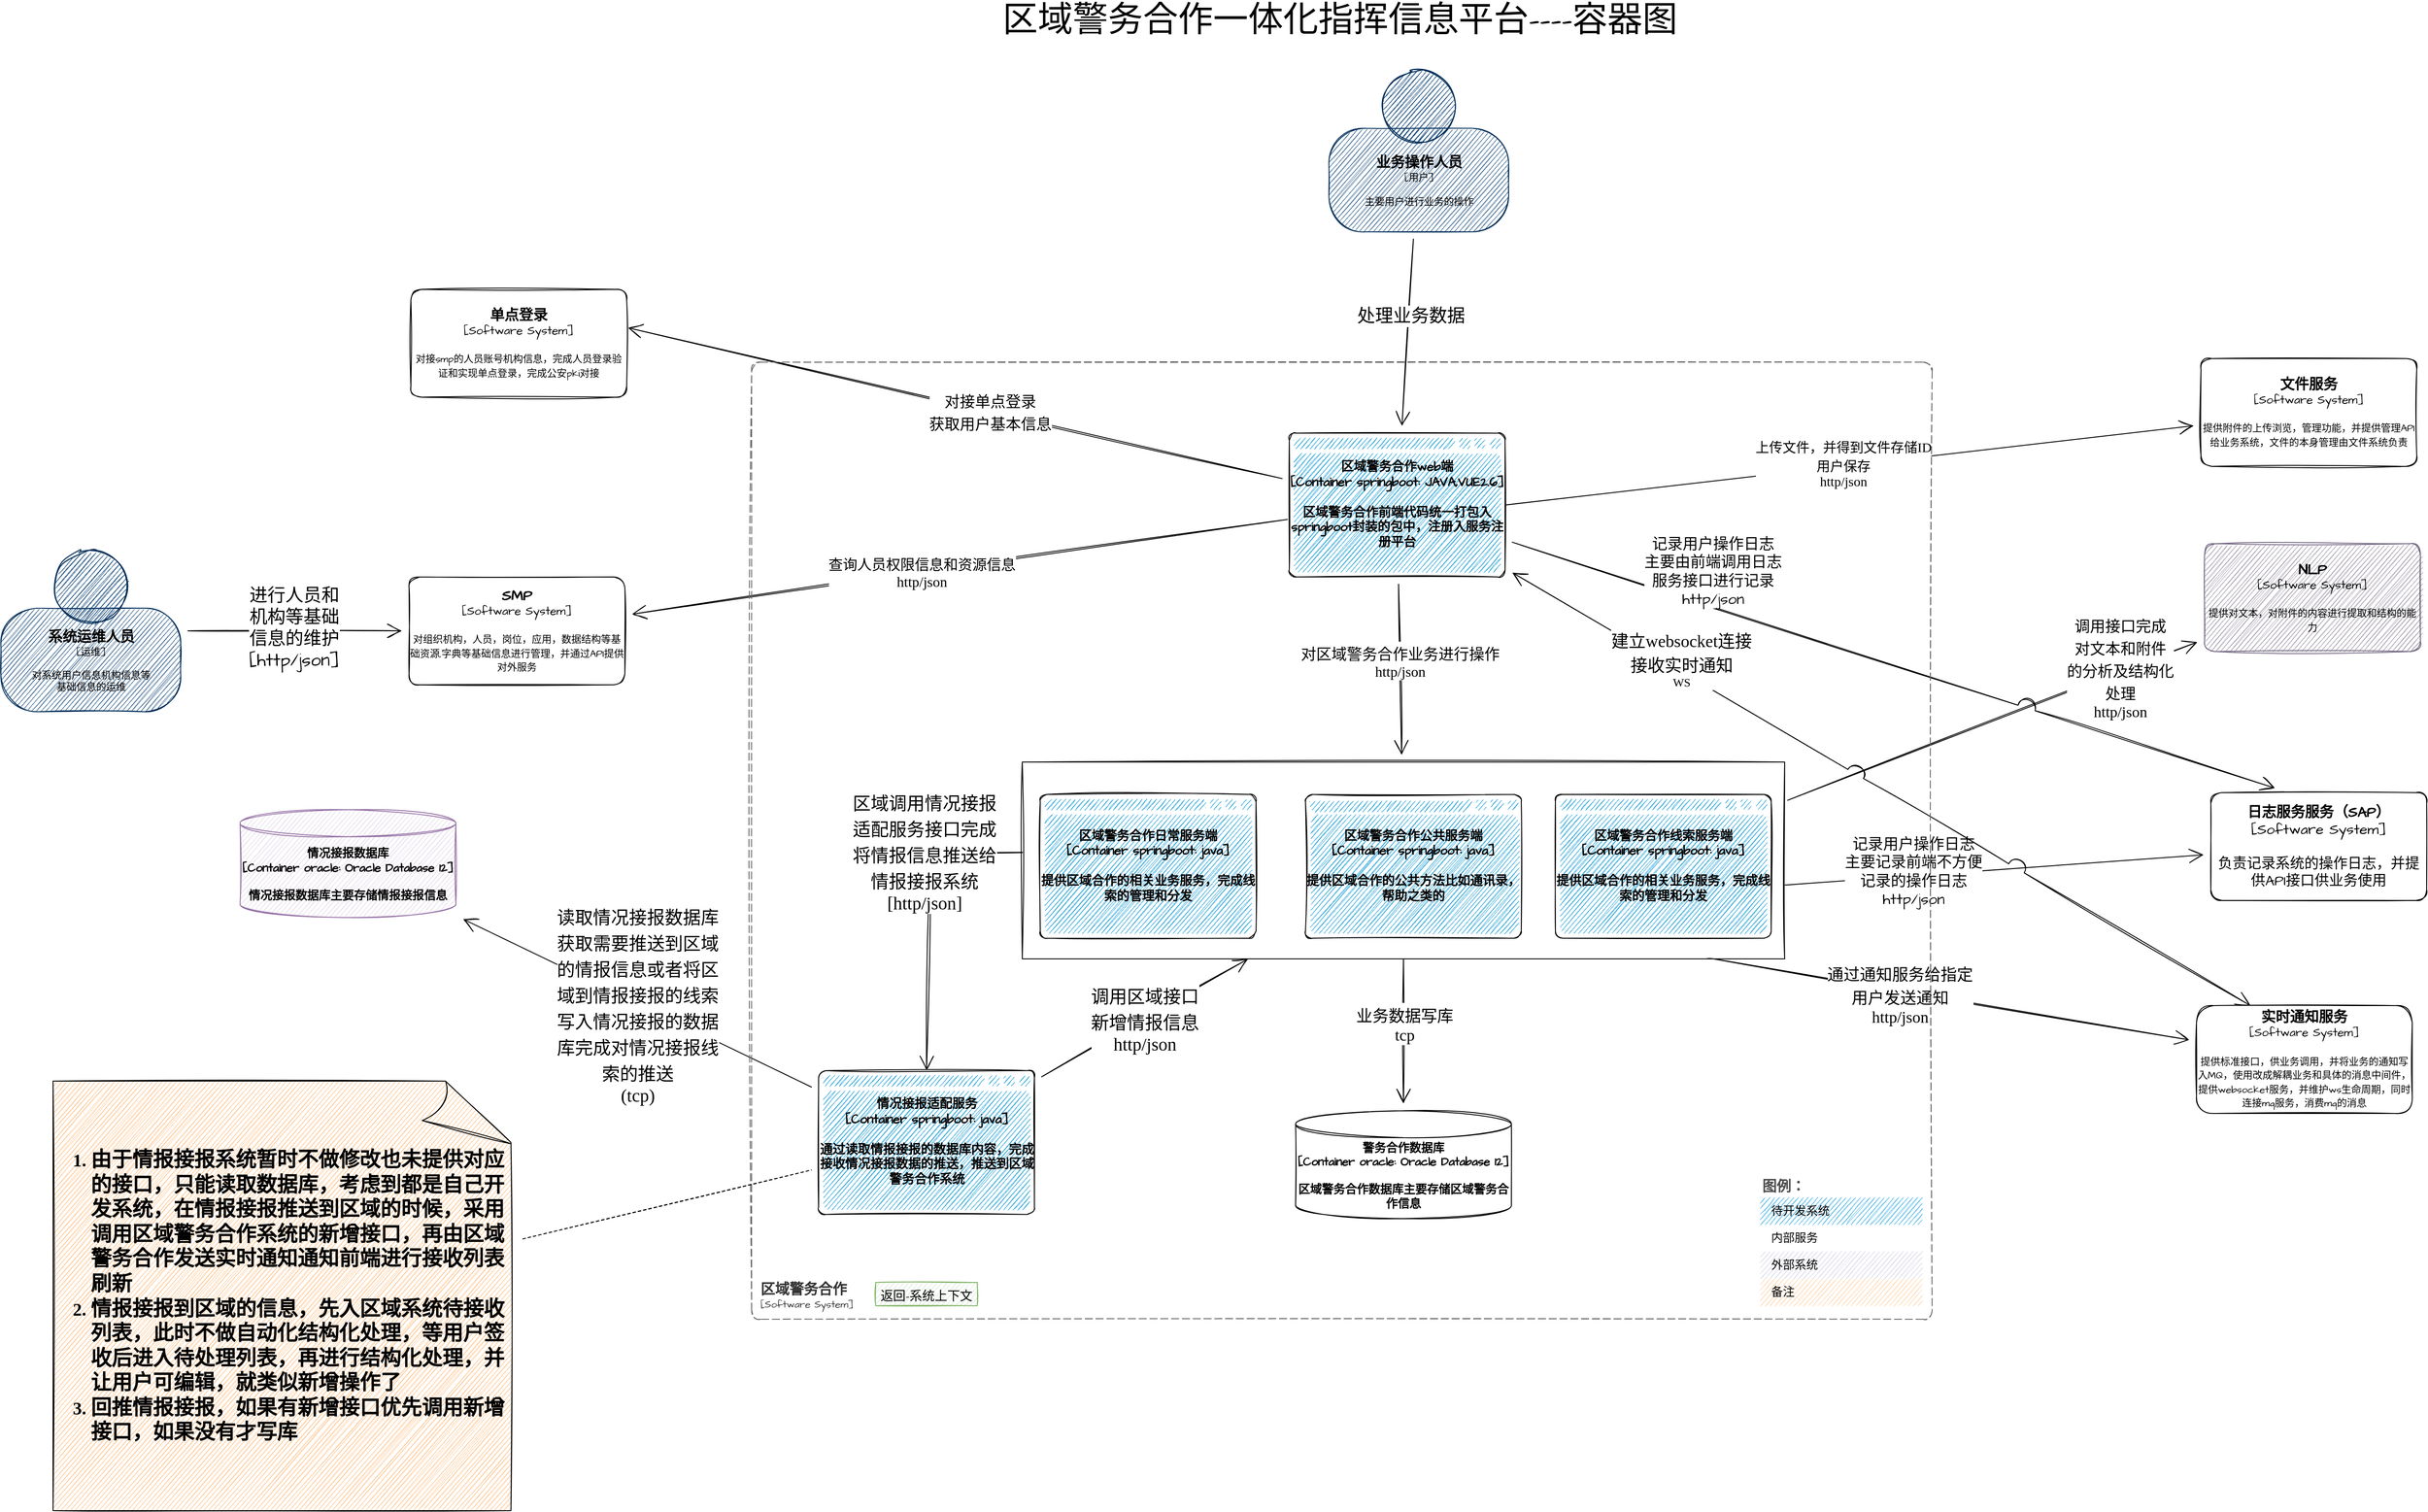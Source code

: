 <mxfile compressed="true" version="18.0.6" type="github" pages="6"><diagram id="MDB5B0fGtwrSBb0VRnRs" name="区域警务合作一体化指挥信息平台-系统容器图"><mxGraphModel dx="1337" dy="1146" grid="0" gridSize="10" guides="1" tooltips="1" connect="1" arrows="1" fold="1" page="0" pageScale="1" pageWidth="827" pageHeight="1169" math="0" shadow="0"><root><object label="" id="0"><mxCell/></object><mxCell id="1" parent="0"/><mxCell id="Ow0wWllpzu327Se37aVk-7" style="edgeStyle=none;rounded=1;sketch=1;hachureGap=4;jumpStyle=arc;orthogonalLoop=1;jettySize=auto;html=1;fontFamily=Architects Daughter;fontSource=https%3A%2F%2Ffonts.googleapis.com%2Fcss%3Ffamily%3DArchitects%2BDaughter;fontSize=13;fontColor=#000000;endArrow=open;startSize=14;endSize=14;sourcePerimeterSpacing=8;targetPerimeterSpacing=8;exitX=0.5;exitY=1;exitDx=0;exitDy=0;" parent="1" source="-9ksEj1VDgkIE7fwfJ8A-2" target="Ow0wWllpzu327Se37aVk-6" edge="1"><mxGeometry relative="1" as="geometry"><mxPoint x="1886" y="837" as="sourcePoint"/></mxGeometry></mxCell><mxCell id="Ow0wWllpzu327Se37aVk-8" value="&lt;p class=&quot;p1&quot; style=&quot;margin: 0px ; font-stretch: normal ; font-size: 18px ; line-height: normal ; font-family: &amp;#34;pingfang sc&amp;#34;&quot;&gt;业务数据写库&lt;/p&gt;&lt;p class=&quot;p1&quot; style=&quot;margin: 0px ; font-stretch: normal ; font-size: 18px ; line-height: normal ; font-family: &amp;#34;pingfang sc&amp;#34;&quot;&gt;tcp&lt;/p&gt;" style="edgeLabel;html=1;align=center;verticalAlign=middle;resizable=0;points=[];fontSize=13;fontFamily=Architects Daughter;fontColor=#000000;" parent="Ow0wWllpzu327Se37aVk-7" vertex="1" connectable="0"><mxGeometry x="-0.104" y="1" relative="1" as="geometry"><mxPoint as="offset"/></mxGeometry></mxCell><mxCell id="Ow0wWllpzu327Se37aVk-26" style="edgeStyle=none;rounded=1;sketch=1;hachureGap=4;jumpStyle=arc;orthogonalLoop=1;jettySize=auto;html=1;entryX=0.5;entryY=0;entryDx=0;entryDy=0;entryPerimeter=0;fontFamily=Architects Daughter;fontSource=https%3A%2F%2Ffonts.googleapis.com%2Fcss%3Ffamily%3DArchitects%2BDaughter;fontSize=13;fontColor=#000000;endArrow=open;startSize=14;endSize=14;sourcePerimeterSpacing=8;targetPerimeterSpacing=8;" parent="1" target="Ow0wWllpzu327Se37aVk-9" edge="1"><mxGeometry relative="1" as="geometry"><Array as="points"><mxPoint x="1336" y="690"/></Array><mxPoint x="1581" y="687" as="sourcePoint"/></mxGeometry></mxCell><mxCell id="Ow0wWllpzu327Se37aVk-27" value="&lt;p class=&quot;p1&quot; style=&quot;margin: 0px ; font-stretch: normal ; font-size: 20px ; line-height: normal ; font-family: &amp;#34;pingfang sc&amp;#34;&quot;&gt;区域调用情况接报&lt;/p&gt;&lt;p class=&quot;p1&quot; style=&quot;margin: 0px ; font-stretch: normal ; font-size: 20px ; line-height: normal ; font-family: &amp;#34;pingfang sc&amp;#34;&quot;&gt;适配服务接口完成&lt;/p&gt;&lt;p class=&quot;p1&quot; style=&quot;margin: 0px ; font-stretch: normal ; font-size: 20px ; line-height: normal ; font-family: &amp;#34;pingfang sc&amp;#34;&quot;&gt;将情报信息推送给&lt;/p&gt;&lt;p class=&quot;p1&quot; style=&quot;margin: 0px ; font-stretch: normal ; font-size: 20px ; line-height: normal ; font-family: &amp;#34;pingfang sc&amp;#34;&quot;&gt;情报接报系统&lt;/p&gt;&lt;p class=&quot;p1&quot; style=&quot;margin: 0px ; font-stretch: normal ; font-size: 20px ; line-height: normal ; font-family: &amp;#34;pingfang sc&amp;#34;&quot;&gt;[http/json]&lt;/p&gt;" style="edgeLabel;html=1;align=center;verticalAlign=middle;resizable=0;points=[];fontSize=13;fontFamily=Architects Daughter;fontColor=#000000;" parent="Ow0wWllpzu327Se37aVk-26" vertex="1" connectable="0"><mxGeometry x="-0.044" y="-2" relative="1" as="geometry"><mxPoint x="-20" y="-1" as="offset"/></mxGeometry></mxCell><mxCell id="Ow0wWllpzu327Se37aVk-28" style="edgeStyle=none;rounded=1;sketch=1;hachureGap=4;jumpStyle=arc;orthogonalLoop=1;jettySize=auto;html=1;fontFamily=Architects Daughter;fontSource=https%3A%2F%2Ffonts.googleapis.com%2Fcss%3Ffamily%3DArchitects%2BDaughter;fontSize=13;fontColor=#000000;endArrow=open;startSize=14;endSize=14;sourcePerimeterSpacing=8;targetPerimeterSpacing=8;exitX=0.892;exitY=0.99;exitDx=0;exitDy=0;exitPerimeter=0;" parent="1" source="-9ksEj1VDgkIE7fwfJ8A-2" target="Ow0wWllpzu327Se37aVk-18" edge="1"><mxGeometry relative="1" as="geometry"><mxPoint x="2080" y="762" as="sourcePoint"/></mxGeometry></mxCell><mxCell id="Ow0wWllpzu327Se37aVk-29" value="&lt;p class=&quot;p1&quot; style=&quot;margin: 0px ; font-stretch: normal ; font-size: 18px ; line-height: normal ; font-family: &amp;#34;pingfang sc&amp;#34;&quot;&gt;通过通知服务给指定&lt;/p&gt;&lt;p class=&quot;p1&quot; style=&quot;margin: 0px ; font-stretch: normal ; font-size: 18px ; line-height: normal ; font-family: &amp;#34;pingfang sc&amp;#34;&quot;&gt;用户发送通知&lt;/p&gt;&lt;p class=&quot;p1&quot; style=&quot;margin: 0px ; font-stretch: normal ; font-size: 18px ; line-height: normal ; font-family: &amp;#34;pingfang sc&amp;#34;&quot;&gt;http/json&lt;/p&gt;" style="edgeLabel;html=1;align=center;verticalAlign=middle;resizable=0;points=[];fontSize=13;fontFamily=Architects Daughter;fontColor=#000000;" parent="Ow0wWllpzu327Se37aVk-28" vertex="1" connectable="0"><mxGeometry x="-0.187" y="-3" relative="1" as="geometry"><mxPoint as="offset"/></mxGeometry></mxCell><mxCell id="Ow0wWllpzu327Se37aVk-30" style="edgeStyle=none;rounded=1;sketch=1;hachureGap=4;jumpStyle=arc;orthogonalLoop=1;jettySize=auto;html=1;fontFamily=Architects Daughter;fontSource=https%3A%2F%2Ffonts.googleapis.com%2Fcss%3Ffamily%3DArchitects%2BDaughter;fontSize=13;fontColor=#000000;endArrow=open;startSize=14;endSize=14;sourcePerimeterSpacing=8;targetPerimeterSpacing=8;exitX=1.004;exitY=0.194;exitDx=0;exitDy=0;exitPerimeter=0;" parent="1" source="-9ksEj1VDgkIE7fwfJ8A-2" target="Ow0wWllpzu327Se37aVk-13" edge="1"><mxGeometry relative="1" as="geometry"><mxPoint x="2089" y="633" as="sourcePoint"/></mxGeometry></mxCell><mxCell id="Ow0wWllpzu327Se37aVk-31" value="&lt;p class=&quot;p1&quot; style=&quot;margin: 0px ; font-stretch: normal ; font-size: 17px ; line-height: normal ; font-family: &amp;#34;pingfang sc&amp;#34;&quot;&gt;&lt;br&gt;&lt;/p&gt;" style="edgeLabel;html=1;align=center;verticalAlign=middle;resizable=0;points=[];fontSize=13;fontFamily=Architects Daughter;fontColor=#000000;" parent="Ow0wWllpzu327Se37aVk-30" vertex="1" connectable="0"><mxGeometry x="-0.178" relative="1" as="geometry"><mxPoint x="274" y="-65" as="offset"/></mxGeometry></mxCell><mxCell id="IPQRyyfnSx3aVU1K8kxe-1" value="&lt;p class=&quot;p1&quot; style=&quot;margin: 0px ; font-stretch: normal ; font-size: 17px ; line-height: normal ; font-family: &amp;#34;pingfang sc&amp;#34;&quot;&gt;调用接口完成&lt;/p&gt;&lt;p class=&quot;p1&quot; style=&quot;margin: 0px ; font-stretch: normal ; font-size: 17px ; line-height: normal ; font-family: &amp;#34;pingfang sc&amp;#34;&quot;&gt;对文本和附件&lt;/p&gt;&lt;p class=&quot;p1&quot; style=&quot;margin: 0px ; font-stretch: normal ; font-size: 17px ; line-height: normal ; font-family: &amp;#34;pingfang sc&amp;#34;&quot;&gt;的分析及结构化&lt;/p&gt;&lt;p class=&quot;p1&quot; style=&quot;margin: 0px ; font-stretch: normal ; font-size: 17px ; line-height: normal ; font-family: &amp;#34;pingfang sc&amp;#34;&quot;&gt;处理&lt;/p&gt;&lt;p class=&quot;p1&quot; style=&quot;margin: 0px ; font-stretch: normal ; font-size: 17px ; line-height: normal ; font-family: &amp;#34;pingfang sc&amp;#34;&quot;&gt;http/json&lt;/p&gt;" style="edgeLabel;html=1;align=center;verticalAlign=middle;resizable=0;points=[];fontSize=19;fontFamily=Architects Daughter;" parent="Ow0wWllpzu327Se37aVk-30" vertex="1" connectable="0"><mxGeometry x="0.464" relative="1" as="geometry"><mxPoint x="36" y="-20" as="offset"/></mxGeometry></mxCell><mxCell id="4ORF4n7TTr7wB1FHCYtT-4" style="edgeStyle=none;rounded=0;sketch=1;hachureGap=4;orthogonalLoop=1;jettySize=auto;html=1;fontFamily=Architects Daughter;fontSource=https%3A%2F%2Ffonts.googleapis.com%2Fcss%3Ffamily%3DArchitects%2BDaughter;fontSize=17;endArrow=open;endFill=0;startSize=14;endSize=14;sourcePerimeterSpacing=8;targetPerimeterSpacing=8;elbow=vertical;exitX=1;exitY=0.625;exitDx=0;exitDy=0;exitPerimeter=0;" parent="1" source="-9ksEj1VDgkIE7fwfJ8A-2" target="4ORF4n7TTr7wB1FHCYtT-1" edge="1"><mxGeometry relative="1" as="geometry"><mxPoint x="2100" y="709" as="sourcePoint"/></mxGeometry></mxCell><mxCell id="4ORF4n7TTr7wB1FHCYtT-5" value="记录用户操作日志&lt;br&gt;主要记录前端不方便&lt;br&gt;记录的操作日志&lt;br&gt;http/json" style="edgeLabel;html=1;align=center;verticalAlign=middle;resizable=0;points=[];fontSize=17;fontFamily=Architects Daughter;" parent="4ORF4n7TTr7wB1FHCYtT-4" vertex="1" connectable="0"><mxGeometry x="-0.385" y="5" relative="1" as="geometry"><mxPoint as="offset"/></mxGeometry></mxCell><mxCell id="Ow0wWllpzu327Se37aVk-4" style="edgeStyle=none;rounded=1;sketch=1;hachureGap=4;jumpStyle=arc;orthogonalLoop=1;jettySize=auto;html=1;fontFamily=Architects Daughter;fontSource=https%3A%2F%2Ffonts.googleapis.com%2Fcss%3Ffamily%3DArchitects%2BDaughter;fontSize=14;endArrow=open;startSize=14;endSize=14;sourcePerimeterSpacing=8;targetPerimeterSpacing=8;" parent="1" source="9556NHl2XQ8aJMo7KGd4-6" target="-9ksEj1VDgkIE7fwfJ8A-2" edge="1"><mxGeometry relative="1" as="geometry"><mxPoint x="1884" y="559" as="targetPoint"/></mxGeometry></mxCell><mxCell id="Ow0wWllpzu327Se37aVk-5" value="&lt;p class=&quot;p1&quot; style=&quot;margin: 0px ; font-stretch: normal ; font-size: 17px ; line-height: normal ; font-family: &amp;#34;pingfang sc&amp;#34;&quot;&gt;对区域警务合作业务进行操作&lt;/p&gt;&lt;p class=&quot;p2&quot; style=&quot;margin: 0px ; font-stretch: normal ; font-size: 16px ; line-height: normal ; font-family: &amp;#34;pingfang sc&amp;#34;&quot;&gt;http/json&lt;/p&gt;" style="edgeLabel;html=1;align=center;verticalAlign=middle;resizable=0;points=[];fontSize=14;fontFamily=Architects Daughter;" parent="Ow0wWllpzu327Se37aVk-4" vertex="1" connectable="0"><mxGeometry x="-0.111" relative="1" as="geometry"><mxPoint as="offset"/></mxGeometry></mxCell><mxCell id="Ow0wWllpzu327Se37aVk-19" style="edgeStyle=none;rounded=1;sketch=1;hachureGap=4;jumpStyle=arc;orthogonalLoop=1;jettySize=auto;html=1;fontFamily=Architects Daughter;fontSource=https%3A%2F%2Ffonts.googleapis.com%2Fcss%3Ffamily%3DArchitects%2BDaughter;fontSize=13;fontColor=#000000;endArrow=open;startSize=14;endSize=14;sourcePerimeterSpacing=8;targetPerimeterSpacing=8;exitX=-0.008;exitY=0.6;exitDx=0;exitDy=0;exitPerimeter=0;" parent="1" source="9556NHl2XQ8aJMo7KGd4-6" target="Ow0wWllpzu327Se37aVk-14" edge="1"><mxGeometry relative="1" as="geometry"/></mxCell><mxCell id="Ow0wWllpzu327Se37aVk-20" value="&lt;p class=&quot;p1&quot; style=&quot;margin: 0px ; font-stretch: normal ; font-size: 16px ; line-height: normal ; font-family: &amp;#34;pingfang sc&amp;#34;&quot;&gt;查询人员权限信息和资源信息&lt;/p&gt;&lt;p class=&quot;p1&quot; style=&quot;margin: 0px ; font-stretch: normal ; font-size: 16px ; line-height: normal ; font-family: &amp;#34;pingfang sc&amp;#34;&quot;&gt;http/json&lt;/p&gt;" style="edgeLabel;html=1;align=center;verticalAlign=middle;resizable=0;points=[];fontSize=13;fontFamily=Architects Daughter;fontColor=#000000;" parent="Ow0wWllpzu327Se37aVk-19" vertex="1" connectable="0"><mxGeometry x="0.116" y="-2" relative="1" as="geometry"><mxPoint as="offset"/></mxGeometry></mxCell><mxCell id="Ow0wWllpzu327Se37aVk-21" style="edgeStyle=none;rounded=1;sketch=1;hachureGap=4;jumpStyle=arc;orthogonalLoop=1;jettySize=auto;html=1;entryX=1.006;entryY=0.356;entryDx=0;entryDy=0;entryPerimeter=0;fontFamily=Architects Daughter;fontSource=https%3A%2F%2Ffonts.googleapis.com%2Fcss%3Ffamily%3DArchitects%2BDaughter;fontSize=13;fontColor=#000000;endArrow=open;startSize=14;endSize=14;sourcePerimeterSpacing=8;targetPerimeterSpacing=8;" parent="1" source="9556NHl2XQ8aJMo7KGd4-6" target="Ow0wWllpzu327Se37aVk-15" edge="1"><mxGeometry relative="1" as="geometry"/></mxCell><mxCell id="Ow0wWllpzu327Se37aVk-22" value="&lt;p class=&quot;p1&quot; style=&quot;margin: 0px ; font-stretch: normal ; font-size: 17px ; line-height: normal ; font-family: &amp;#34;pingfang sc&amp;#34;&quot;&gt;对接单点登录&lt;/p&gt;&lt;p class=&quot;p1&quot; style=&quot;margin: 0px ; font-stretch: normal ; font-size: 17px ; line-height: normal ; font-family: &amp;#34;pingfang sc&amp;#34;&quot;&gt;获取用户基本信息&lt;/p&gt;" style="edgeLabel;html=1;align=center;verticalAlign=middle;resizable=0;points=[];fontSize=13;fontFamily=Architects Daughter;fontColor=#000000;" parent="Ow0wWllpzu327Se37aVk-21" vertex="1" connectable="0"><mxGeometry x="-0.105" y="-1" relative="1" as="geometry"><mxPoint as="offset"/></mxGeometry></mxCell><mxCell id="Ow0wWllpzu327Se37aVk-32" style="edgeStyle=none;rounded=1;sketch=1;hachureGap=4;jumpStyle=arc;orthogonalLoop=1;jettySize=auto;html=1;fontFamily=Architects Daughter;fontSource=https%3A%2F%2Ffonts.googleapis.com%2Fcss%3Ffamily%3DArchitects%2BDaughter;fontSize=13;fontColor=#000000;endArrow=open;startSize=14;endSize=14;sourcePerimeterSpacing=8;targetPerimeterSpacing=8;exitX=1;exitY=0.5;exitDx=0;exitDy=0;exitPerimeter=0;" parent="1" source="9556NHl2XQ8aJMo7KGd4-6" target="Ow0wWllpzu327Se37aVk-17" edge="1"><mxGeometry relative="1" as="geometry"/></mxCell><mxCell id="Ow0wWllpzu327Se37aVk-33" value="&lt;p class=&quot;p1&quot; style=&quot;margin: 0px ; font-stretch: normal ; font-size: 15px ; line-height: normal ; font-family: &amp;#34;pingfang sc&amp;#34;&quot;&gt;上传文件，并得到文件存储ID&lt;/p&gt;&lt;p class=&quot;p1&quot; style=&quot;margin: 0px ; font-stretch: normal ; font-size: 15px ; line-height: normal ; font-family: &amp;#34;pingfang sc&amp;#34;&quot;&gt;用户保存&lt;/p&gt;&lt;p class=&quot;p1&quot; style=&quot;margin: 0px ; font-stretch: normal ; font-size: 15px ; line-height: normal ; font-family: &amp;#34;pingfang sc&amp;#34;&quot;&gt;http/json&lt;/p&gt;" style="edgeLabel;html=1;align=center;verticalAlign=middle;resizable=0;points=[];fontSize=13;fontFamily=Architects Daughter;fontColor=#000000;" parent="Ow0wWllpzu327Se37aVk-32" vertex="1" connectable="0"><mxGeometry x="-0.018" y="4" relative="1" as="geometry"><mxPoint as="offset"/></mxGeometry></mxCell><mxCell id="Ow0wWllpzu327Se37aVk-34" style="edgeStyle=none;rounded=1;sketch=1;hachureGap=4;jumpStyle=arc;orthogonalLoop=1;jettySize=auto;html=1;fontFamily=Architects Daughter;fontSource=https%3A%2F%2Ffonts.googleapis.com%2Fcss%3Ffamily%3DArchitects%2BDaughter;fontSize=13;fontColor=#000000;endArrow=open;startSize=14;endSize=14;sourcePerimeterSpacing=8;targetPerimeterSpacing=8;startArrow=open;startFill=0;jumpSize=20;entryX=0.25;entryY=0;entryDx=0;entryDy=0;entryPerimeter=0;" parent="1" source="9556NHl2XQ8aJMo7KGd4-6" target="Ow0wWllpzu327Se37aVk-18" edge="1"><mxGeometry relative="1" as="geometry"/></mxCell><mxCell id="Ow0wWllpzu327Se37aVk-35" value="&lt;p class=&quot;p1&quot; style=&quot;margin: 0px ; font-stretch: normal ; font-size: 19px ; line-height: normal ; font-family: &amp;#34;pingfang sc&amp;#34;&quot;&gt;建立websocket连接&lt;/p&gt;&lt;p class=&quot;p1&quot; style=&quot;margin: 0px ; font-stretch: normal ; font-size: 19px ; line-height: normal ; font-family: &amp;#34;pingfang sc&amp;#34;&quot;&gt;接收实时通知&lt;/p&gt;&lt;p class=&quot;p2&quot; style=&quot;margin: 0px ; font-stretch: normal ; line-height: normal ; font-family: &amp;#34;pingfang sc&amp;#34;&quot;&gt;WS&lt;/p&gt;" style="edgeLabel;html=1;align=center;verticalAlign=middle;resizable=0;points=[];fontSize=13;fontFamily=Architects Daughter;fontColor=#000000;" parent="Ow0wWllpzu327Se37aVk-34" vertex="1" connectable="0"><mxGeometry x="-0.182" relative="1" as="geometry"><mxPoint x="-148" y="-103" as="offset"/></mxGeometry></mxCell><mxCell id="4ORF4n7TTr7wB1FHCYtT-2" style="edgeStyle=none;rounded=0;sketch=1;hachureGap=4;orthogonalLoop=1;jettySize=auto;html=1;entryX=0.297;entryY=-0.042;entryDx=0;entryDy=0;entryPerimeter=0;fontFamily=Architects Daughter;fontSource=https%3A%2F%2Ffonts.googleapis.com%2Fcss%3Ffamily%3DArchitects%2BDaughter;fontSize=16;endArrow=open;endFill=0;startSize=14;endSize=14;sourcePerimeterSpacing=8;targetPerimeterSpacing=8;elbow=vertical;jumpStyle=arc;jumpSize=20;" parent="1" source="9556NHl2XQ8aJMo7KGd4-6" target="4ORF4n7TTr7wB1FHCYtT-1" edge="1"><mxGeometry relative="1" as="geometry"/></mxCell><mxCell id="4ORF4n7TTr7wB1FHCYtT-3" value="&lt;font style=&quot;font-size: 17px&quot;&gt;记录用户操作日志&lt;br&gt;主要由前端调用日志&lt;br&gt;服务接口进行记录&lt;br&gt;http/json&lt;/font&gt;" style="edgeLabel;html=1;align=center;verticalAlign=middle;resizable=0;points=[];fontSize=16;fontFamily=Architects Daughter;" parent="4ORF4n7TTr7wB1FHCYtT-2" vertex="1" connectable="0"><mxGeometry x="-0.055" y="-2" relative="1" as="geometry"><mxPoint x="-177" y="-99" as="offset"/></mxGeometry></mxCell><object placeholders="1" c4Type="区域警务合作web端" c4Container="Container springboot" c4Technology="JAVA,VUE2.6" c4Description="区域警务合作前端代码统一打包入springboot封装的包中，注册入服务注册平台" label="&lt;font style=&quot;font-size: 14px;&quot;&gt;&lt;b style=&quot;font-size: 14px;&quot;&gt;%c4Type%&lt;/b&gt;&lt;/font&gt;&lt;div style=&quot;font-size: 14px;&quot;&gt;&lt;b style=&quot;font-size: 14px;&quot;&gt;[%c4Container%:&amp;nbsp;%c4Technology%]&lt;/b&gt;&lt;/div&gt;&lt;b style=&quot;font-size: 14px;&quot;&gt;&lt;br style=&quot;font-size: 14px;&quot;&gt;&lt;div style=&quot;font-size: 14px;&quot;&gt;&lt;font style=&quot;font-size: 14px;&quot;&gt;&lt;font style=&quot;font-size: 14px;&quot;&gt;%c4Description%&lt;/font&gt;&lt;/font&gt;&lt;/div&gt;&lt;/b&gt;" id="9556NHl2XQ8aJMo7KGd4-6"><mxCell style="shape=mxgraph.c4.webBrowserContainer;whiteSpace=wrap;html=1;boundedLbl=1;rounded=0;labelBackgroundColor=none;fontSize=14;align=center;metaEdit=1;points=[[0.5,0,0],[1,0.25,0],[1,0.5,0],[1,0.75,0],[0.5,1,0],[0,0.75,0],[0,0.5,0],[0,0.25,0]];resizable=0;sketch=1;hachureGap=4;fontFamily=Architects Daughter;fontSource=https%3A%2F%2Ffonts.googleapis.com%2Fcss%3Ffamily%3DArchitects%2BDaughter;" parent="1" vertex="1"><mxGeometry x="1735" y="222" width="240" height="160" as="geometry"/></mxCell></object><mxCell id="Ow0wWllpzu327Se37aVk-3" value="&lt;font style=&quot;font-size: 39px&quot;&gt;区域警务合作一体化指挥信息平台----容器图&lt;/font&gt;" style="text;html=1;align=center;verticalAlign=middle;resizable=0;points=[];autosize=1;strokeColor=none;fillColor=none;sketch=1;hachureGap=4;fontFamily=Architects Daughter;fontSource=https%3A%2F%2Ffonts.googleapis.com%2Fcss%3Ffamily%3DArchitects%2BDaughter;fontSize=15;" parent="1" vertex="1"><mxGeometry x="1410" y="-251" width="761" height="29" as="geometry"/></mxCell><object placeholders="1" c4Type="警务合作数据库" c4Container="Container oracle" c4Technology="Oracle Database 12" c4Description="区域警务合作数据库主要存储区域警务合作信息" label="&lt;font style=&quot;font-size: 13px;&quot;&gt;&lt;b style=&quot;font-size: 13px;&quot;&gt;%c4Type%&lt;/b&gt;&lt;/font&gt;&lt;div style=&quot;font-size: 13px;&quot;&gt;&lt;b style=&quot;font-size: 13px;&quot;&gt;[%c4Container%:&amp;nbsp;%c4Technology%]&lt;/b&gt;&lt;/div&gt;&lt;b style=&quot;font-size: 13px;&quot;&gt;&lt;br style=&quot;font-size: 13px;&quot;&gt;&lt;div style=&quot;font-size: 13px;&quot;&gt;&lt;font style=&quot;font-size: 13px;&quot;&gt;&lt;font style=&quot;font-size: 13px;&quot;&gt;%c4Description%&lt;/font&gt;&lt;/font&gt;&lt;/div&gt;&lt;/b&gt;" id="Ow0wWllpzu327Se37aVk-6"><mxCell style="shape=cylinder3;size=15;whiteSpace=wrap;html=1;boundedLbl=1;rounded=0;labelBackgroundColor=none;fontSize=13;align=center;metaEdit=1;points=[[0.5,0,0],[1,0.25,0],[1,0.5,0],[1,0.75,0],[0.5,1,0],[0,0.75,0],[0,0.5,0],[0,0.25,0]];resizable=0;sketch=1;hachureGap=4;fontFamily=Architects Daughter;fontSource=https%3A%2F%2Ffonts.googleapis.com%2Fcss%3Ffamily%3DArchitects%2BDaughter;" parent="1" vertex="1"><mxGeometry x="1742" y="976" width="240" height="120" as="geometry"/></mxCell></object><mxCell id="Ow0wWllpzu327Se37aVk-23" style="edgeStyle=none;rounded=1;sketch=1;hachureGap=4;jumpStyle=arc;orthogonalLoop=1;jettySize=auto;html=1;fontFamily=Architects Daughter;fontSource=https%3A%2F%2Ffonts.googleapis.com%2Fcss%3Ffamily%3DArchitects%2BDaughter;fontSize=13;fontColor=#000000;endArrow=open;startSize=14;endSize=14;sourcePerimeterSpacing=8;targetPerimeterSpacing=8;" parent="1" source="Ow0wWllpzu327Se37aVk-9" target="Ow0wWllpzu327Se37aVk-16" edge="1"><mxGeometry relative="1" as="geometry"/></mxCell><mxCell id="Ow0wWllpzu327Se37aVk-24" value="&lt;p class=&quot;p1&quot; style=&quot;margin: 0px ; font-stretch: normal ; font-size: 20px ; line-height: normal ; font-family: &amp;#34;pingfang sc&amp;#34;&quot;&gt;读取情况接报数据库&lt;/p&gt;&lt;p class=&quot;p1&quot; style=&quot;margin: 0px ; font-stretch: normal ; font-size: 20px ; line-height: normal ; font-family: &amp;#34;pingfang sc&amp;#34;&quot;&gt;获取需要推送到区域&lt;/p&gt;&lt;p class=&quot;p1&quot; style=&quot;margin: 0px ; font-stretch: normal ; font-size: 20px ; line-height: normal ; font-family: &amp;#34;pingfang sc&amp;#34;&quot;&gt;的情报信息或者将区&lt;/p&gt;&lt;p class=&quot;p1&quot; style=&quot;margin: 0px ; font-stretch: normal ; font-size: 20px ; line-height: normal ; font-family: &amp;#34;pingfang sc&amp;#34;&quot;&gt;域到情报接报的线索&lt;/p&gt;&lt;p class=&quot;p1&quot; style=&quot;margin: 0px ; font-stretch: normal ; font-size: 20px ; line-height: normal ; font-family: &amp;#34;pingfang sc&amp;#34;&quot;&gt;写入情况接报的数据&lt;/p&gt;&lt;p class=&quot;p1&quot; style=&quot;margin: 0px ; font-stretch: normal ; font-size: 20px ; line-height: normal ; font-family: &amp;#34;pingfang sc&amp;#34;&quot;&gt;库完成对情况接报线&lt;/p&gt;&lt;p class=&quot;p1&quot; style=&quot;margin: 0px ; font-stretch: normal ; font-size: 20px ; line-height: normal ; font-family: &amp;#34;pingfang sc&amp;#34;&quot;&gt;索的推送&lt;/p&gt;&lt;p class=&quot;p1&quot; style=&quot;margin: 0px ; font-stretch: normal ; font-size: 20px ; line-height: normal ; font-family: &amp;#34;pingfang sc&amp;#34;&quot;&gt;(tcp)&lt;/p&gt;" style="edgeLabel;html=1;align=center;verticalAlign=middle;resizable=0;points=[];fontSize=13;fontFamily=Architects Daughter;fontColor=#000000;" parent="Ow0wWllpzu327Se37aVk-23" vertex="1" connectable="0"><mxGeometry x="0.002" y="1" relative="1" as="geometry"><mxPoint x="1" as="offset"/></mxGeometry></mxCell><mxCell id="Ow0wWllpzu327Se37aVk-25" value="&lt;p class=&quot;p1&quot; style=&quot;margin: 0px ; font-stretch: normal ; font-size: 20px ; line-height: normal ; font-family: &amp;#34;pingfang sc&amp;#34;&quot;&gt;调用区域接口&lt;/p&gt;&lt;p class=&quot;p1&quot; style=&quot;margin: 0px ; font-stretch: normal ; font-size: 20px ; line-height: normal ; font-family: &amp;#34;pingfang sc&amp;#34;&quot;&gt;新增情报信息&lt;/p&gt;&lt;p class=&quot;p1&quot; style=&quot;margin: 0px ; font-stretch: normal ; font-size: 20px ; line-height: normal ; font-family: &amp;#34;pingfang sc&amp;#34;&quot;&gt;http/json&lt;/p&gt;" style="edgeStyle=none;rounded=1;sketch=1;hachureGap=4;jumpStyle=arc;orthogonalLoop=1;jettySize=auto;html=1;fontFamily=Architects Daughter;fontSource=https%3A%2F%2Ffonts.googleapis.com%2Fcss%3Ffamily%3DArchitects%2BDaughter;fontSize=13;fontColor=#000000;endArrow=open;startSize=14;endSize=14;sourcePerimeterSpacing=8;targetPerimeterSpacing=8;entryX=0.296;entryY=1.001;entryDx=0;entryDy=0;entryPerimeter=0;" parent="1" source="Ow0wWllpzu327Se37aVk-9" target="-9ksEj1VDgkIE7fwfJ8A-2" edge="1"><mxGeometry relative="1" as="geometry"><mxPoint x="1693" y="792" as="targetPoint"/></mxGeometry></mxCell><object placeholders="1" c4Type="情况接报适配服务" c4Container="Container springboot" c4Technology="java" c4Description="通过读取情报接报的数据库内容，完成接收情况接报数据的推送，推送到区域警务合作系统" label="&lt;font style=&quot;font-size: 14px;&quot;&gt;&lt;b style=&quot;font-size: 14px;&quot;&gt;%c4Type%&lt;/b&gt;&lt;/font&gt;&lt;div style=&quot;font-size: 14px;&quot;&gt;&lt;b style=&quot;font-size: 14px;&quot;&gt;[%c4Container%:&amp;nbsp;%c4Technology%]&lt;/b&gt;&lt;/div&gt;&lt;b style=&quot;font-size: 14px;&quot;&gt;&lt;br style=&quot;font-size: 14px;&quot;&gt;&lt;div style=&quot;font-size: 14px;&quot;&gt;&lt;font style=&quot;font-size: 14px;&quot;&gt;&lt;font style=&quot;font-size: 14px;&quot;&gt;%c4Description%&lt;/font&gt;&lt;/font&gt;&lt;/div&gt;&lt;/b&gt;" id="Ow0wWllpzu327Se37aVk-9"><mxCell style="shape=mxgraph.c4.webBrowserContainer;whiteSpace=wrap;html=1;boundedLbl=1;rounded=0;labelBackgroundColor=none;fontSize=14;align=center;metaEdit=1;points=[[0.5,0,0],[1,0.25,0],[1,0.5,0],[1,0.75,0],[0.5,1,0],[0,0.75,0],[0,0.5,0],[0,0.25,0]];resizable=0;sketch=1;hachureGap=4;fontFamily=Architects Daughter;fontSource=https%3A%2F%2Ffonts.googleapis.com%2Fcss%3Ffamily%3DArchitects%2BDaughter;" parent="1" vertex="1"><mxGeometry x="1211.5" y="931.36" width="240" height="160" as="geometry"/></mxCell></object><object placeholders="1" c4Name="NLP" c4Type="Software System" c4Description="提供对文本，对附件的内容进行提取和结构的能力" label="&lt;font style=&quot;font-size: 16px&quot;&gt;&lt;b&gt;%c4Name%&lt;/b&gt;&lt;/font&gt;&lt;div&gt;[%c4Type%]&lt;/div&gt;&lt;br&gt;&lt;div&gt;&lt;font style=&quot;font-size: 11px&quot;&gt;&lt;font&gt;%c4Description%&lt;/font&gt;&lt;/font&gt;&lt;/div&gt;" id="Ow0wWllpzu327Se37aVk-13"><mxCell style="rounded=1;whiteSpace=wrap;html=1;labelBackgroundColor=none;fillColor=#8C8496;fontColor=#000000;align=center;arcSize=10;strokeColor=#736782;metaEdit=1;resizable=0;points=[[0.25,0,0],[0.5,0,0],[0.75,0,0],[1,0.25,0],[1,0.5,0],[1,0.75,0],[0.75,1,0],[0.5,1,0],[0.25,1,0],[0,0.75,0],[0,0.5,0],[0,0.25,0]];sketch=1;hachureGap=4;fontFamily=Architects Daughter;fontSource=https%3A%2F%2Ffonts.googleapis.com%2Fcss%3Ffamily%3DArchitects%2BDaughter;fontSize=13;" parent="1" vertex="1"><mxGeometry x="2753" y="345" width="240" height="120" as="geometry"/></mxCell></object><object placeholders="1" c4Name="SMP" c4Type="Software System" c4Description="对组织机构，人员，岗位，应用，数据结构等基础资源,字典等基础信息进行管理，并通过API提供对外服务" label="&lt;font style=&quot;font-size: 16px&quot;&gt;&lt;b&gt;%c4Name%&lt;/b&gt;&lt;/font&gt;&lt;div&gt;[%c4Type%]&lt;/div&gt;&lt;br&gt;&lt;div&gt;&lt;font style=&quot;font-size: 11px&quot;&gt;&lt;font&gt;%c4Description%&lt;/font&gt;&lt;/font&gt;&lt;/div&gt;" id="Ow0wWllpzu327Se37aVk-14"><mxCell style="rounded=1;whiteSpace=wrap;html=1;labelBackgroundColor=none;align=center;arcSize=10;metaEdit=1;resizable=0;points=[[0.25,0,0],[0.5,0,0],[0.75,0,0],[1,0.25,0],[1,0.5,0],[1,0.75,0],[0.75,1,0],[0.5,1,0],[0.25,1,0],[0,0.75,0],[0,0.5,0],[0,0.25,0]];sketch=1;hachureGap=4;fontFamily=Architects Daughter;fontSource=https%3A%2F%2Ffonts.googleapis.com%2Fcss%3Ffamily%3DArchitects%2BDaughter;fontSize=13;" parent="1" vertex="1"><mxGeometry x="756" y="382" width="240" height="120" as="geometry"/></mxCell></object><object placeholders="1" c4Name="单点登录" c4Type="Software System" c4Description="对接smp的人员账号机构信息，完成人员登录验证和实现单点登录，完成公安pki对接" label="&lt;font style=&quot;font-size: 16px&quot;&gt;&lt;b&gt;%c4Name%&lt;/b&gt;&lt;/font&gt;&lt;div&gt;[%c4Type%]&lt;/div&gt;&lt;br&gt;&lt;div&gt;&lt;font style=&quot;font-size: 11px&quot;&gt;&lt;font&gt;%c4Description%&lt;/font&gt;&lt;/font&gt;&lt;/div&gt;" id="Ow0wWllpzu327Se37aVk-15"><mxCell style="rounded=1;whiteSpace=wrap;html=1;labelBackgroundColor=none;align=center;arcSize=10;metaEdit=1;resizable=0;points=[[0.25,0,0],[0.5,0,0],[0.75,0,0],[1,0.25,0],[1,0.5,0],[1,0.75,0],[0.75,1,0],[0.5,1,0],[0.25,1,0],[0,0.75,0],[0,0.5,0],[0,0.25,0]];sketch=1;hachureGap=4;fontFamily=Architects Daughter;fontSource=https%3A%2F%2Ffonts.googleapis.com%2Fcss%3Ffamily%3DArchitects%2BDaughter;fontSize=13;" parent="1" vertex="1"><mxGeometry x="758" y="62" width="240" height="120" as="geometry"/></mxCell></object><object placeholders="1" c4Type="情况接报数据库" c4Container="Container oracle" c4Technology="Oracle Database 12" c4Description="情况接报数据库主要存储情报接报信息" label="&lt;font style=&quot;font-size: 13px;&quot;&gt;&lt;b style=&quot;font-size: 13px;&quot;&gt;%c4Type%&lt;/b&gt;&lt;/font&gt;&lt;div style=&quot;font-size: 13px;&quot;&gt;&lt;b style=&quot;font-size: 13px;&quot;&gt;[%c4Container%:&amp;nbsp;%c4Technology%]&lt;/b&gt;&lt;/div&gt;&lt;b style=&quot;font-size: 13px;&quot;&gt;&lt;br style=&quot;font-size: 13px;&quot;&gt;&lt;div style=&quot;font-size: 13px;&quot;&gt;&lt;font style=&quot;font-size: 13px;&quot;&gt;&lt;font style=&quot;font-size: 13px;&quot;&gt;%c4Description%&lt;/font&gt;&lt;/font&gt;&lt;/div&gt;&lt;/b&gt;" id="Ow0wWllpzu327Se37aVk-16"><mxCell style="shape=cylinder3;size=15;whiteSpace=wrap;html=1;boundedLbl=1;rounded=0;labelBackgroundColor=none;fillColor=#e1d5e7;fontSize=13;align=center;strokeColor=#9673a6;metaEdit=1;points=[[0.5,0,0],[1,0.25,0],[1,0.5,0],[1,0.75,0],[0.5,1,0],[0,0.75,0],[0,0.5,0],[0,0.25,0]];resizable=0;sketch=1;hachureGap=4;fontFamily=Architects Daughter;fontSource=https%3A%2F%2Ffonts.googleapis.com%2Fcss%3Ffamily%3DArchitects%2BDaughter;" parent="1" vertex="1"><mxGeometry x="568" y="641" width="240" height="120" as="geometry"/></mxCell></object><object placeholders="1" c4Name="文件服务" c4Type="Software System" c4Description="提供附件的上传浏览，管理功能，并提供管理API给业务系统，文件的本身管理由文件系统负责" label="&lt;font style=&quot;font-size: 16px&quot;&gt;&lt;b&gt;%c4Name%&lt;/b&gt;&lt;/font&gt;&lt;div&gt;[%c4Type%]&lt;/div&gt;&lt;br&gt;&lt;div&gt;&lt;font style=&quot;font-size: 11px&quot;&gt;&lt;font&gt;%c4Description%&lt;/font&gt;&lt;/font&gt;&lt;/div&gt;" id="Ow0wWllpzu327Se37aVk-17"><mxCell style="rounded=1;whiteSpace=wrap;html=1;labelBackgroundColor=none;align=center;arcSize=10;metaEdit=1;resizable=0;points=[[0.25,0,0],[0.5,0,0],[0.75,0,0],[1,0.25,0],[1,0.5,0],[1,0.75,0],[0.75,1,0],[0.5,1,0],[0.25,1,0],[0,0.75,0],[0,0.5,0],[0,0.25,0]];sketch=1;hachureGap=4;fontFamily=Architects Daughter;fontSource=https%3A%2F%2Ffonts.googleapis.com%2Fcss%3Ffamily%3DArchitects%2BDaughter;fontSize=13;" parent="1" vertex="1"><mxGeometry x="2749" y="139" width="240" height="120" as="geometry"/></mxCell></object><object placeholders="1" c4Name="实时通知服务" c4Type="Software System" c4Description="提供标准接口，供业务调用，并将业务的通知写入MQ，使用改成解耦业务和具体的消息中间件，提供websocket服务，并维护ws生命周期，同时连接mq服务，消费mq的消息" label="&lt;font style=&quot;font-size: 16px&quot;&gt;&lt;b&gt;%c4Name%&lt;/b&gt;&lt;/font&gt;&lt;div&gt;[%c4Type%]&lt;/div&gt;&lt;br&gt;&lt;div&gt;&lt;font style=&quot;font-size: 11px&quot;&gt;&lt;font&gt;%c4Description%&lt;/font&gt;&lt;/font&gt;&lt;/div&gt;" id="Ow0wWllpzu327Se37aVk-18"><mxCell style="rounded=1;whiteSpace=wrap;html=1;labelBackgroundColor=none;align=center;arcSize=16;metaEdit=1;resizable=0;points=[[0.25,0,0],[0.5,0,0],[0.75,0,0],[1,0.25,0],[1,0.5,0],[1,0.75,0],[0.75,1,0],[0.5,1,0],[0.25,1,0],[0,0.75,0],[0,0.5,0],[0,0.25,0]];sketch=1;hachureGap=4;fontFamily=Architects Daughter;fontSource=https%3A%2F%2Ffonts.googleapis.com%2Fcss%3Ffamily%3DArchitects%2BDaughter;fontSize=13;" parent="1" vertex="1"><mxGeometry x="2744" y="859" width="240" height="120" as="geometry"/></mxCell></object><mxCell id="Ow0wWllpzu327Se37aVk-36" value="图例：" style="align=left;fontSize=16;fontStyle=1;strokeColor=none;fillColor=none;fontColor=#4D4D4D;spacingTop=-8;resizable=0;sketch=1;hachureGap=4;fontFamily=Architects Daughter;fontSource=https%3A%2F%2Ffonts.googleapis.com%2Fcss%3Ffamily%3DArchitects%2BDaughter;" parent="1" vertex="1"><mxGeometry x="2259" y="1047.64" width="180" height="30" as="geometry"/></mxCell><mxCell id="Ow0wWllpzu327Se37aVk-37" value="" style="shape=table;html=1;whiteSpace=wrap;startSize=0;container=1;collapsible=0;childLayout=tableLayout;fillColor=none;align=left;spacingLeft=10;strokeColor=none;rounded=1;arcSize=11;fontColor=#FFFFFF;resizable=0;points=[[0.25,0,0],[0.5,0,0],[0.75,0,0],[1,0.25,0],[1,0.5,0],[1,0.75,0],[0.75,1,0],[0.5,1,0],[0.25,1,0],[0,0.75,0],[0,0.5,0],[0,0.25,0]];sketch=1;hachureGap=4;fontFamily=Architects Daughter;fontSource=https%3A%2F%2Ffonts.googleapis.com%2Fcss%3Ffamily%3DArchitects%2BDaughter;fontSize=13;" parent="1" vertex="1"><mxGeometry x="2259" y="1072.64" width="180" height="90.364" as="geometry"/></mxCell><mxCell id="Ow0wWllpzu327Se37aVk-38" value="&lt;font color=&quot;#000000&quot;&gt;待开发系统&lt;/font&gt;" style="shape=partialRectangle;html=1;whiteSpace=wrap;connectable=0;fillColor=#1ba1e2;top=0;left=0;bottom=0;right=0;overflow=hidden;pointerEvents=1;align=left;spacingLeft=10;strokeColor=#006EAF;sketch=1;hachureGap=4;fontFamily=Architects Daughter;fontSource=https%3A%2F%2Ffonts.googleapis.com%2Fcss%3Ffamily%3DArchitects%2BDaughter;fontSize=13;fontColor=#ffffff;" parent="Ow0wWllpzu327Se37aVk-37" vertex="1"><mxGeometry width="180" height="30" as="geometry"/></mxCell><mxCell id="Ow0wWllpzu327Se37aVk-39" value="内部服务" style="shape=partialRectangle;html=1;whiteSpace=wrap;connectable=0;top=0;left=0;bottom=0;right=0;overflow=hidden;pointerEvents=1;align=left;spacingLeft=10;sketch=1;hachureGap=4;fontFamily=Architects Daughter;fontSource=https%3A%2F%2Ffonts.googleapis.com%2Fcss%3Ffamily%3DArchitects%2BDaughter;fontSize=13;" parent="Ow0wWllpzu327Se37aVk-37" vertex="1"><mxGeometry y="30" width="180" height="30" as="geometry"/></mxCell><mxCell id="Ow0wWllpzu327Se37aVk-40" value="外部系统" style="shape=partialRectangle;html=1;whiteSpace=wrap;connectable=0;fillColor=#d0cee2;top=0;left=0;bottom=0;right=0;overflow=hidden;pointerEvents=1;align=left;spacingLeft=10;sketch=1;hachureGap=4;fontFamily=Architects Daughter;fontSource=https%3A%2F%2Ffonts.googleapis.com%2Fcss%3Ffamily%3DArchitects%2BDaughter;fontSize=13;strokeColor=#56517e;" parent="Ow0wWllpzu327Se37aVk-37" vertex="1"><mxGeometry y="60" width="180" height="30" as="geometry"/></mxCell><object placeholders="1" c4Name="区域警务合作" c4Type="SystemScopeBoundary" c4Application="Software System" label="&lt;font style=&quot;font-size: 16px&quot;&gt;&lt;b&gt;&lt;div style=&quot;text-align: left&quot;&gt;%c4Name%&lt;/div&gt;&lt;/b&gt;&lt;/font&gt;&lt;div style=&quot;text-align: left&quot;&gt;[%c4Application%]&lt;/div&gt;" id="Ow0wWllpzu327Se37aVk-44"><mxCell style="rounded=1;fontSize=11;whiteSpace=wrap;html=1;dashed=1;arcSize=20;fillColor=none;strokeColor=#666666;fontColor=#333333;labelBackgroundColor=none;align=left;verticalAlign=bottom;labelBorderColor=none;spacingTop=0;spacing=10;dashPattern=8 4;metaEdit=1;rotatable=0;perimeter=rectanglePerimeter;noLabel=0;labelPadding=0;allowArrows=0;connectable=0;expand=0;recursiveResize=0;editable=1;pointerEvents=0;absoluteArcSize=1;points=[[0.25,0,0],[0.5,0,0],[0.75,0,0],[1,0.25,0],[1,0.5,0],[1,0.75,0],[0.75,1,0],[0.5,1,0],[0.25,1,0],[0,0.75,0],[0,0.5,0],[0,0.25,0]];sketch=1;hachureGap=4;fontFamily=Architects Daughter;fontSource=https%3A%2F%2Ffonts.googleapis.com%2Fcss%3Ffamily%3DArchitects%2BDaughter;" parent="1" vertex="1"><mxGeometry x="1137" y="143" width="1313" height="1065" as="geometry"/></mxCell></object><mxCell id="Ow0wWllpzu327Se37aVk-50" style="edgeStyle=none;rounded=1;sketch=1;hachureGap=4;jumpStyle=arc;jumpSize=26;orthogonalLoop=1;jettySize=auto;html=1;fontFamily=Architects Daughter;fontSource=https%3A%2F%2Ffonts.googleapis.com%2Fcss%3Ffamily%3DArchitects%2BDaughter;fontSize=13;fontColor=#000000;startArrow=none;startFill=0;endArrow=open;startSize=14;endSize=14;sourcePerimeterSpacing=8;targetPerimeterSpacing=8;" parent="1" source="Ow0wWllpzu327Se37aVk-49" target="9556NHl2XQ8aJMo7KGd4-6" edge="1"><mxGeometry relative="1" as="geometry"/></mxCell><mxCell id="Ow0wWllpzu327Se37aVk-51" value="&lt;font style=&quot;font-size: 20px&quot;&gt;处理业务数据&lt;/font&gt;" style="edgeLabel;html=1;align=center;verticalAlign=middle;resizable=0;points=[];fontSize=13;fontFamily=Architects Daughter;fontColor=#000000;" parent="Ow0wWllpzu327Se37aVk-50" vertex="1" connectable="0"><mxGeometry x="-0.186" y="2" relative="1" as="geometry"><mxPoint as="offset"/></mxGeometry></mxCell><object c4Name="业务操作人员" c4Type="用户" c4Description="主要用户进行业务的操作" label="&lt;font style=&quot;font-size: 16px&quot;&gt;&lt;b&gt;%c4Name%&lt;/b&gt;&lt;/font&gt;&lt;div&gt;[%c4Type%]&lt;/div&gt;&lt;br&gt;&lt;div&gt;&lt;font style=&quot;font-size: 11px&quot;&gt;&lt;font&gt;%c4Description%&lt;/font&gt;&lt;/font&gt;&lt;/div&gt;" placeholders="1" id="Ow0wWllpzu327Se37aVk-49"><mxCell style="html=1;fontSize=11;dashed=0;whitespace=wrap;fillColor=#083F75;strokeColor=#06315C;fontColor=#000000;shape=mxgraph.c4.person2;align=center;metaEdit=1;points=[[0.5,0,0],[1,0.5,0],[1,0.75,0],[0.75,1,0],[0.5,1,0],[0.25,1,0],[0,0.75,0],[0,0.5,0]];resizable=1;sketch=1;hachureGap=4;fontFamily=Architects Daughter;fontSource=https%3A%2F%2Ffonts.googleapis.com%2Fcss%3Ffamily%3DArchitects%2BDaughter;movable=1;rotatable=1;deletable=1;editable=1;connectable=1;" parent="1" vertex="1"><mxGeometry x="1779" y="-182" width="200" height="180" as="geometry"/></mxCell></object><mxCell id="Ow0wWllpzu327Se37aVk-53" style="edgeStyle=none;rounded=1;sketch=1;hachureGap=4;jumpStyle=arc;jumpSize=26;orthogonalLoop=1;jettySize=auto;html=1;fontFamily=Architects Daughter;fontSource=https%3A%2F%2Ffonts.googleapis.com%2Fcss%3Ffamily%3DArchitects%2BDaughter;fontSize=20;fontColor=#000000;startArrow=none;startFill=0;endArrow=open;startSize=14;endSize=14;sourcePerimeterSpacing=8;targetPerimeterSpacing=8;" parent="1" source="Ow0wWllpzu327Se37aVk-52" target="Ow0wWllpzu327Se37aVk-14" edge="1"><mxGeometry relative="1" as="geometry"><mxPoint x="547.0" y="512.517" as="sourcePoint"/></mxGeometry></mxCell><mxCell id="Ow0wWllpzu327Se37aVk-54" value="进行人员和&lt;br&gt;机构等基础&lt;br&gt;信息的维护&lt;br&gt;[http/json]" style="edgeLabel;html=1;align=center;verticalAlign=middle;resizable=0;points=[];fontSize=20;fontFamily=Architects Daughter;fontColor=#000000;" parent="Ow0wWllpzu327Se37aVk-53" vertex="1" connectable="0"><mxGeometry x="-0.007" y="4" relative="1" as="geometry"><mxPoint as="offset"/></mxGeometry></mxCell><object placeholders="1" c4Name="系统运维人员" c4Type="运维" c4Description="对系统用户信息机构信息等&#10;基础信息的运维" label="&lt;font style=&quot;font-size: 16px&quot;&gt;&lt;b&gt;%c4Name%&lt;/b&gt;&lt;/font&gt;&lt;div&gt;[%c4Type%]&lt;/div&gt;&lt;br&gt;&lt;div&gt;&lt;font style=&quot;font-size: 11px&quot;&gt;&lt;font&gt;%c4Description%&lt;/font&gt;&lt;/font&gt;&lt;/div&gt;" id="Ow0wWllpzu327Se37aVk-52"><mxCell style="html=1;fontSize=11;dashed=0;whitespace=wrap;fillColor=#083F75;strokeColor=#06315C;fontColor=#000000;shape=mxgraph.c4.person2;align=center;metaEdit=1;points=[[0.5,0,0],[1,0.5,0],[1,0.75,0],[0.75,1,0],[0.5,1,0],[0.25,1,0],[0,0.75,0],[0,0.5,0]];resizable=0;sketch=1;hachureGap=4;fontFamily=Architects Daughter;fontSource=https%3A%2F%2Ffonts.googleapis.com%2Fcss%3Ffamily%3DArchitects%2BDaughter;" parent="1" vertex="1"><mxGeometry x="302" y="352" width="200" height="180" as="geometry"/></mxCell></object><mxCell id="Ow0wWllpzu327Se37aVk-56" style="edgeStyle=none;rounded=1;sketch=1;hachureGap=4;jumpStyle=arc;jumpSize=26;orthogonalLoop=1;jettySize=auto;html=1;fontFamily=Architects Daughter;fontSource=https%3A%2F%2Ffonts.googleapis.com%2Fcss%3Ffamily%3DArchitects%2BDaughter;fontSize=23;fontColor=#000000;startArrow=none;startFill=0;endArrow=none;startSize=14;endSize=14;sourcePerimeterSpacing=8;targetPerimeterSpacing=8;endFill=0;dashed=1;" parent="1" source="Ow0wWllpzu327Se37aVk-55" target="Ow0wWllpzu327Se37aVk-9" edge="1"><mxGeometry relative="1" as="geometry"/></mxCell><mxCell id="Ow0wWllpzu327Se37aVk-55" value="&lt;p class=&quot;p1&quot; style=&quot;margin: 0px ; font-stretch: normal ; line-height: normal ; font-family: &amp;#34;pingfang sc semibold&amp;#34;&quot;&gt;&lt;/p&gt;&lt;b style=&quot;font-family: &amp;#34;pingfang sc&amp;#34;&quot;&gt;&lt;ol&gt;&lt;li&gt;&lt;b style=&quot;font-family: &amp;#34;pingfang sc&amp;#34;&quot;&gt;&lt;font style=&quot;font-size: 23px&quot;&gt;由于情报接报系统暂时不做修改也未提供对应的接口，只能读取数据库，考虑到都是自己开发系统，在情报接报推送到区域的时候，采用调用区域警务合作系统的新增接口，再由区域警务合作发送实时通知通知前端进行接收列表刷新&lt;/font&gt;&lt;/b&gt;&lt;/li&gt;&lt;li&gt;&lt;b style=&quot;font-family: &amp;#34;pingfang sc&amp;#34;&quot;&gt;&lt;font style=&quot;font-size: 23px&quot;&gt;情报接报到区域的信息，先入区域系统待接收列表，此时不做自动化结构化处理，等用户签收后进入待处理列表，再进行结构化处理，并让用户可编辑，就类似新增操作了&amp;nbsp;&lt;/font&gt;&lt;/b&gt;&lt;/li&gt;&lt;li&gt;&lt;b style=&quot;font-family: &amp;#34;pingfang sc&amp;#34;&quot;&gt;&lt;font style=&quot;font-size: 23px&quot;&gt;回推情报接报，如果有新增接口优先调用新增接口，如果没有才写库&lt;/font&gt;&lt;/b&gt;&lt;/li&gt;&lt;/ol&gt;&lt;/b&gt;&lt;p&gt;&lt;/p&gt;" style="whiteSpace=wrap;html=1;shape=mxgraph.basic.document;sketch=1;hachureGap=4;fontFamily=Architects Daughter;fontSource=https%3A%2F%2Ffonts.googleapis.com%2Fcss%3Ffamily%3DArchitects%2BDaughter;fontSize=20;fontColor=#000000;fillColor=#FFB570;gradientColor=none;align=left;" parent="1" vertex="1"><mxGeometry x="360" y="943" width="514.5" height="478" as="geometry"/></mxCell><mxCell id="Ow0wWllpzu327Se37aVk-59" value="备注" style="shape=partialRectangle;html=1;whiteSpace=wrap;connectable=0;fillColor=#ffcc99;top=0;left=0;bottom=0;right=0;overflow=hidden;pointerEvents=1;align=left;spacingLeft=10;sketch=1;hachureGap=4;fontFamily=Architects Daughter;fontSource=https%3A%2F%2Ffonts.googleapis.com%2Fcss%3Ffamily%3DArchitects%2BDaughter;fontSize=13;strokeColor=#36393d;" parent="1" vertex="1"><mxGeometry x="2259" y="1163" width="180" height="30" as="geometry"/></mxCell><UserObject label="&lt;font style=&quot;font-size: 14px&quot;&gt;返回-系统上下文&lt;/font&gt;" link="data:action/json,{&quot;actions&quot;:[{&quot;open&quot;: &quot;data:page/id,BGwj5SvPjGLavRUsCKhE&quot;},{&quot;highlight&quot;:{&quot;cells&quot;:[&quot;g6DGwZcaYb_u2uAiJcSA-18&quot;],&quot;opacity&quot;:100, &quot;color&quot;: &quot;red&quot;}}]}" id="Bxqggk7gNPa9d-fRubPU-1"><mxCell style="rounded=0;whiteSpace=wrap;html=1;sketch=1;hachureGap=4;fontFamily=Architects Daughter;fontSource=https%3A%2F%2Ffonts.googleapis.com%2Fcss%3Ffamily%3DArchitects%2BDaughter;fontSize=20;fillColor=#d5e8d4;strokeColor=#82b366;" parent="1" vertex="1"><mxGeometry x="1275" y="1167" width="113" height="26" as="geometry"/></mxCell></UserObject><object placeholders="1" c4Name="日志服务服务（SAP）" c4Type="Software System" c4Description="负责记录系统的操作日志，并提供API接口供业务使用" label="&lt;font style=&quot;font-size: 16px;&quot;&gt;&lt;b style=&quot;font-size: 16px;&quot;&gt;%c4Name%&lt;/b&gt;&lt;/font&gt;&lt;div style=&quot;font-size: 16px;&quot;&gt;[%c4Type%]&lt;/div&gt;&lt;br style=&quot;font-size: 16px;&quot;&gt;&lt;div style=&quot;font-size: 16px;&quot;&gt;&lt;font style=&quot;font-size: 16px;&quot;&gt;&lt;font style=&quot;font-size: 16px;&quot;&gt;%c4Description%&lt;/font&gt;&lt;/font&gt;&lt;/div&gt;" id="4ORF4n7TTr7wB1FHCYtT-1"><mxCell style="rounded=1;whiteSpace=wrap;html=1;labelBackgroundColor=none;align=center;arcSize=10;metaEdit=1;resizable=0;points=[[0.25,0,0],[0.5,0,0],[0.75,0,0],[1,0.25,0],[1,0.5,0],[1,0.75,0],[0.75,1,0],[0.5,1,0],[0.25,1,0],[0,0.75,0],[0,0.5,0],[0,0.25,0]];hachureGap=4;fontFamily=Architects Daughter;fontSource=https%3A%2F%2Ffonts.googleapis.com%2Fcss%3Ffamily%3DArchitects%2BDaughter;fontSize=16;spacing=2;sketch=1;" parent="1" vertex="1"><mxGeometry x="2760" y="622" width="240" height="120" as="geometry"/></mxCell></object><mxCell id="-9ksEj1VDgkIE7fwfJ8A-4" value="" style="group;movable=0;resizable=0;rotatable=0;deletable=0;editable=0;connectable=0;" vertex="1" connectable="0" parent="1"><mxGeometry x="1577" y="573" width="781" height="234" as="geometry"/></mxCell><mxCell id="-9ksEj1VDgkIE7fwfJ8A-2" value="" style="rounded=0;whiteSpace=wrap;html=1;sketch=1;hachureGap=4;fontFamily=Architects Daughter;fontSource=https%3A%2F%2Ffonts.googleapis.com%2Fcss%3Ffamily%3DArchitects%2BDaughter;fontSize=20;" vertex="1" parent="-9ksEj1VDgkIE7fwfJ8A-4"><mxGeometry x="-139" y="15" width="848" height="219" as="geometry"/></mxCell><object placeholders="1" c4Type="区域警务合作日常服务端" c4Container="Container springboot" c4Technology="java" c4Description="提供区域合作的相关业务服务，完成线索的管理和分发" label="&lt;font style=&quot;font-size: 14px;&quot;&gt;&lt;b style=&quot;font-size: 14px;&quot;&gt;%c4Type%&lt;/b&gt;&lt;/font&gt;&lt;div style=&quot;font-size: 14px;&quot;&gt;&lt;b style=&quot;font-size: 14px;&quot;&gt;[%c4Container%:&amp;nbsp;%c4Technology%]&lt;/b&gt;&lt;/div&gt;&lt;b style=&quot;font-size: 14px;&quot;&gt;&lt;br style=&quot;font-size: 14px;&quot;&gt;&lt;div style=&quot;font-size: 14px;&quot;&gt;&lt;font style=&quot;font-size: 14px;&quot;&gt;&lt;font style=&quot;font-size: 14px;&quot;&gt;%c4Description%&lt;/font&gt;&lt;/font&gt;&lt;/div&gt;&lt;/b&gt;" link="data:action/json,{&quot;actions&quot;:[{&quot;open&quot;: &quot;data:page/id,vgiGmxCKtr2Fx0k4SEOM&quot;},{&quot;highlight&quot;:{&quot;cells&quot;:[&quot;KuO-e2IAAcJJqzULx6Ps-195&quot;],&quot;opacity&quot;:100, &quot;color&quot;: &quot;red&quot;}}]}" id="9556NHl2XQ8aJMo7KGd4-5"><mxCell style="shape=mxgraph.c4.webBrowserContainer;whiteSpace=wrap;html=1;boundedLbl=1;rounded=0;labelBackgroundColor=none;fontSize=14;align=center;metaEdit=1;points=[[0.5,0,0],[1,0.25,0],[1,0.5,0],[1,0.75,0],[0.5,1,0],[0,0.75,0],[0,0.5,0],[0,0.25,0]];resizable=0;sketch=1;hachureGap=4;fontFamily=Architects Daughter;fontSource=https%3A%2F%2Ffonts.googleapis.com%2Fcss%3Ffamily%3DArchitects%2BDaughter;" parent="-9ksEj1VDgkIE7fwfJ8A-4" vertex="1"><mxGeometry x="-119" y="51" width="240" height="160" as="geometry"/></mxCell></object><object placeholders="1" c4Type="区域警务合作线索服务端" c4Container="Container springboot" c4Technology="java" c4Description="提供区域合作的相关业务服务，完成线索的管理和分发" label="&lt;font style=&quot;font-size: 14px;&quot;&gt;&lt;b style=&quot;font-size: 14px;&quot;&gt;%c4Type%&lt;/b&gt;&lt;/font&gt;&lt;div style=&quot;font-size: 14px;&quot;&gt;&lt;b style=&quot;font-size: 14px;&quot;&gt;[%c4Container%:&amp;nbsp;%c4Technology%]&lt;/b&gt;&lt;/div&gt;&lt;b style=&quot;font-size: 14px;&quot;&gt;&lt;br style=&quot;font-size: 14px;&quot;&gt;&lt;div style=&quot;font-size: 14px;&quot;&gt;&lt;font style=&quot;font-size: 14px;&quot;&gt;&lt;font style=&quot;font-size: 14px;&quot;&gt;%c4Description%&lt;/font&gt;&lt;/font&gt;&lt;/div&gt;&lt;/b&gt;" link="data:action/json,{&quot;actions&quot;:[{&quot;open&quot;:&quot;data:page/id,vgiGmxCKtr2Fx0k4SEOM&quot;},{&quot;highlight&quot;:{&quot;cells&quot;:[&quot;KuO-e2IAAcJJqzULx6Ps-195&quot;],&quot;opacity&quot;:100,&quot;color&quot;:&quot;red&quot;}}]}" id="-9ksEj1VDgkIE7fwfJ8A-1"><mxCell style="shape=mxgraph.c4.webBrowserContainer;whiteSpace=wrap;html=1;boundedLbl=1;rounded=0;labelBackgroundColor=none;fontSize=14;align=center;metaEdit=1;points=[[0.5,0,0],[1,0.25,0],[1,0.5,0],[1,0.75,0],[0.5,1,0],[0,0.75,0],[0,0.5,0],[0,0.25,0]];resizable=0;sketch=1;hachureGap=4;fontFamily=Architects Daughter;fontSource=https%3A%2F%2Ffonts.googleapis.com%2Fcss%3Ffamily%3DArchitects%2BDaughter;" vertex="1" parent="-9ksEj1VDgkIE7fwfJ8A-4"><mxGeometry x="454" y="51" width="240" height="160" as="geometry"/></mxCell></object><object placeholders="1" c4Type="区域警务合作公共服务端" c4Container="Container springboot" c4Technology="java" c4Description="提供区域合作的公共方法比如通讯录，帮助之类的" label="&lt;font style=&quot;font-size: 14px;&quot;&gt;&lt;b style=&quot;font-size: 14px;&quot;&gt;%c4Type%&lt;/b&gt;&lt;/font&gt;&lt;div style=&quot;font-size: 14px;&quot;&gt;&lt;b style=&quot;font-size: 14px;&quot;&gt;[%c4Container%:&amp;nbsp;%c4Technology%]&lt;/b&gt;&lt;/div&gt;&lt;b style=&quot;font-size: 14px;&quot;&gt;&lt;br style=&quot;font-size: 14px;&quot;&gt;&lt;div style=&quot;font-size: 14px;&quot;&gt;&lt;font style=&quot;font-size: 14px;&quot;&gt;&lt;font style=&quot;font-size: 14px;&quot;&gt;%c4Description%&lt;/font&gt;&lt;/font&gt;&lt;/div&gt;&lt;/b&gt;" link="data:action/json,{&quot;actions&quot;:[{&quot;open&quot;:&quot;data:page/id,vgiGmxCKtr2Fx0k4SEOM&quot;},{&quot;highlight&quot;:{&quot;cells&quot;:[&quot;KuO-e2IAAcJJqzULx6Ps-195&quot;],&quot;opacity&quot;:100,&quot;color&quot;:&quot;red&quot;}}]}" id="-9ksEj1VDgkIE7fwfJ8A-5"><mxCell style="shape=mxgraph.c4.webBrowserContainer;whiteSpace=wrap;html=1;boundedLbl=1;rounded=0;labelBackgroundColor=none;fontSize=14;align=center;metaEdit=1;points=[[0.5,0,0],[1,0.25,0],[1,0.5,0],[1,0.75,0],[0.5,1,0],[0,0.75,0],[0,0.5,0],[0,0.25,0]];resizable=0;sketch=1;hachureGap=4;fontFamily=Architects Daughter;fontSource=https%3A%2F%2Ffonts.googleapis.com%2Fcss%3Ffamily%3DArchitects%2BDaughter;" vertex="1" parent="-9ksEj1VDgkIE7fwfJ8A-4"><mxGeometry x="176" y="51" width="240" height="160" as="geometry"/></mxCell></object></root></mxGraphModel></diagram><diagram id="riQthwZXy0yVwxQMupO3" name="区域警务合作一体化指挥信息平台-流程图"><mxGraphModel dx="2709" dy="1689" grid="0" gridSize="10" guides="1" tooltips="1" connect="1" arrows="1" fold="1" page="0" pageScale="1" pageWidth="827" pageHeight="1169" math="0" shadow="0"><root><mxCell id="krPjROnrd2UijMS6lK_2-0"/><mxCell id="krPjROnrd2UijMS6lK_2-1" style="" parent="krPjROnrd2UijMS6lK_2-0"/><mxCell id="krPjROnrd2UijMS6lK_2-2" value="&lt;font style=&quot;font-size: 31px&quot;&gt;区域情况发送各省流程图&lt;/font&gt;" style="swimlane;html=1;childLayout=stackLayout;startSize=59;rounded=0;shadow=0;labelBackgroundColor=none;strokeWidth=1;fontFamily=Verdana;fontSize=19;align=center;sketch=1;hachureGap=4;fontSource=https%3A%2F%2Ffonts.googleapis.com%2Fcss%3Ffamily%3DArchitects%2BDaughter;fillColor=#B0C7FC;strokeColor=#6c8ebf;swimlaneFillColor=none;" parent="krPjROnrd2UijMS6lK_2-1" vertex="1"><mxGeometry x="-153" y="-285" width="512" height="1155" as="geometry"><mxRectangle x="-167" y="-38" width="313" height="20" as="alternateBounds"/></mxGeometry></mxCell><mxCell id="krPjROnrd2UijMS6lK_2-3" value="情况接报（外）" style="swimlane;html=1;startSize=37;sketch=1;hachureGap=4;fontFamily=Architects Daughter;fontSource=https%3A%2F%2Ffonts.googleapis.com%2Fcss%3Ffamily%3DArchitects%2BDaughter;fontSize=20;" parent="krPjROnrd2UijMS6lK_2-2" vertex="1"><mxGeometry y="59" width="160" height="1096" as="geometry"/></mxCell><mxCell id="krPjROnrd2UijMS6lK_2-47" value="&lt;font style=&quot;font-size: 19px&quot;&gt;区域事件&lt;/font&gt;" style="strokeWidth=2;html=1;shape=mxgraph.flowchart.stored_data;whiteSpace=wrap;sketch=1;hachureGap=4;fontFamily=Architects Daughter;fontSource=https%3A%2F%2Ffonts.googleapis.com%2Fcss%3Ffamily%3DArchitects%2BDaughter;fontSize=31;fillColor=#B0C7FC;" parent="krPjROnrd2UijMS6lK_2-3" vertex="1"><mxGeometry x="22" y="160" width="100" height="60" as="geometry"/></mxCell><mxCell id="krPjROnrd2UijMS6lK_2-99" value="状态&lt;br&gt;已反馈" style="strokeWidth=2;html=1;shape=mxgraph.flowchart.terminator;whiteSpace=wrap;sketch=1;hachureGap=4;fontFamily=Architects Daughter;fontSource=https%3A%2F%2Ffonts.googleapis.com%2Fcss%3Ffamily%3DArchitects%2BDaughter;fontSize=15;fillColor=#B0C7FC;" parent="krPjROnrd2UijMS6lK_2-3" vertex="1"><mxGeometry x="22" y="850" width="100" height="60" as="geometry"/></mxCell><mxCell id="krPjROnrd2UijMS6lK_2-7" style="edgeStyle=orthogonalEdgeStyle;rounded=1;html=1;labelBackgroundColor=none;startArrow=none;startFill=0;startSize=5;endArrow=classicThin;endFill=1;endSize=5;jettySize=auto;orthogonalLoop=1;strokeWidth=1;fontFamily=Verdana;fontSize=8;sketch=1;hachureGap=4;fontSource=https%3A%2F%2Ffonts.googleapis.com%2Fcss%3Ffamily%3DArchitects%2BDaughter;exitX=0.93;exitY=0.5;exitDx=0;exitDy=0;exitPerimeter=0;" parent="krPjROnrd2UijMS6lK_2-2" source="krPjROnrd2UijMS6lK_2-47" target="krPjROnrd2UijMS6lK_2-23" edge="1"><mxGeometry relative="1" as="geometry"><mxPoint x="120" y="154" as="sourcePoint"/></mxGeometry></mxCell><mxCell id="krPjROnrd2UijMS6lK_2-22" value="区域" style="swimlane;html=1;startSize=37;sketch=1;hachureGap=4;fontFamily=Architects Daughter;fontSource=https%3A%2F%2Ffonts.googleapis.com%2Fcss%3Ffamily%3DArchitects%2BDaughter;fontSize=20;" parent="krPjROnrd2UijMS6lK_2-2" vertex="1"><mxGeometry x="160" y="59" width="160" height="1096" as="geometry"/></mxCell><mxCell id="krPjROnrd2UijMS6lK_2-50" style="edgeStyle=none;curved=1;rounded=0;sketch=1;hachureGap=4;orthogonalLoop=1;jettySize=auto;html=1;entryX=0.5;entryY=1;entryDx=0;entryDy=0;entryPerimeter=0;fontFamily=Architects Daughter;fontSource=https%3A%2F%2Ffonts.googleapis.com%2Fcss%3Ffamily%3DArchitects%2BDaughter;fontSize=15;endArrow=open;startSize=14;endSize=14;sourcePerimeterSpacing=8;targetPerimeterSpacing=8;" parent="krPjROnrd2UijMS6lK_2-22" source="krPjROnrd2UijMS6lK_2-23" target="krPjROnrd2UijMS6lK_2-49" edge="1"><mxGeometry relative="1" as="geometry"/></mxCell><mxCell id="krPjROnrd2UijMS6lK_2-53" value="删除" style="edgeLabel;html=1;align=center;verticalAlign=middle;resizable=0;points=[];fontSize=15;fontFamily=Architects Daughter;" parent="krPjROnrd2UijMS6lK_2-50" vertex="1" connectable="0"><mxGeometry x="-0.353" y="-2" relative="1" as="geometry"><mxPoint as="offset"/></mxGeometry></mxCell><mxCell id="krPjROnrd2UijMS6lK_2-52" style="edgeStyle=none;curved=1;rounded=0;sketch=1;hachureGap=4;orthogonalLoop=1;jettySize=auto;html=1;entryX=0.5;entryY=0;entryDx=0;entryDy=0;fontFamily=Architects Daughter;fontSource=https%3A%2F%2Ffonts.googleapis.com%2Fcss%3Ffamily%3DArchitects%2BDaughter;fontSize=15;endArrow=open;startSize=14;endSize=14;sourcePerimeterSpacing=8;targetPerimeterSpacing=8;" parent="krPjROnrd2UijMS6lK_2-22" source="krPjROnrd2UijMS6lK_2-23" target="krPjROnrd2UijMS6lK_2-51" edge="1"><mxGeometry relative="1" as="geometry"/></mxCell><mxCell id="krPjROnrd2UijMS6lK_2-54" value="接收" style="edgeLabel;html=1;align=center;verticalAlign=middle;resizable=0;points=[];fontSize=15;fontFamily=Architects Daughter;" parent="krPjROnrd2UijMS6lK_2-52" vertex="1" connectable="0"><mxGeometry x="-0.065" y="2" relative="1" as="geometry"><mxPoint as="offset"/></mxGeometry></mxCell><mxCell id="krPjROnrd2UijMS6lK_2-23" value="&lt;font style=&quot;font-size: 15px&quot;&gt;状态&lt;br&gt;待接收&lt;/font&gt;" style="rounded=1;whiteSpace=wrap;html=1;shadow=0;labelBackgroundColor=none;strokeWidth=1;fontFamily=Verdana;fontSize=8;align=center;sketch=1;hachureGap=4;fontSource=https%3A%2F%2Ffonts.googleapis.com%2Fcss%3Ffamily%3DArchitects%2BDaughter;" parent="krPjROnrd2UijMS6lK_2-22" vertex="1"><mxGeometry x="30" y="194" width="100" height="60" as="geometry"/></mxCell><mxCell id="krPjROnrd2UijMS6lK_2-49" value="状态&lt;br&gt;已删除" style="strokeWidth=2;html=1;shape=mxgraph.flowchart.terminator;whiteSpace=wrap;sketch=1;hachureGap=4;fontFamily=Architects Daughter;fontSource=https%3A%2F%2Ffonts.googleapis.com%2Fcss%3Ffamily%3DArchitects%2BDaughter;fontSize=15;fillColor=#f8cecc;strokeColor=#b85450;" parent="krPjROnrd2UijMS6lK_2-22" vertex="1"><mxGeometry x="30" y="58" width="100" height="60" as="geometry"/></mxCell><mxCell id="krPjROnrd2UijMS6lK_2-56" style="edgeStyle=none;curved=1;rounded=0;sketch=1;hachureGap=4;orthogonalLoop=1;jettySize=auto;html=1;entryX=0.5;entryY=0;entryDx=0;entryDy=0;fontFamily=Architects Daughter;fontSource=https%3A%2F%2Ffonts.googleapis.com%2Fcss%3Ffamily%3DArchitects%2BDaughter;fontSize=15;endArrow=open;startSize=14;endSize=14;sourcePerimeterSpacing=8;targetPerimeterSpacing=8;" parent="krPjROnrd2UijMS6lK_2-22" source="krPjROnrd2UijMS6lK_2-51" target="krPjROnrd2UijMS6lK_2-55" edge="1"><mxGeometry relative="1" as="geometry"/></mxCell><mxCell id="krPjROnrd2UijMS6lK_2-57" value="情况分类" style="edgeLabel;html=1;align=center;verticalAlign=middle;resizable=0;points=[];fontSize=15;fontFamily=Architects Daughter;" parent="krPjROnrd2UijMS6lK_2-56" vertex="1" connectable="0"><mxGeometry x="-0.146" y="2" relative="1" as="geometry"><mxPoint as="offset"/></mxGeometry></mxCell><mxCell id="krPjROnrd2UijMS6lK_2-51" value="&lt;font style=&quot;font-size: 15px&quot;&gt;状态&lt;br&gt;未办理&lt;br&gt;&lt;/font&gt;" style="rounded=1;whiteSpace=wrap;html=1;shadow=0;labelBackgroundColor=none;strokeWidth=1;fontFamily=Verdana;fontSize=8;align=center;sketch=1;hachureGap=4;fontSource=https%3A%2F%2Ffonts.googleapis.com%2Fcss%3Ffamily%3DArchitects%2BDaughter;" parent="krPjROnrd2UijMS6lK_2-22" vertex="1"><mxGeometry x="30" y="330" width="100" height="60" as="geometry"/></mxCell><mxCell id="krPjROnrd2UijMS6lK_2-75" style="edgeStyle=none;curved=1;rounded=0;sketch=1;hachureGap=4;orthogonalLoop=1;jettySize=auto;html=1;fontFamily=Architects Daughter;fontSource=https%3A%2F%2Ffonts.googleapis.com%2Fcss%3Ffamily%3DArchitects%2BDaughter;fontSize=15;endArrow=open;startSize=14;endSize=14;sourcePerimeterSpacing=8;targetPerimeterSpacing=8;" parent="krPjROnrd2UijMS6lK_2-22" source="krPjROnrd2UijMS6lK_2-55" target="krPjROnrd2UijMS6lK_2-74" edge="1"><mxGeometry relative="1" as="geometry"/></mxCell><mxCell id="krPjROnrd2UijMS6lK_2-76" value="&lt;div&gt;1、情况分类&lt;/div&gt;&lt;div&gt;2、数据结构化治理&lt;/div&gt;" style="edgeLabel;html=1;align=left;verticalAlign=middle;resizable=0;points=[];fontSize=15;fontFamily=Architects Daughter;" parent="krPjROnrd2UijMS6lK_2-75" vertex="1" connectable="0"><mxGeometry x="-0.185" relative="1" as="geometry"><mxPoint x="-67" y="-1" as="offset"/></mxGeometry></mxCell><mxCell id="krPjROnrd2UijMS6lK_2-55" value="&lt;font style=&quot;font-size: 15px&quot;&gt;状态&lt;br&gt;未办理&lt;br&gt;&lt;/font&gt;" style="rounded=1;whiteSpace=wrap;html=1;shadow=0;labelBackgroundColor=none;strokeWidth=1;fontFamily=Verdana;fontSize=8;align=center;sketch=1;hachureGap=4;fontSource=https%3A%2F%2Ffonts.googleapis.com%2Fcss%3Ffamily%3DArchitects%2BDaughter;" parent="krPjROnrd2UijMS6lK_2-22" vertex="1"><mxGeometry x="30" y="453" width="100" height="60" as="geometry"/></mxCell><mxCell id="krPjROnrd2UijMS6lK_2-78" style="edgeStyle=none;curved=1;rounded=0;sketch=1;hachureGap=4;orthogonalLoop=1;jettySize=auto;html=1;entryX=0.5;entryY=0;entryDx=0;entryDy=0;fontFamily=Architects Daughter;fontSource=https%3A%2F%2Ffonts.googleapis.com%2Fcss%3Ffamily%3DArchitects%2BDaughter;fontSize=15;endArrow=open;startSize=14;endSize=14;sourcePerimeterSpacing=8;targetPerimeterSpacing=8;" parent="krPjROnrd2UijMS6lK_2-22" source="krPjROnrd2UijMS6lK_2-74" target="krPjROnrd2UijMS6lK_2-77" edge="1"><mxGeometry relative="1" as="geometry"/></mxCell><mxCell id="krPjROnrd2UijMS6lK_2-79" value="发送涉及省份" style="edgeLabel;html=1;align=center;verticalAlign=middle;resizable=0;points=[];fontSize=15;fontFamily=Architects Daughter;" parent="krPjROnrd2UijMS6lK_2-78" vertex="1" connectable="0"><mxGeometry x="0.096" y="2" relative="1" as="geometry"><mxPoint as="offset"/></mxGeometry></mxCell><mxCell id="krPjROnrd2UijMS6lK_2-74" value="&lt;font style=&quot;font-size: 15px&quot;&gt;状态&lt;br&gt;未办理&lt;br&gt;&lt;/font&gt;" style="rounded=1;whiteSpace=wrap;html=1;shadow=0;labelBackgroundColor=none;strokeWidth=1;fontFamily=Verdana;fontSize=8;align=center;sketch=1;hachureGap=4;fontSource=https%3A%2F%2Ffonts.googleapis.com%2Fcss%3Ffamily%3DArchitects%2BDaughter;" parent="krPjROnrd2UijMS6lK_2-22" vertex="1"><mxGeometry x="30" y="600" width="100" height="60" as="geometry"/></mxCell><mxCell id="krPjROnrd2UijMS6lK_2-93" style="edgeStyle=none;rounded=1;sketch=1;hachureGap=4;orthogonalLoop=1;jettySize=auto;html=1;fontFamily=Architects Daughter;fontSource=https%3A%2F%2Ffonts.googleapis.com%2Fcss%3Ffamily%3DArchitects%2BDaughter;fontSize=15;endArrow=open;startSize=14;endSize=14;sourcePerimeterSpacing=8;targetPerimeterSpacing=8;entryX=0.11;entryY=0.11;entryDx=0;entryDy=0;entryPerimeter=0;" parent="krPjROnrd2UijMS6lK_2-22" source="krPjROnrd2UijMS6lK_2-77" target="krPjROnrd2UijMS6lK_2-94" edge="1"><mxGeometry relative="1" as="geometry"><Array as="points"><mxPoint x="15" y="822"/><mxPoint x="15" y="990"/></Array></mxGeometry></mxCell><mxCell id="krPjROnrd2UijMS6lK_2-95" value="办结" style="edgeLabel;html=1;align=center;verticalAlign=middle;resizable=0;points=[];fontSize=15;fontFamily=Architects Daughter;" parent="krPjROnrd2UijMS6lK_2-93" vertex="1" connectable="0"><mxGeometry x="-0.129" y="-1" relative="1" as="geometry"><mxPoint x="20" y="-78" as="offset"/></mxGeometry></mxCell><mxCell id="krPjROnrd2UijMS6lK_2-77" value="&lt;font style=&quot;font-size: 15px&quot;&gt;状态&lt;br&gt;已办理&lt;br&gt;&lt;/font&gt;" style="rounded=1;whiteSpace=wrap;html=1;shadow=0;labelBackgroundColor=none;strokeWidth=1;fontFamily=Verdana;fontSize=8;align=center;sketch=1;hachureGap=4;fontSource=https%3A%2F%2Ffonts.googleapis.com%2Fcss%3Ffamily%3DArchitects%2BDaughter;" parent="krPjROnrd2UijMS6lK_2-22" vertex="1"><mxGeometry x="30" y="715" width="100" height="60" as="geometry"/></mxCell><mxCell id="krPjROnrd2UijMS6lK_2-97" style="edgeStyle=none;rounded=1;sketch=1;hachureGap=4;orthogonalLoop=1;jettySize=auto;html=1;fontFamily=Architects Daughter;fontSource=https%3A%2F%2Ffonts.googleapis.com%2Fcss%3Ffamily%3DArchitects%2BDaughter;fontSize=15;endArrow=open;startSize=14;endSize=14;sourcePerimeterSpacing=8;targetPerimeterSpacing=8;entryX=0.629;entryY=0.037;entryDx=0;entryDy=0;entryPerimeter=0;" parent="krPjROnrd2UijMS6lK_2-22" source="krPjROnrd2UijMS6lK_2-87" target="krPjROnrd2UijMS6lK_2-94" edge="1"><mxGeometry relative="1" as="geometry"/></mxCell><mxCell id="krPjROnrd2UijMS6lK_2-98" value="处理" style="edgeLabel;html=1;align=center;verticalAlign=middle;resizable=0;points=[];fontSize=15;fontFamily=Architects Daughter;" parent="krPjROnrd2UijMS6lK_2-97" vertex="1" connectable="0"><mxGeometry x="-0.173" y="1" relative="1" as="geometry"><mxPoint as="offset"/></mxGeometry></mxCell><mxCell id="krPjROnrd2UijMS6lK_2-87" value="状态&lt;br&gt;已反馈" style="strokeWidth=2;html=1;shape=mxgraph.flowchart.terminator;whiteSpace=wrap;sketch=1;hachureGap=4;fontFamily=Architects Daughter;fontSource=https%3A%2F%2Ffonts.googleapis.com%2Fcss%3Ffamily%3DArchitects%2BDaughter;fontSize=15;fillColor=#B0C7FC;" parent="krPjROnrd2UijMS6lK_2-22" vertex="1"><mxGeometry x="44" y="853" width="100" height="60" as="geometry"/></mxCell><mxCell id="krPjROnrd2UijMS6lK_2-94" value="状态&lt;br&gt;已办结" style="strokeWidth=2;html=1;shape=mxgraph.flowchart.terminator;whiteSpace=wrap;sketch=1;hachureGap=4;fontFamily=Architects Daughter;fontSource=https%3A%2F%2Ffonts.googleapis.com%2Fcss%3Ffamily%3DArchitects%2BDaughter;fontSize=15;fillColor=#B0C7FC;" parent="krPjROnrd2UijMS6lK_2-22" vertex="1"><mxGeometry x="30" y="1003" width="100" height="60" as="geometry"/></mxCell><mxCell id="krPjROnrd2UijMS6lK_2-24" value="各省市" style="swimlane;html=1;startSize=37;sketch=1;hachureGap=4;fontFamily=Architects Daughter;fontSource=https%3A%2F%2Ffonts.googleapis.com%2Fcss%3Ffamily%3DArchitects%2BDaughter;fontSize=20;" parent="krPjROnrd2UijMS6lK_2-2" vertex="1"><mxGeometry x="320" y="59" width="191" height="1096" as="geometry"/></mxCell><mxCell id="krPjROnrd2UijMS6lK_2-85" style="edgeStyle=none;rounded=1;sketch=1;hachureGap=4;orthogonalLoop=1;jettySize=auto;html=1;fontFamily=Architects Daughter;fontSource=https%3A%2F%2Ffonts.googleapis.com%2Fcss%3Ffamily%3DArchitects%2BDaughter;fontSize=15;endArrow=open;startSize=14;endSize=14;sourcePerimeterSpacing=8;targetPerimeterSpacing=8;" parent="krPjROnrd2UijMS6lK_2-24" source="krPjROnrd2UijMS6lK_2-80" target="krPjROnrd2UijMS6lK_2-84" edge="1"><mxGeometry relative="1" as="geometry"/></mxCell><mxCell id="krPjROnrd2UijMS6lK_2-86" value="接收" style="edgeLabel;html=1;align=center;verticalAlign=middle;resizable=0;points=[];fontSize=15;fontFamily=Architects Daughter;" parent="krPjROnrd2UijMS6lK_2-85" vertex="1" connectable="0"><mxGeometry x="-0.231" y="3" relative="1" as="geometry"><mxPoint as="offset"/></mxGeometry></mxCell><mxCell id="krPjROnrd2UijMS6lK_2-80" value="&lt;font style=&quot;font-size: 15px&quot;&gt;状态&lt;br&gt;待接收&lt;/font&gt;" style="rounded=1;whiteSpace=wrap;html=1;shadow=0;labelBackgroundColor=none;strokeWidth=1;fontFamily=Verdana;fontSize=8;align=center;sketch=1;hachureGap=4;fontSource=https%3A%2F%2Ffonts.googleapis.com%2Fcss%3Ffamily%3DArchitects%2BDaughter;" parent="krPjROnrd2UijMS6lK_2-24" vertex="1"><mxGeometry x="52" y="194" width="100" height="60" as="geometry"/></mxCell><mxCell id="krPjROnrd2UijMS6lK_2-89" style="edgeStyle=none;rounded=1;sketch=1;hachureGap=4;orthogonalLoop=1;jettySize=auto;html=1;fontFamily=Architects Daughter;fontSource=https%3A%2F%2Ffonts.googleapis.com%2Fcss%3Ffamily%3DArchitects%2BDaughter;fontSize=15;endArrow=open;startSize=14;endSize=14;sourcePerimeterSpacing=8;targetPerimeterSpacing=8;" parent="krPjROnrd2UijMS6lK_2-24" source="krPjROnrd2UijMS6lK_2-84" target="krPjROnrd2UijMS6lK_2-88" edge="1"><mxGeometry relative="1" as="geometry"/></mxCell><mxCell id="krPjROnrd2UijMS6lK_2-90" value="反馈" style="edgeLabel;html=1;align=center;verticalAlign=middle;resizable=0;points=[];fontSize=15;fontFamily=Architects Daughter;" parent="krPjROnrd2UijMS6lK_2-89" vertex="1" connectable="0"><mxGeometry x="0.016" y="-2" relative="1" as="geometry"><mxPoint as="offset"/></mxGeometry></mxCell><mxCell id="krPjROnrd2UijMS6lK_2-84" value="&lt;font style=&quot;font-size: 15px&quot;&gt;状态&lt;br&gt;未办理&lt;br&gt;&lt;/font&gt;" style="rounded=1;whiteSpace=wrap;html=1;shadow=0;labelBackgroundColor=none;strokeWidth=1;fontFamily=Verdana;fontSize=8;align=center;sketch=1;hachureGap=4;fontSource=https%3A%2F%2Ffonts.googleapis.com%2Fcss%3Ffamily%3DArchitects%2BDaughter;" parent="krPjROnrd2UijMS6lK_2-24" vertex="1"><mxGeometry x="52" y="331" width="100" height="60" as="geometry"/></mxCell><mxCell id="krPjROnrd2UijMS6lK_2-88" value="状态&lt;br&gt;已反馈" style="strokeWidth=2;html=1;shape=mxgraph.flowchart.terminator;whiteSpace=wrap;sketch=1;hachureGap=4;fontFamily=Architects Daughter;fontSource=https%3A%2F%2Ffonts.googleapis.com%2Fcss%3Ffamily%3DArchitects%2BDaughter;fontSize=15;fillColor=#B0C7FC;" parent="krPjROnrd2UijMS6lK_2-24" vertex="1"><mxGeometry x="52" y="752" width="100" height="60" as="geometry"/></mxCell><mxCell id="krPjROnrd2UijMS6lK_2-81" style="edgeStyle=none;rounded=1;sketch=1;hachureGap=4;orthogonalLoop=1;jettySize=auto;html=1;entryX=0;entryY=0.5;entryDx=0;entryDy=0;fontFamily=Architects Daughter;fontSource=https%3A%2F%2Ffonts.googleapis.com%2Fcss%3Ffamily%3DArchitects%2BDaughter;fontSize=15;endArrow=open;startSize=14;endSize=14;sourcePerimeterSpacing=8;targetPerimeterSpacing=8;" parent="krPjROnrd2UijMS6lK_2-2" source="krPjROnrd2UijMS6lK_2-77" target="krPjROnrd2UijMS6lK_2-80" edge="1"><mxGeometry relative="1" as="geometry"><Array as="points"><mxPoint x="335" y="719"/><mxPoint x="335" y="394"/><mxPoint x="335" y="283"/></Array></mxGeometry></mxCell><mxCell id="krPjROnrd2UijMS6lK_2-83" value="发送" style="edgeLabel;html=1;align=center;verticalAlign=middle;resizable=0;points=[];fontSize=15;fontFamily=Architects Daughter;" parent="krPjROnrd2UijMS6lK_2-81" vertex="1" connectable="0"><mxGeometry x="0.2" y="-3" relative="1" as="geometry"><mxPoint y="1" as="offset"/></mxGeometry></mxCell><mxCell id="krPjROnrd2UijMS6lK_2-91" style="edgeStyle=none;rounded=1;sketch=1;hachureGap=4;orthogonalLoop=1;jettySize=auto;html=1;entryX=1;entryY=0.5;entryDx=0;entryDy=0;entryPerimeter=0;fontFamily=Architects Daughter;fontSource=https%3A%2F%2Ffonts.googleapis.com%2Fcss%3Ffamily%3DArchitects%2BDaughter;fontSize=15;endArrow=open;startSize=14;endSize=14;sourcePerimeterSpacing=8;targetPerimeterSpacing=8;" parent="krPjROnrd2UijMS6lK_2-2" source="krPjROnrd2UijMS6lK_2-88" target="krPjROnrd2UijMS6lK_2-87" edge="1"><mxGeometry relative="1" as="geometry"><Array as="points"><mxPoint x="425" y="942"/></Array></mxGeometry></mxCell><mxCell id="krPjROnrd2UijMS6lK_2-92" value="反馈发送" style="edgeLabel;html=1;align=center;verticalAlign=middle;resizable=0;points=[];fontSize=15;fontFamily=Architects Daughter;" parent="krPjROnrd2UijMS6lK_2-91" vertex="1" connectable="0"><mxGeometry x="0.314" relative="1" as="geometry"><mxPoint x="1" as="offset"/></mxGeometry></mxCell><mxCell id="krPjROnrd2UijMS6lK_2-102" style="edgeStyle=none;rounded=1;sketch=1;hachureGap=4;orthogonalLoop=1;jettySize=auto;html=1;fontFamily=Architects Daughter;fontSource=https%3A%2F%2Ffonts.googleapis.com%2Fcss%3Ffamily%3DArchitects%2BDaughter;fontSize=15;endArrow=open;startSize=14;endSize=14;sourcePerimeterSpacing=8;targetPerimeterSpacing=8;jumpStyle=arc;" parent="krPjROnrd2UijMS6lK_2-2" source="krPjROnrd2UijMS6lK_2-87" target="krPjROnrd2UijMS6lK_2-99" edge="1"><mxGeometry relative="1" as="geometry"/></mxCell><mxCell id="7VuCNlf3pO4HgPReLLwU-0" value="&lt;div style=&quot;text-align: left&quot;&gt;&lt;span&gt;注意：&lt;/span&gt;&lt;/div&gt;&lt;div style=&quot;text-align: left&quot;&gt;&lt;span&gt;1、省新建线索后，可以进行工作处置，并在工作处置中填写人员稳控状态&lt;/span&gt;&lt;/div&gt;&lt;div style=&quot;text-align: left&quot;&gt;&lt;span&gt;2、区域也能进行工作处置&lt;/span&gt;&lt;/div&gt;" style="shape=note;whiteSpace=wrap;html=1;backgroundOutline=1;fontColor=#000000;darkOpacity=0.05;fillColor=#FFF9B2;strokeColor=none;fillStyle=solid;direction=west;gradientDirection=north;gradientColor=#FFF2A1;shadow=1;size=20;pointerEvents=1;sketch=1;hachureGap=4;fontFamily=Architects Daughter;fontSource=https%3A%2F%2Ffonts.googleapis.com%2Fcss%3Ffamily%3DArchitects%2BDaughter;fontSize=15;" parent="krPjROnrd2UijMS6lK_2-1" vertex="1"><mxGeometry x="1849" y="433" width="391" height="158" as="geometry"/></mxCell><object label="系统核心业务流程" id="7-34vnk0uejuGuFCaelN-65"><mxCell parent="krPjROnrd2UijMS6lK_2-0"/></object><mxCell id="7-34vnk0uejuGuFCaelN-67" value="" style="group" parent="7-34vnk0uejuGuFCaelN-65" vertex="1" connectable="0"><mxGeometry x="1681" y="-319" width="555" height="564" as="geometry"/></mxCell><mxCell id="7-34vnk0uejuGuFCaelN-68" value="&lt;ol&gt;&lt;li&gt;&lt;span&gt;结构化结果记录表，主要用于记录NLP服务匹配出来的数据，记录中保存当前线索ID和NLP的分析结果，方便后续进行分析&amp;nbsp;&lt;/span&gt;&lt;/li&gt;&lt;li&gt;&lt;span&gt;经过与刘老师沟通，在情报接报往区域发送时，在区域接受到分类之前的操作记录不用记录，从区域进行分类后开始流程，但是需要记录操作日志&amp;nbsp;&lt;/span&gt;&lt;/li&gt;&lt;li&gt;&lt;span&gt;区域才能结束日常，省只能回复，省不能新建日常信息，只能新建线索信息&amp;nbsp;&lt;/span&gt;&lt;/li&gt;&lt;li&gt;&lt;span&gt;在详情页面中，区域看到的按钮是 工作处理，用于更新该线索的其他信息，省看到的按钮是反馈按钮，用于反馈人员的稳控信息&lt;br&gt;&lt;/span&gt;&lt;/li&gt;&lt;li&gt;&lt;span&gt;已处理分类列表中只展示自己发出的事件，等所有相关单位都反馈后，进入已反馈列表，等自己结束掉后就进入已办结列表。如果所有单位还没有反馈完，但是我自己办结了，那么在已办结中能看到，但在已反馈里面没有该事件。&lt;/span&gt;&lt;/li&gt;&lt;li&gt;&lt;span&gt;流程的操作类型为我们系统中所有的操作，如：删除，反馈，接收，办结，回退等&lt;/span&gt;&lt;/li&gt;&lt;li&gt;&lt;span&gt;日常的流转与线索类似，只是线索多了人员的状态信息和人员处理信息记录，还有标签信息&lt;/span&gt;&lt;/li&gt;&lt;li&gt;办结时候更新人员库信息表&lt;/li&gt;&lt;/ol&gt;" style="shape=note;size=20;whiteSpace=wrap;html=1;sketch=1;hachureGap=4;fontFamily=Architects Daughter;fontSource=https://fonts.googleapis.com/css?family=Architects+Daughter;fontSize=20;align=left;verticalAlign=top;" parent="7-34vnk0uejuGuFCaelN-67" vertex="1"><mxGeometry y="31.82" width="555" height="532.18" as="geometry"/></mxCell><mxCell id="7-34vnk0uejuGuFCaelN-69" value="注意事项：" style="text;html=1;align=center;verticalAlign=middle;resizable=0;points=[];autosize=1;strokeColor=none;fillColor=none;sketch=1;hachureGap=4;fontFamily=Architects Daughter;fontSource=https://fonts.googleapis.com/css?family=Architects+Daughter;fontSize=20;" parent="7-34vnk0uejuGuFCaelN-67" vertex="1"><mxGeometry width="110" height="28" as="geometry"/></mxCell><UserObject label="&lt;font style=&quot;font-size: 31px&quot;&gt;区域情况发送各省流程图及数据库操作提示&lt;/font&gt;" tooltip="" id="7-34vnk0uejuGuFCaelN-73"><mxCell style="swimlane;html=1;childLayout=stackLayout;startSize=59;rounded=0;shadow=0;labelBackgroundColor=none;strokeWidth=1;fontFamily=Verdana;fontSize=19;align=center;sketch=1;hachureGap=4;fontSource=https%3A%2F%2Ffonts.googleapis.com%2Fcss%3Ffamily%3DArchitects%2BDaughter;fillColor=#B0C7FC;strokeColor=#6c8ebf;swimlaneFillColor=none;" parent="7-34vnk0uejuGuFCaelN-65" vertex="1"><mxGeometry x="451" y="-280" width="1137" height="1281" as="geometry"><mxRectangle x="-167" y="-38" width="313" height="20" as="alternateBounds"/></mxGeometry></mxCell></UserObject><mxCell id="7-34vnk0uejuGuFCaelN-74" value="情况接报（外）" style="swimlane;html=1;startSize=37;sketch=1;hachureGap=4;fontFamily=Architects Daughter;fontSource=https%3A%2F%2Ffonts.googleapis.com%2Fcss%3Ffamily%3DArchitects%2BDaughter;fontSize=20;" parent="7-34vnk0uejuGuFCaelN-73" vertex="1"><mxGeometry y="59" width="221" height="1222" as="geometry"/></mxCell><mxCell id="7-34vnk0uejuGuFCaelN-71" value="&lt;font style=&quot;font-size: 24px&quot;&gt;开始&lt;/font&gt;" style="strokeWidth=2;html=1;shape=mxgraph.flowchart.start_2;whiteSpace=wrap;sketch=1;hachureGap=4;fontFamily=Architects Daughter;fontSource=https://fonts.googleapis.com/css?family=Architects+Daughter;fontSize=17;" parent="7-34vnk0uejuGuFCaelN-74" vertex="1"><mxGeometry x="22" y="183" width="100" height="100" as="geometry"/></mxCell><UserObject label="完结" tooltip="区域点击完结后，修改 状态信息表中对应的状态，修改为已办结" id="GYThLHX-ruswTGYWqQjC-4"><mxCell style="ellipse;whiteSpace=wrap;html=1;sketch=1;hachureGap=4;fontFamily=Architects Daughter;fontSource=https%3A%2F%2Ffonts.googleapis.com%2Fcss%3Ffamily%3DArchitects%2BDaughter;fontSize=15;" parent="7-34vnk0uejuGuFCaelN-74" vertex="1"><mxGeometry x="12" y="384" width="120" height="60" as="geometry"/></mxCell></UserObject><UserObject label="办结" tooltip="1、更新状态信息表，将区域在该条线索的状态设置为已办结。&#10;2、在流程信息表中加入一条记录，记录区域在什么时间将某条线索进行了完结操作&#10;注意：如果本条事件没有完成所有结构的反馈，在已反馈列表中不能看到该条线索，但在已完结列表中能看到&#10;3、提前办结后，将状态信息表中的所有针对该事件的状态设置为已办结" id="Nj_n1kurRvm8hdO5978C-19"><mxCell style="ellipse;whiteSpace=wrap;html=1;sketch=1;hachureGap=4;fontFamily=Architects Daughter;fontSource=https%3A%2F%2Ffonts.googleapis.com%2Fcss%3Ffamily%3DArchitects%2BDaughter;fontSize=15;" parent="7-34vnk0uejuGuFCaelN-74" vertex="1"><mxGeometry x="22" y="1116" width="120" height="60" as="geometry"/></mxCell></UserObject><mxCell id="7-34vnk0uejuGuFCaelN-70" value="" style="edgeStyle=none;rounded=0;sketch=1;hachureGap=4;orthogonalLoop=1;jettySize=auto;html=1;fontFamily=Architects Daughter;fontSource=https://fonts.googleapis.com/css?family=Architects+Daughter;fontSize=24;endArrow=open;endFill=0;startSize=14;endSize=14;sourcePerimeterSpacing=8;targetPerimeterSpacing=8;elbow=vertical;" parent="7-34vnk0uejuGuFCaelN-73" source="7-34vnk0uejuGuFCaelN-71" target="7-34vnk0uejuGuFCaelN-72" edge="1"><mxGeometry relative="1" as="geometry"/></mxCell><mxCell id="7-34vnk0uejuGuFCaelN-133" value="推送区域数据" style="edgeLabel;html=1;align=center;verticalAlign=middle;resizable=0;points=[];fontSize=15;fontFamily=Architects Daughter;" parent="7-34vnk0uejuGuFCaelN-70" vertex="1" connectable="0"><mxGeometry x="-0.485" y="1" relative="1" as="geometry"><mxPoint x="20" y="1" as="offset"/></mxGeometry></mxCell><mxCell id="GYThLHX-ruswTGYWqQjC-5" style="edgeStyle=none;rounded=0;sketch=1;hachureGap=4;orthogonalLoop=1;jettySize=auto;html=1;exitX=0;exitY=0.5;exitDx=0;exitDy=0;fontFamily=Architects Daughter;fontSource=https%3A%2F%2Ffonts.googleapis.com%2Fcss%3Ffamily%3DArchitects%2BDaughter;fontSize=15;endArrow=open;endFill=0;startSize=14;endSize=14;sourcePerimeterSpacing=8;targetPerimeterSpacing=8;elbow=vertical;" parent="7-34vnk0uejuGuFCaelN-73" source="GYThLHX-ruswTGYWqQjC-2" target="GYThLHX-ruswTGYWqQjC-4" edge="1"><mxGeometry relative="1" as="geometry"/></mxCell><mxCell id="GYThLHX-ruswTGYWqQjC-6" value="推送回情报&lt;br&gt;接报" style="edgeLabel;html=1;align=center;verticalAlign=middle;resizable=0;points=[];fontSize=15;fontFamily=Architects Daughter;" parent="GYThLHX-ruswTGYWqQjC-5" vertex="1" connectable="0"><mxGeometry x="0.038" y="-2" relative="1" as="geometry"><mxPoint as="offset"/></mxGeometry></mxCell><mxCell id="GYThLHX-ruswTGYWqQjC-16" value="" style="edgeStyle=none;rounded=0;sketch=1;hachureGap=4;orthogonalLoop=1;jettySize=auto;html=1;fontFamily=Architects Daughter;fontSource=https%3A%2F%2Ffonts.googleapis.com%2Fcss%3Ffamily%3DArchitects%2BDaughter;fontSize=15;endArrow=open;endFill=0;startSize=14;endSize=14;sourcePerimeterSpacing=8;targetPerimeterSpacing=8;elbow=vertical;" parent="7-34vnk0uejuGuFCaelN-73" source="GYThLHX-ruswTGYWqQjC-12" target="ytCOpAnG5ChMcY3Y_zWk-0" edge="1"><mxGeometry relative="1" as="geometry"><mxPoint x="1065" y="251.412" as="targetPoint"/><Array as="points"><mxPoint x="701" y="946"/><mxPoint x="704" y="312"/></Array></mxGeometry></mxCell><UserObject label="区域" tooltip="在日常信息表中写入数据并在状态信息表中记录一条当前事件的状态为未接收" id="7-34vnk0uejuGuFCaelN-78"><mxCell style="swimlane;html=1;startSize=37;sketch=1;hachureGap=4;fontFamily=Architects Daughter;fontSource=https%3A%2F%2Ffonts.googleapis.com%2Fcss%3Ffamily%3DArchitects%2BDaughter;fontSize=20;" parent="7-34vnk0uejuGuFCaelN-73" vertex="1"><mxGeometry x="221" y="59" width="498" height="1222" as="geometry"/></mxCell></UserObject><mxCell id="7-34vnk0uejuGuFCaelN-122" value="用户是否接收" style="strokeWidth=2;html=1;shape=mxgraph.flowchart.decision;whiteSpace=wrap;sketch=1;hachureGap=4;fontFamily=Architects Daughter;fontSource=https%3A%2F%2Ffonts.googleapis.com%2Fcss%3Ffamily%3DArchitects%2BDaughter;fontSize=16;" parent="7-34vnk0uejuGuFCaelN-78" vertex="1"><mxGeometry x="294.5" y="183" width="141" height="100" as="geometry"/></mxCell><UserObject label="结束" tooltip="1、将日常基础信息表中将该条事件是否有效标志置为0&#10;2、接收信息表中区域在该事件的接收信息注销标注置为0" id="7-34vnk0uejuGuFCaelN-125"><mxCell style="ellipse;whiteSpace=wrap;html=1;sketch=1;hachureGap=4;fontFamily=Architects Daughter;fontSource=https%3A%2F%2Ffonts.googleapis.com%2Fcss%3Ffamily%3DArchitects%2BDaughter;fontSize=16;" parent="7-34vnk0uejuGuFCaelN-78" vertex="1"><mxGeometry x="305" y="43" width="120" height="60" as="geometry"/></mxCell></UserObject><mxCell id="7-34vnk0uejuGuFCaelN-126" value="" style="edgeStyle=none;rounded=0;sketch=1;hachureGap=4;orthogonalLoop=1;jettySize=auto;html=1;fontFamily=Architects Daughter;fontSource=https%3A%2F%2Ffonts.googleapis.com%2Fcss%3Ffamily%3DArchitects%2BDaughter;fontSize=16;endArrow=open;endFill=0;startSize=14;endSize=14;sourcePerimeterSpacing=8;targetPerimeterSpacing=8;elbow=vertical;" parent="7-34vnk0uejuGuFCaelN-78" source="7-34vnk0uejuGuFCaelN-122" target="7-34vnk0uejuGuFCaelN-125" edge="1"><mxGeometry relative="1" as="geometry"/></mxCell><mxCell id="7-34vnk0uejuGuFCaelN-127" value="否" style="edgeLabel;html=1;align=center;verticalAlign=middle;resizable=0;points=[];fontSize=16;fontFamily=Architects Daughter;" parent="7-34vnk0uejuGuFCaelN-126" vertex="1" connectable="0"><mxGeometry x="-0.381" y="2" relative="1" as="geometry"><mxPoint as="offset"/></mxGeometry></mxCell><UserObject label="进入未办理列表" tooltip="1、在状态信息表中为该事件为区域新建一条状态，状态类型为未办理&#10;2、在流程信息表中，插入一条数据，为区域接受该事情" id="7-34vnk0uejuGuFCaelN-130"><mxCell style="whiteSpace=wrap;html=1;sketch=1;hachureGap=4;fontFamily=Architects Daughter;fontSource=https%3A%2F%2Ffonts.googleapis.com%2Fcss%3Ffamily%3DArchitects%2BDaughter;fontSize=16;" parent="7-34vnk0uejuGuFCaelN-78" vertex="1"><mxGeometry x="306" y="342" width="124" height="60" as="geometry"/></mxCell></UserObject><mxCell id="7-34vnk0uejuGuFCaelN-131" value="" style="edgeStyle=none;rounded=0;sketch=1;hachureGap=4;orthogonalLoop=1;jettySize=auto;html=1;fontFamily=Architects Daughter;fontSource=https%3A%2F%2Ffonts.googleapis.com%2Fcss%3Ffamily%3DArchitects%2BDaughter;fontSize=16;endArrow=open;endFill=0;startSize=14;endSize=14;sourcePerimeterSpacing=8;targetPerimeterSpacing=8;elbow=vertical;" parent="7-34vnk0uejuGuFCaelN-78" source="7-34vnk0uejuGuFCaelN-122" target="7-34vnk0uejuGuFCaelN-130" edge="1"><mxGeometry relative="1" as="geometry"/></mxCell><mxCell id="7-34vnk0uejuGuFCaelN-132" value="是" style="edgeLabel;html=1;align=center;verticalAlign=middle;resizable=0;points=[];fontSize=16;fontFamily=Architects Daughter;" parent="7-34vnk0uejuGuFCaelN-131" vertex="1" connectable="0"><mxGeometry x="-0.05" y="-2" relative="1" as="geometry"><mxPoint as="offset"/></mxGeometry></mxCell><UserObject label="&lt;font style=&quot;font-size: 15px&quot;&gt;系统接收情报接报数据&lt;br&gt;&lt;/font&gt;" tooltip="1、在日常基础信息表中写入数据&#10;2、在接收信息表中写入一条数据，为区域接收到该事件，状态为待接收。点击可查看详情但不可编辑" id="7-34vnk0uejuGuFCaelN-72"><mxCell style="whiteSpace=wrap;html=1;sketch=1;hachureGap=4;fontFamily=Architects Daughter;fontSource=https://fonts.googleapis.com/css?family=Architects+Daughter;fontSize=16;" parent="7-34vnk0uejuGuFCaelN-78" vertex="1"><mxGeometry x="75" y="202" width="157" height="62" as="geometry"/></mxCell></UserObject><mxCell id="7-34vnk0uejuGuFCaelN-121" style="edgeStyle=none;rounded=0;sketch=1;hachureGap=4;orthogonalLoop=1;jettySize=auto;html=1;fontFamily=Architects Daughter;fontSource=https%3A%2F%2Ffonts.googleapis.com%2Fcss%3Ffamily%3DArchitects%2BDaughter;fontSize=16;endArrow=open;endFill=0;startSize=14;endSize=14;sourcePerimeterSpacing=8;targetPerimeterSpacing=8;elbow=vertical;entryX=0;entryY=0.5;entryDx=0;entryDy=0;entryPerimeter=0;" parent="7-34vnk0uejuGuFCaelN-78" source="7-34vnk0uejuGuFCaelN-72" target="7-34vnk0uejuGuFCaelN-122" edge="1"><mxGeometry relative="1" as="geometry"><mxPoint x="242" y="127" as="targetPoint"/></mxGeometry></mxCell><mxCell id="7-34vnk0uejuGuFCaelN-134" value="日常or线索" style="rhombus;whiteSpace=wrap;html=1;sketch=1;hachureGap=4;fontFamily=Architects Daughter;fontSource=https%3A%2F%2Ffonts.googleapis.com%2Fcss%3Ffamily%3DArchitects%2BDaughter;fontSize=15;" parent="7-34vnk0uejuGuFCaelN-78" vertex="1"><mxGeometry x="56" y="323.5" width="190" height="85" as="geometry"/></mxCell><mxCell id="7-34vnk0uejuGuFCaelN-135" value="" style="edgeStyle=none;rounded=0;sketch=1;hachureGap=4;orthogonalLoop=1;jettySize=auto;html=1;fontFamily=Architects Daughter;fontSource=https%3A%2F%2Ffonts.googleapis.com%2Fcss%3Ffamily%3DArchitects%2BDaughter;fontSize=15;endArrow=open;endFill=0;startSize=14;endSize=14;sourcePerimeterSpacing=8;targetPerimeterSpacing=8;elbow=vertical;" parent="7-34vnk0uejuGuFCaelN-78" source="7-34vnk0uejuGuFCaelN-130" target="7-34vnk0uejuGuFCaelN-134" edge="1"><mxGeometry relative="1" as="geometry"/></mxCell><mxCell id="ifDzVB5XvBBytzdx6sig-1" value="" style="edgeStyle=none;curved=1;rounded=0;sketch=1;hachureGap=4;orthogonalLoop=1;jettySize=auto;html=1;fontFamily=Architects Daughter;fontSource=https%3A%2F%2Ffonts.googleapis.com%2Fcss%3Ffamily%3DArchitects%2BDaughter;fontSize=15;fontColor=#000000;endArrow=open;startSize=14;endSize=14;sourcePerimeterSpacing=8;targetPerimeterSpacing=8;" parent="7-34vnk0uejuGuFCaelN-78" source="7-34vnk0uejuGuFCaelN-139" target="ifDzVB5XvBBytzdx6sig-0" edge="1"><mxGeometry relative="1" as="geometry"/></mxCell><UserObject label="回复日常工作信息" tooltip="1、区域回复后，在流程信息表中，插入一条数据，并将回复内容记录入流程信息表中，同时更新状态信息表中该事件对应的状态，修改为已反馈&#10;2、办结时候，更新人员库信息表，有就更新，没有就新增" id="7-34vnk0uejuGuFCaelN-139"><mxCell style="whiteSpace=wrap;html=1;sketch=1;hachureGap=4;fontFamily=Architects Daughter;fontSource=https%3A%2F%2Ffonts.googleapis.com%2Fcss%3Ffamily%3DArchitects%2BDaughter;fontSize=15;" parent="7-34vnk0uejuGuFCaelN-78" vertex="1"><mxGeometry x="72" y="475" width="151" height="60" as="geometry"/></mxCell></UserObject><mxCell id="7-34vnk0uejuGuFCaelN-140" value="" style="edgeStyle=none;rounded=0;sketch=1;hachureGap=4;orthogonalLoop=1;jettySize=auto;html=1;fontFamily=Architects Daughter;fontSource=https%3A%2F%2Ffonts.googleapis.com%2Fcss%3Ffamily%3DArchitects%2BDaughter;fontSize=15;endArrow=open;endFill=0;startSize=14;endSize=14;sourcePerimeterSpacing=8;targetPerimeterSpacing=8;elbow=vertical;" parent="7-34vnk0uejuGuFCaelN-78" source="7-34vnk0uejuGuFCaelN-134" target="7-34vnk0uejuGuFCaelN-139" edge="1"><mxGeometry relative="1" as="geometry"/></mxCell><mxCell id="7-34vnk0uejuGuFCaelN-141" value="日常" style="edgeLabel;html=1;align=center;verticalAlign=middle;resizable=0;points=[];fontSize=15;fontFamily=Architects Daughter;" parent="7-34vnk0uejuGuFCaelN-140" vertex="1" connectable="0"><mxGeometry x="-0.044" y="3" relative="1" as="geometry"><mxPoint as="offset"/></mxGeometry></mxCell><UserObject label="事件进入未办理列表" tooltip="1、将日常基本信息表中的内容复制到线索基本信息表，并删除日常基本信息表中的对应数据，为物理删除&#10;2、将状态信息表中该日常事件id对应的状态删除，新增线索id对应的状态为，未处理&#10;3、流程信息表中，插入一条数据，记录为 xx将事件分为线索信息。" id="7-34vnk0uejuGuFCaelN-136"><mxCell style="whiteSpace=wrap;html=1;sketch=1;hachureGap=4;fontFamily=Architects Daughter;fontSource=https%3A%2F%2Ffonts.googleapis.com%2Fcss%3Ffamily%3DArchitects%2BDaughter;fontSize=15;fillColor=#e51400;strokeColor=#B20000;fontColor=#000000;" parent="7-34vnk0uejuGuFCaelN-78" vertex="1"><mxGeometry x="308" y="468" width="120" height="60" as="geometry"/></mxCell></UserObject><mxCell id="7-34vnk0uejuGuFCaelN-137" value="线索" style="edgeStyle=none;rounded=0;sketch=1;hachureGap=4;orthogonalLoop=1;jettySize=auto;html=1;fontFamily=Architects Daughter;fontSource=https%3A%2F%2Ffonts.googleapis.com%2Fcss%3Ffamily%3DArchitects%2BDaughter;fontSize=15;endArrow=open;endFill=0;startSize=14;endSize=14;sourcePerimeterSpacing=8;targetPerimeterSpacing=8;elbow=vertical;" parent="7-34vnk0uejuGuFCaelN-78" source="7-34vnk0uejuGuFCaelN-134" target="7-34vnk0uejuGuFCaelN-136" edge="1"><mxGeometry relative="1" as="geometry"/></mxCell><UserObject label="办结" tooltip="1、区域点击完结后，修改 状态信息表中对应的状态，修改为已办结&#10;2、如果状态信息表中针对该条线索还有其他的单位，那么统一将这些状态置为 已办结&#10;3、在流程信息表中记录一条记录，为区域已经办结该条线索&#10;4、调用情况接报适配服务接口，回复情况接报完结信息&#10;5、办结时候，更新人员库信息表，有就更新，没有就新增" id="GYThLHX-ruswTGYWqQjC-2"><mxCell style="ellipse;whiteSpace=wrap;html=1;sketch=1;hachureGap=4;fontFamily=Architects Daughter;fontSource=https%3A%2F%2Ffonts.googleapis.com%2Fcss%3Ffamily%3DArchitects%2BDaughter;fontSize=15;" parent="7-34vnk0uejuGuFCaelN-78" vertex="1"><mxGeometry x="89" y="750" width="120" height="60" as="geometry"/></mxCell></UserObject><UserObject label="线索信息完善调用NLP根据内容进行结构化" tooltip="1、将NLP分析后的结构化信息，存入结构化记录信息表中（存入NLP的分析结果）&#10;" id="GYThLHX-ruswTGYWqQjC-7"><mxCell style="whiteSpace=wrap;html=1;sketch=1;hachureGap=4;fontFamily=Architects Daughter;fontSource=https%3A%2F%2Ffonts.googleapis.com%2Fcss%3Ffamily%3DArchitects%2BDaughter;fontSize=15;" parent="7-34vnk0uejuGuFCaelN-78" vertex="1"><mxGeometry x="288.25" y="607" width="159.5" height="60" as="geometry"/></mxCell></UserObject><mxCell id="GYThLHX-ruswTGYWqQjC-8" value="" style="edgeStyle=none;rounded=0;sketch=1;hachureGap=4;orthogonalLoop=1;jettySize=auto;html=1;fontFamily=Architects Daughter;fontSource=https%3A%2F%2Ffonts.googleapis.com%2Fcss%3Ffamily%3DArchitects%2BDaughter;fontSize=15;endArrow=open;endFill=0;startSize=14;endSize=14;sourcePerimeterSpacing=8;targetPerimeterSpacing=8;elbow=vertical;" parent="7-34vnk0uejuGuFCaelN-78" source="7-34vnk0uejuGuFCaelN-136" target="GYThLHX-ruswTGYWqQjC-7" edge="1"><mxGeometry relative="1" as="geometry"/></mxCell><mxCell id="GYThLHX-ruswTGYWqQjC-9" value="点击未办理线索" style="edgeLabel;html=1;align=center;verticalAlign=middle;resizable=0;points=[];fontSize=15;fontFamily=Architects Daughter;" parent="GYThLHX-ruswTGYWqQjC-8" vertex="1" connectable="0"><mxGeometry x="-0.065" y="1" relative="1" as="geometry"><mxPoint as="offset"/></mxGeometry></mxCell><UserObject label="完善结构化信息&lt;br&gt;补全附件或人员信息" tooltip="1、调用文件服务上传附件后，在附件信息表中记录附件id和事件id对应关系&#10;2、补全人员信息后，在人员信息表中记录入人员相关信息，补全人员信息时候，先从人员库信息表中根据身份证匹配，看是否有能匹配的人员信息，如果有直接读出填入&#10;3、点击保存，如果标签信息表中存在该线索标签，则更新标签信息表中结构化信息，此时线索状态仍然为未办理，如果标签信息表中不存在该条线索的标签信息，则新增&#10;4、调用日志接口，记录编辑动作" id="GYThLHX-ruswTGYWqQjC-10"><mxCell style="whiteSpace=wrap;html=1;sketch=1;hachureGap=4;fontFamily=Architects Daughter;fontSource=https%3A%2F%2Ffonts.googleapis.com%2Fcss%3Ffamily%3DArchitects%2BDaughter;fontSize=15;" parent="7-34vnk0uejuGuFCaelN-78" vertex="1"><mxGeometry x="298" y="712" width="145" height="60" as="geometry"/></mxCell></UserObject><mxCell id="GYThLHX-ruswTGYWqQjC-11" value="" style="edgeStyle=none;rounded=0;sketch=1;hachureGap=4;orthogonalLoop=1;jettySize=auto;html=1;fontFamily=Architects Daughter;fontSource=https%3A%2F%2Ffonts.googleapis.com%2Fcss%3Ffamily%3DArchitects%2BDaughter;fontSize=15;endArrow=open;endFill=0;startSize=14;endSize=14;sourcePerimeterSpacing=8;targetPerimeterSpacing=8;elbow=vertical;" parent="7-34vnk0uejuGuFCaelN-78" source="GYThLHX-ruswTGYWqQjC-7" target="GYThLHX-ruswTGYWqQjC-10" edge="1"><mxGeometry relative="1" as="geometry"/></mxCell><UserObject label="发送到省" tooltip="1、更新状态信息表中该线索在区域的状态为已处理（状态信息表中主要根据线索id和单位代码区分唯一条数据）&#10;2、在流程信息表中记录一条数据，意为区域发送一条线索到xx，xxx省&#10;3、根据发送选择的单位，在接收信息表中为每个单位针对该线索，新建一条接收信息，状态为未接收&#10;4、调用通知服务，通知待接收单位的在线人员，在系统上提升有新消息&#10;&#10;" id="GYThLHX-ruswTGYWqQjC-12"><mxCell style="whiteSpace=wrap;html=1;sketch=1;hachureGap=4;fontFamily=Architects Daughter;fontSource=https%3A%2F%2Ffonts.googleapis.com%2Fcss%3Ffamily%3DArchitects%2BDaughter;fontSize=15;" parent="7-34vnk0uejuGuFCaelN-78" vertex="1"><mxGeometry x="317.5" y="857" width="120" height="60" as="geometry"/></mxCell></UserObject><mxCell id="GYThLHX-ruswTGYWqQjC-13" value="" style="edgeStyle=none;rounded=0;sketch=1;hachureGap=4;orthogonalLoop=1;jettySize=auto;html=1;fontFamily=Architects Daughter;fontSource=https%3A%2F%2Ffonts.googleapis.com%2Fcss%3Ffamily%3DArchitects%2BDaughter;fontSize=15;endArrow=open;endFill=0;startSize=14;endSize=14;sourcePerimeterSpacing=8;targetPerimeterSpacing=8;elbow=vertical;" parent="7-34vnk0uejuGuFCaelN-78" source="GYThLHX-ruswTGYWqQjC-10" target="GYThLHX-ruswTGYWqQjC-12" edge="1"><mxGeometry relative="1" as="geometry"><Array as="points"/></mxGeometry></mxCell><mxCell id="GYThLHX-ruswTGYWqQjC-14" value="完成结构化和完善基本信息后" style="edgeLabel;html=1;align=center;verticalAlign=middle;resizable=0;points=[];fontSize=15;fontFamily=Architects Daughter;" parent="GYThLHX-ruswTGYWqQjC-13" vertex="1" connectable="0"><mxGeometry x="0.195" y="-2" relative="1" as="geometry"><mxPoint y="-14" as="offset"/></mxGeometry></mxCell><mxCell id="Nj_n1kurRvm8hdO5978C-15" value="等待所有省&lt;br&gt;完成反馈" style="edgeStyle=none;rounded=0;sketch=1;hachureGap=4;orthogonalLoop=1;jettySize=auto;html=1;entryX=0.5;entryY=0;entryDx=0;entryDy=0;entryPerimeter=0;fontFamily=Architects Daughter;fontSource=https%3A%2F%2Ffonts.googleapis.com%2Fcss%3Ffamily%3DArchitects%2BDaughter;fontSize=15;endArrow=open;endFill=0;startSize=14;endSize=14;sourcePerimeterSpacing=8;targetPerimeterSpacing=8;elbow=vertical;exitX=0.5;exitY=1;exitDx=0;exitDy=0;" parent="7-34vnk0uejuGuFCaelN-78" source="ytCOpAnG5ChMcY3Y_zWk-9" target="Nj_n1kurRvm8hdO5978C-13" edge="1"><mxGeometry relative="1" as="geometry"/></mxCell><UserObject label="对发送给省的事件&lt;br&gt;录入工作处理" tooltip="1、在流程信息表中增加一条记录，记录区域在什么时候针对某个线索加入了一条处置记录，各个省可以看到" id="ytCOpAnG5ChMcY3Y_zWk-9"><mxCell style="whiteSpace=wrap;html=1;sketch=1;hachureGap=4;fontFamily=Architects Daughter;fontSource=https%3A%2F%2Ffonts.googleapis.com%2Fcss%3Ffamily%3DArchitects%2BDaughter;fontSize=15;" parent="7-34vnk0uejuGuFCaelN-78" vertex="1"><mxGeometry x="300" y="980" width="155" height="60" as="geometry"/></mxCell></UserObject><mxCell id="ytCOpAnG5ChMcY3Y_zWk-10" value="" style="edgeStyle=none;rounded=0;sketch=1;hachureGap=4;orthogonalLoop=1;jettySize=auto;html=1;fontFamily=Architects Daughter;fontSource=https%3A%2F%2Ffonts.googleapis.com%2Fcss%3Ffamily%3DArchitects%2BDaughter;fontSize=15;endArrow=open;endFill=0;startSize=14;endSize=14;sourcePerimeterSpacing=8;targetPerimeterSpacing=8;elbow=vertical;" parent="7-34vnk0uejuGuFCaelN-78" source="GYThLHX-ruswTGYWqQjC-12" target="ytCOpAnG5ChMcY3Y_zWk-9" edge="1"><mxGeometry relative="1" as="geometry"/></mxCell><UserObject label="办结" tooltip="1、更新状态信息表，将区域在该条线索的状态设置为已办结。&#10;2、在流程信息表中加入一条记录，记录区域在什么时间将某条线索进行了完结操作&#10;3、提前办结后，将状态信息表中的所有针对该事件的状态设置为已办结&#10;注意：已反馈状态是指所有涉及单位都反馈但未办结，才会进入已反馈状态，如果办结以后，就进入已办结状态分类" id="ytCOpAnG5ChMcY3Y_zWk-12"><mxCell style="ellipse;whiteSpace=wrap;html=1;sketch=1;hachureGap=4;fontFamily=Architects Daughter;fontSource=https%3A%2F%2Ffonts.googleapis.com%2Fcss%3Ffamily%3DArchitects%2BDaughter;fontSize=15;" parent="7-34vnk0uejuGuFCaelN-78" vertex="1"><mxGeometry x="97" y="1122" width="120" height="60" as="geometry"/></mxCell></UserObject><mxCell id="ytCOpAnG5ChMcY3Y_zWk-13" value="" style="edgeStyle=none;rounded=0;sketch=1;hachureGap=4;orthogonalLoop=1;jettySize=auto;html=1;fontFamily=Architects Daughter;fontSource=https%3A%2F%2Ffonts.googleapis.com%2Fcss%3Ffamily%3DArchitects%2BDaughter;fontSize=15;endArrow=open;endFill=0;startSize=14;endSize=14;sourcePerimeterSpacing=8;targetPerimeterSpacing=8;elbow=vertical;exitX=0;exitY=0.5;exitDx=0;exitDy=0;" parent="7-34vnk0uejuGuFCaelN-78" source="ytCOpAnG5ChMcY3Y_zWk-9" target="ytCOpAnG5ChMcY3Y_zWk-12" edge="1"><mxGeometry relative="1" as="geometry"><Array as="points"/></mxGeometry></mxCell><mxCell id="Nj_n1kurRvm8hdO5978C-0" value="提前办结" style="edgeLabel;html=1;align=center;verticalAlign=middle;resizable=0;points=[];fontSize=15;fontFamily=Architects Daughter;" parent="ytCOpAnG5ChMcY3Y_zWk-13" vertex="1" connectable="0"><mxGeometry x="-0.085" y="2" relative="1" as="geometry"><mxPoint as="offset"/></mxGeometry></mxCell><mxCell id="Nj_n1kurRvm8hdO5978C-16" style="edgeStyle=none;rounded=0;sketch=1;hachureGap=4;orthogonalLoop=1;jettySize=auto;html=1;fontFamily=Architects Daughter;fontSource=https%3A%2F%2Ffonts.googleapis.com%2Fcss%3Ffamily%3DArchitects%2BDaughter;fontSize=15;endArrow=open;endFill=0;startSize=14;endSize=14;sourcePerimeterSpacing=8;targetPerimeterSpacing=8;elbow=vertical;" parent="7-34vnk0uejuGuFCaelN-78" source="Nj_n1kurRvm8hdO5978C-13" target="ytCOpAnG5ChMcY3Y_zWk-12" edge="1"><mxGeometry relative="1" as="geometry"><Array as="points"/></mxGeometry></mxCell><UserObject label="完成反馈" tooltip="1、更新状态信息表中，区域在该线索的状态为已反馈" id="Nj_n1kurRvm8hdO5978C-13"><mxCell style="strokeWidth=2;html=1;shape=mxgraph.flowchart.terminator;whiteSpace=wrap;sketch=1;hachureGap=4;fontFamily=Architects Daughter;fontSource=https%3A%2F%2Ffonts.googleapis.com%2Fcss%3Ffamily%3DArchitects%2BDaughter;fontSize=15;" parent="7-34vnk0uejuGuFCaelN-78" vertex="1"><mxGeometry x="328" y="1120" width="100" height="60" as="geometry"/></mxCell></UserObject><mxCell id="ifDzVB5XvBBytzdx6sig-2" style="edgeStyle=none;curved=1;rounded=0;sketch=1;hachureGap=4;orthogonalLoop=1;jettySize=auto;html=1;entryX=0.5;entryY=0;entryDx=0;entryDy=0;fontFamily=Architects Daughter;fontSource=https%3A%2F%2Ffonts.googleapis.com%2Fcss%3Ffamily%3DArchitects%2BDaughter;fontSize=15;fontColor=#000000;endArrow=open;startSize=14;endSize=14;sourcePerimeterSpacing=8;targetPerimeterSpacing=8;" parent="7-34vnk0uejuGuFCaelN-78" source="ifDzVB5XvBBytzdx6sig-0" target="GYThLHX-ruswTGYWqQjC-2" edge="1"><mxGeometry relative="1" as="geometry"/></mxCell><UserObject label="回复区域" tooltip="1、在区域的操作页面会有回复情况接报按钮，点击回复时候，调用适配服务接口，完成对情况接报的反馈&#10;2、在流程信息表中记录一条数据，为区域回复情况接口，内容记录入内容字段&#10;3、将状态信息表区域在该事件下的状态置为已回复" id="ifDzVB5XvBBytzdx6sig-0"><mxCell style="whiteSpace=wrap;html=1;sketch=1;hachureGap=4;fontFamily=Architects Daughter;fontSource=https%3A%2F%2Ffonts.googleapis.com%2Fcss%3Ffamily%3DArchitects%2BDaughter;fontSize=15;fontColor=#000000;strokeColor=rgb(0, 0, 0);fillColor=rgb(255, 255, 255);" parent="7-34vnk0uejuGuFCaelN-78" vertex="1"><mxGeometry x="88" y="598" width="120" height="60" as="geometry"/></mxCell></UserObject><UserObject label="各省市" tooltip="" id="7-34vnk0uejuGuFCaelN-101"><mxCell style="swimlane;html=1;startSize=37;sketch=1;hachureGap=4;fontFamily=Architects Daughter;fontSource=https%3A%2F%2Ffonts.googleapis.com%2Fcss%3Ffamily%3DArchitects%2BDaughter;fontSize=20;" parent="7-34vnk0uejuGuFCaelN-73" vertex="1"><mxGeometry x="719" y="59" width="417" height="1222" as="geometry"/></mxCell></UserObject><UserObject label="是否接收" tooltip="描述&#10;1、省账号登录后，查询接收信息表，查到为接收信息在待接收列表展示&#10;2、根据单位代码和线索id以状态信息表为主表查询本省的未办理，已办理等状态信息&#10;表操作：&#10;1、点击接收后，修改接收信息表中的以该省单位代码和线索id确定的唯一条数据的状态为已接收&#10;2、点击接收后，在状态信息表中插入一条数据（状态信息表主要是根据省代码和线索id进行数据区分），状态置为未办理&#10;3、点击接收后，流程信息表中插入一条数据，记录xx省接收某条线索&#10;" id="ytCOpAnG5ChMcY3Y_zWk-0"><mxCell style="rhombus;whiteSpace=wrap;html=1;sketch=1;hachureGap=4;fontFamily=Architects Daughter;fontSource=https%3A%2F%2Ffonts.googleapis.com%2Fcss%3Ffamily%3DArchitects%2BDaughter;fontSize=15;" parent="7-34vnk0uejuGuFCaelN-101" vertex="1"><mxGeometry x="39" y="210" width="190" height="85" as="geometry"/></mxCell></UserObject><UserObject label="结束" tooltip="1、在接收信息表中，根据区域代码和线索id，更新本条数据为删除状态&#10;2、流程信息表中，根据区域代码和线索id记录，xx省删除xx线索&#10;3、在状态信息表中插入一条数据，记录为省在该线索的状态为 已删除&#10;注意：省删除接受的线索，对区域来说及为已反馈，后续发送方的反馈状态判断，是在状态信息表中根据已反馈和已删除进行综合判断" id="ytCOpAnG5ChMcY3Y_zWk-1"><mxCell style="ellipse;whiteSpace=wrap;html=1;sketch=1;hachureGap=4;fontFamily=Architects Daughter;fontSource=https%3A%2F%2Ffonts.googleapis.com%2Fcss%3Ffamily%3DArchitects%2BDaughter;fontSize=15;" parent="7-34vnk0uejuGuFCaelN-101" vertex="1"><mxGeometry x="74" y="60" width="120" height="60" as="geometry"/></mxCell></UserObject><mxCell id="ytCOpAnG5ChMcY3Y_zWk-2" value="" style="edgeStyle=none;rounded=0;sketch=1;hachureGap=4;orthogonalLoop=1;jettySize=auto;html=1;fontFamily=Architects Daughter;fontSource=https%3A%2F%2Ffonts.googleapis.com%2Fcss%3Ffamily%3DArchitects%2BDaughter;fontSize=15;endArrow=open;endFill=0;startSize=14;endSize=14;sourcePerimeterSpacing=8;targetPerimeterSpacing=8;elbow=vertical;" parent="7-34vnk0uejuGuFCaelN-101" source="ytCOpAnG5ChMcY3Y_zWk-0" target="ytCOpAnG5ChMcY3Y_zWk-1" edge="1"><mxGeometry relative="1" as="geometry"/></mxCell><mxCell id="ytCOpAnG5ChMcY3Y_zWk-3" value="否" style="edgeLabel;html=1;align=center;verticalAlign=middle;resizable=0;points=[];fontSize=15;fontFamily=Architects Daughter;" parent="ytCOpAnG5ChMcY3Y_zWk-2" vertex="1" connectable="0"><mxGeometry x="-0.159" relative="1" as="geometry"><mxPoint as="offset"/></mxGeometry></mxCell><mxCell id="ytCOpAnG5ChMcY3Y_zWk-5" value="" style="edgeStyle=none;rounded=0;sketch=1;hachureGap=4;orthogonalLoop=1;jettySize=auto;html=1;fontFamily=Architects Daughter;fontSource=https%3A%2F%2Ffonts.googleapis.com%2Fcss%3Ffamily%3DArchitects%2BDaughter;fontSize=15;endArrow=open;endFill=0;startSize=14;endSize=14;sourcePerimeterSpacing=8;targetPerimeterSpacing=8;elbow=vertical;" parent="7-34vnk0uejuGuFCaelN-101" source="ytCOpAnG5ChMcY3Y_zWk-0" target="Nj_n1kurRvm8hdO5978C-10" edge="1"><mxGeometry relative="1" as="geometry"><mxPoint x="356" y="252.5" as="targetPoint"/></mxGeometry></mxCell><mxCell id="ytCOpAnG5ChMcY3Y_zWk-6" value="是" style="edgeLabel;html=1;align=center;verticalAlign=middle;resizable=0;points=[];fontSize=15;fontFamily=Architects Daughter;" parent="ytCOpAnG5ChMcY3Y_zWk-5" vertex="1" connectable="0"><mxGeometry x="-0.23" relative="1" as="geometry"><mxPoint x="1" y="1" as="offset"/></mxGeometry></mxCell><UserObject label="核查人员并反馈核查信息" tooltip="描述:&#10;xx省反馈某条线索，和反馈人员核查状态和核查信息，如果区域提前完结，那就不能进行反馈了,保存时候先判断是否状态被置为办结，如果办结则不能保存成功，如果没有办结则可以保存。&#10;1、在流程信息表中插入一条数据，记录线索处置信息。&#10;2、更新状态信息表中省市在该条事件的状态为已处理状态&#10;3、更新人员信息表中的单个人员的状态信息为（已稳控或工作中）&#10;4、在人员处置信息表中插入更新人员的处置信息，记录针对单个人员在某省，某条线锁上的稳控记录&#10;" id="ytCOpAnG5ChMcY3Y_zWk-4"><mxCell style="whiteSpace=wrap;html=1;sketch=1;hachureGap=4;fontFamily=Architects Daughter;fontSource=https%3A%2F%2Ffonts.googleapis.com%2Fcss%3Ffamily%3DArchitects%2BDaughter;fontSize=15;" parent="7-34vnk0uejuGuFCaelN-101" vertex="1"><mxGeometry x="79" y="538" width="120" height="60" as="geometry"/></mxCell></UserObject><mxCell id="Nj_n1kurRvm8hdO5978C-3" value="" style="edgeStyle=none;rounded=0;sketch=1;hachureGap=4;orthogonalLoop=1;jettySize=auto;html=1;fontFamily=Architects Daughter;fontSource=https%3A%2F%2Ffonts.googleapis.com%2Fcss%3Ffamily%3DArchitects%2BDaughter;fontSize=15;endArrow=open;endFill=0;startSize=14;endSize=14;sourcePerimeterSpacing=8;targetPerimeterSpacing=8;elbow=vertical;exitX=0.5;exitY=1;exitDx=0;exitDy=0;exitPerimeter=0;" parent="7-34vnk0uejuGuFCaelN-101" source="Nj_n1kurRvm8hdO5978C-10" target="ytCOpAnG5ChMcY3Y_zWk-4" edge="1"><mxGeometry relative="1" as="geometry"><mxPoint x="451.971" y="302.524" as="sourcePoint"/><mxPoint x="451" y="449.5" as="targetPoint"/></mxGeometry></mxCell><mxCell id="Nj_n1kurRvm8hdO5978C-6" value="否" style="edgeLabel;html=1;align=center;verticalAlign=middle;resizable=0;points=[];fontSize=15;fontFamily=Architects Daughter;" parent="Nj_n1kurRvm8hdO5978C-3" vertex="1" connectable="0"><mxGeometry x="-0.132" y="2" relative="1" as="geometry"><mxPoint x="-5" y="-2" as="offset"/></mxGeometry></mxCell><mxCell id="Nj_n1kurRvm8hdO5978C-7" value="结束&lt;br&gt;只能查看" style="ellipse;whiteSpace=wrap;html=1;sketch=1;hachureGap=4;fontFamily=Architects Daughter;fontSource=https%3A%2F%2Ffonts.googleapis.com%2Fcss%3Ffamily%3DArchitects%2BDaughter;fontSize=15;" parent="7-34vnk0uejuGuFCaelN-101" vertex="1"><mxGeometry x="288" y="383.5" width="120" height="60" as="geometry"/></mxCell><mxCell id="Nj_n1kurRvm8hdO5978C-8" value="" style="edgeStyle=none;rounded=0;sketch=1;hachureGap=4;orthogonalLoop=1;jettySize=auto;html=1;fontFamily=Architects Daughter;fontSource=https%3A%2F%2Ffonts.googleapis.com%2Fcss%3Ffamily%3DArchitects%2BDaughter;fontSize=15;endArrow=open;endFill=0;startSize=14;endSize=14;sourcePerimeterSpacing=8;targetPerimeterSpacing=8;elbow=vertical;exitX=1;exitY=0.5;exitDx=0;exitDy=0;exitPerimeter=0;" parent="7-34vnk0uejuGuFCaelN-101" source="Nj_n1kurRvm8hdO5978C-10" target="Nj_n1kurRvm8hdO5978C-7" edge="1"><mxGeometry relative="1" as="geometry"><mxPoint x="451.953" y="202.467" as="sourcePoint"/></mxGeometry></mxCell><mxCell id="Nj_n1kurRvm8hdO5978C-9" value="是" style="edgeLabel;html=1;align=center;verticalAlign=middle;resizable=0;points=[];fontSize=15;fontFamily=Architects Daughter;" parent="Nj_n1kurRvm8hdO5978C-8" vertex="1" connectable="0"><mxGeometry x="-0.072" y="-2" relative="1" as="geometry"><mxPoint x="-4" as="offset"/></mxGeometry></mxCell><mxCell id="Nj_n1kurRvm8hdO5978C-10" value="是否完结" style="strokeWidth=2;html=1;shape=mxgraph.flowchart.decision;whiteSpace=wrap;sketch=1;hachureGap=4;fontFamily=Architects Daughter;fontSource=https%3A%2F%2Ffonts.googleapis.com%2Fcss%3Ffamily%3DArchitects%2BDaughter;fontSize=15;" parent="7-34vnk0uejuGuFCaelN-101" vertex="1"><mxGeometry x="53" y="380" width="168" height="73" as="geometry"/></mxCell><mxCell id="Nj_n1kurRvm8hdO5978C-12" style="edgeStyle=none;rounded=0;sketch=1;hachureGap=4;orthogonalLoop=1;jettySize=auto;html=1;fontFamily=Architects Daughter;fontSource=https%3A%2F%2Ffonts.googleapis.com%2Fcss%3Ffamily%3DArchitects%2BDaughter;fontSize=15;endArrow=open;endFill=0;startSize=14;endSize=14;sourcePerimeterSpacing=8;targetPerimeterSpacing=8;elbow=vertical;entryX=1;entryY=0.5;entryDx=0;entryDy=0;entryPerimeter=0;" parent="7-34vnk0uejuGuFCaelN-73" source="ytCOpAnG5ChMcY3Y_zWk-4" target="Nj_n1kurRvm8hdO5978C-13" edge="1"><mxGeometry relative="1" as="geometry"><mxPoint x="958" y="1128" as="targetPoint"/><Array as="points"><mxPoint x="854" y="1209"/></Array></mxGeometry></mxCell><mxCell id="Nj_n1kurRvm8hdO5978C-20" style="edgeStyle=none;rounded=0;sketch=1;hachureGap=4;orthogonalLoop=1;jettySize=auto;html=1;fontFamily=Architects Daughter;fontSource=https%3A%2F%2Ffonts.googleapis.com%2Fcss%3Ffamily%3DArchitects%2BDaughter;fontSize=15;endArrow=open;endFill=0;startSize=14;endSize=14;sourcePerimeterSpacing=8;targetPerimeterSpacing=8;elbow=vertical;" parent="7-34vnk0uejuGuFCaelN-73" source="ytCOpAnG5ChMcY3Y_zWk-12" target="Nj_n1kurRvm8hdO5978C-19" edge="1"><mxGeometry relative="1" as="geometry"/></mxCell><mxCell id="Nj_n1kurRvm8hdO5978C-21" value="推送到情报接报系统" style="edgeLabel;html=1;align=center;verticalAlign=middle;resizable=0;points=[];fontSize=15;fontFamily=Architects Daughter;" parent="Nj_n1kurRvm8hdO5978C-20" vertex="1" connectable="0"><mxGeometry x="0.037" y="2" relative="1" as="geometry"><mxPoint as="offset"/></mxGeometry></mxCell><mxCell id="ytCOpAnG5ChMcY3Y_zWk-7" value="1、详情页面中，省市看到的是反馈按钮，用于反馈当前线索的人员稳控信息，收到区域的事件不能再发送" style="shape=note;whiteSpace=wrap;html=1;backgroundOutline=1;fontColor=#000000;darkOpacity=0.05;fillColor=#FFF9B2;strokeColor=none;fillStyle=solid;direction=west;gradientDirection=north;gradientColor=#FFF2A1;shadow=1;size=20;pointerEvents=1;sketch=1;hachureGap=4;fontFamily=Architects Daughter;fontSource=https%3A%2F%2Ffonts.googleapis.com%2Fcss%3Ffamily%3DArchitects%2BDaughter;fontSize=15;align=left;" parent="7-34vnk0uejuGuFCaelN-65" vertex="1"><mxGeometry x="1641" y="292" width="253" height="96" as="geometry"/></mxCell><mxCell id="ytCOpAnG5ChMcY3Y_zWk-8" style="edgeStyle=none;rounded=0;sketch=1;hachureGap=4;orthogonalLoop=1;jettySize=auto;html=1;fontFamily=Architects Daughter;fontSource=https%3A%2F%2Ffonts.googleapis.com%2Fcss%3Ffamily%3DArchitects%2BDaughter;fontSize=15;endArrow=none;endFill=0;startSize=14;endSize=14;sourcePerimeterSpacing=8;targetPerimeterSpacing=8;elbow=vertical;dashed=1;" parent="7-34vnk0uejuGuFCaelN-65" source="ytCOpAnG5ChMcY3Y_zWk-4" target="ytCOpAnG5ChMcY3Y_zWk-7" edge="1"><mxGeometry relative="1" as="geometry"/></mxCell><mxCell id="g6u6uVNzsgiu0stJQi6T-1" value="&lt;font style=&quot;font-size: 31px&quot;&gt;各省（不含北京）警务协作流程图&lt;/font&gt;" style="swimlane;html=1;childLayout=stackLayout;startSize=59;rounded=0;shadow=0;labelBackgroundColor=none;strokeWidth=1;fontFamily=Verdana;fontSize=19;align=center;sketch=1;hachureGap=4;fontSource=https%3A%2F%2Ffonts.googleapis.com%2Fcss%3Ffamily%3DArchitects%2BDaughter;fillColor=#B0C7FC;strokeColor=#6c8ebf;swimlaneFillColor=none;" parent="7-34vnk0uejuGuFCaelN-65" vertex="1"><mxGeometry x="2491" y="-329" width="733" height="1252" as="geometry"><mxRectangle x="-167" y="-38" width="313" height="20" as="alternateBounds"/></mxGeometry></mxCell><mxCell id="g6u6uVNzsgiu0stJQi6T-5" style="edgeStyle=orthogonalEdgeStyle;rounded=1;html=1;labelBackgroundColor=none;startArrow=none;startFill=0;startSize=5;endArrow=classicThin;endFill=1;endSize=5;jettySize=auto;orthogonalLoop=1;strokeWidth=1;fontFamily=Verdana;fontSize=8;sketch=1;hachureGap=4;fontSource=https%3A%2F%2Ffonts.googleapis.com%2Fcss%3Ffamily%3DArchitects%2BDaughter;exitX=0.93;exitY=0.5;exitDx=0;exitDy=0;exitPerimeter=0;" parent="g6u6uVNzsgiu0stJQi6T-1" source="g6u6uVNzsgiu0stJQi6T-3" target="g6u6uVNzsgiu0stJQi6T-11" edge="1"><mxGeometry relative="1" as="geometry"><mxPoint x="120" y="154" as="sourcePoint"/></mxGeometry></mxCell><mxCell id="g6u6uVNzsgiu0stJQi6T-42" value="发送" style="edgeLabel;html=1;align=center;verticalAlign=middle;resizable=0;points=[];fontSize=15;fontFamily=Architects Daughter;" parent="g6u6uVNzsgiu0stJQi6T-5" vertex="1" connectable="0"><mxGeometry x="-0.05" y="-1" relative="1" as="geometry"><mxPoint x="1" as="offset"/></mxGeometry></mxCell><mxCell id="g6u6uVNzsgiu0stJQi6T-2" value="省市A" style="swimlane;html=1;startSize=37;sketch=1;hachureGap=4;fontFamily=Architects Daughter;fontSource=https%3A%2F%2Ffonts.googleapis.com%2Fcss%3Ffamily%3DArchitects%2BDaughter;fontSize=20;" parent="g6u6uVNzsgiu0stJQi6T-1" vertex="1"><mxGeometry y="59" width="256" height="1193" as="geometry"/></mxCell><mxCell id="g6u6uVNzsgiu0stJQi6T-44" style="edgeStyle=orthogonalEdgeStyle;rounded=0;sketch=1;hachureGap=4;orthogonalLoop=1;jettySize=auto;html=1;fontFamily=Architects Daughter;fontSource=https%3A%2F%2Ffonts.googleapis.com%2Fcss%3Ffamily%3DArchitects%2BDaughter;fontSize=15;endArrow=open;endFill=0;startSize=14;endSize=14;sourcePerimeterSpacing=8;targetPerimeterSpacing=8;elbow=vertical;entryX=0;entryY=0.5;entryDx=0;entryDy=0;entryPerimeter=0;" parent="g6u6uVNzsgiu0stJQi6T-2" source="g6u6uVNzsgiu0stJQi6T-3" target="g6u6uVNzsgiu0stJQi6T-3" edge="1"><mxGeometry relative="1" as="geometry"><mxPoint x="22" y="224" as="targetPoint"/><Array as="points"><mxPoint x="128" y="189"/><mxPoint x="19" y="189"/><mxPoint x="19" y="273"/></Array></mxGeometry></mxCell><mxCell id="g6u6uVNzsgiu0stJQi6T-45" value="数据结构&lt;br&gt;化治理" style="edgeLabel;html=1;align=center;verticalAlign=middle;resizable=0;points=[];fontSize=15;fontFamily=Architects Daughter;" parent="g6u6uVNzsgiu0stJQi6T-44" vertex="1" connectable="0"><mxGeometry x="-0.126" y="3" relative="1" as="geometry"><mxPoint x="-3" y="1" as="offset"/></mxGeometry></mxCell><mxCell id="g6u6uVNzsgiu0stJQi6T-3" value="&lt;span style=&quot;font-size: 19px&quot;&gt;新建警务协作件&lt;/span&gt;" style="strokeWidth=2;html=1;shape=mxgraph.flowchart.stored_data;whiteSpace=wrap;sketch=1;hachureGap=4;fontFamily=Architects Daughter;fontSource=https%3A%2F%2Ffonts.googleapis.com%2Fcss%3Ffamily%3DArchitects%2BDaughter;fontSize=31;fillColor=#B0C7FC;" parent="g6u6uVNzsgiu0stJQi6T-2" vertex="1"><mxGeometry x="56.5" y="247" width="143" height="53" as="geometry"/></mxCell><mxCell id="g6u6uVNzsgiu0stJQi6T-4" value="状态&lt;br&gt;已反馈" style="strokeWidth=2;html=1;shape=mxgraph.flowchart.terminator;whiteSpace=wrap;sketch=1;hachureGap=4;fontFamily=Architects Daughter;fontSource=https%3A%2F%2Ffonts.googleapis.com%2Fcss%3Ffamily%3DArchitects%2BDaughter;fontSize=15;fillColor=#B0C7FC;" parent="g6u6uVNzsgiu0stJQi6T-2" vertex="1"><mxGeometry x="22" y="850" width="100" height="60" as="geometry"/></mxCell><mxCell id="g6u6uVNzsgiu0stJQi6T-46" value="状态&lt;br&gt;已退回" style="strokeWidth=2;html=1;shape=mxgraph.flowchart.terminator;whiteSpace=wrap;sketch=1;hachureGap=4;fontFamily=Architects Daughter;fontSource=https%3A%2F%2Ffonts.googleapis.com%2Fcss%3Ffamily%3DArchitects%2BDaughter;fontSize=15;fillColor=#f8cecc;strokeColor=#b85450;" parent="g6u6uVNzsgiu0stJQi6T-2" vertex="1"><mxGeometry x="75" y="75" width="100" height="60" as="geometry"/></mxCell><mxCell id="g6u6uVNzsgiu0stJQi6T-48" value="状态&lt;br&gt;我发布" style="whiteSpace=wrap;html=1;sketch=1;hachureGap=4;fontFamily=Architects Daughter;fontSource=https%3A%2F%2Ffonts.googleapis.com%2Fcss%3Ffamily%3DArchitects%2BDaughter;fontSize=15;" parent="g6u6uVNzsgiu0stJQi6T-2" vertex="1"><mxGeometry x="64" y="506" width="120" height="60" as="geometry"/></mxCell><mxCell id="g6u6uVNzsgiu0stJQi6T-49" value="" style="edgeStyle=orthogonalEdgeStyle;rounded=0;sketch=1;hachureGap=4;orthogonalLoop=1;jettySize=auto;html=1;fontFamily=Architects Daughter;fontSource=https%3A%2F%2Ffonts.googleapis.com%2Fcss%3Ffamily%3DArchitects%2BDaughter;fontSize=15;endArrow=open;endFill=0;startSize=14;endSize=14;sourcePerimeterSpacing=8;targetPerimeterSpacing=8;elbow=vertical;" parent="g6u6uVNzsgiu0stJQi6T-2" source="g6u6uVNzsgiu0stJQi6T-3" target="g6u6uVNzsgiu0stJQi6T-48" edge="1"><mxGeometry relative="1" as="geometry"/></mxCell><mxCell id="g6u6uVNzsgiu0stJQi6T-50" value="类别：线索信息" style="edgeLabel;html=1;align=center;verticalAlign=middle;resizable=0;points=[];fontSize=15;fontFamily=Architects Daughter;" parent="g6u6uVNzsgiu0stJQi6T-49" vertex="1" connectable="0"><mxGeometry x="-0.111" y="-1" relative="1" as="geometry"><mxPoint y="-1" as="offset"/></mxGeometry></mxCell><mxCell id="g6u6uVNzsgiu0stJQi6T-6" value="区域" style="swimlane;html=1;startSize=37;sketch=1;hachureGap=4;fontFamily=Architects Daughter;fontSource=https%3A%2F%2Ffonts.googleapis.com%2Fcss%3Ffamily%3DArchitects%2BDaughter;fontSize=20;" parent="g6u6uVNzsgiu0stJQi6T-1" vertex="1"><mxGeometry x="256" y="59" width="278" height="1193" as="geometry"/></mxCell><mxCell id="g6u6uVNzsgiu0stJQi6T-7" style="edgeStyle=none;curved=1;rounded=0;sketch=1;hachureGap=4;orthogonalLoop=1;jettySize=auto;html=1;entryX=0.5;entryY=1;entryDx=0;entryDy=0;entryPerimeter=0;fontFamily=Architects Daughter;fontSource=https%3A%2F%2Ffonts.googleapis.com%2Fcss%3Ffamily%3DArchitects%2BDaughter;fontSize=15;endArrow=open;startSize=14;endSize=14;sourcePerimeterSpacing=8;targetPerimeterSpacing=8;" parent="g6u6uVNzsgiu0stJQi6T-6" source="g6u6uVNzsgiu0stJQi6T-11" target="g6u6uVNzsgiu0stJQi6T-12" edge="1"><mxGeometry relative="1" as="geometry"/></mxCell><mxCell id="g6u6uVNzsgiu0stJQi6T-8" value="退回" style="edgeLabel;html=1;align=center;verticalAlign=middle;resizable=0;points=[];fontSize=15;fontFamily=Architects Daughter;" parent="g6u6uVNzsgiu0stJQi6T-7" vertex="1" connectable="0"><mxGeometry x="-0.353" y="-2" relative="1" as="geometry"><mxPoint as="offset"/></mxGeometry></mxCell><mxCell id="g6u6uVNzsgiu0stJQi6T-9" style="edgeStyle=none;curved=1;rounded=0;sketch=1;hachureGap=4;orthogonalLoop=1;jettySize=auto;html=1;entryX=0.5;entryY=0;entryDx=0;entryDy=0;fontFamily=Architects Daughter;fontSource=https%3A%2F%2Ffonts.googleapis.com%2Fcss%3Ffamily%3DArchitects%2BDaughter;fontSize=15;endArrow=open;startSize=14;endSize=14;sourcePerimeterSpacing=8;targetPerimeterSpacing=8;" parent="g6u6uVNzsgiu0stJQi6T-6" source="g6u6uVNzsgiu0stJQi6T-11" target="g6u6uVNzsgiu0stJQi6T-15" edge="1"><mxGeometry relative="1" as="geometry"/></mxCell><mxCell id="g6u6uVNzsgiu0stJQi6T-10" value="接收" style="edgeLabel;html=1;align=center;verticalAlign=middle;resizable=0;points=[];fontSize=15;fontFamily=Architects Daughter;" parent="g6u6uVNzsgiu0stJQi6T-9" vertex="1" connectable="0"><mxGeometry x="-0.065" y="2" relative="1" as="geometry"><mxPoint as="offset"/></mxGeometry></mxCell><mxCell id="g6u6uVNzsgiu0stJQi6T-11" value="&lt;font style=&quot;font-size: 15px&quot;&gt;状态&lt;br&gt;待接收&lt;/font&gt;" style="rounded=1;whiteSpace=wrap;html=1;shadow=0;labelBackgroundColor=none;strokeWidth=1;fontFamily=Verdana;fontSize=8;align=center;sketch=1;hachureGap=4;fontSource=https%3A%2F%2Ffonts.googleapis.com%2Fcss%3Ffamily%3DArchitects%2BDaughter;" parent="g6u6uVNzsgiu0stJQi6T-6" vertex="1"><mxGeometry x="33" y="243.5" width="100" height="60" as="geometry"/></mxCell><mxCell id="g6u6uVNzsgiu0stJQi6T-12" value="状态&lt;br&gt;已退回" style="strokeWidth=2;html=1;shape=mxgraph.flowchart.terminator;whiteSpace=wrap;sketch=1;hachureGap=4;fontFamily=Architects Daughter;fontSource=https%3A%2F%2Ffonts.googleapis.com%2Fcss%3Ffamily%3DArchitects%2BDaughter;fontSize=15;fillColor=#f8cecc;strokeColor=#b85450;" parent="g6u6uVNzsgiu0stJQi6T-6" vertex="1"><mxGeometry x="30" y="75" width="100" height="60" as="geometry"/></mxCell><mxCell id="g6u6uVNzsgiu0stJQi6T-51" style="rounded=0;sketch=1;hachureGap=4;orthogonalLoop=1;jettySize=auto;html=1;fontFamily=Architects Daughter;fontSource=https%3A%2F%2Ffonts.googleapis.com%2Fcss%3Ffamily%3DArchitects%2BDaughter;fontSize=15;endArrow=open;endFill=0;startSize=14;endSize=14;sourcePerimeterSpacing=8;targetPerimeterSpacing=8;elbow=vertical;" parent="g6u6uVNzsgiu0stJQi6T-6" source="g6u6uVNzsgiu0stJQi6T-15" target="g6u6uVNzsgiu0stJQi6T-24" edge="1"><mxGeometry relative="1" as="geometry"/></mxCell><mxCell id="g6u6uVNzsgiu0stJQi6T-52" value="发送涉及省市" style="edgeLabel;html=1;align=center;verticalAlign=middle;resizable=0;points=[];fontSize=15;fontFamily=Architects Daughter;" parent="g6u6uVNzsgiu0stJQi6T-51" vertex="1" connectable="0"><mxGeometry x="-0.047" y="3" relative="1" as="geometry"><mxPoint as="offset"/></mxGeometry></mxCell><mxCell id="g6u6uVNzsgiu0stJQi6T-15" value="&lt;font style=&quot;font-size: 15px&quot;&gt;状态&lt;br&gt;未办理&lt;br&gt;&lt;/font&gt;" style="rounded=1;whiteSpace=wrap;html=1;shadow=0;labelBackgroundColor=none;strokeWidth=1;fontFamily=Verdana;fontSize=8;align=center;sketch=1;hachureGap=4;fontSource=https%3A%2F%2Ffonts.googleapis.com%2Fcss%3Ffamily%3DArchitects%2BDaughter;" parent="g6u6uVNzsgiu0stJQi6T-6" vertex="1"><mxGeometry x="33" y="430" width="100" height="60" as="geometry"/></mxCell><mxCell id="g6u6uVNzsgiu0stJQi6T-22" style="edgeStyle=none;rounded=1;sketch=1;hachureGap=4;orthogonalLoop=1;jettySize=auto;html=1;fontFamily=Architects Daughter;fontSource=https%3A%2F%2Ffonts.googleapis.com%2Fcss%3Ffamily%3DArchitects%2BDaughter;fontSize=15;endArrow=open;startSize=14;endSize=14;sourcePerimeterSpacing=8;targetPerimeterSpacing=8;entryX=0.11;entryY=0.11;entryDx=0;entryDy=0;entryPerimeter=0;" parent="g6u6uVNzsgiu0stJQi6T-6" source="g6u6uVNzsgiu0stJQi6T-24" target="g6u6uVNzsgiu0stJQi6T-28" edge="1"><mxGeometry relative="1" as="geometry"><Array as="points"><mxPoint x="15" y="822"/><mxPoint x="15" y="990"/></Array></mxGeometry></mxCell><mxCell id="g6u6uVNzsgiu0stJQi6T-23" value="可以办结情况" style="edgeLabel;html=1;align=center;verticalAlign=middle;resizable=0;points=[];fontSize=15;fontFamily=Architects Daughter;" parent="g6u6uVNzsgiu0stJQi6T-22" vertex="1" connectable="0"><mxGeometry x="-0.129" y="-1" relative="1" as="geometry"><mxPoint x="37" y="-74" as="offset"/></mxGeometry></mxCell><mxCell id="g6u6uVNzsgiu0stJQi6T-24" value="&lt;font style=&quot;font-size: 15px&quot;&gt;状态&lt;br&gt;已处理&lt;br&gt;&lt;/font&gt;" style="rounded=1;whiteSpace=wrap;html=1;shadow=0;labelBackgroundColor=none;strokeWidth=1;fontFamily=Verdana;fontSize=8;align=center;sketch=1;hachureGap=4;fontSource=https%3A%2F%2Ffonts.googleapis.com%2Fcss%3Ffamily%3DArchitects%2BDaughter;" parent="g6u6uVNzsgiu0stJQi6T-6" vertex="1"><mxGeometry x="37" y="672" width="100" height="60" as="geometry"/></mxCell><mxCell id="g6u6uVNzsgiu0stJQi6T-25" style="edgeStyle=none;rounded=1;sketch=1;hachureGap=4;orthogonalLoop=1;jettySize=auto;html=1;fontFamily=Architects Daughter;fontSource=https%3A%2F%2Ffonts.googleapis.com%2Fcss%3Ffamily%3DArchitects%2BDaughter;fontSize=15;endArrow=open;startSize=14;endSize=14;sourcePerimeterSpacing=8;targetPerimeterSpacing=8;entryX=0.629;entryY=0.037;entryDx=0;entryDy=0;entryPerimeter=0;" parent="g6u6uVNzsgiu0stJQi6T-6" source="g6u6uVNzsgiu0stJQi6T-27" target="g6u6uVNzsgiu0stJQi6T-28" edge="1"><mxGeometry relative="1" as="geometry"/></mxCell><mxCell id="g6u6uVNzsgiu0stJQi6T-26" value="处理" style="edgeLabel;html=1;align=center;verticalAlign=middle;resizable=0;points=[];fontSize=15;fontFamily=Architects Daughter;" parent="g6u6uVNzsgiu0stJQi6T-25" vertex="1" connectable="0"><mxGeometry x="-0.173" y="1" relative="1" as="geometry"><mxPoint as="offset"/></mxGeometry></mxCell><mxCell id="g6u6uVNzsgiu0stJQi6T-27" value="状态&lt;br&gt;已反馈" style="strokeWidth=2;html=1;shape=mxgraph.flowchart.terminator;whiteSpace=wrap;sketch=1;hachureGap=4;fontFamily=Architects Daughter;fontSource=https%3A%2F%2Ffonts.googleapis.com%2Fcss%3Ffamily%3DArchitects%2BDaughter;fontSize=15;fillColor=#B0C7FC;" parent="g6u6uVNzsgiu0stJQi6T-6" vertex="1"><mxGeometry x="44" y="853" width="100" height="60" as="geometry"/></mxCell><mxCell id="g6u6uVNzsgiu0stJQi6T-28" value="状态&lt;br&gt;已办结" style="strokeWidth=2;html=1;shape=mxgraph.flowchart.terminator;whiteSpace=wrap;sketch=1;hachureGap=4;fontFamily=Architects Daughter;fontSource=https%3A%2F%2Ffonts.googleapis.com%2Fcss%3Ffamily%3DArchitects%2BDaughter;fontSize=15;fillColor=#f8cecc;strokeColor=#b85450;" parent="g6u6uVNzsgiu0stJQi6T-6" vertex="1"><mxGeometry x="37" y="1007" width="100" height="60" as="geometry"/></mxCell><mxCell id="g6u6uVNzsgiu0stJQi6T-37" style="edgeStyle=none;rounded=1;sketch=1;hachureGap=4;orthogonalLoop=1;jettySize=auto;html=1;entryX=0;entryY=0.5;entryDx=0;entryDy=0;fontFamily=Architects Daughter;fontSource=https%3A%2F%2Ffonts.googleapis.com%2Fcss%3Ffamily%3DArchitects%2BDaughter;fontSize=15;endArrow=open;startSize=14;endSize=14;sourcePerimeterSpacing=8;targetPerimeterSpacing=8;" parent="g6u6uVNzsgiu0stJQi6T-1" source="g6u6uVNzsgiu0stJQi6T-24" target="g6u6uVNzsgiu0stJQi6T-32" edge="1"><mxGeometry relative="1" as="geometry"><Array as="points"><mxPoint x="446" y="758"/><mxPoint x="446" y="286"/></Array></mxGeometry></mxCell><mxCell id="g6u6uVNzsgiu0stJQi6T-38" value="发送" style="edgeLabel;html=1;align=center;verticalAlign=middle;resizable=0;points=[];fontSize=15;fontFamily=Architects Daughter;" parent="g6u6uVNzsgiu0stJQi6T-37" vertex="1" connectable="0"><mxGeometry x="0.2" y="-3" relative="1" as="geometry"><mxPoint y="1" as="offset"/></mxGeometry></mxCell><mxCell id="g6u6uVNzsgiu0stJQi6T-39" style="edgeStyle=none;rounded=1;sketch=1;hachureGap=4;orthogonalLoop=1;jettySize=auto;html=1;entryX=1;entryY=0.5;entryDx=0;entryDy=0;entryPerimeter=0;fontFamily=Architects Daughter;fontSource=https%3A%2F%2Ffonts.googleapis.com%2Fcss%3Ffamily%3DArchitects%2BDaughter;fontSize=15;endArrow=open;startSize=14;endSize=14;sourcePerimeterSpacing=8;targetPerimeterSpacing=8;" parent="g6u6uVNzsgiu0stJQi6T-1" source="g6u6uVNzsgiu0stJQi6T-36" target="g6u6uVNzsgiu0stJQi6T-27" edge="1"><mxGeometry relative="1" as="geometry"><Array as="points"><mxPoint x="425" y="942"/></Array></mxGeometry></mxCell><mxCell id="g6u6uVNzsgiu0stJQi6T-40" value="反馈发送" style="edgeLabel;html=1;align=center;verticalAlign=middle;resizable=0;points=[];fontSize=15;fontFamily=Architects Daughter;" parent="g6u6uVNzsgiu0stJQi6T-39" vertex="1" connectable="0"><mxGeometry x="0.314" relative="1" as="geometry"><mxPoint x="23" y="1" as="offset"/></mxGeometry></mxCell><mxCell id="g6u6uVNzsgiu0stJQi6T-41" style="edgeStyle=none;rounded=1;sketch=1;hachureGap=4;orthogonalLoop=1;jettySize=auto;html=1;fontFamily=Architects Daughter;fontSource=https%3A%2F%2Ffonts.googleapis.com%2Fcss%3Ffamily%3DArchitects%2BDaughter;fontSize=15;endArrow=open;startSize=14;endSize=14;sourcePerimeterSpacing=8;targetPerimeterSpacing=8;jumpStyle=arc;" parent="g6u6uVNzsgiu0stJQi6T-1" source="g6u6uVNzsgiu0stJQi6T-27" target="g6u6uVNzsgiu0stJQi6T-4" edge="1"><mxGeometry relative="1" as="geometry"/></mxCell><mxCell id="g6u6uVNzsgiu0stJQi6T-47" style="edgeStyle=orthogonalEdgeStyle;rounded=0;sketch=1;hachureGap=4;orthogonalLoop=1;jettySize=auto;html=1;fontFamily=Architects Daughter;fontSource=https%3A%2F%2Ffonts.googleapis.com%2Fcss%3Ffamily%3DArchitects%2BDaughter;fontSize=15;endArrow=open;endFill=0;startSize=14;endSize=14;sourcePerimeterSpacing=8;targetPerimeterSpacing=8;elbow=vertical;" parent="g6u6uVNzsgiu0stJQi6T-1" source="g6u6uVNzsgiu0stJQi6T-12" target="g6u6uVNzsgiu0stJQi6T-46" edge="1"><mxGeometry relative="1" as="geometry"/></mxCell><mxCell id="g6u6uVNzsgiu0stJQi6T-29" value="省市B" style="swimlane;html=1;startSize=37;sketch=1;hachureGap=4;fontFamily=Architects Daughter;fontSource=https%3A%2F%2Ffonts.googleapis.com%2Fcss%3Ffamily%3DArchitects%2BDaughter;fontSize=20;" parent="g6u6uVNzsgiu0stJQi6T-1" vertex="1"><mxGeometry x="534" y="59" width="199" height="1193" as="geometry"/></mxCell><mxCell id="g6u6uVNzsgiu0stJQi6T-30" style="edgeStyle=none;rounded=1;sketch=1;hachureGap=4;orthogonalLoop=1;jettySize=auto;html=1;fontFamily=Architects Daughter;fontSource=https%3A%2F%2Ffonts.googleapis.com%2Fcss%3Ffamily%3DArchitects%2BDaughter;fontSize=15;endArrow=open;startSize=14;endSize=14;sourcePerimeterSpacing=8;targetPerimeterSpacing=8;" parent="g6u6uVNzsgiu0stJQi6T-29" source="g6u6uVNzsgiu0stJQi6T-32" target="g6u6uVNzsgiu0stJQi6T-35" edge="1"><mxGeometry relative="1" as="geometry"/></mxCell><mxCell id="g6u6uVNzsgiu0stJQi6T-31" value="接收" style="edgeLabel;html=1;align=center;verticalAlign=middle;resizable=0;points=[];fontSize=15;fontFamily=Architects Daughter;" parent="g6u6uVNzsgiu0stJQi6T-30" vertex="1" connectable="0"><mxGeometry x="-0.231" y="3" relative="1" as="geometry"><mxPoint as="offset"/></mxGeometry></mxCell><mxCell id="g6u6uVNzsgiu0stJQi6T-32" value="&lt;font style=&quot;font-size: 15px&quot;&gt;状态&lt;br&gt;待接收&lt;/font&gt;" style="rounded=1;whiteSpace=wrap;html=1;shadow=0;labelBackgroundColor=none;strokeWidth=1;fontFamily=Verdana;fontSize=8;align=center;sketch=1;hachureGap=4;fontSource=https%3A%2F%2Ffonts.googleapis.com%2Fcss%3Ffamily%3DArchitects%2BDaughter;" parent="g6u6uVNzsgiu0stJQi6T-29" vertex="1"><mxGeometry x="52" y="194" width="100" height="60" as="geometry"/></mxCell><mxCell id="g6u6uVNzsgiu0stJQi6T-33" style="edgeStyle=none;rounded=1;sketch=1;hachureGap=4;orthogonalLoop=1;jettySize=auto;html=1;fontFamily=Architects Daughter;fontSource=https%3A%2F%2Ffonts.googleapis.com%2Fcss%3Ffamily%3DArchitects%2BDaughter;fontSize=15;endArrow=open;startSize=14;endSize=14;sourcePerimeterSpacing=8;targetPerimeterSpacing=8;" parent="g6u6uVNzsgiu0stJQi6T-29" source="g6u6uVNzsgiu0stJQi6T-35" target="g6u6uVNzsgiu0stJQi6T-36" edge="1"><mxGeometry relative="1" as="geometry"/></mxCell><mxCell id="g6u6uVNzsgiu0stJQi6T-34" value="反馈" style="edgeLabel;html=1;align=center;verticalAlign=middle;resizable=0;points=[];fontSize=15;fontFamily=Architects Daughter;" parent="g6u6uVNzsgiu0stJQi6T-33" vertex="1" connectable="0"><mxGeometry x="0.016" y="-2" relative="1" as="geometry"><mxPoint as="offset"/></mxGeometry></mxCell><mxCell id="g6u6uVNzsgiu0stJQi6T-35" value="&lt;font style=&quot;font-size: 15px&quot;&gt;状态&lt;br&gt;未办理&lt;br&gt;&lt;/font&gt;" style="rounded=1;whiteSpace=wrap;html=1;shadow=0;labelBackgroundColor=none;strokeWidth=1;fontFamily=Verdana;fontSize=8;align=center;sketch=1;hachureGap=4;fontSource=https%3A%2F%2Ffonts.googleapis.com%2Fcss%3Ffamily%3DArchitects%2BDaughter;" parent="g6u6uVNzsgiu0stJQi6T-29" vertex="1"><mxGeometry x="52" y="436" width="100" height="60" as="geometry"/></mxCell><mxCell id="g6u6uVNzsgiu0stJQi6T-36" value="状态&lt;br&gt;已反馈" style="strokeWidth=2;html=1;shape=mxgraph.flowchart.terminator;whiteSpace=wrap;sketch=1;hachureGap=4;fontFamily=Architects Daughter;fontSource=https%3A%2F%2Ffonts.googleapis.com%2Fcss%3Ffamily%3DArchitects%2BDaughter;fontSize=15;fillColor=#B0C7FC;" parent="g6u6uVNzsgiu0stJQi6T-29" vertex="1"><mxGeometry x="60" y="848" width="100" height="60" as="geometry"/></mxCell><UserObject label="&lt;font style=&quot;font-size: 31px&quot;&gt;各省（不含北京）警务协作流程图及数据库操作提示&lt;/font&gt;" tooltip="" id="g6u6uVNzsgiu0stJQi6T-53"><mxCell style="swimlane;html=1;childLayout=stackLayout;startSize=59;rounded=0;shadow=0;labelBackgroundColor=none;strokeWidth=1;fontFamily=Verdana;fontSize=19;align=center;sketch=1;hachureGap=4;fontSource=https%3A%2F%2Ffonts.googleapis.com%2Fcss%3Ffamily%3DArchitects%2BDaughter;fillColor=#B0C7FC;strokeColor=#6c8ebf;swimlaneFillColor=none;" parent="7-34vnk0uejuGuFCaelN-65" vertex="1"><mxGeometry x="3698" y="-330" width="1485" height="1061" as="geometry"><mxRectangle x="-167" y="-38" width="313" height="20" as="alternateBounds"/></mxGeometry></mxCell></UserObject><mxCell id="g6u6uVNzsgiu0stJQi6T-54" value="省市A" style="swimlane;html=1;startSize=37;sketch=1;hachureGap=4;fontFamily=Architects Daughter;fontSource=https%3A%2F%2Ffonts.googleapis.com%2Fcss%3Ffamily%3DArchitects%2BDaughter;fontSize=20;" parent="g6u6uVNzsgiu0stJQi6T-53" vertex="1"><mxGeometry y="59" width="505" height="1002" as="geometry"/></mxCell><mxCell id="g6u6uVNzsgiu0stJQi6T-55" value="&lt;font style=&quot;font-size: 24px&quot;&gt;开始&lt;/font&gt;" style="strokeWidth=2;html=1;shape=mxgraph.flowchart.start_2;whiteSpace=wrap;sketch=1;hachureGap=4;fontFamily=Architects Daughter;fontSource=https://fonts.googleapis.com/css?family=Architects+Daughter;fontSize=17;" parent="g6u6uVNzsgiu0stJQi6T-54" vertex="1"><mxGeometry x="46" y="183" width="100" height="100" as="geometry"/></mxCell><UserObject label="&lt;font style=&quot;font-size: 19px&quot;&gt;新建线索录入基本信息&lt;br&gt;&lt;/font&gt;" tooltip="" id="g6u6uVNzsgiu0stJQi6T-115"><mxCell style="whiteSpace=wrap;html=1;sketch=1;hachureGap=4;fontFamily=Architects Daughter;fontSource=https%3A%2F%2Ffonts.googleapis.com%2Fcss%3Ffamily%3DArchitects%2BDaughter;fontSize=15;" parent="g6u6uVNzsgiu0stJQi6T-54" vertex="1"><mxGeometry x="238" y="193" width="209" height="80" as="geometry"/></mxCell></UserObject><mxCell id="g6u6uVNzsgiu0stJQi6T-117" style="edgeStyle=none;rounded=0;sketch=1;hachureGap=4;orthogonalLoop=1;jettySize=auto;html=1;fontFamily=Architects Daughter;fontSource=https%3A%2F%2Ffonts.googleapis.com%2Fcss%3Ffamily%3DArchitects%2BDaughter;fontSize=15;endArrow=open;endFill=0;startSize=14;endSize=14;sourcePerimeterSpacing=8;targetPerimeterSpacing=8;elbow=vertical;" parent="g6u6uVNzsgiu0stJQi6T-54" source="g6u6uVNzsgiu0stJQi6T-55" target="g6u6uVNzsgiu0stJQi6T-115" edge="1"><mxGeometry relative="1" as="geometry"/></mxCell><UserObject label="调用NLP接口结构化录入的线索信息" tooltip="1、调用NLP后，将NLP的分析结果，记录入结构化原始数据信息表" id="g6u6uVNzsgiu0stJQi6T-118"><mxCell style="whiteSpace=wrap;html=1;sketch=1;hachureGap=4;fontFamily=Architects Daughter;fontSource=https%3A%2F%2Ffonts.googleapis.com%2Fcss%3Ffamily%3DArchitects%2BDaughter;fontSize=19;" parent="g6u6uVNzsgiu0stJQi6T-54" vertex="1"><mxGeometry x="239" y="355" width="207" height="77" as="geometry"/></mxCell></UserObject><mxCell id="g6u6uVNzsgiu0stJQi6T-119" value="" style="edgeStyle=none;rounded=0;sketch=1;hachureGap=4;orthogonalLoop=1;jettySize=auto;html=1;fontFamily=Architects Daughter;fontSource=https%3A%2F%2Ffonts.googleapis.com%2Fcss%3Ffamily%3DArchitects%2BDaughter;fontSize=19;endArrow=open;endFill=0;startSize=14;endSize=14;sourcePerimeterSpacing=8;targetPerimeterSpacing=8;elbow=vertical;" parent="g6u6uVNzsgiu0stJQi6T-54" source="g6u6uVNzsgiu0stJQi6T-115" target="g6u6uVNzsgiu0stJQi6T-118" edge="1"><mxGeometry relative="1" as="geometry"/></mxCell><mxCell id="g6u6uVNzsgiu0stJQi6T-172" style="edgeStyle=none;rounded=0;sketch=1;hachureGap=4;orthogonalLoop=1;jettySize=auto;html=1;entryX=0.5;entryY=0;entryDx=0;entryDy=0;entryPerimeter=0;fontFamily=Architects Daughter;fontSource=https%3A%2F%2Ffonts.googleapis.com%2Fcss%3Ffamily%3DArchitects%2BDaughter;fontSize=19;endArrow=open;endFill=0;startSize=14;endSize=14;sourcePerimeterSpacing=8;targetPerimeterSpacing=8;elbow=vertical;" parent="g6u6uVNzsgiu0stJQi6T-54" source="g6u6uVNzsgiu0stJQi6T-120" target="g6u6uVNzsgiu0stJQi6T-168" edge="1"><mxGeometry relative="1" as="geometry"/></mxCell><UserObject label="上传附件，补充完成人员基本信息，完善NLP结构化的信息保存" tooltip="1、在线索基本信息表中存入线索基本信息；&#10;2、在流程信息表中记录一条记录，流程信息表主要根据单位代码和线索id记录流程，此流程记录省A创建一条线索信息&#10;3、状态信息表中插入一条记录，记录状态为”我发布“&#10;4、在附件信息表中，记录附件信息&#10;5、在标签信息表中插入该事件的标签记录，主要来源于前端传人的标签" id="g6u6uVNzsgiu0stJQi6T-120"><mxCell style="whiteSpace=wrap;html=1;sketch=1;hachureGap=4;fontFamily=Architects Daughter;fontSource=https%3A%2F%2Ffonts.googleapis.com%2Fcss%3Ffamily%3DArchitects%2BDaughter;fontSize=19;" parent="g6u6uVNzsgiu0stJQi6T-54" vertex="1"><mxGeometry x="240" y="520" width="207" height="75" as="geometry"/></mxCell></UserObject><mxCell id="g6u6uVNzsgiu0stJQi6T-121" value="" style="edgeStyle=none;rounded=0;sketch=1;hachureGap=4;orthogonalLoop=1;jettySize=auto;html=1;fontFamily=Architects Daughter;fontSource=https%3A%2F%2Ffonts.googleapis.com%2Fcss%3Ffamily%3DArchitects%2BDaughter;fontSize=19;endArrow=open;endFill=0;startSize=14;endSize=14;sourcePerimeterSpacing=8;targetPerimeterSpacing=8;elbow=vertical;" parent="g6u6uVNzsgiu0stJQi6T-54" source="g6u6uVNzsgiu0stJQi6T-118" target="g6u6uVNzsgiu0stJQi6T-120" edge="1"><mxGeometry relative="1" as="geometry"/></mxCell><UserObject label="退回" tooltip="" id="g6u6uVNzsgiu0stJQi6T-136"><mxCell style="strokeWidth=2;html=1;shape=mxgraph.flowchart.terminator;whiteSpace=wrap;sketch=1;hachureGap=4;fontFamily=Architects Daughter;fontSource=https%3A%2F%2Ffonts.googleapis.com%2Fcss%3Ffamily%3DArchitects%2BDaughter;fontSize=19;" parent="g6u6uVNzsgiu0stJQi6T-54" vertex="1"><mxGeometry x="279" y="59" width="100" height="60" as="geometry"/></mxCell></UserObject><UserObject label="完结" tooltip="1、更新状态信息表中，省A在该线索的状态为 已完结，同时更新其他单位如区域和省B在该条线索的状态为已完结，完结后不能再反馈" id="g6u6uVNzsgiu0stJQi6T-168"><mxCell style="strokeWidth=2;html=1;shape=mxgraph.flowchart.terminator;whiteSpace=wrap;sketch=1;hachureGap=4;fontFamily=Architects Daughter;fontSource=https%3A%2F%2Ffonts.googleapis.com%2Fcss%3Ffamily%3DArchitects%2BDaughter;fontSize=19;" parent="g6u6uVNzsgiu0stJQi6T-54" vertex="1"><mxGeometry x="292.5" y="870" width="100" height="60" as="geometry"/></mxCell></UserObject><UserObject label="区域" tooltip="" id="g6u6uVNzsgiu0stJQi6T-63"><mxCell style="swimlane;html=1;startSize=37;sketch=1;hachureGap=4;fontFamily=Architects Daughter;fontSource=https%3A%2F%2Ffonts.googleapis.com%2Fcss%3Ffamily%3DArchitects%2BDaughter;fontSize=20;" parent="g6u6uVNzsgiu0stJQi6T-53" vertex="1"><mxGeometry x="505" y="59" width="563" height="1002" as="geometry"/></mxCell></UserObject><mxCell id="g6u6uVNzsgiu0stJQi6T-66" value="" style="edgeStyle=none;rounded=0;sketch=1;hachureGap=4;orthogonalLoop=1;jettySize=auto;html=1;fontFamily=Architects Daughter;fontSource=https%3A%2F%2Ffonts.googleapis.com%2Fcss%3Ffamily%3DArchitects%2BDaughter;fontSize=16;endArrow=open;endFill=0;startSize=14;endSize=14;sourcePerimeterSpacing=8;targetPerimeterSpacing=8;elbow=vertical;" parent="g6u6uVNzsgiu0stJQi6T-63" edge="1"><mxGeometry relative="1" as="geometry"><mxPoint x="365" y="111" as="targetPoint"/></mxGeometry></mxCell><mxCell id="g6u6uVNzsgiu0stJQi6T-67" value="否" style="edgeLabel;html=1;align=center;verticalAlign=middle;resizable=0;points=[];fontSize=16;fontFamily=Architects Daughter;" parent="g6u6uVNzsgiu0stJQi6T-66" vertex="1" connectable="0"><mxGeometry x="-0.381" y="2" relative="1" as="geometry"><mxPoint as="offset"/></mxGeometry></mxCell><mxCell id="g6u6uVNzsgiu0stJQi6T-69" value="" style="edgeStyle=none;rounded=0;sketch=1;hachureGap=4;orthogonalLoop=1;jettySize=auto;html=1;fontFamily=Architects Daughter;fontSource=https%3A%2F%2Ffonts.googleapis.com%2Fcss%3Ffamily%3DArchitects%2BDaughter;fontSize=16;endArrow=open;endFill=0;startSize=14;endSize=14;sourcePerimeterSpacing=8;targetPerimeterSpacing=8;elbow=vertical;" parent="g6u6uVNzsgiu0stJQi6T-63" edge="1"><mxGeometry relative="1" as="geometry"><mxPoint x="367.18" y="291" as="sourcePoint"/></mxGeometry></mxCell><mxCell id="g6u6uVNzsgiu0stJQi6T-70" value="是" style="edgeLabel;html=1;align=center;verticalAlign=middle;resizable=0;points=[];fontSize=16;fontFamily=Architects Daughter;" parent="g6u6uVNzsgiu0stJQi6T-69" vertex="1" connectable="0"><mxGeometry x="-0.05" y="-2" relative="1" as="geometry"><mxPoint as="offset"/></mxGeometry></mxCell><UserObject label="进入区域待接收列表" tooltip="1、在接收信息表中插入一条记录，记录为区域代码加线索id，状态为 待接收&#10;2、在流程信息表中记录一条数据，为省A发送一条线索到信息到区域&#10;3、在状态信息表中将省A在该线索的对应状态修改为已处理" id="g6u6uVNzsgiu0stJQi6T-124"><mxCell style="whiteSpace=wrap;html=1;sketch=1;hachureGap=4;fontFamily=Architects Daughter;fontSource=https%3A%2F%2Ffonts.googleapis.com%2Fcss%3Ffamily%3DArchitects%2BDaughter;fontSize=19;" parent="g6u6uVNzsgiu0stJQi6T-63" vertex="1"><mxGeometry x="35" y="232" width="207" height="75" as="geometry"/></mxCell></UserObject><mxCell id="g6u6uVNzsgiu0stJQi6T-135" value="否" style="edgeStyle=none;rounded=0;sketch=1;hachureGap=4;orthogonalLoop=1;jettySize=auto;html=1;fontFamily=Architects Daughter;fontSource=https%3A%2F%2Ffonts.googleapis.com%2Fcss%3Ffamily%3DArchitects%2BDaughter;fontSize=19;endArrow=open;endFill=0;startSize=14;endSize=14;sourcePerimeterSpacing=8;targetPerimeterSpacing=8;elbow=vertical;exitX=0.5;exitY=0;exitDx=0;exitDy=0;" parent="g6u6uVNzsgiu0stJQi6T-63" source="g6u6uVNzsgiu0stJQi6T-128" target="g6u6uVNzsgiu0stJQi6T-134" edge="1"><mxGeometry relative="1" as="geometry"><Array as="points"/></mxGeometry></mxCell><mxCell id="g6u6uVNzsgiu0stJQi6T-142" value="退回" style="edgeStyle=none;rounded=0;sketch=1;hachureGap=4;orthogonalLoop=1;jettySize=auto;html=1;entryX=0.81;entryY=0.973;entryDx=0;entryDy=0;entryPerimeter=0;fontFamily=Architects Daughter;fontSource=https%3A%2F%2Ffonts.googleapis.com%2Fcss%3Ffamily%3DArchitects%2BDaughter;fontSize=19;endArrow=open;endFill=0;startSize=14;endSize=14;sourcePerimeterSpacing=8;targetPerimeterSpacing=8;elbow=vertical;" parent="g6u6uVNzsgiu0stJQi6T-63" source="g6u6uVNzsgiu0stJQi6T-128" target="g6u6uVNzsgiu0stJQi6T-141" edge="1"><mxGeometry relative="1" as="geometry"/></mxCell><mxCell id="g6u6uVNzsgiu0stJQi6T-128" value="接收or删除&lt;br&gt;or退回" style="rhombus;whiteSpace=wrap;html=1;sketch=1;hachureGap=4;fontFamily=Architects Daughter;fontSource=https%3A%2F%2Ffonts.googleapis.com%2Fcss%3Ffamily%3DArchitects%2BDaughter;fontSize=19;" parent="g6u6uVNzsgiu0stJQi6T-63" vertex="1"><mxGeometry x="305.5" y="201" width="159" height="129" as="geometry"/></mxCell><mxCell id="g6u6uVNzsgiu0stJQi6T-129" value="" style="edgeStyle=none;rounded=0;sketch=1;hachureGap=4;orthogonalLoop=1;jettySize=auto;html=1;fontFamily=Architects Daughter;fontSource=https%3A%2F%2Ffonts.googleapis.com%2Fcss%3Ffamily%3DArchitects%2BDaughter;fontSize=19;endArrow=open;endFill=0;startSize=14;endSize=14;sourcePerimeterSpacing=8;targetPerimeterSpacing=8;elbow=vertical;" parent="g6u6uVNzsgiu0stJQi6T-63" source="g6u6uVNzsgiu0stJQi6T-124" target="g6u6uVNzsgiu0stJQi6T-128" edge="1"><mxGeometry relative="1" as="geometry"/></mxCell><UserObject label="删除" tooltip="1、将接收信息表中的本条数据的状态修改为 已删除&#10;2、在流程信息表中记录一条数据，内容为区域删除某条数据&#10;3、更新状态信息表，省A在该条线索的状态为已反馈" id="g6u6uVNzsgiu0stJQi6T-134"><mxCell style="strokeWidth=2;html=1;shape=mxgraph.flowchart.terminator;whiteSpace=wrap;sketch=1;hachureGap=4;fontFamily=Architects Daughter;fontSource=https%3A%2F%2Ffonts.googleapis.com%2Fcss%3Ffamily%3DArchitects%2BDaughter;fontSize=19;" parent="g6u6uVNzsgiu0stJQi6T-63" vertex="1"><mxGeometry x="338" y="59" width="100" height="60" as="geometry"/></mxCell></UserObject><mxCell id="g6u6uVNzsgiu0stJQi6T-145" value="否" style="edgeStyle=none;rounded=0;sketch=1;hachureGap=4;orthogonalLoop=1;jettySize=auto;html=1;fontFamily=Architects Daughter;fontSource=https%3A%2F%2Ffonts.googleapis.com%2Fcss%3Ffamily%3DArchitects%2BDaughter;fontSize=19;endArrow=open;endFill=0;startSize=14;endSize=14;sourcePerimeterSpacing=8;targetPerimeterSpacing=8;elbow=vertical;exitX=0.5;exitY=1;exitDx=0;exitDy=0;exitPerimeter=0;" parent="g6u6uVNzsgiu0stJQi6T-63" source="g6u6uVNzsgiu0stJQi6T-151" target="g6u6uVNzsgiu0stJQi6T-144" edge="1"><mxGeometry relative="1" as="geometry"/></mxCell><UserObject label="进入未办理列表" tooltip="1、在状态信息表中加入一条数据，记录区域在本线索上的状态，状态为 未办理&#10;2、在流程信息表中记录一条数据，记录区域接收线索" id="g6u6uVNzsgiu0stJQi6T-138"><mxCell style="whiteSpace=wrap;html=1;sketch=1;hachureGap=4;fontFamily=Architects Daughter;fontSource=https%3A%2F%2Ffonts.googleapis.com%2Fcss%3Ffamily%3DArchitects%2BDaughter;fontSize=19;" parent="g6u6uVNzsgiu0stJQi6T-63" vertex="1"><mxGeometry x="311.5" y="412" width="147" height="66" as="geometry"/></mxCell></UserObject><mxCell id="g6u6uVNzsgiu0stJQi6T-139" value="" style="edgeStyle=none;rounded=0;sketch=1;hachureGap=4;orthogonalLoop=1;jettySize=auto;html=1;fontFamily=Architects Daughter;fontSource=https%3A%2F%2Ffonts.googleapis.com%2Fcss%3Ffamily%3DArchitects%2BDaughter;fontSize=19;endArrow=open;endFill=0;startSize=14;endSize=14;sourcePerimeterSpacing=8;targetPerimeterSpacing=8;elbow=vertical;" parent="g6u6uVNzsgiu0stJQi6T-63" source="g6u6uVNzsgiu0stJQi6T-128" target="g6u6uVNzsgiu0stJQi6T-138" edge="1"><mxGeometry relative="1" as="geometry"/></mxCell><mxCell id="g6u6uVNzsgiu0stJQi6T-140" value="是" style="edgeLabel;html=1;align=center;verticalAlign=middle;resizable=0;points=[];fontSize=19;fontFamily=Architects Daughter;" parent="g6u6uVNzsgiu0stJQi6T-139" vertex="1" connectable="0"><mxGeometry x="-0.459" y="3" relative="1" as="geometry"><mxPoint x="-6" y="1" as="offset"/></mxGeometry></mxCell><UserObject label="退回" tooltip="1、在流程记录表中，记录区域退回某条线索&#10;2、更新状态表中省A在该线索的状态为已反馈&#10;3、更新接收信息表中 区域在该条线索的状态为 已回退" id="g6u6uVNzsgiu0stJQi6T-141"><mxCell style="strokeWidth=2;html=1;shape=mxgraph.flowchart.terminator;whiteSpace=wrap;sketch=1;hachureGap=4;fontFamily=Architects Daughter;fontSource=https%3A%2F%2Ffonts.googleapis.com%2Fcss%3Ffamily%3DArchitects%2BDaughter;fontSize=19;" parent="g6u6uVNzsgiu0stJQi6T-63" vertex="1"><mxGeometry x="131" y="64" width="100" height="60" as="geometry"/></mxCell></UserObject><UserObject label="查阅后发送给涉及省B" tooltip="1、更新状态信息表中区域在该条线索的状态为已处理&#10;2、在发送信息表中插入一条数据，为省B在该条线索的发送信息，状态为 待接收&#10;3、在流程信息表中插入一条数据，为区域发送线索到省B" id="g6u6uVNzsgiu0stJQi6T-144"><mxCell style="whiteSpace=wrap;html=1;sketch=1;hachureGap=4;fontFamily=Architects Daughter;fontSource=https%3A%2F%2Ffonts.googleapis.com%2Fcss%3Ffamily%3DArchitects%2BDaughter;fontSize=19;" parent="g6u6uVNzsgiu0stJQi6T-63" vertex="1"><mxGeometry x="311.5" y="581" width="153" height="63" as="geometry"/></mxCell></UserObject><mxCell id="g6u6uVNzsgiu0stJQi6T-171" style="edgeStyle=none;rounded=0;sketch=1;hachureGap=4;orthogonalLoop=1;jettySize=auto;html=1;entryX=0.5;entryY=0;entryDx=0;entryDy=0;entryPerimeter=0;fontFamily=Architects Daughter;fontSource=https%3A%2F%2Ffonts.googleapis.com%2Fcss%3Ffamily%3DArchitects%2BDaughter;fontSize=19;endArrow=open;endFill=0;startSize=14;endSize=14;sourcePerimeterSpacing=8;targetPerimeterSpacing=8;elbow=vertical;exitX=0;exitY=0.5;exitDx=0;exitDy=0;exitPerimeter=0;" parent="g6u6uVNzsgiu0stJQi6T-63" source="g6u6uVNzsgiu0stJQi6T-151" target="g6u6uVNzsgiu0stJQi6T-170" edge="1"><mxGeometry relative="1" as="geometry"/></mxCell><mxCell id="2TDzRHLibDQ_Ybs1dwr4-1" value="是" style="edgeLabel;html=1;align=center;verticalAlign=middle;resizable=0;points=[];fontSize=19;fontFamily=Architects Daughter;" parent="g6u6uVNzsgiu0stJQi6T-171" vertex="1" connectable="0"><mxGeometry x="-0.267" y="2" relative="1" as="geometry"><mxPoint as="offset"/></mxGeometry></mxCell><mxCell id="g6u6uVNzsgiu0stJQi6T-151" value="是否主动&lt;br&gt;完结" style="strokeWidth=2;html=1;shape=mxgraph.flowchart.decision;whiteSpace=wrap;sketch=1;hachureGap=4;fontFamily=Architects Daughter;fontSource=https%3A%2F%2Ffonts.googleapis.com%2Fcss%3Ffamily%3DArchitects%2BDaughter;fontSize=19;" parent="g6u6uVNzsgiu0stJQi6T-63" vertex="1"><mxGeometry x="88" y="391" width="140" height="106.05" as="geometry"/></mxCell><mxCell id="g6u6uVNzsgiu0stJQi6T-150" value="" style="edgeStyle=none;rounded=0;sketch=1;hachureGap=4;orthogonalLoop=1;jettySize=auto;html=1;fontFamily=Architects Daughter;fontSource=https%3A%2F%2Ffonts.googleapis.com%2Fcss%3Ffamily%3DArchitects%2BDaughter;fontSize=19;endArrow=open;endFill=0;startSize=14;endSize=14;sourcePerimeterSpacing=8;targetPerimeterSpacing=8;elbow=vertical;" parent="g6u6uVNzsgiu0stJQi6T-63" source="g6u6uVNzsgiu0stJQi6T-138" target="g6u6uVNzsgiu0stJQi6T-151" edge="1"><mxGeometry relative="1" as="geometry"><mxPoint x="239.0" y="447.047" as="targetPoint"/></mxGeometry></mxCell><mxCell id="g6u6uVNzsgiu0stJQi6T-164" value="已反馈" style="strokeWidth=2;html=1;shape=mxgraph.flowchart.terminator;whiteSpace=wrap;sketch=1;hachureGap=4;fontFamily=Architects Daughter;fontSource=https%3A%2F%2Ffonts.googleapis.com%2Fcss%3Ffamily%3DArchitects%2BDaughter;fontSize=19;" parent="g6u6uVNzsgiu0stJQi6T-63" vertex="1"><mxGeometry x="343" y="694" width="100" height="60" as="geometry"/></mxCell><UserObject label="完结" tooltip="1、更新状态信息表中，区域在该线索的状态为 已完结，同时更新其他单位如省A和省B在该条线索的状态为已完结，完结后不能再反馈&#10;2、在流程信息表中，插入一条记录，为区域完结该线索" id="g6u6uVNzsgiu0stJQi6T-166"><mxCell style="strokeWidth=2;html=1;shape=mxgraph.flowchart.terminator;whiteSpace=wrap;sketch=1;hachureGap=4;fontFamily=Architects Daughter;fontSource=https%3A%2F%2Ffonts.googleapis.com%2Fcss%3Ffamily%3DArchitects%2BDaughter;fontSize=19;" parent="g6u6uVNzsgiu0stJQi6T-63" vertex="1"><mxGeometry x="343" y="870" width="100" height="60" as="geometry"/></mxCell></UserObject><mxCell id="g6u6uVNzsgiu0stJQi6T-167" value="" style="edgeStyle=none;rounded=0;sketch=1;hachureGap=4;orthogonalLoop=1;jettySize=auto;html=1;fontFamily=Architects Daughter;fontSource=https%3A%2F%2Ffonts.googleapis.com%2Fcss%3Ffamily%3DArchitects%2BDaughter;fontSize=19;endArrow=open;endFill=0;startSize=14;endSize=14;sourcePerimeterSpacing=8;targetPerimeterSpacing=8;elbow=vertical;" parent="g6u6uVNzsgiu0stJQi6T-63" source="g6u6uVNzsgiu0stJQi6T-164" target="g6u6uVNzsgiu0stJQi6T-166" edge="1"><mxGeometry relative="1" as="geometry"/></mxCell><UserObject label="完结" tooltip="1、更新状态信息表中，区域在该线索的状态为 已完结，同时更新其他单位如省A和省B在该条线索的状态为已完结，完结后不能再反馈&#10;2、在流程信息表中，插入一条记录，为区域完结该线索" id="g6u6uVNzsgiu0stJQi6T-170"><mxCell style="strokeWidth=2;html=1;shape=mxgraph.flowchart.terminator;whiteSpace=wrap;sketch=1;hachureGap=4;fontFamily=Architects Daughter;fontSource=https%3A%2F%2Ffonts.googleapis.com%2Fcss%3Ffamily%3DArchitects%2BDaughter;fontSize=19;" parent="g6u6uVNzsgiu0stJQi6T-63" vertex="1"><mxGeometry x="38" y="649" width="100" height="60" as="geometry"/></mxCell></UserObject><UserObject label="省市B" tooltip="" id="g6u6uVNzsgiu0stJQi6T-98"><mxCell style="swimlane;html=1;startSize=37;sketch=1;hachureGap=4;fontFamily=Architects Daughter;fontSource=https%3A%2F%2Ffonts.googleapis.com%2Fcss%3Ffamily%3DArchitects%2BDaughter;fontSize=20;" parent="g6u6uVNzsgiu0stJQi6T-53" vertex="1"><mxGeometry x="1068" y="59" width="417" height="1002" as="geometry"/></mxCell></UserObject><mxCell id="g6u6uVNzsgiu0stJQi6T-146" value="进入省B待接收列表" style="whiteSpace=wrap;html=1;sketch=1;hachureGap=4;fontFamily=Architects Daughter;fontSource=https%3A%2F%2Ffonts.googleapis.com%2Fcss%3Ffamily%3DArchitects%2BDaughter;fontSize=19;" parent="g6u6uVNzsgiu0stJQi6T-98" vertex="1"><mxGeometry x="48" y="182" width="120" height="60" as="geometry"/></mxCell><mxCell id="g6u6uVNzsgiu0stJQi6T-155" value="否" style="edgeStyle=none;rounded=0;sketch=1;hachureGap=4;orthogonalLoop=1;jettySize=auto;html=1;entryX=0.5;entryY=1;entryDx=0;entryDy=0;entryPerimeter=0;fontFamily=Architects Daughter;fontSource=https%3A%2F%2Ffonts.googleapis.com%2Fcss%3Ffamily%3DArchitects%2BDaughter;fontSize=19;endArrow=open;endFill=0;startSize=14;endSize=14;sourcePerimeterSpacing=8;targetPerimeterSpacing=8;elbow=vertical;" parent="g6u6uVNzsgiu0stJQi6T-98" source="g6u6uVNzsgiu0stJQi6T-152" target="g6u6uVNzsgiu0stJQi6T-154" edge="1"><mxGeometry relative="1" as="geometry"/></mxCell><mxCell id="g6u6uVNzsgiu0stJQi6T-152" value="是否接收" style="rhombus;whiteSpace=wrap;html=1;sketch=1;hachureGap=4;fontFamily=Architects Daughter;fontSource=https%3A%2F%2Ffonts.googleapis.com%2Fcss%3Ffamily%3DArchitects%2BDaughter;fontSize=19;" parent="g6u6uVNzsgiu0stJQi6T-98" vertex="1"><mxGeometry x="246" y="169" width="126" height="80" as="geometry"/></mxCell><mxCell id="g6u6uVNzsgiu0stJQi6T-153" value="" style="edgeStyle=none;rounded=0;sketch=1;hachureGap=4;orthogonalLoop=1;jettySize=auto;html=1;fontFamily=Architects Daughter;fontSource=https%3A%2F%2Ffonts.googleapis.com%2Fcss%3Ffamily%3DArchitects%2BDaughter;fontSize=19;endArrow=open;endFill=0;startSize=14;endSize=14;sourcePerimeterSpacing=8;targetPerimeterSpacing=8;elbow=vertical;" parent="g6u6uVNzsgiu0stJQi6T-98" source="g6u6uVNzsgiu0stJQi6T-146" target="g6u6uVNzsgiu0stJQi6T-152" edge="1"><mxGeometry relative="1" as="geometry"/></mxCell><UserObject label="删除" tooltip="1、更新接收信息表中，省B在该条线索的状态为已删除&#10;2、在流程信息表中插入一条记录，为省B删除该条线索信息&#10;3、更新状态信息表中，区域在该线索的状态为已反馈" id="g6u6uVNzsgiu0stJQi6T-154"><mxCell style="strokeWidth=2;html=1;shape=mxgraph.flowchart.terminator;whiteSpace=wrap;sketch=1;hachureGap=4;fontFamily=Architects Daughter;fontSource=https%3A%2F%2Ffonts.googleapis.com%2Fcss%3Ffamily%3DArchitects%2BDaughter;fontSize=19;" parent="g6u6uVNzsgiu0stJQi6T-98" vertex="1"><mxGeometry x="261" y="51" width="100" height="60" as="geometry"/></mxCell></UserObject><UserObject label="进入省的未办理列表" tooltip="1、在状态信息表中，插入一条数据，为省B在该线索的状态，状态为 未办理&#10;2、在流程信息表中插入一条数据，记录为省B接收线索&#10;" id="g6u6uVNzsgiu0stJQi6T-156"><mxCell style="whiteSpace=wrap;html=1;sketch=1;hachureGap=4;fontFamily=Architects Daughter;fontSource=https%3A%2F%2Ffonts.googleapis.com%2Fcss%3Ffamily%3DArchitects%2BDaughter;fontSize=19;" parent="g6u6uVNzsgiu0stJQi6T-98" vertex="1"><mxGeometry x="228.5" y="331" width="161" height="64" as="geometry"/></mxCell></UserObject><mxCell id="g6u6uVNzsgiu0stJQi6T-157" value="" style="edgeStyle=none;rounded=0;sketch=1;hachureGap=4;orthogonalLoop=1;jettySize=auto;html=1;fontFamily=Architects Daughter;fontSource=https%3A%2F%2Ffonts.googleapis.com%2Fcss%3Ffamily%3DArchitects%2BDaughter;fontSize=19;endArrow=open;endFill=0;startSize=14;endSize=14;sourcePerimeterSpacing=8;targetPerimeterSpacing=8;elbow=vertical;" parent="g6u6uVNzsgiu0stJQi6T-98" source="g6u6uVNzsgiu0stJQi6T-152" target="g6u6uVNzsgiu0stJQi6T-156" edge="1"><mxGeometry relative="1" as="geometry"/></mxCell><mxCell id="g6u6uVNzsgiu0stJQi6T-158" value="是" style="edgeLabel;html=1;align=center;verticalAlign=middle;resizable=0;points=[];fontSize=19;fontFamily=Architects Daughter;" parent="g6u6uVNzsgiu0stJQi6T-157" vertex="1" connectable="0"><mxGeometry x="-0.153" y="5" relative="1" as="geometry"><mxPoint x="-6" y="1" as="offset"/></mxGeometry></mxCell><mxCell id="g6u6uVNzsgiu0stJQi6T-163" style="edgeStyle=none;rounded=0;sketch=1;hachureGap=4;orthogonalLoop=1;jettySize=auto;html=1;fontFamily=Architects Daughter;fontSource=https%3A%2F%2Ffonts.googleapis.com%2Fcss%3Ffamily%3DArchitects%2BDaughter;fontSize=19;endArrow=open;endFill=0;startSize=14;endSize=14;sourcePerimeterSpacing=8;targetPerimeterSpacing=8;elbow=vertical;" parent="g6u6uVNzsgiu0stJQi6T-98" source="g6u6uVNzsgiu0stJQi6T-160" target="g6u6uVNzsgiu0stJQi6T-162" edge="1"><mxGeometry relative="1" as="geometry"/></mxCell><UserObject label="&lt;span&gt;填写反馈信息&lt;/span&gt;&lt;br&gt;&lt;span&gt;完成人员稳控信息&lt;/span&gt;" tooltip="1、在流程信息表中记录一条数据，为省B反馈线索工作信息，内容中填入省B反馈的内容&#10;2、更新人员信息表中，该条线索涉及的人员的稳控状态为省B选择的状态，如 工作中或已稳控等&#10;3、在人员流程信息表中，记录入省B在该条线索中，针对该人员的工作记录&#10;4、更新状态信息表中省B在该条线索的状态为 已反馈" id="g6u6uVNzsgiu0stJQi6T-160"><mxCell style="whiteSpace=wrap;html=1;sketch=1;hachureGap=4;fontFamily=Architects Daughter;fontSource=https%3A%2F%2Ffonts.googleapis.com%2Fcss%3Ffamily%3DArchitects%2BDaughter;fontSize=19;" parent="g6u6uVNzsgiu0stJQi6T-98" vertex="1"><mxGeometry x="229" y="510" width="164" height="65" as="geometry"/></mxCell></UserObject><mxCell id="g6u6uVNzsgiu0stJQi6T-161" value="" style="edgeStyle=none;rounded=0;sketch=1;hachureGap=4;orthogonalLoop=1;jettySize=auto;html=1;fontFamily=Architects Daughter;fontSource=https%3A%2F%2Ffonts.googleapis.com%2Fcss%3Ffamily%3DArchitects%2BDaughter;fontSize=19;endArrow=open;endFill=0;startSize=14;endSize=14;sourcePerimeterSpacing=8;targetPerimeterSpacing=8;elbow=vertical;" parent="g6u6uVNzsgiu0stJQi6T-98" source="g6u6uVNzsgiu0stJQi6T-156" target="g6u6uVNzsgiu0stJQi6T-160" edge="1"><mxGeometry relative="1" as="geometry"/></mxCell><mxCell id="g6u6uVNzsgiu0stJQi6T-162" value="已反馈" style="strokeWidth=2;html=1;shape=mxgraph.flowchart.terminator;whiteSpace=wrap;sketch=1;hachureGap=4;fontFamily=Architects Daughter;fontSource=https%3A%2F%2Ffonts.googleapis.com%2Fcss%3Ffamily%3DArchitects%2BDaughter;fontSize=19;" parent="g6u6uVNzsgiu0stJQi6T-98" vertex="1"><mxGeometry x="261" y="694" width="100" height="60" as="geometry"/></mxCell><mxCell id="g6u6uVNzsgiu0stJQi6T-125" style="edgeStyle=none;rounded=0;sketch=1;hachureGap=4;orthogonalLoop=1;jettySize=auto;html=1;fontFamily=Architects Daughter;fontSource=https%3A%2F%2Ffonts.googleapis.com%2Fcss%3Ffamily%3DArchitects%2BDaughter;fontSize=19;endArrow=open;endFill=0;startSize=14;endSize=14;sourcePerimeterSpacing=8;targetPerimeterSpacing=8;elbow=vertical;" parent="g6u6uVNzsgiu0stJQi6T-53" source="g6u6uVNzsgiu0stJQi6T-120" target="g6u6uVNzsgiu0stJQi6T-124" edge="1"><mxGeometry relative="1" as="geometry"><Array as="points"><mxPoint x="483" y="617"/><mxPoint x="483" y="329"/></Array></mxGeometry></mxCell><mxCell id="g6u6uVNzsgiu0stJQi6T-126" value="发送" style="edgeLabel;html=1;align=center;verticalAlign=middle;resizable=0;points=[];fontSize=19;fontFamily=Architects Daughter;" parent="g6u6uVNzsgiu0stJQi6T-125" vertex="1" connectable="0"><mxGeometry x="0.129" relative="1" as="geometry"><mxPoint as="offset"/></mxGeometry></mxCell><mxCell id="g6u6uVNzsgiu0stJQi6T-143" style="edgeStyle=none;rounded=0;sketch=1;hachureGap=4;orthogonalLoop=1;jettySize=auto;html=1;entryX=1;entryY=0.5;entryDx=0;entryDy=0;entryPerimeter=0;fontFamily=Architects Daughter;fontSource=https%3A%2F%2Ffonts.googleapis.com%2Fcss%3Ffamily%3DArchitects%2BDaughter;fontSize=19;endArrow=open;endFill=0;startSize=14;endSize=14;sourcePerimeterSpacing=8;targetPerimeterSpacing=8;elbow=vertical;" parent="g6u6uVNzsgiu0stJQi6T-53" source="g6u6uVNzsgiu0stJQi6T-141" target="g6u6uVNzsgiu0stJQi6T-136" edge="1"><mxGeometry relative="1" as="geometry"/></mxCell><mxCell id="g6u6uVNzsgiu0stJQi6T-147" value="" style="edgeStyle=none;rounded=0;sketch=1;hachureGap=4;orthogonalLoop=1;jettySize=auto;html=1;fontFamily=Architects Daughter;fontSource=https%3A%2F%2Ffonts.googleapis.com%2Fcss%3Ffamily%3DArchitects%2BDaughter;fontSize=19;endArrow=open;endFill=0;startSize=14;endSize=14;sourcePerimeterSpacing=8;targetPerimeterSpacing=8;elbow=vertical;" parent="g6u6uVNzsgiu0stJQi6T-53" source="g6u6uVNzsgiu0stJQi6T-144" target="g6u6uVNzsgiu0stJQi6T-146" edge="1"><mxGeometry relative="1" as="geometry"><Array as="points"><mxPoint x="1025" y="678"/><mxPoint x="1025" y="271"/></Array></mxGeometry></mxCell><mxCell id="g6u6uVNzsgiu0stJQi6T-148" value="发送" style="edgeLabel;html=1;align=center;verticalAlign=middle;resizable=0;points=[];fontSize=19;fontFamily=Architects Daughter;" parent="g6u6uVNzsgiu0stJQi6T-147" vertex="1" connectable="0"><mxGeometry x="-0.059" y="3" relative="1" as="geometry"><mxPoint as="offset"/></mxGeometry></mxCell><mxCell id="g6u6uVNzsgiu0stJQi6T-165" style="edgeStyle=none;rounded=0;sketch=1;hachureGap=4;orthogonalLoop=1;jettySize=auto;html=1;fontFamily=Architects Daughter;fontSource=https%3A%2F%2Ffonts.googleapis.com%2Fcss%3Ffamily%3DArchitects%2BDaughter;fontSize=19;endArrow=open;endFill=0;startSize=14;endSize=14;sourcePerimeterSpacing=8;targetPerimeterSpacing=8;elbow=vertical;" parent="g6u6uVNzsgiu0stJQi6T-53" source="g6u6uVNzsgiu0stJQi6T-162" target="g6u6uVNzsgiu0stJQi6T-164" edge="1"><mxGeometry relative="1" as="geometry"/></mxCell><mxCell id="g6u6uVNzsgiu0stJQi6T-169" value="" style="edgeStyle=none;rounded=0;sketch=1;hachureGap=4;orthogonalLoop=1;jettySize=auto;html=1;fontFamily=Architects Daughter;fontSource=https%3A%2F%2Ffonts.googleapis.com%2Fcss%3Ffamily%3DArchitects%2BDaughter;fontSize=19;endArrow=open;endFill=0;startSize=14;endSize=14;sourcePerimeterSpacing=8;targetPerimeterSpacing=8;elbow=vertical;" parent="g6u6uVNzsgiu0stJQi6T-53" source="g6u6uVNzsgiu0stJQi6T-166" target="g6u6uVNzsgiu0stJQi6T-168" edge="1"><mxGeometry relative="1" as="geometry"/></mxCell><mxCell id="g6u6uVNzsgiu0stJQi6T-173" style="edgeStyle=none;rounded=0;sketch=1;hachureGap=4;orthogonalLoop=1;jettySize=auto;html=1;fontFamily=Architects Daughter;fontSource=https%3A%2F%2Ffonts.googleapis.com%2Fcss%3Ffamily%3DArchitects%2BDaughter;fontSize=19;endArrow=open;endFill=0;startSize=14;endSize=14;sourcePerimeterSpacing=8;targetPerimeterSpacing=8;elbow=vertical;" parent="g6u6uVNzsgiu0stJQi6T-53" source="g6u6uVNzsgiu0stJQi6T-170" target="g6u6uVNzsgiu0stJQi6T-168" edge="1"><mxGeometry relative="1" as="geometry"/></mxCell><mxCell id="2TDzRHLibDQ_Ybs1dwr4-0" value="待确认：&lt;br&gt;记录的操作是否需要一个描述模板信息" style="shape=note;whiteSpace=wrap;html=1;backgroundOutline=1;fontColor=#000000;darkOpacity=0.05;fillColor=#FFF9B2;strokeColor=none;fillStyle=solid;direction=west;gradientDirection=north;gradientColor=#FFF2A1;shadow=1;size=20;pointerEvents=1;sketch=1;hachureGap=4;fontFamily=Architects Daughter;fontSource=https%3A%2F%2Ffonts.googleapis.com%2Fcss%3Ffamily%3DArchitects%2BDaughter;fontSize=19;align=left;" parent="7-34vnk0uejuGuFCaelN-65" vertex="1"><mxGeometry x="1646" y="430" width="140" height="160" as="geometry"/></mxCell></root></mxGraphModel></diagram><diagram id="BGwj5SvPjGLavRUsCKhE" name="区域警务合作一体化指挥信息平台-系统上下文图"><mxGraphModel dx="3014" dy="1813" grid="0" gridSize="10" guides="1" tooltips="1" connect="1" arrows="1" fold="1" page="0" pageScale="1" pageWidth="827" pageHeight="1169" math="0" shadow="0"><root><object label="" id="0"><mxCell/></object><mxCell id="1" parent="0"/><mxCell id="iBxWnvZZM17rJb5XbGTY-15" style="edgeStyle=none;curved=1;rounded=0;hachureGap=4;orthogonalLoop=1;jettySize=auto;html=1;entryX=0.5;entryY=1;entryDx=0;entryDy=0;entryPerimeter=0;fontFamily=Architects Daughter;fontSource=https%3A%2F%2Ffonts.googleapis.com%2Fcss%3Ffamily%3DArchitects%2BDaughter;fontSize=16;fontColor=#000000;endArrow=open;startSize=14;endSize=14;sourcePerimeterSpacing=8;targetPerimeterSpacing=8;sketch=1;" parent="1" source="iBxWnvZZM17rJb5XbGTY-1" target="iBxWnvZZM17rJb5XbGTY-5" edge="1"><mxGeometry relative="1" as="geometry"/></mxCell><mxCell id="ZScVHCJX-OLBzyRcaM7k-1" value="&lt;p class=&quot;p1&quot; style=&quot;margin: 0px; font-stretch: normal; font-size: 16px; line-height: normal; font-family: &amp;quot;pingfang sc&amp;quot;;&quot;&gt;通过消息流转服务&lt;/p&gt;&lt;p class=&quot;p1&quot; style=&quot;margin: 0px; font-stretch: normal; font-size: 16px; line-height: normal; font-family: &amp;quot;pingfang sc&amp;quot;;&quot;&gt;完成对登录人员的消息通知&lt;/p&gt;&lt;p class=&quot;p1&quot; style=&quot;margin: 0px; font-stretch: normal; font-size: 16px; line-height: normal; font-family: &amp;quot;pingfang sc&amp;quot;;&quot;&gt;http/json&lt;/p&gt;" style="edgeLabel;html=1;align=center;verticalAlign=middle;resizable=0;points=[];fontSize=16;fontFamily=Architects Daughter;sketch=1;" parent="iBxWnvZZM17rJb5XbGTY-15" vertex="1" connectable="0"><mxGeometry x="-0.133" y="-3" relative="1" as="geometry"><mxPoint y="-91" as="offset"/></mxGeometry></mxCell><mxCell id="ZScVHCJX-OLBzyRcaM7k-2" style="edgeStyle=none;curved=1;rounded=0;hachureGap=4;orthogonalLoop=1;jettySize=auto;html=1;entryX=0.5;entryY=1;entryDx=0;entryDy=0;entryPerimeter=0;fontFamily=Architects Daughter;fontSource=https%3A%2F%2Ffonts.googleapis.com%2Fcss%3Ffamily%3DArchitects%2BDaughter;fontSize=16;endArrow=open;startSize=14;endSize=14;sourcePerimeterSpacing=8;targetPerimeterSpacing=8;sketch=1;" parent="1" source="iBxWnvZZM17rJb5XbGTY-1" target="iBxWnvZZM17rJb5XbGTY-8" edge="1"><mxGeometry relative="1" as="geometry"/></mxCell><mxCell id="ZScVHCJX-OLBzyRcaM7k-3" value="&lt;p class=&quot;p1&quot; style=&quot;margin: 0px ; font-stretch: normal ; line-height: normal ; font-family: &amp;#34;pingfang sc&amp;#34;&quot;&gt;&lt;font style=&quot;font-size: 20px&quot;&gt;接收区域下发的核查信息&lt;/font&gt;&lt;/p&gt;&lt;p class=&quot;p1&quot; style=&quot;margin: 0px ; font-stretch: normal ; line-height: normal ; font-family: &amp;#34;pingfang sc&amp;#34;&quot;&gt;&lt;font style=&quot;font-size: 20px&quot;&gt;并反馈&lt;/font&gt;&lt;/p&gt;&lt;p class=&quot;p1&quot; style=&quot;margin: 0px ; font-stretch: normal ; line-height: normal ; font-family: &amp;#34;pingfang sc&amp;#34;&quot;&gt;&lt;font style=&quot;font-size: 20px&quot;&gt;http/json&lt;/font&gt;&lt;/p&gt;" style="edgeLabel;html=1;align=center;verticalAlign=middle;resizable=0;points=[];fontSize=20;fontFamily=Architects Daughter;sketch=1;" parent="ZScVHCJX-OLBzyRcaM7k-2" vertex="1" connectable="0"><mxGeometry x="0.119" y="-2" relative="1" as="geometry"><mxPoint as="offset"/></mxGeometry></mxCell><mxCell id="ZScVHCJX-OLBzyRcaM7k-4" style="edgeStyle=none;curved=1;rounded=0;hachureGap=4;orthogonalLoop=1;jettySize=auto;html=1;entryX=0.5;entryY=1;entryDx=0;entryDy=0;entryPerimeter=0;fontFamily=Architects Daughter;fontSource=https%3A%2F%2Ffonts.googleapis.com%2Fcss%3Ffamily%3DArchitects%2BDaughter;fontSize=20;endArrow=open;startSize=14;endSize=14;sourcePerimeterSpacing=8;targetPerimeterSpacing=8;sketch=1;" parent="1" source="iBxWnvZZM17rJb5XbGTY-1" target="iBxWnvZZM17rJb5XbGTY-9" edge="1"><mxGeometry relative="1" as="geometry"/></mxCell><mxCell id="ZScVHCJX-OLBzyRcaM7k-5" value="&lt;p class=&quot;p1&quot; style=&quot;margin: 0px ; font-stretch: normal ; line-height: normal ; font-family: &amp;#34;pingfang sc&amp;#34;&quot;&gt;&lt;font style=&quot;font-size: 20px&quot;&gt;下发和接收线索信息&lt;/font&gt;&lt;/p&gt;&lt;p class=&quot;p1&quot; style=&quot;margin: 0px ; font-stretch: normal ; line-height: normal ; font-family: &amp;#34;pingfang sc&amp;#34;&quot;&gt;&lt;font style=&quot;font-size: 20px&quot;&gt;http/json&lt;/font&gt;&lt;/p&gt;" style="edgeLabel;html=1;align=center;verticalAlign=middle;resizable=0;points=[];fontSize=20;fontFamily=Architects Daughter;sketch=1;" parent="ZScVHCJX-OLBzyRcaM7k-4" vertex="1" connectable="0"><mxGeometry x="0.046" y="1" relative="1" as="geometry"><mxPoint x="-25" y="-65" as="offset"/></mxGeometry></mxCell><mxCell id="ZScVHCJX-OLBzyRcaM7k-7" value="&lt;p class=&quot;p1&quot; style=&quot;margin: 0px ; font-stretch: normal ; line-height: normal ; font-family: &amp;#34;pingfang sc&amp;#34; ; font-size: 20px&quot;&gt;&lt;font style=&quot;font-size: 20px&quot;&gt;文件上传，下载，查看&lt;/font&gt;&lt;/p&gt;&lt;p class=&quot;p1&quot; style=&quot;margin: 0px ; font-stretch: normal ; line-height: normal ; font-family: &amp;#34;pingfang sc&amp;#34; ; font-size: 20px&quot;&gt;&lt;font style=&quot;font-size: 20px&quot;&gt;http/json&lt;/font&gt;&lt;/p&gt;" style="edgeStyle=none;curved=1;rounded=0;hachureGap=4;orthogonalLoop=1;jettySize=auto;html=1;fontFamily=Architects Daughter;fontSource=https%3A%2F%2Ffonts.googleapis.com%2Fcss%3Ffamily%3DArchitects%2BDaughter;fontSize=16;fontColor=rgb(0, 0, 0);endArrow=open;startSize=14;endSize=14;sourcePerimeterSpacing=8;targetPerimeterSpacing=8;sketch=1;" parent="1" source="iBxWnvZZM17rJb5XbGTY-1" target="ZScVHCJX-OLBzyRcaM7k-6" edge="1"><mxGeometry relative="1" as="geometry"/></mxCell><mxCell id="ZScVHCJX-OLBzyRcaM7k-8" value="&lt;p class=&quot;p1&quot; style=&quot;margin: 0px ; font-stretch: normal ; line-height: normal ; font-family: &amp;#34;pingfang sc&amp;#34;&quot;&gt;&lt;font style=&quot;font-size: 20px&quot;&gt;通过接口完成对文本&lt;/font&gt;&lt;/p&gt;&lt;p class=&quot;p1&quot; style=&quot;margin: 0px ; font-stretch: normal ; line-height: normal ; font-family: &amp;#34;pingfang sc&amp;#34;&quot;&gt;&lt;font style=&quot;font-size: 20px&quot;&gt;和附件的结构化分析&lt;/font&gt;&lt;/p&gt;&lt;p class=&quot;p1&quot; style=&quot;margin: 0px ; font-stretch: normal ; line-height: normal ; font-family: &amp;#34;pingfang sc&amp;#34;&quot;&gt;&lt;font style=&quot;font-size: 20px&quot;&gt;http/json&lt;/font&gt;&lt;/p&gt;" style="edgeStyle=none;curved=1;rounded=0;hachureGap=4;orthogonalLoop=1;jettySize=auto;html=1;fontFamily=Architects Daughter;fontSource=https%3A%2F%2Ffonts.googleapis.com%2Fcss%3Ffamily%3DArchitects%2BDaughter;fontSize=20;fontColor=rgb(0, 0, 0);endArrow=open;startSize=14;endSize=14;sourcePerimeterSpacing=8;targetPerimeterSpacing=8;sketch=1;" parent="1" source="iBxWnvZZM17rJb5XbGTY-1" target="iBxWnvZZM17rJb5XbGTY-4" edge="1"><mxGeometry relative="1" as="geometry"/></mxCell><mxCell id="ZScVHCJX-OLBzyRcaM7k-9" style="edgeStyle=none;curved=1;rounded=0;hachureGap=4;orthogonalLoop=1;jettySize=auto;html=1;fontFamily=Architects Daughter;fontSource=https%3A%2F%2Ffonts.googleapis.com%2Fcss%3Ffamily%3DArchitects%2BDaughter;fontSize=16;fontColor=rgb(0, 0, 0);endArrow=open;startSize=14;endSize=14;sourcePerimeterSpacing=8;targetPerimeterSpacing=8;sketch=1;" parent="1" source="iBxWnvZZM17rJb5XbGTY-1" target="iBxWnvZZM17rJb5XbGTY-7" edge="1"><mxGeometry relative="1" as="geometry"/></mxCell><mxCell id="ZScVHCJX-OLBzyRcaM7k-10" value="&lt;p class=&quot;p1&quot; style=&quot;margin: 0px ; font-stretch: normal ; line-height: normal ; font-family: &amp;#34;pingfang sc&amp;#34; ; font-size: 20px&quot;&gt;&lt;font style=&quot;font-size: 20px&quot;&gt;对接单点服务&lt;/font&gt;&lt;/p&gt;&lt;p class=&quot;p1&quot; style=&quot;margin: 0px ; font-stretch: normal ; line-height: normal ; font-family: &amp;#34;pingfang sc&amp;#34; ; font-size: 20px&quot;&gt;获取人员信息&lt;/p&gt;&lt;p class=&quot;p1&quot; style=&quot;margin: 0px ; font-stretch: normal ; line-height: normal ; font-family: &amp;#34;pingfang sc&amp;#34; ; font-size: 20px&quot;&gt;&lt;font style=&quot;font-size: 20px&quot;&gt;http/json&lt;/font&gt;&lt;/p&gt;" style="edgeLabel;html=1;align=center;verticalAlign=middle;resizable=0;points=[];fontSize=16;fontFamily=Architects Daughter;fontColor=rgb(0, 0, 0);sketch=1;" parent="ZScVHCJX-OLBzyRcaM7k-9" vertex="1" connectable="0"><mxGeometry x="-0.153" y="3" relative="1" as="geometry"><mxPoint x="-1" as="offset"/></mxGeometry></mxCell><mxCell id="ZScVHCJX-OLBzyRcaM7k-11" style="edgeStyle=none;curved=1;rounded=0;hachureGap=4;orthogonalLoop=1;jettySize=auto;html=1;entryX=1;entryY=0.5;entryDx=0;entryDy=0;entryPerimeter=0;fontFamily=Architects Daughter;fontSource=https%3A%2F%2Ffonts.googleapis.com%2Fcss%3Ffamily%3DArchitects%2BDaughter;fontSize=20;fontColor=rgb(0, 0, 0);endArrow=open;startSize=14;endSize=14;sourcePerimeterSpacing=8;targetPerimeterSpacing=8;sketch=1;" parent="1" source="iBxWnvZZM17rJb5XbGTY-1" target="iBxWnvZZM17rJb5XbGTY-6" edge="1"><mxGeometry relative="1" as="geometry"/></mxCell><mxCell id="ZScVHCJX-OLBzyRcaM7k-12" value="&lt;p class=&quot;p1&quot; style=&quot;margin: 0px ; font-stretch: normal ; line-height: normal ; font-family: &amp;#34;pingfang sc&amp;#34;&quot;&gt;&lt;font style=&quot;font-size: 20px&quot;&gt;获取机构信息，人员信息&lt;/font&gt;&lt;/p&gt;&lt;p class=&quot;p1&quot; style=&quot;margin: 0px ; font-stretch: normal ; line-height: normal ; font-family: &amp;#34;pingfang sc&amp;#34;&quot;&gt;&lt;font style=&quot;font-size: 20px&quot;&gt;字典信息，机构/人员通讯录&lt;/font&gt;&lt;/p&gt;&lt;p class=&quot;p1&quot; style=&quot;margin: 0px ; font-stretch: normal ; line-height: normal ; font-family: &amp;#34;pingfang sc&amp;#34;&quot;&gt;&lt;font style=&quot;font-size: 20px&quot;&gt;信息，权限信息&lt;/font&gt;&lt;/p&gt;&lt;p class=&quot;p1&quot; style=&quot;margin: 0px ; font-stretch: normal ; line-height: normal ; font-family: &amp;#34;pingfang sc&amp;#34;&quot;&gt;&lt;font style=&quot;font-size: 20px&quot;&gt;http/json&lt;/font&gt;&lt;/p&gt;" style="edgeLabel;html=1;align=center;verticalAlign=middle;resizable=0;points=[];fontSize=20;fontFamily=Architects Daughter;fontColor=rgb(0, 0, 0);sketch=1;" parent="ZScVHCJX-OLBzyRcaM7k-11" vertex="1" connectable="0"><mxGeometry x="0.154" y="-1" relative="1" as="geometry"><mxPoint x="35" y="23" as="offset"/></mxGeometry></mxCell><mxCell id="7W-qWqOCnOe83aB0WuvM-2" style="edgeStyle=none;rounded=0;sketch=1;hachureGap=4;orthogonalLoop=1;jettySize=auto;html=1;entryX=0;entryY=0.75;entryDx=0;entryDy=0;entryPerimeter=0;fontFamily=Architects Daughter;fontSource=https%3A%2F%2Ffonts.googleapis.com%2Fcss%3Ffamily%3DArchitects%2BDaughter;fontSize=16;endArrow=open;endFill=0;startSize=14;endSize=14;sourcePerimeterSpacing=8;targetPerimeterSpacing=8;elbow=vertical;" parent="1" source="iBxWnvZZM17rJb5XbGTY-1" target="7W-qWqOCnOe83aB0WuvM-1" edge="1"><mxGeometry relative="1" as="geometry"/></mxCell><mxCell id="7W-qWqOCnOe83aB0WuvM-3" value="记录操作日志&amp;nbsp;&lt;br&gt;http/json" style="edgeLabel;html=1;align=center;verticalAlign=middle;resizable=0;points=[];fontSize=20;fontFamily=Architects Daughter;" parent="7W-qWqOCnOe83aB0WuvM-2" vertex="1" connectable="0"><mxGeometry x="-0.027" relative="1" as="geometry"><mxPoint as="offset"/></mxGeometry></mxCell><mxCell id="IYo43ctL9qpQ4BCXxD09-2" style="edgeStyle=none;curved=1;rounded=0;sketch=1;hachureGap=4;orthogonalLoop=1;jettySize=auto;html=1;entryX=1;entryY=0.75;entryDx=0;entryDy=0;entryPerimeter=0;fontFamily=Architects Daughter;fontSource=https%3A%2F%2Ffonts.googleapis.com%2Fcss%3Ffamily%3DArchitects%2BDaughter;fontSize=17;endArrow=open;startSize=14;endSize=14;sourcePerimeterSpacing=8;targetPerimeterSpacing=8;startArrow=open;startFill=0;" edge="1" parent="1" source="iBxWnvZZM17rJb5XbGTY-1" target="IYo43ctL9qpQ4BCXxD09-1"><mxGeometry relative="1" as="geometry"/></mxCell><mxCell id="IYo43ctL9qpQ4BCXxD09-3" value="完成情况到区域和区域到&lt;br&gt;情况的数据交互和流转&lt;br&gt;http/json&lt;br&gt;" style="edgeLabel;html=1;align=center;verticalAlign=middle;resizable=0;points=[];fontSize=17;fontFamily=Architects Daughter;" vertex="1" connectable="0" parent="IYo43ctL9qpQ4BCXxD09-2"><mxGeometry x="0.01" y="-5" relative="1" as="geometry"><mxPoint x="-1" as="offset"/></mxGeometry></mxCell><object placeholders="1" c4Name="区域警务合作一体化指挥" c4Type="Software System" c4Description="主要打通区域与省的线索信息" label="&lt;font style=&quot;font-size: 16px&quot;&gt;&lt;b&gt;%c4Name%&lt;/b&gt;&lt;/font&gt;&lt;div&gt;[%c4Type%]&lt;/div&gt;&lt;br&gt;&lt;div&gt;&lt;font style=&quot;font-size: 11px&quot;&gt;&lt;font&gt;%c4Description%&lt;/font&gt;&lt;/font&gt;&lt;/div&gt;" link="data:action/json,{&quot;actions&quot;:[{&quot;open&quot;: &quot;data:page/id,MDB5B0fGtwrSBb0VRnRs&quot;},{&quot;highlight&quot;:{&quot;cells&quot;:[&quot;Ow0wWllpzu327Se37aVk-44&quot;],&quot;opacity&quot;:100, &quot;color&quot;: &quot;red&quot;}}]}" id="iBxWnvZZM17rJb5XbGTY-1"><mxCell style="rounded=1;whiteSpace=wrap;html=1;labelBackgroundColor=none;fillColor=#1061B0;fontColor=#000000;align=center;arcSize=10;strokeColor=#0D5091;metaEdit=1;resizable=0;points=[[0.25,0,0],[0.5,0,0],[0.75,0,0],[1,0.25,0],[1,0.5,0],[1,0.75,0],[0.75,1,0],[0.5,1,0],[0.25,1,0],[0,0.75,0],[0,0.5,0],[0,0.25,0]];hachureGap=4;fontFamily=Architects Daughter;fontSource=https%3A%2F%2Ffonts.googleapis.com%2Fcss%3Ffamily%3DArchitects%2BDaughter;fontSize=20;sketch=1;" parent="1" vertex="1"><mxGeometry x="143" y="313" width="240" height="120" as="geometry"/></mxCell></object><object placeholders="1" c4Name="NLP" c4Type="Software System" c4Description="提供对文本和附件的文本分析返回结构化数据" label="&lt;font style=&quot;font-size: 20px;&quot;&gt;&lt;b style=&quot;font-size: 20px;&quot;&gt;%c4Name%&lt;/b&gt;&lt;/font&gt;&lt;div style=&quot;font-size: 20px;&quot;&gt;[%c4Type%]&lt;/div&gt;&lt;br style=&quot;font-size: 20px;&quot;&gt;&lt;div style=&quot;font-size: 20px;&quot;&gt;&lt;font style=&quot;font-size: 20px;&quot;&gt;&lt;font style=&quot;font-size: 20px;&quot;&gt;%c4Description%&lt;/font&gt;&lt;/font&gt;&lt;/div&gt;" id="iBxWnvZZM17rJb5XbGTY-4"><mxCell style="rounded=1;whiteSpace=wrap;html=1;labelBackgroundColor=none;fillColor=#8C8496;fontColor=#000000;align=center;arcSize=10;strokeColor=#736782;metaEdit=1;resizable=0;points=[[0.25,0,0],[0.5,0,0],[0.75,0,0],[1,0.25,0],[1,0.5,0],[1,0.75,0],[0.75,1,0],[0.5,1,0],[0.25,1,0],[0,0.75,0],[0,0.5,0],[0,0.25,0]];hachureGap=4;fontFamily=Architects Daughter;fontSource=https%3A%2F%2Ffonts.googleapis.com%2Fcss%3Ffamily%3DArchitects%2BDaughter;fontSize=20;sketch=1;" parent="1" vertex="1"><mxGeometry x="734" y="324" width="240" height="120" as="geometry"/></mxCell></object><mxCell id="iBxWnvZZM17rJb5XbGTY-11" style="edgeStyle=none;curved=1;rounded=0;hachureGap=4;orthogonalLoop=1;jettySize=auto;html=1;entryX=0.75;entryY=1;entryDx=0;entryDy=0;entryPerimeter=0;fontFamily=Architects Daughter;fontSource=https%3A%2F%2Ffonts.googleapis.com%2Fcss%3Ffamily%3DArchitects%2BDaughter;fontSize=16;fontColor=#000000;endArrow=open;startSize=14;endSize=14;sourcePerimeterSpacing=8;targetPerimeterSpacing=8;sketch=1;" parent="1" source="iBxWnvZZM17rJb5XbGTY-5" target="iBxWnvZZM17rJb5XbGTY-9" edge="1"><mxGeometry relative="1" as="geometry"/></mxCell><mxCell id="iBxWnvZZM17rJb5XbGTY-13" value="实时推送通知给&lt;br&gt;当前登陆用户&lt;br&gt;ws" style="edgeLabel;html=1;align=center;verticalAlign=middle;resizable=0;points=[];fontSize=20;fontFamily=Architects Daughter;fontColor=#000000;sketch=1;" parent="iBxWnvZZM17rJb5XbGTY-11" vertex="1" connectable="0"><mxGeometry x="0.086" y="7" relative="1" as="geometry"><mxPoint y="1" as="offset"/></mxGeometry></mxCell><mxCell id="iBxWnvZZM17rJb5XbGTY-12" style="edgeStyle=none;curved=1;rounded=0;hachureGap=4;orthogonalLoop=1;jettySize=auto;html=1;entryX=0.25;entryY=1;entryDx=0;entryDy=0;entryPerimeter=0;fontFamily=Architects Daughter;fontSource=https%3A%2F%2Ffonts.googleapis.com%2Fcss%3Ffamily%3DArchitects%2BDaughter;fontSize=16;fontColor=#000000;endArrow=open;startSize=14;endSize=14;sourcePerimeterSpacing=8;targetPerimeterSpacing=8;sketch=1;" parent="1" source="iBxWnvZZM17rJb5XbGTY-5" target="iBxWnvZZM17rJb5XbGTY-8" edge="1"><mxGeometry relative="1" as="geometry"/></mxCell><mxCell id="iBxWnvZZM17rJb5XbGTY-14" value="实时推送通知给&lt;br&gt;当前登陆用户&lt;br&gt;ws" style="edgeLabel;html=1;align=center;verticalAlign=middle;resizable=0;points=[];fontSize=20;fontFamily=Architects Daughter;fontColor=#000000;sketch=1;" parent="iBxWnvZZM17rJb5XbGTY-12" vertex="1" connectable="0"><mxGeometry x="0.217" y="-7" relative="1" as="geometry"><mxPoint as="offset"/></mxGeometry></mxCell><mxCell id="g6DGwZcaYb_u2uAiJcSA-19" style="edgeStyle=none;curved=1;rounded=0;hachureGap=4;orthogonalLoop=1;jettySize=auto;html=1;fontFamily=Architects Daughter;fontSource=https%3A%2F%2Ffonts.googleapis.com%2Fcss%3Ffamily%3DArchitects%2BDaughter;fontSize=20;fontColor=rgb(0, 0, 0);endArrow=none;startSize=14;endSize=14;sourcePerimeterSpacing=8;targetPerimeterSpacing=8;endFill=0;dashed=1;strokeWidth=1;sketch=1;" parent="1" source="iBxWnvZZM17rJb5XbGTY-5" target="ZScVHCJX-OLBzyRcaM7k-18" edge="1"><mxGeometry relative="1" as="geometry"/></mxCell><object placeholders="1" c4Name="实时通知服务" c4Type="Software System" c4Description="完成系统中的实时通知能力，将实时消息及时推送到客户端，通过ws服务等" label="&lt;font style=&quot;font-size: 16px&quot;&gt;&lt;b&gt;%c4Name%&lt;/b&gt;&lt;/font&gt;&lt;div&gt;[%c4Type%]&lt;/div&gt;&lt;br&gt;&lt;div&gt;&lt;font style=&quot;font-size: 11px&quot;&gt;&lt;font&gt;%c4Description%&lt;/font&gt;&lt;/font&gt;&lt;/div&gt;" id="iBxWnvZZM17rJb5XbGTY-5"><mxCell style="rounded=1;whiteSpace=wrap;html=1;labelBackgroundColor=none;align=center;arcSize=10;metaEdit=1;resizable=0;points=[[0.25,0,0],[0.5,0,0],[0.75,0,0],[1,0.25,0],[1,0.5,0],[1,0.75,0],[0.75,1,0],[0.5,1,0],[0.25,1,0],[0,0.75,0],[0,0.5,0],[0,0.25,0]];hachureGap=4;fontFamily=Architects Daughter;fontSource=https%3A%2F%2Ffonts.googleapis.com%2Fcss%3Ffamily%3DArchitects%2BDaughter;fontSize=20;sketch=1;" parent="1" vertex="1"><mxGeometry x="143" y="-77" width="240" height="120" as="geometry"/></mxCell></object><object placeholders="1" c4Name="SMP" c4Type="Software System" c4Description="主要进行人员，机构，权限，字典等基础信息的管理" label="&lt;font style=&quot;font-size: 16px&quot;&gt;&lt;b&gt;%c4Name%&lt;/b&gt;&lt;/font&gt;&lt;div&gt;[%c4Type%]&lt;/div&gt;&lt;br&gt;&lt;div&gt;&lt;font style=&quot;font-size: 11px&quot;&gt;&lt;font&gt;%c4Description%&lt;/font&gt;&lt;/font&gt;&lt;/div&gt;" id="iBxWnvZZM17rJb5XbGTY-6"><mxCell style="rounded=1;whiteSpace=wrap;html=1;labelBackgroundColor=none;align=center;arcSize=10;metaEdit=1;resizable=0;points=[[0.25,0,0],[0.5,0,0],[0.75,0,0],[1,0.25,0],[1,0.5,0],[1,0.75,0],[0.75,1,0],[0.5,1,0],[0.25,1,0],[0,0.75,0],[0,0.5,0],[0,0.25,0]];hachureGap=4;fontFamily=Architects Daughter;fontSource=https%3A%2F%2Ffonts.googleapis.com%2Fcss%3Ffamily%3DArchitects%2BDaughter;fontSize=20;sketch=1;" parent="1" vertex="1"><mxGeometry x="-428" y="-56" width="240" height="120" as="geometry"/></mxCell></object><mxCell id="ZScVHCJX-OLBzyRcaM7k-13" style="edgeStyle=none;curved=1;rounded=0;hachureGap=4;orthogonalLoop=1;jettySize=auto;html=1;fontFamily=Architects Daughter;fontSource=https%3A%2F%2Ffonts.googleapis.com%2Fcss%3Ffamily%3DArchitects%2BDaughter;fontSize=20;fontColor=rgb(0, 0, 0);endArrow=open;startSize=14;endSize=14;sourcePerimeterSpacing=8;targetPerimeterSpacing=8;sketch=1;" parent="1" source="iBxWnvZZM17rJb5XbGTY-7" target="iBxWnvZZM17rJb5XbGTY-6" edge="1"><mxGeometry relative="1" as="geometry"/></mxCell><mxCell id="ZScVHCJX-OLBzyRcaM7k-14" value="&lt;p class=&quot;p1&quot; style=&quot;margin: 0px ; font-stretch: normal ; line-height: normal ; font-family: &amp;#34;pingfang sc&amp;#34;&quot;&gt;&lt;font style=&quot;font-size: 20px&quot;&gt;通过smp进行登录验证&lt;/font&gt;&lt;/p&gt;" style="edgeLabel;html=1;align=center;verticalAlign=middle;resizable=0;points=[];fontSize=20;fontFamily=Architects Daughter;fontColor=rgb(0, 0, 0);sketch=1;" parent="ZScVHCJX-OLBzyRcaM7k-13" vertex="1" connectable="0"><mxGeometry x="-0.083" relative="1" as="geometry"><mxPoint as="offset"/></mxGeometry></mxCell><object placeholders="1" c4Name="单点登录" c4Type="Software System" c4Description="对接smp的人员账号机构信息，完成人员登录验证和实现单点登录，完成公安pki对接" label="&lt;font style=&quot;font-size: 16px;&quot;&gt;&lt;b style=&quot;font-size: 16px;&quot;&gt;%c4Name%&lt;/b&gt;&lt;/font&gt;&lt;div style=&quot;font-size: 16px;&quot;&gt;[%c4Type%]&lt;/div&gt;&lt;br style=&quot;font-size: 16px;&quot;&gt;&lt;div style=&quot;font-size: 16px;&quot;&gt;&lt;font style=&quot;font-size: 16px;&quot;&gt;&lt;font style=&quot;font-size: 16px;&quot;&gt;%c4Description%&lt;/font&gt;&lt;/font&gt;&lt;/div&gt;" id="iBxWnvZZM17rJb5XbGTY-7"><mxCell style="rounded=1;whiteSpace=wrap;html=1;labelBackgroundColor=none;align=center;arcSize=10;metaEdit=1;resizable=0;points=[[0.25,0,0],[0.5,0,0],[0.75,0,0],[1,0.25,0],[1,0.5,0],[1,0.75,0],[0.75,1,0],[0.5,1,0],[0.25,1,0],[0,0.75,0],[0,0.5,0],[0,0.25,0]];hachureGap=4;fontFamily=Architects Daughter;fontSource=https%3A%2F%2Ffonts.googleapis.com%2Fcss%3Ffamily%3DArchitects%2BDaughter;fontSize=16;sketch=1;" parent="1" vertex="1"><mxGeometry x="-428" y="163" width="240" height="120" as="geometry"/></mxCell></object><object placeholders="1" c4Name="省厅业务操作人员" c4Type="Person" c4Description="省厅业务操作人员" label="&lt;font style=&quot;font-size: 16px&quot;&gt;&lt;b&gt;%c4Name%&lt;/b&gt;&lt;/font&gt;&lt;div&gt;[%c4Type%]&lt;/div&gt;&lt;br&gt;&lt;div&gt;&lt;font style=&quot;font-size: 11px&quot;&gt;&lt;font&gt;%c4Description%&lt;/font&gt;&lt;/font&gt;&lt;/div&gt;" id="iBxWnvZZM17rJb5XbGTY-8"><mxCell style="html=1;fontSize=11;dashed=0;whitespace=wrap;fillColor=#083F75;strokeColor=#06315C;fontColor=#000000;shape=mxgraph.c4.person2;align=center;metaEdit=1;points=[[0.5,0,0],[1,0.5,0],[1,0.75,0],[0.75,1,0],[0.5,1,0],[0.25,1,0],[0,0.75,0],[0,0.5,0]];resizable=0;hachureGap=4;fontFamily=Architects Daughter;fontSource=https%3A%2F%2Ffonts.googleapis.com%2Fcss%3Ffamily%3DArchitects%2BDaughter;sketch=1;" parent="1" vertex="1"><mxGeometry x="512" y="-613" width="200" height="180" as="geometry"/></mxCell></object><object placeholders="1" c4Name="区域业务操作人员" c4Type="Person" c4Description="区域业务操作人员" label="&lt;font style=&quot;font-size: 16px&quot;&gt;&lt;b&gt;%c4Name%&lt;/b&gt;&lt;/font&gt;&lt;div&gt;[%c4Type%]&lt;/div&gt;&lt;br&gt;&lt;div&gt;&lt;font style=&quot;font-size: 11px&quot;&gt;&lt;font&gt;%c4Description%&lt;/font&gt;&lt;/font&gt;&lt;/div&gt;" id="iBxWnvZZM17rJb5XbGTY-9"><mxCell style="html=1;fontSize=11;dashed=0;whitespace=wrap;fillColor=#083F75;strokeColor=#06315C;fontColor=#000000;shape=mxgraph.c4.person2;align=center;metaEdit=1;points=[[0.5,0,0],[1,0.5,0],[1,0.75,0],[0.75,1,0],[0.5,1,0],[0.25,1,0],[0,0.75,0],[0,0.5,0]];resizable=0;hachureGap=4;fontFamily=Architects Daughter;fontSource=https%3A%2F%2Ffonts.googleapis.com%2Fcss%3Ffamily%3DArchitects%2BDaughter;sketch=1;" parent="1" vertex="1"><mxGeometry x="-182" y="-592" width="200" height="180" as="geometry"/></mxCell></object><mxCell id="ZScVHCJX-OLBzyRcaM7k-15" value="&lt;p class=&quot;p1&quot; style=&quot;margin: 0px ; font-stretch: normal ; line-height: normal ; font-family: &amp;#34;pingfang sc&amp;#34;&quot;&gt;&lt;font style=&quot;font-size: 20px&quot;&gt;基础数据进基础数据维&lt;/font&gt;&lt;/p&gt;&lt;p class=&quot;p1&quot; style=&quot;margin: 0px ; font-stretch: normal ; line-height: normal ; font-family: &amp;#34;pingfang sc&amp;#34;&quot;&gt;&lt;font style=&quot;font-size: 20px&quot;&gt;护，如通讯录维护，人员&lt;/font&gt;&lt;/p&gt;&lt;p class=&quot;p1&quot; style=&quot;margin: 0px ; font-stretch: normal ; line-height: normal ; font-family: &amp;#34;pingfang sc&amp;#34;&quot;&gt;&lt;font style=&quot;font-size: 20px&quot;&gt;信息，账号权限，字典等&lt;/font&gt;&lt;/p&gt;&lt;p class=&quot;p1&quot; style=&quot;margin: 0px ; font-stretch: normal ; line-height: normal ; font-family: &amp;#34;pingfang sc&amp;#34;&quot;&gt;&lt;font style=&quot;font-size: 20px&quot;&gt;维护和系统维护&lt;/font&gt;&lt;/p&gt;&lt;p class=&quot;p1&quot; style=&quot;margin: 0px ; font-stretch: normal ; line-height: normal ; font-family: &amp;#34;pingfang sc&amp;#34;&quot;&gt;&lt;font style=&quot;font-size: 20px&quot;&gt;http/json&lt;/font&gt;&lt;/p&gt;" style="edgeStyle=none;curved=1;rounded=0;hachureGap=4;orthogonalLoop=1;jettySize=auto;html=1;fontFamily=Architects Daughter;fontSource=https%3A%2F%2Ffonts.googleapis.com%2Fcss%3Ffamily%3DArchitects%2BDaughter;fontSize=20;fontColor=rgb(0, 0, 0);endArrow=open;startSize=14;endSize=14;sourcePerimeterSpacing=8;targetPerimeterSpacing=8;sketch=1;" parent="1" source="iBxWnvZZM17rJb5XbGTY-10" target="iBxWnvZZM17rJb5XbGTY-6" edge="1"><mxGeometry relative="1" as="geometry"/></mxCell><object placeholders="1" c4Name="运维人员" c4Type="Person" c4Description="运维人员主要进行&#10;系统的运维" label="&lt;font style=&quot;font-size: 17px;&quot;&gt;&lt;b style=&quot;font-size: 17px;&quot;&gt;%c4Name%&lt;/b&gt;&lt;/font&gt;&lt;div style=&quot;font-size: 17px;&quot;&gt;[%c4Type%]&lt;/div&gt;&lt;br style=&quot;font-size: 17px;&quot;&gt;&lt;div style=&quot;font-size: 17px;&quot;&gt;&lt;font style=&quot;font-size: 17px;&quot;&gt;&lt;font style=&quot;font-size: 17px;&quot;&gt;%c4Description%&lt;/font&gt;&lt;/font&gt;&lt;/div&gt;" id="iBxWnvZZM17rJb5XbGTY-10"><mxCell style="html=1;fontSize=17;dashed=0;whitespace=wrap;fillColor=#6C6477;strokeColor=#4D4D4D;fontColor=#000000;shape=mxgraph.c4.person2;align=center;metaEdit=1;points=[[0.5,0,0],[1,0.5,0],[1,0.75,0],[0.75,1,0],[0.5,1,0],[0.25,1,0],[0,0.75,0],[0,0.5,0]];resizable=0;hachureGap=4;fontFamily=Architects Daughter;fontSource=https%3A%2F%2Ffonts.googleapis.com%2Fcss%3Ffamily%3DArchitects%2BDaughter;sketch=1;" parent="1" vertex="1"><mxGeometry x="-1060" y="-86" width="200" height="180" as="geometry"/></mxCell></object><object placeholders="1" c4Name="文件服务" c4Type="Software System" c4Description="提供附件的上传浏览，管理功能，并提供管理API给业务系统，文件的本身管理由文件系统负责" label="&lt;font style=&quot;font-size: 16px;&quot;&gt;&lt;b style=&quot;font-size: 16px;&quot;&gt;%c4Name%&lt;/b&gt;&lt;/font&gt;&lt;div style=&quot;font-size: 16px;&quot;&gt;[%c4Type%]&lt;/div&gt;&lt;br style=&quot;font-size: 16px;&quot;&gt;&lt;div style=&quot;font-size: 16px;&quot;&gt;&lt;font style=&quot;font-size: 16px;&quot;&gt;&lt;font style=&quot;font-size: 16px;&quot;&gt;%c4Description%&lt;/font&gt;&lt;/font&gt;&lt;/div&gt;" id="ZScVHCJX-OLBzyRcaM7k-6"><mxCell style="rounded=1;whiteSpace=wrap;html=1;labelBackgroundColor=none;align=center;arcSize=10;metaEdit=1;resizable=0;points=[[0.25,0,0],[0.5,0,0],[0.75,0,0],[1,0.25,0],[1,0.5,0],[1,0.75,0],[0.75,1,0],[0.5,1,0],[0.25,1,0],[0,0.75,0],[0,0.5,0],[0,0.25,0]];hachureGap=4;fontFamily=Architects Daughter;fontSource=https%3A%2F%2Ffonts.googleapis.com%2Fcss%3Ffamily%3DArchitects%2BDaughter;fontSize=16;spacing=2;sketch=1;" parent="1" vertex="1"><mxGeometry x="727" y="-100" width="240" height="120" as="geometry"/></mxCell></object><mxCell id="ZScVHCJX-OLBzyRcaM7k-18" value="&lt;p class=&quot;p1&quot; style=&quot;margin: 0px ; font-stretch: normal ; line-height: normal ; font-family: &amp;#34;pingfang sc semibold&amp;#34;&quot;&gt;&lt;span class=&quot;s1&quot; style=&quot;font-stretch: normal ; line-height: normal ; font-family: &amp;#34;pingfang sc&amp;#34;&quot;&gt;&lt;b&gt;&lt;font style=&quot;font-size: 20px&quot;&gt;完成整个系统通知能力统一通知接口，客户端提供websocket服务，并维护ws生命周期，同时连接mq服务，消费mq的消息&lt;/font&gt;&lt;/b&gt;&lt;/span&gt;&lt;/p&gt;" style="shape=note;size=20;whiteSpace=wrap;html=1;rounded=1;labelBackgroundColor=none;hachureGap=4;fontFamily=Architects Daughter;fontSource=https%3A%2F%2Ffonts.googleapis.com%2Fcss%3Ffamily%3DArchitects%2BDaughter;fontSize=17;strokeColor=#36393d;fillColor=#ffcc99;align=left;sketch=1;" parent="1" vertex="1"><mxGeometry x="-793" y="-412" width="345" height="179" as="geometry"/></mxCell><mxCell id="g6DGwZcaYb_u2uAiJcSA-1" value="图例：" style="align=left;fontSize=16;fontStyle=1;strokeColor=none;fillColor=none;fontColor=#4D4D4D;spacingTop=-8;resizable=0;hachureGap=4;fontFamily=Architects Daughter;fontSource=https://fonts.googleapis.com/css?family=Architects+Daughter;sketch=1;" parent="1" vertex="1"><mxGeometry x="2253" y="976" width="180" height="30" as="geometry"/></mxCell><mxCell id="g6DGwZcaYb_u2uAiJcSA-2" value="" style="shape=table;html=1;whiteSpace=wrap;startSize=0;container=1;collapsible=0;childLayout=tableLayout;fillColor=none;align=left;spacingLeft=10;strokeColor=none;rounded=1;arcSize=11;fontColor=#FFFFFF;resizable=0;points=[[0.25,0,0],[0.5,0,0],[0.75,0,0],[1,0.25,0],[1,0.5,0],[1,0.75,0],[0.75,1,0],[0.5,1,0],[0.25,1,0],[0,0.75,0],[0,0.5,0],[0,0.25,0]];hachureGap=4;fontFamily=Architects Daughter;fontSource=https://fonts.googleapis.com/css?family=Architects+Daughter;fontSize=13;sketch=1;" parent="1" vertex="1"><mxGeometry x="2253" y="1001" width="180" height="90.364" as="geometry"/></mxCell><mxCell id="g6DGwZcaYb_u2uAiJcSA-3" value="&lt;font color=&quot;#000000&quot;&gt;待开发系统&lt;/font&gt;" style="shape=partialRectangle;html=1;whiteSpace=wrap;connectable=0;fillColor=#1ba1e2;top=0;left=0;bottom=0;right=0;overflow=hidden;pointerEvents=1;align=left;spacingLeft=10;strokeColor=#006EAF;hachureGap=4;fontFamily=Architects Daughter;fontSource=https://fonts.googleapis.com/css?family=Architects+Daughter;fontSize=13;fontColor=#ffffff;sketch=1;" parent="g6DGwZcaYb_u2uAiJcSA-2" vertex="1"><mxGeometry width="180" height="30" as="geometry"/></mxCell><mxCell id="g6DGwZcaYb_u2uAiJcSA-4" value="内部服务" style="shape=partialRectangle;html=1;whiteSpace=wrap;connectable=0;top=0;left=0;bottom=0;right=0;overflow=hidden;pointerEvents=1;align=left;spacingLeft=10;hachureGap=4;fontFamily=Architects Daughter;fontSource=https://fonts.googleapis.com/css?family=Architects+Daughter;fontSize=13;sketch=1;" parent="g6DGwZcaYb_u2uAiJcSA-2" vertex="1"><mxGeometry y="30" width="180" height="30" as="geometry"/></mxCell><mxCell id="g6DGwZcaYb_u2uAiJcSA-5" value="外部系统" style="shape=partialRectangle;html=1;whiteSpace=wrap;connectable=0;fillColor=#d0cee2;top=0;left=0;bottom=0;right=0;overflow=hidden;pointerEvents=1;align=left;spacingLeft=10;hachureGap=4;fontFamily=Architects Daughter;fontSource=https://fonts.googleapis.com/css?family=Architects+Daughter;fontSize=13;strokeColor=#56517e;sketch=1;" parent="g6DGwZcaYb_u2uAiJcSA-2" vertex="1"><mxGeometry y="60" width="180" height="30" as="geometry"/></mxCell><mxCell id="g6DGwZcaYb_u2uAiJcSA-6" value="备注" style="shape=partialRectangle;html=1;whiteSpace=wrap;connectable=0;fillColor=#ffcc99;top=0;left=0;bottom=0;right=0;overflow=hidden;pointerEvents=1;align=left;spacingLeft=10;hachureGap=4;fontFamily=Architects Daughter;fontSource=https://fonts.googleapis.com/css?family=Architects+Daughter;fontSize=13;strokeColor=#36393d;sketch=1;" parent="1" vertex="1"><mxGeometry x="2253" y="1091.36" width="180" height="30" as="geometry"/></mxCell><mxCell id="g6DGwZcaYb_u2uAiJcSA-7" value="图例：" style="align=left;fontSize=16;fontStyle=1;strokeColor=none;fillColor=none;fontColor=#4D4D4D;spacingTop=-8;resizable=0;hachureGap=4;fontFamily=Architects Daughter;fontSource=https://fonts.googleapis.com/css?family=Architects+Daughter;sketch=1;" parent="1" vertex="1"><mxGeometry x="803" y="464" width="180" height="30" as="geometry"/></mxCell><mxCell id="g6DGwZcaYb_u2uAiJcSA-8" value="" style="shape=table;html=1;whiteSpace=wrap;startSize=0;container=1;collapsible=0;childLayout=tableLayout;fillColor=none;align=left;spacingLeft=10;strokeColor=none;rounded=1;arcSize=11;fontColor=#FFFFFF;resizable=0;points=[[0.25,0,0],[0.5,0,0],[0.75,0,0],[1,0.25,0],[1,0.5,0],[1,0.75,0],[0.75,1,0],[0.5,1,0],[0.25,1,0],[0,0.75,0],[0,0.5,0],[0,0.25,0]];hachureGap=4;fontFamily=Architects Daughter;fontSource=https://fonts.googleapis.com/css?family=Architects+Daughter;fontSize=13;sketch=1;" parent="1" vertex="1"><mxGeometry x="803" y="489" width="180" height="90.364" as="geometry"/></mxCell><mxCell id="g6DGwZcaYb_u2uAiJcSA-9" value="&lt;font color=&quot;#000000&quot;&gt;待开发系统&lt;/font&gt;" style="shape=partialRectangle;html=1;whiteSpace=wrap;connectable=0;fillColor=#1ba1e2;top=0;left=0;bottom=0;right=0;overflow=hidden;pointerEvents=1;align=left;spacingLeft=10;strokeColor=#006EAF;hachureGap=4;fontFamily=Architects Daughter;fontSource=https://fonts.googleapis.com/css?family=Architects+Daughter;fontSize=13;fontColor=#ffffff;sketch=1;" parent="g6DGwZcaYb_u2uAiJcSA-8" vertex="1"><mxGeometry width="180" height="30" as="geometry"/></mxCell><mxCell id="g6DGwZcaYb_u2uAiJcSA-10" value="内部服务" style="shape=partialRectangle;html=1;whiteSpace=wrap;connectable=0;top=0;left=0;bottom=0;right=0;overflow=hidden;pointerEvents=1;align=left;spacingLeft=10;hachureGap=4;fontFamily=Architects Daughter;fontSource=https://fonts.googleapis.com/css?family=Architects+Daughter;fontSize=13;sketch=1;" parent="g6DGwZcaYb_u2uAiJcSA-8" vertex="1"><mxGeometry y="30" width="180" height="30" as="geometry"/></mxCell><mxCell id="g6DGwZcaYb_u2uAiJcSA-11" value="外部系统" style="shape=partialRectangle;html=1;whiteSpace=wrap;connectable=0;fillColor=#d0cee2;top=0;left=0;bottom=0;right=0;overflow=hidden;pointerEvents=1;align=left;spacingLeft=10;hachureGap=4;fontFamily=Architects Daughter;fontSource=https://fonts.googleapis.com/css?family=Architects+Daughter;fontSize=13;strokeColor=#56517e;sketch=1;" parent="g6DGwZcaYb_u2uAiJcSA-8" vertex="1"><mxGeometry y="60" width="180" height="30" as="geometry"/></mxCell><mxCell id="g6DGwZcaYb_u2uAiJcSA-12" value="备注" style="shape=partialRectangle;html=1;whiteSpace=wrap;connectable=0;fillColor=#ffcc99;top=0;left=0;bottom=0;right=0;overflow=hidden;pointerEvents=1;align=left;spacingLeft=10;hachureGap=4;fontFamily=Architects Daughter;fontSource=https://fonts.googleapis.com/css?family=Architects+Daughter;fontSize=13;strokeColor=#36393d;sketch=1;" parent="1" vertex="1"><mxGeometry x="803" y="579.36" width="180" height="30" as="geometry"/></mxCell><object placeholders="1" c4Name="区域警务合作" c4Type="SystemScopeBoundary" c4Application="区域警务合作一体化系统设计图" label="&lt;font style=&quot;font-size: 15px;&quot;&gt;&lt;b style=&quot;font-size: 15px;&quot;&gt;&lt;div style=&quot;text-align: left; font-size: 15px;&quot;&gt;%c4Name%&lt;/div&gt;&lt;/b&gt;&lt;/font&gt;&lt;div style=&quot;text-align: left; font-size: 15px;&quot;&gt;[%c4Application%]&lt;/div&gt;" id="g6DGwZcaYb_u2uAiJcSA-18"><mxCell style="rounded=1;fontSize=15;whiteSpace=wrap;html=1;dashed=1;arcSize=20;fillColor=none;strokeColor=#666666;fontColor=#333333;labelBackgroundColor=none;align=left;verticalAlign=bottom;labelBorderColor=none;spacingTop=0;spacing=10;dashPattern=8 4;metaEdit=1;rotatable=0;perimeter=rectanglePerimeter;noLabel=0;labelPadding=0;allowArrows=0;connectable=0;expand=0;recursiveResize=0;editable=1;pointerEvents=0;absoluteArcSize=1;points=[[0.25,0,0],[0.5,0,0],[0.75,0,0],[1,0.25,0],[1,0.5,0],[1,0.75,0],[0.75,1,0],[0.5,1,0],[0.25,1,0],[0,0.75,0],[0,0.5,0],[0,0.25,0]];hachureGap=4;fontFamily=Architects Daughter;fontSource=https%3A%2F%2Ffonts.googleapis.com%2Fcss%3Ffamily%3DArchitects%2BDaughter;sketch=1;" parent="1" vertex="1"><mxGeometry x="-454" y="-187" width="1452" height="814" as="geometry"/></mxCell></object><mxCell id="yyeM2elqjjgAIygQmOEL-1" value="&lt;span style=&quot;font-size: 39px&quot;&gt;区域警务合作一体化指挥信息平台----系统上下文&lt;/span&gt;" style="text;html=1;align=center;verticalAlign=middle;resizable=0;points=[];autosize=1;strokeColor=none;fillColor=none;rounded=1;labelBackgroundColor=none;hachureGap=4;fontFamily=Architects Daughter;fontSource=https%3A%2F%2Ffonts.googleapis.com%2Fcss%3Ffamily%3DArchitects%2BDaughter;fontSize=15;fontColor=rgb(0, 0, 0);sketch=1;" parent="1" vertex="1"><mxGeometry x="-174" y="-713" width="839" height="29" as="geometry"/></mxCell><object placeholders="1" c4Name="日志服务服务(SAP)" c4Type="Software System" c4Description="负责记录系统的操作日志，并提供API接口供业务使用" label="&lt;font style=&quot;font-size: 16px;&quot;&gt;&lt;b style=&quot;font-size: 16px;&quot;&gt;%c4Name%&lt;/b&gt;&lt;/font&gt;&lt;div style=&quot;font-size: 16px;&quot;&gt;[%c4Type%]&lt;/div&gt;&lt;br style=&quot;font-size: 16px;&quot;&gt;&lt;div style=&quot;font-size: 16px;&quot;&gt;&lt;font style=&quot;font-size: 16px;&quot;&gt;&lt;font style=&quot;font-size: 16px;&quot;&gt;%c4Description%&lt;/font&gt;&lt;/font&gt;&lt;/div&gt;" id="7W-qWqOCnOe83aB0WuvM-1"><mxCell style="rounded=1;whiteSpace=wrap;html=1;labelBackgroundColor=none;align=center;arcSize=10;metaEdit=1;resizable=0;points=[[0.25,0,0],[0.5,0,0],[0.75,0,0],[1,0.25,0],[1,0.5,0],[1,0.75,0],[0.75,1,0],[0.5,1,0],[0.25,1,0],[0,0.75,0],[0,0.5,0],[0,0.25,0]];hachureGap=4;fontFamily=Architects Daughter;fontSource=https%3A%2F%2Ffonts.googleapis.com%2Fcss%3Ffamily%3DArchitects%2BDaughter;fontSize=16;spacing=2;sketch=1;" parent="1" vertex="1"><mxGeometry x="731" y="112" width="240" height="120" as="geometry"/></mxCell></object><object placeholders="1" c4Name="情况接报" c4Type="Software System" c4Description="为先正在使用的系统，区域系统需要完成与情况接报系统的对接和流程打通的工作" label="&lt;font style=&quot;font-size: 17px;&quot;&gt;&lt;b style=&quot;font-size: 17px;&quot;&gt;%c4Name%&lt;/b&gt;&lt;/font&gt;&lt;div style=&quot;font-size: 17px;&quot;&gt;[%c4Type%]&lt;/div&gt;&lt;br style=&quot;font-size: 17px;&quot;&gt;&lt;div style=&quot;font-size: 17px;&quot;&gt;&lt;font style=&quot;font-size: 17px;&quot;&gt;&lt;font style=&quot;font-size: 17px;&quot;&gt;%c4Description%&lt;/font&gt;&lt;/font&gt;&lt;/div&gt;" id="IYo43ctL9qpQ4BCXxD09-1"><mxCell style="rounded=1;whiteSpace=wrap;html=1;labelBackgroundColor=none;fillColor=#8C8496;fontColor=#000000;align=center;arcSize=10;strokeColor=#736782;metaEdit=1;resizable=0;points=[[0.25,0,0],[0.5,0,0],[0.75,0,0],[1,0.25,0],[1,0.5,0],[1,0.75,0],[0.75,1,0],[0.5,1,0],[0.25,1,0],[0,0.75,0],[0,0.5,0],[0,0.25,0]];hachureGap=4;fontFamily=Architects Daughter;fontSource=https%3A%2F%2Ffonts.googleapis.com%2Fcss%3Ffamily%3DArchitects%2BDaughter;fontSize=17;sketch=1;" vertex="1" parent="1"><mxGeometry x="-426" y="362" width="240" height="120" as="geometry"/></mxCell></object></root></mxGraphModel></diagram><diagram id="exdHjGi37JkNWHdjQ5H-" name="区域警务合作ER图-入库名"><mxGraphModel dx="1806" dy="1626" grid="0" gridSize="10" guides="1" tooltips="1" connect="1" arrows="1" fold="1" page="0" pageScale="1" pageWidth="827" pageHeight="1169" math="0" shadow="0"><root><mxCell id="0"/><mxCell id="1" parent="0"/><mxCell id="kste5WI92q3kGaUe2jvA-1" value="QZQY_J_FJXXB" style="shape=table;startSize=30;container=1;collapsible=1;childLayout=tableLayout;fixedRows=1;rowLines=0;fontStyle=1;align=center;resizeLast=1;sketch=1;fillColor=#cce5ff;strokeColor=#36393d;" parent="1" vertex="1"><mxGeometry x="-245" y="-202" width="247" height="580" as="geometry"/></mxCell><mxCell id="kste5WI92q3kGaUe2jvA-2" value="" style="shape=tableRow;horizontal=0;startSize=0;swimlaneHead=0;swimlaneBody=0;fillColor=none;collapsible=0;dropTarget=0;points=[[0,0.5],[1,0.5]];portConstraint=eastwest;top=0;left=0;right=0;bottom=1;" parent="kste5WI92q3kGaUe2jvA-1" vertex="1"><mxGeometry y="30" width="247" height="30" as="geometry"/></mxCell><mxCell id="kste5WI92q3kGaUe2jvA-3" value="PK" style="shape=partialRectangle;overflow=hidden;connectable=0;fillColor=none;top=0;left=0;bottom=0;right=0;fontStyle=1;" parent="kste5WI92q3kGaUe2jvA-2" vertex="1"><mxGeometry width="30" height="30" as="geometry"><mxRectangle width="30" height="30" as="alternateBounds"/></mxGeometry></mxCell><mxCell id="kste5WI92q3kGaUe2jvA-4" value="constraint PK_QZQY_J_FJXXB  (ID)" style="shape=partialRectangle;overflow=hidden;connectable=0;fillColor=none;align=left;top=0;left=0;bottom=0;right=0;spacingLeft=6;fontStyle=5;" parent="kste5WI92q3kGaUe2jvA-2" vertex="1"><mxGeometry x="30" width="217" height="30" as="geometry"><mxRectangle width="217" height="30" as="alternateBounds"/></mxGeometry></mxCell><mxCell id="kste5WI92q3kGaUe2jvA-5" value="" style="shape=tableRow;horizontal=0;startSize=0;swimlaneHead=0;swimlaneBody=0;fillColor=none;collapsible=0;dropTarget=0;points=[[0,0.5],[1,0.5]];portConstraint=eastwest;top=0;left=0;right=0;bottom=0;" parent="kste5WI92q3kGaUe2jvA-1" vertex="1"><mxGeometry y="60" width="247" height="30" as="geometry"/></mxCell><mxCell id="kste5WI92q3kGaUe2jvA-6" value="" style="shape=partialRectangle;overflow=hidden;connectable=0;fillColor=none;top=0;left=0;bottom=0;right=0;" parent="kste5WI92q3kGaUe2jvA-5" vertex="1"><mxGeometry width="30" height="30" as="geometry"><mxRectangle width="30" height="30" as="alternateBounds"/></mxGeometry></mxCell><mxCell id="kste5WI92q3kGaUe2jvA-7" value="ID                   VARCHAR(32)          not null" style="shape=partialRectangle;overflow=hidden;connectable=0;fillColor=none;align=left;top=0;left=0;bottom=0;right=0;spacingLeft=6;" parent="kste5WI92q3kGaUe2jvA-5" vertex="1"><mxGeometry x="30" width="217" height="30" as="geometry"><mxRectangle width="217" height="30" as="alternateBounds"/></mxGeometry></mxCell><mxCell id="kste5WI92q3kGaUe2jvA-8" value="" style="shape=tableRow;horizontal=0;startSize=0;swimlaneHead=0;swimlaneBody=0;fillColor=none;collapsible=0;dropTarget=0;points=[[0,0.5],[1,0.5]];portConstraint=eastwest;top=0;left=0;right=0;bottom=0;" parent="kste5WI92q3kGaUe2jvA-1" vertex="1"><mxGeometry y="90" width="247" height="30" as="geometry"/></mxCell><mxCell id="kste5WI92q3kGaUe2jvA-9" value="" style="shape=partialRectangle;overflow=hidden;connectable=0;fillColor=none;top=0;left=0;bottom=0;right=0;" parent="kste5WI92q3kGaUe2jvA-8" vertex="1"><mxGeometry width="30" height="30" as="geometry"><mxRectangle width="30" height="30" as="alternateBounds"/></mxGeometry></mxCell><mxCell id="kste5WI92q3kGaUe2jvA-10" value="YWGLB_ID             VARCHAR(32)" style="shape=partialRectangle;overflow=hidden;connectable=0;fillColor=none;align=left;top=0;left=0;bottom=0;right=0;spacingLeft=6;" parent="kste5WI92q3kGaUe2jvA-8" vertex="1"><mxGeometry x="30" width="217" height="30" as="geometry"><mxRectangle width="217" height="30" as="alternateBounds"/></mxGeometry></mxCell><mxCell id="kste5WI92q3kGaUe2jvA-11" value="" style="shape=tableRow;horizontal=0;startSize=0;swimlaneHead=0;swimlaneBody=0;fillColor=none;collapsible=0;dropTarget=0;points=[[0,0.5],[1,0.5]];portConstraint=eastwest;top=0;left=0;right=0;bottom=0;" parent="kste5WI92q3kGaUe2jvA-1" vertex="1"><mxGeometry y="120" width="247" height="30" as="geometry"/></mxCell><mxCell id="kste5WI92q3kGaUe2jvA-12" value="" style="shape=partialRectangle;overflow=hidden;connectable=0;fillColor=none;top=0;left=0;bottom=0;right=0;" parent="kste5WI92q3kGaUe2jvA-11" vertex="1"><mxGeometry width="30" height="30" as="geometry"><mxRectangle width="30" height="30" as="alternateBounds"/></mxGeometry></mxCell><mxCell id="kste5WI92q3kGaUe2jvA-13" value="FJ_ID                VARCHAR(32)" style="shape=partialRectangle;overflow=hidden;connectable=0;fillColor=none;align=left;top=0;left=0;bottom=0;right=0;spacingLeft=6;" parent="kste5WI92q3kGaUe2jvA-11" vertex="1"><mxGeometry x="30" width="217" height="30" as="geometry"><mxRectangle width="217" height="30" as="alternateBounds"/></mxGeometry></mxCell><mxCell id="kste5WI92q3kGaUe2jvA-14" value="" style="shape=tableRow;horizontal=0;startSize=0;swimlaneHead=0;swimlaneBody=0;fillColor=none;collapsible=0;dropTarget=0;points=[[0,0.5],[1,0.5]];portConstraint=eastwest;top=0;left=0;right=0;bottom=0;" parent="kste5WI92q3kGaUe2jvA-1" vertex="1"><mxGeometry y="150" width="247" height="30" as="geometry"/></mxCell><mxCell id="kste5WI92q3kGaUe2jvA-15" value="" style="shape=partialRectangle;overflow=hidden;connectable=0;fillColor=none;top=0;left=0;bottom=0;right=0;" parent="kste5WI92q3kGaUe2jvA-14" vertex="1"><mxGeometry width="30" height="30" as="geometry"><mxRectangle width="30" height="30" as="alternateBounds"/></mxGeometry></mxCell><mxCell id="kste5WI92q3kGaUe2jvA-16" value="FJ_MC                VARCHAR(150)" style="shape=partialRectangle;overflow=hidden;connectable=0;fillColor=none;align=left;top=0;left=0;bottom=0;right=0;spacingLeft=6;" parent="kste5WI92q3kGaUe2jvA-14" vertex="1"><mxGeometry x="30" width="217" height="30" as="geometry"><mxRectangle width="217" height="30" as="alternateBounds"/></mxGeometry></mxCell><mxCell id="kste5WI92q3kGaUe2jvA-17" value="" style="shape=tableRow;horizontal=0;startSize=0;swimlaneHead=0;swimlaneBody=0;fillColor=none;collapsible=0;dropTarget=0;points=[[0,0.5],[1,0.5]];portConstraint=eastwest;top=0;left=0;right=0;bottom=0;" parent="kste5WI92q3kGaUe2jvA-1" vertex="1"><mxGeometry y="180" width="247" height="30" as="geometry"/></mxCell><mxCell id="kste5WI92q3kGaUe2jvA-18" value="" style="shape=partialRectangle;overflow=hidden;connectable=0;fillColor=none;top=0;left=0;bottom=0;right=0;" parent="kste5WI92q3kGaUe2jvA-17" vertex="1"><mxGeometry width="30" height="30" as="geometry"><mxRectangle width="30" height="30" as="alternateBounds"/></mxGeometry></mxCell><mxCell id="kste5WI92q3kGaUe2jvA-19" value="XT_LRR_ID            VARCHAR(32)" style="shape=partialRectangle;overflow=hidden;connectable=0;fillColor=none;align=left;top=0;left=0;bottom=0;right=0;spacingLeft=6;" parent="kste5WI92q3kGaUe2jvA-17" vertex="1"><mxGeometry x="30" width="217" height="30" as="geometry"><mxRectangle width="217" height="30" as="alternateBounds"/></mxGeometry></mxCell><mxCell id="kste5WI92q3kGaUe2jvA-20" value="" style="shape=tableRow;horizontal=0;startSize=0;swimlaneHead=0;swimlaneBody=0;fillColor=none;collapsible=0;dropTarget=0;points=[[0,0.5],[1,0.5]];portConstraint=eastwest;top=0;left=0;right=0;bottom=0;" parent="kste5WI92q3kGaUe2jvA-1" vertex="1"><mxGeometry y="210" width="247" height="30" as="geometry"/></mxCell><mxCell id="kste5WI92q3kGaUe2jvA-21" value="" style="shape=partialRectangle;overflow=hidden;connectable=0;fillColor=none;top=0;left=0;bottom=0;right=0;" parent="kste5WI92q3kGaUe2jvA-20" vertex="1"><mxGeometry width="30" height="30" as="geometry"><mxRectangle width="30" height="30" as="alternateBounds"/></mxGeometry></mxCell><mxCell id="kste5WI92q3kGaUe2jvA-22" value="XT_LRR_MC            VARCHAR(150)" style="shape=partialRectangle;overflow=hidden;connectable=0;fillColor=none;align=left;top=0;left=0;bottom=0;right=0;spacingLeft=6;" parent="kste5WI92q3kGaUe2jvA-20" vertex="1"><mxGeometry x="30" width="217" height="30" as="geometry"><mxRectangle width="217" height="30" as="alternateBounds"/></mxGeometry></mxCell><mxCell id="kste5WI92q3kGaUe2jvA-23" value="" style="shape=tableRow;horizontal=0;startSize=0;swimlaneHead=0;swimlaneBody=0;fillColor=none;collapsible=0;dropTarget=0;points=[[0,0.5],[1,0.5]];portConstraint=eastwest;top=0;left=0;right=0;bottom=0;" parent="kste5WI92q3kGaUe2jvA-1" vertex="1"><mxGeometry y="240" width="247" height="30" as="geometry"/></mxCell><mxCell id="kste5WI92q3kGaUe2jvA-24" value="" style="shape=partialRectangle;overflow=hidden;connectable=0;fillColor=none;top=0;left=0;bottom=0;right=0;" parent="kste5WI92q3kGaUe2jvA-23" vertex="1"><mxGeometry width="30" height="30" as="geometry"><mxRectangle width="30" height="30" as="alternateBounds"/></mxGeometry></mxCell><mxCell id="kste5WI92q3kGaUe2jvA-25" value="XT_LRRBM_DM          VARCHAR(32)" style="shape=partialRectangle;overflow=hidden;connectable=0;fillColor=none;align=left;top=0;left=0;bottom=0;right=0;spacingLeft=6;" parent="kste5WI92q3kGaUe2jvA-23" vertex="1"><mxGeometry x="30" width="217" height="30" as="geometry"><mxRectangle width="217" height="30" as="alternateBounds"/></mxGeometry></mxCell><mxCell id="kste5WI92q3kGaUe2jvA-26" value="" style="shape=tableRow;horizontal=0;startSize=0;swimlaneHead=0;swimlaneBody=0;fillColor=none;collapsible=0;dropTarget=0;points=[[0,0.5],[1,0.5]];portConstraint=eastwest;top=0;left=0;right=0;bottom=0;" parent="kste5WI92q3kGaUe2jvA-1" vertex="1"><mxGeometry y="270" width="247" height="30" as="geometry"/></mxCell><mxCell id="kste5WI92q3kGaUe2jvA-27" value="" style="shape=partialRectangle;overflow=hidden;connectable=0;fillColor=none;top=0;left=0;bottom=0;right=0;" parent="kste5WI92q3kGaUe2jvA-26" vertex="1"><mxGeometry width="30" height="30" as="geometry"><mxRectangle width="30" height="30" as="alternateBounds"/></mxGeometry></mxCell><mxCell id="kste5WI92q3kGaUe2jvA-28" value="XT_LRRBM_MC          VARCHAR(300)" style="shape=partialRectangle;overflow=hidden;connectable=0;fillColor=none;align=left;top=0;left=0;bottom=0;right=0;spacingLeft=6;" parent="kste5WI92q3kGaUe2jvA-26" vertex="1"><mxGeometry x="30" width="217" height="30" as="geometry"><mxRectangle width="217" height="30" as="alternateBounds"/></mxGeometry></mxCell><mxCell id="kste5WI92q3kGaUe2jvA-29" value="" style="shape=tableRow;horizontal=0;startSize=0;swimlaneHead=0;swimlaneBody=0;fillColor=none;collapsible=0;dropTarget=0;points=[[0,0.5],[1,0.5]];portConstraint=eastwest;top=0;left=0;right=0;bottom=0;" parent="kste5WI92q3kGaUe2jvA-1" vertex="1"><mxGeometry y="300" width="247" height="30" as="geometry"/></mxCell><mxCell id="kste5WI92q3kGaUe2jvA-30" value="" style="shape=partialRectangle;overflow=hidden;connectable=0;fillColor=none;top=0;left=0;bottom=0;right=0;" parent="kste5WI92q3kGaUe2jvA-29" vertex="1"><mxGeometry width="30" height="30" as="geometry"><mxRectangle width="30" height="30" as="alternateBounds"/></mxGeometry></mxCell><mxCell id="kste5WI92q3kGaUe2jvA-31" value="XT_LR_IP             VARCHAR(20)" style="shape=partialRectangle;overflow=hidden;connectable=0;fillColor=none;align=left;top=0;left=0;bottom=0;right=0;spacingLeft=6;" parent="kste5WI92q3kGaUe2jvA-29" vertex="1"><mxGeometry x="30" width="217" height="30" as="geometry"><mxRectangle width="217" height="30" as="alternateBounds"/></mxGeometry></mxCell><mxCell id="kste5WI92q3kGaUe2jvA-32" value="" style="shape=tableRow;horizontal=0;startSize=0;swimlaneHead=0;swimlaneBody=0;fillColor=none;collapsible=0;dropTarget=0;points=[[0,0.5],[1,0.5]];portConstraint=eastwest;top=0;left=0;right=0;bottom=0;" parent="kste5WI92q3kGaUe2jvA-1" vertex="1"><mxGeometry y="330" width="247" height="30" as="geometry"/></mxCell><mxCell id="kste5WI92q3kGaUe2jvA-33" value="" style="shape=partialRectangle;overflow=hidden;connectable=0;fillColor=none;top=0;left=0;bottom=0;right=0;" parent="kste5WI92q3kGaUe2jvA-32" vertex="1"><mxGeometry width="30" height="30" as="geometry"><mxRectangle width="30" height="30" as="alternateBounds"/></mxGeometry></mxCell><mxCell id="kste5WI92q3kGaUe2jvA-34" value="XI_LRSJ              DATE" style="shape=partialRectangle;overflow=hidden;connectable=0;fillColor=none;align=left;top=0;left=0;bottom=0;right=0;spacingLeft=6;" parent="kste5WI92q3kGaUe2jvA-32" vertex="1"><mxGeometry x="30" width="217" height="30" as="geometry"><mxRectangle width="217" height="30" as="alternateBounds"/></mxGeometry></mxCell><mxCell id="kste5WI92q3kGaUe2jvA-35" value="" style="shape=tableRow;horizontal=0;startSize=0;swimlaneHead=0;swimlaneBody=0;fillColor=none;collapsible=0;dropTarget=0;points=[[0,0.5],[1,0.5]];portConstraint=eastwest;top=0;left=0;right=0;bottom=0;" parent="kste5WI92q3kGaUe2jvA-1" vertex="1"><mxGeometry y="360" width="247" height="30" as="geometry"/></mxCell><mxCell id="kste5WI92q3kGaUe2jvA-36" value="" style="shape=partialRectangle;overflow=hidden;connectable=0;fillColor=none;top=0;left=0;bottom=0;right=0;" parent="kste5WI92q3kGaUe2jvA-35" vertex="1"><mxGeometry width="30" height="30" as="geometry"><mxRectangle width="30" height="30" as="alternateBounds"/></mxGeometry></mxCell><mxCell id="kste5WI92q3kGaUe2jvA-37" value="XT_ZHXGR_ID          VARCHAR(32)" style="shape=partialRectangle;overflow=hidden;connectable=0;fillColor=none;align=left;top=0;left=0;bottom=0;right=0;spacingLeft=6;" parent="kste5WI92q3kGaUe2jvA-35" vertex="1"><mxGeometry x="30" width="217" height="30" as="geometry"><mxRectangle width="217" height="30" as="alternateBounds"/></mxGeometry></mxCell><mxCell id="kste5WI92q3kGaUe2jvA-38" value="" style="shape=tableRow;horizontal=0;startSize=0;swimlaneHead=0;swimlaneBody=0;fillColor=none;collapsible=0;dropTarget=0;points=[[0,0.5],[1,0.5]];portConstraint=eastwest;top=0;left=0;right=0;bottom=0;" parent="kste5WI92q3kGaUe2jvA-1" vertex="1"><mxGeometry y="390" width="247" height="30" as="geometry"/></mxCell><mxCell id="kste5WI92q3kGaUe2jvA-39" value="" style="shape=partialRectangle;overflow=hidden;connectable=0;fillColor=none;top=0;left=0;bottom=0;right=0;" parent="kste5WI92q3kGaUe2jvA-38" vertex="1"><mxGeometry width="30" height="30" as="geometry"><mxRectangle width="30" height="30" as="alternateBounds"/></mxGeometry></mxCell><mxCell id="kste5WI92q3kGaUe2jvA-40" value="XT_ZHXGR_MC          VARCHAR(150)" style="shape=partialRectangle;overflow=hidden;connectable=0;fillColor=none;align=left;top=0;left=0;bottom=0;right=0;spacingLeft=6;" parent="kste5WI92q3kGaUe2jvA-38" vertex="1"><mxGeometry x="30" width="217" height="30" as="geometry"><mxRectangle width="217" height="30" as="alternateBounds"/></mxGeometry></mxCell><mxCell id="kste5WI92q3kGaUe2jvA-41" value="" style="shape=tableRow;horizontal=0;startSize=0;swimlaneHead=0;swimlaneBody=0;fillColor=none;collapsible=0;dropTarget=0;points=[[0,0.5],[1,0.5]];portConstraint=eastwest;top=0;left=0;right=0;bottom=0;" parent="kste5WI92q3kGaUe2jvA-1" vertex="1"><mxGeometry y="420" width="247" height="30" as="geometry"/></mxCell><mxCell id="kste5WI92q3kGaUe2jvA-42" value="" style="shape=partialRectangle;overflow=hidden;connectable=0;fillColor=none;top=0;left=0;bottom=0;right=0;" parent="kste5WI92q3kGaUe2jvA-41" vertex="1"><mxGeometry width="30" height="30" as="geometry"><mxRectangle width="30" height="30" as="alternateBounds"/></mxGeometry></mxCell><mxCell id="kste5WI92q3kGaUe2jvA-43" value="XT_ZHXGRBM_DM        VARCHAR(32)" style="shape=partialRectangle;overflow=hidden;connectable=0;fillColor=none;align=left;top=0;left=0;bottom=0;right=0;spacingLeft=6;" parent="kste5WI92q3kGaUe2jvA-41" vertex="1"><mxGeometry x="30" width="217" height="30" as="geometry"><mxRectangle width="217" height="30" as="alternateBounds"/></mxGeometry></mxCell><mxCell id="kste5WI92q3kGaUe2jvA-44" value="" style="shape=tableRow;horizontal=0;startSize=0;swimlaneHead=0;swimlaneBody=0;fillColor=none;collapsible=0;dropTarget=0;points=[[0,0.5],[1,0.5]];portConstraint=eastwest;top=0;left=0;right=0;bottom=0;" parent="kste5WI92q3kGaUe2jvA-1" vertex="1"><mxGeometry y="450" width="247" height="30" as="geometry"/></mxCell><mxCell id="kste5WI92q3kGaUe2jvA-45" value="" style="shape=partialRectangle;overflow=hidden;connectable=0;fillColor=none;top=0;left=0;bottom=0;right=0;" parent="kste5WI92q3kGaUe2jvA-44" vertex="1"><mxGeometry width="30" height="30" as="geometry"><mxRectangle width="30" height="30" as="alternateBounds"/></mxGeometry></mxCell><mxCell id="kste5WI92q3kGaUe2jvA-46" value="XT_ZHXGRBM_MC        VARCHAR(300)" style="shape=partialRectangle;overflow=hidden;connectable=0;fillColor=none;align=left;top=0;left=0;bottom=0;right=0;spacingLeft=6;" parent="kste5WI92q3kGaUe2jvA-44" vertex="1"><mxGeometry x="30" width="217" height="30" as="geometry"><mxRectangle width="217" height="30" as="alternateBounds"/></mxGeometry></mxCell><mxCell id="kste5WI92q3kGaUe2jvA-47" value="" style="shape=tableRow;horizontal=0;startSize=0;swimlaneHead=0;swimlaneBody=0;fillColor=none;collapsible=0;dropTarget=0;points=[[0,0.5],[1,0.5]];portConstraint=eastwest;top=0;left=0;right=0;bottom=0;" parent="kste5WI92q3kGaUe2jvA-1" vertex="1"><mxGeometry y="480" width="247" height="30" as="geometry"/></mxCell><mxCell id="kste5WI92q3kGaUe2jvA-48" value="" style="shape=partialRectangle;overflow=hidden;connectable=0;fillColor=none;top=0;left=0;bottom=0;right=0;" parent="kste5WI92q3kGaUe2jvA-47" vertex="1"><mxGeometry width="30" height="30" as="geometry"><mxRectangle width="30" height="30" as="alternateBounds"/></mxGeometry></mxCell><mxCell id="kste5WI92q3kGaUe2jvA-49" value="XT_ZHXG_SJ           DATE" style="shape=partialRectangle;overflow=hidden;connectable=0;fillColor=none;align=left;top=0;left=0;bottom=0;right=0;spacingLeft=6;" parent="kste5WI92q3kGaUe2jvA-47" vertex="1"><mxGeometry x="30" width="217" height="30" as="geometry"><mxRectangle width="217" height="30" as="alternateBounds"/></mxGeometry></mxCell><mxCell id="kste5WI92q3kGaUe2jvA-50" value="" style="shape=tableRow;horizontal=0;startSize=0;swimlaneHead=0;swimlaneBody=0;fillColor=none;collapsible=0;dropTarget=0;points=[[0,0.5],[1,0.5]];portConstraint=eastwest;top=0;left=0;right=0;bottom=0;" parent="kste5WI92q3kGaUe2jvA-1" vertex="1"><mxGeometry y="510" width="247" height="30" as="geometry"/></mxCell><mxCell id="kste5WI92q3kGaUe2jvA-51" value="" style="shape=partialRectangle;overflow=hidden;connectable=0;fillColor=none;top=0;left=0;bottom=0;right=0;" parent="kste5WI92q3kGaUe2jvA-50" vertex="1"><mxGeometry width="30" height="30" as="geometry"><mxRectangle width="30" height="30" as="alternateBounds"/></mxGeometry></mxCell><mxCell id="kste5WI92q3kGaUe2jvA-52" value="XT_SJC               TIMESTAMP" style="shape=partialRectangle;overflow=hidden;connectable=0;fillColor=none;align=left;top=0;left=0;bottom=0;right=0;spacingLeft=6;" parent="kste5WI92q3kGaUe2jvA-50" vertex="1"><mxGeometry x="30" width="217" height="30" as="geometry"><mxRectangle width="217" height="30" as="alternateBounds"/></mxGeometry></mxCell><mxCell id="kste5WI92q3kGaUe2jvA-53" value="" style="shape=tableRow;horizontal=0;startSize=0;swimlaneHead=0;swimlaneBody=0;fillColor=none;collapsible=0;dropTarget=0;points=[[0,0.5],[1,0.5]];portConstraint=eastwest;top=0;left=0;right=0;bottom=0;" parent="kste5WI92q3kGaUe2jvA-1" vertex="1"><mxGeometry y="540" width="247" height="30" as="geometry"/></mxCell><mxCell id="kste5WI92q3kGaUe2jvA-54" value="" style="shape=partialRectangle;overflow=hidden;connectable=0;fillColor=none;top=0;left=0;bottom=0;right=0;" parent="kste5WI92q3kGaUe2jvA-53" vertex="1"><mxGeometry width="30" height="30" as="geometry"><mxRectangle width="30" height="30" as="alternateBounds"/></mxGeometry></mxCell><mxCell id="kste5WI92q3kGaUe2jvA-55" value="XT_SFYX              NUMBER(1)" style="shape=partialRectangle;overflow=hidden;connectable=0;fillColor=none;align=left;top=0;left=0;bottom=0;right=0;spacingLeft=6;" parent="kste5WI92q3kGaUe2jvA-53" vertex="1"><mxGeometry x="30" width="217" height="30" as="geometry"><mxRectangle width="217" height="30" as="alternateBounds"/></mxGeometry></mxCell><mxCell id="kste5WI92q3kGaUe2jvA-56" value="QZQY_J_FSXXB" style="shape=table;startSize=30;container=1;collapsible=1;childLayout=tableLayout;fixedRows=1;rowLines=0;fontStyle=1;align=center;resizeLast=1;sketch=1;fillColor=#cce5ff;strokeColor=#36393d;" parent="1" vertex="1"><mxGeometry x="55" y="235" width="248" height="610" as="geometry"/></mxCell><mxCell id="kste5WI92q3kGaUe2jvA-57" value="" style="shape=tableRow;horizontal=0;startSize=0;swimlaneHead=0;swimlaneBody=0;fillColor=none;collapsible=0;dropTarget=0;points=[[0,0.5],[1,0.5]];portConstraint=eastwest;top=0;left=0;right=0;bottom=1;" parent="kste5WI92q3kGaUe2jvA-56" vertex="1"><mxGeometry y="30" width="248" height="30" as="geometry"/></mxCell><mxCell id="kste5WI92q3kGaUe2jvA-58" value="PK" style="shape=partialRectangle;overflow=hidden;connectable=0;fillColor=none;top=0;left=0;bottom=0;right=0;fontStyle=1;" parent="kste5WI92q3kGaUe2jvA-57" vertex="1"><mxGeometry width="30" height="30" as="geometry"><mxRectangle width="30" height="30" as="alternateBounds"/></mxGeometry></mxCell><mxCell id="kste5WI92q3kGaUe2jvA-59" value="constraint PK_QZQY_J_FSXXB  (ID)" style="shape=partialRectangle;overflow=hidden;connectable=0;fillColor=none;align=left;top=0;left=0;bottom=0;right=0;spacingLeft=6;fontStyle=5;" parent="kste5WI92q3kGaUe2jvA-57" vertex="1"><mxGeometry x="30" width="218" height="30" as="geometry"><mxRectangle width="218" height="30" as="alternateBounds"/></mxGeometry></mxCell><mxCell id="kste5WI92q3kGaUe2jvA-60" value="" style="shape=tableRow;horizontal=0;startSize=0;swimlaneHead=0;swimlaneBody=0;fillColor=none;collapsible=0;dropTarget=0;points=[[0,0.5],[1,0.5]];portConstraint=eastwest;top=0;left=0;right=0;bottom=0;" parent="kste5WI92q3kGaUe2jvA-56" vertex="1"><mxGeometry y="60" width="248" height="30" as="geometry"/></mxCell><mxCell id="kste5WI92q3kGaUe2jvA-61" value="" style="shape=partialRectangle;overflow=hidden;connectable=0;fillColor=none;top=0;left=0;bottom=0;right=0;" parent="kste5WI92q3kGaUe2jvA-60" vertex="1"><mxGeometry width="30" height="30" as="geometry"><mxRectangle width="30" height="30" as="alternateBounds"/></mxGeometry></mxCell><mxCell id="kste5WI92q3kGaUe2jvA-62" value="ID                   VARCHAR(32)          not null" style="shape=partialRectangle;overflow=hidden;connectable=0;fillColor=none;align=left;top=0;left=0;bottom=0;right=0;spacingLeft=6;" parent="kste5WI92q3kGaUe2jvA-60" vertex="1"><mxGeometry x="30" width="218" height="30" as="geometry"><mxRectangle width="218" height="30" as="alternateBounds"/></mxGeometry></mxCell><mxCell id="kste5WI92q3kGaUe2jvA-63" value="" style="shape=tableRow;horizontal=0;startSize=0;swimlaneHead=0;swimlaneBody=0;fillColor=none;collapsible=0;dropTarget=0;points=[[0,0.5],[1,0.5]];portConstraint=eastwest;top=0;left=0;right=0;bottom=0;" parent="kste5WI92q3kGaUe2jvA-56" vertex="1"><mxGeometry y="90" width="248" height="30" as="geometry"/></mxCell><mxCell id="kste5WI92q3kGaUe2jvA-64" value="" style="shape=partialRectangle;overflow=hidden;connectable=0;fillColor=none;top=0;left=0;bottom=0;right=0;" parent="kste5WI92q3kGaUe2jvA-63" vertex="1"><mxGeometry width="30" height="30" as="geometry"><mxRectangle width="30" height="30" as="alternateBounds"/></mxGeometry></mxCell><mxCell id="kste5WI92q3kGaUe2jvA-65" value="J_JCXX_ID            VARCHAR(32)" style="shape=partialRectangle;overflow=hidden;connectable=0;fillColor=none;align=left;top=0;left=0;bottom=0;right=0;spacingLeft=6;" parent="kste5WI92q3kGaUe2jvA-63" vertex="1"><mxGeometry x="30" width="218" height="30" as="geometry"><mxRectangle width="218" height="30" as="alternateBounds"/></mxGeometry></mxCell><mxCell id="kste5WI92q3kGaUe2jvA-66" value="" style="shape=tableRow;horizontal=0;startSize=0;swimlaneHead=0;swimlaneBody=0;fillColor=none;collapsible=0;dropTarget=0;points=[[0,0.5],[1,0.5]];portConstraint=eastwest;top=0;left=0;right=0;bottom=0;" parent="kste5WI92q3kGaUe2jvA-56" vertex="1"><mxGeometry y="120" width="248" height="30" as="geometry"/></mxCell><mxCell id="kste5WI92q3kGaUe2jvA-67" value="" style="shape=partialRectangle;overflow=hidden;connectable=0;fillColor=none;top=0;left=0;bottom=0;right=0;" parent="kste5WI92q3kGaUe2jvA-66" vertex="1"><mxGeometry width="30" height="30" as="geometry"><mxRectangle width="30" height="30" as="alternateBounds"/></mxGeometry></mxCell><mxCell id="kste5WI92q3kGaUe2jvA-68" value="LX_DM                VARCHAR(30)" style="shape=partialRectangle;overflow=hidden;connectable=0;fillColor=none;align=left;top=0;left=0;bottom=0;right=0;spacingLeft=6;" parent="kste5WI92q3kGaUe2jvA-66" vertex="1"><mxGeometry x="30" width="218" height="30" as="geometry"><mxRectangle width="218" height="30" as="alternateBounds"/></mxGeometry></mxCell><mxCell id="kste5WI92q3kGaUe2jvA-69" value="" style="shape=tableRow;horizontal=0;startSize=0;swimlaneHead=0;swimlaneBody=0;fillColor=none;collapsible=0;dropTarget=0;points=[[0,0.5],[1,0.5]];portConstraint=eastwest;top=0;left=0;right=0;bottom=0;" parent="kste5WI92q3kGaUe2jvA-56" vertex="1"><mxGeometry y="150" width="248" height="30" as="geometry"/></mxCell><mxCell id="kste5WI92q3kGaUe2jvA-70" value="" style="shape=partialRectangle;overflow=hidden;connectable=0;fillColor=none;top=0;left=0;bottom=0;right=0;" parent="kste5WI92q3kGaUe2jvA-69" vertex="1"><mxGeometry width="30" height="30" as="geometry"><mxRectangle width="30" height="30" as="alternateBounds"/></mxGeometry></mxCell><mxCell id="kste5WI92q3kGaUe2jvA-71" value="LX_MC                VARCHAR(100)" style="shape=partialRectangle;overflow=hidden;connectable=0;fillColor=none;align=left;top=0;left=0;bottom=0;right=0;spacingLeft=6;" parent="kste5WI92q3kGaUe2jvA-69" vertex="1"><mxGeometry x="30" width="218" height="30" as="geometry"><mxRectangle width="218" height="30" as="alternateBounds"/></mxGeometry></mxCell><mxCell id="kste5WI92q3kGaUe2jvA-72" value="" style="shape=tableRow;horizontal=0;startSize=0;swimlaneHead=0;swimlaneBody=0;fillColor=none;collapsible=0;dropTarget=0;points=[[0,0.5],[1,0.5]];portConstraint=eastwest;top=0;left=0;right=0;bottom=0;" parent="kste5WI92q3kGaUe2jvA-56" vertex="1"><mxGeometry y="180" width="248" height="30" as="geometry"/></mxCell><mxCell id="kste5WI92q3kGaUe2jvA-73" value="" style="shape=partialRectangle;overflow=hidden;connectable=0;fillColor=none;top=0;left=0;bottom=0;right=0;" parent="kste5WI92q3kGaUe2jvA-72" vertex="1"><mxGeometry width="30" height="30" as="geometry"><mxRectangle width="30" height="30" as="alternateBounds"/></mxGeometry></mxCell><mxCell id="kste5WI92q3kGaUe2jvA-74" value="XXZ                  VARCHAR(3000)" style="shape=partialRectangle;overflow=hidden;connectable=0;fillColor=none;align=left;top=0;left=0;bottom=0;right=0;spacingLeft=6;" parent="kste5WI92q3kGaUe2jvA-72" vertex="1"><mxGeometry x="30" width="218" height="30" as="geometry"><mxRectangle width="218" height="30" as="alternateBounds"/></mxGeometry></mxCell><mxCell id="kste5WI92q3kGaUe2jvA-75" value="" style="shape=tableRow;horizontal=0;startSize=0;swimlaneHead=0;swimlaneBody=0;fillColor=none;collapsible=0;dropTarget=0;points=[[0,0.5],[1,0.5]];portConstraint=eastwest;top=0;left=0;right=0;bottom=0;" parent="kste5WI92q3kGaUe2jvA-56" vertex="1"><mxGeometry y="210" width="248" height="30" as="geometry"/></mxCell><mxCell id="kste5WI92q3kGaUe2jvA-76" value="" style="shape=partialRectangle;overflow=hidden;connectable=0;fillColor=none;top=0;left=0;bottom=0;right=0;" parent="kste5WI92q3kGaUe2jvA-75" vertex="1"><mxGeometry width="30" height="30" as="geometry"><mxRectangle width="30" height="30" as="alternateBounds"/></mxGeometry></mxCell><mxCell id="kste5WI92q3kGaUe2jvA-77" value="XT_LRR_ID            VARCHAR(32)" style="shape=partialRectangle;overflow=hidden;connectable=0;fillColor=none;align=left;top=0;left=0;bottom=0;right=0;spacingLeft=6;" parent="kste5WI92q3kGaUe2jvA-75" vertex="1"><mxGeometry x="30" width="218" height="30" as="geometry"><mxRectangle width="218" height="30" as="alternateBounds"/></mxGeometry></mxCell><mxCell id="kste5WI92q3kGaUe2jvA-78" value="" style="shape=tableRow;horizontal=0;startSize=0;swimlaneHead=0;swimlaneBody=0;fillColor=none;collapsible=0;dropTarget=0;points=[[0,0.5],[1,0.5]];portConstraint=eastwest;top=0;left=0;right=0;bottom=0;" parent="kste5WI92q3kGaUe2jvA-56" vertex="1"><mxGeometry y="240" width="248" height="30" as="geometry"/></mxCell><mxCell id="kste5WI92q3kGaUe2jvA-79" value="" style="shape=partialRectangle;overflow=hidden;connectable=0;fillColor=none;top=0;left=0;bottom=0;right=0;" parent="kste5WI92q3kGaUe2jvA-78" vertex="1"><mxGeometry width="30" height="30" as="geometry"><mxRectangle width="30" height="30" as="alternateBounds"/></mxGeometry></mxCell><mxCell id="kste5WI92q3kGaUe2jvA-80" value="XT_LRR_MC            VARCHAR(150)" style="shape=partialRectangle;overflow=hidden;connectable=0;fillColor=none;align=left;top=0;left=0;bottom=0;right=0;spacingLeft=6;" parent="kste5WI92q3kGaUe2jvA-78" vertex="1"><mxGeometry x="30" width="218" height="30" as="geometry"><mxRectangle width="218" height="30" as="alternateBounds"/></mxGeometry></mxCell><mxCell id="kste5WI92q3kGaUe2jvA-81" value="" style="shape=tableRow;horizontal=0;startSize=0;swimlaneHead=0;swimlaneBody=0;fillColor=none;collapsible=0;dropTarget=0;points=[[0,0.5],[1,0.5]];portConstraint=eastwest;top=0;left=0;right=0;bottom=0;" parent="kste5WI92q3kGaUe2jvA-56" vertex="1"><mxGeometry y="270" width="248" height="30" as="geometry"/></mxCell><mxCell id="kste5WI92q3kGaUe2jvA-82" value="" style="shape=partialRectangle;overflow=hidden;connectable=0;fillColor=none;top=0;left=0;bottom=0;right=0;" parent="kste5WI92q3kGaUe2jvA-81" vertex="1"><mxGeometry width="30" height="30" as="geometry"><mxRectangle width="30" height="30" as="alternateBounds"/></mxGeometry></mxCell><mxCell id="kste5WI92q3kGaUe2jvA-83" value="XT_LRRBM_DM          VARCHAR(32)" style="shape=partialRectangle;overflow=hidden;connectable=0;fillColor=none;align=left;top=0;left=0;bottom=0;right=0;spacingLeft=6;" parent="kste5WI92q3kGaUe2jvA-81" vertex="1"><mxGeometry x="30" width="218" height="30" as="geometry"><mxRectangle width="218" height="30" as="alternateBounds"/></mxGeometry></mxCell><mxCell id="kste5WI92q3kGaUe2jvA-84" value="" style="shape=tableRow;horizontal=0;startSize=0;swimlaneHead=0;swimlaneBody=0;fillColor=none;collapsible=0;dropTarget=0;points=[[0,0.5],[1,0.5]];portConstraint=eastwest;top=0;left=0;right=0;bottom=0;" parent="kste5WI92q3kGaUe2jvA-56" vertex="1"><mxGeometry y="300" width="248" height="30" as="geometry"/></mxCell><mxCell id="kste5WI92q3kGaUe2jvA-85" value="" style="shape=partialRectangle;overflow=hidden;connectable=0;fillColor=none;top=0;left=0;bottom=0;right=0;" parent="kste5WI92q3kGaUe2jvA-84" vertex="1"><mxGeometry width="30" height="30" as="geometry"><mxRectangle width="30" height="30" as="alternateBounds"/></mxGeometry></mxCell><mxCell id="kste5WI92q3kGaUe2jvA-86" value="XT_LRRBM_MC          VARCHAR(300)" style="shape=partialRectangle;overflow=hidden;connectable=0;fillColor=none;align=left;top=0;left=0;bottom=0;right=0;spacingLeft=6;" parent="kste5WI92q3kGaUe2jvA-84" vertex="1"><mxGeometry x="30" width="218" height="30" as="geometry"><mxRectangle width="218" height="30" as="alternateBounds"/></mxGeometry></mxCell><mxCell id="kste5WI92q3kGaUe2jvA-87" value="" style="shape=tableRow;horizontal=0;startSize=0;swimlaneHead=0;swimlaneBody=0;fillColor=none;collapsible=0;dropTarget=0;points=[[0,0.5],[1,0.5]];portConstraint=eastwest;top=0;left=0;right=0;bottom=0;" parent="kste5WI92q3kGaUe2jvA-56" vertex="1"><mxGeometry y="330" width="248" height="30" as="geometry"/></mxCell><mxCell id="kste5WI92q3kGaUe2jvA-88" value="" style="shape=partialRectangle;overflow=hidden;connectable=0;fillColor=none;top=0;left=0;bottom=0;right=0;" parent="kste5WI92q3kGaUe2jvA-87" vertex="1"><mxGeometry width="30" height="30" as="geometry"><mxRectangle width="30" height="30" as="alternateBounds"/></mxGeometry></mxCell><mxCell id="kste5WI92q3kGaUe2jvA-89" value="XT_LR_IP             VARCHAR(20)" style="shape=partialRectangle;overflow=hidden;connectable=0;fillColor=none;align=left;top=0;left=0;bottom=0;right=0;spacingLeft=6;" parent="kste5WI92q3kGaUe2jvA-87" vertex="1"><mxGeometry x="30" width="218" height="30" as="geometry"><mxRectangle width="218" height="30" as="alternateBounds"/></mxGeometry></mxCell><mxCell id="kste5WI92q3kGaUe2jvA-90" value="" style="shape=tableRow;horizontal=0;startSize=0;swimlaneHead=0;swimlaneBody=0;fillColor=none;collapsible=0;dropTarget=0;points=[[0,0.5],[1,0.5]];portConstraint=eastwest;top=0;left=0;right=0;bottom=0;" parent="kste5WI92q3kGaUe2jvA-56" vertex="1"><mxGeometry y="360" width="248" height="30" as="geometry"/></mxCell><mxCell id="kste5WI92q3kGaUe2jvA-91" value="" style="shape=partialRectangle;overflow=hidden;connectable=0;fillColor=none;top=0;left=0;bottom=0;right=0;" parent="kste5WI92q3kGaUe2jvA-90" vertex="1"><mxGeometry width="30" height="30" as="geometry"><mxRectangle width="30" height="30" as="alternateBounds"/></mxGeometry></mxCell><mxCell id="kste5WI92q3kGaUe2jvA-92" value="XI_LRSJ              DATE" style="shape=partialRectangle;overflow=hidden;connectable=0;fillColor=none;align=left;top=0;left=0;bottom=0;right=0;spacingLeft=6;" parent="kste5WI92q3kGaUe2jvA-90" vertex="1"><mxGeometry x="30" width="218" height="30" as="geometry"><mxRectangle width="218" height="30" as="alternateBounds"/></mxGeometry></mxCell><mxCell id="kste5WI92q3kGaUe2jvA-93" value="" style="shape=tableRow;horizontal=0;startSize=0;swimlaneHead=0;swimlaneBody=0;fillColor=none;collapsible=0;dropTarget=0;points=[[0,0.5],[1,0.5]];portConstraint=eastwest;top=0;left=0;right=0;bottom=0;" parent="kste5WI92q3kGaUe2jvA-56" vertex="1"><mxGeometry y="390" width="248" height="30" as="geometry"/></mxCell><mxCell id="kste5WI92q3kGaUe2jvA-94" value="" style="shape=partialRectangle;overflow=hidden;connectable=0;fillColor=none;top=0;left=0;bottom=0;right=0;" parent="kste5WI92q3kGaUe2jvA-93" vertex="1"><mxGeometry width="30" height="30" as="geometry"><mxRectangle width="30" height="30" as="alternateBounds"/></mxGeometry></mxCell><mxCell id="kste5WI92q3kGaUe2jvA-95" value="XT_ZHXGR_ID          VARCHAR(32)" style="shape=partialRectangle;overflow=hidden;connectable=0;fillColor=none;align=left;top=0;left=0;bottom=0;right=0;spacingLeft=6;" parent="kste5WI92q3kGaUe2jvA-93" vertex="1"><mxGeometry x="30" width="218" height="30" as="geometry"><mxRectangle width="218" height="30" as="alternateBounds"/></mxGeometry></mxCell><mxCell id="kste5WI92q3kGaUe2jvA-96" value="" style="shape=tableRow;horizontal=0;startSize=0;swimlaneHead=0;swimlaneBody=0;fillColor=none;collapsible=0;dropTarget=0;points=[[0,0.5],[1,0.5]];portConstraint=eastwest;top=0;left=0;right=0;bottom=0;" parent="kste5WI92q3kGaUe2jvA-56" vertex="1"><mxGeometry y="420" width="248" height="30" as="geometry"/></mxCell><mxCell id="kste5WI92q3kGaUe2jvA-97" value="" style="shape=partialRectangle;overflow=hidden;connectable=0;fillColor=none;top=0;left=0;bottom=0;right=0;" parent="kste5WI92q3kGaUe2jvA-96" vertex="1"><mxGeometry width="30" height="30" as="geometry"><mxRectangle width="30" height="30" as="alternateBounds"/></mxGeometry></mxCell><mxCell id="kste5WI92q3kGaUe2jvA-98" value="XT_ZHXGR_MC          VARCHAR(150)" style="shape=partialRectangle;overflow=hidden;connectable=0;fillColor=none;align=left;top=0;left=0;bottom=0;right=0;spacingLeft=6;" parent="kste5WI92q3kGaUe2jvA-96" vertex="1"><mxGeometry x="30" width="218" height="30" as="geometry"><mxRectangle width="218" height="30" as="alternateBounds"/></mxGeometry></mxCell><mxCell id="kste5WI92q3kGaUe2jvA-99" value="" style="shape=tableRow;horizontal=0;startSize=0;swimlaneHead=0;swimlaneBody=0;fillColor=none;collapsible=0;dropTarget=0;points=[[0,0.5],[1,0.5]];portConstraint=eastwest;top=0;left=0;right=0;bottom=0;" parent="kste5WI92q3kGaUe2jvA-56" vertex="1"><mxGeometry y="450" width="248" height="30" as="geometry"/></mxCell><mxCell id="kste5WI92q3kGaUe2jvA-100" value="" style="shape=partialRectangle;overflow=hidden;connectable=0;fillColor=none;top=0;left=0;bottom=0;right=0;" parent="kste5WI92q3kGaUe2jvA-99" vertex="1"><mxGeometry width="30" height="30" as="geometry"><mxRectangle width="30" height="30" as="alternateBounds"/></mxGeometry></mxCell><mxCell id="kste5WI92q3kGaUe2jvA-101" value="XT_ZHXGRBM_DM        VARCHAR(32)" style="shape=partialRectangle;overflow=hidden;connectable=0;fillColor=none;align=left;top=0;left=0;bottom=0;right=0;spacingLeft=6;" parent="kste5WI92q3kGaUe2jvA-99" vertex="1"><mxGeometry x="30" width="218" height="30" as="geometry"><mxRectangle width="218" height="30" as="alternateBounds"/></mxGeometry></mxCell><mxCell id="kste5WI92q3kGaUe2jvA-102" value="" style="shape=tableRow;horizontal=0;startSize=0;swimlaneHead=0;swimlaneBody=0;fillColor=none;collapsible=0;dropTarget=0;points=[[0,0.5],[1,0.5]];portConstraint=eastwest;top=0;left=0;right=0;bottom=0;" parent="kste5WI92q3kGaUe2jvA-56" vertex="1"><mxGeometry y="480" width="248" height="30" as="geometry"/></mxCell><mxCell id="kste5WI92q3kGaUe2jvA-103" value="" style="shape=partialRectangle;overflow=hidden;connectable=0;fillColor=none;top=0;left=0;bottom=0;right=0;" parent="kste5WI92q3kGaUe2jvA-102" vertex="1"><mxGeometry width="30" height="30" as="geometry"><mxRectangle width="30" height="30" as="alternateBounds"/></mxGeometry></mxCell><mxCell id="kste5WI92q3kGaUe2jvA-104" value="XT_ZHXGRBM_MC        VARCHAR(300)" style="shape=partialRectangle;overflow=hidden;connectable=0;fillColor=none;align=left;top=0;left=0;bottom=0;right=0;spacingLeft=6;" parent="kste5WI92q3kGaUe2jvA-102" vertex="1"><mxGeometry x="30" width="218" height="30" as="geometry"><mxRectangle width="218" height="30" as="alternateBounds"/></mxGeometry></mxCell><mxCell id="kste5WI92q3kGaUe2jvA-105" value="" style="shape=tableRow;horizontal=0;startSize=0;swimlaneHead=0;swimlaneBody=0;fillColor=none;collapsible=0;dropTarget=0;points=[[0,0.5],[1,0.5]];portConstraint=eastwest;top=0;left=0;right=0;bottom=0;" parent="kste5WI92q3kGaUe2jvA-56" vertex="1"><mxGeometry y="510" width="248" height="30" as="geometry"/></mxCell><mxCell id="kste5WI92q3kGaUe2jvA-106" value="" style="shape=partialRectangle;overflow=hidden;connectable=0;fillColor=none;top=0;left=0;bottom=0;right=0;" parent="kste5WI92q3kGaUe2jvA-105" vertex="1"><mxGeometry width="30" height="30" as="geometry"><mxRectangle width="30" height="30" as="alternateBounds"/></mxGeometry></mxCell><mxCell id="kste5WI92q3kGaUe2jvA-107" value="XT_ZHXG_SJ           DATE" style="shape=partialRectangle;overflow=hidden;connectable=0;fillColor=none;align=left;top=0;left=0;bottom=0;right=0;spacingLeft=6;" parent="kste5WI92q3kGaUe2jvA-105" vertex="1"><mxGeometry x="30" width="218" height="30" as="geometry"><mxRectangle width="218" height="30" as="alternateBounds"/></mxGeometry></mxCell><mxCell id="kste5WI92q3kGaUe2jvA-108" value="" style="shape=tableRow;horizontal=0;startSize=0;swimlaneHead=0;swimlaneBody=0;fillColor=none;collapsible=0;dropTarget=0;points=[[0,0.5],[1,0.5]];portConstraint=eastwest;top=0;left=0;right=0;bottom=0;" parent="kste5WI92q3kGaUe2jvA-56" vertex="1"><mxGeometry y="540" width="248" height="30" as="geometry"/></mxCell><mxCell id="kste5WI92q3kGaUe2jvA-109" value="" style="shape=partialRectangle;overflow=hidden;connectable=0;fillColor=none;top=0;left=0;bottom=0;right=0;" parent="kste5WI92q3kGaUe2jvA-108" vertex="1"><mxGeometry width="30" height="30" as="geometry"><mxRectangle width="30" height="30" as="alternateBounds"/></mxGeometry></mxCell><mxCell id="kste5WI92q3kGaUe2jvA-110" value="XT_SJC               TIMESTAMP" style="shape=partialRectangle;overflow=hidden;connectable=0;fillColor=none;align=left;top=0;left=0;bottom=0;right=0;spacingLeft=6;" parent="kste5WI92q3kGaUe2jvA-108" vertex="1"><mxGeometry x="30" width="218" height="30" as="geometry"><mxRectangle width="218" height="30" as="alternateBounds"/></mxGeometry></mxCell><mxCell id="kste5WI92q3kGaUe2jvA-111" value="" style="shape=tableRow;horizontal=0;startSize=0;swimlaneHead=0;swimlaneBody=0;fillColor=none;collapsible=0;dropTarget=0;points=[[0,0.5],[1,0.5]];portConstraint=eastwest;top=0;left=0;right=0;bottom=0;" parent="kste5WI92q3kGaUe2jvA-56" vertex="1"><mxGeometry y="570" width="248" height="30" as="geometry"/></mxCell><mxCell id="kste5WI92q3kGaUe2jvA-112" value="" style="shape=partialRectangle;overflow=hidden;connectable=0;fillColor=none;top=0;left=0;bottom=0;right=0;" parent="kste5WI92q3kGaUe2jvA-111" vertex="1"><mxGeometry width="30" height="30" as="geometry"><mxRectangle width="30" height="30" as="alternateBounds"/></mxGeometry></mxCell><mxCell id="kste5WI92q3kGaUe2jvA-113" value="XT_SFYX              NUMBER(1)" style="shape=partialRectangle;overflow=hidden;connectable=0;fillColor=none;align=left;top=0;left=0;bottom=0;right=0;spacingLeft=6;" parent="kste5WI92q3kGaUe2jvA-111" vertex="1"><mxGeometry x="30" width="218" height="30" as="geometry"><mxRectangle width="218" height="30" as="alternateBounds"/></mxGeometry></mxCell><mxCell id="kste5WI92q3kGaUe2jvA-114" value="QZQY_J_GZXXB" style="shape=table;startSize=30;container=1;collapsible=1;childLayout=tableLayout;fixedRows=1;rowLines=0;fontStyle=1;align=center;resizeLast=1;sketch=1;fillColor=#cce5ff;strokeColor=#36393d;" parent="1" vertex="1"><mxGeometry x="370" y="-71" width="250" height="640" as="geometry"/></mxCell><mxCell id="kste5WI92q3kGaUe2jvA-115" value="" style="shape=tableRow;horizontal=0;startSize=0;swimlaneHead=0;swimlaneBody=0;fillColor=none;collapsible=0;dropTarget=0;points=[[0,0.5],[1,0.5]];portConstraint=eastwest;top=0;left=0;right=0;bottom=1;" parent="kste5WI92q3kGaUe2jvA-114" vertex="1"><mxGeometry y="30" width="250" height="30" as="geometry"/></mxCell><mxCell id="kste5WI92q3kGaUe2jvA-116" value="PK" style="shape=partialRectangle;overflow=hidden;connectable=0;fillColor=none;top=0;left=0;bottom=0;right=0;fontStyle=1;" parent="kste5WI92q3kGaUe2jvA-115" vertex="1"><mxGeometry width="30" height="30" as="geometry"><mxRectangle width="30" height="30" as="alternateBounds"/></mxGeometry></mxCell><mxCell id="kste5WI92q3kGaUe2jvA-117" value="constraint PK_QZQY_J_GZXXB  (ID)" style="shape=partialRectangle;overflow=hidden;connectable=0;fillColor=none;align=left;top=0;left=0;bottom=0;right=0;spacingLeft=6;fontStyle=5;" parent="kste5WI92q3kGaUe2jvA-115" vertex="1"><mxGeometry x="30" width="220" height="30" as="geometry"><mxRectangle width="220" height="30" as="alternateBounds"/></mxGeometry></mxCell><mxCell id="kste5WI92q3kGaUe2jvA-118" value="" style="shape=tableRow;horizontal=0;startSize=0;swimlaneHead=0;swimlaneBody=0;fillColor=none;collapsible=0;dropTarget=0;points=[[0,0.5],[1,0.5]];portConstraint=eastwest;top=0;left=0;right=0;bottom=0;" parent="kste5WI92q3kGaUe2jvA-114" vertex="1"><mxGeometry y="60" width="250" height="30" as="geometry"/></mxCell><mxCell id="kste5WI92q3kGaUe2jvA-119" value="" style="shape=partialRectangle;overflow=hidden;connectable=0;fillColor=none;top=0;left=0;bottom=0;right=0;" parent="kste5WI92q3kGaUe2jvA-118" vertex="1"><mxGeometry width="30" height="30" as="geometry"><mxRectangle width="30" height="30" as="alternateBounds"/></mxGeometry></mxCell><mxCell id="kste5WI92q3kGaUe2jvA-120" value="ID                   VARCHAR(32)          not null" style="shape=partialRectangle;overflow=hidden;connectable=0;fillColor=none;align=left;top=0;left=0;bottom=0;right=0;spacingLeft=6;" parent="kste5WI92q3kGaUe2jvA-118" vertex="1"><mxGeometry x="30" width="220" height="30" as="geometry"><mxRectangle width="220" height="30" as="alternateBounds"/></mxGeometry></mxCell><mxCell id="kste5WI92q3kGaUe2jvA-121" value="" style="shape=tableRow;horizontal=0;startSize=0;swimlaneHead=0;swimlaneBody=0;fillColor=none;collapsible=0;dropTarget=0;points=[[0,0.5],[1,0.5]];portConstraint=eastwest;top=0;left=0;right=0;bottom=0;" parent="kste5WI92q3kGaUe2jvA-114" vertex="1"><mxGeometry y="90" width="250" height="30" as="geometry"/></mxCell><mxCell id="kste5WI92q3kGaUe2jvA-122" value="" style="shape=partialRectangle;overflow=hidden;connectable=0;fillColor=none;top=0;left=0;bottom=0;right=0;" parent="kste5WI92q3kGaUe2jvA-121" vertex="1"><mxGeometry width="30" height="30" as="geometry"><mxRectangle width="30" height="30" as="alternateBounds"/></mxGeometry></mxCell><mxCell id="kste5WI92q3kGaUe2jvA-123" value="J_JCXX_ID            VARCHAR(32)" style="shape=partialRectangle;overflow=hidden;connectable=0;fillColor=none;align=left;top=0;left=0;bottom=0;right=0;spacingLeft=6;" parent="kste5WI92q3kGaUe2jvA-121" vertex="1"><mxGeometry x="30" width="220" height="30" as="geometry"><mxRectangle width="220" height="30" as="alternateBounds"/></mxGeometry></mxCell><mxCell id="kste5WI92q3kGaUe2jvA-124" value="" style="shape=tableRow;horizontal=0;startSize=0;swimlaneHead=0;swimlaneBody=0;fillColor=none;collapsible=0;dropTarget=0;points=[[0,0.5],[1,0.5]];portConstraint=eastwest;top=0;left=0;right=0;bottom=0;" parent="kste5WI92q3kGaUe2jvA-114" vertex="1"><mxGeometry y="120" width="250" height="30" as="geometry"/></mxCell><mxCell id="kste5WI92q3kGaUe2jvA-125" value="" style="shape=partialRectangle;overflow=hidden;connectable=0;fillColor=none;top=0;left=0;bottom=0;right=0;" parent="kste5WI92q3kGaUe2jvA-124" vertex="1"><mxGeometry width="30" height="30" as="geometry"><mxRectangle width="30" height="30" as="alternateBounds"/></mxGeometry></mxCell><mxCell id="kste5WI92q3kGaUe2jvA-126" value="GZR_ID               VARCHAR(32)" style="shape=partialRectangle;overflow=hidden;connectable=0;fillColor=none;align=left;top=0;left=0;bottom=0;right=0;spacingLeft=6;" parent="kste5WI92q3kGaUe2jvA-124" vertex="1"><mxGeometry x="30" width="220" height="30" as="geometry"><mxRectangle width="220" height="30" as="alternateBounds"/></mxGeometry></mxCell><mxCell id="kste5WI92q3kGaUe2jvA-127" value="" style="shape=tableRow;horizontal=0;startSize=0;swimlaneHead=0;swimlaneBody=0;fillColor=none;collapsible=0;dropTarget=0;points=[[0,0.5],[1,0.5]];portConstraint=eastwest;top=0;left=0;right=0;bottom=0;" parent="kste5WI92q3kGaUe2jvA-114" vertex="1"><mxGeometry y="150" width="250" height="30" as="geometry"/></mxCell><mxCell id="kste5WI92q3kGaUe2jvA-128" value="" style="shape=partialRectangle;overflow=hidden;connectable=0;fillColor=none;top=0;left=0;bottom=0;right=0;" parent="kste5WI92q3kGaUe2jvA-127" vertex="1"><mxGeometry width="30" height="30" as="geometry"><mxRectangle width="30" height="30" as="alternateBounds"/></mxGeometry></mxCell><mxCell id="kste5WI92q3kGaUe2jvA-129" value="GZR_MC               VARCHAR(150)" style="shape=partialRectangle;overflow=hidden;connectable=0;fillColor=none;align=left;top=0;left=0;bottom=0;right=0;spacingLeft=6;" parent="kste5WI92q3kGaUe2jvA-127" vertex="1"><mxGeometry x="30" width="220" height="30" as="geometry"><mxRectangle width="220" height="30" as="alternateBounds"/></mxGeometry></mxCell><mxCell id="kste5WI92q3kGaUe2jvA-130" value="" style="shape=tableRow;horizontal=0;startSize=0;swimlaneHead=0;swimlaneBody=0;fillColor=none;collapsible=0;dropTarget=0;points=[[0,0.5],[1,0.5]];portConstraint=eastwest;top=0;left=0;right=0;bottom=0;" parent="kste5WI92q3kGaUe2jvA-114" vertex="1"><mxGeometry y="180" width="250" height="30" as="geometry"/></mxCell><mxCell id="kste5WI92q3kGaUe2jvA-131" value="" style="shape=partialRectangle;overflow=hidden;connectable=0;fillColor=none;top=0;left=0;bottom=0;right=0;" parent="kste5WI92q3kGaUe2jvA-130" vertex="1"><mxGeometry width="30" height="30" as="geometry"><mxRectangle width="30" height="30" as="alternateBounds"/></mxGeometry></mxCell><mxCell id="kste5WI92q3kGaUe2jvA-132" value="GZRDW_DM             VARCHAR(20)" style="shape=partialRectangle;overflow=hidden;connectable=0;fillColor=none;align=left;top=0;left=0;bottom=0;right=0;spacingLeft=6;" parent="kste5WI92q3kGaUe2jvA-130" vertex="1"><mxGeometry x="30" width="220" height="30" as="geometry"><mxRectangle width="220" height="30" as="alternateBounds"/></mxGeometry></mxCell><mxCell id="kste5WI92q3kGaUe2jvA-133" value="" style="shape=tableRow;horizontal=0;startSize=0;swimlaneHead=0;swimlaneBody=0;fillColor=none;collapsible=0;dropTarget=0;points=[[0,0.5],[1,0.5]];portConstraint=eastwest;top=0;left=0;right=0;bottom=0;" parent="kste5WI92q3kGaUe2jvA-114" vertex="1"><mxGeometry y="210" width="250" height="30" as="geometry"/></mxCell><mxCell id="kste5WI92q3kGaUe2jvA-134" value="" style="shape=partialRectangle;overflow=hidden;connectable=0;fillColor=none;top=0;left=0;bottom=0;right=0;" parent="kste5WI92q3kGaUe2jvA-133" vertex="1"><mxGeometry width="30" height="30" as="geometry"><mxRectangle width="30" height="30" as="alternateBounds"/></mxGeometry></mxCell><mxCell id="kste5WI92q3kGaUe2jvA-135" value="GZRDW_MC             VARCHAR(300)" style="shape=partialRectangle;overflow=hidden;connectable=0;fillColor=none;align=left;top=0;left=0;bottom=0;right=0;spacingLeft=6;" parent="kste5WI92q3kGaUe2jvA-133" vertex="1"><mxGeometry x="30" width="220" height="30" as="geometry"><mxRectangle width="220" height="30" as="alternateBounds"/></mxGeometry></mxCell><mxCell id="kste5WI92q3kGaUe2jvA-136" value="" style="shape=tableRow;horizontal=0;startSize=0;swimlaneHead=0;swimlaneBody=0;fillColor=none;collapsible=0;dropTarget=0;points=[[0,0.5],[1,0.5]];portConstraint=eastwest;top=0;left=0;right=0;bottom=0;" parent="kste5WI92q3kGaUe2jvA-114" vertex="1"><mxGeometry y="240" width="250" height="30" as="geometry"/></mxCell><mxCell id="kste5WI92q3kGaUe2jvA-137" value="" style="shape=partialRectangle;overflow=hidden;connectable=0;fillColor=none;top=0;left=0;bottom=0;right=0;" parent="kste5WI92q3kGaUe2jvA-136" vertex="1"><mxGeometry width="30" height="30" as="geometry"><mxRectangle width="30" height="30" as="alternateBounds"/></mxGeometry></mxCell><mxCell id="kste5WI92q3kGaUe2jvA-138" value="XT_LRR_ID            VARCHAR(32)" style="shape=partialRectangle;overflow=hidden;connectable=0;fillColor=none;align=left;top=0;left=0;bottom=0;right=0;spacingLeft=6;" parent="kste5WI92q3kGaUe2jvA-136" vertex="1"><mxGeometry x="30" width="220" height="30" as="geometry"><mxRectangle width="220" height="30" as="alternateBounds"/></mxGeometry></mxCell><mxCell id="kste5WI92q3kGaUe2jvA-139" value="" style="shape=tableRow;horizontal=0;startSize=0;swimlaneHead=0;swimlaneBody=0;fillColor=none;collapsible=0;dropTarget=0;points=[[0,0.5],[1,0.5]];portConstraint=eastwest;top=0;left=0;right=0;bottom=0;" parent="kste5WI92q3kGaUe2jvA-114" vertex="1"><mxGeometry y="270" width="250" height="30" as="geometry"/></mxCell><mxCell id="kste5WI92q3kGaUe2jvA-140" value="" style="shape=partialRectangle;overflow=hidden;connectable=0;fillColor=none;top=0;left=0;bottom=0;right=0;" parent="kste5WI92q3kGaUe2jvA-139" vertex="1"><mxGeometry width="30" height="30" as="geometry"><mxRectangle width="30" height="30" as="alternateBounds"/></mxGeometry></mxCell><mxCell id="kste5WI92q3kGaUe2jvA-141" value="XT_LRR_MC            VARCHAR(150)" style="shape=partialRectangle;overflow=hidden;connectable=0;fillColor=none;align=left;top=0;left=0;bottom=0;right=0;spacingLeft=6;" parent="kste5WI92q3kGaUe2jvA-139" vertex="1"><mxGeometry x="30" width="220" height="30" as="geometry"><mxRectangle width="220" height="30" as="alternateBounds"/></mxGeometry></mxCell><mxCell id="kste5WI92q3kGaUe2jvA-142" value="" style="shape=tableRow;horizontal=0;startSize=0;swimlaneHead=0;swimlaneBody=0;fillColor=none;collapsible=0;dropTarget=0;points=[[0,0.5],[1,0.5]];portConstraint=eastwest;top=0;left=0;right=0;bottom=0;" parent="kste5WI92q3kGaUe2jvA-114" vertex="1"><mxGeometry y="300" width="250" height="30" as="geometry"/></mxCell><mxCell id="kste5WI92q3kGaUe2jvA-143" value="" style="shape=partialRectangle;overflow=hidden;connectable=0;fillColor=none;top=0;left=0;bottom=0;right=0;" parent="kste5WI92q3kGaUe2jvA-142" vertex="1"><mxGeometry width="30" height="30" as="geometry"><mxRectangle width="30" height="30" as="alternateBounds"/></mxGeometry></mxCell><mxCell id="kste5WI92q3kGaUe2jvA-144" value="XT_LRRBM_DM          VARCHAR(32)" style="shape=partialRectangle;overflow=hidden;connectable=0;fillColor=none;align=left;top=0;left=0;bottom=0;right=0;spacingLeft=6;" parent="kste5WI92q3kGaUe2jvA-142" vertex="1"><mxGeometry x="30" width="220" height="30" as="geometry"><mxRectangle width="220" height="30" as="alternateBounds"/></mxGeometry></mxCell><mxCell id="kste5WI92q3kGaUe2jvA-145" value="" style="shape=tableRow;horizontal=0;startSize=0;swimlaneHead=0;swimlaneBody=0;fillColor=none;collapsible=0;dropTarget=0;points=[[0,0.5],[1,0.5]];portConstraint=eastwest;top=0;left=0;right=0;bottom=0;" parent="kste5WI92q3kGaUe2jvA-114" vertex="1"><mxGeometry y="330" width="250" height="30" as="geometry"/></mxCell><mxCell id="kste5WI92q3kGaUe2jvA-146" value="" style="shape=partialRectangle;overflow=hidden;connectable=0;fillColor=none;top=0;left=0;bottom=0;right=0;" parent="kste5WI92q3kGaUe2jvA-145" vertex="1"><mxGeometry width="30" height="30" as="geometry"><mxRectangle width="30" height="30" as="alternateBounds"/></mxGeometry></mxCell><mxCell id="kste5WI92q3kGaUe2jvA-147" value="XT_LRRBM_MC          VARCHAR(300)" style="shape=partialRectangle;overflow=hidden;connectable=0;fillColor=none;align=left;top=0;left=0;bottom=0;right=0;spacingLeft=6;" parent="kste5WI92q3kGaUe2jvA-145" vertex="1"><mxGeometry x="30" width="220" height="30" as="geometry"><mxRectangle width="220" height="30" as="alternateBounds"/></mxGeometry></mxCell><mxCell id="kste5WI92q3kGaUe2jvA-148" value="" style="shape=tableRow;horizontal=0;startSize=0;swimlaneHead=0;swimlaneBody=0;fillColor=none;collapsible=0;dropTarget=0;points=[[0,0.5],[1,0.5]];portConstraint=eastwest;top=0;left=0;right=0;bottom=0;" parent="kste5WI92q3kGaUe2jvA-114" vertex="1"><mxGeometry y="360" width="250" height="30" as="geometry"/></mxCell><mxCell id="kste5WI92q3kGaUe2jvA-149" value="" style="shape=partialRectangle;overflow=hidden;connectable=0;fillColor=none;top=0;left=0;bottom=0;right=0;" parent="kste5WI92q3kGaUe2jvA-148" vertex="1"><mxGeometry width="30" height="30" as="geometry"><mxRectangle width="30" height="30" as="alternateBounds"/></mxGeometry></mxCell><mxCell id="kste5WI92q3kGaUe2jvA-150" value="XT_LR_IP             VARCHAR(20)" style="shape=partialRectangle;overflow=hidden;connectable=0;fillColor=none;align=left;top=0;left=0;bottom=0;right=0;spacingLeft=6;" parent="kste5WI92q3kGaUe2jvA-148" vertex="1"><mxGeometry x="30" width="220" height="30" as="geometry"><mxRectangle width="220" height="30" as="alternateBounds"/></mxGeometry></mxCell><mxCell id="kste5WI92q3kGaUe2jvA-151" value="" style="shape=tableRow;horizontal=0;startSize=0;swimlaneHead=0;swimlaneBody=0;fillColor=none;collapsible=0;dropTarget=0;points=[[0,0.5],[1,0.5]];portConstraint=eastwest;top=0;left=0;right=0;bottom=0;" parent="kste5WI92q3kGaUe2jvA-114" vertex="1"><mxGeometry y="390" width="250" height="30" as="geometry"/></mxCell><mxCell id="kste5WI92q3kGaUe2jvA-152" value="" style="shape=partialRectangle;overflow=hidden;connectable=0;fillColor=none;top=0;left=0;bottom=0;right=0;" parent="kste5WI92q3kGaUe2jvA-151" vertex="1"><mxGeometry width="30" height="30" as="geometry"><mxRectangle width="30" height="30" as="alternateBounds"/></mxGeometry></mxCell><mxCell id="kste5WI92q3kGaUe2jvA-153" value="XI_LRSJ              DATE" style="shape=partialRectangle;overflow=hidden;connectable=0;fillColor=none;align=left;top=0;left=0;bottom=0;right=0;spacingLeft=6;" parent="kste5WI92q3kGaUe2jvA-151" vertex="1"><mxGeometry x="30" width="220" height="30" as="geometry"><mxRectangle width="220" height="30" as="alternateBounds"/></mxGeometry></mxCell><mxCell id="kste5WI92q3kGaUe2jvA-154" value="" style="shape=tableRow;horizontal=0;startSize=0;swimlaneHead=0;swimlaneBody=0;fillColor=none;collapsible=0;dropTarget=0;points=[[0,0.5],[1,0.5]];portConstraint=eastwest;top=0;left=0;right=0;bottom=0;" parent="kste5WI92q3kGaUe2jvA-114" vertex="1"><mxGeometry y="420" width="250" height="30" as="geometry"/></mxCell><mxCell id="kste5WI92q3kGaUe2jvA-155" value="" style="shape=partialRectangle;overflow=hidden;connectable=0;fillColor=none;top=0;left=0;bottom=0;right=0;" parent="kste5WI92q3kGaUe2jvA-154" vertex="1"><mxGeometry width="30" height="30" as="geometry"><mxRectangle width="30" height="30" as="alternateBounds"/></mxGeometry></mxCell><mxCell id="kste5WI92q3kGaUe2jvA-156" value="XT_ZHXGR_ID          VARCHAR(32)" style="shape=partialRectangle;overflow=hidden;connectable=0;fillColor=none;align=left;top=0;left=0;bottom=0;right=0;spacingLeft=6;" parent="kste5WI92q3kGaUe2jvA-154" vertex="1"><mxGeometry x="30" width="220" height="30" as="geometry"><mxRectangle width="220" height="30" as="alternateBounds"/></mxGeometry></mxCell><mxCell id="kste5WI92q3kGaUe2jvA-157" value="" style="shape=tableRow;horizontal=0;startSize=0;swimlaneHead=0;swimlaneBody=0;fillColor=none;collapsible=0;dropTarget=0;points=[[0,0.5],[1,0.5]];portConstraint=eastwest;top=0;left=0;right=0;bottom=0;" parent="kste5WI92q3kGaUe2jvA-114" vertex="1"><mxGeometry y="450" width="250" height="30" as="geometry"/></mxCell><mxCell id="kste5WI92q3kGaUe2jvA-158" value="" style="shape=partialRectangle;overflow=hidden;connectable=0;fillColor=none;top=0;left=0;bottom=0;right=0;" parent="kste5WI92q3kGaUe2jvA-157" vertex="1"><mxGeometry width="30" height="30" as="geometry"><mxRectangle width="30" height="30" as="alternateBounds"/></mxGeometry></mxCell><mxCell id="kste5WI92q3kGaUe2jvA-159" value="XT_ZHXGR_MC          VARCHAR(150)" style="shape=partialRectangle;overflow=hidden;connectable=0;fillColor=none;align=left;top=0;left=0;bottom=0;right=0;spacingLeft=6;" parent="kste5WI92q3kGaUe2jvA-157" vertex="1"><mxGeometry x="30" width="220" height="30" as="geometry"><mxRectangle width="220" height="30" as="alternateBounds"/></mxGeometry></mxCell><mxCell id="kste5WI92q3kGaUe2jvA-160" value="" style="shape=tableRow;horizontal=0;startSize=0;swimlaneHead=0;swimlaneBody=0;fillColor=none;collapsible=0;dropTarget=0;points=[[0,0.5],[1,0.5]];portConstraint=eastwest;top=0;left=0;right=0;bottom=0;" parent="kste5WI92q3kGaUe2jvA-114" vertex="1"><mxGeometry y="480" width="250" height="30" as="geometry"/></mxCell><mxCell id="kste5WI92q3kGaUe2jvA-161" value="" style="shape=partialRectangle;overflow=hidden;connectable=0;fillColor=none;top=0;left=0;bottom=0;right=0;" parent="kste5WI92q3kGaUe2jvA-160" vertex="1"><mxGeometry width="30" height="30" as="geometry"><mxRectangle width="30" height="30" as="alternateBounds"/></mxGeometry></mxCell><mxCell id="kste5WI92q3kGaUe2jvA-162" value="XT_ZHXGRBM_DM        VARCHAR(32)" style="shape=partialRectangle;overflow=hidden;connectable=0;fillColor=none;align=left;top=0;left=0;bottom=0;right=0;spacingLeft=6;" parent="kste5WI92q3kGaUe2jvA-160" vertex="1"><mxGeometry x="30" width="220" height="30" as="geometry"><mxRectangle width="220" height="30" as="alternateBounds"/></mxGeometry></mxCell><mxCell id="kste5WI92q3kGaUe2jvA-163" value="" style="shape=tableRow;horizontal=0;startSize=0;swimlaneHead=0;swimlaneBody=0;fillColor=none;collapsible=0;dropTarget=0;points=[[0,0.5],[1,0.5]];portConstraint=eastwest;top=0;left=0;right=0;bottom=0;" parent="kste5WI92q3kGaUe2jvA-114" vertex="1"><mxGeometry y="510" width="250" height="30" as="geometry"/></mxCell><mxCell id="kste5WI92q3kGaUe2jvA-164" value="" style="shape=partialRectangle;overflow=hidden;connectable=0;fillColor=none;top=0;left=0;bottom=0;right=0;" parent="kste5WI92q3kGaUe2jvA-163" vertex="1"><mxGeometry width="30" height="30" as="geometry"><mxRectangle width="30" height="30" as="alternateBounds"/></mxGeometry></mxCell><mxCell id="kste5WI92q3kGaUe2jvA-165" value="XT_ZHXGRBM_MC        VARCHAR(300)" style="shape=partialRectangle;overflow=hidden;connectable=0;fillColor=none;align=left;top=0;left=0;bottom=0;right=0;spacingLeft=6;" parent="kste5WI92q3kGaUe2jvA-163" vertex="1"><mxGeometry x="30" width="220" height="30" as="geometry"><mxRectangle width="220" height="30" as="alternateBounds"/></mxGeometry></mxCell><mxCell id="kste5WI92q3kGaUe2jvA-166" value="" style="shape=tableRow;horizontal=0;startSize=0;swimlaneHead=0;swimlaneBody=0;fillColor=none;collapsible=0;dropTarget=0;points=[[0,0.5],[1,0.5]];portConstraint=eastwest;top=0;left=0;right=0;bottom=0;" parent="kste5WI92q3kGaUe2jvA-114" vertex="1"><mxGeometry y="540" width="250" height="30" as="geometry"/></mxCell><mxCell id="kste5WI92q3kGaUe2jvA-167" value="" style="shape=partialRectangle;overflow=hidden;connectable=0;fillColor=none;top=0;left=0;bottom=0;right=0;" parent="kste5WI92q3kGaUe2jvA-166" vertex="1"><mxGeometry width="30" height="30" as="geometry"><mxRectangle width="30" height="30" as="alternateBounds"/></mxGeometry></mxCell><mxCell id="kste5WI92q3kGaUe2jvA-168" value="XT_ZHXG_SJ           DATE" style="shape=partialRectangle;overflow=hidden;connectable=0;fillColor=none;align=left;top=0;left=0;bottom=0;right=0;spacingLeft=6;" parent="kste5WI92q3kGaUe2jvA-166" vertex="1"><mxGeometry x="30" width="220" height="30" as="geometry"><mxRectangle width="220" height="30" as="alternateBounds"/></mxGeometry></mxCell><mxCell id="kste5WI92q3kGaUe2jvA-169" value="" style="shape=tableRow;horizontal=0;startSize=0;swimlaneHead=0;swimlaneBody=0;fillColor=none;collapsible=0;dropTarget=0;points=[[0,0.5],[1,0.5]];portConstraint=eastwest;top=0;left=0;right=0;bottom=0;" parent="kste5WI92q3kGaUe2jvA-114" vertex="1"><mxGeometry y="570" width="250" height="30" as="geometry"/></mxCell><mxCell id="kste5WI92q3kGaUe2jvA-170" value="" style="shape=partialRectangle;overflow=hidden;connectable=0;fillColor=none;top=0;left=0;bottom=0;right=0;" parent="kste5WI92q3kGaUe2jvA-169" vertex="1"><mxGeometry width="30" height="30" as="geometry"><mxRectangle width="30" height="30" as="alternateBounds"/></mxGeometry></mxCell><mxCell id="kste5WI92q3kGaUe2jvA-171" value="XT_SJC               TIMESTAMP" style="shape=partialRectangle;overflow=hidden;connectable=0;fillColor=none;align=left;top=0;left=0;bottom=0;right=0;spacingLeft=6;" parent="kste5WI92q3kGaUe2jvA-169" vertex="1"><mxGeometry x="30" width="220" height="30" as="geometry"><mxRectangle width="220" height="30" as="alternateBounds"/></mxGeometry></mxCell><mxCell id="kste5WI92q3kGaUe2jvA-172" value="" style="shape=tableRow;horizontal=0;startSize=0;swimlaneHead=0;swimlaneBody=0;fillColor=none;collapsible=0;dropTarget=0;points=[[0,0.5],[1,0.5]];portConstraint=eastwest;top=0;left=0;right=0;bottom=0;" parent="kste5WI92q3kGaUe2jvA-114" vertex="1"><mxGeometry y="600" width="250" height="30" as="geometry"/></mxCell><mxCell id="kste5WI92q3kGaUe2jvA-173" value="" style="shape=partialRectangle;overflow=hidden;connectable=0;fillColor=none;top=0;left=0;bottom=0;right=0;" parent="kste5WI92q3kGaUe2jvA-172" vertex="1"><mxGeometry width="30" height="30" as="geometry"><mxRectangle width="30" height="30" as="alternateBounds"/></mxGeometry></mxCell><mxCell id="kste5WI92q3kGaUe2jvA-174" value="XT_SFYX              NUMBER(1)" style="shape=partialRectangle;overflow=hidden;connectable=0;fillColor=none;align=left;top=0;left=0;bottom=0;right=0;spacingLeft=6;" parent="kste5WI92q3kGaUe2jvA-172" vertex="1"><mxGeometry x="30" width="220" height="30" as="geometry"><mxRectangle width="220" height="30" as="alternateBounds"/></mxGeometry></mxCell><mxCell id="kste5WI92q3kGaUe2jvA-175" value="QZQY_J_JCXXB" style="shape=table;startSize=30;container=1;collapsible=1;childLayout=tableLayout;fixedRows=1;rowLines=0;fontStyle=1;align=center;resizeLast=1;fillColor=#cce5ff;strokeColor=#36393d;sketch=1;" parent="1" vertex="1"><mxGeometry x="748" y="-180" width="248" height="1240" as="geometry"/></mxCell><mxCell id="kste5WI92q3kGaUe2jvA-176" value="" style="shape=tableRow;horizontal=0;startSize=0;swimlaneHead=0;swimlaneBody=0;fillColor=none;collapsible=0;dropTarget=0;points=[[0,0.5],[1,0.5]];portConstraint=eastwest;top=0;left=0;right=0;bottom=1;" parent="kste5WI92q3kGaUe2jvA-175" vertex="1"><mxGeometry y="30" width="248" height="30" as="geometry"/></mxCell><mxCell id="kste5WI92q3kGaUe2jvA-177" value="PK" style="shape=partialRectangle;overflow=hidden;connectable=0;fillColor=none;top=0;left=0;bottom=0;right=0;fontStyle=1;" parent="kste5WI92q3kGaUe2jvA-176" vertex="1"><mxGeometry width="30" height="30" as="geometry"><mxRectangle width="30" height="30" as="alternateBounds"/></mxGeometry></mxCell><mxCell id="kste5WI92q3kGaUe2jvA-178" value="constraint PK_QZQY_J_JCXXB  (ID)" style="shape=partialRectangle;overflow=hidden;connectable=0;fillColor=none;align=left;top=0;left=0;bottom=0;right=0;spacingLeft=6;fontStyle=5;" parent="kste5WI92q3kGaUe2jvA-176" vertex="1"><mxGeometry x="30" width="218" height="30" as="geometry"><mxRectangle width="218" height="30" as="alternateBounds"/></mxGeometry></mxCell><mxCell id="kste5WI92q3kGaUe2jvA-179" value="" style="shape=tableRow;horizontal=0;startSize=0;swimlaneHead=0;swimlaneBody=0;fillColor=none;collapsible=0;dropTarget=0;points=[[0,0.5],[1,0.5]];portConstraint=eastwest;top=0;left=0;right=0;bottom=0;" parent="kste5WI92q3kGaUe2jvA-175" vertex="1"><mxGeometry y="60" width="248" height="30" as="geometry"/></mxCell><mxCell id="kste5WI92q3kGaUe2jvA-180" value="" style="shape=partialRectangle;overflow=hidden;connectable=0;fillColor=none;top=0;left=0;bottom=0;right=0;" parent="kste5WI92q3kGaUe2jvA-179" vertex="1"><mxGeometry width="30" height="30" as="geometry"><mxRectangle width="30" height="30" as="alternateBounds"/></mxGeometry></mxCell><mxCell id="kste5WI92q3kGaUe2jvA-181" value="ID                   VARCHAR(32)          not null" style="shape=partialRectangle;overflow=hidden;connectable=0;fillColor=none;align=left;top=0;left=0;bottom=0;right=0;spacingLeft=6;" parent="kste5WI92q3kGaUe2jvA-179" vertex="1"><mxGeometry x="30" width="218" height="30" as="geometry"><mxRectangle width="218" height="30" as="alternateBounds"/></mxGeometry></mxCell><mxCell id="kste5WI92q3kGaUe2jvA-182" value="" style="shape=tableRow;horizontal=0;startSize=0;swimlaneHead=0;swimlaneBody=0;fillColor=none;collapsible=0;dropTarget=0;points=[[0,0.5],[1,0.5]];portConstraint=eastwest;top=0;left=0;right=0;bottom=0;" parent="kste5WI92q3kGaUe2jvA-175" vertex="1"><mxGeometry y="90" width="248" height="30" as="geometry"/></mxCell><mxCell id="kste5WI92q3kGaUe2jvA-183" value="" style="shape=partialRectangle;overflow=hidden;connectable=0;fillColor=none;top=0;left=0;bottom=0;right=0;" parent="kste5WI92q3kGaUe2jvA-182" vertex="1"><mxGeometry width="30" height="30" as="geometry"><mxRectangle width="30" height="30" as="alternateBounds"/></mxGeometry></mxCell><mxCell id="kste5WI92q3kGaUe2jvA-184" value="D_LX_DM              VARCHAR(1)" style="shape=partialRectangle;overflow=hidden;connectable=0;fillColor=none;align=left;top=0;left=0;bottom=0;right=0;spacingLeft=6;" parent="kste5WI92q3kGaUe2jvA-182" vertex="1"><mxGeometry x="30" width="218" height="30" as="geometry"><mxRectangle width="218" height="30" as="alternateBounds"/></mxGeometry></mxCell><mxCell id="kste5WI92q3kGaUe2jvA-185" value="" style="shape=tableRow;horizontal=0;startSize=0;swimlaneHead=0;swimlaneBody=0;fillColor=none;collapsible=0;dropTarget=0;points=[[0,0.5],[1,0.5]];portConstraint=eastwest;top=0;left=0;right=0;bottom=0;" parent="kste5WI92q3kGaUe2jvA-175" vertex="1"><mxGeometry y="120" width="248" height="30" as="geometry"/></mxCell><mxCell id="kste5WI92q3kGaUe2jvA-186" value="" style="shape=partialRectangle;overflow=hidden;connectable=0;fillColor=none;top=0;left=0;bottom=0;right=0;" parent="kste5WI92q3kGaUe2jvA-185" vertex="1"><mxGeometry width="30" height="30" as="geometry"><mxRectangle width="30" height="30" as="alternateBounds"/></mxGeometry></mxCell><mxCell id="kste5WI92q3kGaUe2jvA-187" value="D_LX_MC              VARCHAR(30)" style="shape=partialRectangle;overflow=hidden;connectable=0;fillColor=none;align=left;top=0;left=0;bottom=0;right=0;spacingLeft=6;" parent="kste5WI92q3kGaUe2jvA-185" vertex="1"><mxGeometry x="30" width="218" height="30" as="geometry"><mxRectangle width="218" height="30" as="alternateBounds"/></mxGeometry></mxCell><mxCell id="kste5WI92q3kGaUe2jvA-188" value="" style="shape=tableRow;horizontal=0;startSize=0;swimlaneHead=0;swimlaneBody=0;fillColor=none;collapsible=0;dropTarget=0;points=[[0,0.5],[1,0.5]];portConstraint=eastwest;top=0;left=0;right=0;bottom=0;" parent="kste5WI92q3kGaUe2jvA-175" vertex="1"><mxGeometry y="150" width="248" height="30" as="geometry"/></mxCell><mxCell id="kste5WI92q3kGaUe2jvA-189" value="" style="shape=partialRectangle;overflow=hidden;connectable=0;fillColor=none;top=0;left=0;bottom=0;right=0;" parent="kste5WI92q3kGaUe2jvA-188" vertex="1"><mxGeometry width="30" height="30" as="geometry"><mxRectangle width="30" height="30" as="alternateBounds"/></mxGeometry></mxCell><mxCell id="kste5WI92q3kGaUe2jvA-190" value="D_MJ_DM              VARCHAR(1)" style="shape=partialRectangle;overflow=hidden;connectable=0;fillColor=none;align=left;top=0;left=0;bottom=0;right=0;spacingLeft=6;" parent="kste5WI92q3kGaUe2jvA-188" vertex="1"><mxGeometry x="30" width="218" height="30" as="geometry"><mxRectangle width="218" height="30" as="alternateBounds"/></mxGeometry></mxCell><mxCell id="kste5WI92q3kGaUe2jvA-191" value="" style="shape=tableRow;horizontal=0;startSize=0;swimlaneHead=0;swimlaneBody=0;fillColor=none;collapsible=0;dropTarget=0;points=[[0,0.5],[1,0.5]];portConstraint=eastwest;top=0;left=0;right=0;bottom=0;" parent="kste5WI92q3kGaUe2jvA-175" vertex="1"><mxGeometry y="180" width="248" height="30" as="geometry"/></mxCell><mxCell id="kste5WI92q3kGaUe2jvA-192" value="" style="shape=partialRectangle;overflow=hidden;connectable=0;fillColor=none;top=0;left=0;bottom=0;right=0;" parent="kste5WI92q3kGaUe2jvA-191" vertex="1"><mxGeometry width="30" height="30" as="geometry"><mxRectangle width="30" height="30" as="alternateBounds"/></mxGeometry></mxCell><mxCell id="kste5WI92q3kGaUe2jvA-193" value="D_MJ_MC              VARCHAR(30)" style="shape=partialRectangle;overflow=hidden;connectable=0;fillColor=none;align=left;top=0;left=0;bottom=0;right=0;spacingLeft=6;" parent="kste5WI92q3kGaUe2jvA-191" vertex="1"><mxGeometry x="30" width="218" height="30" as="geometry"><mxRectangle width="218" height="30" as="alternateBounds"/></mxGeometry></mxCell><mxCell id="kste5WI92q3kGaUe2jvA-194" value="" style="shape=tableRow;horizontal=0;startSize=0;swimlaneHead=0;swimlaneBody=0;fillColor=none;collapsible=0;dropTarget=0;points=[[0,0.5],[1,0.5]];portConstraint=eastwest;top=0;left=0;right=0;bottom=0;" parent="kste5WI92q3kGaUe2jvA-175" vertex="1"><mxGeometry y="210" width="248" height="30" as="geometry"/></mxCell><mxCell id="kste5WI92q3kGaUe2jvA-195" value="" style="shape=partialRectangle;overflow=hidden;connectable=0;fillColor=none;top=0;left=0;bottom=0;right=0;" parent="kste5WI92q3kGaUe2jvA-194" vertex="1"><mxGeometry width="30" height="30" as="geometry"><mxRectangle width="30" height="30" as="alternateBounds"/></mxGeometry></mxCell><mxCell id="kste5WI92q3kGaUe2jvA-196" value="LDDW_DM              VARCHAR(20)" style="shape=partialRectangle;overflow=hidden;connectable=0;fillColor=none;align=left;top=0;left=0;bottom=0;right=0;spacingLeft=6;" parent="kste5WI92q3kGaUe2jvA-194" vertex="1"><mxGeometry x="30" width="218" height="30" as="geometry"><mxRectangle width="218" height="30" as="alternateBounds"/></mxGeometry></mxCell><mxCell id="kste5WI92q3kGaUe2jvA-197" value="" style="shape=tableRow;horizontal=0;startSize=0;swimlaneHead=0;swimlaneBody=0;fillColor=none;collapsible=0;dropTarget=0;points=[[0,0.5],[1,0.5]];portConstraint=eastwest;top=0;left=0;right=0;bottom=0;" parent="kste5WI92q3kGaUe2jvA-175" vertex="1"><mxGeometry y="240" width="248" height="30" as="geometry"/></mxCell><mxCell id="kste5WI92q3kGaUe2jvA-198" value="" style="shape=partialRectangle;overflow=hidden;connectable=0;fillColor=none;top=0;left=0;bottom=0;right=0;" parent="kste5WI92q3kGaUe2jvA-197" vertex="1"><mxGeometry width="30" height="30" as="geometry"><mxRectangle width="30" height="30" as="alternateBounds"/></mxGeometry></mxCell><mxCell id="kste5WI92q3kGaUe2jvA-199" value="LDDW_MC              VARCHAR(300)" style="shape=partialRectangle;overflow=hidden;connectable=0;fillColor=none;align=left;top=0;left=0;bottom=0;right=0;spacingLeft=6;" parent="kste5WI92q3kGaUe2jvA-197" vertex="1"><mxGeometry x="30" width="218" height="30" as="geometry"><mxRectangle width="218" height="30" as="alternateBounds"/></mxGeometry></mxCell><mxCell id="kste5WI92q3kGaUe2jvA-200" value="" style="shape=tableRow;horizontal=0;startSize=0;swimlaneHead=0;swimlaneBody=0;fillColor=none;collapsible=0;dropTarget=0;points=[[0,0.5],[1,0.5]];portConstraint=eastwest;top=0;left=0;right=0;bottom=0;" parent="kste5WI92q3kGaUe2jvA-175" vertex="1"><mxGeometry y="270" width="248" height="30" as="geometry"/></mxCell><mxCell id="kste5WI92q3kGaUe2jvA-201" value="" style="shape=partialRectangle;overflow=hidden;connectable=0;fillColor=none;top=0;left=0;bottom=0;right=0;" parent="kste5WI92q3kGaUe2jvA-200" vertex="1"><mxGeometry width="30" height="30" as="geometry"><mxRectangle width="30" height="30" as="alternateBounds"/></mxGeometry></mxCell><mxCell id="kste5WI92q3kGaUe2jvA-202" value="LDSJ                 DATE" style="shape=partialRectangle;overflow=hidden;connectable=0;fillColor=none;align=left;top=0;left=0;bottom=0;right=0;spacingLeft=6;" parent="kste5WI92q3kGaUe2jvA-200" vertex="1"><mxGeometry x="30" width="218" height="30" as="geometry"><mxRectangle width="218" height="30" as="alternateBounds"/></mxGeometry></mxCell><mxCell id="kste5WI92q3kGaUe2jvA-203" value="" style="shape=tableRow;horizontal=0;startSize=0;swimlaneHead=0;swimlaneBody=0;fillColor=none;collapsible=0;dropTarget=0;points=[[0,0.5],[1,0.5]];portConstraint=eastwest;top=0;left=0;right=0;bottom=0;" parent="kste5WI92q3kGaUe2jvA-175" vertex="1"><mxGeometry y="300" width="248" height="30" as="geometry"/></mxCell><mxCell id="kste5WI92q3kGaUe2jvA-204" value="" style="shape=partialRectangle;overflow=hidden;connectable=0;fillColor=none;top=0;left=0;bottom=0;right=0;" parent="kste5WI92q3kGaUe2jvA-203" vertex="1"><mxGeometry width="30" height="30" as="geometry"><mxRectangle width="30" height="30" as="alternateBounds"/></mxGeometry></mxCell><mxCell id="kste5WI92q3kGaUe2jvA-205" value="LDR_XM               VARCHAR(150)" style="shape=partialRectangle;overflow=hidden;connectable=0;fillColor=none;align=left;top=0;left=0;bottom=0;right=0;spacingLeft=6;" parent="kste5WI92q3kGaUe2jvA-203" vertex="1"><mxGeometry x="30" width="218" height="30" as="geometry"><mxRectangle width="218" height="30" as="alternateBounds"/></mxGeometry></mxCell><mxCell id="kste5WI92q3kGaUe2jvA-206" value="" style="shape=tableRow;horizontal=0;startSize=0;swimlaneHead=0;swimlaneBody=0;fillColor=none;collapsible=0;dropTarget=0;points=[[0,0.5],[1,0.5]];portConstraint=eastwest;top=0;left=0;right=0;bottom=0;" parent="kste5WI92q3kGaUe2jvA-175" vertex="1"><mxGeometry y="330" width="248" height="30" as="geometry"/></mxCell><mxCell id="kste5WI92q3kGaUe2jvA-207" value="" style="shape=partialRectangle;overflow=hidden;connectable=0;fillColor=none;top=0;left=0;bottom=0;right=0;" parent="kste5WI92q3kGaUe2jvA-206" vertex="1"><mxGeometry width="30" height="30" as="geometry"><mxRectangle width="30" height="30" as="alternateBounds"/></mxGeometry></mxCell><mxCell id="kste5WI92q3kGaUe2jvA-208" value="JDR_XM               VARCHAR(150)" style="shape=partialRectangle;overflow=hidden;connectable=0;fillColor=none;align=left;top=0;left=0;bottom=0;right=0;spacingLeft=6;" parent="kste5WI92q3kGaUe2jvA-206" vertex="1"><mxGeometry x="30" width="218" height="30" as="geometry"><mxRectangle width="218" height="30" as="alternateBounds"/></mxGeometry></mxCell><mxCell id="kste5WI92q3kGaUe2jvA-209" value="" style="shape=tableRow;horizontal=0;startSize=0;swimlaneHead=0;swimlaneBody=0;fillColor=none;collapsible=0;dropTarget=0;points=[[0,0.5],[1,0.5]];portConstraint=eastwest;top=0;left=0;right=0;bottom=0;" parent="kste5WI92q3kGaUe2jvA-175" vertex="1"><mxGeometry y="360" width="248" height="30" as="geometry"/></mxCell><mxCell id="kste5WI92q3kGaUe2jvA-210" value="" style="shape=partialRectangle;overflow=hidden;connectable=0;fillColor=none;top=0;left=0;bottom=0;right=0;" parent="kste5WI92q3kGaUe2jvA-209" vertex="1"><mxGeometry width="30" height="30" as="geometry"><mxRectangle width="30" height="30" as="alternateBounds"/></mxGeometry></mxCell><mxCell id="kste5WI92q3kGaUe2jvA-211" value="BT                   VARCHAR(500)" style="shape=partialRectangle;overflow=hidden;connectable=0;fillColor=none;align=left;top=0;left=0;bottom=0;right=0;spacingLeft=6;" parent="kste5WI92q3kGaUe2jvA-209" vertex="1"><mxGeometry x="30" width="218" height="30" as="geometry"><mxRectangle width="218" height="30" as="alternateBounds"/></mxGeometry></mxCell><mxCell id="kste5WI92q3kGaUe2jvA-212" value="" style="shape=tableRow;horizontal=0;startSize=0;swimlaneHead=0;swimlaneBody=0;fillColor=none;collapsible=0;dropTarget=0;points=[[0,0.5],[1,0.5]];portConstraint=eastwest;top=0;left=0;right=0;bottom=0;" parent="kste5WI92q3kGaUe2jvA-175" vertex="1"><mxGeometry y="390" width="248" height="30" as="geometry"/></mxCell><mxCell id="kste5WI92q3kGaUe2jvA-213" value="" style="shape=partialRectangle;overflow=hidden;connectable=0;fillColor=none;top=0;left=0;bottom=0;right=0;" parent="kste5WI92q3kGaUe2jvA-212" vertex="1"><mxGeometry width="30" height="30" as="geometry"><mxRectangle width="30" height="30" as="alternateBounds"/></mxGeometry></mxCell><mxCell id="kste5WI92q3kGaUe2jvA-214" value="NR                   CLOB" style="shape=partialRectangle;overflow=hidden;connectable=0;fillColor=none;align=left;top=0;left=0;bottom=0;right=0;spacingLeft=6;" parent="kste5WI92q3kGaUe2jvA-212" vertex="1"><mxGeometry x="30" width="218" height="30" as="geometry"><mxRectangle width="218" height="30" as="alternateBounds"/></mxGeometry></mxCell><mxCell id="kste5WI92q3kGaUe2jvA-215" value="" style="shape=tableRow;horizontal=0;startSize=0;swimlaneHead=0;swimlaneBody=0;fillColor=none;collapsible=0;dropTarget=0;points=[[0,0.5],[1,0.5]];portConstraint=eastwest;top=0;left=0;right=0;bottom=0;" parent="kste5WI92q3kGaUe2jvA-175" vertex="1"><mxGeometry y="420" width="248" height="30" as="geometry"/></mxCell><mxCell id="kste5WI92q3kGaUe2jvA-216" value="" style="shape=partialRectangle;overflow=hidden;connectable=0;fillColor=none;top=0;left=0;bottom=0;right=0;" parent="kste5WI92q3kGaUe2jvA-215" vertex="1"><mxGeometry width="30" height="30" as="geometry"><mxRectangle width="30" height="30" as="alternateBounds"/></mxGeometry></mxCell><mxCell id="kste5WI92q3kGaUe2jvA-217" value="D_QKLB_DM            VARCHAR(10)" style="shape=partialRectangle;overflow=hidden;connectable=0;fillColor=none;align=left;top=0;left=0;bottom=0;right=0;spacingLeft=6;" parent="kste5WI92q3kGaUe2jvA-215" vertex="1"><mxGeometry x="30" width="218" height="30" as="geometry"><mxRectangle width="218" height="30" as="alternateBounds"/></mxGeometry></mxCell><mxCell id="kste5WI92q3kGaUe2jvA-218" value="" style="shape=tableRow;horizontal=0;startSize=0;swimlaneHead=0;swimlaneBody=0;fillColor=none;collapsible=0;dropTarget=0;points=[[0,0.5],[1,0.5]];portConstraint=eastwest;top=0;left=0;right=0;bottom=0;" parent="kste5WI92q3kGaUe2jvA-175" vertex="1"><mxGeometry y="450" width="248" height="30" as="geometry"/></mxCell><mxCell id="kste5WI92q3kGaUe2jvA-219" value="" style="shape=partialRectangle;overflow=hidden;connectable=0;fillColor=none;top=0;left=0;bottom=0;right=0;" parent="kste5WI92q3kGaUe2jvA-218" vertex="1"><mxGeometry width="30" height="30" as="geometry"><mxRectangle width="30" height="30" as="alternateBounds"/></mxGeometry></mxCell><mxCell id="kste5WI92q3kGaUe2jvA-220" value="D_QKLB_MC            VARCHAR(60)" style="shape=partialRectangle;overflow=hidden;connectable=0;fillColor=none;align=left;top=0;left=0;bottom=0;right=0;spacingLeft=6;" parent="kste5WI92q3kGaUe2jvA-218" vertex="1"><mxGeometry x="30" width="218" height="30" as="geometry"><mxRectangle width="218" height="30" as="alternateBounds"/></mxGeometry></mxCell><mxCell id="kste5WI92q3kGaUe2jvA-221" value="" style="shape=tableRow;horizontal=0;startSize=0;swimlaneHead=0;swimlaneBody=0;fillColor=none;collapsible=0;dropTarget=0;points=[[0,0.5],[1,0.5]];portConstraint=eastwest;top=0;left=0;right=0;bottom=0;" parent="kste5WI92q3kGaUe2jvA-175" vertex="1"><mxGeometry y="480" width="248" height="30" as="geometry"/></mxCell><mxCell id="kste5WI92q3kGaUe2jvA-222" value="" style="shape=partialRectangle;overflow=hidden;connectable=0;fillColor=none;top=0;left=0;bottom=0;right=0;" parent="kste5WI92q3kGaUe2jvA-221" vertex="1"><mxGeometry width="30" height="30" as="geometry"><mxRectangle width="30" height="30" as="alternateBounds"/></mxGeometry></mxCell><mxCell id="kste5WI92q3kGaUe2jvA-223" value="SJRS                 NUMBER(3)" style="shape=partialRectangle;overflow=hidden;connectable=0;fillColor=none;align=left;top=0;left=0;bottom=0;right=0;spacingLeft=6;" parent="kste5WI92q3kGaUe2jvA-221" vertex="1"><mxGeometry x="30" width="218" height="30" as="geometry"><mxRectangle width="218" height="30" as="alternateBounds"/></mxGeometry></mxCell><mxCell id="kste5WI92q3kGaUe2jvA-224" value="" style="shape=tableRow;horizontal=0;startSize=0;swimlaneHead=0;swimlaneBody=0;fillColor=none;collapsible=0;dropTarget=0;points=[[0,0.5],[1,0.5]];portConstraint=eastwest;top=0;left=0;right=0;bottom=0;" parent="kste5WI92q3kGaUe2jvA-175" vertex="1"><mxGeometry y="510" width="248" height="30" as="geometry"/></mxCell><mxCell id="kste5WI92q3kGaUe2jvA-225" value="" style="shape=partialRectangle;overflow=hidden;connectable=0;fillColor=none;top=0;left=0;bottom=0;right=0;" parent="kste5WI92q3kGaUe2jvA-224" vertex="1"><mxGeometry width="30" height="30" as="geometry"><mxRectangle width="30" height="30" as="alternateBounds"/></mxGeometry></mxCell><mxCell id="kste5WI92q3kGaUe2jvA-226" value="D_ZXD_DM             VARCHAR(10)" style="shape=partialRectangle;overflow=hidden;connectable=0;fillColor=none;align=left;top=0;left=0;bottom=0;right=0;spacingLeft=6;" parent="kste5WI92q3kGaUe2jvA-224" vertex="1"><mxGeometry x="30" width="218" height="30" as="geometry"><mxRectangle width="218" height="30" as="alternateBounds"/></mxGeometry></mxCell><mxCell id="kste5WI92q3kGaUe2jvA-227" value="" style="shape=tableRow;horizontal=0;startSize=0;swimlaneHead=0;swimlaneBody=0;fillColor=none;collapsible=0;dropTarget=0;points=[[0,0.5],[1,0.5]];portConstraint=eastwest;top=0;left=0;right=0;bottom=0;" parent="kste5WI92q3kGaUe2jvA-175" vertex="1"><mxGeometry y="540" width="248" height="30" as="geometry"/></mxCell><mxCell id="kste5WI92q3kGaUe2jvA-228" value="" style="shape=partialRectangle;overflow=hidden;connectable=0;fillColor=none;top=0;left=0;bottom=0;right=0;" parent="kste5WI92q3kGaUe2jvA-227" vertex="1"><mxGeometry width="30" height="30" as="geometry"><mxRectangle width="30" height="30" as="alternateBounds"/></mxGeometry></mxCell><mxCell id="kste5WI92q3kGaUe2jvA-229" value="D_ZXD_MC             VARCHAR(60)" style="shape=partialRectangle;overflow=hidden;connectable=0;fillColor=none;align=left;top=0;left=0;bottom=0;right=0;spacingLeft=6;" parent="kste5WI92q3kGaUe2jvA-227" vertex="1"><mxGeometry x="30" width="218" height="30" as="geometry"><mxRectangle width="218" height="30" as="alternateBounds"/></mxGeometry></mxCell><mxCell id="kste5WI92q3kGaUe2jvA-230" value="" style="shape=tableRow;horizontal=0;startSize=0;swimlaneHead=0;swimlaneBody=0;fillColor=none;collapsible=0;dropTarget=0;points=[[0,0.5],[1,0.5]];portConstraint=eastwest;top=0;left=0;right=0;bottom=0;" parent="kste5WI92q3kGaUe2jvA-175" vertex="1"><mxGeometry y="570" width="248" height="30" as="geometry"/></mxCell><mxCell id="kste5WI92q3kGaUe2jvA-231" value="" style="shape=partialRectangle;overflow=hidden;connectable=0;fillColor=none;top=0;left=0;bottom=0;right=0;" parent="kste5WI92q3kGaUe2jvA-230" vertex="1"><mxGeometry width="30" height="30" as="geometry"><mxRectangle width="30" height="30" as="alternateBounds"/></mxGeometry></mxCell><mxCell id="kste5WI92q3kGaUe2jvA-232" value="GJHJD                NUMBER(1)" style="shape=partialRectangle;overflow=hidden;connectable=0;fillColor=none;align=left;top=0;left=0;bottom=0;right=0;spacingLeft=6;" parent="kste5WI92q3kGaUe2jvA-230" vertex="1"><mxGeometry x="30" width="218" height="30" as="geometry"><mxRectangle width="218" height="30" as="alternateBounds"/></mxGeometry></mxCell><mxCell id="kste5WI92q3kGaUe2jvA-233" value="" style="shape=tableRow;horizontal=0;startSize=0;swimlaneHead=0;swimlaneBody=0;fillColor=none;collapsible=0;dropTarget=0;points=[[0,0.5],[1,0.5]];portConstraint=eastwest;top=0;left=0;right=0;bottom=0;" parent="kste5WI92q3kGaUe2jvA-175" vertex="1"><mxGeometry y="600" width="248" height="30" as="geometry"/></mxCell><mxCell id="kste5WI92q3kGaUe2jvA-234" value="" style="shape=partialRectangle;overflow=hidden;connectable=0;fillColor=none;top=0;left=0;bottom=0;right=0;" parent="kste5WI92q3kGaUe2jvA-233" vertex="1"><mxGeometry width="30" height="30" as="geometry"><mxRectangle width="30" height="30" as="alternateBounds"/></mxGeometry></mxCell><mxCell id="kste5WI92q3kGaUe2jvA-235" value="XQYZ                 NUMBER(1)" style="shape=partialRectangle;overflow=hidden;connectable=0;fillColor=none;align=left;top=0;left=0;bottom=0;right=0;spacingLeft=6;" parent="kste5WI92q3kGaUe2jvA-233" vertex="1"><mxGeometry x="30" width="218" height="30" as="geometry"><mxRectangle width="218" height="30" as="alternateBounds"/></mxGeometry></mxCell><mxCell id="kste5WI92q3kGaUe2jvA-236" value="" style="shape=tableRow;horizontal=0;startSize=0;swimlaneHead=0;swimlaneBody=0;fillColor=none;collapsible=0;dropTarget=0;points=[[0,0.5],[1,0.5]];portConstraint=eastwest;top=0;left=0;right=0;bottom=0;" parent="kste5WI92q3kGaUe2jvA-175" vertex="1"><mxGeometry y="630" width="248" height="30" as="geometry"/></mxCell><mxCell id="kste5WI92q3kGaUe2jvA-237" value="" style="shape=partialRectangle;overflow=hidden;connectable=0;fillColor=none;top=0;left=0;bottom=0;right=0;" parent="kste5WI92q3kGaUe2jvA-236" vertex="1"><mxGeometry width="30" height="30" as="geometry"><mxRectangle width="30" height="30" as="alternateBounds"/></mxGeometry></mxCell><mxCell id="kste5WI92q3kGaUe2jvA-238" value="JTFW                 NUMBER(1)" style="shape=partialRectangle;overflow=hidden;connectable=0;fillColor=none;align=left;top=0;left=0;bottom=0;right=0;spacingLeft=6;" parent="kste5WI92q3kGaUe2jvA-236" vertex="1"><mxGeometry x="30" width="218" height="30" as="geometry"><mxRectangle width="218" height="30" as="alternateBounds"/></mxGeometry></mxCell><mxCell id="kste5WI92q3kGaUe2jvA-239" value="" style="shape=tableRow;horizontal=0;startSize=0;swimlaneHead=0;swimlaneBody=0;fillColor=none;collapsible=0;dropTarget=0;points=[[0,0.5],[1,0.5]];portConstraint=eastwest;top=0;left=0;right=0;bottom=0;" parent="kste5WI92q3kGaUe2jvA-175" vertex="1"><mxGeometry y="660" width="248" height="30" as="geometry"/></mxCell><mxCell id="kste5WI92q3kGaUe2jvA-240" value="" style="shape=partialRectangle;overflow=hidden;connectable=0;fillColor=none;top=0;left=0;bottom=0;right=0;" parent="kste5WI92q3kGaUe2jvA-239" vertex="1"><mxGeometry width="30" height="30" as="geometry"><mxRectangle width="30" height="30" as="alternateBounds"/></mxGeometry></mxCell><mxCell id="kste5WI92q3kGaUe2jvA-241" value="SY                   NUMBER(1)" style="shape=partialRectangle;overflow=hidden;connectable=0;fillColor=none;align=left;top=0;left=0;bottom=0;right=0;spacingLeft=6;" parent="kste5WI92q3kGaUe2jvA-239" vertex="1"><mxGeometry x="30" width="218" height="30" as="geometry"><mxRectangle width="218" height="30" as="alternateBounds"/></mxGeometry></mxCell><mxCell id="kste5WI92q3kGaUe2jvA-242" value="" style="shape=tableRow;horizontal=0;startSize=0;swimlaneHead=0;swimlaneBody=0;fillColor=none;collapsible=0;dropTarget=0;points=[[0,0.5],[1,0.5]];portConstraint=eastwest;top=0;left=0;right=0;bottom=0;" parent="kste5WI92q3kGaUe2jvA-175" vertex="1"><mxGeometry y="690" width="248" height="30" as="geometry"/></mxCell><mxCell id="kste5WI92q3kGaUe2jvA-243" value="" style="shape=partialRectangle;overflow=hidden;connectable=0;fillColor=none;top=0;left=0;bottom=0;right=0;" parent="kste5WI92q3kGaUe2jvA-242" vertex="1"><mxGeometry width="30" height="30" as="geometry"><mxRectangle width="30" height="30" as="alternateBounds"/></mxGeometry></mxCell><mxCell id="kste5WI92q3kGaUe2jvA-244" value="P2P                  NUMBER(1)" style="shape=partialRectangle;overflow=hidden;connectable=0;fillColor=none;align=left;top=0;left=0;bottom=0;right=0;spacingLeft=6;" parent="kste5WI92q3kGaUe2jvA-242" vertex="1"><mxGeometry x="30" width="218" height="30" as="geometry"><mxRectangle width="218" height="30" as="alternateBounds"/></mxGeometry></mxCell><mxCell id="kste5WI92q3kGaUe2jvA-245" value="" style="shape=tableRow;horizontal=0;startSize=0;swimlaneHead=0;swimlaneBody=0;fillColor=none;collapsible=0;dropTarget=0;points=[[0,0.5],[1,0.5]];portConstraint=eastwest;top=0;left=0;right=0;bottom=0;" parent="kste5WI92q3kGaUe2jvA-175" vertex="1"><mxGeometry y="720" width="248" height="30" as="geometry"/></mxCell><mxCell id="kste5WI92q3kGaUe2jvA-246" value="" style="shape=partialRectangle;overflow=hidden;connectable=0;fillColor=none;top=0;left=0;bottom=0;right=0;" parent="kste5WI92q3kGaUe2jvA-245" vertex="1"><mxGeometry width="30" height="30" as="geometry"><mxRectangle width="30" height="30" as="alternateBounds"/></mxGeometry></mxCell><mxCell id="kste5WI92q3kGaUe2jvA-247" value="BJR                  VARCHAR(150)" style="shape=partialRectangle;overflow=hidden;connectable=0;fillColor=none;align=left;top=0;left=0;bottom=0;right=0;spacingLeft=6;" parent="kste5WI92q3kGaUe2jvA-245" vertex="1"><mxGeometry x="30" width="218" height="30" as="geometry"><mxRectangle width="218" height="30" as="alternateBounds"/></mxGeometry></mxCell><mxCell id="kste5WI92q3kGaUe2jvA-248" value="" style="shape=tableRow;horizontal=0;startSize=0;swimlaneHead=0;swimlaneBody=0;fillColor=none;collapsible=0;dropTarget=0;points=[[0,0.5],[1,0.5]];portConstraint=eastwest;top=0;left=0;right=0;bottom=0;" parent="kste5WI92q3kGaUe2jvA-175" vertex="1"><mxGeometry y="750" width="248" height="30" as="geometry"/></mxCell><mxCell id="kste5WI92q3kGaUe2jvA-249" value="" style="shape=partialRectangle;overflow=hidden;connectable=0;fillColor=none;top=0;left=0;bottom=0;right=0;" parent="kste5WI92q3kGaUe2jvA-248" vertex="1"><mxGeometry width="30" height="30" as="geometry"><mxRectangle width="30" height="30" as="alternateBounds"/></mxGeometry></mxCell><mxCell id="kste5WI92q3kGaUe2jvA-250" value="SPR                  VARCHAR(150)" style="shape=partialRectangle;overflow=hidden;connectable=0;fillColor=none;align=left;top=0;left=0;bottom=0;right=0;spacingLeft=6;" parent="kste5WI92q3kGaUe2jvA-248" vertex="1"><mxGeometry x="30" width="218" height="30" as="geometry"><mxRectangle width="218" height="30" as="alternateBounds"/></mxGeometry></mxCell><mxCell id="kste5WI92q3kGaUe2jvA-251" value="" style="shape=tableRow;horizontal=0;startSize=0;swimlaneHead=0;swimlaneBody=0;fillColor=none;collapsible=0;dropTarget=0;points=[[0,0.5],[1,0.5]];portConstraint=eastwest;top=0;left=0;right=0;bottom=0;" parent="kste5WI92q3kGaUe2jvA-175" vertex="1"><mxGeometry y="780" width="248" height="30" as="geometry"/></mxCell><mxCell id="kste5WI92q3kGaUe2jvA-252" value="" style="shape=partialRectangle;overflow=hidden;connectable=0;fillColor=none;top=0;left=0;bottom=0;right=0;" parent="kste5WI92q3kGaUe2jvA-251" vertex="1"><mxGeometry width="30" height="30" as="geometry"><mxRectangle width="30" height="30" as="alternateBounds"/></mxGeometry></mxCell><mxCell id="kste5WI92q3kGaUe2jvA-253" value="QFR                  VARCHAR(150)" style="shape=partialRectangle;overflow=hidden;connectable=0;fillColor=none;align=left;top=0;left=0;bottom=0;right=0;spacingLeft=6;" parent="kste5WI92q3kGaUe2jvA-251" vertex="1"><mxGeometry x="30" width="218" height="30" as="geometry"><mxRectangle width="218" height="30" as="alternateBounds"/></mxGeometry></mxCell><mxCell id="kste5WI92q3kGaUe2jvA-254" value="" style="shape=tableRow;horizontal=0;startSize=0;swimlaneHead=0;swimlaneBody=0;fillColor=none;collapsible=0;dropTarget=0;points=[[0,0.5],[1,0.5]];portConstraint=eastwest;top=0;left=0;right=0;bottom=0;" parent="kste5WI92q3kGaUe2jvA-175" vertex="1"><mxGeometry y="810" width="248" height="30" as="geometry"/></mxCell><mxCell id="kste5WI92q3kGaUe2jvA-255" value="" style="shape=partialRectangle;overflow=hidden;connectable=0;fillColor=none;top=0;left=0;bottom=0;right=0;" parent="kste5WI92q3kGaUe2jvA-254" vertex="1"><mxGeometry width="30" height="30" as="geometry"><mxRectangle width="30" height="30" as="alternateBounds"/></mxGeometry></mxCell><mxCell id="kste5WI92q3kGaUe2jvA-256" value="LXDH                 VARCHAR(30)" style="shape=partialRectangle;overflow=hidden;connectable=0;fillColor=none;align=left;top=0;left=0;bottom=0;right=0;spacingLeft=6;" parent="kste5WI92q3kGaUe2jvA-254" vertex="1"><mxGeometry x="30" width="218" height="30" as="geometry"><mxRectangle width="218" height="30" as="alternateBounds"/></mxGeometry></mxCell><mxCell id="kste5WI92q3kGaUe2jvA-257" value="" style="shape=tableRow;horizontal=0;startSize=0;swimlaneHead=0;swimlaneBody=0;fillColor=none;collapsible=0;dropTarget=0;points=[[0,0.5],[1,0.5]];portConstraint=eastwest;top=0;left=0;right=0;bottom=0;" parent="kste5WI92q3kGaUe2jvA-175" vertex="1"><mxGeometry y="840" width="248" height="30" as="geometry"/></mxCell><mxCell id="kste5WI92q3kGaUe2jvA-258" value="" style="shape=partialRectangle;overflow=hidden;connectable=0;fillColor=none;top=0;left=0;bottom=0;right=0;" parent="kste5WI92q3kGaUe2jvA-257" vertex="1"><mxGeometry width="30" height="30" as="geometry"><mxRectangle width="30" height="30" as="alternateBounds"/></mxGeometry></mxCell><mxCell id="kste5WI92q3kGaUe2jvA-259" value="XT_LRR_ID            VARCHAR(32)" style="shape=partialRectangle;overflow=hidden;connectable=0;fillColor=none;align=left;top=0;left=0;bottom=0;right=0;spacingLeft=6;" parent="kste5WI92q3kGaUe2jvA-257" vertex="1"><mxGeometry x="30" width="218" height="30" as="geometry"><mxRectangle width="218" height="30" as="alternateBounds"/></mxGeometry></mxCell><mxCell id="kste5WI92q3kGaUe2jvA-260" value="" style="shape=tableRow;horizontal=0;startSize=0;swimlaneHead=0;swimlaneBody=0;fillColor=none;collapsible=0;dropTarget=0;points=[[0,0.5],[1,0.5]];portConstraint=eastwest;top=0;left=0;right=0;bottom=0;" parent="kste5WI92q3kGaUe2jvA-175" vertex="1"><mxGeometry y="870" width="248" height="30" as="geometry"/></mxCell><mxCell id="kste5WI92q3kGaUe2jvA-261" value="" style="shape=partialRectangle;overflow=hidden;connectable=0;fillColor=none;top=0;left=0;bottom=0;right=0;" parent="kste5WI92q3kGaUe2jvA-260" vertex="1"><mxGeometry width="30" height="30" as="geometry"><mxRectangle width="30" height="30" as="alternateBounds"/></mxGeometry></mxCell><mxCell id="kste5WI92q3kGaUe2jvA-262" value="XT_LRR_MC            VARCHAR(150)" style="shape=partialRectangle;overflow=hidden;connectable=0;fillColor=none;align=left;top=0;left=0;bottom=0;right=0;spacingLeft=6;" parent="kste5WI92q3kGaUe2jvA-260" vertex="1"><mxGeometry x="30" width="218" height="30" as="geometry"><mxRectangle width="218" height="30" as="alternateBounds"/></mxGeometry></mxCell><mxCell id="kste5WI92q3kGaUe2jvA-263" value="" style="shape=tableRow;horizontal=0;startSize=0;swimlaneHead=0;swimlaneBody=0;fillColor=none;collapsible=0;dropTarget=0;points=[[0,0.5],[1,0.5]];portConstraint=eastwest;top=0;left=0;right=0;bottom=0;" parent="kste5WI92q3kGaUe2jvA-175" vertex="1"><mxGeometry y="900" width="248" height="30" as="geometry"/></mxCell><mxCell id="kste5WI92q3kGaUe2jvA-264" value="" style="shape=partialRectangle;overflow=hidden;connectable=0;fillColor=none;top=0;left=0;bottom=0;right=0;" parent="kste5WI92q3kGaUe2jvA-263" vertex="1"><mxGeometry width="30" height="30" as="geometry"><mxRectangle width="30" height="30" as="alternateBounds"/></mxGeometry></mxCell><mxCell id="kste5WI92q3kGaUe2jvA-265" value="XT_LRRBM_DM          VARCHAR(32)" style="shape=partialRectangle;overflow=hidden;connectable=0;fillColor=none;align=left;top=0;left=0;bottom=0;right=0;spacingLeft=6;" parent="kste5WI92q3kGaUe2jvA-263" vertex="1"><mxGeometry x="30" width="218" height="30" as="geometry"><mxRectangle width="218" height="30" as="alternateBounds"/></mxGeometry></mxCell><mxCell id="kste5WI92q3kGaUe2jvA-266" value="" style="shape=tableRow;horizontal=0;startSize=0;swimlaneHead=0;swimlaneBody=0;fillColor=none;collapsible=0;dropTarget=0;points=[[0,0.5],[1,0.5]];portConstraint=eastwest;top=0;left=0;right=0;bottom=0;" parent="kste5WI92q3kGaUe2jvA-175" vertex="1"><mxGeometry y="930" width="248" height="30" as="geometry"/></mxCell><mxCell id="kste5WI92q3kGaUe2jvA-267" value="" style="shape=partialRectangle;overflow=hidden;connectable=0;fillColor=none;top=0;left=0;bottom=0;right=0;" parent="kste5WI92q3kGaUe2jvA-266" vertex="1"><mxGeometry width="30" height="30" as="geometry"><mxRectangle width="30" height="30" as="alternateBounds"/></mxGeometry></mxCell><mxCell id="kste5WI92q3kGaUe2jvA-268" value="XT_LRRBM_MC          VARCHAR(300)" style="shape=partialRectangle;overflow=hidden;connectable=0;fillColor=none;align=left;top=0;left=0;bottom=0;right=0;spacingLeft=6;" parent="kste5WI92q3kGaUe2jvA-266" vertex="1"><mxGeometry x="30" width="218" height="30" as="geometry"><mxRectangle width="218" height="30" as="alternateBounds"/></mxGeometry></mxCell><mxCell id="kste5WI92q3kGaUe2jvA-269" value="" style="shape=tableRow;horizontal=0;startSize=0;swimlaneHead=0;swimlaneBody=0;fillColor=none;collapsible=0;dropTarget=0;points=[[0,0.5],[1,0.5]];portConstraint=eastwest;top=0;left=0;right=0;bottom=0;" parent="kste5WI92q3kGaUe2jvA-175" vertex="1"><mxGeometry y="960" width="248" height="30" as="geometry"/></mxCell><mxCell id="kste5WI92q3kGaUe2jvA-270" value="" style="shape=partialRectangle;overflow=hidden;connectable=0;fillColor=none;top=0;left=0;bottom=0;right=0;" parent="kste5WI92q3kGaUe2jvA-269" vertex="1"><mxGeometry width="30" height="30" as="geometry"><mxRectangle width="30" height="30" as="alternateBounds"/></mxGeometry></mxCell><mxCell id="kste5WI92q3kGaUe2jvA-271" value="XT_LR_IP             VARCHAR(20)" style="shape=partialRectangle;overflow=hidden;connectable=0;fillColor=none;align=left;top=0;left=0;bottom=0;right=0;spacingLeft=6;" parent="kste5WI92q3kGaUe2jvA-269" vertex="1"><mxGeometry x="30" width="218" height="30" as="geometry"><mxRectangle width="218" height="30" as="alternateBounds"/></mxGeometry></mxCell><mxCell id="kste5WI92q3kGaUe2jvA-272" value="" style="shape=tableRow;horizontal=0;startSize=0;swimlaneHead=0;swimlaneBody=0;fillColor=none;collapsible=0;dropTarget=0;points=[[0,0.5],[1,0.5]];portConstraint=eastwest;top=0;left=0;right=0;bottom=0;" parent="kste5WI92q3kGaUe2jvA-175" vertex="1"><mxGeometry y="990" width="248" height="30" as="geometry"/></mxCell><mxCell id="kste5WI92q3kGaUe2jvA-273" value="" style="shape=partialRectangle;overflow=hidden;connectable=0;fillColor=none;top=0;left=0;bottom=0;right=0;" parent="kste5WI92q3kGaUe2jvA-272" vertex="1"><mxGeometry width="30" height="30" as="geometry"><mxRectangle width="30" height="30" as="alternateBounds"/></mxGeometry></mxCell><mxCell id="kste5WI92q3kGaUe2jvA-274" value="XI_LRSJ              DATE" style="shape=partialRectangle;overflow=hidden;connectable=0;fillColor=none;align=left;top=0;left=0;bottom=0;right=0;spacingLeft=6;" parent="kste5WI92q3kGaUe2jvA-272" vertex="1"><mxGeometry x="30" width="218" height="30" as="geometry"><mxRectangle width="218" height="30" as="alternateBounds"/></mxGeometry></mxCell><mxCell id="kste5WI92q3kGaUe2jvA-275" value="" style="shape=tableRow;horizontal=0;startSize=0;swimlaneHead=0;swimlaneBody=0;fillColor=none;collapsible=0;dropTarget=0;points=[[0,0.5],[1,0.5]];portConstraint=eastwest;top=0;left=0;right=0;bottom=0;" parent="kste5WI92q3kGaUe2jvA-175" vertex="1"><mxGeometry y="1020" width="248" height="30" as="geometry"/></mxCell><mxCell id="kste5WI92q3kGaUe2jvA-276" value="" style="shape=partialRectangle;overflow=hidden;connectable=0;fillColor=none;top=0;left=0;bottom=0;right=0;" parent="kste5WI92q3kGaUe2jvA-275" vertex="1"><mxGeometry width="30" height="30" as="geometry"><mxRectangle width="30" height="30" as="alternateBounds"/></mxGeometry></mxCell><mxCell id="kste5WI92q3kGaUe2jvA-277" value="XT_ZHXGR_ID          VARCHAR(32)" style="shape=partialRectangle;overflow=hidden;connectable=0;fillColor=none;align=left;top=0;left=0;bottom=0;right=0;spacingLeft=6;" parent="kste5WI92q3kGaUe2jvA-275" vertex="1"><mxGeometry x="30" width="218" height="30" as="geometry"><mxRectangle width="218" height="30" as="alternateBounds"/></mxGeometry></mxCell><mxCell id="kste5WI92q3kGaUe2jvA-278" value="" style="shape=tableRow;horizontal=0;startSize=0;swimlaneHead=0;swimlaneBody=0;fillColor=none;collapsible=0;dropTarget=0;points=[[0,0.5],[1,0.5]];portConstraint=eastwest;top=0;left=0;right=0;bottom=0;" parent="kste5WI92q3kGaUe2jvA-175" vertex="1"><mxGeometry y="1050" width="248" height="30" as="geometry"/></mxCell><mxCell id="kste5WI92q3kGaUe2jvA-279" value="" style="shape=partialRectangle;overflow=hidden;connectable=0;fillColor=none;top=0;left=0;bottom=0;right=0;" parent="kste5WI92q3kGaUe2jvA-278" vertex="1"><mxGeometry width="30" height="30" as="geometry"><mxRectangle width="30" height="30" as="alternateBounds"/></mxGeometry></mxCell><mxCell id="kste5WI92q3kGaUe2jvA-280" value="XT_ZHXGR_MC          VARCHAR(150)" style="shape=partialRectangle;overflow=hidden;connectable=0;fillColor=none;align=left;top=0;left=0;bottom=0;right=0;spacingLeft=6;" parent="kste5WI92q3kGaUe2jvA-278" vertex="1"><mxGeometry x="30" width="218" height="30" as="geometry"><mxRectangle width="218" height="30" as="alternateBounds"/></mxGeometry></mxCell><mxCell id="kste5WI92q3kGaUe2jvA-281" value="" style="shape=tableRow;horizontal=0;startSize=0;swimlaneHead=0;swimlaneBody=0;fillColor=none;collapsible=0;dropTarget=0;points=[[0,0.5],[1,0.5]];portConstraint=eastwest;top=0;left=0;right=0;bottom=0;" parent="kste5WI92q3kGaUe2jvA-175" vertex="1"><mxGeometry y="1080" width="248" height="30" as="geometry"/></mxCell><mxCell id="kste5WI92q3kGaUe2jvA-282" value="" style="shape=partialRectangle;overflow=hidden;connectable=0;fillColor=none;top=0;left=0;bottom=0;right=0;" parent="kste5WI92q3kGaUe2jvA-281" vertex="1"><mxGeometry width="30" height="30" as="geometry"><mxRectangle width="30" height="30" as="alternateBounds"/></mxGeometry></mxCell><mxCell id="kste5WI92q3kGaUe2jvA-283" value="XT_ZHXGRBM_DM        VARCHAR(32)" style="shape=partialRectangle;overflow=hidden;connectable=0;fillColor=none;align=left;top=0;left=0;bottom=0;right=0;spacingLeft=6;" parent="kste5WI92q3kGaUe2jvA-281" vertex="1"><mxGeometry x="30" width="218" height="30" as="geometry"><mxRectangle width="218" height="30" as="alternateBounds"/></mxGeometry></mxCell><mxCell id="kste5WI92q3kGaUe2jvA-284" value="" style="shape=tableRow;horizontal=0;startSize=0;swimlaneHead=0;swimlaneBody=0;fillColor=none;collapsible=0;dropTarget=0;points=[[0,0.5],[1,0.5]];portConstraint=eastwest;top=0;left=0;right=0;bottom=0;" parent="kste5WI92q3kGaUe2jvA-175" vertex="1"><mxGeometry y="1110" width="248" height="30" as="geometry"/></mxCell><mxCell id="kste5WI92q3kGaUe2jvA-285" value="" style="shape=partialRectangle;overflow=hidden;connectable=0;fillColor=none;top=0;left=0;bottom=0;right=0;" parent="kste5WI92q3kGaUe2jvA-284" vertex="1"><mxGeometry width="30" height="30" as="geometry"><mxRectangle width="30" height="30" as="alternateBounds"/></mxGeometry></mxCell><mxCell id="kste5WI92q3kGaUe2jvA-286" value="XT_ZHXGRBM_MC        VARCHAR(300)" style="shape=partialRectangle;overflow=hidden;connectable=0;fillColor=none;align=left;top=0;left=0;bottom=0;right=0;spacingLeft=6;" parent="kste5WI92q3kGaUe2jvA-284" vertex="1"><mxGeometry x="30" width="218" height="30" as="geometry"><mxRectangle width="218" height="30" as="alternateBounds"/></mxGeometry></mxCell><mxCell id="kste5WI92q3kGaUe2jvA-287" value="" style="shape=tableRow;horizontal=0;startSize=0;swimlaneHead=0;swimlaneBody=0;fillColor=none;collapsible=0;dropTarget=0;points=[[0,0.5],[1,0.5]];portConstraint=eastwest;top=0;left=0;right=0;bottom=0;" parent="kste5WI92q3kGaUe2jvA-175" vertex="1"><mxGeometry y="1140" width="248" height="30" as="geometry"/></mxCell><mxCell id="kste5WI92q3kGaUe2jvA-288" value="" style="shape=partialRectangle;overflow=hidden;connectable=0;fillColor=none;top=0;left=0;bottom=0;right=0;" parent="kste5WI92q3kGaUe2jvA-287" vertex="1"><mxGeometry width="30" height="30" as="geometry"><mxRectangle width="30" height="30" as="alternateBounds"/></mxGeometry></mxCell><mxCell id="kste5WI92q3kGaUe2jvA-289" value="XT_ZHXG_SJ           DATE" style="shape=partialRectangle;overflow=hidden;connectable=0;fillColor=none;align=left;top=0;left=0;bottom=0;right=0;spacingLeft=6;" parent="kste5WI92q3kGaUe2jvA-287" vertex="1"><mxGeometry x="30" width="218" height="30" as="geometry"><mxRectangle width="218" height="30" as="alternateBounds"/></mxGeometry></mxCell><mxCell id="kste5WI92q3kGaUe2jvA-290" value="" style="shape=tableRow;horizontal=0;startSize=0;swimlaneHead=0;swimlaneBody=0;fillColor=none;collapsible=0;dropTarget=0;points=[[0,0.5],[1,0.5]];portConstraint=eastwest;top=0;left=0;right=0;bottom=0;" parent="kste5WI92q3kGaUe2jvA-175" vertex="1"><mxGeometry y="1170" width="248" height="30" as="geometry"/></mxCell><mxCell id="kste5WI92q3kGaUe2jvA-291" value="" style="shape=partialRectangle;overflow=hidden;connectable=0;fillColor=none;top=0;left=0;bottom=0;right=0;" parent="kste5WI92q3kGaUe2jvA-290" vertex="1"><mxGeometry width="30" height="30" as="geometry"><mxRectangle width="30" height="30" as="alternateBounds"/></mxGeometry></mxCell><mxCell id="kste5WI92q3kGaUe2jvA-292" value="XT_SJC               TIMESTAMP" style="shape=partialRectangle;overflow=hidden;connectable=0;fillColor=none;align=left;top=0;left=0;bottom=0;right=0;spacingLeft=6;" parent="kste5WI92q3kGaUe2jvA-290" vertex="1"><mxGeometry x="30" width="218" height="30" as="geometry"><mxRectangle width="218" height="30" as="alternateBounds"/></mxGeometry></mxCell><mxCell id="kste5WI92q3kGaUe2jvA-293" value="" style="shape=tableRow;horizontal=0;startSize=0;swimlaneHead=0;swimlaneBody=0;fillColor=none;collapsible=0;dropTarget=0;points=[[0,0.5],[1,0.5]];portConstraint=eastwest;top=0;left=0;right=0;bottom=0;" parent="kste5WI92q3kGaUe2jvA-175" vertex="1"><mxGeometry y="1200" width="248" height="30" as="geometry"/></mxCell><mxCell id="kste5WI92q3kGaUe2jvA-294" value="" style="shape=partialRectangle;overflow=hidden;connectable=0;fillColor=none;top=0;left=0;bottom=0;right=0;" parent="kste5WI92q3kGaUe2jvA-293" vertex="1"><mxGeometry width="30" height="30" as="geometry"><mxRectangle width="30" height="30" as="alternateBounds"/></mxGeometry></mxCell><mxCell id="kste5WI92q3kGaUe2jvA-295" value="XT_SFYX              NUMBER(1)" style="shape=partialRectangle;overflow=hidden;connectable=0;fillColor=none;align=left;top=0;left=0;bottom=0;right=0;spacingLeft=6;" parent="kste5WI92q3kGaUe2jvA-293" vertex="1"><mxGeometry x="30" width="218" height="30" as="geometry"><mxRectangle width="218" height="30" as="alternateBounds"/></mxGeometry></mxCell><mxCell id="kste5WI92q3kGaUe2jvA-296" value="QZQY_J_JSXXB" style="shape=table;startSize=30;container=1;collapsible=1;childLayout=tableLayout;fixedRows=1;rowLines=0;fontStyle=1;align=center;resizeLast=1;sketch=1;fillColor=#cce5ff;strokeColor=#36393d;" parent="1" vertex="1"><mxGeometry x="1161" y="-187" width="248" height="820" as="geometry"/></mxCell><mxCell id="kste5WI92q3kGaUe2jvA-297" value="" style="shape=tableRow;horizontal=0;startSize=0;swimlaneHead=0;swimlaneBody=0;fillColor=none;collapsible=0;dropTarget=0;points=[[0,0.5],[1,0.5]];portConstraint=eastwest;top=0;left=0;right=0;bottom=1;" parent="kste5WI92q3kGaUe2jvA-296" vertex="1"><mxGeometry y="30" width="248" height="30" as="geometry"/></mxCell><mxCell id="kste5WI92q3kGaUe2jvA-298" value="PK" style="shape=partialRectangle;overflow=hidden;connectable=0;fillColor=none;top=0;left=0;bottom=0;right=0;fontStyle=1;" parent="kste5WI92q3kGaUe2jvA-297" vertex="1"><mxGeometry width="30" height="30" as="geometry"><mxRectangle width="30" height="30" as="alternateBounds"/></mxGeometry></mxCell><mxCell id="kste5WI92q3kGaUe2jvA-299" value="constraint PK_QZQY_J_JSXXB  (ID)" style="shape=partialRectangle;overflow=hidden;connectable=0;fillColor=none;align=left;top=0;left=0;bottom=0;right=0;spacingLeft=6;fontStyle=5;" parent="kste5WI92q3kGaUe2jvA-297" vertex="1"><mxGeometry x="30" width="218" height="30" as="geometry"><mxRectangle width="218" height="30" as="alternateBounds"/></mxGeometry></mxCell><mxCell id="kste5WI92q3kGaUe2jvA-300" value="" style="shape=tableRow;horizontal=0;startSize=0;swimlaneHead=0;swimlaneBody=0;fillColor=none;collapsible=0;dropTarget=0;points=[[0,0.5],[1,0.5]];portConstraint=eastwest;top=0;left=0;right=0;bottom=0;" parent="kste5WI92q3kGaUe2jvA-296" vertex="1"><mxGeometry y="60" width="248" height="30" as="geometry"/></mxCell><mxCell id="kste5WI92q3kGaUe2jvA-301" value="" style="shape=partialRectangle;overflow=hidden;connectable=0;fillColor=none;top=0;left=0;bottom=0;right=0;" parent="kste5WI92q3kGaUe2jvA-300" vertex="1"><mxGeometry width="30" height="30" as="geometry"><mxRectangle width="30" height="30" as="alternateBounds"/></mxGeometry></mxCell><mxCell id="kste5WI92q3kGaUe2jvA-302" value="ID                   VARCHAR(32)          not null" style="shape=partialRectangle;overflow=hidden;connectable=0;fillColor=none;align=left;top=0;left=0;bottom=0;right=0;spacingLeft=6;" parent="kste5WI92q3kGaUe2jvA-300" vertex="1"><mxGeometry x="30" width="218" height="30" as="geometry"><mxRectangle width="218" height="30" as="alternateBounds"/></mxGeometry></mxCell><mxCell id="kste5WI92q3kGaUe2jvA-303" value="" style="shape=tableRow;horizontal=0;startSize=0;swimlaneHead=0;swimlaneBody=0;fillColor=none;collapsible=0;dropTarget=0;points=[[0,0.5],[1,0.5]];portConstraint=eastwest;top=0;left=0;right=0;bottom=0;" parent="kste5WI92q3kGaUe2jvA-296" vertex="1"><mxGeometry y="90" width="248" height="30" as="geometry"/></mxCell><mxCell id="kste5WI92q3kGaUe2jvA-304" value="" style="shape=partialRectangle;overflow=hidden;connectable=0;fillColor=none;top=0;left=0;bottom=0;right=0;" parent="kste5WI92q3kGaUe2jvA-303" vertex="1"><mxGeometry width="30" height="30" as="geometry"><mxRectangle width="30" height="30" as="alternateBounds"/></mxGeometry></mxCell><mxCell id="kste5WI92q3kGaUe2jvA-305" value="J_JCXX_ID            VARCHAR(32)" style="shape=partialRectangle;overflow=hidden;connectable=0;fillColor=none;align=left;top=0;left=0;bottom=0;right=0;spacingLeft=6;" parent="kste5WI92q3kGaUe2jvA-303" vertex="1"><mxGeometry x="30" width="218" height="30" as="geometry"><mxRectangle width="218" height="30" as="alternateBounds"/></mxGeometry></mxCell><mxCell id="kste5WI92q3kGaUe2jvA-306" value="" style="shape=tableRow;horizontal=0;startSize=0;swimlaneHead=0;swimlaneBody=0;fillColor=none;collapsible=0;dropTarget=0;points=[[0,0.5],[1,0.5]];portConstraint=eastwest;top=0;left=0;right=0;bottom=0;" parent="kste5WI92q3kGaUe2jvA-296" vertex="1"><mxGeometry y="120" width="248" height="30" as="geometry"/></mxCell><mxCell id="kste5WI92q3kGaUe2jvA-307" value="" style="shape=partialRectangle;overflow=hidden;connectable=0;fillColor=none;top=0;left=0;bottom=0;right=0;" parent="kste5WI92q3kGaUe2jvA-306" vertex="1"><mxGeometry width="30" height="30" as="geometry"><mxRectangle width="30" height="30" as="alternateBounds"/></mxGeometry></mxCell><mxCell id="kste5WI92q3kGaUe2jvA-308" value="FSR_ID               VARCHAR(32)" style="shape=partialRectangle;overflow=hidden;connectable=0;fillColor=none;align=left;top=0;left=0;bottom=0;right=0;spacingLeft=6;" parent="kste5WI92q3kGaUe2jvA-306" vertex="1"><mxGeometry x="30" width="218" height="30" as="geometry"><mxRectangle width="218" height="30" as="alternateBounds"/></mxGeometry></mxCell><mxCell id="kste5WI92q3kGaUe2jvA-309" value="" style="shape=tableRow;horizontal=0;startSize=0;swimlaneHead=0;swimlaneBody=0;fillColor=none;collapsible=0;dropTarget=0;points=[[0,0.5],[1,0.5]];portConstraint=eastwest;top=0;left=0;right=0;bottom=0;" parent="kste5WI92q3kGaUe2jvA-296" vertex="1"><mxGeometry y="150" width="248" height="30" as="geometry"/></mxCell><mxCell id="kste5WI92q3kGaUe2jvA-310" value="" style="shape=partialRectangle;overflow=hidden;connectable=0;fillColor=none;top=0;left=0;bottom=0;right=0;" parent="kste5WI92q3kGaUe2jvA-309" vertex="1"><mxGeometry width="30" height="30" as="geometry"><mxRectangle width="30" height="30" as="alternateBounds"/></mxGeometry></mxCell><mxCell id="kste5WI92q3kGaUe2jvA-311" value="FSR_MC               VARCHAR(150)" style="shape=partialRectangle;overflow=hidden;connectable=0;fillColor=none;align=left;top=0;left=0;bottom=0;right=0;spacingLeft=6;" parent="kste5WI92q3kGaUe2jvA-309" vertex="1"><mxGeometry x="30" width="218" height="30" as="geometry"><mxRectangle width="218" height="30" as="alternateBounds"/></mxGeometry></mxCell><mxCell id="kste5WI92q3kGaUe2jvA-312" value="" style="shape=tableRow;horizontal=0;startSize=0;swimlaneHead=0;swimlaneBody=0;fillColor=none;collapsible=0;dropTarget=0;points=[[0,0.5],[1,0.5]];portConstraint=eastwest;top=0;left=0;right=0;bottom=0;" parent="kste5WI92q3kGaUe2jvA-296" vertex="1"><mxGeometry y="180" width="248" height="30" as="geometry"/></mxCell><mxCell id="kste5WI92q3kGaUe2jvA-313" value="" style="shape=partialRectangle;overflow=hidden;connectable=0;fillColor=none;top=0;left=0;bottom=0;right=0;" parent="kste5WI92q3kGaUe2jvA-312" vertex="1"><mxGeometry width="30" height="30" as="geometry"><mxRectangle width="30" height="30" as="alternateBounds"/></mxGeometry></mxCell><mxCell id="kste5WI92q3kGaUe2jvA-314" value="FSDW_DM              VARCHAR(30)" style="shape=partialRectangle;overflow=hidden;connectable=0;fillColor=none;align=left;top=0;left=0;bottom=0;right=0;spacingLeft=6;" parent="kste5WI92q3kGaUe2jvA-312" vertex="1"><mxGeometry x="30" width="218" height="30" as="geometry"><mxRectangle width="218" height="30" as="alternateBounds"/></mxGeometry></mxCell><mxCell id="kste5WI92q3kGaUe2jvA-315" value="" style="shape=tableRow;horizontal=0;startSize=0;swimlaneHead=0;swimlaneBody=0;fillColor=none;collapsible=0;dropTarget=0;points=[[0,0.5],[1,0.5]];portConstraint=eastwest;top=0;left=0;right=0;bottom=0;" parent="kste5WI92q3kGaUe2jvA-296" vertex="1"><mxGeometry y="210" width="248" height="30" as="geometry"/></mxCell><mxCell id="kste5WI92q3kGaUe2jvA-316" value="" style="shape=partialRectangle;overflow=hidden;connectable=0;fillColor=none;top=0;left=0;bottom=0;right=0;" parent="kste5WI92q3kGaUe2jvA-315" vertex="1"><mxGeometry width="30" height="30" as="geometry"><mxRectangle width="30" height="30" as="alternateBounds"/></mxGeometry></mxCell><mxCell id="kste5WI92q3kGaUe2jvA-317" value="FSDW_MC              VARCHAR(300)" style="shape=partialRectangle;overflow=hidden;connectable=0;fillColor=none;align=left;top=0;left=0;bottom=0;right=0;spacingLeft=6;" parent="kste5WI92q3kGaUe2jvA-315" vertex="1"><mxGeometry x="30" width="218" height="30" as="geometry"><mxRectangle width="218" height="30" as="alternateBounds"/></mxGeometry></mxCell><mxCell id="kste5WI92q3kGaUe2jvA-318" value="" style="shape=tableRow;horizontal=0;startSize=0;swimlaneHead=0;swimlaneBody=0;fillColor=none;collapsible=0;dropTarget=0;points=[[0,0.5],[1,0.5]];portConstraint=eastwest;top=0;left=0;right=0;bottom=0;" parent="kste5WI92q3kGaUe2jvA-296" vertex="1"><mxGeometry y="240" width="248" height="30" as="geometry"/></mxCell><mxCell id="kste5WI92q3kGaUe2jvA-319" value="" style="shape=partialRectangle;overflow=hidden;connectable=0;fillColor=none;top=0;left=0;bottom=0;right=0;" parent="kste5WI92q3kGaUe2jvA-318" vertex="1"><mxGeometry width="30" height="30" as="geometry"><mxRectangle width="30" height="30" as="alternateBounds"/></mxGeometry></mxCell><mxCell id="kste5WI92q3kGaUe2jvA-320" value="FS_SJ                DATE" style="shape=partialRectangle;overflow=hidden;connectable=0;fillColor=none;align=left;top=0;left=0;bottom=0;right=0;spacingLeft=6;" parent="kste5WI92q3kGaUe2jvA-318" vertex="1"><mxGeometry x="30" width="218" height="30" as="geometry"><mxRectangle width="218" height="30" as="alternateBounds"/></mxGeometry></mxCell><mxCell id="kste5WI92q3kGaUe2jvA-321" value="" style="shape=tableRow;horizontal=0;startSize=0;swimlaneHead=0;swimlaneBody=0;fillColor=none;collapsible=0;dropTarget=0;points=[[0,0.5],[1,0.5]];portConstraint=eastwest;top=0;left=0;right=0;bottom=0;" parent="kste5WI92q3kGaUe2jvA-296" vertex="1"><mxGeometry y="270" width="248" height="30" as="geometry"/></mxCell><mxCell id="kste5WI92q3kGaUe2jvA-322" value="" style="shape=partialRectangle;overflow=hidden;connectable=0;fillColor=none;top=0;left=0;bottom=0;right=0;" parent="kste5WI92q3kGaUe2jvA-321" vertex="1"><mxGeometry width="30" height="30" as="geometry"><mxRectangle width="30" height="30" as="alternateBounds"/></mxGeometry></mxCell><mxCell id="kste5WI92q3kGaUe2jvA-323" value="JSDW_DM              VARCHAR(32)" style="shape=partialRectangle;overflow=hidden;connectable=0;fillColor=none;align=left;top=0;left=0;bottom=0;right=0;spacingLeft=6;" parent="kste5WI92q3kGaUe2jvA-321" vertex="1"><mxGeometry x="30" width="218" height="30" as="geometry"><mxRectangle width="218" height="30" as="alternateBounds"/></mxGeometry></mxCell><mxCell id="kste5WI92q3kGaUe2jvA-324" value="" style="shape=tableRow;horizontal=0;startSize=0;swimlaneHead=0;swimlaneBody=0;fillColor=none;collapsible=0;dropTarget=0;points=[[0,0.5],[1,0.5]];portConstraint=eastwest;top=0;left=0;right=0;bottom=0;" parent="kste5WI92q3kGaUe2jvA-296" vertex="1"><mxGeometry y="300" width="248" height="30" as="geometry"/></mxCell><mxCell id="kste5WI92q3kGaUe2jvA-325" value="" style="shape=partialRectangle;overflow=hidden;connectable=0;fillColor=none;top=0;left=0;bottom=0;right=0;" parent="kste5WI92q3kGaUe2jvA-324" vertex="1"><mxGeometry width="30" height="30" as="geometry"><mxRectangle width="30" height="30" as="alternateBounds"/></mxGeometry></mxCell><mxCell id="kste5WI92q3kGaUe2jvA-326" value="JSDW_MC              VARCHAR(300)" style="shape=partialRectangle;overflow=hidden;connectable=0;fillColor=none;align=left;top=0;left=0;bottom=0;right=0;spacingLeft=6;" parent="kste5WI92q3kGaUe2jvA-324" vertex="1"><mxGeometry x="30" width="218" height="30" as="geometry"><mxRectangle width="218" height="30" as="alternateBounds"/></mxGeometry></mxCell><mxCell id="kste5WI92q3kGaUe2jvA-327" value="" style="shape=tableRow;horizontal=0;startSize=0;swimlaneHead=0;swimlaneBody=0;fillColor=none;collapsible=0;dropTarget=0;points=[[0,0.5],[1,0.5]];portConstraint=eastwest;top=0;left=0;right=0;bottom=0;" parent="kste5WI92q3kGaUe2jvA-296" vertex="1"><mxGeometry y="330" width="248" height="30" as="geometry"/></mxCell><mxCell id="kste5WI92q3kGaUe2jvA-328" value="" style="shape=partialRectangle;overflow=hidden;connectable=0;fillColor=none;top=0;left=0;bottom=0;right=0;" parent="kste5WI92q3kGaUe2jvA-327" vertex="1"><mxGeometry width="30" height="30" as="geometry"><mxRectangle width="30" height="30" as="alternateBounds"/></mxGeometry></mxCell><mxCell id="kste5WI92q3kGaUe2jvA-329" value="D_JSZT_DM            VARCHAR(1)" style="shape=partialRectangle;overflow=hidden;connectable=0;fillColor=none;align=left;top=0;left=0;bottom=0;right=0;spacingLeft=6;" parent="kste5WI92q3kGaUe2jvA-327" vertex="1"><mxGeometry x="30" width="218" height="30" as="geometry"><mxRectangle width="218" height="30" as="alternateBounds"/></mxGeometry></mxCell><mxCell id="kste5WI92q3kGaUe2jvA-330" value="" style="shape=tableRow;horizontal=0;startSize=0;swimlaneHead=0;swimlaneBody=0;fillColor=none;collapsible=0;dropTarget=0;points=[[0,0.5],[1,0.5]];portConstraint=eastwest;top=0;left=0;right=0;bottom=0;" parent="kste5WI92q3kGaUe2jvA-296" vertex="1"><mxGeometry y="360" width="248" height="30" as="geometry"/></mxCell><mxCell id="kste5WI92q3kGaUe2jvA-331" value="" style="shape=partialRectangle;overflow=hidden;connectable=0;fillColor=none;top=0;left=0;bottom=0;right=0;" parent="kste5WI92q3kGaUe2jvA-330" vertex="1"><mxGeometry width="30" height="30" as="geometry"><mxRectangle width="30" height="30" as="alternateBounds"/></mxGeometry></mxCell><mxCell id="kste5WI92q3kGaUe2jvA-332" value="D_JSZT_MC            VARCHAR(30)" style="shape=partialRectangle;overflow=hidden;connectable=0;fillColor=none;align=left;top=0;left=0;bottom=0;right=0;spacingLeft=6;" parent="kste5WI92q3kGaUe2jvA-330" vertex="1"><mxGeometry x="30" width="218" height="30" as="geometry"><mxRectangle width="218" height="30" as="alternateBounds"/></mxGeometry></mxCell><mxCell id="kste5WI92q3kGaUe2jvA-333" value="" style="shape=tableRow;horizontal=0;startSize=0;swimlaneHead=0;swimlaneBody=0;fillColor=none;collapsible=0;dropTarget=0;points=[[0,0.5],[1,0.5]];portConstraint=eastwest;top=0;left=0;right=0;bottom=0;" parent="kste5WI92q3kGaUe2jvA-296" vertex="1"><mxGeometry y="390" width="248" height="30" as="geometry"/></mxCell><mxCell id="kste5WI92q3kGaUe2jvA-334" value="" style="shape=partialRectangle;overflow=hidden;connectable=0;fillColor=none;top=0;left=0;bottom=0;right=0;" parent="kste5WI92q3kGaUe2jvA-333" vertex="1"><mxGeometry width="30" height="30" as="geometry"><mxRectangle width="30" height="30" as="alternateBounds"/></mxGeometry></mxCell><mxCell id="kste5WI92q3kGaUe2jvA-335" value="CZSJ                 DATE" style="shape=partialRectangle;overflow=hidden;connectable=0;fillColor=none;align=left;top=0;left=0;bottom=0;right=0;spacingLeft=6;" parent="kste5WI92q3kGaUe2jvA-333" vertex="1"><mxGeometry x="30" width="218" height="30" as="geometry"><mxRectangle width="218" height="30" as="alternateBounds"/></mxGeometry></mxCell><mxCell id="kste5WI92q3kGaUe2jvA-336" value="" style="shape=tableRow;horizontal=0;startSize=0;swimlaneHead=0;swimlaneBody=0;fillColor=none;collapsible=0;dropTarget=0;points=[[0,0.5],[1,0.5]];portConstraint=eastwest;top=0;left=0;right=0;bottom=0;" parent="kste5WI92q3kGaUe2jvA-296" vertex="1"><mxGeometry y="420" width="248" height="30" as="geometry"/></mxCell><mxCell id="kste5WI92q3kGaUe2jvA-337" value="" style="shape=partialRectangle;overflow=hidden;connectable=0;fillColor=none;top=0;left=0;bottom=0;right=0;" parent="kste5WI92q3kGaUe2jvA-336" vertex="1"><mxGeometry width="30" height="30" as="geometry"><mxRectangle width="30" height="30" as="alternateBounds"/></mxGeometry></mxCell><mxCell id="kste5WI92q3kGaUe2jvA-338" value="XT_LRR_ID            VARCHAR(32)" style="shape=partialRectangle;overflow=hidden;connectable=0;fillColor=none;align=left;top=0;left=0;bottom=0;right=0;spacingLeft=6;" parent="kste5WI92q3kGaUe2jvA-336" vertex="1"><mxGeometry x="30" width="218" height="30" as="geometry"><mxRectangle width="218" height="30" as="alternateBounds"/></mxGeometry></mxCell><mxCell id="kste5WI92q3kGaUe2jvA-339" value="" style="shape=tableRow;horizontal=0;startSize=0;swimlaneHead=0;swimlaneBody=0;fillColor=none;collapsible=0;dropTarget=0;points=[[0,0.5],[1,0.5]];portConstraint=eastwest;top=0;left=0;right=0;bottom=0;" parent="kste5WI92q3kGaUe2jvA-296" vertex="1"><mxGeometry y="450" width="248" height="30" as="geometry"/></mxCell><mxCell id="kste5WI92q3kGaUe2jvA-340" value="" style="shape=partialRectangle;overflow=hidden;connectable=0;fillColor=none;top=0;left=0;bottom=0;right=0;" parent="kste5WI92q3kGaUe2jvA-339" vertex="1"><mxGeometry width="30" height="30" as="geometry"><mxRectangle width="30" height="30" as="alternateBounds"/></mxGeometry></mxCell><mxCell id="kste5WI92q3kGaUe2jvA-341" value="XT_LRR_MC            VARCHAR(150)" style="shape=partialRectangle;overflow=hidden;connectable=0;fillColor=none;align=left;top=0;left=0;bottom=0;right=0;spacingLeft=6;" parent="kste5WI92q3kGaUe2jvA-339" vertex="1"><mxGeometry x="30" width="218" height="30" as="geometry"><mxRectangle width="218" height="30" as="alternateBounds"/></mxGeometry></mxCell><mxCell id="kste5WI92q3kGaUe2jvA-342" value="" style="shape=tableRow;horizontal=0;startSize=0;swimlaneHead=0;swimlaneBody=0;fillColor=none;collapsible=0;dropTarget=0;points=[[0,0.5],[1,0.5]];portConstraint=eastwest;top=0;left=0;right=0;bottom=0;" parent="kste5WI92q3kGaUe2jvA-296" vertex="1"><mxGeometry y="480" width="248" height="30" as="geometry"/></mxCell><mxCell id="kste5WI92q3kGaUe2jvA-343" value="" style="shape=partialRectangle;overflow=hidden;connectable=0;fillColor=none;top=0;left=0;bottom=0;right=0;" parent="kste5WI92q3kGaUe2jvA-342" vertex="1"><mxGeometry width="30" height="30" as="geometry"><mxRectangle width="30" height="30" as="alternateBounds"/></mxGeometry></mxCell><mxCell id="kste5WI92q3kGaUe2jvA-344" value="XT_LRRBM_DM          VARCHAR(32)" style="shape=partialRectangle;overflow=hidden;connectable=0;fillColor=none;align=left;top=0;left=0;bottom=0;right=0;spacingLeft=6;" parent="kste5WI92q3kGaUe2jvA-342" vertex="1"><mxGeometry x="30" width="218" height="30" as="geometry"><mxRectangle width="218" height="30" as="alternateBounds"/></mxGeometry></mxCell><mxCell id="kste5WI92q3kGaUe2jvA-345" value="" style="shape=tableRow;horizontal=0;startSize=0;swimlaneHead=0;swimlaneBody=0;fillColor=none;collapsible=0;dropTarget=0;points=[[0,0.5],[1,0.5]];portConstraint=eastwest;top=0;left=0;right=0;bottom=0;" parent="kste5WI92q3kGaUe2jvA-296" vertex="1"><mxGeometry y="510" width="248" height="30" as="geometry"/></mxCell><mxCell id="kste5WI92q3kGaUe2jvA-346" value="" style="shape=partialRectangle;overflow=hidden;connectable=0;fillColor=none;top=0;left=0;bottom=0;right=0;" parent="kste5WI92q3kGaUe2jvA-345" vertex="1"><mxGeometry width="30" height="30" as="geometry"><mxRectangle width="30" height="30" as="alternateBounds"/></mxGeometry></mxCell><mxCell id="kste5WI92q3kGaUe2jvA-347" value="XT_LRRBM_MC          VARCHAR(300)" style="shape=partialRectangle;overflow=hidden;connectable=0;fillColor=none;align=left;top=0;left=0;bottom=0;right=0;spacingLeft=6;" parent="kste5WI92q3kGaUe2jvA-345" vertex="1"><mxGeometry x="30" width="218" height="30" as="geometry"><mxRectangle width="218" height="30" as="alternateBounds"/></mxGeometry></mxCell><mxCell id="kste5WI92q3kGaUe2jvA-348" value="" style="shape=tableRow;horizontal=0;startSize=0;swimlaneHead=0;swimlaneBody=0;fillColor=none;collapsible=0;dropTarget=0;points=[[0,0.5],[1,0.5]];portConstraint=eastwest;top=0;left=0;right=0;bottom=0;" parent="kste5WI92q3kGaUe2jvA-296" vertex="1"><mxGeometry y="540" width="248" height="30" as="geometry"/></mxCell><mxCell id="kste5WI92q3kGaUe2jvA-349" value="" style="shape=partialRectangle;overflow=hidden;connectable=0;fillColor=none;top=0;left=0;bottom=0;right=0;" parent="kste5WI92q3kGaUe2jvA-348" vertex="1"><mxGeometry width="30" height="30" as="geometry"><mxRectangle width="30" height="30" as="alternateBounds"/></mxGeometry></mxCell><mxCell id="kste5WI92q3kGaUe2jvA-350" value="XT_LR_IP             VARCHAR(20)" style="shape=partialRectangle;overflow=hidden;connectable=0;fillColor=none;align=left;top=0;left=0;bottom=0;right=0;spacingLeft=6;" parent="kste5WI92q3kGaUe2jvA-348" vertex="1"><mxGeometry x="30" width="218" height="30" as="geometry"><mxRectangle width="218" height="30" as="alternateBounds"/></mxGeometry></mxCell><mxCell id="kste5WI92q3kGaUe2jvA-351" value="" style="shape=tableRow;horizontal=0;startSize=0;swimlaneHead=0;swimlaneBody=0;fillColor=none;collapsible=0;dropTarget=0;points=[[0,0.5],[1,0.5]];portConstraint=eastwest;top=0;left=0;right=0;bottom=0;" parent="kste5WI92q3kGaUe2jvA-296" vertex="1"><mxGeometry y="570" width="248" height="30" as="geometry"/></mxCell><mxCell id="kste5WI92q3kGaUe2jvA-352" value="" style="shape=partialRectangle;overflow=hidden;connectable=0;fillColor=none;top=0;left=0;bottom=0;right=0;" parent="kste5WI92q3kGaUe2jvA-351" vertex="1"><mxGeometry width="30" height="30" as="geometry"><mxRectangle width="30" height="30" as="alternateBounds"/></mxGeometry></mxCell><mxCell id="kste5WI92q3kGaUe2jvA-353" value="XI_LRSJ              DATE" style="shape=partialRectangle;overflow=hidden;connectable=0;fillColor=none;align=left;top=0;left=0;bottom=0;right=0;spacingLeft=6;" parent="kste5WI92q3kGaUe2jvA-351" vertex="1"><mxGeometry x="30" width="218" height="30" as="geometry"><mxRectangle width="218" height="30" as="alternateBounds"/></mxGeometry></mxCell><mxCell id="kste5WI92q3kGaUe2jvA-354" value="" style="shape=tableRow;horizontal=0;startSize=0;swimlaneHead=0;swimlaneBody=0;fillColor=none;collapsible=0;dropTarget=0;points=[[0,0.5],[1,0.5]];portConstraint=eastwest;top=0;left=0;right=0;bottom=0;" parent="kste5WI92q3kGaUe2jvA-296" vertex="1"><mxGeometry y="600" width="248" height="30" as="geometry"/></mxCell><mxCell id="kste5WI92q3kGaUe2jvA-355" value="" style="shape=partialRectangle;overflow=hidden;connectable=0;fillColor=none;top=0;left=0;bottom=0;right=0;" parent="kste5WI92q3kGaUe2jvA-354" vertex="1"><mxGeometry width="30" height="30" as="geometry"><mxRectangle width="30" height="30" as="alternateBounds"/></mxGeometry></mxCell><mxCell id="kste5WI92q3kGaUe2jvA-356" value="XT_ZHXGR_ID          VARCHAR(32)" style="shape=partialRectangle;overflow=hidden;connectable=0;fillColor=none;align=left;top=0;left=0;bottom=0;right=0;spacingLeft=6;" parent="kste5WI92q3kGaUe2jvA-354" vertex="1"><mxGeometry x="30" width="218" height="30" as="geometry"><mxRectangle width="218" height="30" as="alternateBounds"/></mxGeometry></mxCell><mxCell id="kste5WI92q3kGaUe2jvA-357" value="" style="shape=tableRow;horizontal=0;startSize=0;swimlaneHead=0;swimlaneBody=0;fillColor=none;collapsible=0;dropTarget=0;points=[[0,0.5],[1,0.5]];portConstraint=eastwest;top=0;left=0;right=0;bottom=0;" parent="kste5WI92q3kGaUe2jvA-296" vertex="1"><mxGeometry y="630" width="248" height="30" as="geometry"/></mxCell><mxCell id="kste5WI92q3kGaUe2jvA-358" value="" style="shape=partialRectangle;overflow=hidden;connectable=0;fillColor=none;top=0;left=0;bottom=0;right=0;" parent="kste5WI92q3kGaUe2jvA-357" vertex="1"><mxGeometry width="30" height="30" as="geometry"><mxRectangle width="30" height="30" as="alternateBounds"/></mxGeometry></mxCell><mxCell id="kste5WI92q3kGaUe2jvA-359" value="XT_ZHXGR_MC          VARCHAR(150)" style="shape=partialRectangle;overflow=hidden;connectable=0;fillColor=none;align=left;top=0;left=0;bottom=0;right=0;spacingLeft=6;" parent="kste5WI92q3kGaUe2jvA-357" vertex="1"><mxGeometry x="30" width="218" height="30" as="geometry"><mxRectangle width="218" height="30" as="alternateBounds"/></mxGeometry></mxCell><mxCell id="kste5WI92q3kGaUe2jvA-360" value="" style="shape=tableRow;horizontal=0;startSize=0;swimlaneHead=0;swimlaneBody=0;fillColor=none;collapsible=0;dropTarget=0;points=[[0,0.5],[1,0.5]];portConstraint=eastwest;top=0;left=0;right=0;bottom=0;" parent="kste5WI92q3kGaUe2jvA-296" vertex="1"><mxGeometry y="660" width="248" height="30" as="geometry"/></mxCell><mxCell id="kste5WI92q3kGaUe2jvA-361" value="" style="shape=partialRectangle;overflow=hidden;connectable=0;fillColor=none;top=0;left=0;bottom=0;right=0;" parent="kste5WI92q3kGaUe2jvA-360" vertex="1"><mxGeometry width="30" height="30" as="geometry"><mxRectangle width="30" height="30" as="alternateBounds"/></mxGeometry></mxCell><mxCell id="kste5WI92q3kGaUe2jvA-362" value="XT_ZHXGRBM_DM        VARCHAR(32)" style="shape=partialRectangle;overflow=hidden;connectable=0;fillColor=none;align=left;top=0;left=0;bottom=0;right=0;spacingLeft=6;" parent="kste5WI92q3kGaUe2jvA-360" vertex="1"><mxGeometry x="30" width="218" height="30" as="geometry"><mxRectangle width="218" height="30" as="alternateBounds"/></mxGeometry></mxCell><mxCell id="kste5WI92q3kGaUe2jvA-363" value="" style="shape=tableRow;horizontal=0;startSize=0;swimlaneHead=0;swimlaneBody=0;fillColor=none;collapsible=0;dropTarget=0;points=[[0,0.5],[1,0.5]];portConstraint=eastwest;top=0;left=0;right=0;bottom=0;" parent="kste5WI92q3kGaUe2jvA-296" vertex="1"><mxGeometry y="690" width="248" height="30" as="geometry"/></mxCell><mxCell id="kste5WI92q3kGaUe2jvA-364" value="" style="shape=partialRectangle;overflow=hidden;connectable=0;fillColor=none;top=0;left=0;bottom=0;right=0;" parent="kste5WI92q3kGaUe2jvA-363" vertex="1"><mxGeometry width="30" height="30" as="geometry"><mxRectangle width="30" height="30" as="alternateBounds"/></mxGeometry></mxCell><mxCell id="kste5WI92q3kGaUe2jvA-365" value="XT_ZHXGRBM_MC        VARCHAR(300)" style="shape=partialRectangle;overflow=hidden;connectable=0;fillColor=none;align=left;top=0;left=0;bottom=0;right=0;spacingLeft=6;" parent="kste5WI92q3kGaUe2jvA-363" vertex="1"><mxGeometry x="30" width="218" height="30" as="geometry"><mxRectangle width="218" height="30" as="alternateBounds"/></mxGeometry></mxCell><mxCell id="kste5WI92q3kGaUe2jvA-366" value="" style="shape=tableRow;horizontal=0;startSize=0;swimlaneHead=0;swimlaneBody=0;fillColor=none;collapsible=0;dropTarget=0;points=[[0,0.5],[1,0.5]];portConstraint=eastwest;top=0;left=0;right=0;bottom=0;" parent="kste5WI92q3kGaUe2jvA-296" vertex="1"><mxGeometry y="720" width="248" height="30" as="geometry"/></mxCell><mxCell id="kste5WI92q3kGaUe2jvA-367" value="" style="shape=partialRectangle;overflow=hidden;connectable=0;fillColor=none;top=0;left=0;bottom=0;right=0;" parent="kste5WI92q3kGaUe2jvA-366" vertex="1"><mxGeometry width="30" height="30" as="geometry"><mxRectangle width="30" height="30" as="alternateBounds"/></mxGeometry></mxCell><mxCell id="kste5WI92q3kGaUe2jvA-368" value="XT_ZHXG_SJ           DATE" style="shape=partialRectangle;overflow=hidden;connectable=0;fillColor=none;align=left;top=0;left=0;bottom=0;right=0;spacingLeft=6;" parent="kste5WI92q3kGaUe2jvA-366" vertex="1"><mxGeometry x="30" width="218" height="30" as="geometry"><mxRectangle width="218" height="30" as="alternateBounds"/></mxGeometry></mxCell><mxCell id="kste5WI92q3kGaUe2jvA-369" value="" style="shape=tableRow;horizontal=0;startSize=0;swimlaneHead=0;swimlaneBody=0;fillColor=none;collapsible=0;dropTarget=0;points=[[0,0.5],[1,0.5]];portConstraint=eastwest;top=0;left=0;right=0;bottom=0;" parent="kste5WI92q3kGaUe2jvA-296" vertex="1"><mxGeometry y="750" width="248" height="30" as="geometry"/></mxCell><mxCell id="kste5WI92q3kGaUe2jvA-370" value="" style="shape=partialRectangle;overflow=hidden;connectable=0;fillColor=none;top=0;left=0;bottom=0;right=0;" parent="kste5WI92q3kGaUe2jvA-369" vertex="1"><mxGeometry width="30" height="30" as="geometry"><mxRectangle width="30" height="30" as="alternateBounds"/></mxGeometry></mxCell><mxCell id="kste5WI92q3kGaUe2jvA-371" value="XT_SJC               TIMESTAMP" style="shape=partialRectangle;overflow=hidden;connectable=0;fillColor=none;align=left;top=0;left=0;bottom=0;right=0;spacingLeft=6;" parent="kste5WI92q3kGaUe2jvA-369" vertex="1"><mxGeometry x="30" width="218" height="30" as="geometry"><mxRectangle width="218" height="30" as="alternateBounds"/></mxGeometry></mxCell><mxCell id="kste5WI92q3kGaUe2jvA-372" value="" style="shape=tableRow;horizontal=0;startSize=0;swimlaneHead=0;swimlaneBody=0;fillColor=none;collapsible=0;dropTarget=0;points=[[0,0.5],[1,0.5]];portConstraint=eastwest;top=0;left=0;right=0;bottom=0;" parent="kste5WI92q3kGaUe2jvA-296" vertex="1"><mxGeometry y="780" width="248" height="30" as="geometry"/></mxCell><mxCell id="kste5WI92q3kGaUe2jvA-373" value="" style="shape=partialRectangle;overflow=hidden;connectable=0;fillColor=none;top=0;left=0;bottom=0;right=0;" parent="kste5WI92q3kGaUe2jvA-372" vertex="1"><mxGeometry width="30" height="30" as="geometry"><mxRectangle width="30" height="30" as="alternateBounds"/></mxGeometry></mxCell><mxCell id="kste5WI92q3kGaUe2jvA-374" value="XT_SFYX              NUMBER(1)" style="shape=partialRectangle;overflow=hidden;connectable=0;fillColor=none;align=left;top=0;left=0;bottom=0;right=0;spacingLeft=6;" parent="kste5WI92q3kGaUe2jvA-372" vertex="1"><mxGeometry x="30" width="218" height="30" as="geometry"><mxRectangle width="218" height="30" as="alternateBounds"/></mxGeometry></mxCell><mxCell id="kste5WI92q3kGaUe2jvA-375" value="QZQY_J_LCXXB" style="shape=table;startSize=30;container=1;collapsible=1;childLayout=tableLayout;fixedRows=1;rowLines=0;fontStyle=1;align=center;resizeLast=1;fillColor=#cce5ff;strokeColor=#36393d;sketch=1;" parent="1" vertex="1"><mxGeometry x="1488" y="-355" width="249" height="730" as="geometry"/></mxCell><mxCell id="kste5WI92q3kGaUe2jvA-376" value="" style="shape=tableRow;horizontal=0;startSize=0;swimlaneHead=0;swimlaneBody=0;fillColor=none;collapsible=0;dropTarget=0;points=[[0,0.5],[1,0.5]];portConstraint=eastwest;top=0;left=0;right=0;bottom=1;" parent="kste5WI92q3kGaUe2jvA-375" vertex="1"><mxGeometry y="30" width="249" height="30" as="geometry"/></mxCell><mxCell id="kste5WI92q3kGaUe2jvA-377" value="PK" style="shape=partialRectangle;overflow=hidden;connectable=0;fillColor=none;top=0;left=0;bottom=0;right=0;fontStyle=1;" parent="kste5WI92q3kGaUe2jvA-376" vertex="1"><mxGeometry width="30" height="30" as="geometry"><mxRectangle width="30" height="30" as="alternateBounds"/></mxGeometry></mxCell><mxCell id="kste5WI92q3kGaUe2jvA-378" value="constraint PK_QZQY_J_LCXXB  (ID)" style="shape=partialRectangle;overflow=hidden;connectable=0;fillColor=none;align=left;top=0;left=0;bottom=0;right=0;spacingLeft=6;fontStyle=5;" parent="kste5WI92q3kGaUe2jvA-376" vertex="1"><mxGeometry x="30" width="219" height="30" as="geometry"><mxRectangle width="219" height="30" as="alternateBounds"/></mxGeometry></mxCell><mxCell id="kste5WI92q3kGaUe2jvA-379" value="" style="shape=tableRow;horizontal=0;startSize=0;swimlaneHead=0;swimlaneBody=0;fillColor=none;collapsible=0;dropTarget=0;points=[[0,0.5],[1,0.5]];portConstraint=eastwest;top=0;left=0;right=0;bottom=0;" parent="kste5WI92q3kGaUe2jvA-375" vertex="1"><mxGeometry y="60" width="249" height="30" as="geometry"/></mxCell><mxCell id="kste5WI92q3kGaUe2jvA-380" value="" style="shape=partialRectangle;overflow=hidden;connectable=0;fillColor=none;top=0;left=0;bottom=0;right=0;" parent="kste5WI92q3kGaUe2jvA-379" vertex="1"><mxGeometry width="30" height="30" as="geometry"><mxRectangle width="30" height="30" as="alternateBounds"/></mxGeometry></mxCell><mxCell id="kste5WI92q3kGaUe2jvA-381" value="ID                   VARCHAR(32)          not null" style="shape=partialRectangle;overflow=hidden;connectable=0;fillColor=none;align=left;top=0;left=0;bottom=0;right=0;spacingLeft=6;" parent="kste5WI92q3kGaUe2jvA-379" vertex="1"><mxGeometry x="30" width="219" height="30" as="geometry"><mxRectangle width="219" height="30" as="alternateBounds"/></mxGeometry></mxCell><mxCell id="kste5WI92q3kGaUe2jvA-382" value="" style="shape=tableRow;horizontal=0;startSize=0;swimlaneHead=0;swimlaneBody=0;fillColor=none;collapsible=0;dropTarget=0;points=[[0,0.5],[1,0.5]];portConstraint=eastwest;top=0;left=0;right=0;bottom=0;" parent="kste5WI92q3kGaUe2jvA-375" vertex="1"><mxGeometry y="90" width="249" height="30" as="geometry"/></mxCell><mxCell id="kste5WI92q3kGaUe2jvA-383" value="" style="shape=partialRectangle;overflow=hidden;connectable=0;fillColor=none;top=0;left=0;bottom=0;right=0;" parent="kste5WI92q3kGaUe2jvA-382" vertex="1"><mxGeometry width="30" height="30" as="geometry"><mxRectangle width="30" height="30" as="alternateBounds"/></mxGeometry></mxCell><mxCell id="kste5WI92q3kGaUe2jvA-384" value="CZDW_JC              VARCHAR(200)" style="shape=partialRectangle;overflow=hidden;connectable=0;fillColor=none;align=left;top=0;left=0;bottom=0;right=0;spacingLeft=6;" parent="kste5WI92q3kGaUe2jvA-382" vertex="1"><mxGeometry x="30" width="219" height="30" as="geometry"><mxRectangle width="219" height="30" as="alternateBounds"/></mxGeometry></mxCell><mxCell id="kste5WI92q3kGaUe2jvA-385" value="" style="shape=tableRow;horizontal=0;startSize=0;swimlaneHead=0;swimlaneBody=0;fillColor=none;collapsible=0;dropTarget=0;points=[[0,0.5],[1,0.5]];portConstraint=eastwest;top=0;left=0;right=0;bottom=0;" parent="kste5WI92q3kGaUe2jvA-375" vertex="1"><mxGeometry y="120" width="249" height="30" as="geometry"/></mxCell><mxCell id="kste5WI92q3kGaUe2jvA-386" value="" style="shape=partialRectangle;overflow=hidden;connectable=0;fillColor=none;top=0;left=0;bottom=0;right=0;" parent="kste5WI92q3kGaUe2jvA-385" vertex="1"><mxGeometry width="30" height="30" as="geometry"><mxRectangle width="30" height="30" as="alternateBounds"/></mxGeometry></mxCell><mxCell id="kste5WI92q3kGaUe2jvA-387" value="CZDW_DC              VARCHAR(100)" style="shape=partialRectangle;overflow=hidden;connectable=0;fillColor=none;align=left;top=0;left=0;bottom=0;right=0;spacingLeft=6;" parent="kste5WI92q3kGaUe2jvA-385" vertex="1"><mxGeometry x="30" width="219" height="30" as="geometry"><mxRectangle width="219" height="30" as="alternateBounds"/></mxGeometry></mxCell><mxCell id="kste5WI92q3kGaUe2jvA-388" value="" style="shape=tableRow;horizontal=0;startSize=0;swimlaneHead=0;swimlaneBody=0;fillColor=none;collapsible=0;dropTarget=0;points=[[0,0.5],[1,0.5]];portConstraint=eastwest;top=0;left=0;right=0;bottom=0;" parent="kste5WI92q3kGaUe2jvA-375" vertex="1"><mxGeometry y="150" width="249" height="30" as="geometry"/></mxCell><mxCell id="kste5WI92q3kGaUe2jvA-389" value="" style="shape=partialRectangle;overflow=hidden;connectable=0;fillColor=none;top=0;left=0;bottom=0;right=0;" parent="kste5WI92q3kGaUe2jvA-388" vertex="1"><mxGeometry width="30" height="30" as="geometry"><mxRectangle width="30" height="30" as="alternateBounds"/></mxGeometry></mxCell><mxCell id="kste5WI92q3kGaUe2jvA-390" value="CZSJ                 DATE" style="shape=partialRectangle;overflow=hidden;connectable=0;fillColor=none;align=left;top=0;left=0;bottom=0;right=0;spacingLeft=6;" parent="kste5WI92q3kGaUe2jvA-388" vertex="1"><mxGeometry x="30" width="219" height="30" as="geometry"><mxRectangle width="219" height="30" as="alternateBounds"/></mxGeometry></mxCell><mxCell id="kste5WI92q3kGaUe2jvA-391" value="" style="shape=tableRow;horizontal=0;startSize=0;swimlaneHead=0;swimlaneBody=0;fillColor=none;collapsible=0;dropTarget=0;points=[[0,0.5],[1,0.5]];portConstraint=eastwest;top=0;left=0;right=0;bottom=0;" parent="kste5WI92q3kGaUe2jvA-375" vertex="1"><mxGeometry y="180" width="249" height="30" as="geometry"/></mxCell><mxCell id="kste5WI92q3kGaUe2jvA-392" value="" style="shape=partialRectangle;overflow=hidden;connectable=0;fillColor=none;top=0;left=0;bottom=0;right=0;" parent="kste5WI92q3kGaUe2jvA-391" vertex="1"><mxGeometry width="30" height="30" as="geometry"><mxRectangle width="30" height="30" as="alternateBounds"/></mxGeometry></mxCell><mxCell id="kste5WI92q3kGaUe2jvA-393" value="J_JCXX_ID            VARCHAR(32)" style="shape=partialRectangle;overflow=hidden;connectable=0;fillColor=none;align=left;top=0;left=0;bottom=0;right=0;spacingLeft=6;" parent="kste5WI92q3kGaUe2jvA-391" vertex="1"><mxGeometry x="30" width="219" height="30" as="geometry"><mxRectangle width="219" height="30" as="alternateBounds"/></mxGeometry></mxCell><mxCell id="kste5WI92q3kGaUe2jvA-394" value="" style="shape=tableRow;horizontal=0;startSize=0;swimlaneHead=0;swimlaneBody=0;fillColor=none;collapsible=0;dropTarget=0;points=[[0,0.5],[1,0.5]];portConstraint=eastwest;top=0;left=0;right=0;bottom=0;" parent="kste5WI92q3kGaUe2jvA-375" vertex="1"><mxGeometry y="210" width="249" height="30" as="geometry"/></mxCell><mxCell id="kste5WI92q3kGaUe2jvA-395" value="" style="shape=partialRectangle;overflow=hidden;connectable=0;fillColor=none;top=0;left=0;bottom=0;right=0;" parent="kste5WI92q3kGaUe2jvA-394" vertex="1"><mxGeometry width="30" height="30" as="geometry"><mxRectangle width="30" height="30" as="alternateBounds"/></mxGeometry></mxCell><mxCell id="kste5WI92q3kGaUe2jvA-396" value="CZLX_DM              VARCHAR(10)" style="shape=partialRectangle;overflow=hidden;connectable=0;fillColor=none;align=left;top=0;left=0;bottom=0;right=0;spacingLeft=6;" parent="kste5WI92q3kGaUe2jvA-394" vertex="1"><mxGeometry x="30" width="219" height="30" as="geometry"><mxRectangle width="219" height="30" as="alternateBounds"/></mxGeometry></mxCell><mxCell id="kste5WI92q3kGaUe2jvA-397" value="" style="shape=tableRow;horizontal=0;startSize=0;swimlaneHead=0;swimlaneBody=0;fillColor=none;collapsible=0;dropTarget=0;points=[[0,0.5],[1,0.5]];portConstraint=eastwest;top=0;left=0;right=0;bottom=0;" parent="kste5WI92q3kGaUe2jvA-375" vertex="1"><mxGeometry y="240" width="249" height="30" as="geometry"/></mxCell><mxCell id="kste5WI92q3kGaUe2jvA-398" value="" style="shape=partialRectangle;overflow=hidden;connectable=0;fillColor=none;top=0;left=0;bottom=0;right=0;" parent="kste5WI92q3kGaUe2jvA-397" vertex="1"><mxGeometry width="30" height="30" as="geometry"><mxRectangle width="30" height="30" as="alternateBounds"/></mxGeometry></mxCell><mxCell id="kste5WI92q3kGaUe2jvA-399" value="CZLX_MC              VARCHAR(100)" style="shape=partialRectangle;overflow=hidden;connectable=0;fillColor=none;align=left;top=0;left=0;bottom=0;right=0;spacingLeft=6;" parent="kste5WI92q3kGaUe2jvA-397" vertex="1"><mxGeometry x="30" width="219" height="30" as="geometry"><mxRectangle width="219" height="30" as="alternateBounds"/></mxGeometry></mxCell><mxCell id="kste5WI92q3kGaUe2jvA-400" value="" style="shape=tableRow;horizontal=0;startSize=0;swimlaneHead=0;swimlaneBody=0;fillColor=none;collapsible=0;dropTarget=0;points=[[0,0.5],[1,0.5]];portConstraint=eastwest;top=0;left=0;right=0;bottom=0;" parent="kste5WI92q3kGaUe2jvA-375" vertex="1"><mxGeometry y="270" width="249" height="30" as="geometry"/></mxCell><mxCell id="kste5WI92q3kGaUe2jvA-401" value="" style="shape=partialRectangle;overflow=hidden;connectable=0;fillColor=none;top=0;left=0;bottom=0;right=0;" parent="kste5WI92q3kGaUe2jvA-400" vertex="1"><mxGeometry width="30" height="30" as="geometry"><mxRectangle width="30" height="30" as="alternateBounds"/></mxGeometry></mxCell><mxCell id="kste5WI92q3kGaUe2jvA-402" value="CZDW_DM              VARCHAR(30)" style="shape=partialRectangle;overflow=hidden;connectable=0;fillColor=none;align=left;top=0;left=0;bottom=0;right=0;spacingLeft=6;" parent="kste5WI92q3kGaUe2jvA-400" vertex="1"><mxGeometry x="30" width="219" height="30" as="geometry"><mxRectangle width="219" height="30" as="alternateBounds"/></mxGeometry></mxCell><mxCell id="kste5WI92q3kGaUe2jvA-403" value="" style="shape=tableRow;horizontal=0;startSize=0;swimlaneHead=0;swimlaneBody=0;fillColor=none;collapsible=0;dropTarget=0;points=[[0,0.5],[1,0.5]];portConstraint=eastwest;top=0;left=0;right=0;bottom=0;" parent="kste5WI92q3kGaUe2jvA-375" vertex="1"><mxGeometry y="300" width="249" height="30" as="geometry"/></mxCell><mxCell id="kste5WI92q3kGaUe2jvA-404" value="" style="shape=partialRectangle;overflow=hidden;connectable=0;fillColor=none;top=0;left=0;bottom=0;right=0;" parent="kste5WI92q3kGaUe2jvA-403" vertex="1"><mxGeometry width="30" height="30" as="geometry"><mxRectangle width="30" height="30" as="alternateBounds"/></mxGeometry></mxCell><mxCell id="kste5WI92q3kGaUe2jvA-405" value="CZDW_MC              VARCHAR(300)" style="shape=partialRectangle;overflow=hidden;connectable=0;fillColor=none;align=left;top=0;left=0;bottom=0;right=0;spacingLeft=6;" parent="kste5WI92q3kGaUe2jvA-403" vertex="1"><mxGeometry x="30" width="219" height="30" as="geometry"><mxRectangle width="219" height="30" as="alternateBounds"/></mxGeometry></mxCell><mxCell id="kste5WI92q3kGaUe2jvA-406" value="" style="shape=tableRow;horizontal=0;startSize=0;swimlaneHead=0;swimlaneBody=0;fillColor=none;collapsible=0;dropTarget=0;points=[[0,0.5],[1,0.5]];portConstraint=eastwest;top=0;left=0;right=0;bottom=0;" parent="kste5WI92q3kGaUe2jvA-375" vertex="1"><mxGeometry y="330" width="249" height="30" as="geometry"/></mxCell><mxCell id="kste5WI92q3kGaUe2jvA-407" value="" style="shape=partialRectangle;overflow=hidden;connectable=0;fillColor=none;top=0;left=0;bottom=0;right=0;" parent="kste5WI92q3kGaUe2jvA-406" vertex="1"><mxGeometry width="30" height="30" as="geometry"><mxRectangle width="30" height="30" as="alternateBounds"/></mxGeometry></mxCell><mxCell id="kste5WI92q3kGaUe2jvA-408" value="RYXX                 VARCHAR(4000)" style="shape=partialRectangle;overflow=hidden;connectable=0;fillColor=none;align=left;top=0;left=0;bottom=0;right=0;spacingLeft=6;" parent="kste5WI92q3kGaUe2jvA-406" vertex="1"><mxGeometry x="30" width="219" height="30" as="geometry"><mxRectangle width="219" height="30" as="alternateBounds"/></mxGeometry></mxCell><mxCell id="kste5WI92q3kGaUe2jvA-409" value="" style="shape=tableRow;horizontal=0;startSize=0;swimlaneHead=0;swimlaneBody=0;fillColor=none;collapsible=0;dropTarget=0;points=[[0,0.5],[1,0.5]];portConstraint=eastwest;top=0;left=0;right=0;bottom=0;" parent="kste5WI92q3kGaUe2jvA-375" vertex="1"><mxGeometry y="360" width="249" height="30" as="geometry"/></mxCell><mxCell id="kste5WI92q3kGaUe2jvA-410" value="" style="shape=partialRectangle;overflow=hidden;connectable=0;fillColor=none;top=0;left=0;bottom=0;right=0;" parent="kste5WI92q3kGaUe2jvA-409" vertex="1"><mxGeometry width="30" height="30" as="geometry"><mxRectangle width="30" height="30" as="alternateBounds"/></mxGeometry></mxCell><mxCell id="kste5WI92q3kGaUe2jvA-411" value="XT_LRR_MC            VARCHAR(150)" style="shape=partialRectangle;overflow=hidden;connectable=0;fillColor=none;align=left;top=0;left=0;bottom=0;right=0;spacingLeft=6;" parent="kste5WI92q3kGaUe2jvA-409" vertex="1"><mxGeometry x="30" width="219" height="30" as="geometry"><mxRectangle width="219" height="30" as="alternateBounds"/></mxGeometry></mxCell><mxCell id="kste5WI92q3kGaUe2jvA-412" value="" style="shape=tableRow;horizontal=0;startSize=0;swimlaneHead=0;swimlaneBody=0;fillColor=none;collapsible=0;dropTarget=0;points=[[0,0.5],[1,0.5]];portConstraint=eastwest;top=0;left=0;right=0;bottom=0;" parent="kste5WI92q3kGaUe2jvA-375" vertex="1"><mxGeometry y="390" width="249" height="30" as="geometry"/></mxCell><mxCell id="kste5WI92q3kGaUe2jvA-413" value="" style="shape=partialRectangle;overflow=hidden;connectable=0;fillColor=none;top=0;left=0;bottom=0;right=0;" parent="kste5WI92q3kGaUe2jvA-412" vertex="1"><mxGeometry width="30" height="30" as="geometry"><mxRectangle width="30" height="30" as="alternateBounds"/></mxGeometry></mxCell><mxCell id="kste5WI92q3kGaUe2jvA-414" value="XT_LRRBM_DM          VARCHAR(32)" style="shape=partialRectangle;overflow=hidden;connectable=0;fillColor=none;align=left;top=0;left=0;bottom=0;right=0;spacingLeft=6;" parent="kste5WI92q3kGaUe2jvA-412" vertex="1"><mxGeometry x="30" width="219" height="30" as="geometry"><mxRectangle width="219" height="30" as="alternateBounds"/></mxGeometry></mxCell><mxCell id="kste5WI92q3kGaUe2jvA-415" value="" style="shape=tableRow;horizontal=0;startSize=0;swimlaneHead=0;swimlaneBody=0;fillColor=none;collapsible=0;dropTarget=0;points=[[0,0.5],[1,0.5]];portConstraint=eastwest;top=0;left=0;right=0;bottom=0;" parent="kste5WI92q3kGaUe2jvA-375" vertex="1"><mxGeometry y="420" width="249" height="30" as="geometry"/></mxCell><mxCell id="kste5WI92q3kGaUe2jvA-416" value="" style="shape=partialRectangle;overflow=hidden;connectable=0;fillColor=none;top=0;left=0;bottom=0;right=0;" parent="kste5WI92q3kGaUe2jvA-415" vertex="1"><mxGeometry width="30" height="30" as="geometry"><mxRectangle width="30" height="30" as="alternateBounds"/></mxGeometry></mxCell><mxCell id="kste5WI92q3kGaUe2jvA-417" value="XT_LRRBM_MC          VARCHAR(300)" style="shape=partialRectangle;overflow=hidden;connectable=0;fillColor=none;align=left;top=0;left=0;bottom=0;right=0;spacingLeft=6;" parent="kste5WI92q3kGaUe2jvA-415" vertex="1"><mxGeometry x="30" width="219" height="30" as="geometry"><mxRectangle width="219" height="30" as="alternateBounds"/></mxGeometry></mxCell><mxCell id="kste5WI92q3kGaUe2jvA-418" value="" style="shape=tableRow;horizontal=0;startSize=0;swimlaneHead=0;swimlaneBody=0;fillColor=none;collapsible=0;dropTarget=0;points=[[0,0.5],[1,0.5]];portConstraint=eastwest;top=0;left=0;right=0;bottom=0;" parent="kste5WI92q3kGaUe2jvA-375" vertex="1"><mxGeometry y="450" width="249" height="30" as="geometry"/></mxCell><mxCell id="kste5WI92q3kGaUe2jvA-419" value="" style="shape=partialRectangle;overflow=hidden;connectable=0;fillColor=none;top=0;left=0;bottom=0;right=0;" parent="kste5WI92q3kGaUe2jvA-418" vertex="1"><mxGeometry width="30" height="30" as="geometry"><mxRectangle width="30" height="30" as="alternateBounds"/></mxGeometry></mxCell><mxCell id="kste5WI92q3kGaUe2jvA-420" value="XT_LR_IP             VARCHAR(20)" style="shape=partialRectangle;overflow=hidden;connectable=0;fillColor=none;align=left;top=0;left=0;bottom=0;right=0;spacingLeft=6;" parent="kste5WI92q3kGaUe2jvA-418" vertex="1"><mxGeometry x="30" width="219" height="30" as="geometry"><mxRectangle width="219" height="30" as="alternateBounds"/></mxGeometry></mxCell><mxCell id="kste5WI92q3kGaUe2jvA-421" value="" style="shape=tableRow;horizontal=0;startSize=0;swimlaneHead=0;swimlaneBody=0;fillColor=none;collapsible=0;dropTarget=0;points=[[0,0.5],[1,0.5]];portConstraint=eastwest;top=0;left=0;right=0;bottom=0;" parent="kste5WI92q3kGaUe2jvA-375" vertex="1"><mxGeometry y="480" width="249" height="30" as="geometry"/></mxCell><mxCell id="kste5WI92q3kGaUe2jvA-422" value="" style="shape=partialRectangle;overflow=hidden;connectable=0;fillColor=none;top=0;left=0;bottom=0;right=0;" parent="kste5WI92q3kGaUe2jvA-421" vertex="1"><mxGeometry width="30" height="30" as="geometry"><mxRectangle width="30" height="30" as="alternateBounds"/></mxGeometry></mxCell><mxCell id="kste5WI92q3kGaUe2jvA-423" value="XI_LRSJ              DATE" style="shape=partialRectangle;overflow=hidden;connectable=0;fillColor=none;align=left;top=0;left=0;bottom=0;right=0;spacingLeft=6;" parent="kste5WI92q3kGaUe2jvA-421" vertex="1"><mxGeometry x="30" width="219" height="30" as="geometry"><mxRectangle width="219" height="30" as="alternateBounds"/></mxGeometry></mxCell><mxCell id="kste5WI92q3kGaUe2jvA-424" value="" style="shape=tableRow;horizontal=0;startSize=0;swimlaneHead=0;swimlaneBody=0;fillColor=none;collapsible=0;dropTarget=0;points=[[0,0.5],[1,0.5]];portConstraint=eastwest;top=0;left=0;right=0;bottom=0;" parent="kste5WI92q3kGaUe2jvA-375" vertex="1"><mxGeometry y="510" width="249" height="30" as="geometry"/></mxCell><mxCell id="kste5WI92q3kGaUe2jvA-425" value="" style="shape=partialRectangle;overflow=hidden;connectable=0;fillColor=none;top=0;left=0;bottom=0;right=0;" parent="kste5WI92q3kGaUe2jvA-424" vertex="1"><mxGeometry width="30" height="30" as="geometry"><mxRectangle width="30" height="30" as="alternateBounds"/></mxGeometry></mxCell><mxCell id="kste5WI92q3kGaUe2jvA-426" value="XT_ZHXGR_ID          VARCHAR(32)" style="shape=partialRectangle;overflow=hidden;connectable=0;fillColor=none;align=left;top=0;left=0;bottom=0;right=0;spacingLeft=6;" parent="kste5WI92q3kGaUe2jvA-424" vertex="1"><mxGeometry x="30" width="219" height="30" as="geometry"><mxRectangle width="219" height="30" as="alternateBounds"/></mxGeometry></mxCell><mxCell id="kste5WI92q3kGaUe2jvA-427" value="" style="shape=tableRow;horizontal=0;startSize=0;swimlaneHead=0;swimlaneBody=0;fillColor=none;collapsible=0;dropTarget=0;points=[[0,0.5],[1,0.5]];portConstraint=eastwest;top=0;left=0;right=0;bottom=0;" parent="kste5WI92q3kGaUe2jvA-375" vertex="1"><mxGeometry y="540" width="249" height="30" as="geometry"/></mxCell><mxCell id="kste5WI92q3kGaUe2jvA-428" value="" style="shape=partialRectangle;overflow=hidden;connectable=0;fillColor=none;top=0;left=0;bottom=0;right=0;" parent="kste5WI92q3kGaUe2jvA-427" vertex="1"><mxGeometry width="30" height="30" as="geometry"><mxRectangle width="30" height="30" as="alternateBounds"/></mxGeometry></mxCell><mxCell id="kste5WI92q3kGaUe2jvA-429" value="XT_ZHXGR_MC          VARCHAR(150)" style="shape=partialRectangle;overflow=hidden;connectable=0;fillColor=none;align=left;top=0;left=0;bottom=0;right=0;spacingLeft=6;" parent="kste5WI92q3kGaUe2jvA-427" vertex="1"><mxGeometry x="30" width="219" height="30" as="geometry"><mxRectangle width="219" height="30" as="alternateBounds"/></mxGeometry></mxCell><mxCell id="kste5WI92q3kGaUe2jvA-430" value="" style="shape=tableRow;horizontal=0;startSize=0;swimlaneHead=0;swimlaneBody=0;fillColor=none;collapsible=0;dropTarget=0;points=[[0,0.5],[1,0.5]];portConstraint=eastwest;top=0;left=0;right=0;bottom=0;" parent="kste5WI92q3kGaUe2jvA-375" vertex="1"><mxGeometry y="570" width="249" height="30" as="geometry"/></mxCell><mxCell id="kste5WI92q3kGaUe2jvA-431" value="" style="shape=partialRectangle;overflow=hidden;connectable=0;fillColor=none;top=0;left=0;bottom=0;right=0;" parent="kste5WI92q3kGaUe2jvA-430" vertex="1"><mxGeometry width="30" height="30" as="geometry"><mxRectangle width="30" height="30" as="alternateBounds"/></mxGeometry></mxCell><mxCell id="kste5WI92q3kGaUe2jvA-432" value="XT_ZHXGRBM_DM        VARCHAR(32)" style="shape=partialRectangle;overflow=hidden;connectable=0;fillColor=none;align=left;top=0;left=0;bottom=0;right=0;spacingLeft=6;" parent="kste5WI92q3kGaUe2jvA-430" vertex="1"><mxGeometry x="30" width="219" height="30" as="geometry"><mxRectangle width="219" height="30" as="alternateBounds"/></mxGeometry></mxCell><mxCell id="kste5WI92q3kGaUe2jvA-433" value="" style="shape=tableRow;horizontal=0;startSize=0;swimlaneHead=0;swimlaneBody=0;fillColor=none;collapsible=0;dropTarget=0;points=[[0,0.5],[1,0.5]];portConstraint=eastwest;top=0;left=0;right=0;bottom=0;" parent="kste5WI92q3kGaUe2jvA-375" vertex="1"><mxGeometry y="600" width="249" height="30" as="geometry"/></mxCell><mxCell id="kste5WI92q3kGaUe2jvA-434" value="" style="shape=partialRectangle;overflow=hidden;connectable=0;fillColor=none;top=0;left=0;bottom=0;right=0;" parent="kste5WI92q3kGaUe2jvA-433" vertex="1"><mxGeometry width="30" height="30" as="geometry"><mxRectangle width="30" height="30" as="alternateBounds"/></mxGeometry></mxCell><mxCell id="kste5WI92q3kGaUe2jvA-435" value="XT_ZHXGRBM_MC        VARCHAR(300)" style="shape=partialRectangle;overflow=hidden;connectable=0;fillColor=none;align=left;top=0;left=0;bottom=0;right=0;spacingLeft=6;" parent="kste5WI92q3kGaUe2jvA-433" vertex="1"><mxGeometry x="30" width="219" height="30" as="geometry"><mxRectangle width="219" height="30" as="alternateBounds"/></mxGeometry></mxCell><mxCell id="kste5WI92q3kGaUe2jvA-436" value="" style="shape=tableRow;horizontal=0;startSize=0;swimlaneHead=0;swimlaneBody=0;fillColor=none;collapsible=0;dropTarget=0;points=[[0,0.5],[1,0.5]];portConstraint=eastwest;top=0;left=0;right=0;bottom=0;" parent="kste5WI92q3kGaUe2jvA-375" vertex="1"><mxGeometry y="630" width="249" height="30" as="geometry"/></mxCell><mxCell id="kste5WI92q3kGaUe2jvA-437" value="" style="shape=partialRectangle;overflow=hidden;connectable=0;fillColor=none;top=0;left=0;bottom=0;right=0;" parent="kste5WI92q3kGaUe2jvA-436" vertex="1"><mxGeometry width="30" height="30" as="geometry"><mxRectangle width="30" height="30" as="alternateBounds"/></mxGeometry></mxCell><mxCell id="kste5WI92q3kGaUe2jvA-438" value="XT_ZHXG_SJ           DATE" style="shape=partialRectangle;overflow=hidden;connectable=0;fillColor=none;align=left;top=0;left=0;bottom=0;right=0;spacingLeft=6;" parent="kste5WI92q3kGaUe2jvA-436" vertex="1"><mxGeometry x="30" width="219" height="30" as="geometry"><mxRectangle width="219" height="30" as="alternateBounds"/></mxGeometry></mxCell><mxCell id="kste5WI92q3kGaUe2jvA-439" value="" style="shape=tableRow;horizontal=0;startSize=0;swimlaneHead=0;swimlaneBody=0;fillColor=none;collapsible=0;dropTarget=0;points=[[0,0.5],[1,0.5]];portConstraint=eastwest;top=0;left=0;right=0;bottom=0;" parent="kste5WI92q3kGaUe2jvA-375" vertex="1"><mxGeometry y="660" width="249" height="30" as="geometry"/></mxCell><mxCell id="kste5WI92q3kGaUe2jvA-440" value="" style="shape=partialRectangle;overflow=hidden;connectable=0;fillColor=none;top=0;left=0;bottom=0;right=0;" parent="kste5WI92q3kGaUe2jvA-439" vertex="1"><mxGeometry width="30" height="30" as="geometry"><mxRectangle width="30" height="30" as="alternateBounds"/></mxGeometry></mxCell><mxCell id="kste5WI92q3kGaUe2jvA-441" value="XT_SJC               TIMESTAMP" style="shape=partialRectangle;overflow=hidden;connectable=0;fillColor=none;align=left;top=0;left=0;bottom=0;right=0;spacingLeft=6;" parent="kste5WI92q3kGaUe2jvA-439" vertex="1"><mxGeometry x="30" width="219" height="30" as="geometry"><mxRectangle width="219" height="30" as="alternateBounds"/></mxGeometry></mxCell><mxCell id="kste5WI92q3kGaUe2jvA-442" value="" style="shape=tableRow;horizontal=0;startSize=0;swimlaneHead=0;swimlaneBody=0;fillColor=none;collapsible=0;dropTarget=0;points=[[0,0.5],[1,0.5]];portConstraint=eastwest;top=0;left=0;right=0;bottom=0;" parent="kste5WI92q3kGaUe2jvA-375" vertex="1"><mxGeometry y="690" width="249" height="30" as="geometry"/></mxCell><mxCell id="kste5WI92q3kGaUe2jvA-443" value="" style="shape=partialRectangle;overflow=hidden;connectable=0;fillColor=none;top=0;left=0;bottom=0;right=0;" parent="kste5WI92q3kGaUe2jvA-442" vertex="1"><mxGeometry width="30" height="30" as="geometry"><mxRectangle width="30" height="30" as="alternateBounds"/></mxGeometry></mxCell><mxCell id="kste5WI92q3kGaUe2jvA-444" value="XT_SFYX              NUMBER(1)" style="shape=partialRectangle;overflow=hidden;connectable=0;fillColor=none;align=left;top=0;left=0;bottom=0;right=0;spacingLeft=6;" parent="kste5WI92q3kGaUe2jvA-442" vertex="1"><mxGeometry x="30" width="219" height="30" as="geometry"><mxRectangle width="219" height="30" as="alternateBounds"/></mxGeometry></mxCell><mxCell id="kste5WI92q3kGaUe2jvA-445" value="QZQY_J_RYXXB" style="shape=table;startSize=30;container=1;collapsible=1;childLayout=tableLayout;fixedRows=1;rowLines=0;fontStyle=1;align=center;resizeLast=1;fillColor=#cce5ff;strokeColor=#36393d;sketch=1;" parent="1" vertex="1"><mxGeometry x="1840" y="-396" width="249" height="910" as="geometry"/></mxCell><mxCell id="kste5WI92q3kGaUe2jvA-446" value="" style="shape=tableRow;horizontal=0;startSize=0;swimlaneHead=0;swimlaneBody=0;fillColor=none;collapsible=0;dropTarget=0;points=[[0,0.5],[1,0.5]];portConstraint=eastwest;top=0;left=0;right=0;bottom=1;" parent="kste5WI92q3kGaUe2jvA-445" vertex="1"><mxGeometry y="30" width="249" height="30" as="geometry"/></mxCell><mxCell id="kste5WI92q3kGaUe2jvA-447" value="PK" style="shape=partialRectangle;overflow=hidden;connectable=0;fillColor=none;top=0;left=0;bottom=0;right=0;fontStyle=1;" parent="kste5WI92q3kGaUe2jvA-446" vertex="1"><mxGeometry width="30" height="30" as="geometry"><mxRectangle width="30" height="30" as="alternateBounds"/></mxGeometry></mxCell><mxCell id="kste5WI92q3kGaUe2jvA-448" value="constraint PK_QZQY_J_RYXXB  (ID)" style="shape=partialRectangle;overflow=hidden;connectable=0;fillColor=none;align=left;top=0;left=0;bottom=0;right=0;spacingLeft=6;fontStyle=5;" parent="kste5WI92q3kGaUe2jvA-446" vertex="1"><mxGeometry x="30" width="219" height="30" as="geometry"><mxRectangle width="219" height="30" as="alternateBounds"/></mxGeometry></mxCell><mxCell id="kste5WI92q3kGaUe2jvA-449" value="" style="shape=tableRow;horizontal=0;startSize=0;swimlaneHead=0;swimlaneBody=0;fillColor=none;collapsible=0;dropTarget=0;points=[[0,0.5],[1,0.5]];portConstraint=eastwest;top=0;left=0;right=0;bottom=0;" parent="kste5WI92q3kGaUe2jvA-445" vertex="1"><mxGeometry y="60" width="249" height="30" as="geometry"/></mxCell><mxCell id="kste5WI92q3kGaUe2jvA-450" value="" style="shape=partialRectangle;overflow=hidden;connectable=0;fillColor=none;top=0;left=0;bottom=0;right=0;" parent="kste5WI92q3kGaUe2jvA-449" vertex="1"><mxGeometry width="30" height="30" as="geometry"><mxRectangle width="30" height="30" as="alternateBounds"/></mxGeometry></mxCell><mxCell id="kste5WI92q3kGaUe2jvA-451" value="ID                   VARCHAR(32)          not null" style="shape=partialRectangle;overflow=hidden;connectable=0;fillColor=none;align=left;top=0;left=0;bottom=0;right=0;spacingLeft=6;" parent="kste5WI92q3kGaUe2jvA-449" vertex="1"><mxGeometry x="30" width="219" height="30" as="geometry"><mxRectangle width="219" height="30" as="alternateBounds"/></mxGeometry></mxCell><mxCell id="kste5WI92q3kGaUe2jvA-452" value="" style="shape=tableRow;horizontal=0;startSize=0;swimlaneHead=0;swimlaneBody=0;fillColor=none;collapsible=0;dropTarget=0;points=[[0,0.5],[1,0.5]];portConstraint=eastwest;top=0;left=0;right=0;bottom=0;" parent="kste5WI92q3kGaUe2jvA-445" vertex="1"><mxGeometry y="90" width="249" height="30" as="geometry"/></mxCell><mxCell id="kste5WI92q3kGaUe2jvA-453" value="" style="shape=partialRectangle;overflow=hidden;connectable=0;fillColor=none;top=0;left=0;bottom=0;right=0;" parent="kste5WI92q3kGaUe2jvA-452" vertex="1"><mxGeometry width="30" height="30" as="geometry"><mxRectangle width="30" height="30" as="alternateBounds"/></mxGeometry></mxCell><mxCell id="kste5WI92q3kGaUe2jvA-454" value="J_JCXX_ID            VARCHAR(32)" style="shape=partialRectangle;overflow=hidden;connectable=0;fillColor=none;align=left;top=0;left=0;bottom=0;right=0;spacingLeft=6;" parent="kste5WI92q3kGaUe2jvA-452" vertex="1"><mxGeometry x="30" width="219" height="30" as="geometry"><mxRectangle width="219" height="30" as="alternateBounds"/></mxGeometry></mxCell><mxCell id="kste5WI92q3kGaUe2jvA-455" value="" style="shape=tableRow;horizontal=0;startSize=0;swimlaneHead=0;swimlaneBody=0;fillColor=none;collapsible=0;dropTarget=0;points=[[0,0.5],[1,0.5]];portConstraint=eastwest;top=0;left=0;right=0;bottom=0;" parent="kste5WI92q3kGaUe2jvA-445" vertex="1"><mxGeometry y="120" width="249" height="30" as="geometry"/></mxCell><mxCell id="kste5WI92q3kGaUe2jvA-456" value="" style="shape=partialRectangle;overflow=hidden;connectable=0;fillColor=none;top=0;left=0;bottom=0;right=0;" parent="kste5WI92q3kGaUe2jvA-455" vertex="1"><mxGeometry width="30" height="30" as="geometry"><mxRectangle width="30" height="30" as="alternateBounds"/></mxGeometry></mxCell><mxCell id="kste5WI92q3kGaUe2jvA-457" value="TX                   VARCHAR(3000)" style="shape=partialRectangle;overflow=hidden;connectable=0;fillColor=none;align=left;top=0;left=0;bottom=0;right=0;spacingLeft=6;" parent="kste5WI92q3kGaUe2jvA-455" vertex="1"><mxGeometry x="30" width="219" height="30" as="geometry"><mxRectangle width="219" height="30" as="alternateBounds"/></mxGeometry></mxCell><mxCell id="kste5WI92q3kGaUe2jvA-458" value="" style="shape=tableRow;horizontal=0;startSize=0;swimlaneHead=0;swimlaneBody=0;fillColor=none;collapsible=0;dropTarget=0;points=[[0,0.5],[1,0.5]];portConstraint=eastwest;top=0;left=0;right=0;bottom=0;" parent="kste5WI92q3kGaUe2jvA-445" vertex="1"><mxGeometry y="150" width="249" height="30" as="geometry"/></mxCell><mxCell id="kste5WI92q3kGaUe2jvA-459" value="" style="shape=partialRectangle;overflow=hidden;connectable=0;fillColor=none;top=0;left=0;bottom=0;right=0;" parent="kste5WI92q3kGaUe2jvA-458" vertex="1"><mxGeometry width="30" height="30" as="geometry"><mxRectangle width="30" height="30" as="alternateBounds"/></mxGeometry></mxCell><mxCell id="kste5WI92q3kGaUe2jvA-460" value="XM                   VARCHAR(150)" style="shape=partialRectangle;overflow=hidden;connectable=0;fillColor=none;align=left;top=0;left=0;bottom=0;right=0;spacingLeft=6;" parent="kste5WI92q3kGaUe2jvA-458" vertex="1"><mxGeometry x="30" width="219" height="30" as="geometry"><mxRectangle width="219" height="30" as="alternateBounds"/></mxGeometry></mxCell><mxCell id="kste5WI92q3kGaUe2jvA-461" value="" style="shape=tableRow;horizontal=0;startSize=0;swimlaneHead=0;swimlaneBody=0;fillColor=none;collapsible=0;dropTarget=0;points=[[0,0.5],[1,0.5]];portConstraint=eastwest;top=0;left=0;right=0;bottom=0;" parent="kste5WI92q3kGaUe2jvA-445" vertex="1"><mxGeometry y="180" width="249" height="30" as="geometry"/></mxCell><mxCell id="kste5WI92q3kGaUe2jvA-462" value="" style="shape=partialRectangle;overflow=hidden;connectable=0;fillColor=none;top=0;left=0;bottom=0;right=0;" parent="kste5WI92q3kGaUe2jvA-461" vertex="1"><mxGeometry width="30" height="30" as="geometry"><mxRectangle width="30" height="30" as="alternateBounds"/></mxGeometry></mxCell><mxCell id="kste5WI92q3kGaUe2jvA-463" value="ZJH                  VARCHAR(30)" style="shape=partialRectangle;overflow=hidden;connectable=0;fillColor=none;align=left;top=0;left=0;bottom=0;right=0;spacingLeft=6;" parent="kste5WI92q3kGaUe2jvA-461" vertex="1"><mxGeometry x="30" width="219" height="30" as="geometry"><mxRectangle width="219" height="30" as="alternateBounds"/></mxGeometry></mxCell><mxCell id="kste5WI92q3kGaUe2jvA-464" value="" style="shape=tableRow;horizontal=0;startSize=0;swimlaneHead=0;swimlaneBody=0;fillColor=none;collapsible=0;dropTarget=0;points=[[0,0.5],[1,0.5]];portConstraint=eastwest;top=0;left=0;right=0;bottom=0;" parent="kste5WI92q3kGaUe2jvA-445" vertex="1"><mxGeometry y="210" width="249" height="30" as="geometry"/></mxCell><mxCell id="kste5WI92q3kGaUe2jvA-465" value="" style="shape=partialRectangle;overflow=hidden;connectable=0;fillColor=none;top=0;left=0;bottom=0;right=0;" parent="kste5WI92q3kGaUe2jvA-464" vertex="1"><mxGeometry width="30" height="30" as="geometry"><mxRectangle width="30" height="30" as="alternateBounds"/></mxGeometry></mxCell><mxCell id="kste5WI92q3kGaUe2jvA-466" value="D_LXFS_LX            VARCHAR(10)" style="shape=partialRectangle;overflow=hidden;connectable=0;fillColor=none;align=left;top=0;left=0;bottom=0;right=0;spacingLeft=6;" parent="kste5WI92q3kGaUe2jvA-464" vertex="1"><mxGeometry x="30" width="219" height="30" as="geometry"><mxRectangle width="219" height="30" as="alternateBounds"/></mxGeometry></mxCell><mxCell id="kste5WI92q3kGaUe2jvA-467" value="" style="shape=tableRow;horizontal=0;startSize=0;swimlaneHead=0;swimlaneBody=0;fillColor=none;collapsible=0;dropTarget=0;points=[[0,0.5],[1,0.5]];portConstraint=eastwest;top=0;left=0;right=0;bottom=0;" parent="kste5WI92q3kGaUe2jvA-445" vertex="1"><mxGeometry y="240" width="249" height="30" as="geometry"/></mxCell><mxCell id="kste5WI92q3kGaUe2jvA-468" value="" style="shape=partialRectangle;overflow=hidden;connectable=0;fillColor=none;top=0;left=0;bottom=0;right=0;" parent="kste5WI92q3kGaUe2jvA-467" vertex="1"><mxGeometry width="30" height="30" as="geometry"><mxRectangle width="30" height="30" as="alternateBounds"/></mxGeometry></mxCell><mxCell id="kste5WI92q3kGaUe2jvA-469" value="D_LXFS_MC            VARCHAR(30)" style="shape=partialRectangle;overflow=hidden;connectable=0;fillColor=none;align=left;top=0;left=0;bottom=0;right=0;spacingLeft=6;" parent="kste5WI92q3kGaUe2jvA-467" vertex="1"><mxGeometry x="30" width="219" height="30" as="geometry"><mxRectangle width="219" height="30" as="alternateBounds"/></mxGeometry></mxCell><mxCell id="kste5WI92q3kGaUe2jvA-470" value="" style="shape=tableRow;horizontal=0;startSize=0;swimlaneHead=0;swimlaneBody=0;fillColor=none;collapsible=0;dropTarget=0;points=[[0,0.5],[1,0.5]];portConstraint=eastwest;top=0;left=0;right=0;bottom=0;" parent="kste5WI92q3kGaUe2jvA-445" vertex="1"><mxGeometry y="270" width="249" height="30" as="geometry"/></mxCell><mxCell id="kste5WI92q3kGaUe2jvA-471" value="" style="shape=partialRectangle;overflow=hidden;connectable=0;fillColor=none;top=0;left=0;bottom=0;right=0;" parent="kste5WI92q3kGaUe2jvA-470" vertex="1"><mxGeometry width="30" height="30" as="geometry"><mxRectangle width="30" height="30" as="alternateBounds"/></mxGeometry></mxCell><mxCell id="kste5WI92q3kGaUe2jvA-472" value="LXFS_XX              VARCHAR(60)" style="shape=partialRectangle;overflow=hidden;connectable=0;fillColor=none;align=left;top=0;left=0;bottom=0;right=0;spacingLeft=6;" parent="kste5WI92q3kGaUe2jvA-470" vertex="1"><mxGeometry x="30" width="219" height="30" as="geometry"><mxRectangle width="219" height="30" as="alternateBounds"/></mxGeometry></mxCell><mxCell id="kste5WI92q3kGaUe2jvA-473" value="" style="shape=tableRow;horizontal=0;startSize=0;swimlaneHead=0;swimlaneBody=0;fillColor=none;collapsible=0;dropTarget=0;points=[[0,0.5],[1,0.5]];portConstraint=eastwest;top=0;left=0;right=0;bottom=0;" parent="kste5WI92q3kGaUe2jvA-445" vertex="1"><mxGeometry y="300" width="249" height="30" as="geometry"/></mxCell><mxCell id="kste5WI92q3kGaUe2jvA-474" value="" style="shape=partialRectangle;overflow=hidden;connectable=0;fillColor=none;top=0;left=0;bottom=0;right=0;" parent="kste5WI92q3kGaUe2jvA-473" vertex="1"><mxGeometry width="30" height="30" as="geometry"><mxRectangle width="30" height="30" as="alternateBounds"/></mxGeometry></mxCell><mxCell id="kste5WI92q3kGaUe2jvA-475" value="HJD_DM               VARCHAR(30)" style="shape=partialRectangle;overflow=hidden;connectable=0;fillColor=none;align=left;top=0;left=0;bottom=0;right=0;spacingLeft=6;" parent="kste5WI92q3kGaUe2jvA-473" vertex="1"><mxGeometry x="30" width="219" height="30" as="geometry"><mxRectangle width="219" height="30" as="alternateBounds"/></mxGeometry></mxCell><mxCell id="kste5WI92q3kGaUe2jvA-476" value="" style="shape=tableRow;horizontal=0;startSize=0;swimlaneHead=0;swimlaneBody=0;fillColor=none;collapsible=0;dropTarget=0;points=[[0,0.5],[1,0.5]];portConstraint=eastwest;top=0;left=0;right=0;bottom=0;" parent="kste5WI92q3kGaUe2jvA-445" vertex="1"><mxGeometry y="330" width="249" height="30" as="geometry"/></mxCell><mxCell id="kste5WI92q3kGaUe2jvA-477" value="" style="shape=partialRectangle;overflow=hidden;connectable=0;fillColor=none;top=0;left=0;bottom=0;right=0;" parent="kste5WI92q3kGaUe2jvA-476" vertex="1"><mxGeometry width="30" height="30" as="geometry"><mxRectangle width="30" height="30" as="alternateBounds"/></mxGeometry></mxCell><mxCell id="kste5WI92q3kGaUe2jvA-478" value="HJD_MC               VARCHAR(150)" style="shape=partialRectangle;overflow=hidden;connectable=0;fillColor=none;align=left;top=0;left=0;bottom=0;right=0;spacingLeft=6;" parent="kste5WI92q3kGaUe2jvA-476" vertex="1"><mxGeometry x="30" width="219" height="30" as="geometry"><mxRectangle width="219" height="30" as="alternateBounds"/></mxGeometry></mxCell><mxCell id="kste5WI92q3kGaUe2jvA-479" value="" style="shape=tableRow;horizontal=0;startSize=0;swimlaneHead=0;swimlaneBody=0;fillColor=none;collapsible=0;dropTarget=0;points=[[0,0.5],[1,0.5]];portConstraint=eastwest;top=0;left=0;right=0;bottom=0;" parent="kste5WI92q3kGaUe2jvA-445" vertex="1"><mxGeometry y="360" width="249" height="30" as="geometry"/></mxCell><mxCell id="kste5WI92q3kGaUe2jvA-480" value="" style="shape=partialRectangle;overflow=hidden;connectable=0;fillColor=none;top=0;left=0;bottom=0;right=0;" parent="kste5WI92q3kGaUe2jvA-479" vertex="1"><mxGeometry width="30" height="30" as="geometry"><mxRectangle width="30" height="30" as="alternateBounds"/></mxGeometry></mxCell><mxCell id="kste5WI92q3kGaUe2jvA-481" value="D_RYLB_DM            VARCHAR(10)" style="shape=partialRectangle;overflow=hidden;connectable=0;fillColor=none;align=left;top=0;left=0;bottom=0;right=0;spacingLeft=6;" parent="kste5WI92q3kGaUe2jvA-479" vertex="1"><mxGeometry x="30" width="219" height="30" as="geometry"><mxRectangle width="219" height="30" as="alternateBounds"/></mxGeometry></mxCell><mxCell id="kste5WI92q3kGaUe2jvA-482" value="" style="shape=tableRow;horizontal=0;startSize=0;swimlaneHead=0;swimlaneBody=0;fillColor=none;collapsible=0;dropTarget=0;points=[[0,0.5],[1,0.5]];portConstraint=eastwest;top=0;left=0;right=0;bottom=0;" parent="kste5WI92q3kGaUe2jvA-445" vertex="1"><mxGeometry y="390" width="249" height="30" as="geometry"/></mxCell><mxCell id="kste5WI92q3kGaUe2jvA-483" value="" style="shape=partialRectangle;overflow=hidden;connectable=0;fillColor=none;top=0;left=0;bottom=0;right=0;" parent="kste5WI92q3kGaUe2jvA-482" vertex="1"><mxGeometry width="30" height="30" as="geometry"><mxRectangle width="30" height="30" as="alternateBounds"/></mxGeometry></mxCell><mxCell id="kste5WI92q3kGaUe2jvA-484" value="D_RYLB_MC            VARCHAR(30)" style="shape=partialRectangle;overflow=hidden;connectable=0;fillColor=none;align=left;top=0;left=0;bottom=0;right=0;spacingLeft=6;" parent="kste5WI92q3kGaUe2jvA-482" vertex="1"><mxGeometry x="30" width="219" height="30" as="geometry"><mxRectangle width="219" height="30" as="alternateBounds"/></mxGeometry></mxCell><mxCell id="kste5WI92q3kGaUe2jvA-485" value="" style="shape=tableRow;horizontal=0;startSize=0;swimlaneHead=0;swimlaneBody=0;fillColor=none;collapsible=0;dropTarget=0;points=[[0,0.5],[1,0.5]];portConstraint=eastwest;top=0;left=0;right=0;bottom=0;" parent="kste5WI92q3kGaUe2jvA-445" vertex="1"><mxGeometry y="420" width="249" height="30" as="geometry"/></mxCell><mxCell id="kste5WI92q3kGaUe2jvA-486" value="" style="shape=partialRectangle;overflow=hidden;connectable=0;fillColor=none;top=0;left=0;bottom=0;right=0;" parent="kste5WI92q3kGaUe2jvA-485" vertex="1"><mxGeometry width="30" height="30" as="geometry"><mxRectangle width="30" height="30" as="alternateBounds"/></mxGeometry></mxCell><mxCell id="kste5WI92q3kGaUe2jvA-487" value="D_WKZT_DM            VARCHAR(10)" style="shape=partialRectangle;overflow=hidden;connectable=0;fillColor=none;align=left;top=0;left=0;bottom=0;right=0;spacingLeft=6;" parent="kste5WI92q3kGaUe2jvA-485" vertex="1"><mxGeometry x="30" width="219" height="30" as="geometry"><mxRectangle width="219" height="30" as="alternateBounds"/></mxGeometry></mxCell><mxCell id="kste5WI92q3kGaUe2jvA-488" value="" style="shape=tableRow;horizontal=0;startSize=0;swimlaneHead=0;swimlaneBody=0;fillColor=none;collapsible=0;dropTarget=0;points=[[0,0.5],[1,0.5]];portConstraint=eastwest;top=0;left=0;right=0;bottom=0;" parent="kste5WI92q3kGaUe2jvA-445" vertex="1"><mxGeometry y="450" width="249" height="30" as="geometry"/></mxCell><mxCell id="kste5WI92q3kGaUe2jvA-489" value="" style="shape=partialRectangle;overflow=hidden;connectable=0;fillColor=none;top=0;left=0;bottom=0;right=0;" parent="kste5WI92q3kGaUe2jvA-488" vertex="1"><mxGeometry width="30" height="30" as="geometry"><mxRectangle width="30" height="30" as="alternateBounds"/></mxGeometry></mxCell><mxCell id="kste5WI92q3kGaUe2jvA-490" value="D_WKZT_MC            VARCHAR(30)" style="shape=partialRectangle;overflow=hidden;connectable=0;fillColor=none;align=left;top=0;left=0;bottom=0;right=0;spacingLeft=6;" parent="kste5WI92q3kGaUe2jvA-488" vertex="1"><mxGeometry x="30" width="219" height="30" as="geometry"><mxRectangle width="219" height="30" as="alternateBounds"/></mxGeometry></mxCell><mxCell id="kste5WI92q3kGaUe2jvA-491" value="" style="shape=tableRow;horizontal=0;startSize=0;swimlaneHead=0;swimlaneBody=0;fillColor=none;collapsible=0;dropTarget=0;points=[[0,0.5],[1,0.5]];portConstraint=eastwest;top=0;left=0;right=0;bottom=0;" parent="kste5WI92q3kGaUe2jvA-445" vertex="1"><mxGeometry y="480" width="249" height="30" as="geometry"/></mxCell><mxCell id="kste5WI92q3kGaUe2jvA-492" value="" style="shape=partialRectangle;overflow=hidden;connectable=0;fillColor=none;top=0;left=0;bottom=0;right=0;" parent="kste5WI92q3kGaUe2jvA-491" vertex="1"><mxGeometry width="30" height="30" as="geometry"><mxRectangle width="30" height="30" as="alternateBounds"/></mxGeometry></mxCell><mxCell id="kste5WI92q3kGaUe2jvA-493" value="FKCS                 NUMBER(5)" style="shape=partialRectangle;overflow=hidden;connectable=0;fillColor=none;align=left;top=0;left=0;bottom=0;right=0;spacingLeft=6;" parent="kste5WI92q3kGaUe2jvA-491" vertex="1"><mxGeometry x="30" width="219" height="30" as="geometry"><mxRectangle width="219" height="30" as="alternateBounds"/></mxGeometry></mxCell><mxCell id="kste5WI92q3kGaUe2jvA-494" value="" style="shape=tableRow;horizontal=0;startSize=0;swimlaneHead=0;swimlaneBody=0;fillColor=none;collapsible=0;dropTarget=0;points=[[0,0.5],[1,0.5]];portConstraint=eastwest;top=0;left=0;right=0;bottom=0;" parent="kste5WI92q3kGaUe2jvA-445" vertex="1"><mxGeometry y="510" width="249" height="30" as="geometry"/></mxCell><mxCell id="kste5WI92q3kGaUe2jvA-495" value="" style="shape=partialRectangle;overflow=hidden;connectable=0;fillColor=none;top=0;left=0;bottom=0;right=0;" parent="kste5WI92q3kGaUe2jvA-494" vertex="1"><mxGeometry width="30" height="30" as="geometry"><mxRectangle width="30" height="30" as="alternateBounds"/></mxGeometry></mxCell><mxCell id="kste5WI92q3kGaUe2jvA-496" value="XT_LRR_ID            VARCHAR(32)" style="shape=partialRectangle;overflow=hidden;connectable=0;fillColor=none;align=left;top=0;left=0;bottom=0;right=0;spacingLeft=6;" parent="kste5WI92q3kGaUe2jvA-494" vertex="1"><mxGeometry x="30" width="219" height="30" as="geometry"><mxRectangle width="219" height="30" as="alternateBounds"/></mxGeometry></mxCell><mxCell id="kste5WI92q3kGaUe2jvA-497" value="" style="shape=tableRow;horizontal=0;startSize=0;swimlaneHead=0;swimlaneBody=0;fillColor=none;collapsible=0;dropTarget=0;points=[[0,0.5],[1,0.5]];portConstraint=eastwest;top=0;left=0;right=0;bottom=0;" parent="kste5WI92q3kGaUe2jvA-445" vertex="1"><mxGeometry y="540" width="249" height="30" as="geometry"/></mxCell><mxCell id="kste5WI92q3kGaUe2jvA-498" value="" style="shape=partialRectangle;overflow=hidden;connectable=0;fillColor=none;top=0;left=0;bottom=0;right=0;" parent="kste5WI92q3kGaUe2jvA-497" vertex="1"><mxGeometry width="30" height="30" as="geometry"><mxRectangle width="30" height="30" as="alternateBounds"/></mxGeometry></mxCell><mxCell id="kste5WI92q3kGaUe2jvA-499" value="XT_LRR_MC            VARCHAR(150)" style="shape=partialRectangle;overflow=hidden;connectable=0;fillColor=none;align=left;top=0;left=0;bottom=0;right=0;spacingLeft=6;" parent="kste5WI92q3kGaUe2jvA-497" vertex="1"><mxGeometry x="30" width="219" height="30" as="geometry"><mxRectangle width="219" height="30" as="alternateBounds"/></mxGeometry></mxCell><mxCell id="kste5WI92q3kGaUe2jvA-500" value="" style="shape=tableRow;horizontal=0;startSize=0;swimlaneHead=0;swimlaneBody=0;fillColor=none;collapsible=0;dropTarget=0;points=[[0,0.5],[1,0.5]];portConstraint=eastwest;top=0;left=0;right=0;bottom=0;" parent="kste5WI92q3kGaUe2jvA-445" vertex="1"><mxGeometry y="570" width="249" height="30" as="geometry"/></mxCell><mxCell id="kste5WI92q3kGaUe2jvA-501" value="" style="shape=partialRectangle;overflow=hidden;connectable=0;fillColor=none;top=0;left=0;bottom=0;right=0;" parent="kste5WI92q3kGaUe2jvA-500" vertex="1"><mxGeometry width="30" height="30" as="geometry"><mxRectangle width="30" height="30" as="alternateBounds"/></mxGeometry></mxCell><mxCell id="kste5WI92q3kGaUe2jvA-502" value="XT_LRRBM_DM          VARCHAR(32)" style="shape=partialRectangle;overflow=hidden;connectable=0;fillColor=none;align=left;top=0;left=0;bottom=0;right=0;spacingLeft=6;" parent="kste5WI92q3kGaUe2jvA-500" vertex="1"><mxGeometry x="30" width="219" height="30" as="geometry"><mxRectangle width="219" height="30" as="alternateBounds"/></mxGeometry></mxCell><mxCell id="kste5WI92q3kGaUe2jvA-503" value="" style="shape=tableRow;horizontal=0;startSize=0;swimlaneHead=0;swimlaneBody=0;fillColor=none;collapsible=0;dropTarget=0;points=[[0,0.5],[1,0.5]];portConstraint=eastwest;top=0;left=0;right=0;bottom=0;" parent="kste5WI92q3kGaUe2jvA-445" vertex="1"><mxGeometry y="600" width="249" height="30" as="geometry"/></mxCell><mxCell id="kste5WI92q3kGaUe2jvA-504" value="" style="shape=partialRectangle;overflow=hidden;connectable=0;fillColor=none;top=0;left=0;bottom=0;right=0;" parent="kste5WI92q3kGaUe2jvA-503" vertex="1"><mxGeometry width="30" height="30" as="geometry"><mxRectangle width="30" height="30" as="alternateBounds"/></mxGeometry></mxCell><mxCell id="kste5WI92q3kGaUe2jvA-505" value="XT_LRRBM_MC          VARCHAR(300)" style="shape=partialRectangle;overflow=hidden;connectable=0;fillColor=none;align=left;top=0;left=0;bottom=0;right=0;spacingLeft=6;" parent="kste5WI92q3kGaUe2jvA-503" vertex="1"><mxGeometry x="30" width="219" height="30" as="geometry"><mxRectangle width="219" height="30" as="alternateBounds"/></mxGeometry></mxCell><mxCell id="kste5WI92q3kGaUe2jvA-506" value="" style="shape=tableRow;horizontal=0;startSize=0;swimlaneHead=0;swimlaneBody=0;fillColor=none;collapsible=0;dropTarget=0;points=[[0,0.5],[1,0.5]];portConstraint=eastwest;top=0;left=0;right=0;bottom=0;" parent="kste5WI92q3kGaUe2jvA-445" vertex="1"><mxGeometry y="630" width="249" height="30" as="geometry"/></mxCell><mxCell id="kste5WI92q3kGaUe2jvA-507" value="" style="shape=partialRectangle;overflow=hidden;connectable=0;fillColor=none;top=0;left=0;bottom=0;right=0;" parent="kste5WI92q3kGaUe2jvA-506" vertex="1"><mxGeometry width="30" height="30" as="geometry"><mxRectangle width="30" height="30" as="alternateBounds"/></mxGeometry></mxCell><mxCell id="kste5WI92q3kGaUe2jvA-508" value="XT_LR_IP             VARCHAR(20)" style="shape=partialRectangle;overflow=hidden;connectable=0;fillColor=none;align=left;top=0;left=0;bottom=0;right=0;spacingLeft=6;" parent="kste5WI92q3kGaUe2jvA-506" vertex="1"><mxGeometry x="30" width="219" height="30" as="geometry"><mxRectangle width="219" height="30" as="alternateBounds"/></mxGeometry></mxCell><mxCell id="kste5WI92q3kGaUe2jvA-509" value="" style="shape=tableRow;horizontal=0;startSize=0;swimlaneHead=0;swimlaneBody=0;fillColor=none;collapsible=0;dropTarget=0;points=[[0,0.5],[1,0.5]];portConstraint=eastwest;top=0;left=0;right=0;bottom=0;" parent="kste5WI92q3kGaUe2jvA-445" vertex="1"><mxGeometry y="660" width="249" height="30" as="geometry"/></mxCell><mxCell id="kste5WI92q3kGaUe2jvA-510" value="" style="shape=partialRectangle;overflow=hidden;connectable=0;fillColor=none;top=0;left=0;bottom=0;right=0;" parent="kste5WI92q3kGaUe2jvA-509" vertex="1"><mxGeometry width="30" height="30" as="geometry"><mxRectangle width="30" height="30" as="alternateBounds"/></mxGeometry></mxCell><mxCell id="kste5WI92q3kGaUe2jvA-511" value="XI_LRSJ              DATE" style="shape=partialRectangle;overflow=hidden;connectable=0;fillColor=none;align=left;top=0;left=0;bottom=0;right=0;spacingLeft=6;" parent="kste5WI92q3kGaUe2jvA-509" vertex="1"><mxGeometry x="30" width="219" height="30" as="geometry"><mxRectangle width="219" height="30" as="alternateBounds"/></mxGeometry></mxCell><mxCell id="kste5WI92q3kGaUe2jvA-512" value="" style="shape=tableRow;horizontal=0;startSize=0;swimlaneHead=0;swimlaneBody=0;fillColor=none;collapsible=0;dropTarget=0;points=[[0,0.5],[1,0.5]];portConstraint=eastwest;top=0;left=0;right=0;bottom=0;" parent="kste5WI92q3kGaUe2jvA-445" vertex="1"><mxGeometry y="690" width="249" height="30" as="geometry"/></mxCell><mxCell id="kste5WI92q3kGaUe2jvA-513" value="" style="shape=partialRectangle;overflow=hidden;connectable=0;fillColor=none;top=0;left=0;bottom=0;right=0;" parent="kste5WI92q3kGaUe2jvA-512" vertex="1"><mxGeometry width="30" height="30" as="geometry"><mxRectangle width="30" height="30" as="alternateBounds"/></mxGeometry></mxCell><mxCell id="kste5WI92q3kGaUe2jvA-514" value="XT_ZHXGR_ID          VARCHAR(32)" style="shape=partialRectangle;overflow=hidden;connectable=0;fillColor=none;align=left;top=0;left=0;bottom=0;right=0;spacingLeft=6;" parent="kste5WI92q3kGaUe2jvA-512" vertex="1"><mxGeometry x="30" width="219" height="30" as="geometry"><mxRectangle width="219" height="30" as="alternateBounds"/></mxGeometry></mxCell><mxCell id="kste5WI92q3kGaUe2jvA-515" value="" style="shape=tableRow;horizontal=0;startSize=0;swimlaneHead=0;swimlaneBody=0;fillColor=none;collapsible=0;dropTarget=0;points=[[0,0.5],[1,0.5]];portConstraint=eastwest;top=0;left=0;right=0;bottom=0;" parent="kste5WI92q3kGaUe2jvA-445" vertex="1"><mxGeometry y="720" width="249" height="30" as="geometry"/></mxCell><mxCell id="kste5WI92q3kGaUe2jvA-516" value="" style="shape=partialRectangle;overflow=hidden;connectable=0;fillColor=none;top=0;left=0;bottom=0;right=0;" parent="kste5WI92q3kGaUe2jvA-515" vertex="1"><mxGeometry width="30" height="30" as="geometry"><mxRectangle width="30" height="30" as="alternateBounds"/></mxGeometry></mxCell><mxCell id="kste5WI92q3kGaUe2jvA-517" value="XT_ZHXGR_MC          VARCHAR(150)" style="shape=partialRectangle;overflow=hidden;connectable=0;fillColor=none;align=left;top=0;left=0;bottom=0;right=0;spacingLeft=6;" parent="kste5WI92q3kGaUe2jvA-515" vertex="1"><mxGeometry x="30" width="219" height="30" as="geometry"><mxRectangle width="219" height="30" as="alternateBounds"/></mxGeometry></mxCell><mxCell id="kste5WI92q3kGaUe2jvA-518" value="" style="shape=tableRow;horizontal=0;startSize=0;swimlaneHead=0;swimlaneBody=0;fillColor=none;collapsible=0;dropTarget=0;points=[[0,0.5],[1,0.5]];portConstraint=eastwest;top=0;left=0;right=0;bottom=0;" parent="kste5WI92q3kGaUe2jvA-445" vertex="1"><mxGeometry y="750" width="249" height="30" as="geometry"/></mxCell><mxCell id="kste5WI92q3kGaUe2jvA-519" value="" style="shape=partialRectangle;overflow=hidden;connectable=0;fillColor=none;top=0;left=0;bottom=0;right=0;" parent="kste5WI92q3kGaUe2jvA-518" vertex="1"><mxGeometry width="30" height="30" as="geometry"><mxRectangle width="30" height="30" as="alternateBounds"/></mxGeometry></mxCell><mxCell id="kste5WI92q3kGaUe2jvA-520" value="XT_ZHXGRBM_DM        VARCHAR(32)" style="shape=partialRectangle;overflow=hidden;connectable=0;fillColor=none;align=left;top=0;left=0;bottom=0;right=0;spacingLeft=6;" parent="kste5WI92q3kGaUe2jvA-518" vertex="1"><mxGeometry x="30" width="219" height="30" as="geometry"><mxRectangle width="219" height="30" as="alternateBounds"/></mxGeometry></mxCell><mxCell id="kste5WI92q3kGaUe2jvA-521" value="" style="shape=tableRow;horizontal=0;startSize=0;swimlaneHead=0;swimlaneBody=0;fillColor=none;collapsible=0;dropTarget=0;points=[[0,0.5],[1,0.5]];portConstraint=eastwest;top=0;left=0;right=0;bottom=0;" parent="kste5WI92q3kGaUe2jvA-445" vertex="1"><mxGeometry y="780" width="249" height="30" as="geometry"/></mxCell><mxCell id="kste5WI92q3kGaUe2jvA-522" value="" style="shape=partialRectangle;overflow=hidden;connectable=0;fillColor=none;top=0;left=0;bottom=0;right=0;" parent="kste5WI92q3kGaUe2jvA-521" vertex="1"><mxGeometry width="30" height="30" as="geometry"><mxRectangle width="30" height="30" as="alternateBounds"/></mxGeometry></mxCell><mxCell id="kste5WI92q3kGaUe2jvA-523" value="XT_ZHXGRBM_MC        VARCHAR(300)" style="shape=partialRectangle;overflow=hidden;connectable=0;fillColor=none;align=left;top=0;left=0;bottom=0;right=0;spacingLeft=6;" parent="kste5WI92q3kGaUe2jvA-521" vertex="1"><mxGeometry x="30" width="219" height="30" as="geometry"><mxRectangle width="219" height="30" as="alternateBounds"/></mxGeometry></mxCell><mxCell id="kste5WI92q3kGaUe2jvA-524" value="" style="shape=tableRow;horizontal=0;startSize=0;swimlaneHead=0;swimlaneBody=0;fillColor=none;collapsible=0;dropTarget=0;points=[[0,0.5],[1,0.5]];portConstraint=eastwest;top=0;left=0;right=0;bottom=0;" parent="kste5WI92q3kGaUe2jvA-445" vertex="1"><mxGeometry y="810" width="249" height="30" as="geometry"/></mxCell><mxCell id="kste5WI92q3kGaUe2jvA-525" value="" style="shape=partialRectangle;overflow=hidden;connectable=0;fillColor=none;top=0;left=0;bottom=0;right=0;" parent="kste5WI92q3kGaUe2jvA-524" vertex="1"><mxGeometry width="30" height="30" as="geometry"><mxRectangle width="30" height="30" as="alternateBounds"/></mxGeometry></mxCell><mxCell id="kste5WI92q3kGaUe2jvA-526" value="XT_ZHXG_SJ           DATE" style="shape=partialRectangle;overflow=hidden;connectable=0;fillColor=none;align=left;top=0;left=0;bottom=0;right=0;spacingLeft=6;" parent="kste5WI92q3kGaUe2jvA-524" vertex="1"><mxGeometry x="30" width="219" height="30" as="geometry"><mxRectangle width="219" height="30" as="alternateBounds"/></mxGeometry></mxCell><mxCell id="kste5WI92q3kGaUe2jvA-527" value="" style="shape=tableRow;horizontal=0;startSize=0;swimlaneHead=0;swimlaneBody=0;fillColor=none;collapsible=0;dropTarget=0;points=[[0,0.5],[1,0.5]];portConstraint=eastwest;top=0;left=0;right=0;bottom=0;" parent="kste5WI92q3kGaUe2jvA-445" vertex="1"><mxGeometry y="840" width="249" height="30" as="geometry"/></mxCell><mxCell id="kste5WI92q3kGaUe2jvA-528" value="" style="shape=partialRectangle;overflow=hidden;connectable=0;fillColor=none;top=0;left=0;bottom=0;right=0;" parent="kste5WI92q3kGaUe2jvA-527" vertex="1"><mxGeometry width="30" height="30" as="geometry"><mxRectangle width="30" height="30" as="alternateBounds"/></mxGeometry></mxCell><mxCell id="kste5WI92q3kGaUe2jvA-529" value="XT_SJC               TIMESTAMP" style="shape=partialRectangle;overflow=hidden;connectable=0;fillColor=none;align=left;top=0;left=0;bottom=0;right=0;spacingLeft=6;" parent="kste5WI92q3kGaUe2jvA-527" vertex="1"><mxGeometry x="30" width="219" height="30" as="geometry"><mxRectangle width="219" height="30" as="alternateBounds"/></mxGeometry></mxCell><mxCell id="kste5WI92q3kGaUe2jvA-530" value="" style="shape=tableRow;horizontal=0;startSize=0;swimlaneHead=0;swimlaneBody=0;fillColor=none;collapsible=0;dropTarget=0;points=[[0,0.5],[1,0.5]];portConstraint=eastwest;top=0;left=0;right=0;bottom=0;" parent="kste5WI92q3kGaUe2jvA-445" vertex="1"><mxGeometry y="870" width="249" height="30" as="geometry"/></mxCell><mxCell id="kste5WI92q3kGaUe2jvA-531" value="" style="shape=partialRectangle;overflow=hidden;connectable=0;fillColor=none;top=0;left=0;bottom=0;right=0;" parent="kste5WI92q3kGaUe2jvA-530" vertex="1"><mxGeometry width="30" height="30" as="geometry"><mxRectangle width="30" height="30" as="alternateBounds"/></mxGeometry></mxCell><mxCell id="kste5WI92q3kGaUe2jvA-532" value="XT_SFYX              NUMBER(1)" style="shape=partialRectangle;overflow=hidden;connectable=0;fillColor=none;align=left;top=0;left=0;bottom=0;right=0;spacingLeft=6;" parent="kste5WI92q3kGaUe2jvA-530" vertex="1"><mxGeometry x="30" width="219" height="30" as="geometry"><mxRectangle width="219" height="30" as="alternateBounds"/></mxGeometry></mxCell><mxCell id="kste5WI92q3kGaUe2jvA-533" value="QZQY_J_ZTXXB" style="shape=table;startSize=30;container=1;collapsible=1;childLayout=tableLayout;fixedRows=1;rowLines=0;fontStyle=1;align=center;resizeLast=1;fillColor=#cce5ff;strokeColor=#36393d;sketch=1;" parent="1" vertex="1"><mxGeometry x="2289" y="-520" width="248" height="730" as="geometry"/></mxCell><mxCell id="kste5WI92q3kGaUe2jvA-534" value="" style="shape=tableRow;horizontal=0;startSize=0;swimlaneHead=0;swimlaneBody=0;fillColor=none;collapsible=0;dropTarget=0;points=[[0,0.5],[1,0.5]];portConstraint=eastwest;top=0;left=0;right=0;bottom=1;" parent="kste5WI92q3kGaUe2jvA-533" vertex="1"><mxGeometry y="30" width="248" height="30" as="geometry"/></mxCell><mxCell id="kste5WI92q3kGaUe2jvA-535" value="PK" style="shape=partialRectangle;overflow=hidden;connectable=0;fillColor=none;top=0;left=0;bottom=0;right=0;fontStyle=1;" parent="kste5WI92q3kGaUe2jvA-534" vertex="1"><mxGeometry width="30" height="30" as="geometry"><mxRectangle width="30" height="30" as="alternateBounds"/></mxGeometry></mxCell><mxCell id="kste5WI92q3kGaUe2jvA-536" value="constraint PK_QZQY_J_ZTXXB  (ID)" style="shape=partialRectangle;overflow=hidden;connectable=0;fillColor=none;align=left;top=0;left=0;bottom=0;right=0;spacingLeft=6;fontStyle=5;" parent="kste5WI92q3kGaUe2jvA-534" vertex="1"><mxGeometry x="30" width="218" height="30" as="geometry"><mxRectangle width="218" height="30" as="alternateBounds"/></mxGeometry></mxCell><mxCell id="kste5WI92q3kGaUe2jvA-537" value="" style="shape=tableRow;horizontal=0;startSize=0;swimlaneHead=0;swimlaneBody=0;fillColor=none;collapsible=0;dropTarget=0;points=[[0,0.5],[1,0.5]];portConstraint=eastwest;top=0;left=0;right=0;bottom=0;" parent="kste5WI92q3kGaUe2jvA-533" vertex="1"><mxGeometry y="60" width="248" height="30" as="geometry"/></mxCell><mxCell id="kste5WI92q3kGaUe2jvA-538" value="" style="shape=partialRectangle;overflow=hidden;connectable=0;fillColor=none;top=0;left=0;bottom=0;right=0;" parent="kste5WI92q3kGaUe2jvA-537" vertex="1"><mxGeometry width="30" height="30" as="geometry"><mxRectangle width="30" height="30" as="alternateBounds"/></mxGeometry></mxCell><mxCell id="kste5WI92q3kGaUe2jvA-539" value="ID                   VARCHAR(32)          not null" style="shape=partialRectangle;overflow=hidden;connectable=0;fillColor=none;align=left;top=0;left=0;bottom=0;right=0;spacingLeft=6;" parent="kste5WI92q3kGaUe2jvA-537" vertex="1"><mxGeometry x="30" width="218" height="30" as="geometry"><mxRectangle width="218" height="30" as="alternateBounds"/></mxGeometry></mxCell><mxCell id="kste5WI92q3kGaUe2jvA-540" value="" style="shape=tableRow;horizontal=0;startSize=0;swimlaneHead=0;swimlaneBody=0;fillColor=none;collapsible=0;dropTarget=0;points=[[0,0.5],[1,0.5]];portConstraint=eastwest;top=0;left=0;right=0;bottom=0;" parent="kste5WI92q3kGaUe2jvA-533" vertex="1"><mxGeometry y="90" width="248" height="30" as="geometry"/></mxCell><mxCell id="kste5WI92q3kGaUe2jvA-541" value="" style="shape=partialRectangle;overflow=hidden;connectable=0;fillColor=none;top=0;left=0;bottom=0;right=0;" parent="kste5WI92q3kGaUe2jvA-540" vertex="1"><mxGeometry width="30" height="30" as="geometry"><mxRectangle width="30" height="30" as="alternateBounds"/></mxGeometry></mxCell><mxCell id="kste5WI92q3kGaUe2jvA-542" value="J_JCXX_ID            VARCHAR(32)" style="shape=partialRectangle;overflow=hidden;connectable=0;fillColor=none;align=left;top=0;left=0;bottom=0;right=0;spacingLeft=6;" parent="kste5WI92q3kGaUe2jvA-540" vertex="1"><mxGeometry x="30" width="218" height="30" as="geometry"><mxRectangle width="218" height="30" as="alternateBounds"/></mxGeometry></mxCell><mxCell id="kste5WI92q3kGaUe2jvA-543" value="" style="shape=tableRow;horizontal=0;startSize=0;swimlaneHead=0;swimlaneBody=0;fillColor=none;collapsible=0;dropTarget=0;points=[[0,0.5],[1,0.5]];portConstraint=eastwest;top=0;left=0;right=0;bottom=0;" parent="kste5WI92q3kGaUe2jvA-533" vertex="1"><mxGeometry y="120" width="248" height="30" as="geometry"/></mxCell><mxCell id="kste5WI92q3kGaUe2jvA-544" value="" style="shape=partialRectangle;overflow=hidden;connectable=0;fillColor=none;top=0;left=0;bottom=0;right=0;" parent="kste5WI92q3kGaUe2jvA-543" vertex="1"><mxGeometry width="30" height="30" as="geometry"><mxRectangle width="30" height="30" as="alternateBounds"/></mxGeometry></mxCell><mxCell id="kste5WI92q3kGaUe2jvA-545" value="CZDX_DM              VARCHAR(1)" style="shape=partialRectangle;overflow=hidden;connectable=0;fillColor=none;align=left;top=0;left=0;bottom=0;right=0;spacingLeft=6;" parent="kste5WI92q3kGaUe2jvA-543" vertex="1"><mxGeometry x="30" width="218" height="30" as="geometry"><mxRectangle width="218" height="30" as="alternateBounds"/></mxGeometry></mxCell><mxCell id="kste5WI92q3kGaUe2jvA-546" value="" style="shape=tableRow;horizontal=0;startSize=0;swimlaneHead=0;swimlaneBody=0;fillColor=none;collapsible=0;dropTarget=0;points=[[0,0.5],[1,0.5]];portConstraint=eastwest;top=0;left=0;right=0;bottom=0;" parent="kste5WI92q3kGaUe2jvA-533" vertex="1"><mxGeometry y="150" width="248" height="30" as="geometry"/></mxCell><mxCell id="kste5WI92q3kGaUe2jvA-547" value="" style="shape=partialRectangle;overflow=hidden;connectable=0;fillColor=none;top=0;left=0;bottom=0;right=0;" parent="kste5WI92q3kGaUe2jvA-546" vertex="1"><mxGeometry width="30" height="30" as="geometry"><mxRectangle width="30" height="30" as="alternateBounds"/></mxGeometry></mxCell><mxCell id="kste5WI92q3kGaUe2jvA-548" value="CZDX_MC              VARCHAR(30)" style="shape=partialRectangle;overflow=hidden;connectable=0;fillColor=none;align=left;top=0;left=0;bottom=0;right=0;spacingLeft=6;" parent="kste5WI92q3kGaUe2jvA-546" vertex="1"><mxGeometry x="30" width="218" height="30" as="geometry"><mxRectangle width="218" height="30" as="alternateBounds"/></mxGeometry></mxCell><mxCell id="kste5WI92q3kGaUe2jvA-549" value="" style="shape=tableRow;horizontal=0;startSize=0;swimlaneHead=0;swimlaneBody=0;fillColor=none;collapsible=0;dropTarget=0;points=[[0,0.5],[1,0.5]];portConstraint=eastwest;top=0;left=0;right=0;bottom=0;" parent="kste5WI92q3kGaUe2jvA-533" vertex="1"><mxGeometry y="180" width="248" height="30" as="geometry"/></mxCell><mxCell id="kste5WI92q3kGaUe2jvA-550" value="" style="shape=partialRectangle;overflow=hidden;connectable=0;fillColor=none;top=0;left=0;bottom=0;right=0;" parent="kste5WI92q3kGaUe2jvA-549" vertex="1"><mxGeometry width="30" height="30" as="geometry"><mxRectangle width="30" height="30" as="alternateBounds"/></mxGeometry></mxCell><mxCell id="kste5WI92q3kGaUe2jvA-551" value="D_ZT_DM              VARCHAR(1)" style="shape=partialRectangle;overflow=hidden;connectable=0;fillColor=none;align=left;top=0;left=0;bottom=0;right=0;spacingLeft=6;" parent="kste5WI92q3kGaUe2jvA-549" vertex="1"><mxGeometry x="30" width="218" height="30" as="geometry"><mxRectangle width="218" height="30" as="alternateBounds"/></mxGeometry></mxCell><mxCell id="kste5WI92q3kGaUe2jvA-552" value="" style="shape=tableRow;horizontal=0;startSize=0;swimlaneHead=0;swimlaneBody=0;fillColor=none;collapsible=0;dropTarget=0;points=[[0,0.5],[1,0.5]];portConstraint=eastwest;top=0;left=0;right=0;bottom=0;" parent="kste5WI92q3kGaUe2jvA-533" vertex="1"><mxGeometry y="210" width="248" height="30" as="geometry"/></mxCell><mxCell id="kste5WI92q3kGaUe2jvA-553" value="" style="shape=partialRectangle;overflow=hidden;connectable=0;fillColor=none;top=0;left=0;bottom=0;right=0;" parent="kste5WI92q3kGaUe2jvA-552" vertex="1"><mxGeometry width="30" height="30" as="geometry"><mxRectangle width="30" height="30" as="alternateBounds"/></mxGeometry></mxCell><mxCell id="kste5WI92q3kGaUe2jvA-554" value="D_ZT_MC              VARCHAR(30)" style="shape=partialRectangle;overflow=hidden;connectable=0;fillColor=none;align=left;top=0;left=0;bottom=0;right=0;spacingLeft=6;" parent="kste5WI92q3kGaUe2jvA-552" vertex="1"><mxGeometry x="30" width="218" height="30" as="geometry"><mxRectangle width="218" height="30" as="alternateBounds"/></mxGeometry></mxCell><mxCell id="kste5WI92q3kGaUe2jvA-555" value="" style="shape=tableRow;horizontal=0;startSize=0;swimlaneHead=0;swimlaneBody=0;fillColor=none;collapsible=0;dropTarget=0;points=[[0,0.5],[1,0.5]];portConstraint=eastwest;top=0;left=0;right=0;bottom=0;" parent="kste5WI92q3kGaUe2jvA-533" vertex="1"><mxGeometry y="240" width="248" height="30" as="geometry"/></mxCell><mxCell id="kste5WI92q3kGaUe2jvA-556" value="" style="shape=partialRectangle;overflow=hidden;connectable=0;fillColor=none;top=0;left=0;bottom=0;right=0;" parent="kste5WI92q3kGaUe2jvA-555" vertex="1"><mxGeometry width="30" height="30" as="geometry"><mxRectangle width="30" height="30" as="alternateBounds"/></mxGeometry></mxCell><mxCell id="kste5WI92q3kGaUe2jvA-557" value="D_LDDW_DM            VARCHAR(20)" style="shape=partialRectangle;overflow=hidden;connectable=0;fillColor=none;align=left;top=0;left=0;bottom=0;right=0;spacingLeft=6;" parent="kste5WI92q3kGaUe2jvA-555" vertex="1"><mxGeometry x="30" width="218" height="30" as="geometry"><mxRectangle width="218" height="30" as="alternateBounds"/></mxGeometry></mxCell><mxCell id="kste5WI92q3kGaUe2jvA-558" value="" style="shape=tableRow;horizontal=0;startSize=0;swimlaneHead=0;swimlaneBody=0;fillColor=none;collapsible=0;dropTarget=0;points=[[0,0.5],[1,0.5]];portConstraint=eastwest;top=0;left=0;right=0;bottom=0;" parent="kste5WI92q3kGaUe2jvA-533" vertex="1"><mxGeometry y="270" width="248" height="30" as="geometry"/></mxCell><mxCell id="kste5WI92q3kGaUe2jvA-559" value="" style="shape=partialRectangle;overflow=hidden;connectable=0;fillColor=none;top=0;left=0;bottom=0;right=0;" parent="kste5WI92q3kGaUe2jvA-558" vertex="1"><mxGeometry width="30" height="30" as="geometry"><mxRectangle width="30" height="30" as="alternateBounds"/></mxGeometry></mxCell><mxCell id="kste5WI92q3kGaUe2jvA-560" value="D_LDDW_MC            VARCHAR(300)" style="shape=partialRectangle;overflow=hidden;connectable=0;fillColor=none;align=left;top=0;left=0;bottom=0;right=0;spacingLeft=6;" parent="kste5WI92q3kGaUe2jvA-558" vertex="1"><mxGeometry x="30" width="218" height="30" as="geometry"><mxRectangle width="218" height="30" as="alternateBounds"/></mxGeometry></mxCell><mxCell id="kste5WI92q3kGaUe2jvA-561" value="" style="shape=tableRow;horizontal=0;startSize=0;swimlaneHead=0;swimlaneBody=0;fillColor=none;collapsible=0;dropTarget=0;points=[[0,0.5],[1,0.5]];portConstraint=eastwest;top=0;left=0;right=0;bottom=0;" parent="kste5WI92q3kGaUe2jvA-533" vertex="1"><mxGeometry y="300" width="248" height="30" as="geometry"/></mxCell><mxCell id="kste5WI92q3kGaUe2jvA-562" value="" style="shape=partialRectangle;overflow=hidden;connectable=0;fillColor=none;top=0;left=0;bottom=0;right=0;" parent="kste5WI92q3kGaUe2jvA-561" vertex="1"><mxGeometry width="30" height="30" as="geometry"><mxRectangle width="30" height="30" as="alternateBounds"/></mxGeometry></mxCell><mxCell id="kste5WI92q3kGaUe2jvA-563" value="LDSJ                 DATE" style="shape=partialRectangle;overflow=hidden;connectable=0;fillColor=none;align=left;top=0;left=0;bottom=0;right=0;spacingLeft=6;" parent="kste5WI92q3kGaUe2jvA-561" vertex="1"><mxGeometry x="30" width="218" height="30" as="geometry"><mxRectangle width="218" height="30" as="alternateBounds"/></mxGeometry></mxCell><mxCell id="kste5WI92q3kGaUe2jvA-564" value="" style="shape=tableRow;horizontal=0;startSize=0;swimlaneHead=0;swimlaneBody=0;fillColor=none;collapsible=0;dropTarget=0;points=[[0,0.5],[1,0.5]];portConstraint=eastwest;top=0;left=0;right=0;bottom=0;" parent="kste5WI92q3kGaUe2jvA-533" vertex="1"><mxGeometry y="330" width="248" height="30" as="geometry"/></mxCell><mxCell id="kste5WI92q3kGaUe2jvA-565" value="" style="shape=partialRectangle;overflow=hidden;connectable=0;fillColor=none;top=0;left=0;bottom=0;right=0;" parent="kste5WI92q3kGaUe2jvA-564" vertex="1"><mxGeometry width="30" height="30" as="geometry"><mxRectangle width="30" height="30" as="alternateBounds"/></mxGeometry></mxCell><mxCell id="kste5WI92q3kGaUe2jvA-566" value="XT_LRR_ID            VARCHAR(32)" style="shape=partialRectangle;overflow=hidden;connectable=0;fillColor=none;align=left;top=0;left=0;bottom=0;right=0;spacingLeft=6;" parent="kste5WI92q3kGaUe2jvA-564" vertex="1"><mxGeometry x="30" width="218" height="30" as="geometry"><mxRectangle width="218" height="30" as="alternateBounds"/></mxGeometry></mxCell><mxCell id="kste5WI92q3kGaUe2jvA-567" value="" style="shape=tableRow;horizontal=0;startSize=0;swimlaneHead=0;swimlaneBody=0;fillColor=none;collapsible=0;dropTarget=0;points=[[0,0.5],[1,0.5]];portConstraint=eastwest;top=0;left=0;right=0;bottom=0;" parent="kste5WI92q3kGaUe2jvA-533" vertex="1"><mxGeometry y="360" width="248" height="30" as="geometry"/></mxCell><mxCell id="kste5WI92q3kGaUe2jvA-568" value="" style="shape=partialRectangle;overflow=hidden;connectable=0;fillColor=none;top=0;left=0;bottom=0;right=0;" parent="kste5WI92q3kGaUe2jvA-567" vertex="1"><mxGeometry width="30" height="30" as="geometry"><mxRectangle width="30" height="30" as="alternateBounds"/></mxGeometry></mxCell><mxCell id="kste5WI92q3kGaUe2jvA-569" value="XT_LRR_MC            VARCHAR(150)" style="shape=partialRectangle;overflow=hidden;connectable=0;fillColor=none;align=left;top=0;left=0;bottom=0;right=0;spacingLeft=6;" parent="kste5WI92q3kGaUe2jvA-567" vertex="1"><mxGeometry x="30" width="218" height="30" as="geometry"><mxRectangle width="218" height="30" as="alternateBounds"/></mxGeometry></mxCell><mxCell id="kste5WI92q3kGaUe2jvA-570" value="" style="shape=tableRow;horizontal=0;startSize=0;swimlaneHead=0;swimlaneBody=0;fillColor=none;collapsible=0;dropTarget=0;points=[[0,0.5],[1,0.5]];portConstraint=eastwest;top=0;left=0;right=0;bottom=0;" parent="kste5WI92q3kGaUe2jvA-533" vertex="1"><mxGeometry y="390" width="248" height="30" as="geometry"/></mxCell><mxCell id="kste5WI92q3kGaUe2jvA-571" value="" style="shape=partialRectangle;overflow=hidden;connectable=0;fillColor=none;top=0;left=0;bottom=0;right=0;" parent="kste5WI92q3kGaUe2jvA-570" vertex="1"><mxGeometry width="30" height="30" as="geometry"><mxRectangle width="30" height="30" as="alternateBounds"/></mxGeometry></mxCell><mxCell id="kste5WI92q3kGaUe2jvA-572" value="XT_LRRBM_DM          VARCHAR(32)" style="shape=partialRectangle;overflow=hidden;connectable=0;fillColor=none;align=left;top=0;left=0;bottom=0;right=0;spacingLeft=6;" parent="kste5WI92q3kGaUe2jvA-570" vertex="1"><mxGeometry x="30" width="218" height="30" as="geometry"><mxRectangle width="218" height="30" as="alternateBounds"/></mxGeometry></mxCell><mxCell id="kste5WI92q3kGaUe2jvA-573" value="" style="shape=tableRow;horizontal=0;startSize=0;swimlaneHead=0;swimlaneBody=0;fillColor=none;collapsible=0;dropTarget=0;points=[[0,0.5],[1,0.5]];portConstraint=eastwest;top=0;left=0;right=0;bottom=0;" parent="kste5WI92q3kGaUe2jvA-533" vertex="1"><mxGeometry y="420" width="248" height="30" as="geometry"/></mxCell><mxCell id="kste5WI92q3kGaUe2jvA-574" value="" style="shape=partialRectangle;overflow=hidden;connectable=0;fillColor=none;top=0;left=0;bottom=0;right=0;" parent="kste5WI92q3kGaUe2jvA-573" vertex="1"><mxGeometry width="30" height="30" as="geometry"><mxRectangle width="30" height="30" as="alternateBounds"/></mxGeometry></mxCell><mxCell id="kste5WI92q3kGaUe2jvA-575" value="XT_LRRBM_MC          VARCHAR(300)" style="shape=partialRectangle;overflow=hidden;connectable=0;fillColor=none;align=left;top=0;left=0;bottom=0;right=0;spacingLeft=6;" parent="kste5WI92q3kGaUe2jvA-573" vertex="1"><mxGeometry x="30" width="218" height="30" as="geometry"><mxRectangle width="218" height="30" as="alternateBounds"/></mxGeometry></mxCell><mxCell id="kste5WI92q3kGaUe2jvA-576" value="" style="shape=tableRow;horizontal=0;startSize=0;swimlaneHead=0;swimlaneBody=0;fillColor=none;collapsible=0;dropTarget=0;points=[[0,0.5],[1,0.5]];portConstraint=eastwest;top=0;left=0;right=0;bottom=0;" parent="kste5WI92q3kGaUe2jvA-533" vertex="1"><mxGeometry y="450" width="248" height="30" as="geometry"/></mxCell><mxCell id="kste5WI92q3kGaUe2jvA-577" value="" style="shape=partialRectangle;overflow=hidden;connectable=0;fillColor=none;top=0;left=0;bottom=0;right=0;" parent="kste5WI92q3kGaUe2jvA-576" vertex="1"><mxGeometry width="30" height="30" as="geometry"><mxRectangle width="30" height="30" as="alternateBounds"/></mxGeometry></mxCell><mxCell id="kste5WI92q3kGaUe2jvA-578" value="XT_LR_IP             VARCHAR(20)" style="shape=partialRectangle;overflow=hidden;connectable=0;fillColor=none;align=left;top=0;left=0;bottom=0;right=0;spacingLeft=6;" parent="kste5WI92q3kGaUe2jvA-576" vertex="1"><mxGeometry x="30" width="218" height="30" as="geometry"><mxRectangle width="218" height="30" as="alternateBounds"/></mxGeometry></mxCell><mxCell id="kste5WI92q3kGaUe2jvA-579" value="" style="shape=tableRow;horizontal=0;startSize=0;swimlaneHead=0;swimlaneBody=0;fillColor=none;collapsible=0;dropTarget=0;points=[[0,0.5],[1,0.5]];portConstraint=eastwest;top=0;left=0;right=0;bottom=0;" parent="kste5WI92q3kGaUe2jvA-533" vertex="1"><mxGeometry y="480" width="248" height="30" as="geometry"/></mxCell><mxCell id="kste5WI92q3kGaUe2jvA-580" value="" style="shape=partialRectangle;overflow=hidden;connectable=0;fillColor=none;top=0;left=0;bottom=0;right=0;" parent="kste5WI92q3kGaUe2jvA-579" vertex="1"><mxGeometry width="30" height="30" as="geometry"><mxRectangle width="30" height="30" as="alternateBounds"/></mxGeometry></mxCell><mxCell id="kste5WI92q3kGaUe2jvA-581" value="XI_LRSJ              DATE" style="shape=partialRectangle;overflow=hidden;connectable=0;fillColor=none;align=left;top=0;left=0;bottom=0;right=0;spacingLeft=6;" parent="kste5WI92q3kGaUe2jvA-579" vertex="1"><mxGeometry x="30" width="218" height="30" as="geometry"><mxRectangle width="218" height="30" as="alternateBounds"/></mxGeometry></mxCell><mxCell id="kste5WI92q3kGaUe2jvA-582" value="" style="shape=tableRow;horizontal=0;startSize=0;swimlaneHead=0;swimlaneBody=0;fillColor=none;collapsible=0;dropTarget=0;points=[[0,0.5],[1,0.5]];portConstraint=eastwest;top=0;left=0;right=0;bottom=0;" parent="kste5WI92q3kGaUe2jvA-533" vertex="1"><mxGeometry y="510" width="248" height="30" as="geometry"/></mxCell><mxCell id="kste5WI92q3kGaUe2jvA-583" value="" style="shape=partialRectangle;overflow=hidden;connectable=0;fillColor=none;top=0;left=0;bottom=0;right=0;" parent="kste5WI92q3kGaUe2jvA-582" vertex="1"><mxGeometry width="30" height="30" as="geometry"><mxRectangle width="30" height="30" as="alternateBounds"/></mxGeometry></mxCell><mxCell id="kste5WI92q3kGaUe2jvA-584" value="XT_ZHXGR_ID          VARCHAR(32)" style="shape=partialRectangle;overflow=hidden;connectable=0;fillColor=none;align=left;top=0;left=0;bottom=0;right=0;spacingLeft=6;" parent="kste5WI92q3kGaUe2jvA-582" vertex="1"><mxGeometry x="30" width="218" height="30" as="geometry"><mxRectangle width="218" height="30" as="alternateBounds"/></mxGeometry></mxCell><mxCell id="kste5WI92q3kGaUe2jvA-585" value="" style="shape=tableRow;horizontal=0;startSize=0;swimlaneHead=0;swimlaneBody=0;fillColor=none;collapsible=0;dropTarget=0;points=[[0,0.5],[1,0.5]];portConstraint=eastwest;top=0;left=0;right=0;bottom=0;" parent="kste5WI92q3kGaUe2jvA-533" vertex="1"><mxGeometry y="540" width="248" height="30" as="geometry"/></mxCell><mxCell id="kste5WI92q3kGaUe2jvA-586" value="" style="shape=partialRectangle;overflow=hidden;connectable=0;fillColor=none;top=0;left=0;bottom=0;right=0;" parent="kste5WI92q3kGaUe2jvA-585" vertex="1"><mxGeometry width="30" height="30" as="geometry"><mxRectangle width="30" height="30" as="alternateBounds"/></mxGeometry></mxCell><mxCell id="kste5WI92q3kGaUe2jvA-587" value="XT_ZHXGR_MC          VARCHAR(150)" style="shape=partialRectangle;overflow=hidden;connectable=0;fillColor=none;align=left;top=0;left=0;bottom=0;right=0;spacingLeft=6;" parent="kste5WI92q3kGaUe2jvA-585" vertex="1"><mxGeometry x="30" width="218" height="30" as="geometry"><mxRectangle width="218" height="30" as="alternateBounds"/></mxGeometry></mxCell><mxCell id="kste5WI92q3kGaUe2jvA-588" value="" style="shape=tableRow;horizontal=0;startSize=0;swimlaneHead=0;swimlaneBody=0;fillColor=none;collapsible=0;dropTarget=0;points=[[0,0.5],[1,0.5]];portConstraint=eastwest;top=0;left=0;right=0;bottom=0;" parent="kste5WI92q3kGaUe2jvA-533" vertex="1"><mxGeometry y="570" width="248" height="30" as="geometry"/></mxCell><mxCell id="kste5WI92q3kGaUe2jvA-589" value="" style="shape=partialRectangle;overflow=hidden;connectable=0;fillColor=none;top=0;left=0;bottom=0;right=0;" parent="kste5WI92q3kGaUe2jvA-588" vertex="1"><mxGeometry width="30" height="30" as="geometry"><mxRectangle width="30" height="30" as="alternateBounds"/></mxGeometry></mxCell><mxCell id="kste5WI92q3kGaUe2jvA-590" value="XT_ZHXGRBM_DM        VARCHAR(32)" style="shape=partialRectangle;overflow=hidden;connectable=0;fillColor=none;align=left;top=0;left=0;bottom=0;right=0;spacingLeft=6;" parent="kste5WI92q3kGaUe2jvA-588" vertex="1"><mxGeometry x="30" width="218" height="30" as="geometry"><mxRectangle width="218" height="30" as="alternateBounds"/></mxGeometry></mxCell><mxCell id="kste5WI92q3kGaUe2jvA-591" value="" style="shape=tableRow;horizontal=0;startSize=0;swimlaneHead=0;swimlaneBody=0;fillColor=none;collapsible=0;dropTarget=0;points=[[0,0.5],[1,0.5]];portConstraint=eastwest;top=0;left=0;right=0;bottom=0;" parent="kste5WI92q3kGaUe2jvA-533" vertex="1"><mxGeometry y="600" width="248" height="30" as="geometry"/></mxCell><mxCell id="kste5WI92q3kGaUe2jvA-592" value="" style="shape=partialRectangle;overflow=hidden;connectable=0;fillColor=none;top=0;left=0;bottom=0;right=0;" parent="kste5WI92q3kGaUe2jvA-591" vertex="1"><mxGeometry width="30" height="30" as="geometry"><mxRectangle width="30" height="30" as="alternateBounds"/></mxGeometry></mxCell><mxCell id="kste5WI92q3kGaUe2jvA-593" value="XT_ZHXGRBM_MC        VARCHAR(300)" style="shape=partialRectangle;overflow=hidden;connectable=0;fillColor=none;align=left;top=0;left=0;bottom=0;right=0;spacingLeft=6;" parent="kste5WI92q3kGaUe2jvA-591" vertex="1"><mxGeometry x="30" width="218" height="30" as="geometry"><mxRectangle width="218" height="30" as="alternateBounds"/></mxGeometry></mxCell><mxCell id="kste5WI92q3kGaUe2jvA-594" value="" style="shape=tableRow;horizontal=0;startSize=0;swimlaneHead=0;swimlaneBody=0;fillColor=none;collapsible=0;dropTarget=0;points=[[0,0.5],[1,0.5]];portConstraint=eastwest;top=0;left=0;right=0;bottom=0;" parent="kste5WI92q3kGaUe2jvA-533" vertex="1"><mxGeometry y="630" width="248" height="30" as="geometry"/></mxCell><mxCell id="kste5WI92q3kGaUe2jvA-595" value="" style="shape=partialRectangle;overflow=hidden;connectable=0;fillColor=none;top=0;left=0;bottom=0;right=0;" parent="kste5WI92q3kGaUe2jvA-594" vertex="1"><mxGeometry width="30" height="30" as="geometry"><mxRectangle width="30" height="30" as="alternateBounds"/></mxGeometry></mxCell><mxCell id="kste5WI92q3kGaUe2jvA-596" value="XT_ZHXG_SJ           DATE" style="shape=partialRectangle;overflow=hidden;connectable=0;fillColor=none;align=left;top=0;left=0;bottom=0;right=0;spacingLeft=6;" parent="kste5WI92q3kGaUe2jvA-594" vertex="1"><mxGeometry x="30" width="218" height="30" as="geometry"><mxRectangle width="218" height="30" as="alternateBounds"/></mxGeometry></mxCell><mxCell id="kste5WI92q3kGaUe2jvA-597" value="" style="shape=tableRow;horizontal=0;startSize=0;swimlaneHead=0;swimlaneBody=0;fillColor=none;collapsible=0;dropTarget=0;points=[[0,0.5],[1,0.5]];portConstraint=eastwest;top=0;left=0;right=0;bottom=0;" parent="kste5WI92q3kGaUe2jvA-533" vertex="1"><mxGeometry y="660" width="248" height="30" as="geometry"/></mxCell><mxCell id="kste5WI92q3kGaUe2jvA-598" value="" style="shape=partialRectangle;overflow=hidden;connectable=0;fillColor=none;top=0;left=0;bottom=0;right=0;" parent="kste5WI92q3kGaUe2jvA-597" vertex="1"><mxGeometry width="30" height="30" as="geometry"><mxRectangle width="30" height="30" as="alternateBounds"/></mxGeometry></mxCell><mxCell id="kste5WI92q3kGaUe2jvA-599" value="XT_SJC               TIMESTAMP" style="shape=partialRectangle;overflow=hidden;connectable=0;fillColor=none;align=left;top=0;left=0;bottom=0;right=0;spacingLeft=6;" parent="kste5WI92q3kGaUe2jvA-597" vertex="1"><mxGeometry x="30" width="218" height="30" as="geometry"><mxRectangle width="218" height="30" as="alternateBounds"/></mxGeometry></mxCell><mxCell id="kste5WI92q3kGaUe2jvA-600" value="" style="shape=tableRow;horizontal=0;startSize=0;swimlaneHead=0;swimlaneBody=0;fillColor=none;collapsible=0;dropTarget=0;points=[[0,0.5],[1,0.5]];portConstraint=eastwest;top=0;left=0;right=0;bottom=0;" parent="kste5WI92q3kGaUe2jvA-533" vertex="1"><mxGeometry y="690" width="248" height="30" as="geometry"/></mxCell><mxCell id="kste5WI92q3kGaUe2jvA-601" value="" style="shape=partialRectangle;overflow=hidden;connectable=0;fillColor=none;top=0;left=0;bottom=0;right=0;" parent="kste5WI92q3kGaUe2jvA-600" vertex="1"><mxGeometry width="30" height="30" as="geometry"><mxRectangle width="30" height="30" as="alternateBounds"/></mxGeometry></mxCell><mxCell id="kste5WI92q3kGaUe2jvA-602" value="XT_SFYX              NUMBER(1)" style="shape=partialRectangle;overflow=hidden;connectable=0;fillColor=none;align=left;top=0;left=0;bottom=0;right=0;spacingLeft=6;" parent="kste5WI92q3kGaUe2jvA-600" vertex="1"><mxGeometry x="30" width="218" height="30" as="geometry"><mxRectangle width="218" height="30" as="alternateBounds"/></mxGeometry></mxCell></root></mxGraphModel></diagram><diagram id="vgiGmxCKtr2Fx0k4SEOM" name="区域警务合作ER图"><mxGraphModel dx="4412" dy="3652" grid="0" gridSize="10" guides="1" tooltips="1" connect="1" arrows="1" fold="1" page="0" pageScale="1" pageWidth="827" pageHeight="1169" math="0" shadow="0"><root><mxCell id="0"/><mxCell id="1" parent="0"/><mxCell id="jhAK_cvmhvfZC2ibe-gS-849" value="人员处置信息表" style="shape=table;startSize=30;container=1;collapsible=1;childLayout=tableLayout;fixedRows=1;rowLines=0;fontStyle=1;align=center;resizeLast=1;sketch=1;fillColor=#dae8fc;strokeColor=#6c8ebf;" parent="1" vertex="1"><mxGeometry x="-1117" y="-1828" width="276" height="820" as="geometry"/></mxCell><mxCell id="jhAK_cvmhvfZC2ibe-gS-850" value="" style="shape=tableRow;horizontal=0;startSize=0;swimlaneHead=0;swimlaneBody=0;fillColor=none;collapsible=0;dropTarget=0;points=[[0,0.5],[1,0.5]];portConstraint=eastwest;top=0;left=0;right=0;bottom=1;" parent="jhAK_cvmhvfZC2ibe-gS-849" vertex="1"><mxGeometry y="30" width="276" height="30" as="geometry"/></mxCell><mxCell id="jhAK_cvmhvfZC2ibe-gS-851" value="PK" style="shape=partialRectangle;overflow=hidden;connectable=0;fillColor=none;top=0;left=0;bottom=0;right=0;fontStyle=1;" parent="jhAK_cvmhvfZC2ibe-gS-850" vertex="1"><mxGeometry width="30" height="30" as="geometry"><mxRectangle width="30" height="30" as="alternateBounds"/></mxGeometry></mxCell><mxCell id="jhAK_cvmhvfZC2ibe-gS-852" value="constraint PK_QZQY_J_LCXXB2  (主键)" style="shape=partialRectangle;overflow=hidden;connectable=0;fillColor=none;align=left;top=0;left=0;bottom=0;right=0;spacingLeft=6;fontStyle=5;" parent="jhAK_cvmhvfZC2ibe-gS-850" vertex="1"><mxGeometry x="30" width="246" height="30" as="geometry"><mxRectangle width="246" height="30" as="alternateBounds"/></mxGeometry></mxCell><mxCell id="jhAK_cvmhvfZC2ibe-gS-853" value="" style="shape=tableRow;horizontal=0;startSize=0;swimlaneHead=0;swimlaneBody=0;fillColor=none;collapsible=0;dropTarget=0;points=[[0,0.5],[1,0.5]];portConstraint=eastwest;top=0;left=0;right=0;bottom=0;" parent="jhAK_cvmhvfZC2ibe-gS-849" vertex="1"><mxGeometry y="60" width="276" height="30" as="geometry"/></mxCell><mxCell id="jhAK_cvmhvfZC2ibe-gS-854" value="" style="shape=partialRectangle;overflow=hidden;connectable=0;fillColor=none;top=0;left=0;bottom=0;right=0;" parent="jhAK_cvmhvfZC2ibe-gS-853" vertex="1"><mxGeometry width="30" height="30" as="geometry"><mxRectangle width="30" height="30" as="alternateBounds"/></mxGeometry></mxCell><mxCell id="jhAK_cvmhvfZC2ibe-gS-855" value="主键                   VARCHAR(32)          not null" style="shape=partialRectangle;overflow=hidden;connectable=0;fillColor=none;align=left;top=0;left=0;bottom=0;right=0;spacingLeft=6;" parent="jhAK_cvmhvfZC2ibe-gS-853" vertex="1"><mxGeometry x="30" width="246" height="30" as="geometry"><mxRectangle width="246" height="30" as="alternateBounds"/></mxGeometry></mxCell><mxCell id="jhAK_cvmhvfZC2ibe-gS-856" value="" style="shape=tableRow;horizontal=0;startSize=0;swimlaneHead=0;swimlaneBody=0;fillColor=none;collapsible=0;dropTarget=0;points=[[0,0.5],[1,0.5]];portConstraint=eastwest;top=0;left=0;right=0;bottom=0;" parent="jhAK_cvmhvfZC2ibe-gS-849" vertex="1"><mxGeometry y="90" width="276" height="30" as="geometry"/></mxCell><mxCell id="jhAK_cvmhvfZC2ibe-gS-857" value="" style="shape=partialRectangle;overflow=hidden;connectable=0;fillColor=none;top=0;left=0;bottom=0;right=0;" parent="jhAK_cvmhvfZC2ibe-gS-856" vertex="1"><mxGeometry width="30" height="30" as="geometry"><mxRectangle width="30" height="30" as="alternateBounds"/></mxGeometry></mxCell><mxCell id="jhAK_cvmhvfZC2ibe-gS-858" value="件基础信息表ID             VARCHAR(32)" style="shape=partialRectangle;overflow=hidden;connectable=0;fillColor=none;align=left;top=0;left=0;bottom=0;right=0;spacingLeft=6;" parent="jhAK_cvmhvfZC2ibe-gS-856" vertex="1"><mxGeometry x="30" width="246" height="30" as="geometry"><mxRectangle width="246" height="30" as="alternateBounds"/></mxGeometry></mxCell><mxCell id="jhAK_cvmhvfZC2ibe-gS-859" value="" style="shape=tableRow;horizontal=0;startSize=0;swimlaneHead=0;swimlaneBody=0;fillColor=none;collapsible=0;dropTarget=0;points=[[0,0.5],[1,0.5]];portConstraint=eastwest;top=0;left=0;right=0;bottom=0;" parent="jhAK_cvmhvfZC2ibe-gS-849" vertex="1"><mxGeometry y="120" width="276" height="30" as="geometry"/></mxCell><mxCell id="jhAK_cvmhvfZC2ibe-gS-860" value="" style="shape=partialRectangle;overflow=hidden;connectable=0;fillColor=none;top=0;left=0;bottom=0;right=0;" parent="jhAK_cvmhvfZC2ibe-gS-859" vertex="1"><mxGeometry width="30" height="30" as="geometry"><mxRectangle width="30" height="30" as="alternateBounds"/></mxGeometry></mxCell><mxCell id="jhAK_cvmhvfZC2ibe-gS-861" value="人员ID                 VARCHAR(32)" style="shape=partialRectangle;overflow=hidden;connectable=0;fillColor=none;align=left;top=0;left=0;bottom=0;right=0;spacingLeft=6;" parent="jhAK_cvmhvfZC2ibe-gS-859" vertex="1"><mxGeometry x="30" width="246" height="30" as="geometry"><mxRectangle width="246" height="30" as="alternateBounds"/></mxGeometry></mxCell><mxCell id="jhAK_cvmhvfZC2ibe-gS-862" value="" style="shape=tableRow;horizontal=0;startSize=0;swimlaneHead=0;swimlaneBody=0;fillColor=none;collapsible=0;dropTarget=0;points=[[0,0.5],[1,0.5]];portConstraint=eastwest;top=0;left=0;right=0;bottom=0;" parent="jhAK_cvmhvfZC2ibe-gS-849" vertex="1"><mxGeometry y="150" width="276" height="30" as="geometry"/></mxCell><mxCell id="jhAK_cvmhvfZC2ibe-gS-863" value="" style="shape=partialRectangle;overflow=hidden;connectable=0;fillColor=none;top=0;left=0;bottom=0;right=0;" parent="jhAK_cvmhvfZC2ibe-gS-862" vertex="1"><mxGeometry width="30" height="30" as="geometry"><mxRectangle width="30" height="30" as="alternateBounds"/></mxGeometry></mxCell><mxCell id="jhAK_cvmhvfZC2ibe-gS-864" value="人员当前状态代码             VARCHAR(10)" style="shape=partialRectangle;overflow=hidden;connectable=0;fillColor=none;align=left;top=0;left=0;bottom=0;right=0;spacingLeft=6;" parent="jhAK_cvmhvfZC2ibe-gS-862" vertex="1"><mxGeometry x="30" width="246" height="30" as="geometry"><mxRectangle width="246" height="30" as="alternateBounds"/></mxGeometry></mxCell><mxCell id="jhAK_cvmhvfZC2ibe-gS-865" value="" style="shape=tableRow;horizontal=0;startSize=0;swimlaneHead=0;swimlaneBody=0;fillColor=none;collapsible=0;dropTarget=0;points=[[0,0.5],[1,0.5]];portConstraint=eastwest;top=0;left=0;right=0;bottom=0;" parent="jhAK_cvmhvfZC2ibe-gS-849" vertex="1"><mxGeometry y="180" width="276" height="30" as="geometry"/></mxCell><mxCell id="jhAK_cvmhvfZC2ibe-gS-866" value="" style="shape=partialRectangle;overflow=hidden;connectable=0;fillColor=none;top=0;left=0;bottom=0;right=0;" parent="jhAK_cvmhvfZC2ibe-gS-865" vertex="1"><mxGeometry width="30" height="30" as="geometry"><mxRectangle width="30" height="30" as="alternateBounds"/></mxGeometry></mxCell><mxCell id="jhAK_cvmhvfZC2ibe-gS-867" value="人员当前状态名称             VARCHAR(30)" style="shape=partialRectangle;overflow=hidden;connectable=0;fillColor=none;align=left;top=0;left=0;bottom=0;right=0;spacingLeft=6;" parent="jhAK_cvmhvfZC2ibe-gS-865" vertex="1"><mxGeometry x="30" width="246" height="30" as="geometry"><mxRectangle width="246" height="30" as="alternateBounds"/></mxGeometry></mxCell><mxCell id="jhAK_cvmhvfZC2ibe-gS-868" value="" style="shape=tableRow;horizontal=0;startSize=0;swimlaneHead=0;swimlaneBody=0;fillColor=none;collapsible=0;dropTarget=0;points=[[0,0.5],[1,0.5]];portConstraint=eastwest;top=0;left=0;right=0;bottom=0;" parent="jhAK_cvmhvfZC2ibe-gS-849" vertex="1"><mxGeometry y="210" width="276" height="30" as="geometry"/></mxCell><mxCell id="jhAK_cvmhvfZC2ibe-gS-869" value="" style="shape=partialRectangle;overflow=hidden;connectable=0;fillColor=none;top=0;left=0;bottom=0;right=0;" parent="jhAK_cvmhvfZC2ibe-gS-868" vertex="1"><mxGeometry width="30" height="30" as="geometry"><mxRectangle width="30" height="30" as="alternateBounds"/></mxGeometry></mxCell><mxCell id="jhAK_cvmhvfZC2ibe-gS-870" value="操作类型代码               VARCHAR(10)" style="shape=partialRectangle;overflow=hidden;connectable=0;fillColor=none;align=left;top=0;left=0;bottom=0;right=0;spacingLeft=6;" parent="jhAK_cvmhvfZC2ibe-gS-868" vertex="1"><mxGeometry x="30" width="246" height="30" as="geometry"><mxRectangle width="246" height="30" as="alternateBounds"/></mxGeometry></mxCell><mxCell id="jhAK_cvmhvfZC2ibe-gS-871" value="" style="shape=tableRow;horizontal=0;startSize=0;swimlaneHead=0;swimlaneBody=0;fillColor=none;collapsible=0;dropTarget=0;points=[[0,0.5],[1,0.5]];portConstraint=eastwest;top=0;left=0;right=0;bottom=0;" parent="jhAK_cvmhvfZC2ibe-gS-849" vertex="1"><mxGeometry y="240" width="276" height="30" as="geometry"/></mxCell><mxCell id="jhAK_cvmhvfZC2ibe-gS-872" value="" style="shape=partialRectangle;overflow=hidden;connectable=0;fillColor=none;top=0;left=0;bottom=0;right=0;" parent="jhAK_cvmhvfZC2ibe-gS-871" vertex="1"><mxGeometry width="30" height="30" as="geometry"><mxRectangle width="30" height="30" as="alternateBounds"/></mxGeometry></mxCell><mxCell id="jhAK_cvmhvfZC2ibe-gS-873" value="操作类型名称               VARCHAR(100)" style="shape=partialRectangle;overflow=hidden;connectable=0;fillColor=none;align=left;top=0;left=0;bottom=0;right=0;spacingLeft=6;" parent="jhAK_cvmhvfZC2ibe-gS-871" vertex="1"><mxGeometry x="30" width="246" height="30" as="geometry"><mxRectangle width="246" height="30" as="alternateBounds"/></mxGeometry></mxCell><mxCell id="jhAK_cvmhvfZC2ibe-gS-874" value="" style="shape=tableRow;horizontal=0;startSize=0;swimlaneHead=0;swimlaneBody=0;fillColor=none;collapsible=0;dropTarget=0;points=[[0,0.5],[1,0.5]];portConstraint=eastwest;top=0;left=0;right=0;bottom=0;" parent="jhAK_cvmhvfZC2ibe-gS-849" vertex="1"><mxGeometry y="270" width="276" height="30" as="geometry"/></mxCell><mxCell id="jhAK_cvmhvfZC2ibe-gS-875" value="" style="shape=partialRectangle;overflow=hidden;connectable=0;fillColor=none;top=0;left=0;bottom=0;right=0;" parent="jhAK_cvmhvfZC2ibe-gS-874" vertex="1"><mxGeometry width="30" height="30" as="geometry"><mxRectangle width="30" height="30" as="alternateBounds"/></mxGeometry></mxCell><mxCell id="jhAK_cvmhvfZC2ibe-gS-876" value="操作单位代码               VARCHAR(30)" style="shape=partialRectangle;overflow=hidden;connectable=0;fillColor=none;align=left;top=0;left=0;bottom=0;right=0;spacingLeft=6;" parent="jhAK_cvmhvfZC2ibe-gS-874" vertex="1"><mxGeometry x="30" width="246" height="30" as="geometry"><mxRectangle width="246" height="30" as="alternateBounds"/></mxGeometry></mxCell><mxCell id="jhAK_cvmhvfZC2ibe-gS-877" value="" style="shape=tableRow;horizontal=0;startSize=0;swimlaneHead=0;swimlaneBody=0;fillColor=none;collapsible=0;dropTarget=0;points=[[0,0.5],[1,0.5]];portConstraint=eastwest;top=0;left=0;right=0;bottom=0;" parent="jhAK_cvmhvfZC2ibe-gS-849" vertex="1"><mxGeometry y="300" width="276" height="30" as="geometry"/></mxCell><mxCell id="jhAK_cvmhvfZC2ibe-gS-878" value="" style="shape=partialRectangle;overflow=hidden;connectable=0;fillColor=none;top=0;left=0;bottom=0;right=0;" parent="jhAK_cvmhvfZC2ibe-gS-877" vertex="1"><mxGeometry width="30" height="30" as="geometry"><mxRectangle width="30" height="30" as="alternateBounds"/></mxGeometry></mxCell><mxCell id="jhAK_cvmhvfZC2ibe-gS-879" value="操作单位名称               VARCHAR(300)" style="shape=partialRectangle;overflow=hidden;connectable=0;fillColor=none;align=left;top=0;left=0;bottom=0;right=0;spacingLeft=6;" parent="jhAK_cvmhvfZC2ibe-gS-877" vertex="1"><mxGeometry x="30" width="246" height="30" as="geometry"><mxRectangle width="246" height="30" as="alternateBounds"/></mxGeometry></mxCell><mxCell id="jhAK_cvmhvfZC2ibe-gS-880" value="" style="shape=tableRow;horizontal=0;startSize=0;swimlaneHead=0;swimlaneBody=0;fillColor=none;collapsible=0;dropTarget=0;points=[[0,0.5],[1,0.5]];portConstraint=eastwest;top=0;left=0;right=0;bottom=0;" parent="jhAK_cvmhvfZC2ibe-gS-849" vertex="1"><mxGeometry y="330" width="276" height="30" as="geometry"/></mxCell><mxCell id="jhAK_cvmhvfZC2ibe-gS-881" value="" style="shape=partialRectangle;overflow=hidden;connectable=0;fillColor=none;top=0;left=0;bottom=0;right=0;" parent="jhAK_cvmhvfZC2ibe-gS-880" vertex="1"><mxGeometry width="30" height="30" as="geometry"><mxRectangle width="30" height="30" as="alternateBounds"/></mxGeometry></mxCell><mxCell id="jhAK_cvmhvfZC2ibe-gS-882" value="操作单位简称               VARCHAR(200)" style="shape=partialRectangle;overflow=hidden;connectable=0;fillColor=none;align=left;top=0;left=0;bottom=0;right=0;spacingLeft=6;" parent="jhAK_cvmhvfZC2ibe-gS-880" vertex="1"><mxGeometry x="30" width="246" height="30" as="geometry"><mxRectangle width="246" height="30" as="alternateBounds"/></mxGeometry></mxCell><mxCell id="jhAK_cvmhvfZC2ibe-gS-883" value="" style="shape=tableRow;horizontal=0;startSize=0;swimlaneHead=0;swimlaneBody=0;fillColor=none;collapsible=0;dropTarget=0;points=[[0,0.5],[1,0.5]];portConstraint=eastwest;top=0;left=0;right=0;bottom=0;" parent="jhAK_cvmhvfZC2ibe-gS-849" vertex="1"><mxGeometry y="360" width="276" height="30" as="geometry"/></mxCell><mxCell id="jhAK_cvmhvfZC2ibe-gS-884" value="" style="shape=partialRectangle;overflow=hidden;connectable=0;fillColor=none;top=0;left=0;bottom=0;right=0;" parent="jhAK_cvmhvfZC2ibe-gS-883" vertex="1"><mxGeometry width="30" height="30" as="geometry"><mxRectangle width="30" height="30" as="alternateBounds"/></mxGeometry></mxCell><mxCell id="jhAK_cvmhvfZC2ibe-gS-885" value="操作单位短称               VARCHAR(100)" style="shape=partialRectangle;overflow=hidden;connectable=0;fillColor=none;align=left;top=0;left=0;bottom=0;right=0;spacingLeft=6;" parent="jhAK_cvmhvfZC2ibe-gS-883" vertex="1"><mxGeometry x="30" width="246" height="30" as="geometry"><mxRectangle width="246" height="30" as="alternateBounds"/></mxGeometry></mxCell><mxCell id="jhAK_cvmhvfZC2ibe-gS-886" value="" style="shape=tableRow;horizontal=0;startSize=0;swimlaneHead=0;swimlaneBody=0;fillColor=none;collapsible=0;dropTarget=0;points=[[0,0.5],[1,0.5]];portConstraint=eastwest;top=0;left=0;right=0;bottom=0;" parent="jhAK_cvmhvfZC2ibe-gS-849" vertex="1"><mxGeometry y="390" width="276" height="30" as="geometry"/></mxCell><mxCell id="jhAK_cvmhvfZC2ibe-gS-887" value="" style="shape=partialRectangle;overflow=hidden;connectable=0;fillColor=none;top=0;left=0;bottom=0;right=0;" parent="jhAK_cvmhvfZC2ibe-gS-886" vertex="1"><mxGeometry width="30" height="30" as="geometry"><mxRectangle width="30" height="30" as="alternateBounds"/></mxGeometry></mxCell><mxCell id="jhAK_cvmhvfZC2ibe-gS-888" value="操作内容                 VARCHAR(1500)" style="shape=partialRectangle;overflow=hidden;connectable=0;fillColor=none;align=left;top=0;left=0;bottom=0;right=0;spacingLeft=6;" parent="jhAK_cvmhvfZC2ibe-gS-886" vertex="1"><mxGeometry x="30" width="246" height="30" as="geometry"><mxRectangle width="246" height="30" as="alternateBounds"/></mxGeometry></mxCell><mxCell id="jhAK_cvmhvfZC2ibe-gS-889" value="" style="shape=tableRow;horizontal=0;startSize=0;swimlaneHead=0;swimlaneBody=0;fillColor=none;collapsible=0;dropTarget=0;points=[[0,0.5],[1,0.5]];portConstraint=eastwest;top=0;left=0;right=0;bottom=0;" parent="jhAK_cvmhvfZC2ibe-gS-849" vertex="1"><mxGeometry y="420" width="276" height="30" as="geometry"/></mxCell><mxCell id="jhAK_cvmhvfZC2ibe-gS-890" value="" style="shape=partialRectangle;overflow=hidden;connectable=0;fillColor=none;top=0;left=0;bottom=0;right=0;" parent="jhAK_cvmhvfZC2ibe-gS-889" vertex="1"><mxGeometry width="30" height="30" as="geometry"><mxRectangle width="30" height="30" as="alternateBounds"/></mxGeometry></mxCell><mxCell id="jhAK_cvmhvfZC2ibe-gS-891" value="操作时间                 DATE" style="shape=partialRectangle;overflow=hidden;connectable=0;fillColor=none;align=left;top=0;left=0;bottom=0;right=0;spacingLeft=6;" parent="jhAK_cvmhvfZC2ibe-gS-889" vertex="1"><mxGeometry x="30" width="246" height="30" as="geometry"><mxRectangle width="246" height="30" as="alternateBounds"/></mxGeometry></mxCell><mxCell id="jhAK_cvmhvfZC2ibe-gS-892" value="" style="shape=tableRow;horizontal=0;startSize=0;swimlaneHead=0;swimlaneBody=0;fillColor=none;collapsible=0;dropTarget=0;points=[[0,0.5],[1,0.5]];portConstraint=eastwest;top=0;left=0;right=0;bottom=0;" parent="jhAK_cvmhvfZC2ibe-gS-849" vertex="1"><mxGeometry y="450" width="276" height="30" as="geometry"/></mxCell><mxCell id="jhAK_cvmhvfZC2ibe-gS-893" value="" style="shape=partialRectangle;overflow=hidden;connectable=0;fillColor=none;top=0;left=0;bottom=0;right=0;" parent="jhAK_cvmhvfZC2ibe-gS-892" vertex="1"><mxGeometry width="30" height="30" as="geometry"><mxRectangle width="30" height="30" as="alternateBounds"/></mxGeometry></mxCell><mxCell id="jhAK_cvmhvfZC2ibe-gS-894" value="系统_录入人名称             VARCHAR(150)" style="shape=partialRectangle;overflow=hidden;connectable=0;fillColor=none;align=left;top=0;left=0;bottom=0;right=0;spacingLeft=6;" parent="jhAK_cvmhvfZC2ibe-gS-892" vertex="1"><mxGeometry x="30" width="246" height="30" as="geometry"><mxRectangle width="246" height="30" as="alternateBounds"/></mxGeometry></mxCell><mxCell id="jhAK_cvmhvfZC2ibe-gS-895" value="" style="shape=tableRow;horizontal=0;startSize=0;swimlaneHead=0;swimlaneBody=0;fillColor=none;collapsible=0;dropTarget=0;points=[[0,0.5],[1,0.5]];portConstraint=eastwest;top=0;left=0;right=0;bottom=0;" parent="jhAK_cvmhvfZC2ibe-gS-849" vertex="1"><mxGeometry y="480" width="276" height="30" as="geometry"/></mxCell><mxCell id="jhAK_cvmhvfZC2ibe-gS-896" value="" style="shape=partialRectangle;overflow=hidden;connectable=0;fillColor=none;top=0;left=0;bottom=0;right=0;" parent="jhAK_cvmhvfZC2ibe-gS-895" vertex="1"><mxGeometry width="30" height="30" as="geometry"><mxRectangle width="30" height="30" as="alternateBounds"/></mxGeometry></mxCell><mxCell id="jhAK_cvmhvfZC2ibe-gS-897" value="系统录入人部门代码            VARCHAR(32)" style="shape=partialRectangle;overflow=hidden;connectable=0;fillColor=none;align=left;top=0;left=0;bottom=0;right=0;spacingLeft=6;" parent="jhAK_cvmhvfZC2ibe-gS-895" vertex="1"><mxGeometry x="30" width="246" height="30" as="geometry"><mxRectangle width="246" height="30" as="alternateBounds"/></mxGeometry></mxCell><mxCell id="jhAK_cvmhvfZC2ibe-gS-898" value="" style="shape=tableRow;horizontal=0;startSize=0;swimlaneHead=0;swimlaneBody=0;fillColor=none;collapsible=0;dropTarget=0;points=[[0,0.5],[1,0.5]];portConstraint=eastwest;top=0;left=0;right=0;bottom=0;" parent="jhAK_cvmhvfZC2ibe-gS-849" vertex="1"><mxGeometry y="510" width="276" height="30" as="geometry"/></mxCell><mxCell id="jhAK_cvmhvfZC2ibe-gS-899" value="" style="shape=partialRectangle;overflow=hidden;connectable=0;fillColor=none;top=0;left=0;bottom=0;right=0;" parent="jhAK_cvmhvfZC2ibe-gS-898" vertex="1"><mxGeometry width="30" height="30" as="geometry"><mxRectangle width="30" height="30" as="alternateBounds"/></mxGeometry></mxCell><mxCell id="jhAK_cvmhvfZC2ibe-gS-900" value="系统录入人部门名称            VARCHAR(300)" style="shape=partialRectangle;overflow=hidden;connectable=0;fillColor=none;align=left;top=0;left=0;bottom=0;right=0;spacingLeft=6;" parent="jhAK_cvmhvfZC2ibe-gS-898" vertex="1"><mxGeometry x="30" width="246" height="30" as="geometry"><mxRectangle width="246" height="30" as="alternateBounds"/></mxGeometry></mxCell><mxCell id="jhAK_cvmhvfZC2ibe-gS-901" value="" style="shape=tableRow;horizontal=0;startSize=0;swimlaneHead=0;swimlaneBody=0;fillColor=none;collapsible=0;dropTarget=0;points=[[0,0.5],[1,0.5]];portConstraint=eastwest;top=0;left=0;right=0;bottom=0;" parent="jhAK_cvmhvfZC2ibe-gS-849" vertex="1"><mxGeometry y="540" width="276" height="30" as="geometry"/></mxCell><mxCell id="jhAK_cvmhvfZC2ibe-gS-902" value="" style="shape=partialRectangle;overflow=hidden;connectable=0;fillColor=none;top=0;left=0;bottom=0;right=0;" parent="jhAK_cvmhvfZC2ibe-gS-901" vertex="1"><mxGeometry width="30" height="30" as="geometry"><mxRectangle width="30" height="30" as="alternateBounds"/></mxGeometry></mxCell><mxCell id="jhAK_cvmhvfZC2ibe-gS-903" value="系统录入IP               VARCHAR(20)" style="shape=partialRectangle;overflow=hidden;connectable=0;fillColor=none;align=left;top=0;left=0;bottom=0;right=0;spacingLeft=6;" parent="jhAK_cvmhvfZC2ibe-gS-901" vertex="1"><mxGeometry x="30" width="246" height="30" as="geometry"><mxRectangle width="246" height="30" as="alternateBounds"/></mxGeometry></mxCell><mxCell id="jhAK_cvmhvfZC2ibe-gS-904" value="" style="shape=tableRow;horizontal=0;startSize=0;swimlaneHead=0;swimlaneBody=0;fillColor=none;collapsible=0;dropTarget=0;points=[[0,0.5],[1,0.5]];portConstraint=eastwest;top=0;left=0;right=0;bottom=0;" parent="jhAK_cvmhvfZC2ibe-gS-849" vertex="1"><mxGeometry y="570" width="276" height="30" as="geometry"/></mxCell><mxCell id="jhAK_cvmhvfZC2ibe-gS-905" value="" style="shape=partialRectangle;overflow=hidden;connectable=0;fillColor=none;top=0;left=0;bottom=0;right=0;" parent="jhAK_cvmhvfZC2ibe-gS-904" vertex="1"><mxGeometry width="30" height="30" as="geometry"><mxRectangle width="30" height="30" as="alternateBounds"/></mxGeometry></mxCell><mxCell id="jhAK_cvmhvfZC2ibe-gS-906" value="系统录入时间               DATE" style="shape=partialRectangle;overflow=hidden;connectable=0;fillColor=none;align=left;top=0;left=0;bottom=0;right=0;spacingLeft=6;" parent="jhAK_cvmhvfZC2ibe-gS-904" vertex="1"><mxGeometry x="30" width="246" height="30" as="geometry"><mxRectangle width="246" height="30" as="alternateBounds"/></mxGeometry></mxCell><mxCell id="jhAK_cvmhvfZC2ibe-gS-907" value="" style="shape=tableRow;horizontal=0;startSize=0;swimlaneHead=0;swimlaneBody=0;fillColor=none;collapsible=0;dropTarget=0;points=[[0,0.5],[1,0.5]];portConstraint=eastwest;top=0;left=0;right=0;bottom=0;" parent="jhAK_cvmhvfZC2ibe-gS-849" vertex="1"><mxGeometry y="600" width="276" height="30" as="geometry"/></mxCell><mxCell id="jhAK_cvmhvfZC2ibe-gS-908" value="" style="shape=partialRectangle;overflow=hidden;connectable=0;fillColor=none;top=0;left=0;bottom=0;right=0;" parent="jhAK_cvmhvfZC2ibe-gS-907" vertex="1"><mxGeometry width="30" height="30" as="geometry"><mxRectangle width="30" height="30" as="alternateBounds"/></mxGeometry></mxCell><mxCell id="jhAK_cvmhvfZC2ibe-gS-909" value="系统最后修改人ID            VARCHAR(32)" style="shape=partialRectangle;overflow=hidden;connectable=0;fillColor=none;align=left;top=0;left=0;bottom=0;right=0;spacingLeft=6;" parent="jhAK_cvmhvfZC2ibe-gS-907" vertex="1"><mxGeometry x="30" width="246" height="30" as="geometry"><mxRectangle width="246" height="30" as="alternateBounds"/></mxGeometry></mxCell><mxCell id="jhAK_cvmhvfZC2ibe-gS-910" value="" style="shape=tableRow;horizontal=0;startSize=0;swimlaneHead=0;swimlaneBody=0;fillColor=none;collapsible=0;dropTarget=0;points=[[0,0.5],[1,0.5]];portConstraint=eastwest;top=0;left=0;right=0;bottom=0;" parent="jhAK_cvmhvfZC2ibe-gS-849" vertex="1"><mxGeometry y="630" width="276" height="30" as="geometry"/></mxCell><mxCell id="jhAK_cvmhvfZC2ibe-gS-911" value="" style="shape=partialRectangle;overflow=hidden;connectable=0;fillColor=none;top=0;left=0;bottom=0;right=0;" parent="jhAK_cvmhvfZC2ibe-gS-910" vertex="1"><mxGeometry width="30" height="30" as="geometry"><mxRectangle width="30" height="30" as="alternateBounds"/></mxGeometry></mxCell><mxCell id="jhAK_cvmhvfZC2ibe-gS-912" value="系统最后修改人名称            VARCHAR(150)" style="shape=partialRectangle;overflow=hidden;connectable=0;fillColor=none;align=left;top=0;left=0;bottom=0;right=0;spacingLeft=6;" parent="jhAK_cvmhvfZC2ibe-gS-910" vertex="1"><mxGeometry x="30" width="246" height="30" as="geometry"><mxRectangle width="246" height="30" as="alternateBounds"/></mxGeometry></mxCell><mxCell id="jhAK_cvmhvfZC2ibe-gS-913" value="" style="shape=tableRow;horizontal=0;startSize=0;swimlaneHead=0;swimlaneBody=0;fillColor=none;collapsible=0;dropTarget=0;points=[[0,0.5],[1,0.5]];portConstraint=eastwest;top=0;left=0;right=0;bottom=0;" parent="jhAK_cvmhvfZC2ibe-gS-849" vertex="1"><mxGeometry y="660" width="276" height="30" as="geometry"/></mxCell><mxCell id="jhAK_cvmhvfZC2ibe-gS-914" value="" style="shape=partialRectangle;overflow=hidden;connectable=0;fillColor=none;top=0;left=0;bottom=0;right=0;" parent="jhAK_cvmhvfZC2ibe-gS-913" vertex="1"><mxGeometry width="30" height="30" as="geometry"><mxRectangle width="30" height="30" as="alternateBounds"/></mxGeometry></mxCell><mxCell id="jhAK_cvmhvfZC2ibe-gS-915" value="系统最后修改人部门代码          VARCHAR(32)" style="shape=partialRectangle;overflow=hidden;connectable=0;fillColor=none;align=left;top=0;left=0;bottom=0;right=0;spacingLeft=6;" parent="jhAK_cvmhvfZC2ibe-gS-913" vertex="1"><mxGeometry x="30" width="246" height="30" as="geometry"><mxRectangle width="246" height="30" as="alternateBounds"/></mxGeometry></mxCell><mxCell id="jhAK_cvmhvfZC2ibe-gS-916" value="" style="shape=tableRow;horizontal=0;startSize=0;swimlaneHead=0;swimlaneBody=0;fillColor=none;collapsible=0;dropTarget=0;points=[[0,0.5],[1,0.5]];portConstraint=eastwest;top=0;left=0;right=0;bottom=0;" parent="jhAK_cvmhvfZC2ibe-gS-849" vertex="1"><mxGeometry y="690" width="276" height="30" as="geometry"/></mxCell><mxCell id="jhAK_cvmhvfZC2ibe-gS-917" value="" style="shape=partialRectangle;overflow=hidden;connectable=0;fillColor=none;top=0;left=0;bottom=0;right=0;" parent="jhAK_cvmhvfZC2ibe-gS-916" vertex="1"><mxGeometry width="30" height="30" as="geometry"><mxRectangle width="30" height="30" as="alternateBounds"/></mxGeometry></mxCell><mxCell id="jhAK_cvmhvfZC2ibe-gS-918" value="系统最后修改人部门名称          VARCHAR(300)" style="shape=partialRectangle;overflow=hidden;connectable=0;fillColor=none;align=left;top=0;left=0;bottom=0;right=0;spacingLeft=6;" parent="jhAK_cvmhvfZC2ibe-gS-916" vertex="1"><mxGeometry x="30" width="246" height="30" as="geometry"><mxRectangle width="246" height="30" as="alternateBounds"/></mxGeometry></mxCell><mxCell id="jhAK_cvmhvfZC2ibe-gS-919" value="" style="shape=tableRow;horizontal=0;startSize=0;swimlaneHead=0;swimlaneBody=0;fillColor=none;collapsible=0;dropTarget=0;points=[[0,0.5],[1,0.5]];portConstraint=eastwest;top=0;left=0;right=0;bottom=0;" parent="jhAK_cvmhvfZC2ibe-gS-849" vertex="1"><mxGeometry y="720" width="276" height="30" as="geometry"/></mxCell><mxCell id="jhAK_cvmhvfZC2ibe-gS-920" value="" style="shape=partialRectangle;overflow=hidden;connectable=0;fillColor=none;top=0;left=0;bottom=0;right=0;" parent="jhAK_cvmhvfZC2ibe-gS-919" vertex="1"><mxGeometry width="30" height="30" as="geometry"><mxRectangle width="30" height="30" as="alternateBounds"/></mxGeometry></mxCell><mxCell id="jhAK_cvmhvfZC2ibe-gS-921" value="系统最后修改时间             DATE" style="shape=partialRectangle;overflow=hidden;connectable=0;fillColor=none;align=left;top=0;left=0;bottom=0;right=0;spacingLeft=6;" parent="jhAK_cvmhvfZC2ibe-gS-919" vertex="1"><mxGeometry x="30" width="246" height="30" as="geometry"><mxRectangle width="246" height="30" as="alternateBounds"/></mxGeometry></mxCell><mxCell id="jhAK_cvmhvfZC2ibe-gS-922" value="" style="shape=tableRow;horizontal=0;startSize=0;swimlaneHead=0;swimlaneBody=0;fillColor=none;collapsible=0;dropTarget=0;points=[[0,0.5],[1,0.5]];portConstraint=eastwest;top=0;left=0;right=0;bottom=0;" parent="jhAK_cvmhvfZC2ibe-gS-849" vertex="1"><mxGeometry y="750" width="276" height="30" as="geometry"/></mxCell><mxCell id="jhAK_cvmhvfZC2ibe-gS-923" value="" style="shape=partialRectangle;overflow=hidden;connectable=0;fillColor=none;top=0;left=0;bottom=0;right=0;" parent="jhAK_cvmhvfZC2ibe-gS-922" vertex="1"><mxGeometry width="30" height="30" as="geometry"><mxRectangle width="30" height="30" as="alternateBounds"/></mxGeometry></mxCell><mxCell id="jhAK_cvmhvfZC2ibe-gS-924" value="系统时间戳                TIMESTAMP" style="shape=partialRectangle;overflow=hidden;connectable=0;fillColor=none;align=left;top=0;left=0;bottom=0;right=0;spacingLeft=6;" parent="jhAK_cvmhvfZC2ibe-gS-922" vertex="1"><mxGeometry x="30" width="246" height="30" as="geometry"><mxRectangle width="246" height="30" as="alternateBounds"/></mxGeometry></mxCell><mxCell id="jhAK_cvmhvfZC2ibe-gS-925" value="" style="shape=tableRow;horizontal=0;startSize=0;swimlaneHead=0;swimlaneBody=0;fillColor=none;collapsible=0;dropTarget=0;points=[[0,0.5],[1,0.5]];portConstraint=eastwest;top=0;left=0;right=0;bottom=0;" parent="jhAK_cvmhvfZC2ibe-gS-849" vertex="1"><mxGeometry y="780" width="276" height="30" as="geometry"/></mxCell><mxCell id="jhAK_cvmhvfZC2ibe-gS-926" value="" style="shape=partialRectangle;overflow=hidden;connectable=0;fillColor=none;top=0;left=0;bottom=0;right=0;" parent="jhAK_cvmhvfZC2ibe-gS-925" vertex="1"><mxGeometry width="30" height="30" as="geometry"><mxRectangle width="30" height="30" as="alternateBounds"/></mxGeometry></mxCell><mxCell id="jhAK_cvmhvfZC2ibe-gS-927" value="数据是否有效(0:无效,1:有效) NUMBER(1)" style="shape=partialRectangle;overflow=hidden;connectable=0;fillColor=none;align=left;top=0;left=0;bottom=0;right=0;spacingLeft=6;" parent="jhAK_cvmhvfZC2ibe-gS-925" vertex="1"><mxGeometry x="30" width="246" height="30" as="geometry"><mxRectangle width="246" height="30" as="alternateBounds"/></mxGeometry></mxCell><mxCell id="jhAK_cvmhvfZC2ibe-gS-928" value="人员库信息表" style="shape=table;startSize=30;container=1;collapsible=1;childLayout=tableLayout;fixedRows=1;rowLines=0;fontStyle=1;align=center;resizeLast=1;sketch=1;fillColor=#dae8fc;strokeColor=#6c8ebf;" parent="1" vertex="1"><mxGeometry x="-1535" y="-911" width="320" height="730" as="geometry"/></mxCell><mxCell id="jhAK_cvmhvfZC2ibe-gS-929" value="" style="shape=tableRow;horizontal=0;startSize=0;swimlaneHead=0;swimlaneBody=0;fillColor=none;collapsible=0;dropTarget=0;points=[[0,0.5],[1,0.5]];portConstraint=eastwest;top=0;left=0;right=0;bottom=1;" parent="jhAK_cvmhvfZC2ibe-gS-928" vertex="1"><mxGeometry y="30" width="320" height="30" as="geometry"/></mxCell><mxCell id="jhAK_cvmhvfZC2ibe-gS-930" value="PK" style="shape=partialRectangle;overflow=hidden;connectable=0;fillColor=none;top=0;left=0;bottom=0;right=0;fontStyle=1;" parent="jhAK_cvmhvfZC2ibe-gS-929" vertex="1"><mxGeometry width="30" height="30" as="geometry"><mxRectangle width="30" height="30" as="alternateBounds"/></mxGeometry></mxCell><mxCell id="jhAK_cvmhvfZC2ibe-gS-931" value="constraint PK_QZQY_J_RYXXB2  (主键)" style="shape=partialRectangle;overflow=hidden;connectable=0;fillColor=none;align=left;top=0;left=0;bottom=0;right=0;spacingLeft=6;fontStyle=5;" parent="jhAK_cvmhvfZC2ibe-gS-929" vertex="1"><mxGeometry x="30" width="290" height="30" as="geometry"><mxRectangle width="290" height="30" as="alternateBounds"/></mxGeometry></mxCell><mxCell id="jhAK_cvmhvfZC2ibe-gS-932" value="" style="shape=tableRow;horizontal=0;startSize=0;swimlaneHead=0;swimlaneBody=0;fillColor=none;collapsible=0;dropTarget=0;points=[[0,0.5],[1,0.5]];portConstraint=eastwest;top=0;left=0;right=0;bottom=0;" parent="jhAK_cvmhvfZC2ibe-gS-928" vertex="1"><mxGeometry y="60" width="320" height="30" as="geometry"/></mxCell><mxCell id="jhAK_cvmhvfZC2ibe-gS-933" value="" style="shape=partialRectangle;overflow=hidden;connectable=0;fillColor=none;top=0;left=0;bottom=0;right=0;" parent="jhAK_cvmhvfZC2ibe-gS-932" vertex="1"><mxGeometry width="30" height="30" as="geometry"><mxRectangle width="30" height="30" as="alternateBounds"/></mxGeometry></mxCell><mxCell id="jhAK_cvmhvfZC2ibe-gS-934" value="主键                   VARCHAR(32)          not null" style="shape=partialRectangle;overflow=hidden;connectable=0;fillColor=none;align=left;top=0;left=0;bottom=0;right=0;spacingLeft=6;" parent="jhAK_cvmhvfZC2ibe-gS-932" vertex="1"><mxGeometry x="30" width="290" height="30" as="geometry"><mxRectangle width="290" height="30" as="alternateBounds"/></mxGeometry></mxCell><mxCell id="jhAK_cvmhvfZC2ibe-gS-935" value="" style="shape=tableRow;horizontal=0;startSize=0;swimlaneHead=0;swimlaneBody=0;fillColor=none;collapsible=0;dropTarget=0;points=[[0,0.5],[1,0.5]];portConstraint=eastwest;top=0;left=0;right=0;bottom=0;" parent="jhAK_cvmhvfZC2ibe-gS-928" vertex="1"><mxGeometry y="90" width="320" height="30" as="geometry"/></mxCell><mxCell id="jhAK_cvmhvfZC2ibe-gS-936" value="" style="shape=partialRectangle;overflow=hidden;connectable=0;fillColor=none;top=0;left=0;bottom=0;right=0;" parent="jhAK_cvmhvfZC2ibe-gS-935" vertex="1"><mxGeometry width="30" height="30" as="geometry"><mxRectangle width="30" height="30" as="alternateBounds"/></mxGeometry></mxCell><mxCell id="jhAK_cvmhvfZC2ibe-gS-937" value="人员头像                 VARCHAR(3000)" style="shape=partialRectangle;overflow=hidden;connectable=0;fillColor=none;align=left;top=0;left=0;bottom=0;right=0;spacingLeft=6;" parent="jhAK_cvmhvfZC2ibe-gS-935" vertex="1"><mxGeometry x="30" width="290" height="30" as="geometry"><mxRectangle width="290" height="30" as="alternateBounds"/></mxGeometry></mxCell><mxCell id="jhAK_cvmhvfZC2ibe-gS-938" value="" style="shape=tableRow;horizontal=0;startSize=0;swimlaneHead=0;swimlaneBody=0;fillColor=none;collapsible=0;dropTarget=0;points=[[0,0.5],[1,0.5]];portConstraint=eastwest;top=0;left=0;right=0;bottom=0;" parent="jhAK_cvmhvfZC2ibe-gS-928" vertex="1"><mxGeometry y="120" width="320" height="30" as="geometry"/></mxCell><mxCell id="jhAK_cvmhvfZC2ibe-gS-939" value="" style="shape=partialRectangle;overflow=hidden;connectable=0;fillColor=none;top=0;left=0;bottom=0;right=0;" parent="jhAK_cvmhvfZC2ibe-gS-938" vertex="1"><mxGeometry width="30" height="30" as="geometry"><mxRectangle width="30" height="30" as="alternateBounds"/></mxGeometry></mxCell><mxCell id="jhAK_cvmhvfZC2ibe-gS-940" value="人员姓名                 VARCHAR(150)" style="shape=partialRectangle;overflow=hidden;connectable=0;fillColor=none;align=left;top=0;left=0;bottom=0;right=0;spacingLeft=6;" parent="jhAK_cvmhvfZC2ibe-gS-938" vertex="1"><mxGeometry x="30" width="290" height="30" as="geometry"><mxRectangle width="290" height="30" as="alternateBounds"/></mxGeometry></mxCell><mxCell id="jhAK_cvmhvfZC2ibe-gS-941" value="" style="shape=tableRow;horizontal=0;startSize=0;swimlaneHead=0;swimlaneBody=0;fillColor=none;collapsible=0;dropTarget=0;points=[[0,0.5],[1,0.5]];portConstraint=eastwest;top=0;left=0;right=0;bottom=0;" parent="jhAK_cvmhvfZC2ibe-gS-928" vertex="1"><mxGeometry y="150" width="320" height="30" as="geometry"/></mxCell><mxCell id="jhAK_cvmhvfZC2ibe-gS-942" value="" style="shape=partialRectangle;overflow=hidden;connectable=0;fillColor=none;top=0;left=0;bottom=0;right=0;" parent="jhAK_cvmhvfZC2ibe-gS-941" vertex="1"><mxGeometry width="30" height="30" as="geometry"><mxRectangle width="30" height="30" as="alternateBounds"/></mxGeometry></mxCell><mxCell id="jhAK_cvmhvfZC2ibe-gS-943" value="证件号                  VARCHAR(30)" style="shape=partialRectangle;overflow=hidden;connectable=0;fillColor=none;align=left;top=0;left=0;bottom=0;right=0;spacingLeft=6;" parent="jhAK_cvmhvfZC2ibe-gS-941" vertex="1"><mxGeometry x="30" width="290" height="30" as="geometry"><mxRectangle width="290" height="30" as="alternateBounds"/></mxGeometry></mxCell><mxCell id="jhAK_cvmhvfZC2ibe-gS-944" value="" style="shape=tableRow;horizontal=0;startSize=0;swimlaneHead=0;swimlaneBody=0;fillColor=none;collapsible=0;dropTarget=0;points=[[0,0.5],[1,0.5]];portConstraint=eastwest;top=0;left=0;right=0;bottom=0;" parent="jhAK_cvmhvfZC2ibe-gS-928" vertex="1"><mxGeometry y="180" width="320" height="30" as="geometry"/></mxCell><mxCell id="jhAK_cvmhvfZC2ibe-gS-945" value="" style="shape=partialRectangle;overflow=hidden;connectable=0;fillColor=none;top=0;left=0;bottom=0;right=0;" parent="jhAK_cvmhvfZC2ibe-gS-944" vertex="1"><mxGeometry width="30" height="30" as="geometry"><mxRectangle width="30" height="30" as="alternateBounds"/></mxGeometry></mxCell><mxCell id="jhAK_cvmhvfZC2ibe-gS-946" value="&quot;联系方式类型(字典):QQ,手机,微信等&quot; VARCHAR(10)" style="shape=partialRectangle;overflow=hidden;connectable=0;fillColor=none;align=left;top=0;left=0;bottom=0;right=0;spacingLeft=6;" parent="jhAK_cvmhvfZC2ibe-gS-944" vertex="1"><mxGeometry x="30" width="290" height="30" as="geometry"><mxRectangle width="290" height="30" as="alternateBounds"/></mxGeometry></mxCell><mxCell id="jhAK_cvmhvfZC2ibe-gS-947" value="" style="shape=tableRow;horizontal=0;startSize=0;swimlaneHead=0;swimlaneBody=0;fillColor=none;collapsible=0;dropTarget=0;points=[[0,0.5],[1,0.5]];portConstraint=eastwest;top=0;left=0;right=0;bottom=0;" parent="jhAK_cvmhvfZC2ibe-gS-928" vertex="1"><mxGeometry y="210" width="320" height="30" as="geometry"/></mxCell><mxCell id="jhAK_cvmhvfZC2ibe-gS-948" value="" style="shape=partialRectangle;overflow=hidden;connectable=0;fillColor=none;top=0;left=0;bottom=0;right=0;" parent="jhAK_cvmhvfZC2ibe-gS-947" vertex="1"><mxGeometry width="30" height="30" as="geometry"><mxRectangle width="30" height="30" as="alternateBounds"/></mxGeometry></mxCell><mxCell id="jhAK_cvmhvfZC2ibe-gS-949" value="联系方式名称               VARCHAR(30)" style="shape=partialRectangle;overflow=hidden;connectable=0;fillColor=none;align=left;top=0;left=0;bottom=0;right=0;spacingLeft=6;" parent="jhAK_cvmhvfZC2ibe-gS-947" vertex="1"><mxGeometry x="30" width="290" height="30" as="geometry"><mxRectangle width="290" height="30" as="alternateBounds"/></mxGeometry></mxCell><mxCell id="jhAK_cvmhvfZC2ibe-gS-950" value="" style="shape=tableRow;horizontal=0;startSize=0;swimlaneHead=0;swimlaneBody=0;fillColor=none;collapsible=0;dropTarget=0;points=[[0,0.5],[1,0.5]];portConstraint=eastwest;top=0;left=0;right=0;bottom=0;" parent="jhAK_cvmhvfZC2ibe-gS-928" vertex="1"><mxGeometry y="240" width="320" height="30" as="geometry"/></mxCell><mxCell id="jhAK_cvmhvfZC2ibe-gS-951" value="" style="shape=partialRectangle;overflow=hidden;connectable=0;fillColor=none;top=0;left=0;bottom=0;right=0;" parent="jhAK_cvmhvfZC2ibe-gS-950" vertex="1"><mxGeometry width="30" height="30" as="geometry"><mxRectangle width="30" height="30" as="alternateBounds"/></mxGeometry></mxCell><mxCell id="jhAK_cvmhvfZC2ibe-gS-952" value="联系方式信息               VARCHAR(60)" style="shape=partialRectangle;overflow=hidden;connectable=0;fillColor=none;align=left;top=0;left=0;bottom=0;right=0;spacingLeft=6;" parent="jhAK_cvmhvfZC2ibe-gS-950" vertex="1"><mxGeometry x="30" width="290" height="30" as="geometry"><mxRectangle width="290" height="30" as="alternateBounds"/></mxGeometry></mxCell><mxCell id="jhAK_cvmhvfZC2ibe-gS-953" value="" style="shape=tableRow;horizontal=0;startSize=0;swimlaneHead=0;swimlaneBody=0;fillColor=none;collapsible=0;dropTarget=0;points=[[0,0.5],[1,0.5]];portConstraint=eastwest;top=0;left=0;right=0;bottom=0;" parent="jhAK_cvmhvfZC2ibe-gS-928" vertex="1"><mxGeometry y="270" width="320" height="30" as="geometry"/></mxCell><mxCell id="jhAK_cvmhvfZC2ibe-gS-954" value="" style="shape=partialRectangle;overflow=hidden;connectable=0;fillColor=none;top=0;left=0;bottom=0;right=0;" parent="jhAK_cvmhvfZC2ibe-gS-953" vertex="1"><mxGeometry width="30" height="30" as="geometry"><mxRectangle width="30" height="30" as="alternateBounds"/></mxGeometry></mxCell><mxCell id="jhAK_cvmhvfZC2ibe-gS-955" value="户籍地代码                VARCHAR(30)" style="shape=partialRectangle;overflow=hidden;connectable=0;fillColor=none;align=left;top=0;left=0;bottom=0;right=0;spacingLeft=6;" parent="jhAK_cvmhvfZC2ibe-gS-953" vertex="1"><mxGeometry x="30" width="290" height="30" as="geometry"><mxRectangle width="290" height="30" as="alternateBounds"/></mxGeometry></mxCell><mxCell id="jhAK_cvmhvfZC2ibe-gS-956" value="" style="shape=tableRow;horizontal=0;startSize=0;swimlaneHead=0;swimlaneBody=0;fillColor=none;collapsible=0;dropTarget=0;points=[[0,0.5],[1,0.5]];portConstraint=eastwest;top=0;left=0;right=0;bottom=0;" parent="jhAK_cvmhvfZC2ibe-gS-928" vertex="1"><mxGeometry y="300" width="320" height="30" as="geometry"/></mxCell><mxCell id="jhAK_cvmhvfZC2ibe-gS-957" value="" style="shape=partialRectangle;overflow=hidden;connectable=0;fillColor=none;top=0;left=0;bottom=0;right=0;" parent="jhAK_cvmhvfZC2ibe-gS-956" vertex="1"><mxGeometry width="30" height="30" as="geometry"><mxRectangle width="30" height="30" as="alternateBounds"/></mxGeometry></mxCell><mxCell id="jhAK_cvmhvfZC2ibe-gS-958" value="户籍地名称                VARCHAR(150)" style="shape=partialRectangle;overflow=hidden;connectable=0;fillColor=none;align=left;top=0;left=0;bottom=0;right=0;spacingLeft=6;" parent="jhAK_cvmhvfZC2ibe-gS-956" vertex="1"><mxGeometry x="30" width="290" height="30" as="geometry"><mxRectangle width="290" height="30" as="alternateBounds"/></mxGeometry></mxCell><mxCell id="jhAK_cvmhvfZC2ibe-gS-959" value="" style="shape=tableRow;horizontal=0;startSize=0;swimlaneHead=0;swimlaneBody=0;fillColor=none;collapsible=0;dropTarget=0;points=[[0,0.5],[1,0.5]];portConstraint=eastwest;top=0;left=0;right=0;bottom=0;" parent="jhAK_cvmhvfZC2ibe-gS-928" vertex="1"><mxGeometry y="330" width="320" height="30" as="geometry"/></mxCell><mxCell id="jhAK_cvmhvfZC2ibe-gS-960" value="" style="shape=partialRectangle;overflow=hidden;connectable=0;fillColor=none;top=0;left=0;bottom=0;right=0;" parent="jhAK_cvmhvfZC2ibe-gS-959" vertex="1"><mxGeometry width="30" height="30" as="geometry"><mxRectangle width="30" height="30" as="alternateBounds"/></mxGeometry></mxCell><mxCell id="jhAK_cvmhvfZC2ibe-gS-961" value="系统_录入人ID             VARCHAR(32)" style="shape=partialRectangle;overflow=hidden;connectable=0;fillColor=none;align=left;top=0;left=0;bottom=0;right=0;spacingLeft=6;" parent="jhAK_cvmhvfZC2ibe-gS-959" vertex="1"><mxGeometry x="30" width="290" height="30" as="geometry"><mxRectangle width="290" height="30" as="alternateBounds"/></mxGeometry></mxCell><mxCell id="jhAK_cvmhvfZC2ibe-gS-962" value="" style="shape=tableRow;horizontal=0;startSize=0;swimlaneHead=0;swimlaneBody=0;fillColor=none;collapsible=0;dropTarget=0;points=[[0,0.5],[1,0.5]];portConstraint=eastwest;top=0;left=0;right=0;bottom=0;" parent="jhAK_cvmhvfZC2ibe-gS-928" vertex="1"><mxGeometry y="360" width="320" height="30" as="geometry"/></mxCell><mxCell id="jhAK_cvmhvfZC2ibe-gS-963" value="" style="shape=partialRectangle;overflow=hidden;connectable=0;fillColor=none;top=0;left=0;bottom=0;right=0;" parent="jhAK_cvmhvfZC2ibe-gS-962" vertex="1"><mxGeometry width="30" height="30" as="geometry"><mxRectangle width="30" height="30" as="alternateBounds"/></mxGeometry></mxCell><mxCell id="jhAK_cvmhvfZC2ibe-gS-964" value="系统_录入人名称             VARCHAR(150)" style="shape=partialRectangle;overflow=hidden;connectable=0;fillColor=none;align=left;top=0;left=0;bottom=0;right=0;spacingLeft=6;" parent="jhAK_cvmhvfZC2ibe-gS-962" vertex="1"><mxGeometry x="30" width="290" height="30" as="geometry"><mxRectangle width="290" height="30" as="alternateBounds"/></mxGeometry></mxCell><mxCell id="jhAK_cvmhvfZC2ibe-gS-965" value="" style="shape=tableRow;horizontal=0;startSize=0;swimlaneHead=0;swimlaneBody=0;fillColor=none;collapsible=0;dropTarget=0;points=[[0,0.5],[1,0.5]];portConstraint=eastwest;top=0;left=0;right=0;bottom=0;" parent="jhAK_cvmhvfZC2ibe-gS-928" vertex="1"><mxGeometry y="390" width="320" height="30" as="geometry"/></mxCell><mxCell id="jhAK_cvmhvfZC2ibe-gS-966" value="" style="shape=partialRectangle;overflow=hidden;connectable=0;fillColor=none;top=0;left=0;bottom=0;right=0;" parent="jhAK_cvmhvfZC2ibe-gS-965" vertex="1"><mxGeometry width="30" height="30" as="geometry"><mxRectangle width="30" height="30" as="alternateBounds"/></mxGeometry></mxCell><mxCell id="jhAK_cvmhvfZC2ibe-gS-967" value="系统录入人部门代码            VARCHAR(32)" style="shape=partialRectangle;overflow=hidden;connectable=0;fillColor=none;align=left;top=0;left=0;bottom=0;right=0;spacingLeft=6;" parent="jhAK_cvmhvfZC2ibe-gS-965" vertex="1"><mxGeometry x="30" width="290" height="30" as="geometry"><mxRectangle width="290" height="30" as="alternateBounds"/></mxGeometry></mxCell><mxCell id="jhAK_cvmhvfZC2ibe-gS-968" value="" style="shape=tableRow;horizontal=0;startSize=0;swimlaneHead=0;swimlaneBody=0;fillColor=none;collapsible=0;dropTarget=0;points=[[0,0.5],[1,0.5]];portConstraint=eastwest;top=0;left=0;right=0;bottom=0;" parent="jhAK_cvmhvfZC2ibe-gS-928" vertex="1"><mxGeometry y="420" width="320" height="30" as="geometry"/></mxCell><mxCell id="jhAK_cvmhvfZC2ibe-gS-969" value="" style="shape=partialRectangle;overflow=hidden;connectable=0;fillColor=none;top=0;left=0;bottom=0;right=0;" parent="jhAK_cvmhvfZC2ibe-gS-968" vertex="1"><mxGeometry width="30" height="30" as="geometry"><mxRectangle width="30" height="30" as="alternateBounds"/></mxGeometry></mxCell><mxCell id="jhAK_cvmhvfZC2ibe-gS-970" value="系统录入人部门名称            VARCHAR(300)" style="shape=partialRectangle;overflow=hidden;connectable=0;fillColor=none;align=left;top=0;left=0;bottom=0;right=0;spacingLeft=6;" parent="jhAK_cvmhvfZC2ibe-gS-968" vertex="1"><mxGeometry x="30" width="290" height="30" as="geometry"><mxRectangle width="290" height="30" as="alternateBounds"/></mxGeometry></mxCell><mxCell id="jhAK_cvmhvfZC2ibe-gS-971" value="" style="shape=tableRow;horizontal=0;startSize=0;swimlaneHead=0;swimlaneBody=0;fillColor=none;collapsible=0;dropTarget=0;points=[[0,0.5],[1,0.5]];portConstraint=eastwest;top=0;left=0;right=0;bottom=0;" parent="jhAK_cvmhvfZC2ibe-gS-928" vertex="1"><mxGeometry y="450" width="320" height="30" as="geometry"/></mxCell><mxCell id="jhAK_cvmhvfZC2ibe-gS-972" value="" style="shape=partialRectangle;overflow=hidden;connectable=0;fillColor=none;top=0;left=0;bottom=0;right=0;" parent="jhAK_cvmhvfZC2ibe-gS-971" vertex="1"><mxGeometry width="30" height="30" as="geometry"><mxRectangle width="30" height="30" as="alternateBounds"/></mxGeometry></mxCell><mxCell id="jhAK_cvmhvfZC2ibe-gS-973" value="系统录入IP               VARCHAR(20)" style="shape=partialRectangle;overflow=hidden;connectable=0;fillColor=none;align=left;top=0;left=0;bottom=0;right=0;spacingLeft=6;" parent="jhAK_cvmhvfZC2ibe-gS-971" vertex="1"><mxGeometry x="30" width="290" height="30" as="geometry"><mxRectangle width="290" height="30" as="alternateBounds"/></mxGeometry></mxCell><mxCell id="jhAK_cvmhvfZC2ibe-gS-974" value="" style="shape=tableRow;horizontal=0;startSize=0;swimlaneHead=0;swimlaneBody=0;fillColor=none;collapsible=0;dropTarget=0;points=[[0,0.5],[1,0.5]];portConstraint=eastwest;top=0;left=0;right=0;bottom=0;" parent="jhAK_cvmhvfZC2ibe-gS-928" vertex="1"><mxGeometry y="480" width="320" height="30" as="geometry"/></mxCell><mxCell id="jhAK_cvmhvfZC2ibe-gS-975" value="" style="shape=partialRectangle;overflow=hidden;connectable=0;fillColor=none;top=0;left=0;bottom=0;right=0;" parent="jhAK_cvmhvfZC2ibe-gS-974" vertex="1"><mxGeometry width="30" height="30" as="geometry"><mxRectangle width="30" height="30" as="alternateBounds"/></mxGeometry></mxCell><mxCell id="jhAK_cvmhvfZC2ibe-gS-976" value="系统录入时间               DATE" style="shape=partialRectangle;overflow=hidden;connectable=0;fillColor=none;align=left;top=0;left=0;bottom=0;right=0;spacingLeft=6;" parent="jhAK_cvmhvfZC2ibe-gS-974" vertex="1"><mxGeometry x="30" width="290" height="30" as="geometry"><mxRectangle width="290" height="30" as="alternateBounds"/></mxGeometry></mxCell><mxCell id="jhAK_cvmhvfZC2ibe-gS-977" value="" style="shape=tableRow;horizontal=0;startSize=0;swimlaneHead=0;swimlaneBody=0;fillColor=none;collapsible=0;dropTarget=0;points=[[0,0.5],[1,0.5]];portConstraint=eastwest;top=0;left=0;right=0;bottom=0;" parent="jhAK_cvmhvfZC2ibe-gS-928" vertex="1"><mxGeometry y="510" width="320" height="30" as="geometry"/></mxCell><mxCell id="jhAK_cvmhvfZC2ibe-gS-978" value="" style="shape=partialRectangle;overflow=hidden;connectable=0;fillColor=none;top=0;left=0;bottom=0;right=0;" parent="jhAK_cvmhvfZC2ibe-gS-977" vertex="1"><mxGeometry width="30" height="30" as="geometry"><mxRectangle width="30" height="30" as="alternateBounds"/></mxGeometry></mxCell><mxCell id="jhAK_cvmhvfZC2ibe-gS-979" value="系统最后修改人ID            VARCHAR(32)" style="shape=partialRectangle;overflow=hidden;connectable=0;fillColor=none;align=left;top=0;left=0;bottom=0;right=0;spacingLeft=6;" parent="jhAK_cvmhvfZC2ibe-gS-977" vertex="1"><mxGeometry x="30" width="290" height="30" as="geometry"><mxRectangle width="290" height="30" as="alternateBounds"/></mxGeometry></mxCell><mxCell id="jhAK_cvmhvfZC2ibe-gS-980" value="" style="shape=tableRow;horizontal=0;startSize=0;swimlaneHead=0;swimlaneBody=0;fillColor=none;collapsible=0;dropTarget=0;points=[[0,0.5],[1,0.5]];portConstraint=eastwest;top=0;left=0;right=0;bottom=0;" parent="jhAK_cvmhvfZC2ibe-gS-928" vertex="1"><mxGeometry y="540" width="320" height="30" as="geometry"/></mxCell><mxCell id="jhAK_cvmhvfZC2ibe-gS-981" value="" style="shape=partialRectangle;overflow=hidden;connectable=0;fillColor=none;top=0;left=0;bottom=0;right=0;" parent="jhAK_cvmhvfZC2ibe-gS-980" vertex="1"><mxGeometry width="30" height="30" as="geometry"><mxRectangle width="30" height="30" as="alternateBounds"/></mxGeometry></mxCell><mxCell id="jhAK_cvmhvfZC2ibe-gS-982" value="系统最后修改人名称            VARCHAR(150)" style="shape=partialRectangle;overflow=hidden;connectable=0;fillColor=none;align=left;top=0;left=0;bottom=0;right=0;spacingLeft=6;" parent="jhAK_cvmhvfZC2ibe-gS-980" vertex="1"><mxGeometry x="30" width="290" height="30" as="geometry"><mxRectangle width="290" height="30" as="alternateBounds"/></mxGeometry></mxCell><mxCell id="jhAK_cvmhvfZC2ibe-gS-983" value="" style="shape=tableRow;horizontal=0;startSize=0;swimlaneHead=0;swimlaneBody=0;fillColor=none;collapsible=0;dropTarget=0;points=[[0,0.5],[1,0.5]];portConstraint=eastwest;top=0;left=0;right=0;bottom=0;" parent="jhAK_cvmhvfZC2ibe-gS-928" vertex="1"><mxGeometry y="570" width="320" height="30" as="geometry"/></mxCell><mxCell id="jhAK_cvmhvfZC2ibe-gS-984" value="" style="shape=partialRectangle;overflow=hidden;connectable=0;fillColor=none;top=0;left=0;bottom=0;right=0;" parent="jhAK_cvmhvfZC2ibe-gS-983" vertex="1"><mxGeometry width="30" height="30" as="geometry"><mxRectangle width="30" height="30" as="alternateBounds"/></mxGeometry></mxCell><mxCell id="jhAK_cvmhvfZC2ibe-gS-985" value="系统最后修改人部门代码          VARCHAR(32)" style="shape=partialRectangle;overflow=hidden;connectable=0;fillColor=none;align=left;top=0;left=0;bottom=0;right=0;spacingLeft=6;" parent="jhAK_cvmhvfZC2ibe-gS-983" vertex="1"><mxGeometry x="30" width="290" height="30" as="geometry"><mxRectangle width="290" height="30" as="alternateBounds"/></mxGeometry></mxCell><mxCell id="jhAK_cvmhvfZC2ibe-gS-986" value="" style="shape=tableRow;horizontal=0;startSize=0;swimlaneHead=0;swimlaneBody=0;fillColor=none;collapsible=0;dropTarget=0;points=[[0,0.5],[1,0.5]];portConstraint=eastwest;top=0;left=0;right=0;bottom=0;" parent="jhAK_cvmhvfZC2ibe-gS-928" vertex="1"><mxGeometry y="600" width="320" height="30" as="geometry"/></mxCell><mxCell id="jhAK_cvmhvfZC2ibe-gS-987" value="" style="shape=partialRectangle;overflow=hidden;connectable=0;fillColor=none;top=0;left=0;bottom=0;right=0;" parent="jhAK_cvmhvfZC2ibe-gS-986" vertex="1"><mxGeometry width="30" height="30" as="geometry"><mxRectangle width="30" height="30" as="alternateBounds"/></mxGeometry></mxCell><mxCell id="jhAK_cvmhvfZC2ibe-gS-988" value="系统最后修改人部门名称          VARCHAR(300)" style="shape=partialRectangle;overflow=hidden;connectable=0;fillColor=none;align=left;top=0;left=0;bottom=0;right=0;spacingLeft=6;" parent="jhAK_cvmhvfZC2ibe-gS-986" vertex="1"><mxGeometry x="30" width="290" height="30" as="geometry"><mxRectangle width="290" height="30" as="alternateBounds"/></mxGeometry></mxCell><mxCell id="jhAK_cvmhvfZC2ibe-gS-989" value="" style="shape=tableRow;horizontal=0;startSize=0;swimlaneHead=0;swimlaneBody=0;fillColor=none;collapsible=0;dropTarget=0;points=[[0,0.5],[1,0.5]];portConstraint=eastwest;top=0;left=0;right=0;bottom=0;" parent="jhAK_cvmhvfZC2ibe-gS-928" vertex="1"><mxGeometry y="630" width="320" height="30" as="geometry"/></mxCell><mxCell id="jhAK_cvmhvfZC2ibe-gS-990" value="" style="shape=partialRectangle;overflow=hidden;connectable=0;fillColor=none;top=0;left=0;bottom=0;right=0;" parent="jhAK_cvmhvfZC2ibe-gS-989" vertex="1"><mxGeometry width="30" height="30" as="geometry"><mxRectangle width="30" height="30" as="alternateBounds"/></mxGeometry></mxCell><mxCell id="jhAK_cvmhvfZC2ibe-gS-991" value="系统最后修改时间             DATE" style="shape=partialRectangle;overflow=hidden;connectable=0;fillColor=none;align=left;top=0;left=0;bottom=0;right=0;spacingLeft=6;" parent="jhAK_cvmhvfZC2ibe-gS-989" vertex="1"><mxGeometry x="30" width="290" height="30" as="geometry"><mxRectangle width="290" height="30" as="alternateBounds"/></mxGeometry></mxCell><mxCell id="jhAK_cvmhvfZC2ibe-gS-992" value="" style="shape=tableRow;horizontal=0;startSize=0;swimlaneHead=0;swimlaneBody=0;fillColor=none;collapsible=0;dropTarget=0;points=[[0,0.5],[1,0.5]];portConstraint=eastwest;top=0;left=0;right=0;bottom=0;" parent="jhAK_cvmhvfZC2ibe-gS-928" vertex="1"><mxGeometry y="660" width="320" height="30" as="geometry"/></mxCell><mxCell id="jhAK_cvmhvfZC2ibe-gS-993" value="" style="shape=partialRectangle;overflow=hidden;connectable=0;fillColor=none;top=0;left=0;bottom=0;right=0;" parent="jhAK_cvmhvfZC2ibe-gS-992" vertex="1"><mxGeometry width="30" height="30" as="geometry"><mxRectangle width="30" height="30" as="alternateBounds"/></mxGeometry></mxCell><mxCell id="jhAK_cvmhvfZC2ibe-gS-994" value="系统时间戳                TIMESTAMP" style="shape=partialRectangle;overflow=hidden;connectable=0;fillColor=none;align=left;top=0;left=0;bottom=0;right=0;spacingLeft=6;" parent="jhAK_cvmhvfZC2ibe-gS-992" vertex="1"><mxGeometry x="30" width="290" height="30" as="geometry"><mxRectangle width="290" height="30" as="alternateBounds"/></mxGeometry></mxCell><mxCell id="jhAK_cvmhvfZC2ibe-gS-995" value="" style="shape=tableRow;horizontal=0;startSize=0;swimlaneHead=0;swimlaneBody=0;fillColor=none;collapsible=0;dropTarget=0;points=[[0,0.5],[1,0.5]];portConstraint=eastwest;top=0;left=0;right=0;bottom=0;" parent="jhAK_cvmhvfZC2ibe-gS-928" vertex="1"><mxGeometry y="690" width="320" height="30" as="geometry"/></mxCell><mxCell id="jhAK_cvmhvfZC2ibe-gS-996" value="" style="shape=partialRectangle;overflow=hidden;connectable=0;fillColor=none;top=0;left=0;bottom=0;right=0;" parent="jhAK_cvmhvfZC2ibe-gS-995" vertex="1"><mxGeometry width="30" height="30" as="geometry"><mxRectangle width="30" height="30" as="alternateBounds"/></mxGeometry></mxCell><mxCell id="jhAK_cvmhvfZC2ibe-gS-997" value="&quot;数据是否有效(0:无效,1:有效)&quot;  NUMBER(1)" style="shape=partialRectangle;overflow=hidden;connectable=0;fillColor=none;align=left;top=0;left=0;bottom=0;right=0;spacingLeft=6;" parent="jhAK_cvmhvfZC2ibe-gS-995" vertex="1"><mxGeometry x="30" width="290" height="30" as="geometry"><mxRectangle width="290" height="30" as="alternateBounds"/></mxGeometry></mxCell><mxCell id="jhAK_cvmhvfZC2ibe-gS-998" value="人员信息表" style="shape=table;startSize=30;container=1;collapsible=1;childLayout=tableLayout;fixedRows=1;rowLines=0;fontStyle=1;align=center;resizeLast=1;sketch=1;fillColor=#dae8fc;strokeColor=#6c8ebf;" parent="1" vertex="1"><mxGeometry x="-1154" y="-914" width="320" height="910" as="geometry"/></mxCell><mxCell id="jhAK_cvmhvfZC2ibe-gS-999" value="" style="shape=tableRow;horizontal=0;startSize=0;swimlaneHead=0;swimlaneBody=0;fillColor=none;collapsible=0;dropTarget=0;points=[[0,0.5],[1,0.5]];portConstraint=eastwest;top=0;left=0;right=0;bottom=1;" parent="jhAK_cvmhvfZC2ibe-gS-998" vertex="1"><mxGeometry y="30" width="320" height="30" as="geometry"/></mxCell><mxCell id="jhAK_cvmhvfZC2ibe-gS-1000" value="PK" style="shape=partialRectangle;overflow=hidden;connectable=0;fillColor=none;top=0;left=0;bottom=0;right=0;fontStyle=1;" parent="jhAK_cvmhvfZC2ibe-gS-999" vertex="1"><mxGeometry width="30" height="30" as="geometry"><mxRectangle width="30" height="30" as="alternateBounds"/></mxGeometry></mxCell><mxCell id="jhAK_cvmhvfZC2ibe-gS-1001" value="constraint PK_QZQY_J_RYXXB  (主键)" style="shape=partialRectangle;overflow=hidden;connectable=0;fillColor=none;align=left;top=0;left=0;bottom=0;right=0;spacingLeft=6;fontStyle=5;" parent="jhAK_cvmhvfZC2ibe-gS-999" vertex="1"><mxGeometry x="30" width="290" height="30" as="geometry"><mxRectangle width="290" height="30" as="alternateBounds"/></mxGeometry></mxCell><mxCell id="jhAK_cvmhvfZC2ibe-gS-1002" value="" style="shape=tableRow;horizontal=0;startSize=0;swimlaneHead=0;swimlaneBody=0;fillColor=none;collapsible=0;dropTarget=0;points=[[0,0.5],[1,0.5]];portConstraint=eastwest;top=0;left=0;right=0;bottom=0;" parent="jhAK_cvmhvfZC2ibe-gS-998" vertex="1"><mxGeometry y="60" width="320" height="30" as="geometry"/></mxCell><mxCell id="jhAK_cvmhvfZC2ibe-gS-1003" value="" style="shape=partialRectangle;overflow=hidden;connectable=0;fillColor=none;top=0;left=0;bottom=0;right=0;" parent="jhAK_cvmhvfZC2ibe-gS-1002" vertex="1"><mxGeometry width="30" height="30" as="geometry"><mxRectangle width="30" height="30" as="alternateBounds"/></mxGeometry></mxCell><mxCell id="jhAK_cvmhvfZC2ibe-gS-1004" value="主键                   VARCHAR(32)          not null" style="shape=partialRectangle;overflow=hidden;connectable=0;fillColor=none;align=left;top=0;left=0;bottom=0;right=0;spacingLeft=6;" parent="jhAK_cvmhvfZC2ibe-gS-1002" vertex="1"><mxGeometry x="30" width="290" height="30" as="geometry"><mxRectangle width="290" height="30" as="alternateBounds"/></mxGeometry></mxCell><mxCell id="jhAK_cvmhvfZC2ibe-gS-1005" value="" style="shape=tableRow;horizontal=0;startSize=0;swimlaneHead=0;swimlaneBody=0;fillColor=none;collapsible=0;dropTarget=0;points=[[0,0.5],[1,0.5]];portConstraint=eastwest;top=0;left=0;right=0;bottom=0;" parent="jhAK_cvmhvfZC2ibe-gS-998" vertex="1"><mxGeometry y="90" width="320" height="30" as="geometry"/></mxCell><mxCell id="jhAK_cvmhvfZC2ibe-gS-1006" value="" style="shape=partialRectangle;overflow=hidden;connectable=0;fillColor=none;top=0;left=0;bottom=0;right=0;" parent="jhAK_cvmhvfZC2ibe-gS-1005" vertex="1"><mxGeometry width="30" height="30" as="geometry"><mxRectangle width="30" height="30" as="alternateBounds"/></mxGeometry></mxCell><mxCell id="jhAK_cvmhvfZC2ibe-gS-1007" value="基础信息ID               VARCHAR(32)" style="shape=partialRectangle;overflow=hidden;connectable=0;fillColor=none;align=left;top=0;left=0;bottom=0;right=0;spacingLeft=6;" parent="jhAK_cvmhvfZC2ibe-gS-1005" vertex="1"><mxGeometry x="30" width="290" height="30" as="geometry"><mxRectangle width="290" height="30" as="alternateBounds"/></mxGeometry></mxCell><mxCell id="jhAK_cvmhvfZC2ibe-gS-1008" value="" style="shape=tableRow;horizontal=0;startSize=0;swimlaneHead=0;swimlaneBody=0;fillColor=none;collapsible=0;dropTarget=0;points=[[0,0.5],[1,0.5]];portConstraint=eastwest;top=0;left=0;right=0;bottom=0;" parent="jhAK_cvmhvfZC2ibe-gS-998" vertex="1"><mxGeometry y="120" width="320" height="30" as="geometry"/></mxCell><mxCell id="jhAK_cvmhvfZC2ibe-gS-1009" value="" style="shape=partialRectangle;overflow=hidden;connectable=0;fillColor=none;top=0;left=0;bottom=0;right=0;" parent="jhAK_cvmhvfZC2ibe-gS-1008" vertex="1"><mxGeometry width="30" height="30" as="geometry"><mxRectangle width="30" height="30" as="alternateBounds"/></mxGeometry></mxCell><mxCell id="jhAK_cvmhvfZC2ibe-gS-1010" value="人员头像                 VARCHAR(3000)" style="shape=partialRectangle;overflow=hidden;connectable=0;fillColor=none;align=left;top=0;left=0;bottom=0;right=0;spacingLeft=6;" parent="jhAK_cvmhvfZC2ibe-gS-1008" vertex="1"><mxGeometry x="30" width="290" height="30" as="geometry"><mxRectangle width="290" height="30" as="alternateBounds"/></mxGeometry></mxCell><mxCell id="jhAK_cvmhvfZC2ibe-gS-1011" value="" style="shape=tableRow;horizontal=0;startSize=0;swimlaneHead=0;swimlaneBody=0;fillColor=none;collapsible=0;dropTarget=0;points=[[0,0.5],[1,0.5]];portConstraint=eastwest;top=0;left=0;right=0;bottom=0;" parent="jhAK_cvmhvfZC2ibe-gS-998" vertex="1"><mxGeometry y="150" width="320" height="30" as="geometry"/></mxCell><mxCell id="jhAK_cvmhvfZC2ibe-gS-1012" value="" style="shape=partialRectangle;overflow=hidden;connectable=0;fillColor=none;top=0;left=0;bottom=0;right=0;" parent="jhAK_cvmhvfZC2ibe-gS-1011" vertex="1"><mxGeometry width="30" height="30" as="geometry"><mxRectangle width="30" height="30" as="alternateBounds"/></mxGeometry></mxCell><mxCell id="jhAK_cvmhvfZC2ibe-gS-1013" value="人员姓名                 VARCHAR(150)" style="shape=partialRectangle;overflow=hidden;connectable=0;fillColor=none;align=left;top=0;left=0;bottom=0;right=0;spacingLeft=6;" parent="jhAK_cvmhvfZC2ibe-gS-1011" vertex="1"><mxGeometry x="30" width="290" height="30" as="geometry"><mxRectangle width="290" height="30" as="alternateBounds"/></mxGeometry></mxCell><mxCell id="jhAK_cvmhvfZC2ibe-gS-1014" value="" style="shape=tableRow;horizontal=0;startSize=0;swimlaneHead=0;swimlaneBody=0;fillColor=none;collapsible=0;dropTarget=0;points=[[0,0.5],[1,0.5]];portConstraint=eastwest;top=0;left=0;right=0;bottom=0;" parent="jhAK_cvmhvfZC2ibe-gS-998" vertex="1"><mxGeometry y="180" width="320" height="30" as="geometry"/></mxCell><mxCell id="jhAK_cvmhvfZC2ibe-gS-1015" value="" style="shape=partialRectangle;overflow=hidden;connectable=0;fillColor=none;top=0;left=0;bottom=0;right=0;" parent="jhAK_cvmhvfZC2ibe-gS-1014" vertex="1"><mxGeometry width="30" height="30" as="geometry"><mxRectangle width="30" height="30" as="alternateBounds"/></mxGeometry></mxCell><mxCell id="jhAK_cvmhvfZC2ibe-gS-1016" value="证件号                  VARCHAR(30)" style="shape=partialRectangle;overflow=hidden;connectable=0;fillColor=none;align=left;top=0;left=0;bottom=0;right=0;spacingLeft=6;" parent="jhAK_cvmhvfZC2ibe-gS-1014" vertex="1"><mxGeometry x="30" width="290" height="30" as="geometry"><mxRectangle width="290" height="30" as="alternateBounds"/></mxGeometry></mxCell><mxCell id="jhAK_cvmhvfZC2ibe-gS-1017" value="" style="shape=tableRow;horizontal=0;startSize=0;swimlaneHead=0;swimlaneBody=0;fillColor=none;collapsible=0;dropTarget=0;points=[[0,0.5],[1,0.5]];portConstraint=eastwest;top=0;left=0;right=0;bottom=0;" parent="jhAK_cvmhvfZC2ibe-gS-998" vertex="1"><mxGeometry y="210" width="320" height="30" as="geometry"/></mxCell><mxCell id="jhAK_cvmhvfZC2ibe-gS-1018" value="" style="shape=partialRectangle;overflow=hidden;connectable=0;fillColor=none;top=0;left=0;bottom=0;right=0;" parent="jhAK_cvmhvfZC2ibe-gS-1017" vertex="1"><mxGeometry width="30" height="30" as="geometry"><mxRectangle width="30" height="30" as="alternateBounds"/></mxGeometry></mxCell><mxCell id="jhAK_cvmhvfZC2ibe-gS-1019" value="&quot;联系方式类型(字典):QQ,手机,微信等&quot; VARCHAR(10)" style="shape=partialRectangle;overflow=hidden;connectable=0;fillColor=none;align=left;top=0;left=0;bottom=0;right=0;spacingLeft=6;" parent="jhAK_cvmhvfZC2ibe-gS-1017" vertex="1"><mxGeometry x="30" width="290" height="30" as="geometry"><mxRectangle width="290" height="30" as="alternateBounds"/></mxGeometry></mxCell><mxCell id="jhAK_cvmhvfZC2ibe-gS-1020" value="" style="shape=tableRow;horizontal=0;startSize=0;swimlaneHead=0;swimlaneBody=0;fillColor=none;collapsible=0;dropTarget=0;points=[[0,0.5],[1,0.5]];portConstraint=eastwest;top=0;left=0;right=0;bottom=0;" parent="jhAK_cvmhvfZC2ibe-gS-998" vertex="1"><mxGeometry y="240" width="320" height="30" as="geometry"/></mxCell><mxCell id="jhAK_cvmhvfZC2ibe-gS-1021" value="" style="shape=partialRectangle;overflow=hidden;connectable=0;fillColor=none;top=0;left=0;bottom=0;right=0;" parent="jhAK_cvmhvfZC2ibe-gS-1020" vertex="1"><mxGeometry width="30" height="30" as="geometry"><mxRectangle width="30" height="30" as="alternateBounds"/></mxGeometry></mxCell><mxCell id="jhAK_cvmhvfZC2ibe-gS-1022" value="联系方式名称               VARCHAR(30)" style="shape=partialRectangle;overflow=hidden;connectable=0;fillColor=none;align=left;top=0;left=0;bottom=0;right=0;spacingLeft=6;" parent="jhAK_cvmhvfZC2ibe-gS-1020" vertex="1"><mxGeometry x="30" width="290" height="30" as="geometry"><mxRectangle width="290" height="30" as="alternateBounds"/></mxGeometry></mxCell><mxCell id="jhAK_cvmhvfZC2ibe-gS-1023" value="" style="shape=tableRow;horizontal=0;startSize=0;swimlaneHead=0;swimlaneBody=0;fillColor=none;collapsible=0;dropTarget=0;points=[[0,0.5],[1,0.5]];portConstraint=eastwest;top=0;left=0;right=0;bottom=0;" parent="jhAK_cvmhvfZC2ibe-gS-998" vertex="1"><mxGeometry y="270" width="320" height="30" as="geometry"/></mxCell><mxCell id="jhAK_cvmhvfZC2ibe-gS-1024" value="" style="shape=partialRectangle;overflow=hidden;connectable=0;fillColor=none;top=0;left=0;bottom=0;right=0;" parent="jhAK_cvmhvfZC2ibe-gS-1023" vertex="1"><mxGeometry width="30" height="30" as="geometry"><mxRectangle width="30" height="30" as="alternateBounds"/></mxGeometry></mxCell><mxCell id="jhAK_cvmhvfZC2ibe-gS-1025" value="类型名称                 VARCHAR(60)" style="shape=partialRectangle;overflow=hidden;connectable=0;fillColor=none;align=left;top=0;left=0;bottom=0;right=0;spacingLeft=6;" parent="jhAK_cvmhvfZC2ibe-gS-1023" vertex="1"><mxGeometry x="30" width="290" height="30" as="geometry"><mxRectangle width="290" height="30" as="alternateBounds"/></mxGeometry></mxCell><mxCell id="jhAK_cvmhvfZC2ibe-gS-1026" value="" style="shape=tableRow;horizontal=0;startSize=0;swimlaneHead=0;swimlaneBody=0;fillColor=none;collapsible=0;dropTarget=0;points=[[0,0.5],[1,0.5]];portConstraint=eastwest;top=0;left=0;right=0;bottom=0;" parent="jhAK_cvmhvfZC2ibe-gS-998" vertex="1"><mxGeometry y="300" width="320" height="30" as="geometry"/></mxCell><mxCell id="jhAK_cvmhvfZC2ibe-gS-1027" value="" style="shape=partialRectangle;overflow=hidden;connectable=0;fillColor=none;top=0;left=0;bottom=0;right=0;" parent="jhAK_cvmhvfZC2ibe-gS-1026" vertex="1"><mxGeometry width="30" height="30" as="geometry"><mxRectangle width="30" height="30" as="alternateBounds"/></mxGeometry></mxCell><mxCell id="jhAK_cvmhvfZC2ibe-gS-1028" value="&quot;密级代码(字典):1-内部,2-秘密&quot; VARCHAR(30)" style="shape=partialRectangle;overflow=hidden;connectable=0;fillColor=none;align=left;top=0;left=0;bottom=0;right=0;spacingLeft=6;" parent="jhAK_cvmhvfZC2ibe-gS-1026" vertex="1"><mxGeometry x="30" width="290" height="30" as="geometry"><mxRectangle width="290" height="30" as="alternateBounds"/></mxGeometry></mxCell><mxCell id="jhAK_cvmhvfZC2ibe-gS-1029" value="" style="shape=tableRow;horizontal=0;startSize=0;swimlaneHead=0;swimlaneBody=0;fillColor=none;collapsible=0;dropTarget=0;points=[[0,0.5],[1,0.5]];portConstraint=eastwest;top=0;left=0;right=0;bottom=0;" parent="jhAK_cvmhvfZC2ibe-gS-998" vertex="1"><mxGeometry y="330" width="320" height="30" as="geometry"/></mxCell><mxCell id="jhAK_cvmhvfZC2ibe-gS-1030" value="" style="shape=partialRectangle;overflow=hidden;connectable=0;fillColor=none;top=0;left=0;bottom=0;right=0;" parent="jhAK_cvmhvfZC2ibe-gS-1029" vertex="1"><mxGeometry width="30" height="30" as="geometry"><mxRectangle width="30" height="30" as="alternateBounds"/></mxGeometry></mxCell><mxCell id="jhAK_cvmhvfZC2ibe-gS-1031" value="户籍地名称                VARCHAR(150)" style="shape=partialRectangle;overflow=hidden;connectable=0;fillColor=none;align=left;top=0;left=0;bottom=0;right=0;spacingLeft=6;" parent="jhAK_cvmhvfZC2ibe-gS-1029" vertex="1"><mxGeometry x="30" width="290" height="30" as="geometry"><mxRectangle width="290" height="30" as="alternateBounds"/></mxGeometry></mxCell><mxCell id="jhAK_cvmhvfZC2ibe-gS-1032" value="" style="shape=tableRow;horizontal=0;startSize=0;swimlaneHead=0;swimlaneBody=0;fillColor=none;collapsible=0;dropTarget=0;points=[[0,0.5],[1,0.5]];portConstraint=eastwest;top=0;left=0;right=0;bottom=0;" parent="jhAK_cvmhvfZC2ibe-gS-998" vertex="1"><mxGeometry y="360" width="320" height="30" as="geometry"/></mxCell><mxCell id="jhAK_cvmhvfZC2ibe-gS-1033" value="" style="shape=partialRectangle;overflow=hidden;connectable=0;fillColor=none;top=0;left=0;bottom=0;right=0;" parent="jhAK_cvmhvfZC2ibe-gS-1032" vertex="1"><mxGeometry width="30" height="30" as="geometry"><mxRectangle width="30" height="30" as="alternateBounds"/></mxGeometry></mxCell><mxCell id="jhAK_cvmhvfZC2ibe-gS-1034" value="&quot;人员类别代码(字典)&quot;         VARCHAR(10)" style="shape=partialRectangle;overflow=hidden;connectable=0;fillColor=none;align=left;top=0;left=0;bottom=0;right=0;spacingLeft=6;" parent="jhAK_cvmhvfZC2ibe-gS-1032" vertex="1"><mxGeometry x="30" width="290" height="30" as="geometry"><mxRectangle width="290" height="30" as="alternateBounds"/></mxGeometry></mxCell><mxCell id="jhAK_cvmhvfZC2ibe-gS-1035" value="" style="shape=tableRow;horizontal=0;startSize=0;swimlaneHead=0;swimlaneBody=0;fillColor=none;collapsible=0;dropTarget=0;points=[[0,0.5],[1,0.5]];portConstraint=eastwest;top=0;left=0;right=0;bottom=0;" parent="jhAK_cvmhvfZC2ibe-gS-998" vertex="1"><mxGeometry y="390" width="320" height="30" as="geometry"/></mxCell><mxCell id="jhAK_cvmhvfZC2ibe-gS-1036" value="" style="shape=partialRectangle;overflow=hidden;connectable=0;fillColor=none;top=0;left=0;bottom=0;right=0;" parent="jhAK_cvmhvfZC2ibe-gS-1035" vertex="1"><mxGeometry width="30" height="30" as="geometry"><mxRectangle width="30" height="30" as="alternateBounds"/></mxGeometry></mxCell><mxCell id="jhAK_cvmhvfZC2ibe-gS-1037" value="人员类别名称               VARCHAR(30)" style="shape=partialRectangle;overflow=hidden;connectable=0;fillColor=none;align=left;top=0;left=0;bottom=0;right=0;spacingLeft=6;" parent="jhAK_cvmhvfZC2ibe-gS-1035" vertex="1"><mxGeometry x="30" width="290" height="30" as="geometry"><mxRectangle width="290" height="30" as="alternateBounds"/></mxGeometry></mxCell><mxCell id="jhAK_cvmhvfZC2ibe-gS-1038" value="" style="shape=tableRow;horizontal=0;startSize=0;swimlaneHead=0;swimlaneBody=0;fillColor=none;collapsible=0;dropTarget=0;points=[[0,0.5],[1,0.5]];portConstraint=eastwest;top=0;left=0;right=0;bottom=0;" parent="jhAK_cvmhvfZC2ibe-gS-998" vertex="1"><mxGeometry y="420" width="320" height="30" as="geometry"/></mxCell><mxCell id="jhAK_cvmhvfZC2ibe-gS-1039" value="" style="shape=partialRectangle;overflow=hidden;connectable=0;fillColor=none;top=0;left=0;bottom=0;right=0;" parent="jhAK_cvmhvfZC2ibe-gS-1038" vertex="1"><mxGeometry width="30" height="30" as="geometry"><mxRectangle width="30" height="30" as="alternateBounds"/></mxGeometry></mxCell><mxCell id="jhAK_cvmhvfZC2ibe-gS-1040" value="&quot;人员稳控状态代码(字典)&quot;       VARCHAR(10)" style="shape=partialRectangle;overflow=hidden;connectable=0;fillColor=none;align=left;top=0;left=0;bottom=0;right=0;spacingLeft=6;" parent="jhAK_cvmhvfZC2ibe-gS-1038" vertex="1"><mxGeometry x="30" width="290" height="30" as="geometry"><mxRectangle width="290" height="30" as="alternateBounds"/></mxGeometry></mxCell><mxCell id="jhAK_cvmhvfZC2ibe-gS-1041" value="" style="shape=tableRow;horizontal=0;startSize=0;swimlaneHead=0;swimlaneBody=0;fillColor=none;collapsible=0;dropTarget=0;points=[[0,0.5],[1,0.5]];portConstraint=eastwest;top=0;left=0;right=0;bottom=0;" parent="jhAK_cvmhvfZC2ibe-gS-998" vertex="1"><mxGeometry y="450" width="320" height="30" as="geometry"/></mxCell><mxCell id="jhAK_cvmhvfZC2ibe-gS-1042" value="" style="shape=partialRectangle;overflow=hidden;connectable=0;fillColor=none;top=0;left=0;bottom=0;right=0;" parent="jhAK_cvmhvfZC2ibe-gS-1041" vertex="1"><mxGeometry width="30" height="30" as="geometry"><mxRectangle width="30" height="30" as="alternateBounds"/></mxGeometry></mxCell><mxCell id="jhAK_cvmhvfZC2ibe-gS-1043" value="人员稳控状态名称             VARCHAR(30)" style="shape=partialRectangle;overflow=hidden;connectable=0;fillColor=none;align=left;top=0;left=0;bottom=0;right=0;spacingLeft=6;" parent="jhAK_cvmhvfZC2ibe-gS-1041" vertex="1"><mxGeometry x="30" width="290" height="30" as="geometry"><mxRectangle width="290" height="30" as="alternateBounds"/></mxGeometry></mxCell><mxCell id="jhAK_cvmhvfZC2ibe-gS-1044" value="" style="shape=tableRow;horizontal=0;startSize=0;swimlaneHead=0;swimlaneBody=0;fillColor=none;collapsible=0;dropTarget=0;points=[[0,0.5],[1,0.5]];portConstraint=eastwest;top=0;left=0;right=0;bottom=0;" parent="jhAK_cvmhvfZC2ibe-gS-998" vertex="1"><mxGeometry y="480" width="320" height="30" as="geometry"/></mxCell><mxCell id="jhAK_cvmhvfZC2ibe-gS-1045" value="" style="shape=partialRectangle;overflow=hidden;connectable=0;fillColor=none;top=0;left=0;bottom=0;right=0;" parent="jhAK_cvmhvfZC2ibe-gS-1044" vertex="1"><mxGeometry width="30" height="30" as="geometry"><mxRectangle width="30" height="30" as="alternateBounds"/></mxGeometry></mxCell><mxCell id="jhAK_cvmhvfZC2ibe-gS-1046" value="反馈次数                 NUMBER(5)" style="shape=partialRectangle;overflow=hidden;connectable=0;fillColor=none;align=left;top=0;left=0;bottom=0;right=0;spacingLeft=6;" parent="jhAK_cvmhvfZC2ibe-gS-1044" vertex="1"><mxGeometry x="30" width="290" height="30" as="geometry"><mxRectangle width="290" height="30" as="alternateBounds"/></mxGeometry></mxCell><mxCell id="jhAK_cvmhvfZC2ibe-gS-1047" value="" style="shape=tableRow;horizontal=0;startSize=0;swimlaneHead=0;swimlaneBody=0;fillColor=none;collapsible=0;dropTarget=0;points=[[0,0.5],[1,0.5]];portConstraint=eastwest;top=0;left=0;right=0;bottom=0;" parent="jhAK_cvmhvfZC2ibe-gS-998" vertex="1"><mxGeometry y="510" width="320" height="30" as="geometry"/></mxCell><mxCell id="jhAK_cvmhvfZC2ibe-gS-1048" value="" style="shape=partialRectangle;overflow=hidden;connectable=0;fillColor=none;top=0;left=0;bottom=0;right=0;" parent="jhAK_cvmhvfZC2ibe-gS-1047" vertex="1"><mxGeometry width="30" height="30" as="geometry"><mxRectangle width="30" height="30" as="alternateBounds"/></mxGeometry></mxCell><mxCell id="jhAK_cvmhvfZC2ibe-gS-1049" value="系统_录入人ID             VARCHAR(32)" style="shape=partialRectangle;overflow=hidden;connectable=0;fillColor=none;align=left;top=0;left=0;bottom=0;right=0;spacingLeft=6;" parent="jhAK_cvmhvfZC2ibe-gS-1047" vertex="1"><mxGeometry x="30" width="290" height="30" as="geometry"><mxRectangle width="290" height="30" as="alternateBounds"/></mxGeometry></mxCell><mxCell id="jhAK_cvmhvfZC2ibe-gS-1050" value="" style="shape=tableRow;horizontal=0;startSize=0;swimlaneHead=0;swimlaneBody=0;fillColor=none;collapsible=0;dropTarget=0;points=[[0,0.5],[1,0.5]];portConstraint=eastwest;top=0;left=0;right=0;bottom=0;" parent="jhAK_cvmhvfZC2ibe-gS-998" vertex="1"><mxGeometry y="540" width="320" height="30" as="geometry"/></mxCell><mxCell id="jhAK_cvmhvfZC2ibe-gS-1051" value="" style="shape=partialRectangle;overflow=hidden;connectable=0;fillColor=none;top=0;left=0;bottom=0;right=0;" parent="jhAK_cvmhvfZC2ibe-gS-1050" vertex="1"><mxGeometry width="30" height="30" as="geometry"><mxRectangle width="30" height="30" as="alternateBounds"/></mxGeometry></mxCell><mxCell id="jhAK_cvmhvfZC2ibe-gS-1052" value="系统_录入人名称             VARCHAR(150)" style="shape=partialRectangle;overflow=hidden;connectable=0;fillColor=none;align=left;top=0;left=0;bottom=0;right=0;spacingLeft=6;" parent="jhAK_cvmhvfZC2ibe-gS-1050" vertex="1"><mxGeometry x="30" width="290" height="30" as="geometry"><mxRectangle width="290" height="30" as="alternateBounds"/></mxGeometry></mxCell><mxCell id="jhAK_cvmhvfZC2ibe-gS-1053" value="" style="shape=tableRow;horizontal=0;startSize=0;swimlaneHead=0;swimlaneBody=0;fillColor=none;collapsible=0;dropTarget=0;points=[[0,0.5],[1,0.5]];portConstraint=eastwest;top=0;left=0;right=0;bottom=0;" parent="jhAK_cvmhvfZC2ibe-gS-998" vertex="1"><mxGeometry y="570" width="320" height="30" as="geometry"/></mxCell><mxCell id="jhAK_cvmhvfZC2ibe-gS-1054" value="" style="shape=partialRectangle;overflow=hidden;connectable=0;fillColor=none;top=0;left=0;bottom=0;right=0;" parent="jhAK_cvmhvfZC2ibe-gS-1053" vertex="1"><mxGeometry width="30" height="30" as="geometry"><mxRectangle width="30" height="30" as="alternateBounds"/></mxGeometry></mxCell><mxCell id="jhAK_cvmhvfZC2ibe-gS-1055" value="系统录入人部门代码            VARCHAR(32)" style="shape=partialRectangle;overflow=hidden;connectable=0;fillColor=none;align=left;top=0;left=0;bottom=0;right=0;spacingLeft=6;" parent="jhAK_cvmhvfZC2ibe-gS-1053" vertex="1"><mxGeometry x="30" width="290" height="30" as="geometry"><mxRectangle width="290" height="30" as="alternateBounds"/></mxGeometry></mxCell><mxCell id="jhAK_cvmhvfZC2ibe-gS-1056" value="" style="shape=tableRow;horizontal=0;startSize=0;swimlaneHead=0;swimlaneBody=0;fillColor=none;collapsible=0;dropTarget=0;points=[[0,0.5],[1,0.5]];portConstraint=eastwest;top=0;left=0;right=0;bottom=0;" parent="jhAK_cvmhvfZC2ibe-gS-998" vertex="1"><mxGeometry y="600" width="320" height="30" as="geometry"/></mxCell><mxCell id="jhAK_cvmhvfZC2ibe-gS-1057" value="" style="shape=partialRectangle;overflow=hidden;connectable=0;fillColor=none;top=0;left=0;bottom=0;right=0;" parent="jhAK_cvmhvfZC2ibe-gS-1056" vertex="1"><mxGeometry width="30" height="30" as="geometry"><mxRectangle width="30" height="30" as="alternateBounds"/></mxGeometry></mxCell><mxCell id="jhAK_cvmhvfZC2ibe-gS-1058" value="系统录入人部门名称            VARCHAR(300)" style="shape=partialRectangle;overflow=hidden;connectable=0;fillColor=none;align=left;top=0;left=0;bottom=0;right=0;spacingLeft=6;" parent="jhAK_cvmhvfZC2ibe-gS-1056" vertex="1"><mxGeometry x="30" width="290" height="30" as="geometry"><mxRectangle width="290" height="30" as="alternateBounds"/></mxGeometry></mxCell><mxCell id="jhAK_cvmhvfZC2ibe-gS-1059" value="" style="shape=tableRow;horizontal=0;startSize=0;swimlaneHead=0;swimlaneBody=0;fillColor=none;collapsible=0;dropTarget=0;points=[[0,0.5],[1,0.5]];portConstraint=eastwest;top=0;left=0;right=0;bottom=0;" parent="jhAK_cvmhvfZC2ibe-gS-998" vertex="1"><mxGeometry y="630" width="320" height="30" as="geometry"/></mxCell><mxCell id="jhAK_cvmhvfZC2ibe-gS-1060" value="" style="shape=partialRectangle;overflow=hidden;connectable=0;fillColor=none;top=0;left=0;bottom=0;right=0;" parent="jhAK_cvmhvfZC2ibe-gS-1059" vertex="1"><mxGeometry width="30" height="30" as="geometry"><mxRectangle width="30" height="30" as="alternateBounds"/></mxGeometry></mxCell><mxCell id="jhAK_cvmhvfZC2ibe-gS-1061" value="系统录入IP               VARCHAR(20)" style="shape=partialRectangle;overflow=hidden;connectable=0;fillColor=none;align=left;top=0;left=0;bottom=0;right=0;spacingLeft=6;" parent="jhAK_cvmhvfZC2ibe-gS-1059" vertex="1"><mxGeometry x="30" width="290" height="30" as="geometry"><mxRectangle width="290" height="30" as="alternateBounds"/></mxGeometry></mxCell><mxCell id="jhAK_cvmhvfZC2ibe-gS-1062" value="" style="shape=tableRow;horizontal=0;startSize=0;swimlaneHead=0;swimlaneBody=0;fillColor=none;collapsible=0;dropTarget=0;points=[[0,0.5],[1,0.5]];portConstraint=eastwest;top=0;left=0;right=0;bottom=0;" parent="jhAK_cvmhvfZC2ibe-gS-998" vertex="1"><mxGeometry y="660" width="320" height="30" as="geometry"/></mxCell><mxCell id="jhAK_cvmhvfZC2ibe-gS-1063" value="" style="shape=partialRectangle;overflow=hidden;connectable=0;fillColor=none;top=0;left=0;bottom=0;right=0;" parent="jhAK_cvmhvfZC2ibe-gS-1062" vertex="1"><mxGeometry width="30" height="30" as="geometry"><mxRectangle width="30" height="30" as="alternateBounds"/></mxGeometry></mxCell><mxCell id="jhAK_cvmhvfZC2ibe-gS-1064" value="系统录入时间               DATE" style="shape=partialRectangle;overflow=hidden;connectable=0;fillColor=none;align=left;top=0;left=0;bottom=0;right=0;spacingLeft=6;" parent="jhAK_cvmhvfZC2ibe-gS-1062" vertex="1"><mxGeometry x="30" width="290" height="30" as="geometry"><mxRectangle width="290" height="30" as="alternateBounds"/></mxGeometry></mxCell><mxCell id="jhAK_cvmhvfZC2ibe-gS-1065" value="" style="shape=tableRow;horizontal=0;startSize=0;swimlaneHead=0;swimlaneBody=0;fillColor=none;collapsible=0;dropTarget=0;points=[[0,0.5],[1,0.5]];portConstraint=eastwest;top=0;left=0;right=0;bottom=0;" parent="jhAK_cvmhvfZC2ibe-gS-998" vertex="1"><mxGeometry y="690" width="320" height="30" as="geometry"/></mxCell><mxCell id="jhAK_cvmhvfZC2ibe-gS-1066" value="" style="shape=partialRectangle;overflow=hidden;connectable=0;fillColor=none;top=0;left=0;bottom=0;right=0;" parent="jhAK_cvmhvfZC2ibe-gS-1065" vertex="1"><mxGeometry width="30" height="30" as="geometry"><mxRectangle width="30" height="30" as="alternateBounds"/></mxGeometry></mxCell><mxCell id="jhAK_cvmhvfZC2ibe-gS-1067" value="系统最后修改人ID            VARCHAR(32)" style="shape=partialRectangle;overflow=hidden;connectable=0;fillColor=none;align=left;top=0;left=0;bottom=0;right=0;spacingLeft=6;" parent="jhAK_cvmhvfZC2ibe-gS-1065" vertex="1"><mxGeometry x="30" width="290" height="30" as="geometry"><mxRectangle width="290" height="30" as="alternateBounds"/></mxGeometry></mxCell><mxCell id="jhAK_cvmhvfZC2ibe-gS-1068" value="" style="shape=tableRow;horizontal=0;startSize=0;swimlaneHead=0;swimlaneBody=0;fillColor=none;collapsible=0;dropTarget=0;points=[[0,0.5],[1,0.5]];portConstraint=eastwest;top=0;left=0;right=0;bottom=0;" parent="jhAK_cvmhvfZC2ibe-gS-998" vertex="1"><mxGeometry y="720" width="320" height="30" as="geometry"/></mxCell><mxCell id="jhAK_cvmhvfZC2ibe-gS-1069" value="" style="shape=partialRectangle;overflow=hidden;connectable=0;fillColor=none;top=0;left=0;bottom=0;right=0;" parent="jhAK_cvmhvfZC2ibe-gS-1068" vertex="1"><mxGeometry width="30" height="30" as="geometry"><mxRectangle width="30" height="30" as="alternateBounds"/></mxGeometry></mxCell><mxCell id="jhAK_cvmhvfZC2ibe-gS-1070" value="系统最后修改人名称            VARCHAR(150)" style="shape=partialRectangle;overflow=hidden;connectable=0;fillColor=none;align=left;top=0;left=0;bottom=0;right=0;spacingLeft=6;" parent="jhAK_cvmhvfZC2ibe-gS-1068" vertex="1"><mxGeometry x="30" width="290" height="30" as="geometry"><mxRectangle width="290" height="30" as="alternateBounds"/></mxGeometry></mxCell><mxCell id="jhAK_cvmhvfZC2ibe-gS-1071" value="" style="shape=tableRow;horizontal=0;startSize=0;swimlaneHead=0;swimlaneBody=0;fillColor=none;collapsible=0;dropTarget=0;points=[[0,0.5],[1,0.5]];portConstraint=eastwest;top=0;left=0;right=0;bottom=0;" parent="jhAK_cvmhvfZC2ibe-gS-998" vertex="1"><mxGeometry y="750" width="320" height="30" as="geometry"/></mxCell><mxCell id="jhAK_cvmhvfZC2ibe-gS-1072" value="" style="shape=partialRectangle;overflow=hidden;connectable=0;fillColor=none;top=0;left=0;bottom=0;right=0;" parent="jhAK_cvmhvfZC2ibe-gS-1071" vertex="1"><mxGeometry width="30" height="30" as="geometry"><mxRectangle width="30" height="30" as="alternateBounds"/></mxGeometry></mxCell><mxCell id="jhAK_cvmhvfZC2ibe-gS-1073" value="系统最后修改人部门代码          VARCHAR(32)" style="shape=partialRectangle;overflow=hidden;connectable=0;fillColor=none;align=left;top=0;left=0;bottom=0;right=0;spacingLeft=6;" parent="jhAK_cvmhvfZC2ibe-gS-1071" vertex="1"><mxGeometry x="30" width="290" height="30" as="geometry"><mxRectangle width="290" height="30" as="alternateBounds"/></mxGeometry></mxCell><mxCell id="jhAK_cvmhvfZC2ibe-gS-1074" value="" style="shape=tableRow;horizontal=0;startSize=0;swimlaneHead=0;swimlaneBody=0;fillColor=none;collapsible=0;dropTarget=0;points=[[0,0.5],[1,0.5]];portConstraint=eastwest;top=0;left=0;right=0;bottom=0;" parent="jhAK_cvmhvfZC2ibe-gS-998" vertex="1"><mxGeometry y="780" width="320" height="30" as="geometry"/></mxCell><mxCell id="jhAK_cvmhvfZC2ibe-gS-1075" value="" style="shape=partialRectangle;overflow=hidden;connectable=0;fillColor=none;top=0;left=0;bottom=0;right=0;" parent="jhAK_cvmhvfZC2ibe-gS-1074" vertex="1"><mxGeometry width="30" height="30" as="geometry"><mxRectangle width="30" height="30" as="alternateBounds"/></mxGeometry></mxCell><mxCell id="jhAK_cvmhvfZC2ibe-gS-1076" value="系统最后修改人部门名称          VARCHAR(300)" style="shape=partialRectangle;overflow=hidden;connectable=0;fillColor=none;align=left;top=0;left=0;bottom=0;right=0;spacingLeft=6;" parent="jhAK_cvmhvfZC2ibe-gS-1074" vertex="1"><mxGeometry x="30" width="290" height="30" as="geometry"><mxRectangle width="290" height="30" as="alternateBounds"/></mxGeometry></mxCell><mxCell id="jhAK_cvmhvfZC2ibe-gS-1077" value="" style="shape=tableRow;horizontal=0;startSize=0;swimlaneHead=0;swimlaneBody=0;fillColor=none;collapsible=0;dropTarget=0;points=[[0,0.5],[1,0.5]];portConstraint=eastwest;top=0;left=0;right=0;bottom=0;" parent="jhAK_cvmhvfZC2ibe-gS-998" vertex="1"><mxGeometry y="810" width="320" height="30" as="geometry"/></mxCell><mxCell id="jhAK_cvmhvfZC2ibe-gS-1078" value="" style="shape=partialRectangle;overflow=hidden;connectable=0;fillColor=none;top=0;left=0;bottom=0;right=0;" parent="jhAK_cvmhvfZC2ibe-gS-1077" vertex="1"><mxGeometry width="30" height="30" as="geometry"><mxRectangle width="30" height="30" as="alternateBounds"/></mxGeometry></mxCell><mxCell id="jhAK_cvmhvfZC2ibe-gS-1079" value="系统最后修改时间             DATE" style="shape=partialRectangle;overflow=hidden;connectable=0;fillColor=none;align=left;top=0;left=0;bottom=0;right=0;spacingLeft=6;" parent="jhAK_cvmhvfZC2ibe-gS-1077" vertex="1"><mxGeometry x="30" width="290" height="30" as="geometry"><mxRectangle width="290" height="30" as="alternateBounds"/></mxGeometry></mxCell><mxCell id="jhAK_cvmhvfZC2ibe-gS-1080" value="" style="shape=tableRow;horizontal=0;startSize=0;swimlaneHead=0;swimlaneBody=0;fillColor=none;collapsible=0;dropTarget=0;points=[[0,0.5],[1,0.5]];portConstraint=eastwest;top=0;left=0;right=0;bottom=0;" parent="jhAK_cvmhvfZC2ibe-gS-998" vertex="1"><mxGeometry y="840" width="320" height="30" as="geometry"/></mxCell><mxCell id="jhAK_cvmhvfZC2ibe-gS-1081" value="" style="shape=partialRectangle;overflow=hidden;connectable=0;fillColor=none;top=0;left=0;bottom=0;right=0;" parent="jhAK_cvmhvfZC2ibe-gS-1080" vertex="1"><mxGeometry width="30" height="30" as="geometry"><mxRectangle width="30" height="30" as="alternateBounds"/></mxGeometry></mxCell><mxCell id="jhAK_cvmhvfZC2ibe-gS-1082" value="系统时间戳                TIMESTAMP" style="shape=partialRectangle;overflow=hidden;connectable=0;fillColor=none;align=left;top=0;left=0;bottom=0;right=0;spacingLeft=6;" parent="jhAK_cvmhvfZC2ibe-gS-1080" vertex="1"><mxGeometry x="30" width="290" height="30" as="geometry"><mxRectangle width="290" height="30" as="alternateBounds"/></mxGeometry></mxCell><mxCell id="jhAK_cvmhvfZC2ibe-gS-1083" value="" style="shape=tableRow;horizontal=0;startSize=0;swimlaneHead=0;swimlaneBody=0;fillColor=none;collapsible=0;dropTarget=0;points=[[0,0.5],[1,0.5]];portConstraint=eastwest;top=0;left=0;right=0;bottom=0;" parent="jhAK_cvmhvfZC2ibe-gS-998" vertex="1"><mxGeometry y="870" width="320" height="30" as="geometry"/></mxCell><mxCell id="jhAK_cvmhvfZC2ibe-gS-1084" value="" style="shape=partialRectangle;overflow=hidden;connectable=0;fillColor=none;top=0;left=0;bottom=0;right=0;" parent="jhAK_cvmhvfZC2ibe-gS-1083" vertex="1"><mxGeometry width="30" height="30" as="geometry"><mxRectangle width="30" height="30" as="alternateBounds"/></mxGeometry></mxCell><mxCell id="jhAK_cvmhvfZC2ibe-gS-1085" value="&quot;数据是否有效(0:无效,1:有效)&quot;  NUMBER(1)" style="shape=partialRectangle;overflow=hidden;connectable=0;fillColor=none;align=left;top=0;left=0;bottom=0;right=0;spacingLeft=6;" parent="jhAK_cvmhvfZC2ibe-gS-1083" vertex="1"><mxGeometry x="30" width="290" height="30" as="geometry"><mxRectangle width="290" height="30" as="alternateBounds"/></mxGeometry></mxCell><mxCell id="jhAK_cvmhvfZC2ibe-gS-1086" value="关注信息表" style="shape=table;startSize=30;container=1;collapsible=1;childLayout=tableLayout;fixedRows=1;rowLines=0;fontStyle=1;align=center;resizeLast=1;sketch=1;fillColor=#dae8fc;strokeColor=#6c8ebf;" parent="1" vertex="1"><mxGeometry x="-124" y="-1783" width="276" height="640" as="geometry"/></mxCell><mxCell id="jhAK_cvmhvfZC2ibe-gS-1087" value="" style="shape=tableRow;horizontal=0;startSize=0;swimlaneHead=0;swimlaneBody=0;fillColor=none;collapsible=0;dropTarget=0;points=[[0,0.5],[1,0.5]];portConstraint=eastwest;top=0;left=0;right=0;bottom=1;" parent="jhAK_cvmhvfZC2ibe-gS-1086" vertex="1"><mxGeometry y="30" width="276" height="30" as="geometry"/></mxCell><mxCell id="jhAK_cvmhvfZC2ibe-gS-1088" value="PK" style="shape=partialRectangle;overflow=hidden;connectable=0;fillColor=none;top=0;left=0;bottom=0;right=0;fontStyle=1;" parent="jhAK_cvmhvfZC2ibe-gS-1087" vertex="1"><mxGeometry width="30" height="30" as="geometry"><mxRectangle width="30" height="30" as="alternateBounds"/></mxGeometry></mxCell><mxCell id="jhAK_cvmhvfZC2ibe-gS-1089" value="constraint PK_QZQY_J_GZXXB  (主键)" style="shape=partialRectangle;overflow=hidden;connectable=0;fillColor=none;align=left;top=0;left=0;bottom=0;right=0;spacingLeft=6;fontStyle=5;" parent="jhAK_cvmhvfZC2ibe-gS-1087" vertex="1"><mxGeometry x="30" width="246" height="30" as="geometry"><mxRectangle width="246" height="30" as="alternateBounds"/></mxGeometry></mxCell><mxCell id="jhAK_cvmhvfZC2ibe-gS-1090" value="" style="shape=tableRow;horizontal=0;startSize=0;swimlaneHead=0;swimlaneBody=0;fillColor=none;collapsible=0;dropTarget=0;points=[[0,0.5],[1,0.5]];portConstraint=eastwest;top=0;left=0;right=0;bottom=0;" parent="jhAK_cvmhvfZC2ibe-gS-1086" vertex="1"><mxGeometry y="60" width="276" height="30" as="geometry"/></mxCell><mxCell id="jhAK_cvmhvfZC2ibe-gS-1091" value="" style="shape=partialRectangle;overflow=hidden;connectable=0;fillColor=none;top=0;left=0;bottom=0;right=0;" parent="jhAK_cvmhvfZC2ibe-gS-1090" vertex="1"><mxGeometry width="30" height="30" as="geometry"><mxRectangle width="30" height="30" as="alternateBounds"/></mxGeometry></mxCell><mxCell id="jhAK_cvmhvfZC2ibe-gS-1092" value="主键                   VARCHAR(32)          not null" style="shape=partialRectangle;overflow=hidden;connectable=0;fillColor=none;align=left;top=0;left=0;bottom=0;right=0;spacingLeft=6;" parent="jhAK_cvmhvfZC2ibe-gS-1090" vertex="1"><mxGeometry x="30" width="246" height="30" as="geometry"><mxRectangle width="246" height="30" as="alternateBounds"/></mxGeometry></mxCell><mxCell id="jhAK_cvmhvfZC2ibe-gS-1093" value="" style="shape=tableRow;horizontal=0;startSize=0;swimlaneHead=0;swimlaneBody=0;fillColor=none;collapsible=0;dropTarget=0;points=[[0,0.5],[1,0.5]];portConstraint=eastwest;top=0;left=0;right=0;bottom=0;" parent="jhAK_cvmhvfZC2ibe-gS-1086" vertex="1"><mxGeometry y="90" width="276" height="30" as="geometry"/></mxCell><mxCell id="jhAK_cvmhvfZC2ibe-gS-1094" value="" style="shape=partialRectangle;overflow=hidden;connectable=0;fillColor=none;top=0;left=0;bottom=0;right=0;" parent="jhAK_cvmhvfZC2ibe-gS-1093" vertex="1"><mxGeometry width="30" height="30" as="geometry"><mxRectangle width="30" height="30" as="alternateBounds"/></mxGeometry></mxCell><mxCell id="jhAK_cvmhvfZC2ibe-gS-1095" value="基础信息ID               VARCHAR(32)" style="shape=partialRectangle;overflow=hidden;connectable=0;fillColor=none;align=left;top=0;left=0;bottom=0;right=0;spacingLeft=6;" parent="jhAK_cvmhvfZC2ibe-gS-1093" vertex="1"><mxGeometry x="30" width="246" height="30" as="geometry"><mxRectangle width="246" height="30" as="alternateBounds"/></mxGeometry></mxCell><mxCell id="jhAK_cvmhvfZC2ibe-gS-1096" value="" style="shape=tableRow;horizontal=0;startSize=0;swimlaneHead=0;swimlaneBody=0;fillColor=none;collapsible=0;dropTarget=0;points=[[0,0.5],[1,0.5]];portConstraint=eastwest;top=0;left=0;right=0;bottom=0;" parent="jhAK_cvmhvfZC2ibe-gS-1086" vertex="1"><mxGeometry y="120" width="276" height="30" as="geometry"/></mxCell><mxCell id="jhAK_cvmhvfZC2ibe-gS-1097" value="" style="shape=partialRectangle;overflow=hidden;connectable=0;fillColor=none;top=0;left=0;bottom=0;right=0;" parent="jhAK_cvmhvfZC2ibe-gS-1096" vertex="1"><mxGeometry width="30" height="30" as="geometry"><mxRectangle width="30" height="30" as="alternateBounds"/></mxGeometry></mxCell><mxCell id="jhAK_cvmhvfZC2ibe-gS-1098" value="关注人ID                VARCHAR(32)" style="shape=partialRectangle;overflow=hidden;connectable=0;fillColor=none;align=left;top=0;left=0;bottom=0;right=0;spacingLeft=6;" parent="jhAK_cvmhvfZC2ibe-gS-1096" vertex="1"><mxGeometry x="30" width="246" height="30" as="geometry"><mxRectangle width="246" height="30" as="alternateBounds"/></mxGeometry></mxCell><mxCell id="jhAK_cvmhvfZC2ibe-gS-1099" value="" style="shape=tableRow;horizontal=0;startSize=0;swimlaneHead=0;swimlaneBody=0;fillColor=none;collapsible=0;dropTarget=0;points=[[0,0.5],[1,0.5]];portConstraint=eastwest;top=0;left=0;right=0;bottom=0;" parent="jhAK_cvmhvfZC2ibe-gS-1086" vertex="1"><mxGeometry y="150" width="276" height="30" as="geometry"/></mxCell><mxCell id="jhAK_cvmhvfZC2ibe-gS-1100" value="" style="shape=partialRectangle;overflow=hidden;connectable=0;fillColor=none;top=0;left=0;bottom=0;right=0;" parent="jhAK_cvmhvfZC2ibe-gS-1099" vertex="1"><mxGeometry width="30" height="30" as="geometry"><mxRectangle width="30" height="30" as="alternateBounds"/></mxGeometry></mxCell><mxCell id="jhAK_cvmhvfZC2ibe-gS-1101" value="关注人名称                VARCHAR(150)" style="shape=partialRectangle;overflow=hidden;connectable=0;fillColor=none;align=left;top=0;left=0;bottom=0;right=0;spacingLeft=6;" parent="jhAK_cvmhvfZC2ibe-gS-1099" vertex="1"><mxGeometry x="30" width="246" height="30" as="geometry"><mxRectangle width="246" height="30" as="alternateBounds"/></mxGeometry></mxCell><mxCell id="jhAK_cvmhvfZC2ibe-gS-1102" value="" style="shape=tableRow;horizontal=0;startSize=0;swimlaneHead=0;swimlaneBody=0;fillColor=none;collapsible=0;dropTarget=0;points=[[0,0.5],[1,0.5]];portConstraint=eastwest;top=0;left=0;right=0;bottom=0;" parent="jhAK_cvmhvfZC2ibe-gS-1086" vertex="1"><mxGeometry y="180" width="276" height="30" as="geometry"/></mxCell><mxCell id="jhAK_cvmhvfZC2ibe-gS-1103" value="" style="shape=partialRectangle;overflow=hidden;connectable=0;fillColor=none;top=0;left=0;bottom=0;right=0;" parent="jhAK_cvmhvfZC2ibe-gS-1102" vertex="1"><mxGeometry width="30" height="30" as="geometry"><mxRectangle width="30" height="30" as="alternateBounds"/></mxGeometry></mxCell><mxCell id="jhAK_cvmhvfZC2ibe-gS-1104" value="关注人单位代码              VARCHAR(20)" style="shape=partialRectangle;overflow=hidden;connectable=0;fillColor=none;align=left;top=0;left=0;bottom=0;right=0;spacingLeft=6;" parent="jhAK_cvmhvfZC2ibe-gS-1102" vertex="1"><mxGeometry x="30" width="246" height="30" as="geometry"><mxRectangle width="246" height="30" as="alternateBounds"/></mxGeometry></mxCell><mxCell id="jhAK_cvmhvfZC2ibe-gS-1105" value="" style="shape=tableRow;horizontal=0;startSize=0;swimlaneHead=0;swimlaneBody=0;fillColor=none;collapsible=0;dropTarget=0;points=[[0,0.5],[1,0.5]];portConstraint=eastwest;top=0;left=0;right=0;bottom=0;" parent="jhAK_cvmhvfZC2ibe-gS-1086" vertex="1"><mxGeometry y="210" width="276" height="30" as="geometry"/></mxCell><mxCell id="jhAK_cvmhvfZC2ibe-gS-1106" value="" style="shape=partialRectangle;overflow=hidden;connectable=0;fillColor=none;top=0;left=0;bottom=0;right=0;" parent="jhAK_cvmhvfZC2ibe-gS-1105" vertex="1"><mxGeometry width="30" height="30" as="geometry"><mxRectangle width="30" height="30" as="alternateBounds"/></mxGeometry></mxCell><mxCell id="jhAK_cvmhvfZC2ibe-gS-1107" value="关注人单位名称              VARCHAR(300)" style="shape=partialRectangle;overflow=hidden;connectable=0;fillColor=none;align=left;top=0;left=0;bottom=0;right=0;spacingLeft=6;" parent="jhAK_cvmhvfZC2ibe-gS-1105" vertex="1"><mxGeometry x="30" width="246" height="30" as="geometry"><mxRectangle width="246" height="30" as="alternateBounds"/></mxGeometry></mxCell><mxCell id="jhAK_cvmhvfZC2ibe-gS-1108" value="" style="shape=tableRow;horizontal=0;startSize=0;swimlaneHead=0;swimlaneBody=0;fillColor=none;collapsible=0;dropTarget=0;points=[[0,0.5],[1,0.5]];portConstraint=eastwest;top=0;left=0;right=0;bottom=0;" parent="jhAK_cvmhvfZC2ibe-gS-1086" vertex="1"><mxGeometry y="240" width="276" height="30" as="geometry"/></mxCell><mxCell id="jhAK_cvmhvfZC2ibe-gS-1109" value="" style="shape=partialRectangle;overflow=hidden;connectable=0;fillColor=none;top=0;left=0;bottom=0;right=0;" parent="jhAK_cvmhvfZC2ibe-gS-1108" vertex="1"><mxGeometry width="30" height="30" as="geometry"><mxRectangle width="30" height="30" as="alternateBounds"/></mxGeometry></mxCell><mxCell id="jhAK_cvmhvfZC2ibe-gS-1110" value="系统_录入人ID             VARCHAR(32)" style="shape=partialRectangle;overflow=hidden;connectable=0;fillColor=none;align=left;top=0;left=0;bottom=0;right=0;spacingLeft=6;" parent="jhAK_cvmhvfZC2ibe-gS-1108" vertex="1"><mxGeometry x="30" width="246" height="30" as="geometry"><mxRectangle width="246" height="30" as="alternateBounds"/></mxGeometry></mxCell><mxCell id="jhAK_cvmhvfZC2ibe-gS-1111" value="" style="shape=tableRow;horizontal=0;startSize=0;swimlaneHead=0;swimlaneBody=0;fillColor=none;collapsible=0;dropTarget=0;points=[[0,0.5],[1,0.5]];portConstraint=eastwest;top=0;left=0;right=0;bottom=0;" parent="jhAK_cvmhvfZC2ibe-gS-1086" vertex="1"><mxGeometry y="270" width="276" height="30" as="geometry"/></mxCell><mxCell id="jhAK_cvmhvfZC2ibe-gS-1112" value="" style="shape=partialRectangle;overflow=hidden;connectable=0;fillColor=none;top=0;left=0;bottom=0;right=0;" parent="jhAK_cvmhvfZC2ibe-gS-1111" vertex="1"><mxGeometry width="30" height="30" as="geometry"><mxRectangle width="30" height="30" as="alternateBounds"/></mxGeometry></mxCell><mxCell id="jhAK_cvmhvfZC2ibe-gS-1113" value="系统_录入人名称             VARCHAR(150)" style="shape=partialRectangle;overflow=hidden;connectable=0;fillColor=none;align=left;top=0;left=0;bottom=0;right=0;spacingLeft=6;" parent="jhAK_cvmhvfZC2ibe-gS-1111" vertex="1"><mxGeometry x="30" width="246" height="30" as="geometry"><mxRectangle width="246" height="30" as="alternateBounds"/></mxGeometry></mxCell><mxCell id="jhAK_cvmhvfZC2ibe-gS-1114" value="" style="shape=tableRow;horizontal=0;startSize=0;swimlaneHead=0;swimlaneBody=0;fillColor=none;collapsible=0;dropTarget=0;points=[[0,0.5],[1,0.5]];portConstraint=eastwest;top=0;left=0;right=0;bottom=0;" parent="jhAK_cvmhvfZC2ibe-gS-1086" vertex="1"><mxGeometry y="300" width="276" height="30" as="geometry"/></mxCell><mxCell id="jhAK_cvmhvfZC2ibe-gS-1115" value="" style="shape=partialRectangle;overflow=hidden;connectable=0;fillColor=none;top=0;left=0;bottom=0;right=0;" parent="jhAK_cvmhvfZC2ibe-gS-1114" vertex="1"><mxGeometry width="30" height="30" as="geometry"><mxRectangle width="30" height="30" as="alternateBounds"/></mxGeometry></mxCell><mxCell id="jhAK_cvmhvfZC2ibe-gS-1116" value="系统录入人部门代码            VARCHAR(32)" style="shape=partialRectangle;overflow=hidden;connectable=0;fillColor=none;align=left;top=0;left=0;bottom=0;right=0;spacingLeft=6;" parent="jhAK_cvmhvfZC2ibe-gS-1114" vertex="1"><mxGeometry x="30" width="246" height="30" as="geometry"><mxRectangle width="246" height="30" as="alternateBounds"/></mxGeometry></mxCell><mxCell id="jhAK_cvmhvfZC2ibe-gS-1117" value="" style="shape=tableRow;horizontal=0;startSize=0;swimlaneHead=0;swimlaneBody=0;fillColor=none;collapsible=0;dropTarget=0;points=[[0,0.5],[1,0.5]];portConstraint=eastwest;top=0;left=0;right=0;bottom=0;" parent="jhAK_cvmhvfZC2ibe-gS-1086" vertex="1"><mxGeometry y="330" width="276" height="30" as="geometry"/></mxCell><mxCell id="jhAK_cvmhvfZC2ibe-gS-1118" value="" style="shape=partialRectangle;overflow=hidden;connectable=0;fillColor=none;top=0;left=0;bottom=0;right=0;" parent="jhAK_cvmhvfZC2ibe-gS-1117" vertex="1"><mxGeometry width="30" height="30" as="geometry"><mxRectangle width="30" height="30" as="alternateBounds"/></mxGeometry></mxCell><mxCell id="jhAK_cvmhvfZC2ibe-gS-1119" value="系统录入人部门名称            VARCHAR(300)" style="shape=partialRectangle;overflow=hidden;connectable=0;fillColor=none;align=left;top=0;left=0;bottom=0;right=0;spacingLeft=6;" parent="jhAK_cvmhvfZC2ibe-gS-1117" vertex="1"><mxGeometry x="30" width="246" height="30" as="geometry"><mxRectangle width="246" height="30" as="alternateBounds"/></mxGeometry></mxCell><mxCell id="jhAK_cvmhvfZC2ibe-gS-1120" value="" style="shape=tableRow;horizontal=0;startSize=0;swimlaneHead=0;swimlaneBody=0;fillColor=none;collapsible=0;dropTarget=0;points=[[0,0.5],[1,0.5]];portConstraint=eastwest;top=0;left=0;right=0;bottom=0;" parent="jhAK_cvmhvfZC2ibe-gS-1086" vertex="1"><mxGeometry y="360" width="276" height="30" as="geometry"/></mxCell><mxCell id="jhAK_cvmhvfZC2ibe-gS-1121" value="" style="shape=partialRectangle;overflow=hidden;connectable=0;fillColor=none;top=0;left=0;bottom=0;right=0;" parent="jhAK_cvmhvfZC2ibe-gS-1120" vertex="1"><mxGeometry width="30" height="30" as="geometry"><mxRectangle width="30" height="30" as="alternateBounds"/></mxGeometry></mxCell><mxCell id="jhAK_cvmhvfZC2ibe-gS-1122" value="系统录入IP               VARCHAR(20)" style="shape=partialRectangle;overflow=hidden;connectable=0;fillColor=none;align=left;top=0;left=0;bottom=0;right=0;spacingLeft=6;" parent="jhAK_cvmhvfZC2ibe-gS-1120" vertex="1"><mxGeometry x="30" width="246" height="30" as="geometry"><mxRectangle width="246" height="30" as="alternateBounds"/></mxGeometry></mxCell><mxCell id="jhAK_cvmhvfZC2ibe-gS-1123" value="" style="shape=tableRow;horizontal=0;startSize=0;swimlaneHead=0;swimlaneBody=0;fillColor=none;collapsible=0;dropTarget=0;points=[[0,0.5],[1,0.5]];portConstraint=eastwest;top=0;left=0;right=0;bottom=0;" parent="jhAK_cvmhvfZC2ibe-gS-1086" vertex="1"><mxGeometry y="390" width="276" height="30" as="geometry"/></mxCell><mxCell id="jhAK_cvmhvfZC2ibe-gS-1124" value="" style="shape=partialRectangle;overflow=hidden;connectable=0;fillColor=none;top=0;left=0;bottom=0;right=0;" parent="jhAK_cvmhvfZC2ibe-gS-1123" vertex="1"><mxGeometry width="30" height="30" as="geometry"><mxRectangle width="30" height="30" as="alternateBounds"/></mxGeometry></mxCell><mxCell id="jhAK_cvmhvfZC2ibe-gS-1125" value="系统录入时间               DATE" style="shape=partialRectangle;overflow=hidden;connectable=0;fillColor=none;align=left;top=0;left=0;bottom=0;right=0;spacingLeft=6;" parent="jhAK_cvmhvfZC2ibe-gS-1123" vertex="1"><mxGeometry x="30" width="246" height="30" as="geometry"><mxRectangle width="246" height="30" as="alternateBounds"/></mxGeometry></mxCell><mxCell id="jhAK_cvmhvfZC2ibe-gS-1126" value="" style="shape=tableRow;horizontal=0;startSize=0;swimlaneHead=0;swimlaneBody=0;fillColor=none;collapsible=0;dropTarget=0;points=[[0,0.5],[1,0.5]];portConstraint=eastwest;top=0;left=0;right=0;bottom=0;" parent="jhAK_cvmhvfZC2ibe-gS-1086" vertex="1"><mxGeometry y="420" width="276" height="30" as="geometry"/></mxCell><mxCell id="jhAK_cvmhvfZC2ibe-gS-1127" value="" style="shape=partialRectangle;overflow=hidden;connectable=0;fillColor=none;top=0;left=0;bottom=0;right=0;" parent="jhAK_cvmhvfZC2ibe-gS-1126" vertex="1"><mxGeometry width="30" height="30" as="geometry"><mxRectangle width="30" height="30" as="alternateBounds"/></mxGeometry></mxCell><mxCell id="jhAK_cvmhvfZC2ibe-gS-1128" value="系统最后修改人ID            VARCHAR(32)" style="shape=partialRectangle;overflow=hidden;connectable=0;fillColor=none;align=left;top=0;left=0;bottom=0;right=0;spacingLeft=6;" parent="jhAK_cvmhvfZC2ibe-gS-1126" vertex="1"><mxGeometry x="30" width="246" height="30" as="geometry"><mxRectangle width="246" height="30" as="alternateBounds"/></mxGeometry></mxCell><mxCell id="jhAK_cvmhvfZC2ibe-gS-1129" value="" style="shape=tableRow;horizontal=0;startSize=0;swimlaneHead=0;swimlaneBody=0;fillColor=none;collapsible=0;dropTarget=0;points=[[0,0.5],[1,0.5]];portConstraint=eastwest;top=0;left=0;right=0;bottom=0;" parent="jhAK_cvmhvfZC2ibe-gS-1086" vertex="1"><mxGeometry y="450" width="276" height="30" as="geometry"/></mxCell><mxCell id="jhAK_cvmhvfZC2ibe-gS-1130" value="" style="shape=partialRectangle;overflow=hidden;connectable=0;fillColor=none;top=0;left=0;bottom=0;right=0;" parent="jhAK_cvmhvfZC2ibe-gS-1129" vertex="1"><mxGeometry width="30" height="30" as="geometry"><mxRectangle width="30" height="30" as="alternateBounds"/></mxGeometry></mxCell><mxCell id="jhAK_cvmhvfZC2ibe-gS-1131" value="系统最后修改人名称            VARCHAR(150)" style="shape=partialRectangle;overflow=hidden;connectable=0;fillColor=none;align=left;top=0;left=0;bottom=0;right=0;spacingLeft=6;" parent="jhAK_cvmhvfZC2ibe-gS-1129" vertex="1"><mxGeometry x="30" width="246" height="30" as="geometry"><mxRectangle width="246" height="30" as="alternateBounds"/></mxGeometry></mxCell><mxCell id="jhAK_cvmhvfZC2ibe-gS-1132" value="" style="shape=tableRow;horizontal=0;startSize=0;swimlaneHead=0;swimlaneBody=0;fillColor=none;collapsible=0;dropTarget=0;points=[[0,0.5],[1,0.5]];portConstraint=eastwest;top=0;left=0;right=0;bottom=0;" parent="jhAK_cvmhvfZC2ibe-gS-1086" vertex="1"><mxGeometry y="480" width="276" height="30" as="geometry"/></mxCell><mxCell id="jhAK_cvmhvfZC2ibe-gS-1133" value="" style="shape=partialRectangle;overflow=hidden;connectable=0;fillColor=none;top=0;left=0;bottom=0;right=0;" parent="jhAK_cvmhvfZC2ibe-gS-1132" vertex="1"><mxGeometry width="30" height="30" as="geometry"><mxRectangle width="30" height="30" as="alternateBounds"/></mxGeometry></mxCell><mxCell id="jhAK_cvmhvfZC2ibe-gS-1134" value="系统最后修改人部门代码          VARCHAR(32)" style="shape=partialRectangle;overflow=hidden;connectable=0;fillColor=none;align=left;top=0;left=0;bottom=0;right=0;spacingLeft=6;" parent="jhAK_cvmhvfZC2ibe-gS-1132" vertex="1"><mxGeometry x="30" width="246" height="30" as="geometry"><mxRectangle width="246" height="30" as="alternateBounds"/></mxGeometry></mxCell><mxCell id="jhAK_cvmhvfZC2ibe-gS-1135" value="" style="shape=tableRow;horizontal=0;startSize=0;swimlaneHead=0;swimlaneBody=0;fillColor=none;collapsible=0;dropTarget=0;points=[[0,0.5],[1,0.5]];portConstraint=eastwest;top=0;left=0;right=0;bottom=0;" parent="jhAK_cvmhvfZC2ibe-gS-1086" vertex="1"><mxGeometry y="510" width="276" height="30" as="geometry"/></mxCell><mxCell id="jhAK_cvmhvfZC2ibe-gS-1136" value="" style="shape=partialRectangle;overflow=hidden;connectable=0;fillColor=none;top=0;left=0;bottom=0;right=0;" parent="jhAK_cvmhvfZC2ibe-gS-1135" vertex="1"><mxGeometry width="30" height="30" as="geometry"><mxRectangle width="30" height="30" as="alternateBounds"/></mxGeometry></mxCell><mxCell id="jhAK_cvmhvfZC2ibe-gS-1137" value="系统最后修改人部门名称          VARCHAR(300)" style="shape=partialRectangle;overflow=hidden;connectable=0;fillColor=none;align=left;top=0;left=0;bottom=0;right=0;spacingLeft=6;" parent="jhAK_cvmhvfZC2ibe-gS-1135" vertex="1"><mxGeometry x="30" width="246" height="30" as="geometry"><mxRectangle width="246" height="30" as="alternateBounds"/></mxGeometry></mxCell><mxCell id="jhAK_cvmhvfZC2ibe-gS-1138" value="" style="shape=tableRow;horizontal=0;startSize=0;swimlaneHead=0;swimlaneBody=0;fillColor=none;collapsible=0;dropTarget=0;points=[[0,0.5],[1,0.5]];portConstraint=eastwest;top=0;left=0;right=0;bottom=0;" parent="jhAK_cvmhvfZC2ibe-gS-1086" vertex="1"><mxGeometry y="540" width="276" height="30" as="geometry"/></mxCell><mxCell id="jhAK_cvmhvfZC2ibe-gS-1139" value="" style="shape=partialRectangle;overflow=hidden;connectable=0;fillColor=none;top=0;left=0;bottom=0;right=0;" parent="jhAK_cvmhvfZC2ibe-gS-1138" vertex="1"><mxGeometry width="30" height="30" as="geometry"><mxRectangle width="30" height="30" as="alternateBounds"/></mxGeometry></mxCell><mxCell id="jhAK_cvmhvfZC2ibe-gS-1140" value="系统最后修改时间             DATE" style="shape=partialRectangle;overflow=hidden;connectable=0;fillColor=none;align=left;top=0;left=0;bottom=0;right=0;spacingLeft=6;" parent="jhAK_cvmhvfZC2ibe-gS-1138" vertex="1"><mxGeometry x="30" width="246" height="30" as="geometry"><mxRectangle width="246" height="30" as="alternateBounds"/></mxGeometry></mxCell><mxCell id="jhAK_cvmhvfZC2ibe-gS-1141" value="" style="shape=tableRow;horizontal=0;startSize=0;swimlaneHead=0;swimlaneBody=0;fillColor=none;collapsible=0;dropTarget=0;points=[[0,0.5],[1,0.5]];portConstraint=eastwest;top=0;left=0;right=0;bottom=0;" parent="jhAK_cvmhvfZC2ibe-gS-1086" vertex="1"><mxGeometry y="570" width="276" height="30" as="geometry"/></mxCell><mxCell id="jhAK_cvmhvfZC2ibe-gS-1142" value="" style="shape=partialRectangle;overflow=hidden;connectable=0;fillColor=none;top=0;left=0;bottom=0;right=0;" parent="jhAK_cvmhvfZC2ibe-gS-1141" vertex="1"><mxGeometry width="30" height="30" as="geometry"><mxRectangle width="30" height="30" as="alternateBounds"/></mxGeometry></mxCell><mxCell id="jhAK_cvmhvfZC2ibe-gS-1143" value="系统时间戳                TIMESTAMP" style="shape=partialRectangle;overflow=hidden;connectable=0;fillColor=none;align=left;top=0;left=0;bottom=0;right=0;spacingLeft=6;" parent="jhAK_cvmhvfZC2ibe-gS-1141" vertex="1"><mxGeometry x="30" width="246" height="30" as="geometry"><mxRectangle width="246" height="30" as="alternateBounds"/></mxGeometry></mxCell><mxCell id="jhAK_cvmhvfZC2ibe-gS-1144" value="" style="shape=tableRow;horizontal=0;startSize=0;swimlaneHead=0;swimlaneBody=0;fillColor=none;collapsible=0;dropTarget=0;points=[[0,0.5],[1,0.5]];portConstraint=eastwest;top=0;left=0;right=0;bottom=0;" parent="jhAK_cvmhvfZC2ibe-gS-1086" vertex="1"><mxGeometry y="600" width="276" height="30" as="geometry"/></mxCell><mxCell id="jhAK_cvmhvfZC2ibe-gS-1145" value="" style="shape=partialRectangle;overflow=hidden;connectable=0;fillColor=none;top=0;left=0;bottom=0;right=0;" parent="jhAK_cvmhvfZC2ibe-gS-1144" vertex="1"><mxGeometry width="30" height="30" as="geometry"><mxRectangle width="30" height="30" as="alternateBounds"/></mxGeometry></mxCell><mxCell id="jhAK_cvmhvfZC2ibe-gS-1146" value="&quot;数据是否有效(0:无效,1:有效)&quot;  NUMBER(1)" style="shape=partialRectangle;overflow=hidden;connectable=0;fillColor=none;align=left;top=0;left=0;bottom=0;right=0;spacingLeft=6;" parent="jhAK_cvmhvfZC2ibe-gS-1144" vertex="1"><mxGeometry x="30" width="246" height="30" as="geometry"><mxRectangle width="246" height="30" as="alternateBounds"/></mxGeometry></mxCell><mxCell id="jhAK_cvmhvfZC2ibe-gS-1147" value="线索基础信息表" style="shape=table;startSize=30;container=1;collapsible=1;childLayout=tableLayout;fixedRows=1;rowLines=0;fontStyle=1;align=center;resizeLast=1;sketch=1;fillColor=#dae8fc;strokeColor=#6c8ebf;" parent="1" vertex="1"><mxGeometry x="-638" y="-911" width="320" height="1180" as="geometry"/></mxCell><mxCell id="jhAK_cvmhvfZC2ibe-gS-1148" value="" style="shape=tableRow;horizontal=0;startSize=0;swimlaneHead=0;swimlaneBody=0;fillColor=none;collapsible=0;dropTarget=0;points=[[0,0.5],[1,0.5]];portConstraint=eastwest;top=0;left=0;right=0;bottom=1;" parent="jhAK_cvmhvfZC2ibe-gS-1147" vertex="1"><mxGeometry y="30" width="320" height="30" as="geometry"/></mxCell><mxCell id="jhAK_cvmhvfZC2ibe-gS-1149" value="PK" style="shape=partialRectangle;overflow=hidden;connectable=0;fillColor=none;top=0;left=0;bottom=0;right=0;fontStyle=1;" parent="jhAK_cvmhvfZC2ibe-gS-1148" vertex="1"><mxGeometry width="30" height="30" as="geometry"><mxRectangle width="30" height="30" as="alternateBounds"/></mxGeometry></mxCell><mxCell id="jhAK_cvmhvfZC2ibe-gS-1150" value="constraint PK_QZQY_XS_JCXXB  (主键)" style="shape=partialRectangle;overflow=hidden;connectable=0;fillColor=none;align=left;top=0;left=0;bottom=0;right=0;spacingLeft=6;fontStyle=5;" parent="jhAK_cvmhvfZC2ibe-gS-1148" vertex="1"><mxGeometry x="30" width="290" height="30" as="geometry"><mxRectangle width="290" height="30" as="alternateBounds"/></mxGeometry></mxCell><mxCell id="jhAK_cvmhvfZC2ibe-gS-1151" value="" style="shape=tableRow;horizontal=0;startSize=0;swimlaneHead=0;swimlaneBody=0;fillColor=none;collapsible=0;dropTarget=0;points=[[0,0.5],[1,0.5]];portConstraint=eastwest;top=0;left=0;right=0;bottom=0;" parent="jhAK_cvmhvfZC2ibe-gS-1147" vertex="1"><mxGeometry y="60" width="320" height="30" as="geometry"/></mxCell><mxCell id="jhAK_cvmhvfZC2ibe-gS-1152" value="" style="shape=partialRectangle;overflow=hidden;connectable=0;fillColor=none;top=0;left=0;bottom=0;right=0;" parent="jhAK_cvmhvfZC2ibe-gS-1151" vertex="1"><mxGeometry width="30" height="30" as="geometry"><mxRectangle width="30" height="30" as="alternateBounds"/></mxGeometry></mxCell><mxCell id="jhAK_cvmhvfZC2ibe-gS-1153" value="主键                   VARCHAR(32)          not null" style="shape=partialRectangle;overflow=hidden;connectable=0;fillColor=none;align=left;top=0;left=0;bottom=0;right=0;spacingLeft=6;" parent="jhAK_cvmhvfZC2ibe-gS-1151" vertex="1"><mxGeometry x="30" width="290" height="30" as="geometry"><mxRectangle width="290" height="30" as="alternateBounds"/></mxGeometry></mxCell><mxCell id="Ee8YbLZ1T6a1nxwIeQiu-1" value="" style="shape=tableRow;horizontal=0;startSize=0;swimlaneHead=0;swimlaneBody=0;fillColor=none;collapsible=0;dropTarget=0;points=[[0,0.5],[1,0.5]];portConstraint=eastwest;top=0;left=0;right=0;bottom=0;" parent="jhAK_cvmhvfZC2ibe-gS-1147" vertex="1"><mxGeometry y="90" width="320" height="30" as="geometry"/></mxCell><mxCell id="Ee8YbLZ1T6a1nxwIeQiu-2" value="" style="shape=partialRectangle;overflow=hidden;connectable=0;fillColor=none;top=0;left=0;bottom=0;right=0;" parent="Ee8YbLZ1T6a1nxwIeQiu-1" vertex="1"><mxGeometry width="30" height="30" as="geometry"><mxRectangle width="30" height="30" as="alternateBounds"/></mxGeometry></mxCell><mxCell id="Ee8YbLZ1T6a1nxwIeQiu-3" value="源事件ID VARCHAR(100)" style="shape=partialRectangle;overflow=hidden;connectable=0;fillColor=none;align=left;top=0;left=0;bottom=0;right=0;spacingLeft=6;" parent="Ee8YbLZ1T6a1nxwIeQiu-1" vertex="1"><mxGeometry x="30" width="290" height="30" as="geometry"><mxRectangle width="290" height="30" as="alternateBounds"/></mxGeometry></mxCell><mxCell id="jhAK_cvmhvfZC2ibe-gS-1154" value="" style="shape=tableRow;horizontal=0;startSize=0;swimlaneHead=0;swimlaneBody=0;fillColor=none;collapsible=0;dropTarget=0;points=[[0,0.5],[1,0.5]];portConstraint=eastwest;top=0;left=0;right=0;bottom=0;" parent="jhAK_cvmhvfZC2ibe-gS-1147" vertex="1"><mxGeometry y="120" width="320" height="30" as="geometry"/></mxCell><mxCell id="jhAK_cvmhvfZC2ibe-gS-1155" value="" style="shape=partialRectangle;overflow=hidden;connectable=0;fillColor=none;top=0;left=0;bottom=0;right=0;" parent="jhAK_cvmhvfZC2ibe-gS-1154" vertex="1"><mxGeometry width="30" height="30" as="geometry"><mxRectangle width="30" height="30" as="alternateBounds"/></mxGeometry></mxCell><mxCell id="jhAK_cvmhvfZC2ibe-gS-1156" value="&quot;类型代码(字典):1-信息线索,2-日常工作&quot; VARCHAR(1)" style="shape=partialRectangle;overflow=hidden;connectable=0;fillColor=none;align=left;top=0;left=0;bottom=0;right=0;spacingLeft=6;" parent="jhAK_cvmhvfZC2ibe-gS-1154" vertex="1"><mxGeometry x="30" width="290" height="30" as="geometry"><mxRectangle width="290" height="30" as="alternateBounds"/></mxGeometry></mxCell><mxCell id="jhAK_cvmhvfZC2ibe-gS-1157" value="" style="shape=tableRow;horizontal=0;startSize=0;swimlaneHead=0;swimlaneBody=0;fillColor=none;collapsible=0;dropTarget=0;points=[[0,0.5],[1,0.5]];portConstraint=eastwest;top=0;left=0;right=0;bottom=0;" parent="jhAK_cvmhvfZC2ibe-gS-1147" vertex="1"><mxGeometry y="150" width="320" height="30" as="geometry"/></mxCell><mxCell id="jhAK_cvmhvfZC2ibe-gS-1158" value="" style="shape=partialRectangle;overflow=hidden;connectable=0;fillColor=none;top=0;left=0;bottom=0;right=0;" parent="jhAK_cvmhvfZC2ibe-gS-1157" vertex="1"><mxGeometry width="30" height="30" as="geometry"><mxRectangle width="30" height="30" as="alternateBounds"/></mxGeometry></mxCell><mxCell id="jhAK_cvmhvfZC2ibe-gS-1159" value="类型名称                 VARCHAR(30)" style="shape=partialRectangle;overflow=hidden;connectable=0;fillColor=none;align=left;top=0;left=0;bottom=0;right=0;spacingLeft=6;" parent="jhAK_cvmhvfZC2ibe-gS-1157" vertex="1"><mxGeometry x="30" width="290" height="30" as="geometry"><mxRectangle width="290" height="30" as="alternateBounds"/></mxGeometry></mxCell><mxCell id="jhAK_cvmhvfZC2ibe-gS-1160" value="" style="shape=tableRow;horizontal=0;startSize=0;swimlaneHead=0;swimlaneBody=0;fillColor=none;collapsible=0;dropTarget=0;points=[[0,0.5],[1,0.5]];portConstraint=eastwest;top=0;left=0;right=0;bottom=0;" parent="jhAK_cvmhvfZC2ibe-gS-1147" vertex="1"><mxGeometry y="180" width="320" height="30" as="geometry"/></mxCell><mxCell id="jhAK_cvmhvfZC2ibe-gS-1161" value="" style="shape=partialRectangle;overflow=hidden;connectable=0;fillColor=none;top=0;left=0;bottom=0;right=0;" parent="jhAK_cvmhvfZC2ibe-gS-1160" vertex="1"><mxGeometry width="30" height="30" as="geometry"><mxRectangle width="30" height="30" as="alternateBounds"/></mxGeometry></mxCell><mxCell id="jhAK_cvmhvfZC2ibe-gS-1162" value="&quot;密级代码(字典):1-内部,2-秘密&quot; VARCHAR(1)" style="shape=partialRectangle;overflow=hidden;connectable=0;fillColor=none;align=left;top=0;left=0;bottom=0;right=0;spacingLeft=6;" parent="jhAK_cvmhvfZC2ibe-gS-1160" vertex="1"><mxGeometry x="30" width="290" height="30" as="geometry"><mxRectangle width="290" height="30" as="alternateBounds"/></mxGeometry></mxCell><mxCell id="jhAK_cvmhvfZC2ibe-gS-1163" value="" style="shape=tableRow;horizontal=0;startSize=0;swimlaneHead=0;swimlaneBody=0;fillColor=none;collapsible=0;dropTarget=0;points=[[0,0.5],[1,0.5]];portConstraint=eastwest;top=0;left=0;right=0;bottom=0;" parent="jhAK_cvmhvfZC2ibe-gS-1147" vertex="1"><mxGeometry y="210" width="320" height="30" as="geometry"/></mxCell><mxCell id="jhAK_cvmhvfZC2ibe-gS-1164" value="" style="shape=partialRectangle;overflow=hidden;connectable=0;fillColor=none;top=0;left=0;bottom=0;right=0;" parent="jhAK_cvmhvfZC2ibe-gS-1163" vertex="1"><mxGeometry width="30" height="30" as="geometry"><mxRectangle width="30" height="30" as="alternateBounds"/></mxGeometry></mxCell><mxCell id="jhAK_cvmhvfZC2ibe-gS-1165" value="密级名称                 VARCHAR(30)" style="shape=partialRectangle;overflow=hidden;connectable=0;fillColor=none;align=left;top=0;left=0;bottom=0;right=0;spacingLeft=6;" parent="jhAK_cvmhvfZC2ibe-gS-1163" vertex="1"><mxGeometry x="30" width="290" height="30" as="geometry"><mxRectangle width="290" height="30" as="alternateBounds"/></mxGeometry></mxCell><mxCell id="jhAK_cvmhvfZC2ibe-gS-1166" value="" style="shape=tableRow;horizontal=0;startSize=0;swimlaneHead=0;swimlaneBody=0;fillColor=none;collapsible=0;dropTarget=0;points=[[0,0.5],[1,0.5]];portConstraint=eastwest;top=0;left=0;right=0;bottom=0;" parent="jhAK_cvmhvfZC2ibe-gS-1147" vertex="1"><mxGeometry y="240" width="320" height="30" as="geometry"/></mxCell><mxCell id="jhAK_cvmhvfZC2ibe-gS-1167" value="" style="shape=partialRectangle;overflow=hidden;connectable=0;fillColor=none;top=0;left=0;bottom=0;right=0;" parent="jhAK_cvmhvfZC2ibe-gS-1166" vertex="1"><mxGeometry width="30" height="30" as="geometry"><mxRectangle width="30" height="30" as="alternateBounds"/></mxGeometry></mxCell><mxCell id="jhAK_cvmhvfZC2ibe-gS-1168" value="来电单位代码               VARCHAR(20)" style="shape=partialRectangle;overflow=hidden;connectable=0;fillColor=none;align=left;top=0;left=0;bottom=0;right=0;spacingLeft=6;" parent="jhAK_cvmhvfZC2ibe-gS-1166" vertex="1"><mxGeometry x="30" width="290" height="30" as="geometry"><mxRectangle width="290" height="30" as="alternateBounds"/></mxGeometry></mxCell><mxCell id="jhAK_cvmhvfZC2ibe-gS-1169" value="" style="shape=tableRow;horizontal=0;startSize=0;swimlaneHead=0;swimlaneBody=0;fillColor=none;collapsible=0;dropTarget=0;points=[[0,0.5],[1,0.5]];portConstraint=eastwest;top=0;left=0;right=0;bottom=0;" parent="jhAK_cvmhvfZC2ibe-gS-1147" vertex="1"><mxGeometry y="270" width="320" height="30" as="geometry"/></mxCell><mxCell id="jhAK_cvmhvfZC2ibe-gS-1170" value="" style="shape=partialRectangle;overflow=hidden;connectable=0;fillColor=none;top=0;left=0;bottom=0;right=0;" parent="jhAK_cvmhvfZC2ibe-gS-1169" vertex="1"><mxGeometry width="30" height="30" as="geometry"><mxRectangle width="30" height="30" as="alternateBounds"/></mxGeometry></mxCell><mxCell id="jhAK_cvmhvfZC2ibe-gS-1171" value="来电单位名称               VARCHAR(300)" style="shape=partialRectangle;overflow=hidden;connectable=0;fillColor=none;align=left;top=0;left=0;bottom=0;right=0;spacingLeft=6;" parent="jhAK_cvmhvfZC2ibe-gS-1169" vertex="1"><mxGeometry x="30" width="290" height="30" as="geometry"><mxRectangle width="290" height="30" as="alternateBounds"/></mxGeometry></mxCell><mxCell id="jhAK_cvmhvfZC2ibe-gS-1172" value="" style="shape=tableRow;horizontal=0;startSize=0;swimlaneHead=0;swimlaneBody=0;fillColor=none;collapsible=0;dropTarget=0;points=[[0,0.5],[1,0.5]];portConstraint=eastwest;top=0;left=0;right=0;bottom=0;" parent="jhAK_cvmhvfZC2ibe-gS-1147" vertex="1"><mxGeometry y="300" width="320" height="30" as="geometry"/></mxCell><mxCell id="jhAK_cvmhvfZC2ibe-gS-1173" value="" style="shape=partialRectangle;overflow=hidden;connectable=0;fillColor=none;top=0;left=0;bottom=0;right=0;" parent="jhAK_cvmhvfZC2ibe-gS-1172" vertex="1"><mxGeometry width="30" height="30" as="geometry"><mxRectangle width="30" height="30" as="alternateBounds"/></mxGeometry></mxCell><mxCell id="jhAK_cvmhvfZC2ibe-gS-1174" value="来电时间                 DATE" style="shape=partialRectangle;overflow=hidden;connectable=0;fillColor=none;align=left;top=0;left=0;bottom=0;right=0;spacingLeft=6;" parent="jhAK_cvmhvfZC2ibe-gS-1172" vertex="1"><mxGeometry x="30" width="290" height="30" as="geometry"><mxRectangle width="290" height="30" as="alternateBounds"/></mxGeometry></mxCell><mxCell id="jhAK_cvmhvfZC2ibe-gS-1175" value="" style="shape=tableRow;horizontal=0;startSize=0;swimlaneHead=0;swimlaneBody=0;fillColor=none;collapsible=0;dropTarget=0;points=[[0,0.5],[1,0.5]];portConstraint=eastwest;top=0;left=0;right=0;bottom=0;" parent="jhAK_cvmhvfZC2ibe-gS-1147" vertex="1"><mxGeometry y="330" width="320" height="30" as="geometry"/></mxCell><mxCell id="jhAK_cvmhvfZC2ibe-gS-1176" value="" style="shape=partialRectangle;overflow=hidden;connectable=0;fillColor=none;top=0;left=0;bottom=0;right=0;" parent="jhAK_cvmhvfZC2ibe-gS-1175" vertex="1"><mxGeometry width="30" height="30" as="geometry"><mxRectangle width="30" height="30" as="alternateBounds"/></mxGeometry></mxCell><mxCell id="jhAK_cvmhvfZC2ibe-gS-1177" value="来电人姓名                VARCHAR(150)" style="shape=partialRectangle;overflow=hidden;connectable=0;fillColor=none;align=left;top=0;left=0;bottom=0;right=0;spacingLeft=6;" parent="jhAK_cvmhvfZC2ibe-gS-1175" vertex="1"><mxGeometry x="30" width="290" height="30" as="geometry"><mxRectangle width="290" height="30" as="alternateBounds"/></mxGeometry></mxCell><mxCell id="jhAK_cvmhvfZC2ibe-gS-1178" value="" style="shape=tableRow;horizontal=0;startSize=0;swimlaneHead=0;swimlaneBody=0;fillColor=none;collapsible=0;dropTarget=0;points=[[0,0.5],[1,0.5]];portConstraint=eastwest;top=0;left=0;right=0;bottom=0;" parent="jhAK_cvmhvfZC2ibe-gS-1147" vertex="1"><mxGeometry y="360" width="320" height="30" as="geometry"/></mxCell><mxCell id="jhAK_cvmhvfZC2ibe-gS-1179" value="" style="shape=partialRectangle;overflow=hidden;connectable=0;fillColor=none;top=0;left=0;bottom=0;right=0;" parent="jhAK_cvmhvfZC2ibe-gS-1178" vertex="1"><mxGeometry width="30" height="30" as="geometry"><mxRectangle width="30" height="30" as="alternateBounds"/></mxGeometry></mxCell><mxCell id="jhAK_cvmhvfZC2ibe-gS-1180" value="接电人姓名                VARCHAR(150)" style="shape=partialRectangle;overflow=hidden;connectable=0;fillColor=none;align=left;top=0;left=0;bottom=0;right=0;spacingLeft=6;" parent="jhAK_cvmhvfZC2ibe-gS-1178" vertex="1"><mxGeometry x="30" width="290" height="30" as="geometry"><mxRectangle width="290" height="30" as="alternateBounds"/></mxGeometry></mxCell><mxCell id="jhAK_cvmhvfZC2ibe-gS-1181" value="" style="shape=tableRow;horizontal=0;startSize=0;swimlaneHead=0;swimlaneBody=0;fillColor=none;collapsible=0;dropTarget=0;points=[[0,0.5],[1,0.5]];portConstraint=eastwest;top=0;left=0;right=0;bottom=0;" parent="jhAK_cvmhvfZC2ibe-gS-1147" vertex="1"><mxGeometry y="390" width="320" height="30" as="geometry"/></mxCell><mxCell id="jhAK_cvmhvfZC2ibe-gS-1182" value="" style="shape=partialRectangle;overflow=hidden;connectable=0;fillColor=none;top=0;left=0;bottom=0;right=0;" parent="jhAK_cvmhvfZC2ibe-gS-1181" vertex="1"><mxGeometry width="30" height="30" as="geometry"><mxRectangle width="30" height="30" as="alternateBounds"/></mxGeometry></mxCell><mxCell id="jhAK_cvmhvfZC2ibe-gS-1183" value="标题                   VARCHAR(500)" style="shape=partialRectangle;overflow=hidden;connectable=0;fillColor=none;align=left;top=0;left=0;bottom=0;right=0;spacingLeft=6;" parent="jhAK_cvmhvfZC2ibe-gS-1181" vertex="1"><mxGeometry x="30" width="290" height="30" as="geometry"><mxRectangle width="290" height="30" as="alternateBounds"/></mxGeometry></mxCell><mxCell id="jhAK_cvmhvfZC2ibe-gS-1184" value="" style="shape=tableRow;horizontal=0;startSize=0;swimlaneHead=0;swimlaneBody=0;fillColor=none;collapsible=0;dropTarget=0;points=[[0,0.5],[1,0.5]];portConstraint=eastwest;top=0;left=0;right=0;bottom=0;" parent="jhAK_cvmhvfZC2ibe-gS-1147" vertex="1"><mxGeometry y="420" width="320" height="30" as="geometry"/></mxCell><mxCell id="jhAK_cvmhvfZC2ibe-gS-1185" value="" style="shape=partialRectangle;overflow=hidden;connectable=0;fillColor=none;top=0;left=0;bottom=0;right=0;" parent="jhAK_cvmhvfZC2ibe-gS-1184" vertex="1"><mxGeometry width="30" height="30" as="geometry"><mxRectangle width="30" height="30" as="alternateBounds"/></mxGeometry></mxCell><mxCell id="jhAK_cvmhvfZC2ibe-gS-1186" value="内容                   CLOB" style="shape=partialRectangle;overflow=hidden;connectable=0;fillColor=none;align=left;top=0;left=0;bottom=0;right=0;spacingLeft=6;" parent="jhAK_cvmhvfZC2ibe-gS-1184" vertex="1"><mxGeometry x="30" width="290" height="30" as="geometry"><mxRectangle width="290" height="30" as="alternateBounds"/></mxGeometry></mxCell><mxCell id="jhAK_cvmhvfZC2ibe-gS-1187" value="" style="shape=tableRow;horizontal=0;startSize=0;swimlaneHead=0;swimlaneBody=0;fillColor=none;collapsible=0;dropTarget=0;points=[[0,0.5],[1,0.5]];portConstraint=eastwest;top=0;left=0;right=0;bottom=0;" parent="jhAK_cvmhvfZC2ibe-gS-1147" vertex="1"><mxGeometry y="450" width="320" height="30" as="geometry"/></mxCell><mxCell id="jhAK_cvmhvfZC2ibe-gS-1188" value="" style="shape=partialRectangle;overflow=hidden;connectable=0;fillColor=none;top=0;left=0;bottom=0;right=0;" parent="jhAK_cvmhvfZC2ibe-gS-1187" vertex="1"><mxGeometry width="30" height="30" as="geometry"><mxRectangle width="30" height="30" as="alternateBounds"/></mxGeometry></mxCell><mxCell id="jhAK_cvmhvfZC2ibe-gS-1189" value="&quot;情况类别代码(字典)&quot;         VARCHAR(10)" style="shape=partialRectangle;overflow=hidden;connectable=0;fillColor=none;align=left;top=0;left=0;bottom=0;right=0;spacingLeft=6;" parent="jhAK_cvmhvfZC2ibe-gS-1187" vertex="1"><mxGeometry x="30" width="290" height="30" as="geometry"><mxRectangle width="290" height="30" as="alternateBounds"/></mxGeometry></mxCell><mxCell id="jhAK_cvmhvfZC2ibe-gS-1190" value="" style="shape=tableRow;horizontal=0;startSize=0;swimlaneHead=0;swimlaneBody=0;fillColor=none;collapsible=0;dropTarget=0;points=[[0,0.5],[1,0.5]];portConstraint=eastwest;top=0;left=0;right=0;bottom=0;" parent="jhAK_cvmhvfZC2ibe-gS-1147" vertex="1"><mxGeometry y="480" width="320" height="30" as="geometry"/></mxCell><mxCell id="jhAK_cvmhvfZC2ibe-gS-1191" value="" style="shape=partialRectangle;overflow=hidden;connectable=0;fillColor=none;top=0;left=0;bottom=0;right=0;" parent="jhAK_cvmhvfZC2ibe-gS-1190" vertex="1"><mxGeometry width="30" height="30" as="geometry"><mxRectangle width="30" height="30" as="alternateBounds"/></mxGeometry></mxCell><mxCell id="jhAK_cvmhvfZC2ibe-gS-1192" value="情况类别名称               VARCHAR(60)" style="shape=partialRectangle;overflow=hidden;connectable=0;fillColor=none;align=left;top=0;left=0;bottom=0;right=0;spacingLeft=6;" parent="jhAK_cvmhvfZC2ibe-gS-1190" vertex="1"><mxGeometry x="30" width="290" height="30" as="geometry"><mxRectangle width="290" height="30" as="alternateBounds"/></mxGeometry></mxCell><mxCell id="jhAK_cvmhvfZC2ibe-gS-1193" value="" style="shape=tableRow;horizontal=0;startSize=0;swimlaneHead=0;swimlaneBody=0;fillColor=none;collapsible=0;dropTarget=0;points=[[0,0.5],[1,0.5]];portConstraint=eastwest;top=0;left=0;right=0;bottom=0;" parent="jhAK_cvmhvfZC2ibe-gS-1147" vertex="1"><mxGeometry y="510" width="320" height="30" as="geometry"/></mxCell><mxCell id="jhAK_cvmhvfZC2ibe-gS-1194" value="" style="shape=partialRectangle;overflow=hidden;connectable=0;fillColor=none;top=0;left=0;bottom=0;right=0;" parent="jhAK_cvmhvfZC2ibe-gS-1193" vertex="1"><mxGeometry width="30" height="30" as="geometry"><mxRectangle width="30" height="30" as="alternateBounds"/></mxGeometry></mxCell><mxCell id="jhAK_cvmhvfZC2ibe-gS-1195" value="涉及人数                 NUMBER(3)" style="shape=partialRectangle;overflow=hidden;connectable=0;fillColor=none;align=left;top=0;left=0;bottom=0;right=0;spacingLeft=6;" parent="jhAK_cvmhvfZC2ibe-gS-1193" vertex="1"><mxGeometry x="30" width="290" height="30" as="geometry"><mxRectangle width="290" height="30" as="alternateBounds"/></mxGeometry></mxCell><mxCell id="jhAK_cvmhvfZC2ibe-gS-1196" value="" style="shape=tableRow;horizontal=0;startSize=0;swimlaneHead=0;swimlaneBody=0;fillColor=none;collapsible=0;dropTarget=0;points=[[0,0.5],[1,0.5]];portConstraint=eastwest;top=0;left=0;right=0;bottom=0;" parent="jhAK_cvmhvfZC2ibe-gS-1147" vertex="1"><mxGeometry y="540" width="320" height="30" as="geometry"/></mxCell><mxCell id="jhAK_cvmhvfZC2ibe-gS-1197" value="" style="shape=partialRectangle;overflow=hidden;connectable=0;fillColor=none;top=0;left=0;bottom=0;right=0;" parent="jhAK_cvmhvfZC2ibe-gS-1196" vertex="1"><mxGeometry width="30" height="30" as="geometry"><mxRectangle width="30" height="30" as="alternateBounds"/></mxGeometry></mxCell><mxCell id="jhAK_cvmhvfZC2ibe-gS-1198" value="&quot;指向地代码(字典)&quot;          VARCHAR(10)" style="shape=partialRectangle;overflow=hidden;connectable=0;fillColor=none;align=left;top=0;left=0;bottom=0;right=0;spacingLeft=6;" parent="jhAK_cvmhvfZC2ibe-gS-1196" vertex="1"><mxGeometry x="30" width="290" height="30" as="geometry"><mxRectangle width="290" height="30" as="alternateBounds"/></mxGeometry></mxCell><mxCell id="jhAK_cvmhvfZC2ibe-gS-1199" value="" style="shape=tableRow;horizontal=0;startSize=0;swimlaneHead=0;swimlaneBody=0;fillColor=none;collapsible=0;dropTarget=0;points=[[0,0.5],[1,0.5]];portConstraint=eastwest;top=0;left=0;right=0;bottom=0;" parent="jhAK_cvmhvfZC2ibe-gS-1147" vertex="1"><mxGeometry y="570" width="320" height="30" as="geometry"/></mxCell><mxCell id="jhAK_cvmhvfZC2ibe-gS-1200" value="" style="shape=partialRectangle;overflow=hidden;connectable=0;fillColor=none;top=0;left=0;bottom=0;right=0;" parent="jhAK_cvmhvfZC2ibe-gS-1199" vertex="1"><mxGeometry width="30" height="30" as="geometry"><mxRectangle width="30" height="30" as="alternateBounds"/></mxGeometry></mxCell><mxCell id="jhAK_cvmhvfZC2ibe-gS-1201" value="指向地名称                VARCHAR(60)" style="shape=partialRectangle;overflow=hidden;connectable=0;fillColor=none;align=left;top=0;left=0;bottom=0;right=0;spacingLeft=6;" parent="jhAK_cvmhvfZC2ibe-gS-1199" vertex="1"><mxGeometry x="30" width="290" height="30" as="geometry"><mxRectangle width="290" height="30" as="alternateBounds"/></mxGeometry></mxCell><mxCell id="jhAK_cvmhvfZC2ibe-gS-1223" value="" style="shape=tableRow;horizontal=0;startSize=0;swimlaneHead=0;swimlaneBody=0;fillColor=none;collapsible=0;dropTarget=0;points=[[0,0.5],[1,0.5]];portConstraint=eastwest;top=0;left=0;right=0;bottom=0;" parent="jhAK_cvmhvfZC2ibe-gS-1147" vertex="1"><mxGeometry y="600" width="320" height="30" as="geometry"/></mxCell><mxCell id="jhAK_cvmhvfZC2ibe-gS-1224" value="" style="shape=partialRectangle;overflow=hidden;connectable=0;fillColor=none;top=0;left=0;bottom=0;right=0;" parent="jhAK_cvmhvfZC2ibe-gS-1223" vertex="1"><mxGeometry width="30" height="30" as="geometry"><mxRectangle width="30" height="30" as="alternateBounds"/></mxGeometry></mxCell><mxCell id="jhAK_cvmhvfZC2ibe-gS-1225" value="编辑人                  VARCHAR(150)" style="shape=partialRectangle;overflow=hidden;connectable=0;fillColor=none;align=left;top=0;left=0;bottom=0;right=0;spacingLeft=6;" parent="jhAK_cvmhvfZC2ibe-gS-1223" vertex="1"><mxGeometry x="30" width="290" height="30" as="geometry"><mxRectangle width="290" height="30" as="alternateBounds"/></mxGeometry></mxCell><mxCell id="jhAK_cvmhvfZC2ibe-gS-1226" value="" style="shape=tableRow;horizontal=0;startSize=0;swimlaneHead=0;swimlaneBody=0;fillColor=none;collapsible=0;dropTarget=0;points=[[0,0.5],[1,0.5]];portConstraint=eastwest;top=0;left=0;right=0;bottom=0;" parent="jhAK_cvmhvfZC2ibe-gS-1147" vertex="1"><mxGeometry y="630" width="320" height="30" as="geometry"/></mxCell><mxCell id="jhAK_cvmhvfZC2ibe-gS-1227" value="" style="shape=partialRectangle;overflow=hidden;connectable=0;fillColor=none;top=0;left=0;bottom=0;right=0;" parent="jhAK_cvmhvfZC2ibe-gS-1226" vertex="1"><mxGeometry width="30" height="30" as="geometry"><mxRectangle width="30" height="30" as="alternateBounds"/></mxGeometry></mxCell><mxCell id="jhAK_cvmhvfZC2ibe-gS-1228" value="审批人                  VARCHAR(150)" style="shape=partialRectangle;overflow=hidden;connectable=0;fillColor=none;align=left;top=0;left=0;bottom=0;right=0;spacingLeft=6;" parent="jhAK_cvmhvfZC2ibe-gS-1226" vertex="1"><mxGeometry x="30" width="290" height="30" as="geometry"><mxRectangle width="290" height="30" as="alternateBounds"/></mxGeometry></mxCell><mxCell id="jhAK_cvmhvfZC2ibe-gS-1229" value="" style="shape=tableRow;horizontal=0;startSize=0;swimlaneHead=0;swimlaneBody=0;fillColor=none;collapsible=0;dropTarget=0;points=[[0,0.5],[1,0.5]];portConstraint=eastwest;top=0;left=0;right=0;bottom=0;" parent="jhAK_cvmhvfZC2ibe-gS-1147" vertex="1"><mxGeometry y="660" width="320" height="30" as="geometry"/></mxCell><mxCell id="jhAK_cvmhvfZC2ibe-gS-1230" value="" style="shape=partialRectangle;overflow=hidden;connectable=0;fillColor=none;top=0;left=0;bottom=0;right=0;" parent="jhAK_cvmhvfZC2ibe-gS-1229" vertex="1"><mxGeometry width="30" height="30" as="geometry"><mxRectangle width="30" height="30" as="alternateBounds"/></mxGeometry></mxCell><mxCell id="jhAK_cvmhvfZC2ibe-gS-1231" value="签发人                  VARCHAR(150)" style="shape=partialRectangle;overflow=hidden;connectable=0;fillColor=none;align=left;top=0;left=0;bottom=0;right=0;spacingLeft=6;" parent="jhAK_cvmhvfZC2ibe-gS-1229" vertex="1"><mxGeometry x="30" width="290" height="30" as="geometry"><mxRectangle width="290" height="30" as="alternateBounds"/></mxGeometry></mxCell><mxCell id="jhAK_cvmhvfZC2ibe-gS-1232" value="" style="shape=tableRow;horizontal=0;startSize=0;swimlaneHead=0;swimlaneBody=0;fillColor=none;collapsible=0;dropTarget=0;points=[[0,0.5],[1,0.5]];portConstraint=eastwest;top=0;left=0;right=0;bottom=0;" parent="jhAK_cvmhvfZC2ibe-gS-1147" vertex="1"><mxGeometry y="690" width="320" height="30" as="geometry"/></mxCell><mxCell id="jhAK_cvmhvfZC2ibe-gS-1233" value="" style="shape=partialRectangle;overflow=hidden;connectable=0;fillColor=none;top=0;left=0;bottom=0;right=0;" parent="jhAK_cvmhvfZC2ibe-gS-1232" vertex="1"><mxGeometry width="30" height="30" as="geometry"><mxRectangle width="30" height="30" as="alternateBounds"/></mxGeometry></mxCell><mxCell id="jhAK_cvmhvfZC2ibe-gS-1234" value="联系电话                 VARCHAR(30)" style="shape=partialRectangle;overflow=hidden;connectable=0;fillColor=none;align=left;top=0;left=0;bottom=0;right=0;spacingLeft=6;" parent="jhAK_cvmhvfZC2ibe-gS-1232" vertex="1"><mxGeometry x="30" width="290" height="30" as="geometry"><mxRectangle width="290" height="30" as="alternateBounds"/></mxGeometry></mxCell><mxCell id="jhAK_cvmhvfZC2ibe-gS-1235" value="" style="shape=tableRow;horizontal=0;startSize=0;swimlaneHead=0;swimlaneBody=0;fillColor=none;collapsible=0;dropTarget=0;points=[[0,0.5],[1,0.5]];portConstraint=eastwest;top=0;left=0;right=0;bottom=0;" parent="jhAK_cvmhvfZC2ibe-gS-1147" vertex="1"><mxGeometry y="720" width="320" height="30" as="geometry"/></mxCell><mxCell id="jhAK_cvmhvfZC2ibe-gS-1236" value="" style="shape=partialRectangle;overflow=hidden;connectable=0;fillColor=none;top=0;left=0;bottom=0;right=0;" parent="jhAK_cvmhvfZC2ibe-gS-1235" vertex="1"><mxGeometry width="30" height="30" as="geometry"><mxRectangle width="30" height="30" as="alternateBounds"/></mxGeometry></mxCell><mxCell id="jhAK_cvmhvfZC2ibe-gS-1237" value="开展工作省份代码,多个以逗号分开     CLOB" style="shape=partialRectangle;overflow=hidden;connectable=0;fillColor=none;align=left;top=0;left=0;bottom=0;right=0;spacingLeft=6;" parent="jhAK_cvmhvfZC2ibe-gS-1235" vertex="1"><mxGeometry x="30" width="290" height="30" as="geometry"><mxRectangle width="290" height="30" as="alternateBounds"/></mxGeometry></mxCell><mxCell id="jhAK_cvmhvfZC2ibe-gS-1238" value="" style="shape=tableRow;horizontal=0;startSize=0;swimlaneHead=0;swimlaneBody=0;fillColor=none;collapsible=0;dropTarget=0;points=[[0,0.5],[1,0.5]];portConstraint=eastwest;top=0;left=0;right=0;bottom=0;" parent="jhAK_cvmhvfZC2ibe-gS-1147" vertex="1"><mxGeometry y="750" width="320" height="30" as="geometry"/></mxCell><mxCell id="jhAK_cvmhvfZC2ibe-gS-1239" value="" style="shape=partialRectangle;overflow=hidden;connectable=0;fillColor=none;top=0;left=0;bottom=0;right=0;" parent="jhAK_cvmhvfZC2ibe-gS-1238" vertex="1"><mxGeometry width="30" height="30" as="geometry"><mxRectangle width="30" height="30" as="alternateBounds"/></mxGeometry></mxCell><mxCell id="jhAK_cvmhvfZC2ibe-gS-1240" value="开展工作省份名称,多个以逗号隔开     CLOB" style="shape=partialRectangle;overflow=hidden;connectable=0;fillColor=none;align=left;top=0;left=0;bottom=0;right=0;spacingLeft=6;" parent="jhAK_cvmhvfZC2ibe-gS-1238" vertex="1"><mxGeometry x="30" width="290" height="30" as="geometry"><mxRectangle width="290" height="30" as="alternateBounds"/></mxGeometry></mxCell><mxCell id="jhAK_cvmhvfZC2ibe-gS-1241" value="" style="shape=tableRow;horizontal=0;startSize=0;swimlaneHead=0;swimlaneBody=0;fillColor=none;collapsible=0;dropTarget=0;points=[[0,0.5],[1,0.5]];portConstraint=eastwest;top=0;left=0;right=0;bottom=0;" parent="jhAK_cvmhvfZC2ibe-gS-1147" vertex="1"><mxGeometry y="780" width="320" height="30" as="geometry"/></mxCell><mxCell id="jhAK_cvmhvfZC2ibe-gS-1242" value="" style="shape=partialRectangle;overflow=hidden;connectable=0;fillColor=none;top=0;left=0;bottom=0;right=0;" parent="jhAK_cvmhvfZC2ibe-gS-1241" vertex="1"><mxGeometry width="30" height="30" as="geometry"><mxRectangle width="30" height="30" as="alternateBounds"/></mxGeometry></mxCell><mxCell id="jhAK_cvmhvfZC2ibe-gS-1243" value="系统_录入人ID             VARCHAR(32)" style="shape=partialRectangle;overflow=hidden;connectable=0;fillColor=none;align=left;top=0;left=0;bottom=0;right=0;spacingLeft=6;" parent="jhAK_cvmhvfZC2ibe-gS-1241" vertex="1"><mxGeometry x="30" width="290" height="30" as="geometry"><mxRectangle width="290" height="30" as="alternateBounds"/></mxGeometry></mxCell><mxCell id="jhAK_cvmhvfZC2ibe-gS-1244" value="" style="shape=tableRow;horizontal=0;startSize=0;swimlaneHead=0;swimlaneBody=0;fillColor=none;collapsible=0;dropTarget=0;points=[[0,0.5],[1,0.5]];portConstraint=eastwest;top=0;left=0;right=0;bottom=0;" parent="jhAK_cvmhvfZC2ibe-gS-1147" vertex="1"><mxGeometry y="810" width="320" height="30" as="geometry"/></mxCell><mxCell id="jhAK_cvmhvfZC2ibe-gS-1245" value="" style="shape=partialRectangle;overflow=hidden;connectable=0;fillColor=none;top=0;left=0;bottom=0;right=0;" parent="jhAK_cvmhvfZC2ibe-gS-1244" vertex="1"><mxGeometry width="30" height="30" as="geometry"><mxRectangle width="30" height="30" as="alternateBounds"/></mxGeometry></mxCell><mxCell id="jhAK_cvmhvfZC2ibe-gS-1246" value="系统_录入人名称             VARCHAR(150)" style="shape=partialRectangle;overflow=hidden;connectable=0;fillColor=none;align=left;top=0;left=0;bottom=0;right=0;spacingLeft=6;" parent="jhAK_cvmhvfZC2ibe-gS-1244" vertex="1"><mxGeometry x="30" width="290" height="30" as="geometry"><mxRectangle width="290" height="30" as="alternateBounds"/></mxGeometry></mxCell><mxCell id="jhAK_cvmhvfZC2ibe-gS-1247" value="" style="shape=tableRow;horizontal=0;startSize=0;swimlaneHead=0;swimlaneBody=0;fillColor=none;collapsible=0;dropTarget=0;points=[[0,0.5],[1,0.5]];portConstraint=eastwest;top=0;left=0;right=0;bottom=0;" parent="jhAK_cvmhvfZC2ibe-gS-1147" vertex="1"><mxGeometry y="840" width="320" height="30" as="geometry"/></mxCell><mxCell id="jhAK_cvmhvfZC2ibe-gS-1248" value="" style="shape=partialRectangle;overflow=hidden;connectable=0;fillColor=none;top=0;left=0;bottom=0;right=0;" parent="jhAK_cvmhvfZC2ibe-gS-1247" vertex="1"><mxGeometry width="30" height="30" as="geometry"><mxRectangle width="30" height="30" as="alternateBounds"/></mxGeometry></mxCell><mxCell id="jhAK_cvmhvfZC2ibe-gS-1249" value="系统录入人部门代码            VARCHAR(32)" style="shape=partialRectangle;overflow=hidden;connectable=0;fillColor=none;align=left;top=0;left=0;bottom=0;right=0;spacingLeft=6;" parent="jhAK_cvmhvfZC2ibe-gS-1247" vertex="1"><mxGeometry x="30" width="290" height="30" as="geometry"><mxRectangle width="290" height="30" as="alternateBounds"/></mxGeometry></mxCell><mxCell id="jhAK_cvmhvfZC2ibe-gS-1250" value="" style="shape=tableRow;horizontal=0;startSize=0;swimlaneHead=0;swimlaneBody=0;fillColor=none;collapsible=0;dropTarget=0;points=[[0,0.5],[1,0.5]];portConstraint=eastwest;top=0;left=0;right=0;bottom=0;" parent="jhAK_cvmhvfZC2ibe-gS-1147" vertex="1"><mxGeometry y="870" width="320" height="30" as="geometry"/></mxCell><mxCell id="jhAK_cvmhvfZC2ibe-gS-1251" value="" style="shape=partialRectangle;overflow=hidden;connectable=0;fillColor=none;top=0;left=0;bottom=0;right=0;" parent="jhAK_cvmhvfZC2ibe-gS-1250" vertex="1"><mxGeometry width="30" height="30" as="geometry"><mxRectangle width="30" height="30" as="alternateBounds"/></mxGeometry></mxCell><mxCell id="jhAK_cvmhvfZC2ibe-gS-1252" value="系统录入人部门名称            VARCHAR(300)" style="shape=partialRectangle;overflow=hidden;connectable=0;fillColor=none;align=left;top=0;left=0;bottom=0;right=0;spacingLeft=6;" parent="jhAK_cvmhvfZC2ibe-gS-1250" vertex="1"><mxGeometry x="30" width="290" height="30" as="geometry"><mxRectangle width="290" height="30" as="alternateBounds"/></mxGeometry></mxCell><mxCell id="jhAK_cvmhvfZC2ibe-gS-1253" value="" style="shape=tableRow;horizontal=0;startSize=0;swimlaneHead=0;swimlaneBody=0;fillColor=none;collapsible=0;dropTarget=0;points=[[0,0.5],[1,0.5]];portConstraint=eastwest;top=0;left=0;right=0;bottom=0;" parent="jhAK_cvmhvfZC2ibe-gS-1147" vertex="1"><mxGeometry y="900" width="320" height="30" as="geometry"/></mxCell><mxCell id="jhAK_cvmhvfZC2ibe-gS-1254" value="" style="shape=partialRectangle;overflow=hidden;connectable=0;fillColor=none;top=0;left=0;bottom=0;right=0;" parent="jhAK_cvmhvfZC2ibe-gS-1253" vertex="1"><mxGeometry width="30" height="30" as="geometry"><mxRectangle width="30" height="30" as="alternateBounds"/></mxGeometry></mxCell><mxCell id="jhAK_cvmhvfZC2ibe-gS-1255" value="系统录入IP               VARCHAR(20)" style="shape=partialRectangle;overflow=hidden;connectable=0;fillColor=none;align=left;top=0;left=0;bottom=0;right=0;spacingLeft=6;" parent="jhAK_cvmhvfZC2ibe-gS-1253" vertex="1"><mxGeometry x="30" width="290" height="30" as="geometry"><mxRectangle width="290" height="30" as="alternateBounds"/></mxGeometry></mxCell><mxCell id="jhAK_cvmhvfZC2ibe-gS-1256" value="" style="shape=tableRow;horizontal=0;startSize=0;swimlaneHead=0;swimlaneBody=0;fillColor=none;collapsible=0;dropTarget=0;points=[[0,0.5],[1,0.5]];portConstraint=eastwest;top=0;left=0;right=0;bottom=0;" parent="jhAK_cvmhvfZC2ibe-gS-1147" vertex="1"><mxGeometry y="930" width="320" height="30" as="geometry"/></mxCell><mxCell id="jhAK_cvmhvfZC2ibe-gS-1257" value="" style="shape=partialRectangle;overflow=hidden;connectable=0;fillColor=none;top=0;left=0;bottom=0;right=0;" parent="jhAK_cvmhvfZC2ibe-gS-1256" vertex="1"><mxGeometry width="30" height="30" as="geometry"><mxRectangle width="30" height="30" as="alternateBounds"/></mxGeometry></mxCell><mxCell id="jhAK_cvmhvfZC2ibe-gS-1258" value="系统录入时间               DATE" style="shape=partialRectangle;overflow=hidden;connectable=0;fillColor=none;align=left;top=0;left=0;bottom=0;right=0;spacingLeft=6;" parent="jhAK_cvmhvfZC2ibe-gS-1256" vertex="1"><mxGeometry x="30" width="290" height="30" as="geometry"><mxRectangle width="290" height="30" as="alternateBounds"/></mxGeometry></mxCell><mxCell id="jhAK_cvmhvfZC2ibe-gS-1259" value="" style="shape=tableRow;horizontal=0;startSize=0;swimlaneHead=0;swimlaneBody=0;fillColor=none;collapsible=0;dropTarget=0;points=[[0,0.5],[1,0.5]];portConstraint=eastwest;top=0;left=0;right=0;bottom=0;" parent="jhAK_cvmhvfZC2ibe-gS-1147" vertex="1"><mxGeometry y="960" width="320" height="30" as="geometry"/></mxCell><mxCell id="jhAK_cvmhvfZC2ibe-gS-1260" value="" style="shape=partialRectangle;overflow=hidden;connectable=0;fillColor=none;top=0;left=0;bottom=0;right=0;" parent="jhAK_cvmhvfZC2ibe-gS-1259" vertex="1"><mxGeometry width="30" height="30" as="geometry"><mxRectangle width="30" height="30" as="alternateBounds"/></mxGeometry></mxCell><mxCell id="jhAK_cvmhvfZC2ibe-gS-1261" value="系统最后修改人ID            VARCHAR(32)" style="shape=partialRectangle;overflow=hidden;connectable=0;fillColor=none;align=left;top=0;left=0;bottom=0;right=0;spacingLeft=6;" parent="jhAK_cvmhvfZC2ibe-gS-1259" vertex="1"><mxGeometry x="30" width="290" height="30" as="geometry"><mxRectangle width="290" height="30" as="alternateBounds"/></mxGeometry></mxCell><mxCell id="jhAK_cvmhvfZC2ibe-gS-1262" value="" style="shape=tableRow;horizontal=0;startSize=0;swimlaneHead=0;swimlaneBody=0;fillColor=none;collapsible=0;dropTarget=0;points=[[0,0.5],[1,0.5]];portConstraint=eastwest;top=0;left=0;right=0;bottom=0;" parent="jhAK_cvmhvfZC2ibe-gS-1147" vertex="1"><mxGeometry y="990" width="320" height="30" as="geometry"/></mxCell><mxCell id="jhAK_cvmhvfZC2ibe-gS-1263" value="" style="shape=partialRectangle;overflow=hidden;connectable=0;fillColor=none;top=0;left=0;bottom=0;right=0;" parent="jhAK_cvmhvfZC2ibe-gS-1262" vertex="1"><mxGeometry width="30" height="30" as="geometry"><mxRectangle width="30" height="30" as="alternateBounds"/></mxGeometry></mxCell><mxCell id="jhAK_cvmhvfZC2ibe-gS-1264" value="系统最后修改人名称            VARCHAR(150)" style="shape=partialRectangle;overflow=hidden;connectable=0;fillColor=none;align=left;top=0;left=0;bottom=0;right=0;spacingLeft=6;" parent="jhAK_cvmhvfZC2ibe-gS-1262" vertex="1"><mxGeometry x="30" width="290" height="30" as="geometry"><mxRectangle width="290" height="30" as="alternateBounds"/></mxGeometry></mxCell><mxCell id="jhAK_cvmhvfZC2ibe-gS-1265" value="" style="shape=tableRow;horizontal=0;startSize=0;swimlaneHead=0;swimlaneBody=0;fillColor=none;collapsible=0;dropTarget=0;points=[[0,0.5],[1,0.5]];portConstraint=eastwest;top=0;left=0;right=0;bottom=0;" parent="jhAK_cvmhvfZC2ibe-gS-1147" vertex="1"><mxGeometry y="1020" width="320" height="30" as="geometry"/></mxCell><mxCell id="jhAK_cvmhvfZC2ibe-gS-1266" value="" style="shape=partialRectangle;overflow=hidden;connectable=0;fillColor=none;top=0;left=0;bottom=0;right=0;" parent="jhAK_cvmhvfZC2ibe-gS-1265" vertex="1"><mxGeometry width="30" height="30" as="geometry"><mxRectangle width="30" height="30" as="alternateBounds"/></mxGeometry></mxCell><mxCell id="jhAK_cvmhvfZC2ibe-gS-1267" value="系统最后修改人部门代码          VARCHAR(32)" style="shape=partialRectangle;overflow=hidden;connectable=0;fillColor=none;align=left;top=0;left=0;bottom=0;right=0;spacingLeft=6;" parent="jhAK_cvmhvfZC2ibe-gS-1265" vertex="1"><mxGeometry x="30" width="290" height="30" as="geometry"><mxRectangle width="290" height="30" as="alternateBounds"/></mxGeometry></mxCell><mxCell id="jhAK_cvmhvfZC2ibe-gS-1268" value="" style="shape=tableRow;horizontal=0;startSize=0;swimlaneHead=0;swimlaneBody=0;fillColor=none;collapsible=0;dropTarget=0;points=[[0,0.5],[1,0.5]];portConstraint=eastwest;top=0;left=0;right=0;bottom=0;" parent="jhAK_cvmhvfZC2ibe-gS-1147" vertex="1"><mxGeometry y="1050" width="320" height="30" as="geometry"/></mxCell><mxCell id="jhAK_cvmhvfZC2ibe-gS-1269" value="" style="shape=partialRectangle;overflow=hidden;connectable=0;fillColor=none;top=0;left=0;bottom=0;right=0;" parent="jhAK_cvmhvfZC2ibe-gS-1268" vertex="1"><mxGeometry width="30" height="30" as="geometry"><mxRectangle width="30" height="30" as="alternateBounds"/></mxGeometry></mxCell><mxCell id="jhAK_cvmhvfZC2ibe-gS-1270" value="系统最后修改人部门名称          VARCHAR(300)" style="shape=partialRectangle;overflow=hidden;connectable=0;fillColor=none;align=left;top=0;left=0;bottom=0;right=0;spacingLeft=6;" parent="jhAK_cvmhvfZC2ibe-gS-1268" vertex="1"><mxGeometry x="30" width="290" height="30" as="geometry"><mxRectangle width="290" height="30" as="alternateBounds"/></mxGeometry></mxCell><mxCell id="jhAK_cvmhvfZC2ibe-gS-1271" value="" style="shape=tableRow;horizontal=0;startSize=0;swimlaneHead=0;swimlaneBody=0;fillColor=none;collapsible=0;dropTarget=0;points=[[0,0.5],[1,0.5]];portConstraint=eastwest;top=0;left=0;right=0;bottom=0;" parent="jhAK_cvmhvfZC2ibe-gS-1147" vertex="1"><mxGeometry y="1080" width="320" height="30" as="geometry"/></mxCell><mxCell id="jhAK_cvmhvfZC2ibe-gS-1272" value="" style="shape=partialRectangle;overflow=hidden;connectable=0;fillColor=none;top=0;left=0;bottom=0;right=0;" parent="jhAK_cvmhvfZC2ibe-gS-1271" vertex="1"><mxGeometry width="30" height="30" as="geometry"><mxRectangle width="30" height="30" as="alternateBounds"/></mxGeometry></mxCell><mxCell id="jhAK_cvmhvfZC2ibe-gS-1273" value="系统最后修改时间             DATE" style="shape=partialRectangle;overflow=hidden;connectable=0;fillColor=none;align=left;top=0;left=0;bottom=0;right=0;spacingLeft=6;" parent="jhAK_cvmhvfZC2ibe-gS-1271" vertex="1"><mxGeometry x="30" width="290" height="30" as="geometry"><mxRectangle width="290" height="30" as="alternateBounds"/></mxGeometry></mxCell><mxCell id="jhAK_cvmhvfZC2ibe-gS-1274" value="" style="shape=tableRow;horizontal=0;startSize=0;swimlaneHead=0;swimlaneBody=0;fillColor=none;collapsible=0;dropTarget=0;points=[[0,0.5],[1,0.5]];portConstraint=eastwest;top=0;left=0;right=0;bottom=0;" parent="jhAK_cvmhvfZC2ibe-gS-1147" vertex="1"><mxGeometry y="1110" width="320" height="30" as="geometry"/></mxCell><mxCell id="jhAK_cvmhvfZC2ibe-gS-1275" value="" style="shape=partialRectangle;overflow=hidden;connectable=0;fillColor=none;top=0;left=0;bottom=0;right=0;" parent="jhAK_cvmhvfZC2ibe-gS-1274" vertex="1"><mxGeometry width="30" height="30" as="geometry"><mxRectangle width="30" height="30" as="alternateBounds"/></mxGeometry></mxCell><mxCell id="jhAK_cvmhvfZC2ibe-gS-1276" value="系统时间戳                TIMESTAMP" style="shape=partialRectangle;overflow=hidden;connectable=0;fillColor=none;align=left;top=0;left=0;bottom=0;right=0;spacingLeft=6;" parent="jhAK_cvmhvfZC2ibe-gS-1274" vertex="1"><mxGeometry x="30" width="290" height="30" as="geometry"><mxRectangle width="290" height="30" as="alternateBounds"/></mxGeometry></mxCell><mxCell id="jhAK_cvmhvfZC2ibe-gS-1277" value="" style="shape=tableRow;horizontal=0;startSize=0;swimlaneHead=0;swimlaneBody=0;fillColor=none;collapsible=0;dropTarget=0;points=[[0,0.5],[1,0.5]];portConstraint=eastwest;top=0;left=0;right=0;bottom=0;" parent="jhAK_cvmhvfZC2ibe-gS-1147" vertex="1"><mxGeometry y="1140" width="320" height="30" as="geometry"/></mxCell><mxCell id="jhAK_cvmhvfZC2ibe-gS-1278" value="" style="shape=partialRectangle;overflow=hidden;connectable=0;fillColor=none;top=0;left=0;bottom=0;right=0;" parent="jhAK_cvmhvfZC2ibe-gS-1277" vertex="1"><mxGeometry width="30" height="30" as="geometry"><mxRectangle width="30" height="30" as="alternateBounds"/></mxGeometry></mxCell><mxCell id="jhAK_cvmhvfZC2ibe-gS-1279" value="&quot;数据是否有效(0:无效,1:有效)&quot;  NUMBER(1)" style="shape=partialRectangle;overflow=hidden;connectable=0;fillColor=none;align=left;top=0;left=0;bottom=0;right=0;spacingLeft=6;" parent="jhAK_cvmhvfZC2ibe-gS-1277" vertex="1"><mxGeometry x="30" width="290" height="30" as="geometry"><mxRectangle width="290" height="30" as="alternateBounds"/></mxGeometry></mxCell><mxCell id="jhAK_cvmhvfZC2ibe-gS-1280" value="接收信息表" style="shape=table;startSize=30;container=1;collapsible=1;childLayout=tableLayout;fixedRows=1;rowLines=0;fontStyle=1;align=center;resizeLast=1;sketch=1;fillColor=#dae8fc;strokeColor=#6c8ebf;" parent="1" vertex="1"><mxGeometry x="-646" y="-1863" width="320" height="820" as="geometry"/></mxCell><mxCell id="jhAK_cvmhvfZC2ibe-gS-1281" value="" style="shape=tableRow;horizontal=0;startSize=0;swimlaneHead=0;swimlaneBody=0;fillColor=none;collapsible=0;dropTarget=0;points=[[0,0.5],[1,0.5]];portConstraint=eastwest;top=0;left=0;right=0;bottom=1;" parent="jhAK_cvmhvfZC2ibe-gS-1280" vertex="1"><mxGeometry y="30" width="320" height="30" as="geometry"/></mxCell><mxCell id="jhAK_cvmhvfZC2ibe-gS-1282" value="PK" style="shape=partialRectangle;overflow=hidden;connectable=0;fillColor=none;top=0;left=0;bottom=0;right=0;fontStyle=1;" parent="jhAK_cvmhvfZC2ibe-gS-1281" vertex="1"><mxGeometry width="30" height="30" as="geometry"><mxRectangle width="30" height="30" as="alternateBounds"/></mxGeometry></mxCell><mxCell id="jhAK_cvmhvfZC2ibe-gS-1283" value="constraint PK_QZQY_J_JSXXB  (主键)" style="shape=partialRectangle;overflow=hidden;connectable=0;fillColor=none;align=left;top=0;left=0;bottom=0;right=0;spacingLeft=6;fontStyle=5;" parent="jhAK_cvmhvfZC2ibe-gS-1281" vertex="1"><mxGeometry x="30" width="290" height="30" as="geometry"><mxRectangle width="290" height="30" as="alternateBounds"/></mxGeometry></mxCell><mxCell id="jhAK_cvmhvfZC2ibe-gS-1284" value="" style="shape=tableRow;horizontal=0;startSize=0;swimlaneHead=0;swimlaneBody=0;fillColor=none;collapsible=0;dropTarget=0;points=[[0,0.5],[1,0.5]];portConstraint=eastwest;top=0;left=0;right=0;bottom=0;" parent="jhAK_cvmhvfZC2ibe-gS-1280" vertex="1"><mxGeometry y="60" width="320" height="30" as="geometry"/></mxCell><mxCell id="jhAK_cvmhvfZC2ibe-gS-1285" value="" style="shape=partialRectangle;overflow=hidden;connectable=0;fillColor=none;top=0;left=0;bottom=0;right=0;" parent="jhAK_cvmhvfZC2ibe-gS-1284" vertex="1"><mxGeometry width="30" height="30" as="geometry"><mxRectangle width="30" height="30" as="alternateBounds"/></mxGeometry></mxCell><mxCell id="jhAK_cvmhvfZC2ibe-gS-1286" value="主键                   VARCHAR(32)          not null" style="shape=partialRectangle;overflow=hidden;connectable=0;fillColor=none;align=left;top=0;left=0;bottom=0;right=0;spacingLeft=6;" parent="jhAK_cvmhvfZC2ibe-gS-1284" vertex="1"><mxGeometry x="30" width="290" height="30" as="geometry"><mxRectangle width="290" height="30" as="alternateBounds"/></mxGeometry></mxCell><mxCell id="jhAK_cvmhvfZC2ibe-gS-1287" value="" style="shape=tableRow;horizontal=0;startSize=0;swimlaneHead=0;swimlaneBody=0;fillColor=none;collapsible=0;dropTarget=0;points=[[0,0.5],[1,0.5]];portConstraint=eastwest;top=0;left=0;right=0;bottom=0;" parent="jhAK_cvmhvfZC2ibe-gS-1280" vertex="1"><mxGeometry y="90" width="320" height="30" as="geometry"/></mxCell><mxCell id="jhAK_cvmhvfZC2ibe-gS-1288" value="" style="shape=partialRectangle;overflow=hidden;connectable=0;fillColor=none;top=0;left=0;bottom=0;right=0;" parent="jhAK_cvmhvfZC2ibe-gS-1287" vertex="1"><mxGeometry width="30" height="30" as="geometry"><mxRectangle width="30" height="30" as="alternateBounds"/></mxGeometry></mxCell><mxCell id="jhAK_cvmhvfZC2ibe-gS-1289" value="基础信息表ID              VARCHAR(32)" style="shape=partialRectangle;overflow=hidden;connectable=0;fillColor=none;align=left;top=0;left=0;bottom=0;right=0;spacingLeft=6;" parent="jhAK_cvmhvfZC2ibe-gS-1287" vertex="1"><mxGeometry x="30" width="290" height="30" as="geometry"><mxRectangle width="290" height="30" as="alternateBounds"/></mxGeometry></mxCell><mxCell id="jhAK_cvmhvfZC2ibe-gS-1290" value="" style="shape=tableRow;horizontal=0;startSize=0;swimlaneHead=0;swimlaneBody=0;fillColor=none;collapsible=0;dropTarget=0;points=[[0,0.5],[1,0.5]];portConstraint=eastwest;top=0;left=0;right=0;bottom=0;" parent="jhAK_cvmhvfZC2ibe-gS-1280" vertex="1"><mxGeometry y="120" width="320" height="30" as="geometry"/></mxCell><mxCell id="jhAK_cvmhvfZC2ibe-gS-1291" value="" style="shape=partialRectangle;overflow=hidden;connectable=0;fillColor=none;top=0;left=0;bottom=0;right=0;" parent="jhAK_cvmhvfZC2ibe-gS-1290" vertex="1"><mxGeometry width="30" height="30" as="geometry"><mxRectangle width="30" height="30" as="alternateBounds"/></mxGeometry></mxCell><mxCell id="jhAK_cvmhvfZC2ibe-gS-1292" value="发送人ID                VARCHAR(32)" style="shape=partialRectangle;overflow=hidden;connectable=0;fillColor=none;align=left;top=0;left=0;bottom=0;right=0;spacingLeft=6;" parent="jhAK_cvmhvfZC2ibe-gS-1290" vertex="1"><mxGeometry x="30" width="290" height="30" as="geometry"><mxRectangle width="290" height="30" as="alternateBounds"/></mxGeometry></mxCell><mxCell id="jhAK_cvmhvfZC2ibe-gS-1293" value="" style="shape=tableRow;horizontal=0;startSize=0;swimlaneHead=0;swimlaneBody=0;fillColor=none;collapsible=0;dropTarget=0;points=[[0,0.5],[1,0.5]];portConstraint=eastwest;top=0;left=0;right=0;bottom=0;" parent="jhAK_cvmhvfZC2ibe-gS-1280" vertex="1"><mxGeometry y="150" width="320" height="30" as="geometry"/></mxCell><mxCell id="jhAK_cvmhvfZC2ibe-gS-1294" value="" style="shape=partialRectangle;overflow=hidden;connectable=0;fillColor=none;top=0;left=0;bottom=0;right=0;" parent="jhAK_cvmhvfZC2ibe-gS-1293" vertex="1"><mxGeometry width="30" height="30" as="geometry"><mxRectangle width="30" height="30" as="alternateBounds"/></mxGeometry></mxCell><mxCell id="jhAK_cvmhvfZC2ibe-gS-1295" value="发送人姓名                VARCHAR(150)" style="shape=partialRectangle;overflow=hidden;connectable=0;fillColor=none;align=left;top=0;left=0;bottom=0;right=0;spacingLeft=6;" parent="jhAK_cvmhvfZC2ibe-gS-1293" vertex="1"><mxGeometry x="30" width="290" height="30" as="geometry"><mxRectangle width="290" height="30" as="alternateBounds"/></mxGeometry></mxCell><mxCell id="jhAK_cvmhvfZC2ibe-gS-1296" value="" style="shape=tableRow;horizontal=0;startSize=0;swimlaneHead=0;swimlaneBody=0;fillColor=none;collapsible=0;dropTarget=0;points=[[0,0.5],[1,0.5]];portConstraint=eastwest;top=0;left=0;right=0;bottom=0;" parent="jhAK_cvmhvfZC2ibe-gS-1280" vertex="1"><mxGeometry y="180" width="320" height="30" as="geometry"/></mxCell><mxCell id="jhAK_cvmhvfZC2ibe-gS-1297" value="" style="shape=partialRectangle;overflow=hidden;connectable=0;fillColor=none;top=0;left=0;bottom=0;right=0;" parent="jhAK_cvmhvfZC2ibe-gS-1296" vertex="1"><mxGeometry width="30" height="30" as="geometry"><mxRectangle width="30" height="30" as="alternateBounds"/></mxGeometry></mxCell><mxCell id="jhAK_cvmhvfZC2ibe-gS-1298" value="发送单位代码               VARCHAR(30)" style="shape=partialRectangle;overflow=hidden;connectable=0;fillColor=none;align=left;top=0;left=0;bottom=0;right=0;spacingLeft=6;" parent="jhAK_cvmhvfZC2ibe-gS-1296" vertex="1"><mxGeometry x="30" width="290" height="30" as="geometry"><mxRectangle width="290" height="30" as="alternateBounds"/></mxGeometry></mxCell><mxCell id="jhAK_cvmhvfZC2ibe-gS-1299" value="" style="shape=tableRow;horizontal=0;startSize=0;swimlaneHead=0;swimlaneBody=0;fillColor=none;collapsible=0;dropTarget=0;points=[[0,0.5],[1,0.5]];portConstraint=eastwest;top=0;left=0;right=0;bottom=0;" parent="jhAK_cvmhvfZC2ibe-gS-1280" vertex="1"><mxGeometry y="210" width="320" height="30" as="geometry"/></mxCell><mxCell id="jhAK_cvmhvfZC2ibe-gS-1300" value="" style="shape=partialRectangle;overflow=hidden;connectable=0;fillColor=none;top=0;left=0;bottom=0;right=0;" parent="jhAK_cvmhvfZC2ibe-gS-1299" vertex="1"><mxGeometry width="30" height="30" as="geometry"><mxRectangle width="30" height="30" as="alternateBounds"/></mxGeometry></mxCell><mxCell id="jhAK_cvmhvfZC2ibe-gS-1301" value="类型名称                 VARCHAR(300)" style="shape=partialRectangle;overflow=hidden;connectable=0;fillColor=none;align=left;top=0;left=0;bottom=0;right=0;spacingLeft=6;" parent="jhAK_cvmhvfZC2ibe-gS-1299" vertex="1"><mxGeometry x="30" width="290" height="30" as="geometry"><mxRectangle width="290" height="30" as="alternateBounds"/></mxGeometry></mxCell><mxCell id="jhAK_cvmhvfZC2ibe-gS-1302" value="" style="shape=tableRow;horizontal=0;startSize=0;swimlaneHead=0;swimlaneBody=0;fillColor=none;collapsible=0;dropTarget=0;points=[[0,0.5],[1,0.5]];portConstraint=eastwest;top=0;left=0;right=0;bottom=0;" parent="jhAK_cvmhvfZC2ibe-gS-1280" vertex="1"><mxGeometry y="240" width="320" height="30" as="geometry"/></mxCell><mxCell id="jhAK_cvmhvfZC2ibe-gS-1303" value="" style="shape=partialRectangle;overflow=hidden;connectable=0;fillColor=none;top=0;left=0;bottom=0;right=0;" parent="jhAK_cvmhvfZC2ibe-gS-1302" vertex="1"><mxGeometry width="30" height="30" as="geometry"><mxRectangle width="30" height="30" as="alternateBounds"/></mxGeometry></mxCell><mxCell id="jhAK_cvmhvfZC2ibe-gS-1304" value="密级代码(字典):1-内部,2-秘密 DATE" style="shape=partialRectangle;overflow=hidden;connectable=0;fillColor=none;align=left;top=0;left=0;bottom=0;right=0;spacingLeft=6;" parent="jhAK_cvmhvfZC2ibe-gS-1302" vertex="1"><mxGeometry x="30" width="290" height="30" as="geometry"><mxRectangle width="290" height="30" as="alternateBounds"/></mxGeometry></mxCell><mxCell id="jhAK_cvmhvfZC2ibe-gS-1305" value="" style="shape=tableRow;horizontal=0;startSize=0;swimlaneHead=0;swimlaneBody=0;fillColor=none;collapsible=0;dropTarget=0;points=[[0,0.5],[1,0.5]];portConstraint=eastwest;top=0;left=0;right=0;bottom=0;" parent="jhAK_cvmhvfZC2ibe-gS-1280" vertex="1"><mxGeometry y="270" width="320" height="30" as="geometry"/></mxCell><mxCell id="jhAK_cvmhvfZC2ibe-gS-1306" value="" style="shape=partialRectangle;overflow=hidden;connectable=0;fillColor=none;top=0;left=0;bottom=0;right=0;" parent="jhAK_cvmhvfZC2ibe-gS-1305" vertex="1"><mxGeometry width="30" height="30" as="geometry"><mxRectangle width="30" height="30" as="alternateBounds"/></mxGeometry></mxCell><mxCell id="jhAK_cvmhvfZC2ibe-gS-1307" value="接收单位代码               VARCHAR(32)" style="shape=partialRectangle;overflow=hidden;connectable=0;fillColor=none;align=left;top=0;left=0;bottom=0;right=0;spacingLeft=6;" parent="jhAK_cvmhvfZC2ibe-gS-1305" vertex="1"><mxGeometry x="30" width="290" height="30" as="geometry"><mxRectangle width="290" height="30" as="alternateBounds"/></mxGeometry></mxCell><mxCell id="jhAK_cvmhvfZC2ibe-gS-1308" value="" style="shape=tableRow;horizontal=0;startSize=0;swimlaneHead=0;swimlaneBody=0;fillColor=none;collapsible=0;dropTarget=0;points=[[0,0.5],[1,0.5]];portConstraint=eastwest;top=0;left=0;right=0;bottom=0;" parent="jhAK_cvmhvfZC2ibe-gS-1280" vertex="1"><mxGeometry y="300" width="320" height="30" as="geometry"/></mxCell><mxCell id="jhAK_cvmhvfZC2ibe-gS-1309" value="" style="shape=partialRectangle;overflow=hidden;connectable=0;fillColor=none;top=0;left=0;bottom=0;right=0;" parent="jhAK_cvmhvfZC2ibe-gS-1308" vertex="1"><mxGeometry width="30" height="30" as="geometry"><mxRectangle width="30" height="30" as="alternateBounds"/></mxGeometry></mxCell><mxCell id="jhAK_cvmhvfZC2ibe-gS-1310" value="接收单位名称               VARCHAR(300)" style="shape=partialRectangle;overflow=hidden;connectable=0;fillColor=none;align=left;top=0;left=0;bottom=0;right=0;spacingLeft=6;" parent="jhAK_cvmhvfZC2ibe-gS-1308" vertex="1"><mxGeometry x="30" width="290" height="30" as="geometry"><mxRectangle width="290" height="30" as="alternateBounds"/></mxGeometry></mxCell><mxCell id="jhAK_cvmhvfZC2ibe-gS-1311" value="" style="shape=tableRow;horizontal=0;startSize=0;swimlaneHead=0;swimlaneBody=0;fillColor=none;collapsible=0;dropTarget=0;points=[[0,0.5],[1,0.5]];portConstraint=eastwest;top=0;left=0;right=0;bottom=0;" parent="jhAK_cvmhvfZC2ibe-gS-1280" vertex="1"><mxGeometry y="330" width="320" height="30" as="geometry"/></mxCell><mxCell id="jhAK_cvmhvfZC2ibe-gS-1312" value="" style="shape=partialRectangle;overflow=hidden;connectable=0;fillColor=none;top=0;left=0;bottom=0;right=0;" parent="jhAK_cvmhvfZC2ibe-gS-1311" vertex="1"><mxGeometry width="30" height="30" as="geometry"><mxRectangle width="30" height="30" as="alternateBounds"/></mxGeometry></mxCell><mxCell id="jhAK_cvmhvfZC2ibe-gS-1313" value="接收状态(字典):-0-待接收,1-删除,2-已接收&#10;3-已回退    VARCHAR(1)" style="shape=partialRectangle;overflow=hidden;connectable=0;fillColor=none;align=left;top=0;left=0;bottom=0;right=0;spacingLeft=6;" parent="jhAK_cvmhvfZC2ibe-gS-1311" vertex="1"><mxGeometry x="30" width="290" height="30" as="geometry"><mxRectangle width="290" height="30" as="alternateBounds"/></mxGeometry></mxCell><mxCell id="jhAK_cvmhvfZC2ibe-gS-1314" value="" style="shape=tableRow;horizontal=0;startSize=0;swimlaneHead=0;swimlaneBody=0;fillColor=none;collapsible=0;dropTarget=0;points=[[0,0.5],[1,0.5]];portConstraint=eastwest;top=0;left=0;right=0;bottom=0;" parent="jhAK_cvmhvfZC2ibe-gS-1280" vertex="1"><mxGeometry y="360" width="320" height="30" as="geometry"/></mxCell><mxCell id="jhAK_cvmhvfZC2ibe-gS-1315" value="" style="shape=partialRectangle;overflow=hidden;connectable=0;fillColor=none;top=0;left=0;bottom=0;right=0;" parent="jhAK_cvmhvfZC2ibe-gS-1314" vertex="1"><mxGeometry width="30" height="30" as="geometry"><mxRectangle width="30" height="30" as="alternateBounds"/></mxGeometry></mxCell><mxCell id="jhAK_cvmhvfZC2ibe-gS-1316" value="接收状态名称               VARCHAR(30)" style="shape=partialRectangle;overflow=hidden;connectable=0;fillColor=none;align=left;top=0;left=0;bottom=0;right=0;spacingLeft=6;" parent="jhAK_cvmhvfZC2ibe-gS-1314" vertex="1"><mxGeometry x="30" width="290" height="30" as="geometry"><mxRectangle width="290" height="30" as="alternateBounds"/></mxGeometry></mxCell><mxCell id="jhAK_cvmhvfZC2ibe-gS-1317" value="" style="shape=tableRow;horizontal=0;startSize=0;swimlaneHead=0;swimlaneBody=0;fillColor=none;collapsible=0;dropTarget=0;points=[[0,0.5],[1,0.5]];portConstraint=eastwest;top=0;left=0;right=0;bottom=0;" parent="jhAK_cvmhvfZC2ibe-gS-1280" vertex="1"><mxGeometry y="390" width="320" height="30" as="geometry"/></mxCell><mxCell id="jhAK_cvmhvfZC2ibe-gS-1318" value="" style="shape=partialRectangle;overflow=hidden;connectable=0;fillColor=none;top=0;left=0;bottom=0;right=0;" parent="jhAK_cvmhvfZC2ibe-gS-1317" vertex="1"><mxGeometry width="30" height="30" as="geometry"><mxRectangle width="30" height="30" as="alternateBounds"/></mxGeometry></mxCell><mxCell id="jhAK_cvmhvfZC2ibe-gS-1319" value="操作(接收/删除)时间 DATE" style="shape=partialRectangle;overflow=hidden;connectable=0;fillColor=none;align=left;top=0;left=0;bottom=0;right=0;spacingLeft=6;" parent="jhAK_cvmhvfZC2ibe-gS-1317" vertex="1"><mxGeometry x="30" width="290" height="30" as="geometry"><mxRectangle width="290" height="30" as="alternateBounds"/></mxGeometry></mxCell><mxCell id="jhAK_cvmhvfZC2ibe-gS-1320" value="" style="shape=tableRow;horizontal=0;startSize=0;swimlaneHead=0;swimlaneBody=0;fillColor=none;collapsible=0;dropTarget=0;points=[[0,0.5],[1,0.5]];portConstraint=eastwest;top=0;left=0;right=0;bottom=0;" parent="jhAK_cvmhvfZC2ibe-gS-1280" vertex="1"><mxGeometry y="420" width="320" height="30" as="geometry"/></mxCell><mxCell id="jhAK_cvmhvfZC2ibe-gS-1321" value="" style="shape=partialRectangle;overflow=hidden;connectable=0;fillColor=none;top=0;left=0;bottom=0;right=0;" parent="jhAK_cvmhvfZC2ibe-gS-1320" vertex="1"><mxGeometry width="30" height="30" as="geometry"><mxRectangle width="30" height="30" as="alternateBounds"/></mxGeometry></mxCell><mxCell id="jhAK_cvmhvfZC2ibe-gS-1322" value="系统_录入人ID             VARCHAR(32)" style="shape=partialRectangle;overflow=hidden;connectable=0;fillColor=none;align=left;top=0;left=0;bottom=0;right=0;spacingLeft=6;" parent="jhAK_cvmhvfZC2ibe-gS-1320" vertex="1"><mxGeometry x="30" width="290" height="30" as="geometry"><mxRectangle width="290" height="30" as="alternateBounds"/></mxGeometry></mxCell><mxCell id="jhAK_cvmhvfZC2ibe-gS-1323" value="" style="shape=tableRow;horizontal=0;startSize=0;swimlaneHead=0;swimlaneBody=0;fillColor=none;collapsible=0;dropTarget=0;points=[[0,0.5],[1,0.5]];portConstraint=eastwest;top=0;left=0;right=0;bottom=0;" parent="jhAK_cvmhvfZC2ibe-gS-1280" vertex="1"><mxGeometry y="450" width="320" height="30" as="geometry"/></mxCell><mxCell id="jhAK_cvmhvfZC2ibe-gS-1324" value="" style="shape=partialRectangle;overflow=hidden;connectable=0;fillColor=none;top=0;left=0;bottom=0;right=0;" parent="jhAK_cvmhvfZC2ibe-gS-1323" vertex="1"><mxGeometry width="30" height="30" as="geometry"><mxRectangle width="30" height="30" as="alternateBounds"/></mxGeometry></mxCell><mxCell id="jhAK_cvmhvfZC2ibe-gS-1325" value="系统_录入人名称             VARCHAR(150)" style="shape=partialRectangle;overflow=hidden;connectable=0;fillColor=none;align=left;top=0;left=0;bottom=0;right=0;spacingLeft=6;" parent="jhAK_cvmhvfZC2ibe-gS-1323" vertex="1"><mxGeometry x="30" width="290" height="30" as="geometry"><mxRectangle width="290" height="30" as="alternateBounds"/></mxGeometry></mxCell><mxCell id="jhAK_cvmhvfZC2ibe-gS-1326" value="" style="shape=tableRow;horizontal=0;startSize=0;swimlaneHead=0;swimlaneBody=0;fillColor=none;collapsible=0;dropTarget=0;points=[[0,0.5],[1,0.5]];portConstraint=eastwest;top=0;left=0;right=0;bottom=0;" parent="jhAK_cvmhvfZC2ibe-gS-1280" vertex="1"><mxGeometry y="480" width="320" height="30" as="geometry"/></mxCell><mxCell id="jhAK_cvmhvfZC2ibe-gS-1327" value="" style="shape=partialRectangle;overflow=hidden;connectable=0;fillColor=none;top=0;left=0;bottom=0;right=0;" parent="jhAK_cvmhvfZC2ibe-gS-1326" vertex="1"><mxGeometry width="30" height="30" as="geometry"><mxRectangle width="30" height="30" as="alternateBounds"/></mxGeometry></mxCell><mxCell id="jhAK_cvmhvfZC2ibe-gS-1328" value="系统录入人部门代码            VARCHAR(32)" style="shape=partialRectangle;overflow=hidden;connectable=0;fillColor=none;align=left;top=0;left=0;bottom=0;right=0;spacingLeft=6;" parent="jhAK_cvmhvfZC2ibe-gS-1326" vertex="1"><mxGeometry x="30" width="290" height="30" as="geometry"><mxRectangle width="290" height="30" as="alternateBounds"/></mxGeometry></mxCell><mxCell id="jhAK_cvmhvfZC2ibe-gS-1329" value="" style="shape=tableRow;horizontal=0;startSize=0;swimlaneHead=0;swimlaneBody=0;fillColor=none;collapsible=0;dropTarget=0;points=[[0,0.5],[1,0.5]];portConstraint=eastwest;top=0;left=0;right=0;bottom=0;" parent="jhAK_cvmhvfZC2ibe-gS-1280" vertex="1"><mxGeometry y="510" width="320" height="30" as="geometry"/></mxCell><mxCell id="jhAK_cvmhvfZC2ibe-gS-1330" value="" style="shape=partialRectangle;overflow=hidden;connectable=0;fillColor=none;top=0;left=0;bottom=0;right=0;" parent="jhAK_cvmhvfZC2ibe-gS-1329" vertex="1"><mxGeometry width="30" height="30" as="geometry"><mxRectangle width="30" height="30" as="alternateBounds"/></mxGeometry></mxCell><mxCell id="jhAK_cvmhvfZC2ibe-gS-1331" value="系统录入人部门名称            VARCHAR(300)" style="shape=partialRectangle;overflow=hidden;connectable=0;fillColor=none;align=left;top=0;left=0;bottom=0;right=0;spacingLeft=6;" parent="jhAK_cvmhvfZC2ibe-gS-1329" vertex="1"><mxGeometry x="30" width="290" height="30" as="geometry"><mxRectangle width="290" height="30" as="alternateBounds"/></mxGeometry></mxCell><mxCell id="jhAK_cvmhvfZC2ibe-gS-1332" value="" style="shape=tableRow;horizontal=0;startSize=0;swimlaneHead=0;swimlaneBody=0;fillColor=none;collapsible=0;dropTarget=0;points=[[0,0.5],[1,0.5]];portConstraint=eastwest;top=0;left=0;right=0;bottom=0;" parent="jhAK_cvmhvfZC2ibe-gS-1280" vertex="1"><mxGeometry y="540" width="320" height="30" as="geometry"/></mxCell><mxCell id="jhAK_cvmhvfZC2ibe-gS-1333" value="" style="shape=partialRectangle;overflow=hidden;connectable=0;fillColor=none;top=0;left=0;bottom=0;right=0;" parent="jhAK_cvmhvfZC2ibe-gS-1332" vertex="1"><mxGeometry width="30" height="30" as="geometry"><mxRectangle width="30" height="30" as="alternateBounds"/></mxGeometry></mxCell><mxCell id="jhAK_cvmhvfZC2ibe-gS-1334" value="系统录入IP               VARCHAR(20)" style="shape=partialRectangle;overflow=hidden;connectable=0;fillColor=none;align=left;top=0;left=0;bottom=0;right=0;spacingLeft=6;" parent="jhAK_cvmhvfZC2ibe-gS-1332" vertex="1"><mxGeometry x="30" width="290" height="30" as="geometry"><mxRectangle width="290" height="30" as="alternateBounds"/></mxGeometry></mxCell><mxCell id="jhAK_cvmhvfZC2ibe-gS-1335" value="" style="shape=tableRow;horizontal=0;startSize=0;swimlaneHead=0;swimlaneBody=0;fillColor=none;collapsible=0;dropTarget=0;points=[[0,0.5],[1,0.5]];portConstraint=eastwest;top=0;left=0;right=0;bottom=0;" parent="jhAK_cvmhvfZC2ibe-gS-1280" vertex="1"><mxGeometry y="570" width="320" height="30" as="geometry"/></mxCell><mxCell id="jhAK_cvmhvfZC2ibe-gS-1336" value="" style="shape=partialRectangle;overflow=hidden;connectable=0;fillColor=none;top=0;left=0;bottom=0;right=0;" parent="jhAK_cvmhvfZC2ibe-gS-1335" vertex="1"><mxGeometry width="30" height="30" as="geometry"><mxRectangle width="30" height="30" as="alternateBounds"/></mxGeometry></mxCell><mxCell id="jhAK_cvmhvfZC2ibe-gS-1337" value="系统录入时间               DATE" style="shape=partialRectangle;overflow=hidden;connectable=0;fillColor=none;align=left;top=0;left=0;bottom=0;right=0;spacingLeft=6;" parent="jhAK_cvmhvfZC2ibe-gS-1335" vertex="1"><mxGeometry x="30" width="290" height="30" as="geometry"><mxRectangle width="290" height="30" as="alternateBounds"/></mxGeometry></mxCell><mxCell id="jhAK_cvmhvfZC2ibe-gS-1338" value="" style="shape=tableRow;horizontal=0;startSize=0;swimlaneHead=0;swimlaneBody=0;fillColor=none;collapsible=0;dropTarget=0;points=[[0,0.5],[1,0.5]];portConstraint=eastwest;top=0;left=0;right=0;bottom=0;" parent="jhAK_cvmhvfZC2ibe-gS-1280" vertex="1"><mxGeometry y="600" width="320" height="30" as="geometry"/></mxCell><mxCell id="jhAK_cvmhvfZC2ibe-gS-1339" value="" style="shape=partialRectangle;overflow=hidden;connectable=0;fillColor=none;top=0;left=0;bottom=0;right=0;" parent="jhAK_cvmhvfZC2ibe-gS-1338" vertex="1"><mxGeometry width="30" height="30" as="geometry"><mxRectangle width="30" height="30" as="alternateBounds"/></mxGeometry></mxCell><mxCell id="jhAK_cvmhvfZC2ibe-gS-1340" value="系统最后修改人ID            VARCHAR(32)" style="shape=partialRectangle;overflow=hidden;connectable=0;fillColor=none;align=left;top=0;left=0;bottom=0;right=0;spacingLeft=6;" parent="jhAK_cvmhvfZC2ibe-gS-1338" vertex="1"><mxGeometry x="30" width="290" height="30" as="geometry"><mxRectangle width="290" height="30" as="alternateBounds"/></mxGeometry></mxCell><mxCell id="jhAK_cvmhvfZC2ibe-gS-1341" value="" style="shape=tableRow;horizontal=0;startSize=0;swimlaneHead=0;swimlaneBody=0;fillColor=none;collapsible=0;dropTarget=0;points=[[0,0.5],[1,0.5]];portConstraint=eastwest;top=0;left=0;right=0;bottom=0;" parent="jhAK_cvmhvfZC2ibe-gS-1280" vertex="1"><mxGeometry y="630" width="320" height="30" as="geometry"/></mxCell><mxCell id="jhAK_cvmhvfZC2ibe-gS-1342" value="" style="shape=partialRectangle;overflow=hidden;connectable=0;fillColor=none;top=0;left=0;bottom=0;right=0;" parent="jhAK_cvmhvfZC2ibe-gS-1341" vertex="1"><mxGeometry width="30" height="30" as="geometry"><mxRectangle width="30" height="30" as="alternateBounds"/></mxGeometry></mxCell><mxCell id="jhAK_cvmhvfZC2ibe-gS-1343" value="系统最后修改人名称            VARCHAR(150)" style="shape=partialRectangle;overflow=hidden;connectable=0;fillColor=none;align=left;top=0;left=0;bottom=0;right=0;spacingLeft=6;" parent="jhAK_cvmhvfZC2ibe-gS-1341" vertex="1"><mxGeometry x="30" width="290" height="30" as="geometry"><mxRectangle width="290" height="30" as="alternateBounds"/></mxGeometry></mxCell><mxCell id="jhAK_cvmhvfZC2ibe-gS-1344" value="" style="shape=tableRow;horizontal=0;startSize=0;swimlaneHead=0;swimlaneBody=0;fillColor=none;collapsible=0;dropTarget=0;points=[[0,0.5],[1,0.5]];portConstraint=eastwest;top=0;left=0;right=0;bottom=0;" parent="jhAK_cvmhvfZC2ibe-gS-1280" vertex="1"><mxGeometry y="660" width="320" height="30" as="geometry"/></mxCell><mxCell id="jhAK_cvmhvfZC2ibe-gS-1345" value="" style="shape=partialRectangle;overflow=hidden;connectable=0;fillColor=none;top=0;left=0;bottom=0;right=0;" parent="jhAK_cvmhvfZC2ibe-gS-1344" vertex="1"><mxGeometry width="30" height="30" as="geometry"><mxRectangle width="30" height="30" as="alternateBounds"/></mxGeometry></mxCell><mxCell id="jhAK_cvmhvfZC2ibe-gS-1346" value="系统最后修改人部门代码          VARCHAR(32)" style="shape=partialRectangle;overflow=hidden;connectable=0;fillColor=none;align=left;top=0;left=0;bottom=0;right=0;spacingLeft=6;" parent="jhAK_cvmhvfZC2ibe-gS-1344" vertex="1"><mxGeometry x="30" width="290" height="30" as="geometry"><mxRectangle width="290" height="30" as="alternateBounds"/></mxGeometry></mxCell><mxCell id="jhAK_cvmhvfZC2ibe-gS-1347" value="" style="shape=tableRow;horizontal=0;startSize=0;swimlaneHead=0;swimlaneBody=0;fillColor=none;collapsible=0;dropTarget=0;points=[[0,0.5],[1,0.5]];portConstraint=eastwest;top=0;left=0;right=0;bottom=0;" parent="jhAK_cvmhvfZC2ibe-gS-1280" vertex="1"><mxGeometry y="690" width="320" height="30" as="geometry"/></mxCell><mxCell id="jhAK_cvmhvfZC2ibe-gS-1348" value="" style="shape=partialRectangle;overflow=hidden;connectable=0;fillColor=none;top=0;left=0;bottom=0;right=0;" parent="jhAK_cvmhvfZC2ibe-gS-1347" vertex="1"><mxGeometry width="30" height="30" as="geometry"><mxRectangle width="30" height="30" as="alternateBounds"/></mxGeometry></mxCell><mxCell id="jhAK_cvmhvfZC2ibe-gS-1349" value="系统最后修改人部门名称          VARCHAR(300)" style="shape=partialRectangle;overflow=hidden;connectable=0;fillColor=none;align=left;top=0;left=0;bottom=0;right=0;spacingLeft=6;" parent="jhAK_cvmhvfZC2ibe-gS-1347" vertex="1"><mxGeometry x="30" width="290" height="30" as="geometry"><mxRectangle width="290" height="30" as="alternateBounds"/></mxGeometry></mxCell><mxCell id="jhAK_cvmhvfZC2ibe-gS-1350" value="" style="shape=tableRow;horizontal=0;startSize=0;swimlaneHead=0;swimlaneBody=0;fillColor=none;collapsible=0;dropTarget=0;points=[[0,0.5],[1,0.5]];portConstraint=eastwest;top=0;left=0;right=0;bottom=0;" parent="jhAK_cvmhvfZC2ibe-gS-1280" vertex="1"><mxGeometry y="720" width="320" height="30" as="geometry"/></mxCell><mxCell id="jhAK_cvmhvfZC2ibe-gS-1351" value="" style="shape=partialRectangle;overflow=hidden;connectable=0;fillColor=none;top=0;left=0;bottom=0;right=0;" parent="jhAK_cvmhvfZC2ibe-gS-1350" vertex="1"><mxGeometry width="30" height="30" as="geometry"><mxRectangle width="30" height="30" as="alternateBounds"/></mxGeometry></mxCell><mxCell id="jhAK_cvmhvfZC2ibe-gS-1352" value="系统最后修改时间             DATE" style="shape=partialRectangle;overflow=hidden;connectable=0;fillColor=none;align=left;top=0;left=0;bottom=0;right=0;spacingLeft=6;" parent="jhAK_cvmhvfZC2ibe-gS-1350" vertex="1"><mxGeometry x="30" width="290" height="30" as="geometry"><mxRectangle width="290" height="30" as="alternateBounds"/></mxGeometry></mxCell><mxCell id="jhAK_cvmhvfZC2ibe-gS-1353" value="" style="shape=tableRow;horizontal=0;startSize=0;swimlaneHead=0;swimlaneBody=0;fillColor=none;collapsible=0;dropTarget=0;points=[[0,0.5],[1,0.5]];portConstraint=eastwest;top=0;left=0;right=0;bottom=0;" parent="jhAK_cvmhvfZC2ibe-gS-1280" vertex="1"><mxGeometry y="750" width="320" height="30" as="geometry"/></mxCell><mxCell id="jhAK_cvmhvfZC2ibe-gS-1354" value="" style="shape=partialRectangle;overflow=hidden;connectable=0;fillColor=none;top=0;left=0;bottom=0;right=0;" parent="jhAK_cvmhvfZC2ibe-gS-1353" vertex="1"><mxGeometry width="30" height="30" as="geometry"><mxRectangle width="30" height="30" as="alternateBounds"/></mxGeometry></mxCell><mxCell id="jhAK_cvmhvfZC2ibe-gS-1355" value="系统时间戳                TIMESTAMP" style="shape=partialRectangle;overflow=hidden;connectable=0;fillColor=none;align=left;top=0;left=0;bottom=0;right=0;spacingLeft=6;" parent="jhAK_cvmhvfZC2ibe-gS-1353" vertex="1"><mxGeometry x="30" width="290" height="30" as="geometry"><mxRectangle width="290" height="30" as="alternateBounds"/></mxGeometry></mxCell><mxCell id="jhAK_cvmhvfZC2ibe-gS-1356" value="" style="shape=tableRow;horizontal=0;startSize=0;swimlaneHead=0;swimlaneBody=0;fillColor=none;collapsible=0;dropTarget=0;points=[[0,0.5],[1,0.5]];portConstraint=eastwest;top=0;left=0;right=0;bottom=0;" parent="jhAK_cvmhvfZC2ibe-gS-1280" vertex="1"><mxGeometry y="780" width="320" height="30" as="geometry"/></mxCell><mxCell id="jhAK_cvmhvfZC2ibe-gS-1357" value="" style="shape=partialRectangle;overflow=hidden;connectable=0;fillColor=none;top=0;left=0;bottom=0;right=0;" parent="jhAK_cvmhvfZC2ibe-gS-1356" vertex="1"><mxGeometry width="30" height="30" as="geometry"><mxRectangle width="30" height="30" as="alternateBounds"/></mxGeometry></mxCell><mxCell id="jhAK_cvmhvfZC2ibe-gS-1358" value="数据是否有效(0:无效,1:有效) NUMBER(1)" style="shape=partialRectangle;overflow=hidden;connectable=0;fillColor=none;align=left;top=0;left=0;bottom=0;right=0;spacingLeft=6;" parent="jhAK_cvmhvfZC2ibe-gS-1356" vertex="1"><mxGeometry x="30" width="290" height="30" as="geometry"><mxRectangle width="290" height="30" as="alternateBounds"/></mxGeometry></mxCell><mxCell id="jhAK_cvmhvfZC2ibe-gS-1359" value="流程信息表" style="shape=table;startSize=30;container=1;collapsible=1;childLayout=tableLayout;fixedRows=1;rowLines=0;fontStyle=1;align=center;resizeLast=1;sketch=1;fillColor=#dae8fc;strokeColor=#6c8ebf;" parent="1" vertex="1"><mxGeometry x="-118" y="-914" width="279" height="760" as="geometry"/></mxCell><mxCell id="jhAK_cvmhvfZC2ibe-gS-1360" value="" style="shape=tableRow;horizontal=0;startSize=0;swimlaneHead=0;swimlaneBody=0;fillColor=none;collapsible=0;dropTarget=0;points=[[0,0.5],[1,0.5]];portConstraint=eastwest;top=0;left=0;right=0;bottom=1;" parent="jhAK_cvmhvfZC2ibe-gS-1359" vertex="1"><mxGeometry y="30" width="279" height="30" as="geometry"/></mxCell><mxCell id="jhAK_cvmhvfZC2ibe-gS-1361" value="PK" style="shape=partialRectangle;overflow=hidden;connectable=0;fillColor=none;top=0;left=0;bottom=0;right=0;fontStyle=1;" parent="jhAK_cvmhvfZC2ibe-gS-1360" vertex="1"><mxGeometry width="30" height="30" as="geometry"><mxRectangle width="30" height="30" as="alternateBounds"/></mxGeometry></mxCell><mxCell id="jhAK_cvmhvfZC2ibe-gS-1362" value="constraint PK_QZQY_J_LCXXB  (主键)" style="shape=partialRectangle;overflow=hidden;connectable=0;fillColor=none;align=left;top=0;left=0;bottom=0;right=0;spacingLeft=6;fontStyle=5;" parent="jhAK_cvmhvfZC2ibe-gS-1360" vertex="1"><mxGeometry x="30" width="249" height="30" as="geometry"><mxRectangle width="249" height="30" as="alternateBounds"/></mxGeometry></mxCell><mxCell id="jhAK_cvmhvfZC2ibe-gS-1363" value="" style="shape=tableRow;horizontal=0;startSize=0;swimlaneHead=0;swimlaneBody=0;fillColor=none;collapsible=0;dropTarget=0;points=[[0,0.5],[1,0.5]];portConstraint=eastwest;top=0;left=0;right=0;bottom=0;" parent="jhAK_cvmhvfZC2ibe-gS-1359" vertex="1"><mxGeometry y="60" width="279" height="30" as="geometry"/></mxCell><mxCell id="jhAK_cvmhvfZC2ibe-gS-1364" value="" style="shape=partialRectangle;overflow=hidden;connectable=0;fillColor=none;top=0;left=0;bottom=0;right=0;" parent="jhAK_cvmhvfZC2ibe-gS-1363" vertex="1"><mxGeometry width="30" height="30" as="geometry"><mxRectangle width="30" height="30" as="alternateBounds"/></mxGeometry></mxCell><mxCell id="jhAK_cvmhvfZC2ibe-gS-1365" value="主键                   VARCHAR(32)          not null" style="shape=partialRectangle;overflow=hidden;connectable=0;fillColor=none;align=left;top=0;left=0;bottom=0;right=0;spacingLeft=6;" parent="jhAK_cvmhvfZC2ibe-gS-1363" vertex="1"><mxGeometry x="30" width="249" height="30" as="geometry"><mxRectangle width="249" height="30" as="alternateBounds"/></mxGeometry></mxCell><mxCell id="jhAK_cvmhvfZC2ibe-gS-1366" value="" style="shape=tableRow;horizontal=0;startSize=0;swimlaneHead=0;swimlaneBody=0;fillColor=none;collapsible=0;dropTarget=0;points=[[0,0.5],[1,0.5]];portConstraint=eastwest;top=0;left=0;right=0;bottom=0;" parent="jhAK_cvmhvfZC2ibe-gS-1359" vertex="1"><mxGeometry y="90" width="279" height="30" as="geometry"/></mxCell><mxCell id="jhAK_cvmhvfZC2ibe-gS-1367" value="" style="shape=partialRectangle;overflow=hidden;connectable=0;fillColor=none;top=0;left=0;bottom=0;right=0;" parent="jhAK_cvmhvfZC2ibe-gS-1366" vertex="1"><mxGeometry width="30" height="30" as="geometry"><mxRectangle width="30" height="30" as="alternateBounds"/></mxGeometry></mxCell><mxCell id="jhAK_cvmhvfZC2ibe-gS-1368" value="件基础信息表ID             VARCHAR(32)" style="shape=partialRectangle;overflow=hidden;connectable=0;fillColor=none;align=left;top=0;left=0;bottom=0;right=0;spacingLeft=6;" parent="jhAK_cvmhvfZC2ibe-gS-1366" vertex="1"><mxGeometry x="30" width="249" height="30" as="geometry"><mxRectangle width="249" height="30" as="alternateBounds"/></mxGeometry></mxCell><mxCell id="jhAK_cvmhvfZC2ibe-gS-1369" value="" style="shape=tableRow;horizontal=0;startSize=0;swimlaneHead=0;swimlaneBody=0;fillColor=none;collapsible=0;dropTarget=0;points=[[0,0.5],[1,0.5]];portConstraint=eastwest;top=0;left=0;right=0;bottom=0;" parent="jhAK_cvmhvfZC2ibe-gS-1359" vertex="1"><mxGeometry y="120" width="279" height="30" as="geometry"/></mxCell><mxCell id="jhAK_cvmhvfZC2ibe-gS-1370" value="" style="shape=partialRectangle;overflow=hidden;connectable=0;fillColor=none;top=0;left=0;bottom=0;right=0;" parent="jhAK_cvmhvfZC2ibe-gS-1369" vertex="1"><mxGeometry width="30" height="30" as="geometry"><mxRectangle width="30" height="30" as="alternateBounds"/></mxGeometry></mxCell><mxCell id="jhAK_cvmhvfZC2ibe-gS-1371" value="操作类型代码               VARCHAR(10)" style="shape=partialRectangle;overflow=hidden;connectable=0;fillColor=none;align=left;top=0;left=0;bottom=0;right=0;spacingLeft=6;" parent="jhAK_cvmhvfZC2ibe-gS-1369" vertex="1"><mxGeometry x="30" width="249" height="30" as="geometry"><mxRectangle width="249" height="30" as="alternateBounds"/></mxGeometry></mxCell><mxCell id="jhAK_cvmhvfZC2ibe-gS-1372" value="" style="shape=tableRow;horizontal=0;startSize=0;swimlaneHead=0;swimlaneBody=0;fillColor=none;collapsible=0;dropTarget=0;points=[[0,0.5],[1,0.5]];portConstraint=eastwest;top=0;left=0;right=0;bottom=0;" parent="jhAK_cvmhvfZC2ibe-gS-1359" vertex="1"><mxGeometry y="150" width="279" height="30" as="geometry"/></mxCell><mxCell id="jhAK_cvmhvfZC2ibe-gS-1373" value="" style="shape=partialRectangle;overflow=hidden;connectable=0;fillColor=none;top=0;left=0;bottom=0;right=0;" parent="jhAK_cvmhvfZC2ibe-gS-1372" vertex="1"><mxGeometry width="30" height="30" as="geometry"><mxRectangle width="30" height="30" as="alternateBounds"/></mxGeometry></mxCell><mxCell id="jhAK_cvmhvfZC2ibe-gS-1374" value="操作类型名称               VARCHAR(100)" style="shape=partialRectangle;overflow=hidden;connectable=0;fillColor=none;align=left;top=0;left=0;bottom=0;right=0;spacingLeft=6;" parent="jhAK_cvmhvfZC2ibe-gS-1372" vertex="1"><mxGeometry x="30" width="249" height="30" as="geometry"><mxRectangle width="249" height="30" as="alternateBounds"/></mxGeometry></mxCell><mxCell id="jhAK_cvmhvfZC2ibe-gS-1375" value="" style="shape=tableRow;horizontal=0;startSize=0;swimlaneHead=0;swimlaneBody=0;fillColor=none;collapsible=0;dropTarget=0;points=[[0,0.5],[1,0.5]];portConstraint=eastwest;top=0;left=0;right=0;bottom=0;" parent="jhAK_cvmhvfZC2ibe-gS-1359" vertex="1"><mxGeometry y="180" width="279" height="30" as="geometry"/></mxCell><mxCell id="jhAK_cvmhvfZC2ibe-gS-1376" value="" style="shape=partialRectangle;overflow=hidden;connectable=0;fillColor=none;top=0;left=0;bottom=0;right=0;" parent="jhAK_cvmhvfZC2ibe-gS-1375" vertex="1"><mxGeometry width="30" height="30" as="geometry"><mxRectangle width="30" height="30" as="alternateBounds"/></mxGeometry></mxCell><mxCell id="jhAK_cvmhvfZC2ibe-gS-1377" value="操作单位代码               VARCHAR(30)" style="shape=partialRectangle;overflow=hidden;connectable=0;fillColor=none;align=left;top=0;left=0;bottom=0;right=0;spacingLeft=6;" parent="jhAK_cvmhvfZC2ibe-gS-1375" vertex="1"><mxGeometry x="30" width="249" height="30" as="geometry"><mxRectangle width="249" height="30" as="alternateBounds"/></mxGeometry></mxCell><mxCell id="jhAK_cvmhvfZC2ibe-gS-1378" value="" style="shape=tableRow;horizontal=0;startSize=0;swimlaneHead=0;swimlaneBody=0;fillColor=none;collapsible=0;dropTarget=0;points=[[0,0.5],[1,0.5]];portConstraint=eastwest;top=0;left=0;right=0;bottom=0;" parent="jhAK_cvmhvfZC2ibe-gS-1359" vertex="1"><mxGeometry y="210" width="279" height="30" as="geometry"/></mxCell><mxCell id="jhAK_cvmhvfZC2ibe-gS-1379" value="" style="shape=partialRectangle;overflow=hidden;connectable=0;fillColor=none;top=0;left=0;bottom=0;right=0;" parent="jhAK_cvmhvfZC2ibe-gS-1378" vertex="1"><mxGeometry width="30" height="30" as="geometry"><mxRectangle width="30" height="30" as="alternateBounds"/></mxGeometry></mxCell><mxCell id="jhAK_cvmhvfZC2ibe-gS-1380" value="操作单位名称               VARCHAR(300)" style="shape=partialRectangle;overflow=hidden;connectable=0;fillColor=none;align=left;top=0;left=0;bottom=0;right=0;spacingLeft=6;" parent="jhAK_cvmhvfZC2ibe-gS-1378" vertex="1"><mxGeometry x="30" width="249" height="30" as="geometry"><mxRectangle width="249" height="30" as="alternateBounds"/></mxGeometry></mxCell><mxCell id="jhAK_cvmhvfZC2ibe-gS-1381" value="" style="shape=tableRow;horizontal=0;startSize=0;swimlaneHead=0;swimlaneBody=0;fillColor=none;collapsible=0;dropTarget=0;points=[[0,0.5],[1,0.5]];portConstraint=eastwest;top=0;left=0;right=0;bottom=0;" parent="jhAK_cvmhvfZC2ibe-gS-1359" vertex="1"><mxGeometry y="240" width="279" height="30" as="geometry"/></mxCell><mxCell id="jhAK_cvmhvfZC2ibe-gS-1382" value="" style="shape=partialRectangle;overflow=hidden;connectable=0;fillColor=none;top=0;left=0;bottom=0;right=0;" parent="jhAK_cvmhvfZC2ibe-gS-1381" vertex="1"><mxGeometry width="30" height="30" as="geometry"><mxRectangle width="30" height="30" as="alternateBounds"/></mxGeometry></mxCell><mxCell id="jhAK_cvmhvfZC2ibe-gS-1383" value="操作单位简称               VARCHAR(200)" style="shape=partialRectangle;overflow=hidden;connectable=0;fillColor=none;align=left;top=0;left=0;bottom=0;right=0;spacingLeft=6;" parent="jhAK_cvmhvfZC2ibe-gS-1381" vertex="1"><mxGeometry x="30" width="249" height="30" as="geometry"><mxRectangle width="249" height="30" as="alternateBounds"/></mxGeometry></mxCell><mxCell id="jhAK_cvmhvfZC2ibe-gS-1384" value="" style="shape=tableRow;horizontal=0;startSize=0;swimlaneHead=0;swimlaneBody=0;fillColor=none;collapsible=0;dropTarget=0;points=[[0,0.5],[1,0.5]];portConstraint=eastwest;top=0;left=0;right=0;bottom=0;" parent="jhAK_cvmhvfZC2ibe-gS-1359" vertex="1"><mxGeometry y="270" width="279" height="30" as="geometry"/></mxCell><mxCell id="jhAK_cvmhvfZC2ibe-gS-1385" value="" style="shape=partialRectangle;overflow=hidden;connectable=0;fillColor=none;top=0;left=0;bottom=0;right=0;" parent="jhAK_cvmhvfZC2ibe-gS-1384" vertex="1"><mxGeometry width="30" height="30" as="geometry"><mxRectangle width="30" height="30" as="alternateBounds"/></mxGeometry></mxCell><mxCell id="jhAK_cvmhvfZC2ibe-gS-1386" value="操作单位短称               VARCHAR(100)" style="shape=partialRectangle;overflow=hidden;connectable=0;fillColor=none;align=left;top=0;left=0;bottom=0;right=0;spacingLeft=6;" parent="jhAK_cvmhvfZC2ibe-gS-1384" vertex="1"><mxGeometry x="30" width="249" height="30" as="geometry"><mxRectangle width="249" height="30" as="alternateBounds"/></mxGeometry></mxCell><mxCell id="jhAK_cvmhvfZC2ibe-gS-1387" value="" style="shape=tableRow;horizontal=0;startSize=0;swimlaneHead=0;swimlaneBody=0;fillColor=none;collapsible=0;dropTarget=0;points=[[0,0.5],[1,0.5]];portConstraint=eastwest;top=0;left=0;right=0;bottom=0;" parent="jhAK_cvmhvfZC2ibe-gS-1359" vertex="1"><mxGeometry y="300" width="279" height="30" as="geometry"/></mxCell><mxCell id="jhAK_cvmhvfZC2ibe-gS-1388" value="" style="shape=partialRectangle;overflow=hidden;connectable=0;fillColor=none;top=0;left=0;bottom=0;right=0;" parent="jhAK_cvmhvfZC2ibe-gS-1387" vertex="1"><mxGeometry width="30" height="30" as="geometry"><mxRectangle width="30" height="30" as="alternateBounds"/></mxGeometry></mxCell><mxCell id="jhAK_cvmhvfZC2ibe-gS-1389" value="操作时间                 DATE" style="shape=partialRectangle;overflow=hidden;connectable=0;fillColor=none;align=left;top=0;left=0;bottom=0;right=0;spacingLeft=6;" parent="jhAK_cvmhvfZC2ibe-gS-1387" vertex="1"><mxGeometry x="30" width="249" height="30" as="geometry"><mxRectangle width="249" height="30" as="alternateBounds"/></mxGeometry></mxCell><mxCell id="jhAK_cvmhvfZC2ibe-gS-1390" value="" style="shape=tableRow;horizontal=0;startSize=0;swimlaneHead=0;swimlaneBody=0;fillColor=none;collapsible=0;dropTarget=0;points=[[0,0.5],[1,0.5]];portConstraint=eastwest;top=0;left=0;right=0;bottom=0;" parent="jhAK_cvmhvfZC2ibe-gS-1359" vertex="1"><mxGeometry y="330" width="279" height="30" as="geometry"/></mxCell><mxCell id="jhAK_cvmhvfZC2ibe-gS-1391" value="" style="shape=partialRectangle;overflow=hidden;connectable=0;fillColor=none;top=0;left=0;bottom=0;right=0;" parent="jhAK_cvmhvfZC2ibe-gS-1390" vertex="1"><mxGeometry width="30" height="30" as="geometry"><mxRectangle width="30" height="30" as="alternateBounds"/></mxGeometry></mxCell><mxCell id="jhAK_cvmhvfZC2ibe-gS-1392" value="操作内容                 VARCHAR(3000)" style="shape=partialRectangle;overflow=hidden;connectable=0;fillColor=none;align=left;top=0;left=0;bottom=0;right=0;spacingLeft=6;" parent="jhAK_cvmhvfZC2ibe-gS-1390" vertex="1"><mxGeometry x="30" width="249" height="30" as="geometry"><mxRectangle width="249" height="30" as="alternateBounds"/></mxGeometry></mxCell><mxCell id="jhAK_cvmhvfZC2ibe-gS-1393" value="" style="shape=tableRow;horizontal=0;startSize=0;swimlaneHead=0;swimlaneBody=0;fillColor=none;collapsible=0;dropTarget=0;points=[[0,0.5],[1,0.5]];portConstraint=eastwest;top=0;left=0;right=0;bottom=0;" parent="jhAK_cvmhvfZC2ibe-gS-1359" vertex="1"><mxGeometry y="360" width="279" height="30" as="geometry"/></mxCell><mxCell id="jhAK_cvmhvfZC2ibe-gS-1394" value="" style="shape=partialRectangle;overflow=hidden;connectable=0;fillColor=none;top=0;left=0;bottom=0;right=0;" parent="jhAK_cvmhvfZC2ibe-gS-1393" vertex="1"><mxGeometry width="30" height="30" as="geometry"><mxRectangle width="30" height="30" as="alternateBounds"/></mxGeometry></mxCell><mxCell id="jhAK_cvmhvfZC2ibe-gS-1395" value="&quot;操作人员ID(本次操作的人员ID集合)&quot; CLOB" style="shape=partialRectangle;overflow=hidden;connectable=0;fillColor=none;align=left;top=0;left=0;bottom=0;right=0;spacingLeft=6;" parent="jhAK_cvmhvfZC2ibe-gS-1393" vertex="1"><mxGeometry x="30" width="249" height="30" as="geometry"><mxRectangle width="249" height="30" as="alternateBounds"/></mxGeometry></mxCell><mxCell id="jhAK_cvmhvfZC2ibe-gS-1396" value="" style="shape=tableRow;horizontal=0;startSize=0;swimlaneHead=0;swimlaneBody=0;fillColor=none;collapsible=0;dropTarget=0;points=[[0,0.5],[1,0.5]];portConstraint=eastwest;top=0;left=0;right=0;bottom=0;" parent="jhAK_cvmhvfZC2ibe-gS-1359" vertex="1"><mxGeometry y="390" width="279" height="30" as="geometry"/></mxCell><mxCell id="jhAK_cvmhvfZC2ibe-gS-1397" value="" style="shape=partialRectangle;overflow=hidden;connectable=0;fillColor=none;top=0;left=0;bottom=0;right=0;" parent="jhAK_cvmhvfZC2ibe-gS-1396" vertex="1"><mxGeometry width="30" height="30" as="geometry"><mxRectangle width="30" height="30" as="alternateBounds"/></mxGeometry></mxCell><mxCell id="jhAK_cvmhvfZC2ibe-gS-1398" value="系统_录入人名称             VARCHAR(150)" style="shape=partialRectangle;overflow=hidden;connectable=0;fillColor=none;align=left;top=0;left=0;bottom=0;right=0;spacingLeft=6;" parent="jhAK_cvmhvfZC2ibe-gS-1396" vertex="1"><mxGeometry x="30" width="249" height="30" as="geometry"><mxRectangle width="249" height="30" as="alternateBounds"/></mxGeometry></mxCell><mxCell id="jhAK_cvmhvfZC2ibe-gS-1399" value="" style="shape=tableRow;horizontal=0;startSize=0;swimlaneHead=0;swimlaneBody=0;fillColor=none;collapsible=0;dropTarget=0;points=[[0,0.5],[1,0.5]];portConstraint=eastwest;top=0;left=0;right=0;bottom=0;" parent="jhAK_cvmhvfZC2ibe-gS-1359" vertex="1"><mxGeometry y="420" width="279" height="30" as="geometry"/></mxCell><mxCell id="jhAK_cvmhvfZC2ibe-gS-1400" value="" style="shape=partialRectangle;overflow=hidden;connectable=0;fillColor=none;top=0;left=0;bottom=0;right=0;" parent="jhAK_cvmhvfZC2ibe-gS-1399" vertex="1"><mxGeometry width="30" height="30" as="geometry"><mxRectangle width="30" height="30" as="alternateBounds"/></mxGeometry></mxCell><mxCell id="jhAK_cvmhvfZC2ibe-gS-1401" value="系统录入人部门代码            VARCHAR(32)" style="shape=partialRectangle;overflow=hidden;connectable=0;fillColor=none;align=left;top=0;left=0;bottom=0;right=0;spacingLeft=6;" parent="jhAK_cvmhvfZC2ibe-gS-1399" vertex="1"><mxGeometry x="30" width="249" height="30" as="geometry"><mxRectangle width="249" height="30" as="alternateBounds"/></mxGeometry></mxCell><mxCell id="jhAK_cvmhvfZC2ibe-gS-1402" value="" style="shape=tableRow;horizontal=0;startSize=0;swimlaneHead=0;swimlaneBody=0;fillColor=none;collapsible=0;dropTarget=0;points=[[0,0.5],[1,0.5]];portConstraint=eastwest;top=0;left=0;right=0;bottom=0;" parent="jhAK_cvmhvfZC2ibe-gS-1359" vertex="1"><mxGeometry y="450" width="279" height="30" as="geometry"/></mxCell><mxCell id="jhAK_cvmhvfZC2ibe-gS-1403" value="" style="shape=partialRectangle;overflow=hidden;connectable=0;fillColor=none;top=0;left=0;bottom=0;right=0;" parent="jhAK_cvmhvfZC2ibe-gS-1402" vertex="1"><mxGeometry width="30" height="30" as="geometry"><mxRectangle width="30" height="30" as="alternateBounds"/></mxGeometry></mxCell><mxCell id="jhAK_cvmhvfZC2ibe-gS-1404" value="系统录入人部门名称            VARCHAR(300)" style="shape=partialRectangle;overflow=hidden;connectable=0;fillColor=none;align=left;top=0;left=0;bottom=0;right=0;spacingLeft=6;" parent="jhAK_cvmhvfZC2ibe-gS-1402" vertex="1"><mxGeometry x="30" width="249" height="30" as="geometry"><mxRectangle width="249" height="30" as="alternateBounds"/></mxGeometry></mxCell><mxCell id="jhAK_cvmhvfZC2ibe-gS-1405" value="" style="shape=tableRow;horizontal=0;startSize=0;swimlaneHead=0;swimlaneBody=0;fillColor=none;collapsible=0;dropTarget=0;points=[[0,0.5],[1,0.5]];portConstraint=eastwest;top=0;left=0;right=0;bottom=0;" parent="jhAK_cvmhvfZC2ibe-gS-1359" vertex="1"><mxGeometry y="480" width="279" height="30" as="geometry"/></mxCell><mxCell id="jhAK_cvmhvfZC2ibe-gS-1406" value="" style="shape=partialRectangle;overflow=hidden;connectable=0;fillColor=none;top=0;left=0;bottom=0;right=0;" parent="jhAK_cvmhvfZC2ibe-gS-1405" vertex="1"><mxGeometry width="30" height="30" as="geometry"><mxRectangle width="30" height="30" as="alternateBounds"/></mxGeometry></mxCell><mxCell id="jhAK_cvmhvfZC2ibe-gS-1407" value="系统录入IP               VARCHAR(20)" style="shape=partialRectangle;overflow=hidden;connectable=0;fillColor=none;align=left;top=0;left=0;bottom=0;right=0;spacingLeft=6;" parent="jhAK_cvmhvfZC2ibe-gS-1405" vertex="1"><mxGeometry x="30" width="249" height="30" as="geometry"><mxRectangle width="249" height="30" as="alternateBounds"/></mxGeometry></mxCell><mxCell id="jhAK_cvmhvfZC2ibe-gS-1408" value="" style="shape=tableRow;horizontal=0;startSize=0;swimlaneHead=0;swimlaneBody=0;fillColor=none;collapsible=0;dropTarget=0;points=[[0,0.5],[1,0.5]];portConstraint=eastwest;top=0;left=0;right=0;bottom=0;" parent="jhAK_cvmhvfZC2ibe-gS-1359" vertex="1"><mxGeometry y="510" width="279" height="30" as="geometry"/></mxCell><mxCell id="jhAK_cvmhvfZC2ibe-gS-1409" value="" style="shape=partialRectangle;overflow=hidden;connectable=0;fillColor=none;top=0;left=0;bottom=0;right=0;" parent="jhAK_cvmhvfZC2ibe-gS-1408" vertex="1"><mxGeometry width="30" height="30" as="geometry"><mxRectangle width="30" height="30" as="alternateBounds"/></mxGeometry></mxCell><mxCell id="jhAK_cvmhvfZC2ibe-gS-1410" value="系统录入时间               DATE" style="shape=partialRectangle;overflow=hidden;connectable=0;fillColor=none;align=left;top=0;left=0;bottom=0;right=0;spacingLeft=6;" parent="jhAK_cvmhvfZC2ibe-gS-1408" vertex="1"><mxGeometry x="30" width="249" height="30" as="geometry"><mxRectangle width="249" height="30" as="alternateBounds"/></mxGeometry></mxCell><mxCell id="jhAK_cvmhvfZC2ibe-gS-1411" value="" style="shape=tableRow;horizontal=0;startSize=0;swimlaneHead=0;swimlaneBody=0;fillColor=none;collapsible=0;dropTarget=0;points=[[0,0.5],[1,0.5]];portConstraint=eastwest;top=0;left=0;right=0;bottom=0;" parent="jhAK_cvmhvfZC2ibe-gS-1359" vertex="1"><mxGeometry y="540" width="279" height="30" as="geometry"/></mxCell><mxCell id="jhAK_cvmhvfZC2ibe-gS-1412" value="" style="shape=partialRectangle;overflow=hidden;connectable=0;fillColor=none;top=0;left=0;bottom=0;right=0;" parent="jhAK_cvmhvfZC2ibe-gS-1411" vertex="1"><mxGeometry width="30" height="30" as="geometry"><mxRectangle width="30" height="30" as="alternateBounds"/></mxGeometry></mxCell><mxCell id="jhAK_cvmhvfZC2ibe-gS-1413" value="系统最后修改人ID            VARCHAR(32)" style="shape=partialRectangle;overflow=hidden;connectable=0;fillColor=none;align=left;top=0;left=0;bottom=0;right=0;spacingLeft=6;" parent="jhAK_cvmhvfZC2ibe-gS-1411" vertex="1"><mxGeometry x="30" width="249" height="30" as="geometry"><mxRectangle width="249" height="30" as="alternateBounds"/></mxGeometry></mxCell><mxCell id="jhAK_cvmhvfZC2ibe-gS-1414" value="" style="shape=tableRow;horizontal=0;startSize=0;swimlaneHead=0;swimlaneBody=0;fillColor=none;collapsible=0;dropTarget=0;points=[[0,0.5],[1,0.5]];portConstraint=eastwest;top=0;left=0;right=0;bottom=0;" parent="jhAK_cvmhvfZC2ibe-gS-1359" vertex="1"><mxGeometry y="570" width="279" height="30" as="geometry"/></mxCell><mxCell id="jhAK_cvmhvfZC2ibe-gS-1415" value="" style="shape=partialRectangle;overflow=hidden;connectable=0;fillColor=none;top=0;left=0;bottom=0;right=0;" parent="jhAK_cvmhvfZC2ibe-gS-1414" vertex="1"><mxGeometry width="30" height="30" as="geometry"><mxRectangle width="30" height="30" as="alternateBounds"/></mxGeometry></mxCell><mxCell id="jhAK_cvmhvfZC2ibe-gS-1416" value="系统最后修改人名称            VARCHAR(150)" style="shape=partialRectangle;overflow=hidden;connectable=0;fillColor=none;align=left;top=0;left=0;bottom=0;right=0;spacingLeft=6;" parent="jhAK_cvmhvfZC2ibe-gS-1414" vertex="1"><mxGeometry x="30" width="249" height="30" as="geometry"><mxRectangle width="249" height="30" as="alternateBounds"/></mxGeometry></mxCell><mxCell id="jhAK_cvmhvfZC2ibe-gS-1417" value="" style="shape=tableRow;horizontal=0;startSize=0;swimlaneHead=0;swimlaneBody=0;fillColor=none;collapsible=0;dropTarget=0;points=[[0,0.5],[1,0.5]];portConstraint=eastwest;top=0;left=0;right=0;bottom=0;" parent="jhAK_cvmhvfZC2ibe-gS-1359" vertex="1"><mxGeometry y="600" width="279" height="30" as="geometry"/></mxCell><mxCell id="jhAK_cvmhvfZC2ibe-gS-1418" value="" style="shape=partialRectangle;overflow=hidden;connectable=0;fillColor=none;top=0;left=0;bottom=0;right=0;" parent="jhAK_cvmhvfZC2ibe-gS-1417" vertex="1"><mxGeometry width="30" height="30" as="geometry"><mxRectangle width="30" height="30" as="alternateBounds"/></mxGeometry></mxCell><mxCell id="jhAK_cvmhvfZC2ibe-gS-1419" value="系统最后修改人部门代码          VARCHAR(32)" style="shape=partialRectangle;overflow=hidden;connectable=0;fillColor=none;align=left;top=0;left=0;bottom=0;right=0;spacingLeft=6;" parent="jhAK_cvmhvfZC2ibe-gS-1417" vertex="1"><mxGeometry x="30" width="249" height="30" as="geometry"><mxRectangle width="249" height="30" as="alternateBounds"/></mxGeometry></mxCell><mxCell id="jhAK_cvmhvfZC2ibe-gS-1420" value="" style="shape=tableRow;horizontal=0;startSize=0;swimlaneHead=0;swimlaneBody=0;fillColor=none;collapsible=0;dropTarget=0;points=[[0,0.5],[1,0.5]];portConstraint=eastwest;top=0;left=0;right=0;bottom=0;" parent="jhAK_cvmhvfZC2ibe-gS-1359" vertex="1"><mxGeometry y="630" width="279" height="30" as="geometry"/></mxCell><mxCell id="jhAK_cvmhvfZC2ibe-gS-1421" value="" style="shape=partialRectangle;overflow=hidden;connectable=0;fillColor=none;top=0;left=0;bottom=0;right=0;" parent="jhAK_cvmhvfZC2ibe-gS-1420" vertex="1"><mxGeometry width="30" height="30" as="geometry"><mxRectangle width="30" height="30" as="alternateBounds"/></mxGeometry></mxCell><mxCell id="jhAK_cvmhvfZC2ibe-gS-1422" value="系统最后修改人部门名称          VARCHAR(300)" style="shape=partialRectangle;overflow=hidden;connectable=0;fillColor=none;align=left;top=0;left=0;bottom=0;right=0;spacingLeft=6;" parent="jhAK_cvmhvfZC2ibe-gS-1420" vertex="1"><mxGeometry x="30" width="249" height="30" as="geometry"><mxRectangle width="249" height="30" as="alternateBounds"/></mxGeometry></mxCell><mxCell id="jhAK_cvmhvfZC2ibe-gS-1423" value="" style="shape=tableRow;horizontal=0;startSize=0;swimlaneHead=0;swimlaneBody=0;fillColor=none;collapsible=0;dropTarget=0;points=[[0,0.5],[1,0.5]];portConstraint=eastwest;top=0;left=0;right=0;bottom=0;" parent="jhAK_cvmhvfZC2ibe-gS-1359" vertex="1"><mxGeometry y="660" width="279" height="30" as="geometry"/></mxCell><mxCell id="jhAK_cvmhvfZC2ibe-gS-1424" value="" style="shape=partialRectangle;overflow=hidden;connectable=0;fillColor=none;top=0;left=0;bottom=0;right=0;" parent="jhAK_cvmhvfZC2ibe-gS-1423" vertex="1"><mxGeometry width="30" height="30" as="geometry"><mxRectangle width="30" height="30" as="alternateBounds"/></mxGeometry></mxCell><mxCell id="jhAK_cvmhvfZC2ibe-gS-1425" value="系统最后修改时间             DATE" style="shape=partialRectangle;overflow=hidden;connectable=0;fillColor=none;align=left;top=0;left=0;bottom=0;right=0;spacingLeft=6;" parent="jhAK_cvmhvfZC2ibe-gS-1423" vertex="1"><mxGeometry x="30" width="249" height="30" as="geometry"><mxRectangle width="249" height="30" as="alternateBounds"/></mxGeometry></mxCell><mxCell id="jhAK_cvmhvfZC2ibe-gS-1426" value="" style="shape=tableRow;horizontal=0;startSize=0;swimlaneHead=0;swimlaneBody=0;fillColor=none;collapsible=0;dropTarget=0;points=[[0,0.5],[1,0.5]];portConstraint=eastwest;top=0;left=0;right=0;bottom=0;" parent="jhAK_cvmhvfZC2ibe-gS-1359" vertex="1"><mxGeometry y="690" width="279" height="30" as="geometry"/></mxCell><mxCell id="jhAK_cvmhvfZC2ibe-gS-1427" value="" style="shape=partialRectangle;overflow=hidden;connectable=0;fillColor=none;top=0;left=0;bottom=0;right=0;" parent="jhAK_cvmhvfZC2ibe-gS-1426" vertex="1"><mxGeometry width="30" height="30" as="geometry"><mxRectangle width="30" height="30" as="alternateBounds"/></mxGeometry></mxCell><mxCell id="jhAK_cvmhvfZC2ibe-gS-1428" value="系统时间戳                TIMESTAMP" style="shape=partialRectangle;overflow=hidden;connectable=0;fillColor=none;align=left;top=0;left=0;bottom=0;right=0;spacingLeft=6;" parent="jhAK_cvmhvfZC2ibe-gS-1426" vertex="1"><mxGeometry x="30" width="249" height="30" as="geometry"><mxRectangle width="249" height="30" as="alternateBounds"/></mxGeometry></mxCell><mxCell id="jhAK_cvmhvfZC2ibe-gS-1429" value="" style="shape=tableRow;horizontal=0;startSize=0;swimlaneHead=0;swimlaneBody=0;fillColor=none;collapsible=0;dropTarget=0;points=[[0,0.5],[1,0.5]];portConstraint=eastwest;top=0;left=0;right=0;bottom=0;" parent="jhAK_cvmhvfZC2ibe-gS-1359" vertex="1"><mxGeometry y="720" width="279" height="30" as="geometry"/></mxCell><mxCell id="jhAK_cvmhvfZC2ibe-gS-1430" value="" style="shape=partialRectangle;overflow=hidden;connectable=0;fillColor=none;top=0;left=0;bottom=0;right=0;" parent="jhAK_cvmhvfZC2ibe-gS-1429" vertex="1"><mxGeometry width="30" height="30" as="geometry"><mxRectangle width="30" height="30" as="alternateBounds"/></mxGeometry></mxCell><mxCell id="jhAK_cvmhvfZC2ibe-gS-1431" value="&quot;数据是否有效(0:无效,1:有效)&quot;  NUMBER(1)" style="shape=partialRectangle;overflow=hidden;connectable=0;fillColor=none;align=left;top=0;left=0;bottom=0;right=0;spacingLeft=6;" parent="jhAK_cvmhvfZC2ibe-gS-1429" vertex="1"><mxGeometry x="30" width="249" height="30" as="geometry"><mxRectangle width="249" height="30" as="alternateBounds"/></mxGeometry></mxCell><mxCell id="jhAK_cvmhvfZC2ibe-gS-1432" value="状态信息表" style="shape=table;startSize=30;container=1;collapsible=1;childLayout=tableLayout;fixedRows=1;rowLines=0;fontStyle=1;align=center;resizeLast=1;sketch=1;fillColor=#dae8fc;strokeColor=#6c8ebf;" parent="1" vertex="1"><mxGeometry x="-1154" y="45" width="287" height="634.333" as="geometry"/></mxCell><mxCell id="jhAK_cvmhvfZC2ibe-gS-1433" value="" style="shape=tableRow;horizontal=0;startSize=0;swimlaneHead=0;swimlaneBody=0;fillColor=none;collapsible=0;dropTarget=0;points=[[0,0.5],[1,0.5]];portConstraint=eastwest;top=0;left=0;right=0;bottom=1;" parent="jhAK_cvmhvfZC2ibe-gS-1432" vertex="1"><mxGeometry y="30" width="287" height="30" as="geometry"/></mxCell><mxCell id="jhAK_cvmhvfZC2ibe-gS-1434" value="PK" style="shape=partialRectangle;overflow=hidden;connectable=0;fillColor=none;top=0;left=0;bottom=0;right=0;fontStyle=1;" parent="jhAK_cvmhvfZC2ibe-gS-1433" vertex="1"><mxGeometry width="30" height="30" as="geometry"><mxRectangle width="30" height="30" as="alternateBounds"/></mxGeometry></mxCell><mxCell id="jhAK_cvmhvfZC2ibe-gS-1435" value="constraint PK_QZQY_J_ZTXXB  (主键)" style="shape=partialRectangle;overflow=hidden;connectable=0;fillColor=none;align=left;top=0;left=0;bottom=0;right=0;spacingLeft=6;fontStyle=5;" parent="jhAK_cvmhvfZC2ibe-gS-1433" vertex="1"><mxGeometry x="30" width="257" height="30" as="geometry"><mxRectangle width="257" height="30" as="alternateBounds"/></mxGeometry></mxCell><mxCell id="jhAK_cvmhvfZC2ibe-gS-1436" value="" style="shape=tableRow;horizontal=0;startSize=0;swimlaneHead=0;swimlaneBody=0;fillColor=none;collapsible=0;dropTarget=0;points=[[0,0.5],[1,0.5]];portConstraint=eastwest;top=0;left=0;right=0;bottom=0;" parent="jhAK_cvmhvfZC2ibe-gS-1432" vertex="1"><mxGeometry y="60" width="287" height="30" as="geometry"/></mxCell><mxCell id="jhAK_cvmhvfZC2ibe-gS-1437" value="" style="shape=partialRectangle;overflow=hidden;connectable=0;fillColor=none;top=0;left=0;bottom=0;right=0;" parent="jhAK_cvmhvfZC2ibe-gS-1436" vertex="1"><mxGeometry width="30" height="30" as="geometry"><mxRectangle width="30" height="30" as="alternateBounds"/></mxGeometry></mxCell><mxCell id="jhAK_cvmhvfZC2ibe-gS-1438" value="主键                   VARCHAR(32)          not null" style="shape=partialRectangle;overflow=hidden;connectable=0;fillColor=none;align=left;top=0;left=0;bottom=0;right=0;spacingLeft=6;" parent="jhAK_cvmhvfZC2ibe-gS-1436" vertex="1"><mxGeometry x="30" width="257" height="30" as="geometry"><mxRectangle width="257" height="30" as="alternateBounds"/></mxGeometry></mxCell><mxCell id="jhAK_cvmhvfZC2ibe-gS-1439" value="" style="shape=tableRow;horizontal=0;startSize=0;swimlaneHead=0;swimlaneBody=0;fillColor=none;collapsible=0;dropTarget=0;points=[[0,0.5],[1,0.5]];portConstraint=eastwest;top=0;left=0;right=0;bottom=0;" parent="jhAK_cvmhvfZC2ibe-gS-1432" vertex="1"><mxGeometry y="90" width="287" height="30" as="geometry"/></mxCell><mxCell id="jhAK_cvmhvfZC2ibe-gS-1440" value="" style="shape=partialRectangle;overflow=hidden;connectable=0;fillColor=none;top=0;left=0;bottom=0;right=0;" parent="jhAK_cvmhvfZC2ibe-gS-1439" vertex="1"><mxGeometry width="30" height="30" as="geometry"><mxRectangle width="30" height="30" as="alternateBounds"/></mxGeometry></mxCell><mxCell id="jhAK_cvmhvfZC2ibe-gS-1441" value="基础信息ID               VARCHAR(32)" style="shape=partialRectangle;overflow=hidden;connectable=0;fillColor=none;align=left;top=0;left=0;bottom=0;right=0;spacingLeft=6;" parent="jhAK_cvmhvfZC2ibe-gS-1439" vertex="1"><mxGeometry x="30" width="257" height="30" as="geometry"><mxRectangle width="257" height="30" as="alternateBounds"/></mxGeometry></mxCell><mxCell id="jhAK_cvmhvfZC2ibe-gS-1454" value="" style="shape=tableRow;horizontal=0;startSize=0;swimlaneHead=0;swimlaneBody=0;fillColor=none;collapsible=0;dropTarget=0;points=[[0,0.5],[1,0.5]];portConstraint=eastwest;top=0;left=0;right=0;bottom=0;" parent="jhAK_cvmhvfZC2ibe-gS-1432" vertex="1"><mxGeometry y="120" width="287" height="24" as="geometry"/></mxCell><mxCell id="jhAK_cvmhvfZC2ibe-gS-1455" value="" style="shape=partialRectangle;overflow=hidden;connectable=0;fillColor=none;top=0;left=0;bottom=0;right=0;" parent="jhAK_cvmhvfZC2ibe-gS-1454" vertex="1"><mxGeometry width="30" height="24" as="geometry"><mxRectangle width="30" height="24" as="alternateBounds"/></mxGeometry></mxCell><mxCell id="jhAK_cvmhvfZC2ibe-gS-1456" value="处置单位代码               VARCHAR(20)" style="shape=partialRectangle;overflow=hidden;connectable=0;fillColor=none;align=left;top=0;left=0;bottom=0;right=0;spacingLeft=6;" parent="jhAK_cvmhvfZC2ibe-gS-1454" vertex="1"><mxGeometry x="30" width="257" height="24" as="geometry"><mxRectangle width="257" height="24" as="alternateBounds"/></mxGeometry></mxCell><mxCell id="jhAK_cvmhvfZC2ibe-gS-1457" value="" style="shape=tableRow;horizontal=0;startSize=0;swimlaneHead=0;swimlaneBody=0;fillColor=none;collapsible=0;dropTarget=0;points=[[0,0.5],[1,0.5]];portConstraint=eastwest;top=0;left=0;right=0;bottom=0;" parent="jhAK_cvmhvfZC2ibe-gS-1432" vertex="1"><mxGeometry y="144" width="287" height="30" as="geometry"/></mxCell><mxCell id="jhAK_cvmhvfZC2ibe-gS-1458" value="" style="shape=partialRectangle;overflow=hidden;connectable=0;fillColor=none;top=0;left=0;bottom=0;right=0;" parent="jhAK_cvmhvfZC2ibe-gS-1457" vertex="1"><mxGeometry width="30" height="30" as="geometry"><mxRectangle width="30" height="30" as="alternateBounds"/></mxGeometry></mxCell><mxCell id="jhAK_cvmhvfZC2ibe-gS-1459" value="处置单位名称               VARCHAR(300)" style="shape=partialRectangle;overflow=hidden;connectable=0;fillColor=none;align=left;top=0;left=0;bottom=0;right=0;spacingLeft=6;" parent="jhAK_cvmhvfZC2ibe-gS-1457" vertex="1"><mxGeometry x="30" width="257" height="30" as="geometry"><mxRectangle width="257" height="30" as="alternateBounds"/></mxGeometry></mxCell><mxCell id="jhAK_cvmhvfZC2ibe-gS-1460" value="" style="shape=tableRow;horizontal=0;startSize=0;swimlaneHead=0;swimlaneBody=0;fillColor=none;collapsible=0;dropTarget=0;points=[[0,0.5],[1,0.5]];portConstraint=eastwest;top=0;left=0;right=0;bottom=0;" parent="jhAK_cvmhvfZC2ibe-gS-1432" vertex="1"><mxGeometry y="174" width="287" height="30" as="geometry"/></mxCell><mxCell id="jhAK_cvmhvfZC2ibe-gS-1461" value="" style="shape=partialRectangle;overflow=hidden;connectable=0;fillColor=none;top=0;left=0;bottom=0;right=0;" parent="jhAK_cvmhvfZC2ibe-gS-1460" vertex="1"><mxGeometry width="30" height="30" as="geometry"><mxRectangle width="30" height="30" as="alternateBounds"/></mxGeometry></mxCell><mxCell id="jhAK_cvmhvfZC2ibe-gS-1462" value="状态代码 VARCHAR(20)" style="shape=partialRectangle;overflow=hidden;connectable=0;fillColor=none;align=left;top=0;left=0;bottom=0;right=0;spacingLeft=6;" parent="jhAK_cvmhvfZC2ibe-gS-1460" vertex="1"><mxGeometry x="30" width="257" height="30" as="geometry"><mxRectangle width="257" height="30" as="alternateBounds"/></mxGeometry></mxCell><mxCell id="dpGTjq8_FL6EvO9oNGxT-4" value="" style="shape=tableRow;horizontal=0;startSize=0;swimlaneHead=0;swimlaneBody=0;fillColor=none;collapsible=0;dropTarget=0;points=[[0,0.5],[1,0.5]];portConstraint=eastwest;top=0;left=0;right=0;bottom=0;" parent="jhAK_cvmhvfZC2ibe-gS-1432" vertex="1"><mxGeometry y="204" width="287" height="30" as="geometry"/></mxCell><mxCell id="dpGTjq8_FL6EvO9oNGxT-5" value="" style="shape=partialRectangle;overflow=hidden;connectable=0;fillColor=none;top=0;left=0;bottom=0;right=0;" parent="dpGTjq8_FL6EvO9oNGxT-4" vertex="1"><mxGeometry width="30" height="30" as="geometry"><mxRectangle width="30" height="30" as="alternateBounds"/></mxGeometry></mxCell><mxCell id="dpGTjq8_FL6EvO9oNGxT-6" value="状态名称 VARCHAR(60)" style="shape=partialRectangle;overflow=hidden;connectable=0;fillColor=none;align=left;top=0;left=0;bottom=0;right=0;spacingLeft=6;" parent="dpGTjq8_FL6EvO9oNGxT-4" vertex="1"><mxGeometry x="30" width="257" height="30" as="geometry"><mxRectangle width="257" height="30" as="alternateBounds"/></mxGeometry></mxCell><mxCell id="jhAK_cvmhvfZC2ibe-gS-1463" value="" style="shape=tableRow;horizontal=0;startSize=0;swimlaneHead=0;swimlaneBody=0;fillColor=none;collapsible=0;dropTarget=0;points=[[0,0.5],[1,0.5]];portConstraint=eastwest;top=0;left=0;right=0;bottom=0;" parent="jhAK_cvmhvfZC2ibe-gS-1432" vertex="1"><mxGeometry y="234" width="287" height="30" as="geometry"/></mxCell><mxCell id="jhAK_cvmhvfZC2ibe-gS-1464" value="" style="shape=partialRectangle;overflow=hidden;connectable=0;fillColor=none;top=0;left=0;bottom=0;right=0;" parent="jhAK_cvmhvfZC2ibe-gS-1463" vertex="1"><mxGeometry width="30" height="30" as="geometry"><mxRectangle width="30" height="30" as="alternateBounds"/></mxGeometry></mxCell><mxCell id="jhAK_cvmhvfZC2ibe-gS-1465" value="系统_录入人ID             VARCHAR(32)" style="shape=partialRectangle;overflow=hidden;connectable=0;fillColor=none;align=left;top=0;left=0;bottom=0;right=0;spacingLeft=6;" parent="jhAK_cvmhvfZC2ibe-gS-1463" vertex="1"><mxGeometry x="30" width="257" height="30" as="geometry"><mxRectangle width="257" height="30" as="alternateBounds"/></mxGeometry></mxCell><mxCell id="jhAK_cvmhvfZC2ibe-gS-1466" value="" style="shape=tableRow;horizontal=0;startSize=0;swimlaneHead=0;swimlaneBody=0;fillColor=none;collapsible=0;dropTarget=0;points=[[0,0.5],[1,0.5]];portConstraint=eastwest;top=0;left=0;right=0;bottom=0;" parent="jhAK_cvmhvfZC2ibe-gS-1432" vertex="1"><mxGeometry y="264" width="287" height="30" as="geometry"/></mxCell><mxCell id="jhAK_cvmhvfZC2ibe-gS-1467" value="" style="shape=partialRectangle;overflow=hidden;connectable=0;fillColor=none;top=0;left=0;bottom=0;right=0;" parent="jhAK_cvmhvfZC2ibe-gS-1466" vertex="1"><mxGeometry width="30" height="30" as="geometry"><mxRectangle width="30" height="30" as="alternateBounds"/></mxGeometry></mxCell><mxCell id="jhAK_cvmhvfZC2ibe-gS-1468" value="系统_录入人名称             VARCHAR(150)" style="shape=partialRectangle;overflow=hidden;connectable=0;fillColor=none;align=left;top=0;left=0;bottom=0;right=0;spacingLeft=6;" parent="jhAK_cvmhvfZC2ibe-gS-1466" vertex="1"><mxGeometry x="30" width="257" height="30" as="geometry"><mxRectangle width="257" height="30" as="alternateBounds"/></mxGeometry></mxCell><mxCell id="jhAK_cvmhvfZC2ibe-gS-1469" value="" style="shape=tableRow;horizontal=0;startSize=0;swimlaneHead=0;swimlaneBody=0;fillColor=none;collapsible=0;dropTarget=0;points=[[0,0.5],[1,0.5]];portConstraint=eastwest;top=0;left=0;right=0;bottom=0;" parent="jhAK_cvmhvfZC2ibe-gS-1432" vertex="1"><mxGeometry y="294" width="287" height="30" as="geometry"/></mxCell><mxCell id="jhAK_cvmhvfZC2ibe-gS-1470" value="" style="shape=partialRectangle;overflow=hidden;connectable=0;fillColor=none;top=0;left=0;bottom=0;right=0;" parent="jhAK_cvmhvfZC2ibe-gS-1469" vertex="1"><mxGeometry width="30" height="30" as="geometry"><mxRectangle width="30" height="30" as="alternateBounds"/></mxGeometry></mxCell><mxCell id="jhAK_cvmhvfZC2ibe-gS-1471" value="系统录入人部门代码            VARCHAR(32)" style="shape=partialRectangle;overflow=hidden;connectable=0;fillColor=none;align=left;top=0;left=0;bottom=0;right=0;spacingLeft=6;" parent="jhAK_cvmhvfZC2ibe-gS-1469" vertex="1"><mxGeometry x="30" width="257" height="30" as="geometry"><mxRectangle width="257" height="30" as="alternateBounds"/></mxGeometry></mxCell><mxCell id="jhAK_cvmhvfZC2ibe-gS-1472" value="" style="shape=tableRow;horizontal=0;startSize=0;swimlaneHead=0;swimlaneBody=0;fillColor=none;collapsible=0;dropTarget=0;points=[[0,0.5],[1,0.5]];portConstraint=eastwest;top=0;left=0;right=0;bottom=0;" parent="jhAK_cvmhvfZC2ibe-gS-1432" vertex="1"><mxGeometry y="324" width="287" height="30" as="geometry"/></mxCell><mxCell id="jhAK_cvmhvfZC2ibe-gS-1473" value="" style="shape=partialRectangle;overflow=hidden;connectable=0;fillColor=none;top=0;left=0;bottom=0;right=0;" parent="jhAK_cvmhvfZC2ibe-gS-1472" vertex="1"><mxGeometry width="30" height="30" as="geometry"><mxRectangle width="30" height="30" as="alternateBounds"/></mxGeometry></mxCell><mxCell id="jhAK_cvmhvfZC2ibe-gS-1474" value="系统录入人部门名称            VARCHAR(300)" style="shape=partialRectangle;overflow=hidden;connectable=0;fillColor=none;align=left;top=0;left=0;bottom=0;right=0;spacingLeft=6;" parent="jhAK_cvmhvfZC2ibe-gS-1472" vertex="1"><mxGeometry x="30" width="257" height="30" as="geometry"><mxRectangle width="257" height="30" as="alternateBounds"/></mxGeometry></mxCell><mxCell id="jhAK_cvmhvfZC2ibe-gS-1475" value="" style="shape=tableRow;horizontal=0;startSize=0;swimlaneHead=0;swimlaneBody=0;fillColor=none;collapsible=0;dropTarget=0;points=[[0,0.5],[1,0.5]];portConstraint=eastwest;top=0;left=0;right=0;bottom=0;" parent="jhAK_cvmhvfZC2ibe-gS-1432" vertex="1"><mxGeometry y="354" width="287" height="30" as="geometry"/></mxCell><mxCell id="jhAK_cvmhvfZC2ibe-gS-1476" value="" style="shape=partialRectangle;overflow=hidden;connectable=0;fillColor=none;top=0;left=0;bottom=0;right=0;" parent="jhAK_cvmhvfZC2ibe-gS-1475" vertex="1"><mxGeometry width="30" height="30" as="geometry"><mxRectangle width="30" height="30" as="alternateBounds"/></mxGeometry></mxCell><mxCell id="jhAK_cvmhvfZC2ibe-gS-1477" value="系统录入IP               VARCHAR(20)" style="shape=partialRectangle;overflow=hidden;connectable=0;fillColor=none;align=left;top=0;left=0;bottom=0;right=0;spacingLeft=6;" parent="jhAK_cvmhvfZC2ibe-gS-1475" vertex="1"><mxGeometry x="30" width="257" height="30" as="geometry"><mxRectangle width="257" height="30" as="alternateBounds"/></mxGeometry></mxCell><mxCell id="jhAK_cvmhvfZC2ibe-gS-1478" value="" style="shape=tableRow;horizontal=0;startSize=0;swimlaneHead=0;swimlaneBody=0;fillColor=none;collapsible=0;dropTarget=0;points=[[0,0.5],[1,0.5]];portConstraint=eastwest;top=0;left=0;right=0;bottom=0;" parent="jhAK_cvmhvfZC2ibe-gS-1432" vertex="1"><mxGeometry y="384" width="287" height="30" as="geometry"/></mxCell><mxCell id="jhAK_cvmhvfZC2ibe-gS-1479" value="" style="shape=partialRectangle;overflow=hidden;connectable=0;fillColor=none;top=0;left=0;bottom=0;right=0;" parent="jhAK_cvmhvfZC2ibe-gS-1478" vertex="1"><mxGeometry width="30" height="30" as="geometry"><mxRectangle width="30" height="30" as="alternateBounds"/></mxGeometry></mxCell><mxCell id="jhAK_cvmhvfZC2ibe-gS-1480" value="系统录入时间               DATE" style="shape=partialRectangle;overflow=hidden;connectable=0;fillColor=none;align=left;top=0;left=0;bottom=0;right=0;spacingLeft=6;" parent="jhAK_cvmhvfZC2ibe-gS-1478" vertex="1"><mxGeometry x="30" width="257" height="30" as="geometry"><mxRectangle width="257" height="30" as="alternateBounds"/></mxGeometry></mxCell><mxCell id="jhAK_cvmhvfZC2ibe-gS-1481" value="" style="shape=tableRow;horizontal=0;startSize=0;swimlaneHead=0;swimlaneBody=0;fillColor=none;collapsible=0;dropTarget=0;points=[[0,0.5],[1,0.5]];portConstraint=eastwest;top=0;left=0;right=0;bottom=0;" parent="jhAK_cvmhvfZC2ibe-gS-1432" vertex="1"><mxGeometry y="414" width="287" height="30" as="geometry"/></mxCell><mxCell id="jhAK_cvmhvfZC2ibe-gS-1482" value="" style="shape=partialRectangle;overflow=hidden;connectable=0;fillColor=none;top=0;left=0;bottom=0;right=0;" parent="jhAK_cvmhvfZC2ibe-gS-1481" vertex="1"><mxGeometry width="30" height="30" as="geometry"><mxRectangle width="30" height="30" as="alternateBounds"/></mxGeometry></mxCell><mxCell id="jhAK_cvmhvfZC2ibe-gS-1483" value="系统最后修改人ID            VARCHAR(32)" style="shape=partialRectangle;overflow=hidden;connectable=0;fillColor=none;align=left;top=0;left=0;bottom=0;right=0;spacingLeft=6;" parent="jhAK_cvmhvfZC2ibe-gS-1481" vertex="1"><mxGeometry x="30" width="257" height="30" as="geometry"><mxRectangle width="257" height="30" as="alternateBounds"/></mxGeometry></mxCell><mxCell id="jhAK_cvmhvfZC2ibe-gS-1484" value="" style="shape=tableRow;horizontal=0;startSize=0;swimlaneHead=0;swimlaneBody=0;fillColor=none;collapsible=0;dropTarget=0;points=[[0,0.5],[1,0.5]];portConstraint=eastwest;top=0;left=0;right=0;bottom=0;" parent="jhAK_cvmhvfZC2ibe-gS-1432" vertex="1"><mxGeometry y="444" width="287" height="30" as="geometry"/></mxCell><mxCell id="jhAK_cvmhvfZC2ibe-gS-1485" value="" style="shape=partialRectangle;overflow=hidden;connectable=0;fillColor=none;top=0;left=0;bottom=0;right=0;" parent="jhAK_cvmhvfZC2ibe-gS-1484" vertex="1"><mxGeometry width="30" height="30" as="geometry"><mxRectangle width="30" height="30" as="alternateBounds"/></mxGeometry></mxCell><mxCell id="jhAK_cvmhvfZC2ibe-gS-1486" value="系统最后修改人名称            VARCHAR(150)" style="shape=partialRectangle;overflow=hidden;connectable=0;fillColor=none;align=left;top=0;left=0;bottom=0;right=0;spacingLeft=6;" parent="jhAK_cvmhvfZC2ibe-gS-1484" vertex="1"><mxGeometry x="30" width="257" height="30" as="geometry"><mxRectangle width="257" height="30" as="alternateBounds"/></mxGeometry></mxCell><mxCell id="jhAK_cvmhvfZC2ibe-gS-1487" value="" style="shape=tableRow;horizontal=0;startSize=0;swimlaneHead=0;swimlaneBody=0;fillColor=none;collapsible=0;dropTarget=0;points=[[0,0.5],[1,0.5]];portConstraint=eastwest;top=0;left=0;right=0;bottom=0;" parent="jhAK_cvmhvfZC2ibe-gS-1432" vertex="1"><mxGeometry y="474" width="287" height="30" as="geometry"/></mxCell><mxCell id="jhAK_cvmhvfZC2ibe-gS-1488" value="" style="shape=partialRectangle;overflow=hidden;connectable=0;fillColor=none;top=0;left=0;bottom=0;right=0;" parent="jhAK_cvmhvfZC2ibe-gS-1487" vertex="1"><mxGeometry width="30" height="30" as="geometry"><mxRectangle width="30" height="30" as="alternateBounds"/></mxGeometry></mxCell><mxCell id="jhAK_cvmhvfZC2ibe-gS-1489" value="系统最后修改人部门代码          VARCHAR(32)" style="shape=partialRectangle;overflow=hidden;connectable=0;fillColor=none;align=left;top=0;left=0;bottom=0;right=0;spacingLeft=6;" parent="jhAK_cvmhvfZC2ibe-gS-1487" vertex="1"><mxGeometry x="30" width="257" height="30" as="geometry"><mxRectangle width="257" height="30" as="alternateBounds"/></mxGeometry></mxCell><mxCell id="jhAK_cvmhvfZC2ibe-gS-1490" value="" style="shape=tableRow;horizontal=0;startSize=0;swimlaneHead=0;swimlaneBody=0;fillColor=none;collapsible=0;dropTarget=0;points=[[0,0.5],[1,0.5]];portConstraint=eastwest;top=0;left=0;right=0;bottom=0;" parent="jhAK_cvmhvfZC2ibe-gS-1432" vertex="1"><mxGeometry y="504" width="287" height="30" as="geometry"/></mxCell><mxCell id="jhAK_cvmhvfZC2ibe-gS-1491" value="" style="shape=partialRectangle;overflow=hidden;connectable=0;fillColor=none;top=0;left=0;bottom=0;right=0;" parent="jhAK_cvmhvfZC2ibe-gS-1490" vertex="1"><mxGeometry width="30" height="30" as="geometry"><mxRectangle width="30" height="30" as="alternateBounds"/></mxGeometry></mxCell><mxCell id="jhAK_cvmhvfZC2ibe-gS-1492" value="系统最后修改人部门名称          VARCHAR(300)" style="shape=partialRectangle;overflow=hidden;connectable=0;fillColor=none;align=left;top=0;left=0;bottom=0;right=0;spacingLeft=6;" parent="jhAK_cvmhvfZC2ibe-gS-1490" vertex="1"><mxGeometry x="30" width="257" height="30" as="geometry"><mxRectangle width="257" height="30" as="alternateBounds"/></mxGeometry></mxCell><mxCell id="jhAK_cvmhvfZC2ibe-gS-1493" value="" style="shape=tableRow;horizontal=0;startSize=0;swimlaneHead=0;swimlaneBody=0;fillColor=none;collapsible=0;dropTarget=0;points=[[0,0.5],[1,0.5]];portConstraint=eastwest;top=0;left=0;right=0;bottom=0;" parent="jhAK_cvmhvfZC2ibe-gS-1432" vertex="1"><mxGeometry y="534" width="287" height="30" as="geometry"/></mxCell><mxCell id="jhAK_cvmhvfZC2ibe-gS-1494" value="" style="shape=partialRectangle;overflow=hidden;connectable=0;fillColor=none;top=0;left=0;bottom=0;right=0;" parent="jhAK_cvmhvfZC2ibe-gS-1493" vertex="1"><mxGeometry width="30" height="30" as="geometry"><mxRectangle width="30" height="30" as="alternateBounds"/></mxGeometry></mxCell><mxCell id="jhAK_cvmhvfZC2ibe-gS-1495" value="系统最后修改时间             DATE" style="shape=partialRectangle;overflow=hidden;connectable=0;fillColor=none;align=left;top=0;left=0;bottom=0;right=0;spacingLeft=6;" parent="jhAK_cvmhvfZC2ibe-gS-1493" vertex="1"><mxGeometry x="30" width="257" height="30" as="geometry"><mxRectangle width="257" height="30" as="alternateBounds"/></mxGeometry></mxCell><mxCell id="jhAK_cvmhvfZC2ibe-gS-1496" value="" style="shape=tableRow;horizontal=0;startSize=0;swimlaneHead=0;swimlaneBody=0;fillColor=none;collapsible=0;dropTarget=0;points=[[0,0.5],[1,0.5]];portConstraint=eastwest;top=0;left=0;right=0;bottom=0;" parent="jhAK_cvmhvfZC2ibe-gS-1432" vertex="1"><mxGeometry y="564" width="287" height="30" as="geometry"/></mxCell><mxCell id="jhAK_cvmhvfZC2ibe-gS-1497" value="" style="shape=partialRectangle;overflow=hidden;connectable=0;fillColor=none;top=0;left=0;bottom=0;right=0;" parent="jhAK_cvmhvfZC2ibe-gS-1496" vertex="1"><mxGeometry width="30" height="30" as="geometry"><mxRectangle width="30" height="30" as="alternateBounds"/></mxGeometry></mxCell><mxCell id="jhAK_cvmhvfZC2ibe-gS-1498" value="系统时间戳                TIMESTAMP" style="shape=partialRectangle;overflow=hidden;connectable=0;fillColor=none;align=left;top=0;left=0;bottom=0;right=0;spacingLeft=6;" parent="jhAK_cvmhvfZC2ibe-gS-1496" vertex="1"><mxGeometry x="30" width="257" height="30" as="geometry"><mxRectangle width="257" height="30" as="alternateBounds"/></mxGeometry></mxCell><mxCell id="jhAK_cvmhvfZC2ibe-gS-1499" value="" style="shape=tableRow;horizontal=0;startSize=0;swimlaneHead=0;swimlaneBody=0;fillColor=none;collapsible=0;dropTarget=0;points=[[0,0.5],[1,0.5]];portConstraint=eastwest;top=0;left=0;right=0;bottom=0;" parent="jhAK_cvmhvfZC2ibe-gS-1432" vertex="1"><mxGeometry y="594" width="287" height="30" as="geometry"/></mxCell><mxCell id="jhAK_cvmhvfZC2ibe-gS-1500" value="" style="shape=partialRectangle;overflow=hidden;connectable=0;fillColor=none;top=0;left=0;bottom=0;right=0;" parent="jhAK_cvmhvfZC2ibe-gS-1499" vertex="1"><mxGeometry width="30" height="30" as="geometry"><mxRectangle width="30" height="30" as="alternateBounds"/></mxGeometry></mxCell><mxCell id="jhAK_cvmhvfZC2ibe-gS-1501" value="&quot;数据是否有效(0:无效,1:有效)&quot;  NUMBER(1)" style="shape=partialRectangle;overflow=hidden;connectable=0;fillColor=none;align=left;top=0;left=0;bottom=0;right=0;spacingLeft=6;" parent="jhAK_cvmhvfZC2ibe-gS-1499" vertex="1"><mxGeometry x="30" width="257" height="30" as="geometry"><mxRectangle width="257" height="30" as="alternateBounds"/></mxGeometry></mxCell><mxCell id="jhAK_cvmhvfZC2ibe-gS-1502" value="附件信息表" style="shape=table;startSize=30;container=1;collapsible=1;childLayout=tableLayout;fixedRows=1;rowLines=0;fontStyle=1;align=center;resizeLast=1;sketch=1;fillColor=#dae8fc;strokeColor=#6c8ebf;" parent="1" vertex="1"><mxGeometry x="-113" y="-67" width="276" height="580" as="geometry"/></mxCell><mxCell id="jhAK_cvmhvfZC2ibe-gS-1503" value="" style="shape=tableRow;horizontal=0;startSize=0;swimlaneHead=0;swimlaneBody=0;fillColor=none;collapsible=0;dropTarget=0;points=[[0,0.5],[1,0.5]];portConstraint=eastwest;top=0;left=0;right=0;bottom=1;" parent="jhAK_cvmhvfZC2ibe-gS-1502" vertex="1"><mxGeometry y="30" width="276" height="30" as="geometry"/></mxCell><mxCell id="jhAK_cvmhvfZC2ibe-gS-1504" value="PK" style="shape=partialRectangle;overflow=hidden;connectable=0;fillColor=none;top=0;left=0;bottom=0;right=0;fontStyle=1;" parent="jhAK_cvmhvfZC2ibe-gS-1503" vertex="1"><mxGeometry width="30" height="30" as="geometry"><mxRectangle width="30" height="30" as="alternateBounds"/></mxGeometry></mxCell><mxCell id="jhAK_cvmhvfZC2ibe-gS-1505" value="constraint PK_QZQY_J_FJXXB  (主键)" style="shape=partialRectangle;overflow=hidden;connectable=0;fillColor=none;align=left;top=0;left=0;bottom=0;right=0;spacingLeft=6;fontStyle=5;" parent="jhAK_cvmhvfZC2ibe-gS-1503" vertex="1"><mxGeometry x="30" width="246" height="30" as="geometry"><mxRectangle width="246" height="30" as="alternateBounds"/></mxGeometry></mxCell><mxCell id="jhAK_cvmhvfZC2ibe-gS-1506" value="" style="shape=tableRow;horizontal=0;startSize=0;swimlaneHead=0;swimlaneBody=0;fillColor=none;collapsible=0;dropTarget=0;points=[[0,0.5],[1,0.5]];portConstraint=eastwest;top=0;left=0;right=0;bottom=0;" parent="jhAK_cvmhvfZC2ibe-gS-1502" vertex="1"><mxGeometry y="60" width="276" height="30" as="geometry"/></mxCell><mxCell id="jhAK_cvmhvfZC2ibe-gS-1507" value="" style="shape=partialRectangle;overflow=hidden;connectable=0;fillColor=none;top=0;left=0;bottom=0;right=0;" parent="jhAK_cvmhvfZC2ibe-gS-1506" vertex="1"><mxGeometry width="30" height="30" as="geometry"><mxRectangle width="30" height="30" as="alternateBounds"/></mxGeometry></mxCell><mxCell id="jhAK_cvmhvfZC2ibe-gS-1508" value="主键                   VARCHAR(32)          not null" style="shape=partialRectangle;overflow=hidden;connectable=0;fillColor=none;align=left;top=0;left=0;bottom=0;right=0;spacingLeft=6;" parent="jhAK_cvmhvfZC2ibe-gS-1506" vertex="1"><mxGeometry x="30" width="246" height="30" as="geometry"><mxRectangle width="246" height="30" as="alternateBounds"/></mxGeometry></mxCell><mxCell id="jhAK_cvmhvfZC2ibe-gS-1509" value="" style="shape=tableRow;horizontal=0;startSize=0;swimlaneHead=0;swimlaneBody=0;fillColor=none;collapsible=0;dropTarget=0;points=[[0,0.5],[1,0.5]];portConstraint=eastwest;top=0;left=0;right=0;bottom=0;" parent="jhAK_cvmhvfZC2ibe-gS-1502" vertex="1"><mxGeometry y="90" width="276" height="30" as="geometry"/></mxCell><mxCell id="jhAK_cvmhvfZC2ibe-gS-1510" value="" style="shape=partialRectangle;overflow=hidden;connectable=0;fillColor=none;top=0;left=0;bottom=0;right=0;" parent="jhAK_cvmhvfZC2ibe-gS-1509" vertex="1"><mxGeometry width="30" height="30" as="geometry"><mxRectangle width="30" height="30" as="alternateBounds"/></mxGeometry></mxCell><mxCell id="jhAK_cvmhvfZC2ibe-gS-1511" value="业务关联ID               VARCHAR(32)" style="shape=partialRectangle;overflow=hidden;connectable=0;fillColor=none;align=left;top=0;left=0;bottom=0;right=0;spacingLeft=6;" parent="jhAK_cvmhvfZC2ibe-gS-1509" vertex="1"><mxGeometry x="30" width="246" height="30" as="geometry"><mxRectangle width="246" height="30" as="alternateBounds"/></mxGeometry></mxCell><mxCell id="jhAK_cvmhvfZC2ibe-gS-1512" value="" style="shape=tableRow;horizontal=0;startSize=0;swimlaneHead=0;swimlaneBody=0;fillColor=none;collapsible=0;dropTarget=0;points=[[0,0.5],[1,0.5]];portConstraint=eastwest;top=0;left=0;right=0;bottom=0;" parent="jhAK_cvmhvfZC2ibe-gS-1502" vertex="1"><mxGeometry y="120" width="276" height="30" as="geometry"/></mxCell><mxCell id="jhAK_cvmhvfZC2ibe-gS-1513" value="" style="shape=partialRectangle;overflow=hidden;connectable=0;fillColor=none;top=0;left=0;bottom=0;right=0;" parent="jhAK_cvmhvfZC2ibe-gS-1512" vertex="1"><mxGeometry width="30" height="30" as="geometry"><mxRectangle width="30" height="30" as="alternateBounds"/></mxGeometry></mxCell><mxCell id="jhAK_cvmhvfZC2ibe-gS-1514" value="附件ID                 VARCHAR(32)" style="shape=partialRectangle;overflow=hidden;connectable=0;fillColor=none;align=left;top=0;left=0;bottom=0;right=0;spacingLeft=6;" parent="jhAK_cvmhvfZC2ibe-gS-1512" vertex="1"><mxGeometry x="30" width="246" height="30" as="geometry"><mxRectangle width="246" height="30" as="alternateBounds"/></mxGeometry></mxCell><mxCell id="jhAK_cvmhvfZC2ibe-gS-1515" value="" style="shape=tableRow;horizontal=0;startSize=0;swimlaneHead=0;swimlaneBody=0;fillColor=none;collapsible=0;dropTarget=0;points=[[0,0.5],[1,0.5]];portConstraint=eastwest;top=0;left=0;right=0;bottom=0;" parent="jhAK_cvmhvfZC2ibe-gS-1502" vertex="1"><mxGeometry y="150" width="276" height="30" as="geometry"/></mxCell><mxCell id="jhAK_cvmhvfZC2ibe-gS-1516" value="" style="shape=partialRectangle;overflow=hidden;connectable=0;fillColor=none;top=0;left=0;bottom=0;right=0;" parent="jhAK_cvmhvfZC2ibe-gS-1515" vertex="1"><mxGeometry width="30" height="30" as="geometry"><mxRectangle width="30" height="30" as="alternateBounds"/></mxGeometry></mxCell><mxCell id="jhAK_cvmhvfZC2ibe-gS-1517" value="类型名称                 VARCHAR(150)" style="shape=partialRectangle;overflow=hidden;connectable=0;fillColor=none;align=left;top=0;left=0;bottom=0;right=0;spacingLeft=6;" parent="jhAK_cvmhvfZC2ibe-gS-1515" vertex="1"><mxGeometry x="30" width="246" height="30" as="geometry"><mxRectangle width="246" height="30" as="alternateBounds"/></mxGeometry></mxCell><mxCell id="jhAK_cvmhvfZC2ibe-gS-1518" value="" style="shape=tableRow;horizontal=0;startSize=0;swimlaneHead=0;swimlaneBody=0;fillColor=none;collapsible=0;dropTarget=0;points=[[0,0.5],[1,0.5]];portConstraint=eastwest;top=0;left=0;right=0;bottom=0;" parent="jhAK_cvmhvfZC2ibe-gS-1502" vertex="1"><mxGeometry y="180" width="276" height="30" as="geometry"/></mxCell><mxCell id="jhAK_cvmhvfZC2ibe-gS-1519" value="" style="shape=partialRectangle;overflow=hidden;connectable=0;fillColor=none;top=0;left=0;bottom=0;right=0;" parent="jhAK_cvmhvfZC2ibe-gS-1518" vertex="1"><mxGeometry width="30" height="30" as="geometry"><mxRectangle width="30" height="30" as="alternateBounds"/></mxGeometry></mxCell><mxCell id="jhAK_cvmhvfZC2ibe-gS-1520" value="系统_录入人ID             VARCHAR(32)" style="shape=partialRectangle;overflow=hidden;connectable=0;fillColor=none;align=left;top=0;left=0;bottom=0;right=0;spacingLeft=6;" parent="jhAK_cvmhvfZC2ibe-gS-1518" vertex="1"><mxGeometry x="30" width="246" height="30" as="geometry"><mxRectangle width="246" height="30" as="alternateBounds"/></mxGeometry></mxCell><mxCell id="jhAK_cvmhvfZC2ibe-gS-1521" value="" style="shape=tableRow;horizontal=0;startSize=0;swimlaneHead=0;swimlaneBody=0;fillColor=none;collapsible=0;dropTarget=0;points=[[0,0.5],[1,0.5]];portConstraint=eastwest;top=0;left=0;right=0;bottom=0;" parent="jhAK_cvmhvfZC2ibe-gS-1502" vertex="1"><mxGeometry y="210" width="276" height="30" as="geometry"/></mxCell><mxCell id="jhAK_cvmhvfZC2ibe-gS-1522" value="" style="shape=partialRectangle;overflow=hidden;connectable=0;fillColor=none;top=0;left=0;bottom=0;right=0;" parent="jhAK_cvmhvfZC2ibe-gS-1521" vertex="1"><mxGeometry width="30" height="30" as="geometry"><mxRectangle width="30" height="30" as="alternateBounds"/></mxGeometry></mxCell><mxCell id="jhAK_cvmhvfZC2ibe-gS-1523" value="系统_录入人名称             VARCHAR(150)" style="shape=partialRectangle;overflow=hidden;connectable=0;fillColor=none;align=left;top=0;left=0;bottom=0;right=0;spacingLeft=6;" parent="jhAK_cvmhvfZC2ibe-gS-1521" vertex="1"><mxGeometry x="30" width="246" height="30" as="geometry"><mxRectangle width="246" height="30" as="alternateBounds"/></mxGeometry></mxCell><mxCell id="jhAK_cvmhvfZC2ibe-gS-1524" value="" style="shape=tableRow;horizontal=0;startSize=0;swimlaneHead=0;swimlaneBody=0;fillColor=none;collapsible=0;dropTarget=0;points=[[0,0.5],[1,0.5]];portConstraint=eastwest;top=0;left=0;right=0;bottom=0;" parent="jhAK_cvmhvfZC2ibe-gS-1502" vertex="1"><mxGeometry y="240" width="276" height="30" as="geometry"/></mxCell><mxCell id="jhAK_cvmhvfZC2ibe-gS-1525" value="" style="shape=partialRectangle;overflow=hidden;connectable=0;fillColor=none;top=0;left=0;bottom=0;right=0;" parent="jhAK_cvmhvfZC2ibe-gS-1524" vertex="1"><mxGeometry width="30" height="30" as="geometry"><mxRectangle width="30" height="30" as="alternateBounds"/></mxGeometry></mxCell><mxCell id="jhAK_cvmhvfZC2ibe-gS-1526" value="系统录入人部门代码            VARCHAR(32)" style="shape=partialRectangle;overflow=hidden;connectable=0;fillColor=none;align=left;top=0;left=0;bottom=0;right=0;spacingLeft=6;" parent="jhAK_cvmhvfZC2ibe-gS-1524" vertex="1"><mxGeometry x="30" width="246" height="30" as="geometry"><mxRectangle width="246" height="30" as="alternateBounds"/></mxGeometry></mxCell><mxCell id="jhAK_cvmhvfZC2ibe-gS-1527" value="" style="shape=tableRow;horizontal=0;startSize=0;swimlaneHead=0;swimlaneBody=0;fillColor=none;collapsible=0;dropTarget=0;points=[[0,0.5],[1,0.5]];portConstraint=eastwest;top=0;left=0;right=0;bottom=0;" parent="jhAK_cvmhvfZC2ibe-gS-1502" vertex="1"><mxGeometry y="270" width="276" height="30" as="geometry"/></mxCell><mxCell id="jhAK_cvmhvfZC2ibe-gS-1528" value="" style="shape=partialRectangle;overflow=hidden;connectable=0;fillColor=none;top=0;left=0;bottom=0;right=0;" parent="jhAK_cvmhvfZC2ibe-gS-1527" vertex="1"><mxGeometry width="30" height="30" as="geometry"><mxRectangle width="30" height="30" as="alternateBounds"/></mxGeometry></mxCell><mxCell id="jhAK_cvmhvfZC2ibe-gS-1529" value="系统录入人部门名称            VARCHAR(300)" style="shape=partialRectangle;overflow=hidden;connectable=0;fillColor=none;align=left;top=0;left=0;bottom=0;right=0;spacingLeft=6;" parent="jhAK_cvmhvfZC2ibe-gS-1527" vertex="1"><mxGeometry x="30" width="246" height="30" as="geometry"><mxRectangle width="246" height="30" as="alternateBounds"/></mxGeometry></mxCell><mxCell id="jhAK_cvmhvfZC2ibe-gS-1530" value="" style="shape=tableRow;horizontal=0;startSize=0;swimlaneHead=0;swimlaneBody=0;fillColor=none;collapsible=0;dropTarget=0;points=[[0,0.5],[1,0.5]];portConstraint=eastwest;top=0;left=0;right=0;bottom=0;" parent="jhAK_cvmhvfZC2ibe-gS-1502" vertex="1"><mxGeometry y="300" width="276" height="30" as="geometry"/></mxCell><mxCell id="jhAK_cvmhvfZC2ibe-gS-1531" value="" style="shape=partialRectangle;overflow=hidden;connectable=0;fillColor=none;top=0;left=0;bottom=0;right=0;" parent="jhAK_cvmhvfZC2ibe-gS-1530" vertex="1"><mxGeometry width="30" height="30" as="geometry"><mxRectangle width="30" height="30" as="alternateBounds"/></mxGeometry></mxCell><mxCell id="jhAK_cvmhvfZC2ibe-gS-1532" value="系统录入IP               VARCHAR(20)" style="shape=partialRectangle;overflow=hidden;connectable=0;fillColor=none;align=left;top=0;left=0;bottom=0;right=0;spacingLeft=6;" parent="jhAK_cvmhvfZC2ibe-gS-1530" vertex="1"><mxGeometry x="30" width="246" height="30" as="geometry"><mxRectangle width="246" height="30" as="alternateBounds"/></mxGeometry></mxCell><mxCell id="jhAK_cvmhvfZC2ibe-gS-1533" value="" style="shape=tableRow;horizontal=0;startSize=0;swimlaneHead=0;swimlaneBody=0;fillColor=none;collapsible=0;dropTarget=0;points=[[0,0.5],[1,0.5]];portConstraint=eastwest;top=0;left=0;right=0;bottom=0;" parent="jhAK_cvmhvfZC2ibe-gS-1502" vertex="1"><mxGeometry y="330" width="276" height="30" as="geometry"/></mxCell><mxCell id="jhAK_cvmhvfZC2ibe-gS-1534" value="" style="shape=partialRectangle;overflow=hidden;connectable=0;fillColor=none;top=0;left=0;bottom=0;right=0;" parent="jhAK_cvmhvfZC2ibe-gS-1533" vertex="1"><mxGeometry width="30" height="30" as="geometry"><mxRectangle width="30" height="30" as="alternateBounds"/></mxGeometry></mxCell><mxCell id="jhAK_cvmhvfZC2ibe-gS-1535" value="系统录入时间               DATE" style="shape=partialRectangle;overflow=hidden;connectable=0;fillColor=none;align=left;top=0;left=0;bottom=0;right=0;spacingLeft=6;" parent="jhAK_cvmhvfZC2ibe-gS-1533" vertex="1"><mxGeometry x="30" width="246" height="30" as="geometry"><mxRectangle width="246" height="30" as="alternateBounds"/></mxGeometry></mxCell><mxCell id="jhAK_cvmhvfZC2ibe-gS-1536" value="" style="shape=tableRow;horizontal=0;startSize=0;swimlaneHead=0;swimlaneBody=0;fillColor=none;collapsible=0;dropTarget=0;points=[[0,0.5],[1,0.5]];portConstraint=eastwest;top=0;left=0;right=0;bottom=0;" parent="jhAK_cvmhvfZC2ibe-gS-1502" vertex="1"><mxGeometry y="360" width="276" height="30" as="geometry"/></mxCell><mxCell id="jhAK_cvmhvfZC2ibe-gS-1537" value="" style="shape=partialRectangle;overflow=hidden;connectable=0;fillColor=none;top=0;left=0;bottom=0;right=0;" parent="jhAK_cvmhvfZC2ibe-gS-1536" vertex="1"><mxGeometry width="30" height="30" as="geometry"><mxRectangle width="30" height="30" as="alternateBounds"/></mxGeometry></mxCell><mxCell id="jhAK_cvmhvfZC2ibe-gS-1538" value="系统最后修改人ID            VARCHAR(32)" style="shape=partialRectangle;overflow=hidden;connectable=0;fillColor=none;align=left;top=0;left=0;bottom=0;right=0;spacingLeft=6;" parent="jhAK_cvmhvfZC2ibe-gS-1536" vertex="1"><mxGeometry x="30" width="246" height="30" as="geometry"><mxRectangle width="246" height="30" as="alternateBounds"/></mxGeometry></mxCell><mxCell id="jhAK_cvmhvfZC2ibe-gS-1539" value="" style="shape=tableRow;horizontal=0;startSize=0;swimlaneHead=0;swimlaneBody=0;fillColor=none;collapsible=0;dropTarget=0;points=[[0,0.5],[1,0.5]];portConstraint=eastwest;top=0;left=0;right=0;bottom=0;" parent="jhAK_cvmhvfZC2ibe-gS-1502" vertex="1"><mxGeometry y="390" width="276" height="30" as="geometry"/></mxCell><mxCell id="jhAK_cvmhvfZC2ibe-gS-1540" value="" style="shape=partialRectangle;overflow=hidden;connectable=0;fillColor=none;top=0;left=0;bottom=0;right=0;" parent="jhAK_cvmhvfZC2ibe-gS-1539" vertex="1"><mxGeometry width="30" height="30" as="geometry"><mxRectangle width="30" height="30" as="alternateBounds"/></mxGeometry></mxCell><mxCell id="jhAK_cvmhvfZC2ibe-gS-1541" value="系统最后修改人名称            VARCHAR(150)" style="shape=partialRectangle;overflow=hidden;connectable=0;fillColor=none;align=left;top=0;left=0;bottom=0;right=0;spacingLeft=6;" parent="jhAK_cvmhvfZC2ibe-gS-1539" vertex="1"><mxGeometry x="30" width="246" height="30" as="geometry"><mxRectangle width="246" height="30" as="alternateBounds"/></mxGeometry></mxCell><mxCell id="jhAK_cvmhvfZC2ibe-gS-1542" value="" style="shape=tableRow;horizontal=0;startSize=0;swimlaneHead=0;swimlaneBody=0;fillColor=none;collapsible=0;dropTarget=0;points=[[0,0.5],[1,0.5]];portConstraint=eastwest;top=0;left=0;right=0;bottom=0;" parent="jhAK_cvmhvfZC2ibe-gS-1502" vertex="1"><mxGeometry y="420" width="276" height="30" as="geometry"/></mxCell><mxCell id="jhAK_cvmhvfZC2ibe-gS-1543" value="" style="shape=partialRectangle;overflow=hidden;connectable=0;fillColor=none;top=0;left=0;bottom=0;right=0;" parent="jhAK_cvmhvfZC2ibe-gS-1542" vertex="1"><mxGeometry width="30" height="30" as="geometry"><mxRectangle width="30" height="30" as="alternateBounds"/></mxGeometry></mxCell><mxCell id="jhAK_cvmhvfZC2ibe-gS-1544" value="系统最后修改人部门代码          VARCHAR(32)" style="shape=partialRectangle;overflow=hidden;connectable=0;fillColor=none;align=left;top=0;left=0;bottom=0;right=0;spacingLeft=6;" parent="jhAK_cvmhvfZC2ibe-gS-1542" vertex="1"><mxGeometry x="30" width="246" height="30" as="geometry"><mxRectangle width="246" height="30" as="alternateBounds"/></mxGeometry></mxCell><mxCell id="jhAK_cvmhvfZC2ibe-gS-1545" value="" style="shape=tableRow;horizontal=0;startSize=0;swimlaneHead=0;swimlaneBody=0;fillColor=none;collapsible=0;dropTarget=0;points=[[0,0.5],[1,0.5]];portConstraint=eastwest;top=0;left=0;right=0;bottom=0;" parent="jhAK_cvmhvfZC2ibe-gS-1502" vertex="1"><mxGeometry y="450" width="276" height="30" as="geometry"/></mxCell><mxCell id="jhAK_cvmhvfZC2ibe-gS-1546" value="" style="shape=partialRectangle;overflow=hidden;connectable=0;fillColor=none;top=0;left=0;bottom=0;right=0;" parent="jhAK_cvmhvfZC2ibe-gS-1545" vertex="1"><mxGeometry width="30" height="30" as="geometry"><mxRectangle width="30" height="30" as="alternateBounds"/></mxGeometry></mxCell><mxCell id="jhAK_cvmhvfZC2ibe-gS-1547" value="系统最后修改人部门名称          VARCHAR(300)" style="shape=partialRectangle;overflow=hidden;connectable=0;fillColor=none;align=left;top=0;left=0;bottom=0;right=0;spacingLeft=6;" parent="jhAK_cvmhvfZC2ibe-gS-1545" vertex="1"><mxGeometry x="30" width="246" height="30" as="geometry"><mxRectangle width="246" height="30" as="alternateBounds"/></mxGeometry></mxCell><mxCell id="jhAK_cvmhvfZC2ibe-gS-1548" value="" style="shape=tableRow;horizontal=0;startSize=0;swimlaneHead=0;swimlaneBody=0;fillColor=none;collapsible=0;dropTarget=0;points=[[0,0.5],[1,0.5]];portConstraint=eastwest;top=0;left=0;right=0;bottom=0;" parent="jhAK_cvmhvfZC2ibe-gS-1502" vertex="1"><mxGeometry y="480" width="276" height="30" as="geometry"/></mxCell><mxCell id="jhAK_cvmhvfZC2ibe-gS-1549" value="" style="shape=partialRectangle;overflow=hidden;connectable=0;fillColor=none;top=0;left=0;bottom=0;right=0;" parent="jhAK_cvmhvfZC2ibe-gS-1548" vertex="1"><mxGeometry width="30" height="30" as="geometry"><mxRectangle width="30" height="30" as="alternateBounds"/></mxGeometry></mxCell><mxCell id="jhAK_cvmhvfZC2ibe-gS-1550" value="系统最后修改时间             DATE" style="shape=partialRectangle;overflow=hidden;connectable=0;fillColor=none;align=left;top=0;left=0;bottom=0;right=0;spacingLeft=6;" parent="jhAK_cvmhvfZC2ibe-gS-1548" vertex="1"><mxGeometry x="30" width="246" height="30" as="geometry"><mxRectangle width="246" height="30" as="alternateBounds"/></mxGeometry></mxCell><mxCell id="jhAK_cvmhvfZC2ibe-gS-1551" value="" style="shape=tableRow;horizontal=0;startSize=0;swimlaneHead=0;swimlaneBody=0;fillColor=none;collapsible=0;dropTarget=0;points=[[0,0.5],[1,0.5]];portConstraint=eastwest;top=0;left=0;right=0;bottom=0;" parent="jhAK_cvmhvfZC2ibe-gS-1502" vertex="1"><mxGeometry y="510" width="276" height="30" as="geometry"/></mxCell><mxCell id="jhAK_cvmhvfZC2ibe-gS-1552" value="" style="shape=partialRectangle;overflow=hidden;connectable=0;fillColor=none;top=0;left=0;bottom=0;right=0;" parent="jhAK_cvmhvfZC2ibe-gS-1551" vertex="1"><mxGeometry width="30" height="30" as="geometry"><mxRectangle width="30" height="30" as="alternateBounds"/></mxGeometry></mxCell><mxCell id="jhAK_cvmhvfZC2ibe-gS-1553" value="系统时间戳                TIMESTAMP" style="shape=partialRectangle;overflow=hidden;connectable=0;fillColor=none;align=left;top=0;left=0;bottom=0;right=0;spacingLeft=6;" parent="jhAK_cvmhvfZC2ibe-gS-1551" vertex="1"><mxGeometry x="30" width="246" height="30" as="geometry"><mxRectangle width="246" height="30" as="alternateBounds"/></mxGeometry></mxCell><mxCell id="jhAK_cvmhvfZC2ibe-gS-1554" value="" style="shape=tableRow;horizontal=0;startSize=0;swimlaneHead=0;swimlaneBody=0;fillColor=none;collapsible=0;dropTarget=0;points=[[0,0.5],[1,0.5]];portConstraint=eastwest;top=0;left=0;right=0;bottom=0;" parent="jhAK_cvmhvfZC2ibe-gS-1502" vertex="1"><mxGeometry y="540" width="276" height="30" as="geometry"/></mxCell><mxCell id="jhAK_cvmhvfZC2ibe-gS-1555" value="" style="shape=partialRectangle;overflow=hidden;connectable=0;fillColor=none;top=0;left=0;bottom=0;right=0;" parent="jhAK_cvmhvfZC2ibe-gS-1554" vertex="1"><mxGeometry width="30" height="30" as="geometry"><mxRectangle width="30" height="30" as="alternateBounds"/></mxGeometry></mxCell><mxCell id="jhAK_cvmhvfZC2ibe-gS-1556" value="&quot;数据是否有效(0:无效,1:有效)&quot;  NUMBER(1)" style="shape=partialRectangle;overflow=hidden;connectable=0;fillColor=none;align=left;top=0;left=0;bottom=0;right=0;spacingLeft=6;" parent="jhAK_cvmhvfZC2ibe-gS-1554" vertex="1"><mxGeometry x="30" width="246" height="30" as="geometry"><mxRectangle width="246" height="30" as="alternateBounds"/></mxGeometry></mxCell><mxCell id="jhAK_cvmhvfZC2ibe-gS-1558" value="" style="edgeStyle=entityRelationEdgeStyle;fontSize=12;html=1;endArrow=ERoneToMany;rounded=1;sketch=1;hachureGap=4;fontFamily=Architects Daughter;fontSource=https%3A%2F%2Ffonts.googleapis.com%2Fcss%3Ffamily%3DArchitects%2BDaughter;startSize=14;endSize=14;sourcePerimeterSpacing=8;targetPerimeterSpacing=8;" parent="1" source="jhAK_cvmhvfZC2ibe-gS-1151" target="jhAK_cvmhvfZC2ibe-gS-1005" edge="1"><mxGeometry width="100" height="100" relative="1" as="geometry"><mxPoint x="-951" y="-329" as="sourcePoint"/><mxPoint x="-851" y="-429" as="targetPoint"/></mxGeometry></mxCell><mxCell id="jhAK_cvmhvfZC2ibe-gS-1562" value="" style="edgeStyle=entityRelationEdgeStyle;fontSize=12;html=1;endArrow=ERoneToMany;rounded=1;sketch=1;hachureGap=4;fontFamily=Architects Daughter;fontSource=https%3A%2F%2Ffonts.googleapis.com%2Fcss%3Ffamily%3DArchitects%2BDaughter;startSize=14;endSize=14;sourcePerimeterSpacing=8;targetPerimeterSpacing=8;" parent="1" source="jhAK_cvmhvfZC2ibe-gS-1151" target="jhAK_cvmhvfZC2ibe-gS-1093" edge="1"><mxGeometry width="100" height="100" relative="1" as="geometry"><mxPoint x="-951" y="-329" as="sourcePoint"/><mxPoint x="-851" y="-429" as="targetPoint"/></mxGeometry></mxCell><mxCell id="jhAK_cvmhvfZC2ibe-gS-1563" value="" style="edgeStyle=entityRelationEdgeStyle;fontSize=12;html=1;endArrow=ERoneToMany;rounded=1;sketch=1;hachureGap=4;fontFamily=Architects Daughter;fontSource=https%3A%2F%2Ffonts.googleapis.com%2Fcss%3Ffamily%3DArchitects%2BDaughter;startSize=14;endSize=14;sourcePerimeterSpacing=8;targetPerimeterSpacing=8;" parent="1" source="jhAK_cvmhvfZC2ibe-gS-1151" target="jhAK_cvmhvfZC2ibe-gS-1366" edge="1"><mxGeometry width="100" height="100" relative="1" as="geometry"><mxPoint x="-951" y="-329" as="sourcePoint"/><mxPoint x="-851" y="-429" as="targetPoint"/></mxGeometry></mxCell><mxCell id="jhAK_cvmhvfZC2ibe-gS-1564" value="" style="edgeStyle=entityRelationEdgeStyle;fontSize=12;html=1;endArrow=ERmandOne;rounded=1;sketch=1;hachureGap=4;fontFamily=Architects Daughter;fontSource=https%3A%2F%2Ffonts.googleapis.com%2Fcss%3Ffamily%3DArchitects%2BDaughter;startSize=14;endSize=14;sourcePerimeterSpacing=8;targetPerimeterSpacing=8;" parent="1" source="jhAK_cvmhvfZC2ibe-gS-1151" target="jhAK_cvmhvfZC2ibe-gS-1439" edge="1"><mxGeometry width="100" height="100" relative="1" as="geometry"><mxPoint x="-973" y="-110" as="sourcePoint"/><mxPoint x="-873" y="-210" as="targetPoint"/></mxGeometry></mxCell><mxCell id="jhAK_cvmhvfZC2ibe-gS-1565" value="" style="edgeStyle=entityRelationEdgeStyle;fontSize=12;html=1;endArrow=ERoneToMany;rounded=1;sketch=1;hachureGap=4;fontFamily=Architects Daughter;fontSource=https%3A%2F%2Ffonts.googleapis.com%2Fcss%3Ffamily%3DArchitects%2BDaughter;startSize=14;endSize=14;sourcePerimeterSpacing=8;targetPerimeterSpacing=8;" parent="1" source="jhAK_cvmhvfZC2ibe-gS-1151" target="jhAK_cvmhvfZC2ibe-gS-1287" edge="1"><mxGeometry width="100" height="100" relative="1" as="geometry"><mxPoint x="-853" y="-127" as="sourcePoint"/><mxPoint x="-753" y="-227" as="targetPoint"/></mxGeometry></mxCell><mxCell id="jhAK_cvmhvfZC2ibe-gS-1566" value="" style="edgeStyle=entityRelationEdgeStyle;fontSize=12;html=1;endArrow=ERoneToMany;rounded=1;sketch=1;hachureGap=4;fontFamily=Architects Daughter;fontSource=https%3A%2F%2Ffonts.googleapis.com%2Fcss%3Ffamily%3DArchitects%2BDaughter;startSize=14;endSize=14;sourcePerimeterSpacing=8;targetPerimeterSpacing=8;" parent="1" source="jhAK_cvmhvfZC2ibe-gS-1002" target="jhAK_cvmhvfZC2ibe-gS-859" edge="1"><mxGeometry width="100" height="100" relative="1" as="geometry"><mxPoint x="-835" y="-457" as="sourcePoint"/><mxPoint x="-735" y="-557" as="targetPoint"/></mxGeometry></mxCell><mxCell id="jhAK_cvmhvfZC2ibe-gS-1567" value="" style="edgeStyle=entityRelationEdgeStyle;fontSize=12;html=1;endArrow=ERoneToMany;rounded=1;sketch=1;hachureGap=4;fontFamily=Architects Daughter;fontSource=https%3A%2F%2Ffonts.googleapis.com%2Fcss%3Ffamily%3DArchitects%2BDaughter;startSize=14;endSize=14;sourcePerimeterSpacing=8;targetPerimeterSpacing=8;exitX=0;exitY=0.5;exitDx=0;exitDy=0;" parent="1" source="jhAK_cvmhvfZC2ibe-gS-1151" target="jhAK_cvmhvfZC2ibe-gS-856" edge="1"><mxGeometry width="100" height="100" relative="1" as="geometry"><mxPoint x="-835" y="-457" as="sourcePoint"/><mxPoint x="-1170" y="-990" as="targetPoint"/></mxGeometry></mxCell><mxCell id="jhAK_cvmhvfZC2ibe-gS-1568" value="" style="edgeStyle=entityRelationEdgeStyle;fontSize=12;html=1;endArrow=ERoneToMany;rounded=1;sketch=1;hachureGap=4;fontFamily=Architects Daughter;fontSource=https%3A%2F%2Ffonts.googleapis.com%2Fcss%3Ffamily%3DArchitects%2BDaughter;startSize=14;endSize=14;sourcePerimeterSpacing=8;targetPerimeterSpacing=8;elbow=vertical;" parent="1" source="jhAK_cvmhvfZC2ibe-gS-1151" target="jhAK_cvmhvfZC2ibe-gS-1506" edge="1"><mxGeometry width="100" height="100" relative="1" as="geometry"><mxPoint x="-313" y="-115" as="sourcePoint"/><mxPoint x="-213" y="-215" as="targetPoint"/></mxGeometry></mxCell><mxCell id="KuO-e2IAAcJJqzULx6Ps-1" value="结构化原始信息表" style="shape=table;startSize=30;container=1;collapsible=1;childLayout=tableLayout;fixedRows=1;rowLines=0;fontStyle=1;align=center;resizeLast=1;sketch=1;fillColor=#dae8fc;strokeColor=#6c8ebf;" parent="1" vertex="1"><mxGeometry x="-1549" y="-1821" width="311" height="550.462" as="geometry"/></mxCell><mxCell id="KuO-e2IAAcJJqzULx6Ps-2" value="" style="shape=tableRow;horizontal=0;startSize=0;swimlaneHead=0;swimlaneBody=0;fillColor=none;collapsible=0;dropTarget=0;points=[[0,0.5],[1,0.5]];portConstraint=eastwest;top=0;left=0;right=0;bottom=1;" parent="KuO-e2IAAcJJqzULx6Ps-1" vertex="1"><mxGeometry y="30" width="311" height="30" as="geometry"/></mxCell><mxCell id="KuO-e2IAAcJJqzULx6Ps-3" value="PK" style="shape=partialRectangle;overflow=hidden;connectable=0;fillColor=none;top=0;left=0;bottom=0;right=0;fontStyle=1;" parent="KuO-e2IAAcJJqzULx6Ps-2" vertex="1"><mxGeometry width="30" height="30" as="geometry"><mxRectangle width="30" height="30" as="alternateBounds"/></mxGeometry></mxCell><mxCell id="KuO-e2IAAcJJqzULx6Ps-4" value="constraint PK_QZQY_J_JGHYSXXB  (主键)" style="shape=partialRectangle;overflow=hidden;connectable=0;fillColor=none;align=left;top=0;left=0;bottom=0;right=0;spacingLeft=6;fontStyle=5;" parent="KuO-e2IAAcJJqzULx6Ps-2" vertex="1"><mxGeometry x="30" width="281" height="30" as="geometry"><mxRectangle width="281" height="30" as="alternateBounds"/></mxGeometry></mxCell><mxCell id="KuO-e2IAAcJJqzULx6Ps-5" value="" style="shape=tableRow;horizontal=0;startSize=0;swimlaneHead=0;swimlaneBody=0;fillColor=none;collapsible=0;dropTarget=0;points=[[0,0.5],[1,0.5]];portConstraint=eastwest;top=0;left=0;right=0;bottom=0;" parent="KuO-e2IAAcJJqzULx6Ps-1" vertex="1"><mxGeometry y="60" width="311" height="30" as="geometry"/></mxCell><mxCell id="KuO-e2IAAcJJqzULx6Ps-6" value="" style="shape=partialRectangle;overflow=hidden;connectable=0;fillColor=none;top=0;left=0;bottom=0;right=0;" parent="KuO-e2IAAcJJqzULx6Ps-5" vertex="1"><mxGeometry width="30" height="30" as="geometry"><mxRectangle width="30" height="30" as="alternateBounds"/></mxGeometry></mxCell><mxCell id="KuO-e2IAAcJJqzULx6Ps-7" value="主键                   VARCHAR(32)          not null" style="shape=partialRectangle;overflow=hidden;connectable=0;fillColor=none;align=left;top=0;left=0;bottom=0;right=0;spacingLeft=6;" parent="KuO-e2IAAcJJqzULx6Ps-5" vertex="1"><mxGeometry x="30" width="281" height="30" as="geometry"><mxRectangle width="281" height="30" as="alternateBounds"/></mxGeometry></mxCell><mxCell id="KuO-e2IAAcJJqzULx6Ps-8" value="" style="shape=tableRow;horizontal=0;startSize=0;swimlaneHead=0;swimlaneBody=0;fillColor=none;collapsible=0;dropTarget=0;points=[[0,0.5],[1,0.5]];portConstraint=eastwest;top=0;left=0;right=0;bottom=0;" parent="KuO-e2IAAcJJqzULx6Ps-1" vertex="1"><mxGeometry y="90" width="311" height="30" as="geometry"/></mxCell><mxCell id="KuO-e2IAAcJJqzULx6Ps-9" value="" style="shape=partialRectangle;overflow=hidden;connectable=0;fillColor=none;top=0;left=0;bottom=0;right=0;" parent="KuO-e2IAAcJJqzULx6Ps-8" vertex="1"><mxGeometry width="30" height="30" as="geometry"><mxRectangle width="30" height="30" as="alternateBounds"/></mxGeometry></mxCell><mxCell id="KuO-e2IAAcJJqzULx6Ps-10" value="基础信息ID               VARCHAR(32)" style="shape=partialRectangle;overflow=hidden;connectable=0;fillColor=none;align=left;top=0;left=0;bottom=0;right=0;spacingLeft=6;" parent="KuO-e2IAAcJJqzULx6Ps-8" vertex="1"><mxGeometry x="30" width="281" height="30" as="geometry"><mxRectangle width="281" height="30" as="alternateBounds"/></mxGeometry></mxCell><mxCell id="KuO-e2IAAcJJqzULx6Ps-11" value="" style="shape=tableRow;horizontal=0;startSize=0;swimlaneHead=0;swimlaneBody=0;fillColor=none;collapsible=0;dropTarget=0;points=[[0,0.5],[1,0.5]];portConstraint=eastwest;top=0;left=0;right=0;bottom=0;" parent="KuO-e2IAAcJJqzULx6Ps-1" vertex="1"><mxGeometry y="120" width="311" height="30" as="geometry"/></mxCell><mxCell id="KuO-e2IAAcJJqzULx6Ps-12" value="" style="shape=partialRectangle;overflow=hidden;connectable=0;fillColor=none;top=0;left=0;bottom=0;right=0;" parent="KuO-e2IAAcJJqzULx6Ps-11" vertex="1"><mxGeometry width="30" height="30" as="geometry"><mxRectangle width="30" height="30" as="alternateBounds"/></mxGeometry></mxCell><mxCell id="KuO-e2IAAcJJqzULx6Ps-13" value="结构化后信息  CLOB" style="shape=partialRectangle;overflow=hidden;connectable=0;fillColor=none;align=left;top=0;left=0;bottom=0;right=0;spacingLeft=6;" parent="KuO-e2IAAcJJqzULx6Ps-11" vertex="1"><mxGeometry x="30" width="281" height="30" as="geometry"><mxRectangle width="281" height="30" as="alternateBounds"/></mxGeometry></mxCell><mxCell id="KuO-e2IAAcJJqzULx6Ps-23" value="" style="shape=tableRow;horizontal=0;startSize=0;swimlaneHead=0;swimlaneBody=0;fillColor=none;collapsible=0;dropTarget=0;points=[[0,0.5],[1,0.5]];portConstraint=eastwest;top=0;left=0;right=0;bottom=0;" parent="KuO-e2IAAcJJqzULx6Ps-1" vertex="1"><mxGeometry y="150" width="311" height="30" as="geometry"/></mxCell><mxCell id="KuO-e2IAAcJJqzULx6Ps-24" value="" style="shape=partialRectangle;overflow=hidden;connectable=0;fillColor=none;top=0;left=0;bottom=0;right=0;" parent="KuO-e2IAAcJJqzULx6Ps-23" vertex="1"><mxGeometry width="30" height="30" as="geometry"><mxRectangle width="30" height="30" as="alternateBounds"/></mxGeometry></mxCell><mxCell id="KuO-e2IAAcJJqzULx6Ps-25" value="系统_录入人ID             VARCHAR(32)" style="shape=partialRectangle;overflow=hidden;connectable=0;fillColor=none;align=left;top=0;left=0;bottom=0;right=0;spacingLeft=6;" parent="KuO-e2IAAcJJqzULx6Ps-23" vertex="1"><mxGeometry x="30" width="281" height="30" as="geometry"><mxRectangle width="281" height="30" as="alternateBounds"/></mxGeometry></mxCell><mxCell id="KuO-e2IAAcJJqzULx6Ps-26" value="" style="shape=tableRow;horizontal=0;startSize=0;swimlaneHead=0;swimlaneBody=0;fillColor=none;collapsible=0;dropTarget=0;points=[[0,0.5],[1,0.5]];portConstraint=eastwest;top=0;left=0;right=0;bottom=0;" parent="KuO-e2IAAcJJqzULx6Ps-1" vertex="1"><mxGeometry y="180" width="311" height="30" as="geometry"/></mxCell><mxCell id="KuO-e2IAAcJJqzULx6Ps-27" value="" style="shape=partialRectangle;overflow=hidden;connectable=0;fillColor=none;top=0;left=0;bottom=0;right=0;" parent="KuO-e2IAAcJJqzULx6Ps-26" vertex="1"><mxGeometry width="30" height="30" as="geometry"><mxRectangle width="30" height="30" as="alternateBounds"/></mxGeometry></mxCell><mxCell id="KuO-e2IAAcJJqzULx6Ps-28" value="系统_录入人名称             VARCHAR(150)" style="shape=partialRectangle;overflow=hidden;connectable=0;fillColor=none;align=left;top=0;left=0;bottom=0;right=0;spacingLeft=6;" parent="KuO-e2IAAcJJqzULx6Ps-26" vertex="1"><mxGeometry x="30" width="281" height="30" as="geometry"><mxRectangle width="281" height="30" as="alternateBounds"/></mxGeometry></mxCell><mxCell id="KuO-e2IAAcJJqzULx6Ps-29" value="" style="shape=tableRow;horizontal=0;startSize=0;swimlaneHead=0;swimlaneBody=0;fillColor=none;collapsible=0;dropTarget=0;points=[[0,0.5],[1,0.5]];portConstraint=eastwest;top=0;left=0;right=0;bottom=0;" parent="KuO-e2IAAcJJqzULx6Ps-1" vertex="1"><mxGeometry y="210" width="311" height="30" as="geometry"/></mxCell><mxCell id="KuO-e2IAAcJJqzULx6Ps-30" value="" style="shape=partialRectangle;overflow=hidden;connectable=0;fillColor=none;top=0;left=0;bottom=0;right=0;" parent="KuO-e2IAAcJJqzULx6Ps-29" vertex="1"><mxGeometry width="30" height="30" as="geometry"><mxRectangle width="30" height="30" as="alternateBounds"/></mxGeometry></mxCell><mxCell id="KuO-e2IAAcJJqzULx6Ps-31" value="系统录入人部门代码            VARCHAR(32)" style="shape=partialRectangle;overflow=hidden;connectable=0;fillColor=none;align=left;top=0;left=0;bottom=0;right=0;spacingLeft=6;" parent="KuO-e2IAAcJJqzULx6Ps-29" vertex="1"><mxGeometry x="30" width="281" height="30" as="geometry"><mxRectangle width="281" height="30" as="alternateBounds"/></mxGeometry></mxCell><mxCell id="KuO-e2IAAcJJqzULx6Ps-32" value="" style="shape=tableRow;horizontal=0;startSize=0;swimlaneHead=0;swimlaneBody=0;fillColor=none;collapsible=0;dropTarget=0;points=[[0,0.5],[1,0.5]];portConstraint=eastwest;top=0;left=0;right=0;bottom=0;" parent="KuO-e2IAAcJJqzULx6Ps-1" vertex="1"><mxGeometry y="240" width="311" height="30" as="geometry"/></mxCell><mxCell id="KuO-e2IAAcJJqzULx6Ps-33" value="" style="shape=partialRectangle;overflow=hidden;connectable=0;fillColor=none;top=0;left=0;bottom=0;right=0;" parent="KuO-e2IAAcJJqzULx6Ps-32" vertex="1"><mxGeometry width="30" height="30" as="geometry"><mxRectangle width="30" height="30" as="alternateBounds"/></mxGeometry></mxCell><mxCell id="KuO-e2IAAcJJqzULx6Ps-34" value="系统录入人部门名称            VARCHAR(300)" style="shape=partialRectangle;overflow=hidden;connectable=0;fillColor=none;align=left;top=0;left=0;bottom=0;right=0;spacingLeft=6;" parent="KuO-e2IAAcJJqzULx6Ps-32" vertex="1"><mxGeometry x="30" width="281" height="30" as="geometry"><mxRectangle width="281" height="30" as="alternateBounds"/></mxGeometry></mxCell><mxCell id="KuO-e2IAAcJJqzULx6Ps-35" value="" style="shape=tableRow;horizontal=0;startSize=0;swimlaneHead=0;swimlaneBody=0;fillColor=none;collapsible=0;dropTarget=0;points=[[0,0.5],[1,0.5]];portConstraint=eastwest;top=0;left=0;right=0;bottom=0;" parent="KuO-e2IAAcJJqzULx6Ps-1" vertex="1"><mxGeometry y="270" width="311" height="30" as="geometry"/></mxCell><mxCell id="KuO-e2IAAcJJqzULx6Ps-36" value="" style="shape=partialRectangle;overflow=hidden;connectable=0;fillColor=none;top=0;left=0;bottom=0;right=0;" parent="KuO-e2IAAcJJqzULx6Ps-35" vertex="1"><mxGeometry width="30" height="30" as="geometry"><mxRectangle width="30" height="30" as="alternateBounds"/></mxGeometry></mxCell><mxCell id="KuO-e2IAAcJJqzULx6Ps-37" value="系统录入IP               VARCHAR(20)" style="shape=partialRectangle;overflow=hidden;connectable=0;fillColor=none;align=left;top=0;left=0;bottom=0;right=0;spacingLeft=6;" parent="KuO-e2IAAcJJqzULx6Ps-35" vertex="1"><mxGeometry x="30" width="281" height="30" as="geometry"><mxRectangle width="281" height="30" as="alternateBounds"/></mxGeometry></mxCell><mxCell id="KuO-e2IAAcJJqzULx6Ps-38" value="" style="shape=tableRow;horizontal=0;startSize=0;swimlaneHead=0;swimlaneBody=0;fillColor=none;collapsible=0;dropTarget=0;points=[[0,0.5],[1,0.5]];portConstraint=eastwest;top=0;left=0;right=0;bottom=0;" parent="KuO-e2IAAcJJqzULx6Ps-1" vertex="1"><mxGeometry y="300" width="311" height="30" as="geometry"/></mxCell><mxCell id="KuO-e2IAAcJJqzULx6Ps-39" value="" style="shape=partialRectangle;overflow=hidden;connectable=0;fillColor=none;top=0;left=0;bottom=0;right=0;" parent="KuO-e2IAAcJJqzULx6Ps-38" vertex="1"><mxGeometry width="30" height="30" as="geometry"><mxRectangle width="30" height="30" as="alternateBounds"/></mxGeometry></mxCell><mxCell id="KuO-e2IAAcJJqzULx6Ps-40" value="系统录入时间               DATE" style="shape=partialRectangle;overflow=hidden;connectable=0;fillColor=none;align=left;top=0;left=0;bottom=0;right=0;spacingLeft=6;" parent="KuO-e2IAAcJJqzULx6Ps-38" vertex="1"><mxGeometry x="30" width="281" height="30" as="geometry"><mxRectangle width="281" height="30" as="alternateBounds"/></mxGeometry></mxCell><mxCell id="KuO-e2IAAcJJqzULx6Ps-41" value="" style="shape=tableRow;horizontal=0;startSize=0;swimlaneHead=0;swimlaneBody=0;fillColor=none;collapsible=0;dropTarget=0;points=[[0,0.5],[1,0.5]];portConstraint=eastwest;top=0;left=0;right=0;bottom=0;" parent="KuO-e2IAAcJJqzULx6Ps-1" vertex="1"><mxGeometry y="330" width="311" height="30" as="geometry"/></mxCell><mxCell id="KuO-e2IAAcJJqzULx6Ps-42" value="" style="shape=partialRectangle;overflow=hidden;connectable=0;fillColor=none;top=0;left=0;bottom=0;right=0;" parent="KuO-e2IAAcJJqzULx6Ps-41" vertex="1"><mxGeometry width="30" height="30" as="geometry"><mxRectangle width="30" height="30" as="alternateBounds"/></mxGeometry></mxCell><mxCell id="KuO-e2IAAcJJqzULx6Ps-43" value="系统最后修改人ID            VARCHAR(32)" style="shape=partialRectangle;overflow=hidden;connectable=0;fillColor=none;align=left;top=0;left=0;bottom=0;right=0;spacingLeft=6;" parent="KuO-e2IAAcJJqzULx6Ps-41" vertex="1"><mxGeometry x="30" width="281" height="30" as="geometry"><mxRectangle width="281" height="30" as="alternateBounds"/></mxGeometry></mxCell><mxCell id="KuO-e2IAAcJJqzULx6Ps-44" value="" style="shape=tableRow;horizontal=0;startSize=0;swimlaneHead=0;swimlaneBody=0;fillColor=none;collapsible=0;dropTarget=0;points=[[0,0.5],[1,0.5]];portConstraint=eastwest;top=0;left=0;right=0;bottom=0;" parent="KuO-e2IAAcJJqzULx6Ps-1" vertex="1"><mxGeometry y="360" width="311" height="30" as="geometry"/></mxCell><mxCell id="KuO-e2IAAcJJqzULx6Ps-45" value="" style="shape=partialRectangle;overflow=hidden;connectable=0;fillColor=none;top=0;left=0;bottom=0;right=0;" parent="KuO-e2IAAcJJqzULx6Ps-44" vertex="1"><mxGeometry width="30" height="30" as="geometry"><mxRectangle width="30" height="30" as="alternateBounds"/></mxGeometry></mxCell><mxCell id="KuO-e2IAAcJJqzULx6Ps-46" value="系统最后修改人名称            VARCHAR(150)" style="shape=partialRectangle;overflow=hidden;connectable=0;fillColor=none;align=left;top=0;left=0;bottom=0;right=0;spacingLeft=6;" parent="KuO-e2IAAcJJqzULx6Ps-44" vertex="1"><mxGeometry x="30" width="281" height="30" as="geometry"><mxRectangle width="281" height="30" as="alternateBounds"/></mxGeometry></mxCell><mxCell id="KuO-e2IAAcJJqzULx6Ps-47" value="" style="shape=tableRow;horizontal=0;startSize=0;swimlaneHead=0;swimlaneBody=0;fillColor=none;collapsible=0;dropTarget=0;points=[[0,0.5],[1,0.5]];portConstraint=eastwest;top=0;left=0;right=0;bottom=0;" parent="KuO-e2IAAcJJqzULx6Ps-1" vertex="1"><mxGeometry y="390" width="311" height="30" as="geometry"/></mxCell><mxCell id="KuO-e2IAAcJJqzULx6Ps-48" value="" style="shape=partialRectangle;overflow=hidden;connectable=0;fillColor=none;top=0;left=0;bottom=0;right=0;" parent="KuO-e2IAAcJJqzULx6Ps-47" vertex="1"><mxGeometry width="30" height="30" as="geometry"><mxRectangle width="30" height="30" as="alternateBounds"/></mxGeometry></mxCell><mxCell id="KuO-e2IAAcJJqzULx6Ps-49" value="系统最后修改人部门代码          VARCHAR(32)" style="shape=partialRectangle;overflow=hidden;connectable=0;fillColor=none;align=left;top=0;left=0;bottom=0;right=0;spacingLeft=6;" parent="KuO-e2IAAcJJqzULx6Ps-47" vertex="1"><mxGeometry x="30" width="281" height="30" as="geometry"><mxRectangle width="281" height="30" as="alternateBounds"/></mxGeometry></mxCell><mxCell id="KuO-e2IAAcJJqzULx6Ps-50" value="" style="shape=tableRow;horizontal=0;startSize=0;swimlaneHead=0;swimlaneBody=0;fillColor=none;collapsible=0;dropTarget=0;points=[[0,0.5],[1,0.5]];portConstraint=eastwest;top=0;left=0;right=0;bottom=0;" parent="KuO-e2IAAcJJqzULx6Ps-1" vertex="1"><mxGeometry y="420" width="311" height="30" as="geometry"/></mxCell><mxCell id="KuO-e2IAAcJJqzULx6Ps-51" value="" style="shape=partialRectangle;overflow=hidden;connectable=0;fillColor=none;top=0;left=0;bottom=0;right=0;" parent="KuO-e2IAAcJJqzULx6Ps-50" vertex="1"><mxGeometry width="30" height="30" as="geometry"><mxRectangle width="30" height="30" as="alternateBounds"/></mxGeometry></mxCell><mxCell id="KuO-e2IAAcJJqzULx6Ps-52" value="系统最后修改人部门名称          VARCHAR(300)" style="shape=partialRectangle;overflow=hidden;connectable=0;fillColor=none;align=left;top=0;left=0;bottom=0;right=0;spacingLeft=6;" parent="KuO-e2IAAcJJqzULx6Ps-50" vertex="1"><mxGeometry x="30" width="281" height="30" as="geometry"><mxRectangle width="281" height="30" as="alternateBounds"/></mxGeometry></mxCell><mxCell id="KuO-e2IAAcJJqzULx6Ps-53" value="" style="shape=tableRow;horizontal=0;startSize=0;swimlaneHead=0;swimlaneBody=0;fillColor=none;collapsible=0;dropTarget=0;points=[[0,0.5],[1,0.5]];portConstraint=eastwest;top=0;left=0;right=0;bottom=0;" parent="KuO-e2IAAcJJqzULx6Ps-1" vertex="1"><mxGeometry y="450" width="311" height="30" as="geometry"/></mxCell><mxCell id="KuO-e2IAAcJJqzULx6Ps-54" value="" style="shape=partialRectangle;overflow=hidden;connectable=0;fillColor=none;top=0;left=0;bottom=0;right=0;" parent="KuO-e2IAAcJJqzULx6Ps-53" vertex="1"><mxGeometry width="30" height="30" as="geometry"><mxRectangle width="30" height="30" as="alternateBounds"/></mxGeometry></mxCell><mxCell id="KuO-e2IAAcJJqzULx6Ps-55" value="系统最后修改时间             DATE" style="shape=partialRectangle;overflow=hidden;connectable=0;fillColor=none;align=left;top=0;left=0;bottom=0;right=0;spacingLeft=6;" parent="KuO-e2IAAcJJqzULx6Ps-53" vertex="1"><mxGeometry x="30" width="281" height="30" as="geometry"><mxRectangle width="281" height="30" as="alternateBounds"/></mxGeometry></mxCell><mxCell id="KuO-e2IAAcJJqzULx6Ps-56" value="" style="shape=tableRow;horizontal=0;startSize=0;swimlaneHead=0;swimlaneBody=0;fillColor=none;collapsible=0;dropTarget=0;points=[[0,0.5],[1,0.5]];portConstraint=eastwest;top=0;left=0;right=0;bottom=0;" parent="KuO-e2IAAcJJqzULx6Ps-1" vertex="1"><mxGeometry y="480" width="311" height="30" as="geometry"/></mxCell><mxCell id="KuO-e2IAAcJJqzULx6Ps-57" value="" style="shape=partialRectangle;overflow=hidden;connectable=0;fillColor=none;top=0;left=0;bottom=0;right=0;" parent="KuO-e2IAAcJJqzULx6Ps-56" vertex="1"><mxGeometry width="30" height="30" as="geometry"><mxRectangle width="30" height="30" as="alternateBounds"/></mxGeometry></mxCell><mxCell id="KuO-e2IAAcJJqzULx6Ps-58" value="系统时间戳                TIMESTAMP" style="shape=partialRectangle;overflow=hidden;connectable=0;fillColor=none;align=left;top=0;left=0;bottom=0;right=0;spacingLeft=6;" parent="KuO-e2IAAcJJqzULx6Ps-56" vertex="1"><mxGeometry x="30" width="281" height="30" as="geometry"><mxRectangle width="281" height="30" as="alternateBounds"/></mxGeometry></mxCell><mxCell id="KuO-e2IAAcJJqzULx6Ps-59" value="" style="shape=tableRow;horizontal=0;startSize=0;swimlaneHead=0;swimlaneBody=0;fillColor=none;collapsible=0;dropTarget=0;points=[[0,0.5],[1,0.5]];portConstraint=eastwest;top=0;left=0;right=0;bottom=0;" parent="KuO-e2IAAcJJqzULx6Ps-1" vertex="1"><mxGeometry y="510" width="311" height="30" as="geometry"/></mxCell><mxCell id="KuO-e2IAAcJJqzULx6Ps-60" value="" style="shape=partialRectangle;overflow=hidden;connectable=0;fillColor=none;top=0;left=0;bottom=0;right=0;" parent="KuO-e2IAAcJJqzULx6Ps-59" vertex="1"><mxGeometry width="30" height="30" as="geometry"><mxRectangle width="30" height="30" as="alternateBounds"/></mxGeometry></mxCell><mxCell id="KuO-e2IAAcJJqzULx6Ps-61" value="&quot;数据是否有效(0:无效,1:有效)&quot;  NUMBER(1)" style="shape=partialRectangle;overflow=hidden;connectable=0;fillColor=none;align=left;top=0;left=0;bottom=0;right=0;spacingLeft=6;" parent="KuO-e2IAAcJJqzULx6Ps-59" vertex="1"><mxGeometry x="30" width="281" height="30" as="geometry"><mxRectangle width="281" height="30" as="alternateBounds"/></mxGeometry></mxCell><mxCell id="KuO-e2IAAcJJqzULx6Ps-62" value="日常基础信息表" style="shape=table;startSize=30;container=1;collapsible=1;childLayout=tableLayout;fixedRows=1;rowLines=0;fontStyle=1;align=center;resizeLast=1;sketch=1;fillColor=#dae8fc;strokeColor=#6c8ebf;" parent="1" vertex="1"><mxGeometry x="394" y="-911" width="320" height="1024" as="geometry"/></mxCell><mxCell id="KuO-e2IAAcJJqzULx6Ps-63" value="" style="shape=tableRow;horizontal=0;startSize=0;swimlaneHead=0;swimlaneBody=0;fillColor=none;collapsible=0;dropTarget=0;points=[[0,0.5],[1,0.5]];portConstraint=eastwest;top=0;left=0;right=0;bottom=1;" parent="KuO-e2IAAcJJqzULx6Ps-62" vertex="1"><mxGeometry y="30" width="320" height="30" as="geometry"/></mxCell><mxCell id="KuO-e2IAAcJJqzULx6Ps-64" value="PK" style="shape=partialRectangle;overflow=hidden;connectable=0;fillColor=none;top=0;left=0;bottom=0;right=0;fontStyle=1;" parent="KuO-e2IAAcJJqzULx6Ps-63" vertex="1"><mxGeometry width="30" height="30" as="geometry"><mxRectangle width="30" height="30" as="alternateBounds"/></mxGeometry></mxCell><mxCell id="KuO-e2IAAcJJqzULx6Ps-65" value="constraint PK_QZQY_RC_JCXXB  (主键)" style="shape=partialRectangle;overflow=hidden;connectable=0;fillColor=none;align=left;top=0;left=0;bottom=0;right=0;spacingLeft=6;fontStyle=5;" parent="KuO-e2IAAcJJqzULx6Ps-63" vertex="1"><mxGeometry x="30" width="290" height="30" as="geometry"><mxRectangle width="290" height="30" as="alternateBounds"/></mxGeometry></mxCell><mxCell id="KuO-e2IAAcJJqzULx6Ps-66" value="" style="shape=tableRow;horizontal=0;startSize=0;swimlaneHead=0;swimlaneBody=0;fillColor=none;collapsible=0;dropTarget=0;points=[[0,0.5],[1,0.5]];portConstraint=eastwest;top=0;left=0;right=0;bottom=0;" parent="KuO-e2IAAcJJqzULx6Ps-62" vertex="1"><mxGeometry y="60" width="320" height="30" as="geometry"/></mxCell><mxCell id="KuO-e2IAAcJJqzULx6Ps-67" value="" style="shape=partialRectangle;overflow=hidden;connectable=0;fillColor=none;top=0;left=0;bottom=0;right=0;" parent="KuO-e2IAAcJJqzULx6Ps-66" vertex="1"><mxGeometry width="30" height="30" as="geometry"><mxRectangle width="30" height="30" as="alternateBounds"/></mxGeometry></mxCell><mxCell id="KuO-e2IAAcJJqzULx6Ps-68" value="主键                   VARCHAR(32)          not null" style="shape=partialRectangle;overflow=hidden;connectable=0;fillColor=none;align=left;top=0;left=0;bottom=0;right=0;spacingLeft=6;" parent="KuO-e2IAAcJJqzULx6Ps-66" vertex="1"><mxGeometry x="30" width="290" height="30" as="geometry"><mxRectangle width="290" height="30" as="alternateBounds"/></mxGeometry></mxCell><mxCell id="Ee8YbLZ1T6a1nxwIeQiu-4" value="" style="shape=tableRow;horizontal=0;startSize=0;swimlaneHead=0;swimlaneBody=0;fillColor=none;collapsible=0;dropTarget=0;points=[[0,0.5],[1,0.5]];portConstraint=eastwest;top=0;left=0;right=0;bottom=0;" parent="KuO-e2IAAcJJqzULx6Ps-62" vertex="1"><mxGeometry y="90" width="320" height="30" as="geometry"/></mxCell><mxCell id="Ee8YbLZ1T6a1nxwIeQiu-5" value="" style="shape=partialRectangle;overflow=hidden;connectable=0;fillColor=none;top=0;left=0;bottom=0;right=0;" parent="Ee8YbLZ1T6a1nxwIeQiu-4" vertex="1"><mxGeometry width="30" height="30" as="geometry"><mxRectangle width="30" height="30" as="alternateBounds"/></mxGeometry></mxCell><mxCell id="Ee8YbLZ1T6a1nxwIeQiu-6" value="源事件ID VARCHAR(100)" style="shape=partialRectangle;overflow=hidden;connectable=0;fillColor=none;align=left;top=0;left=0;bottom=0;right=0;spacingLeft=6;" parent="Ee8YbLZ1T6a1nxwIeQiu-4" vertex="1"><mxGeometry x="30" width="290" height="30" as="geometry"><mxRectangle width="290" height="30" as="alternateBounds"/></mxGeometry></mxCell><mxCell id="KuO-e2IAAcJJqzULx6Ps-69" value="" style="shape=tableRow;horizontal=0;startSize=0;swimlaneHead=0;swimlaneBody=0;fillColor=none;collapsible=0;dropTarget=0;points=[[0,0.5],[1,0.5]];portConstraint=eastwest;top=0;left=0;right=0;bottom=0;" parent="KuO-e2IAAcJJqzULx6Ps-62" vertex="1"><mxGeometry y="120" width="320" height="30" as="geometry"/></mxCell><mxCell id="KuO-e2IAAcJJqzULx6Ps-70" value="" style="shape=partialRectangle;overflow=hidden;connectable=0;fillColor=none;top=0;left=0;bottom=0;right=0;" parent="KuO-e2IAAcJJqzULx6Ps-69" vertex="1"><mxGeometry width="30" height="30" as="geometry"><mxRectangle width="30" height="30" as="alternateBounds"/></mxGeometry></mxCell><mxCell id="KuO-e2IAAcJJqzULx6Ps-71" value="&quot;类型代码(字典):1-信息线索,2-日常工作&quot; VARCHAR(1)" style="shape=partialRectangle;overflow=hidden;connectable=0;fillColor=none;align=left;top=0;left=0;bottom=0;right=0;spacingLeft=6;" parent="KuO-e2IAAcJJqzULx6Ps-69" vertex="1"><mxGeometry x="30" width="290" height="30" as="geometry"><mxRectangle width="290" height="30" as="alternateBounds"/></mxGeometry></mxCell><mxCell id="KuO-e2IAAcJJqzULx6Ps-72" value="" style="shape=tableRow;horizontal=0;startSize=0;swimlaneHead=0;swimlaneBody=0;fillColor=none;collapsible=0;dropTarget=0;points=[[0,0.5],[1,0.5]];portConstraint=eastwest;top=0;left=0;right=0;bottom=0;" parent="KuO-e2IAAcJJqzULx6Ps-62" vertex="1"><mxGeometry y="150" width="320" height="30" as="geometry"/></mxCell><mxCell id="KuO-e2IAAcJJqzULx6Ps-73" value="" style="shape=partialRectangle;overflow=hidden;connectable=0;fillColor=none;top=0;left=0;bottom=0;right=0;" parent="KuO-e2IAAcJJqzULx6Ps-72" vertex="1"><mxGeometry width="30" height="30" as="geometry"><mxRectangle width="30" height="30" as="alternateBounds"/></mxGeometry></mxCell><mxCell id="KuO-e2IAAcJJqzULx6Ps-74" value="类型名称                 VARCHAR(30)" style="shape=partialRectangle;overflow=hidden;connectable=0;fillColor=none;align=left;top=0;left=0;bottom=0;right=0;spacingLeft=6;" parent="KuO-e2IAAcJJqzULx6Ps-72" vertex="1"><mxGeometry x="30" width="290" height="30" as="geometry"><mxRectangle width="290" height="30" as="alternateBounds"/></mxGeometry></mxCell><mxCell id="KuO-e2IAAcJJqzULx6Ps-75" value="" style="shape=tableRow;horizontal=0;startSize=0;swimlaneHead=0;swimlaneBody=0;fillColor=none;collapsible=0;dropTarget=0;points=[[0,0.5],[1,0.5]];portConstraint=eastwest;top=0;left=0;right=0;bottom=0;" parent="KuO-e2IAAcJJqzULx6Ps-62" vertex="1"><mxGeometry y="180" width="320" height="30" as="geometry"/></mxCell><mxCell id="KuO-e2IAAcJJqzULx6Ps-76" value="" style="shape=partialRectangle;overflow=hidden;connectable=0;fillColor=none;top=0;left=0;bottom=0;right=0;" parent="KuO-e2IAAcJJqzULx6Ps-75" vertex="1"><mxGeometry width="30" height="30" as="geometry"><mxRectangle width="30" height="30" as="alternateBounds"/></mxGeometry></mxCell><mxCell id="KuO-e2IAAcJJqzULx6Ps-77" value="&quot;密级代码(字典):1-内部,2-秘密&quot; VARCHAR(1)" style="shape=partialRectangle;overflow=hidden;connectable=0;fillColor=none;align=left;top=0;left=0;bottom=0;right=0;spacingLeft=6;" parent="KuO-e2IAAcJJqzULx6Ps-75" vertex="1"><mxGeometry x="30" width="290" height="30" as="geometry"><mxRectangle width="290" height="30" as="alternateBounds"/></mxGeometry></mxCell><mxCell id="KuO-e2IAAcJJqzULx6Ps-78" value="" style="shape=tableRow;horizontal=0;startSize=0;swimlaneHead=0;swimlaneBody=0;fillColor=none;collapsible=0;dropTarget=0;points=[[0,0.5],[1,0.5]];portConstraint=eastwest;top=0;left=0;right=0;bottom=0;" parent="KuO-e2IAAcJJqzULx6Ps-62" vertex="1"><mxGeometry y="210" width="320" height="30" as="geometry"/></mxCell><mxCell id="KuO-e2IAAcJJqzULx6Ps-79" value="" style="shape=partialRectangle;overflow=hidden;connectable=0;fillColor=none;top=0;left=0;bottom=0;right=0;" parent="KuO-e2IAAcJJqzULx6Ps-78" vertex="1"><mxGeometry width="30" height="30" as="geometry"><mxRectangle width="30" height="30" as="alternateBounds"/></mxGeometry></mxCell><mxCell id="KuO-e2IAAcJJqzULx6Ps-80" value="密级名称                 VARCHAR(30)" style="shape=partialRectangle;overflow=hidden;connectable=0;fillColor=none;align=left;top=0;left=0;bottom=0;right=0;spacingLeft=6;" parent="KuO-e2IAAcJJqzULx6Ps-78" vertex="1"><mxGeometry x="30" width="290" height="30" as="geometry"><mxRectangle width="290" height="30" as="alternateBounds"/></mxGeometry></mxCell><mxCell id="KuO-e2IAAcJJqzULx6Ps-81" value="" style="shape=tableRow;horizontal=0;startSize=0;swimlaneHead=0;swimlaneBody=0;fillColor=none;collapsible=0;dropTarget=0;points=[[0,0.5],[1,0.5]];portConstraint=eastwest;top=0;left=0;right=0;bottom=0;" parent="KuO-e2IAAcJJqzULx6Ps-62" vertex="1"><mxGeometry y="240" width="320" height="30" as="geometry"/></mxCell><mxCell id="KuO-e2IAAcJJqzULx6Ps-82" value="" style="shape=partialRectangle;overflow=hidden;connectable=0;fillColor=none;top=0;left=0;bottom=0;right=0;" parent="KuO-e2IAAcJJqzULx6Ps-81" vertex="1"><mxGeometry width="30" height="30" as="geometry"><mxRectangle width="30" height="30" as="alternateBounds"/></mxGeometry></mxCell><mxCell id="KuO-e2IAAcJJqzULx6Ps-83" value="来电单位代码               VARCHAR(20)" style="shape=partialRectangle;overflow=hidden;connectable=0;fillColor=none;align=left;top=0;left=0;bottom=0;right=0;spacingLeft=6;" parent="KuO-e2IAAcJJqzULx6Ps-81" vertex="1"><mxGeometry x="30" width="290" height="30" as="geometry"><mxRectangle width="290" height="30" as="alternateBounds"/></mxGeometry></mxCell><mxCell id="KuO-e2IAAcJJqzULx6Ps-84" value="" style="shape=tableRow;horizontal=0;startSize=0;swimlaneHead=0;swimlaneBody=0;fillColor=none;collapsible=0;dropTarget=0;points=[[0,0.5],[1,0.5]];portConstraint=eastwest;top=0;left=0;right=0;bottom=0;" parent="KuO-e2IAAcJJqzULx6Ps-62" vertex="1"><mxGeometry y="270" width="320" height="30" as="geometry"/></mxCell><mxCell id="KuO-e2IAAcJJqzULx6Ps-85" value="" style="shape=partialRectangle;overflow=hidden;connectable=0;fillColor=none;top=0;left=0;bottom=0;right=0;" parent="KuO-e2IAAcJJqzULx6Ps-84" vertex="1"><mxGeometry width="30" height="30" as="geometry"><mxRectangle width="30" height="30" as="alternateBounds"/></mxGeometry></mxCell><mxCell id="KuO-e2IAAcJJqzULx6Ps-86" value="来电单位名称               VARCHAR(300)" style="shape=partialRectangle;overflow=hidden;connectable=0;fillColor=none;align=left;top=0;left=0;bottom=0;right=0;spacingLeft=6;" parent="KuO-e2IAAcJJqzULx6Ps-84" vertex="1"><mxGeometry x="30" width="290" height="30" as="geometry"><mxRectangle width="290" height="30" as="alternateBounds"/></mxGeometry></mxCell><mxCell id="KuO-e2IAAcJJqzULx6Ps-87" value="" style="shape=tableRow;horizontal=0;startSize=0;swimlaneHead=0;swimlaneBody=0;fillColor=none;collapsible=0;dropTarget=0;points=[[0,0.5],[1,0.5]];portConstraint=eastwest;top=0;left=0;right=0;bottom=0;" parent="KuO-e2IAAcJJqzULx6Ps-62" vertex="1"><mxGeometry y="300" width="320" height="30" as="geometry"/></mxCell><mxCell id="KuO-e2IAAcJJqzULx6Ps-88" value="" style="shape=partialRectangle;overflow=hidden;connectable=0;fillColor=none;top=0;left=0;bottom=0;right=0;" parent="KuO-e2IAAcJJqzULx6Ps-87" vertex="1"><mxGeometry width="30" height="30" as="geometry"><mxRectangle width="30" height="30" as="alternateBounds"/></mxGeometry></mxCell><mxCell id="KuO-e2IAAcJJqzULx6Ps-89" value="来电时间                 DATE" style="shape=partialRectangle;overflow=hidden;connectable=0;fillColor=none;align=left;top=0;left=0;bottom=0;right=0;spacingLeft=6;" parent="KuO-e2IAAcJJqzULx6Ps-87" vertex="1"><mxGeometry x="30" width="290" height="30" as="geometry"><mxRectangle width="290" height="30" as="alternateBounds"/></mxGeometry></mxCell><mxCell id="KuO-e2IAAcJJqzULx6Ps-90" value="" style="shape=tableRow;horizontal=0;startSize=0;swimlaneHead=0;swimlaneBody=0;fillColor=none;collapsible=0;dropTarget=0;points=[[0,0.5],[1,0.5]];portConstraint=eastwest;top=0;left=0;right=0;bottom=0;" parent="KuO-e2IAAcJJqzULx6Ps-62" vertex="1"><mxGeometry y="330" width="320" height="30" as="geometry"/></mxCell><mxCell id="KuO-e2IAAcJJqzULx6Ps-91" value="" style="shape=partialRectangle;overflow=hidden;connectable=0;fillColor=none;top=0;left=0;bottom=0;right=0;" parent="KuO-e2IAAcJJqzULx6Ps-90" vertex="1"><mxGeometry width="30" height="30" as="geometry"><mxRectangle width="30" height="30" as="alternateBounds"/></mxGeometry></mxCell><mxCell id="KuO-e2IAAcJJqzULx6Ps-92" value="来电人姓名                VARCHAR(150)" style="shape=partialRectangle;overflow=hidden;connectable=0;fillColor=none;align=left;top=0;left=0;bottom=0;right=0;spacingLeft=6;" parent="KuO-e2IAAcJJqzULx6Ps-90" vertex="1"><mxGeometry x="30" width="290" height="30" as="geometry"><mxRectangle width="290" height="30" as="alternateBounds"/></mxGeometry></mxCell><mxCell id="KuO-e2IAAcJJqzULx6Ps-93" value="" style="shape=tableRow;horizontal=0;startSize=0;swimlaneHead=0;swimlaneBody=0;fillColor=none;collapsible=0;dropTarget=0;points=[[0,0.5],[1,0.5]];portConstraint=eastwest;top=0;left=0;right=0;bottom=0;" parent="KuO-e2IAAcJJqzULx6Ps-62" vertex="1"><mxGeometry y="360" width="320" height="30" as="geometry"/></mxCell><mxCell id="KuO-e2IAAcJJqzULx6Ps-94" value="" style="shape=partialRectangle;overflow=hidden;connectable=0;fillColor=none;top=0;left=0;bottom=0;right=0;" parent="KuO-e2IAAcJJqzULx6Ps-93" vertex="1"><mxGeometry width="30" height="30" as="geometry"><mxRectangle width="30" height="30" as="alternateBounds"/></mxGeometry></mxCell><mxCell id="KuO-e2IAAcJJqzULx6Ps-95" value="接电人姓名                VARCHAR(150)" style="shape=partialRectangle;overflow=hidden;connectable=0;fillColor=none;align=left;top=0;left=0;bottom=0;right=0;spacingLeft=6;" parent="KuO-e2IAAcJJqzULx6Ps-93" vertex="1"><mxGeometry x="30" width="290" height="30" as="geometry"><mxRectangle width="290" height="30" as="alternateBounds"/></mxGeometry></mxCell><mxCell id="KuO-e2IAAcJJqzULx6Ps-96" value="" style="shape=tableRow;horizontal=0;startSize=0;swimlaneHead=0;swimlaneBody=0;fillColor=none;collapsible=0;dropTarget=0;points=[[0,0.5],[1,0.5]];portConstraint=eastwest;top=0;left=0;right=0;bottom=0;" parent="KuO-e2IAAcJJqzULx6Ps-62" vertex="1"><mxGeometry y="390" width="320" height="30" as="geometry"/></mxCell><mxCell id="KuO-e2IAAcJJqzULx6Ps-97" value="" style="shape=partialRectangle;overflow=hidden;connectable=0;fillColor=none;top=0;left=0;bottom=0;right=0;" parent="KuO-e2IAAcJJqzULx6Ps-96" vertex="1"><mxGeometry width="30" height="30" as="geometry"><mxRectangle width="30" height="30" as="alternateBounds"/></mxGeometry></mxCell><mxCell id="KuO-e2IAAcJJqzULx6Ps-98" value="标题                   VARCHAR(500)" style="shape=partialRectangle;overflow=hidden;connectable=0;fillColor=none;align=left;top=0;left=0;bottom=0;right=0;spacingLeft=6;" parent="KuO-e2IAAcJJqzULx6Ps-96" vertex="1"><mxGeometry x="30" width="290" height="30" as="geometry"><mxRectangle width="290" height="30" as="alternateBounds"/></mxGeometry></mxCell><mxCell id="KuO-e2IAAcJJqzULx6Ps-99" value="" style="shape=tableRow;horizontal=0;startSize=0;swimlaneHead=0;swimlaneBody=0;fillColor=none;collapsible=0;dropTarget=0;points=[[0,0.5],[1,0.5]];portConstraint=eastwest;top=0;left=0;right=0;bottom=0;" parent="KuO-e2IAAcJJqzULx6Ps-62" vertex="1"><mxGeometry y="420" width="320" height="34" as="geometry"/></mxCell><mxCell id="KuO-e2IAAcJJqzULx6Ps-100" value="" style="shape=partialRectangle;overflow=hidden;connectable=0;fillColor=none;top=0;left=0;bottom=0;right=0;" parent="KuO-e2IAAcJJqzULx6Ps-99" vertex="1"><mxGeometry width="30" height="34" as="geometry"><mxRectangle width="30" height="34" as="alternateBounds"/></mxGeometry></mxCell><mxCell id="KuO-e2IAAcJJqzULx6Ps-101" value="内容                   CLOB" style="shape=partialRectangle;overflow=hidden;connectable=0;fillColor=none;align=left;top=0;left=0;bottom=0;right=0;spacingLeft=6;" parent="KuO-e2IAAcJJqzULx6Ps-99" vertex="1"><mxGeometry x="30" width="290" height="34" as="geometry"><mxRectangle width="290" height="34" as="alternateBounds"/></mxGeometry></mxCell><mxCell id="KuO-e2IAAcJJqzULx6Ps-138" value="" style="shape=tableRow;horizontal=0;startSize=0;swimlaneHead=0;swimlaneBody=0;fillColor=none;collapsible=0;dropTarget=0;points=[[0,0.5],[1,0.5]];portConstraint=eastwest;top=0;left=0;right=0;bottom=0;" parent="KuO-e2IAAcJJqzULx6Ps-62" vertex="1"><mxGeometry y="454" width="320" height="30" as="geometry"/></mxCell><mxCell id="KuO-e2IAAcJJqzULx6Ps-139" value="" style="shape=partialRectangle;overflow=hidden;connectable=0;fillColor=none;top=0;left=0;bottom=0;right=0;" parent="KuO-e2IAAcJJqzULx6Ps-138" vertex="1"><mxGeometry width="30" height="30" as="geometry"><mxRectangle width="30" height="30" as="alternateBounds"/></mxGeometry></mxCell><mxCell id="KuO-e2IAAcJJqzULx6Ps-140" value="编辑人                  VARCHAR(150)" style="shape=partialRectangle;overflow=hidden;connectable=0;fillColor=none;align=left;top=0;left=0;bottom=0;right=0;spacingLeft=6;" parent="KuO-e2IAAcJJqzULx6Ps-138" vertex="1"><mxGeometry x="30" width="290" height="30" as="geometry"><mxRectangle width="290" height="30" as="alternateBounds"/></mxGeometry></mxCell><mxCell id="KuO-e2IAAcJJqzULx6Ps-141" value="" style="shape=tableRow;horizontal=0;startSize=0;swimlaneHead=0;swimlaneBody=0;fillColor=none;collapsible=0;dropTarget=0;points=[[0,0.5],[1,0.5]];portConstraint=eastwest;top=0;left=0;right=0;bottom=0;" parent="KuO-e2IAAcJJqzULx6Ps-62" vertex="1"><mxGeometry y="484" width="320" height="30" as="geometry"/></mxCell><mxCell id="KuO-e2IAAcJJqzULx6Ps-142" value="" style="shape=partialRectangle;overflow=hidden;connectable=0;fillColor=none;top=0;left=0;bottom=0;right=0;" parent="KuO-e2IAAcJJqzULx6Ps-141" vertex="1"><mxGeometry width="30" height="30" as="geometry"><mxRectangle width="30" height="30" as="alternateBounds"/></mxGeometry></mxCell><mxCell id="KuO-e2IAAcJJqzULx6Ps-143" value="审批人                  VARCHAR(150)" style="shape=partialRectangle;overflow=hidden;connectable=0;fillColor=none;align=left;top=0;left=0;bottom=0;right=0;spacingLeft=6;" parent="KuO-e2IAAcJJqzULx6Ps-141" vertex="1"><mxGeometry x="30" width="290" height="30" as="geometry"><mxRectangle width="290" height="30" as="alternateBounds"/></mxGeometry></mxCell><mxCell id="KuO-e2IAAcJJqzULx6Ps-144" value="" style="shape=tableRow;horizontal=0;startSize=0;swimlaneHead=0;swimlaneBody=0;fillColor=none;collapsible=0;dropTarget=0;points=[[0,0.5],[1,0.5]];portConstraint=eastwest;top=0;left=0;right=0;bottom=0;" parent="KuO-e2IAAcJJqzULx6Ps-62" vertex="1"><mxGeometry y="514" width="320" height="30" as="geometry"/></mxCell><mxCell id="KuO-e2IAAcJJqzULx6Ps-145" value="" style="shape=partialRectangle;overflow=hidden;connectable=0;fillColor=none;top=0;left=0;bottom=0;right=0;" parent="KuO-e2IAAcJJqzULx6Ps-144" vertex="1"><mxGeometry width="30" height="30" as="geometry"><mxRectangle width="30" height="30" as="alternateBounds"/></mxGeometry></mxCell><mxCell id="KuO-e2IAAcJJqzULx6Ps-146" value="签发人                  VARCHAR(150)" style="shape=partialRectangle;overflow=hidden;connectable=0;fillColor=none;align=left;top=0;left=0;bottom=0;right=0;spacingLeft=6;" parent="KuO-e2IAAcJJqzULx6Ps-144" vertex="1"><mxGeometry x="30" width="290" height="30" as="geometry"><mxRectangle width="290" height="30" as="alternateBounds"/></mxGeometry></mxCell><mxCell id="KuO-e2IAAcJJqzULx6Ps-147" value="" style="shape=tableRow;horizontal=0;startSize=0;swimlaneHead=0;swimlaneBody=0;fillColor=none;collapsible=0;dropTarget=0;points=[[0,0.5],[1,0.5]];portConstraint=eastwest;top=0;left=0;right=0;bottom=0;" parent="KuO-e2IAAcJJqzULx6Ps-62" vertex="1"><mxGeometry y="544" width="320" height="30" as="geometry"/></mxCell><mxCell id="KuO-e2IAAcJJqzULx6Ps-148" value="" style="shape=partialRectangle;overflow=hidden;connectable=0;fillColor=none;top=0;left=0;bottom=0;right=0;" parent="KuO-e2IAAcJJqzULx6Ps-147" vertex="1"><mxGeometry width="30" height="30" as="geometry"><mxRectangle width="30" height="30" as="alternateBounds"/></mxGeometry></mxCell><mxCell id="KuO-e2IAAcJJqzULx6Ps-149" value="联系电话                 VARCHAR(30)" style="shape=partialRectangle;overflow=hidden;connectable=0;fillColor=none;align=left;top=0;left=0;bottom=0;right=0;spacingLeft=6;" parent="KuO-e2IAAcJJqzULx6Ps-147" vertex="1"><mxGeometry x="30" width="290" height="30" as="geometry"><mxRectangle width="290" height="30" as="alternateBounds"/></mxGeometry></mxCell><mxCell id="KuO-e2IAAcJJqzULx6Ps-150" value="" style="shape=tableRow;horizontal=0;startSize=0;swimlaneHead=0;swimlaneBody=0;fillColor=none;collapsible=0;dropTarget=0;points=[[0,0.5],[1,0.5]];portConstraint=eastwest;top=0;left=0;right=0;bottom=0;" parent="KuO-e2IAAcJJqzULx6Ps-62" vertex="1"><mxGeometry y="574" width="320" height="30" as="geometry"/></mxCell><mxCell id="KuO-e2IAAcJJqzULx6Ps-151" value="" style="shape=partialRectangle;overflow=hidden;connectable=0;fillColor=none;top=0;left=0;bottom=0;right=0;" parent="KuO-e2IAAcJJqzULx6Ps-150" vertex="1"><mxGeometry width="30" height="30" as="geometry"><mxRectangle width="30" height="30" as="alternateBounds"/></mxGeometry></mxCell><mxCell id="KuO-e2IAAcJJqzULx6Ps-152" value="开展工作省份代码,多个以逗号分开     CLOB" style="shape=partialRectangle;overflow=hidden;connectable=0;fillColor=none;align=left;top=0;left=0;bottom=0;right=0;spacingLeft=6;" parent="KuO-e2IAAcJJqzULx6Ps-150" vertex="1"><mxGeometry x="30" width="290" height="30" as="geometry"><mxRectangle width="290" height="30" as="alternateBounds"/></mxGeometry></mxCell><mxCell id="KuO-e2IAAcJJqzULx6Ps-153" value="" style="shape=tableRow;horizontal=0;startSize=0;swimlaneHead=0;swimlaneBody=0;fillColor=none;collapsible=0;dropTarget=0;points=[[0,0.5],[1,0.5]];portConstraint=eastwest;top=0;left=0;right=0;bottom=0;" parent="KuO-e2IAAcJJqzULx6Ps-62" vertex="1"><mxGeometry y="604" width="320" height="30" as="geometry"/></mxCell><mxCell id="KuO-e2IAAcJJqzULx6Ps-154" value="" style="shape=partialRectangle;overflow=hidden;connectable=0;fillColor=none;top=0;left=0;bottom=0;right=0;" parent="KuO-e2IAAcJJqzULx6Ps-153" vertex="1"><mxGeometry width="30" height="30" as="geometry"><mxRectangle width="30" height="30" as="alternateBounds"/></mxGeometry></mxCell><mxCell id="KuO-e2IAAcJJqzULx6Ps-155" value="开展工作省份名称,多个以逗号隔开     CLOB" style="shape=partialRectangle;overflow=hidden;connectable=0;fillColor=none;align=left;top=0;left=0;bottom=0;right=0;spacingLeft=6;" parent="KuO-e2IAAcJJqzULx6Ps-153" vertex="1"><mxGeometry x="30" width="290" height="30" as="geometry"><mxRectangle width="290" height="30" as="alternateBounds"/></mxGeometry></mxCell><mxCell id="KuO-e2IAAcJJqzULx6Ps-156" value="" style="shape=tableRow;horizontal=0;startSize=0;swimlaneHead=0;swimlaneBody=0;fillColor=none;collapsible=0;dropTarget=0;points=[[0,0.5],[1,0.5]];portConstraint=eastwest;top=0;left=0;right=0;bottom=0;" parent="KuO-e2IAAcJJqzULx6Ps-62" vertex="1"><mxGeometry y="634" width="320" height="30" as="geometry"/></mxCell><mxCell id="KuO-e2IAAcJJqzULx6Ps-157" value="" style="shape=partialRectangle;overflow=hidden;connectable=0;fillColor=none;top=0;left=0;bottom=0;right=0;" parent="KuO-e2IAAcJJqzULx6Ps-156" vertex="1"><mxGeometry width="30" height="30" as="geometry"><mxRectangle width="30" height="30" as="alternateBounds"/></mxGeometry></mxCell><mxCell id="KuO-e2IAAcJJqzULx6Ps-158" value="系统_录入人ID             VARCHAR(32)" style="shape=partialRectangle;overflow=hidden;connectable=0;fillColor=none;align=left;top=0;left=0;bottom=0;right=0;spacingLeft=6;" parent="KuO-e2IAAcJJqzULx6Ps-156" vertex="1"><mxGeometry x="30" width="290" height="30" as="geometry"><mxRectangle width="290" height="30" as="alternateBounds"/></mxGeometry></mxCell><mxCell id="KuO-e2IAAcJJqzULx6Ps-159" value="" style="shape=tableRow;horizontal=0;startSize=0;swimlaneHead=0;swimlaneBody=0;fillColor=none;collapsible=0;dropTarget=0;points=[[0,0.5],[1,0.5]];portConstraint=eastwest;top=0;left=0;right=0;bottom=0;" parent="KuO-e2IAAcJJqzULx6Ps-62" vertex="1"><mxGeometry y="664" width="320" height="30" as="geometry"/></mxCell><mxCell id="KuO-e2IAAcJJqzULx6Ps-160" value="" style="shape=partialRectangle;overflow=hidden;connectable=0;fillColor=none;top=0;left=0;bottom=0;right=0;" parent="KuO-e2IAAcJJqzULx6Ps-159" vertex="1"><mxGeometry width="30" height="30" as="geometry"><mxRectangle width="30" height="30" as="alternateBounds"/></mxGeometry></mxCell><mxCell id="KuO-e2IAAcJJqzULx6Ps-161" value="系统_录入人名称             VARCHAR(150)" style="shape=partialRectangle;overflow=hidden;connectable=0;fillColor=none;align=left;top=0;left=0;bottom=0;right=0;spacingLeft=6;" parent="KuO-e2IAAcJJqzULx6Ps-159" vertex="1"><mxGeometry x="30" width="290" height="30" as="geometry"><mxRectangle width="290" height="30" as="alternateBounds"/></mxGeometry></mxCell><mxCell id="KuO-e2IAAcJJqzULx6Ps-162" value="" style="shape=tableRow;horizontal=0;startSize=0;swimlaneHead=0;swimlaneBody=0;fillColor=none;collapsible=0;dropTarget=0;points=[[0,0.5],[1,0.5]];portConstraint=eastwest;top=0;left=0;right=0;bottom=0;" parent="KuO-e2IAAcJJqzULx6Ps-62" vertex="1"><mxGeometry y="694" width="320" height="30" as="geometry"/></mxCell><mxCell id="KuO-e2IAAcJJqzULx6Ps-163" value="" style="shape=partialRectangle;overflow=hidden;connectable=0;fillColor=none;top=0;left=0;bottom=0;right=0;" parent="KuO-e2IAAcJJqzULx6Ps-162" vertex="1"><mxGeometry width="30" height="30" as="geometry"><mxRectangle width="30" height="30" as="alternateBounds"/></mxGeometry></mxCell><mxCell id="KuO-e2IAAcJJqzULx6Ps-164" value="系统录入人部门代码            VARCHAR(32)" style="shape=partialRectangle;overflow=hidden;connectable=0;fillColor=none;align=left;top=0;left=0;bottom=0;right=0;spacingLeft=6;" parent="KuO-e2IAAcJJqzULx6Ps-162" vertex="1"><mxGeometry x="30" width="290" height="30" as="geometry"><mxRectangle width="290" height="30" as="alternateBounds"/></mxGeometry></mxCell><mxCell id="KuO-e2IAAcJJqzULx6Ps-165" value="" style="shape=tableRow;horizontal=0;startSize=0;swimlaneHead=0;swimlaneBody=0;fillColor=none;collapsible=0;dropTarget=0;points=[[0,0.5],[1,0.5]];portConstraint=eastwest;top=0;left=0;right=0;bottom=0;" parent="KuO-e2IAAcJJqzULx6Ps-62" vertex="1"><mxGeometry y="724" width="320" height="30" as="geometry"/></mxCell><mxCell id="KuO-e2IAAcJJqzULx6Ps-166" value="" style="shape=partialRectangle;overflow=hidden;connectable=0;fillColor=none;top=0;left=0;bottom=0;right=0;" parent="KuO-e2IAAcJJqzULx6Ps-165" vertex="1"><mxGeometry width="30" height="30" as="geometry"><mxRectangle width="30" height="30" as="alternateBounds"/></mxGeometry></mxCell><mxCell id="KuO-e2IAAcJJqzULx6Ps-167" value="系统录入人部门名称            VARCHAR(300)" style="shape=partialRectangle;overflow=hidden;connectable=0;fillColor=none;align=left;top=0;left=0;bottom=0;right=0;spacingLeft=6;" parent="KuO-e2IAAcJJqzULx6Ps-165" vertex="1"><mxGeometry x="30" width="290" height="30" as="geometry"><mxRectangle width="290" height="30" as="alternateBounds"/></mxGeometry></mxCell><mxCell id="KuO-e2IAAcJJqzULx6Ps-168" value="" style="shape=tableRow;horizontal=0;startSize=0;swimlaneHead=0;swimlaneBody=0;fillColor=none;collapsible=0;dropTarget=0;points=[[0,0.5],[1,0.5]];portConstraint=eastwest;top=0;left=0;right=0;bottom=0;" parent="KuO-e2IAAcJJqzULx6Ps-62" vertex="1"><mxGeometry y="754" width="320" height="30" as="geometry"/></mxCell><mxCell id="KuO-e2IAAcJJqzULx6Ps-169" value="" style="shape=partialRectangle;overflow=hidden;connectable=0;fillColor=none;top=0;left=0;bottom=0;right=0;" parent="KuO-e2IAAcJJqzULx6Ps-168" vertex="1"><mxGeometry width="30" height="30" as="geometry"><mxRectangle width="30" height="30" as="alternateBounds"/></mxGeometry></mxCell><mxCell id="KuO-e2IAAcJJqzULx6Ps-170" value="系统录入IP               VARCHAR(20)" style="shape=partialRectangle;overflow=hidden;connectable=0;fillColor=none;align=left;top=0;left=0;bottom=0;right=0;spacingLeft=6;" parent="KuO-e2IAAcJJqzULx6Ps-168" vertex="1"><mxGeometry x="30" width="290" height="30" as="geometry"><mxRectangle width="290" height="30" as="alternateBounds"/></mxGeometry></mxCell><mxCell id="KuO-e2IAAcJJqzULx6Ps-171" value="" style="shape=tableRow;horizontal=0;startSize=0;swimlaneHead=0;swimlaneBody=0;fillColor=none;collapsible=0;dropTarget=0;points=[[0,0.5],[1,0.5]];portConstraint=eastwest;top=0;left=0;right=0;bottom=0;" parent="KuO-e2IAAcJJqzULx6Ps-62" vertex="1"><mxGeometry y="784" width="320" height="30" as="geometry"/></mxCell><mxCell id="KuO-e2IAAcJJqzULx6Ps-172" value="" style="shape=partialRectangle;overflow=hidden;connectable=0;fillColor=none;top=0;left=0;bottom=0;right=0;" parent="KuO-e2IAAcJJqzULx6Ps-171" vertex="1"><mxGeometry width="30" height="30" as="geometry"><mxRectangle width="30" height="30" as="alternateBounds"/></mxGeometry></mxCell><mxCell id="KuO-e2IAAcJJqzULx6Ps-173" value="系统录入时间               DATE" style="shape=partialRectangle;overflow=hidden;connectable=0;fillColor=none;align=left;top=0;left=0;bottom=0;right=0;spacingLeft=6;" parent="KuO-e2IAAcJJqzULx6Ps-171" vertex="1"><mxGeometry x="30" width="290" height="30" as="geometry"><mxRectangle width="290" height="30" as="alternateBounds"/></mxGeometry></mxCell><mxCell id="KuO-e2IAAcJJqzULx6Ps-174" value="" style="shape=tableRow;horizontal=0;startSize=0;swimlaneHead=0;swimlaneBody=0;fillColor=none;collapsible=0;dropTarget=0;points=[[0,0.5],[1,0.5]];portConstraint=eastwest;top=0;left=0;right=0;bottom=0;" parent="KuO-e2IAAcJJqzULx6Ps-62" vertex="1"><mxGeometry y="814" width="320" height="30" as="geometry"/></mxCell><mxCell id="KuO-e2IAAcJJqzULx6Ps-175" value="" style="shape=partialRectangle;overflow=hidden;connectable=0;fillColor=none;top=0;left=0;bottom=0;right=0;" parent="KuO-e2IAAcJJqzULx6Ps-174" vertex="1"><mxGeometry width="30" height="30" as="geometry"><mxRectangle width="30" height="30" as="alternateBounds"/></mxGeometry></mxCell><mxCell id="KuO-e2IAAcJJqzULx6Ps-176" value="系统最后修改人ID            VARCHAR(32)" style="shape=partialRectangle;overflow=hidden;connectable=0;fillColor=none;align=left;top=0;left=0;bottom=0;right=0;spacingLeft=6;" parent="KuO-e2IAAcJJqzULx6Ps-174" vertex="1"><mxGeometry x="30" width="290" height="30" as="geometry"><mxRectangle width="290" height="30" as="alternateBounds"/></mxGeometry></mxCell><mxCell id="KuO-e2IAAcJJqzULx6Ps-177" value="" style="shape=tableRow;horizontal=0;startSize=0;swimlaneHead=0;swimlaneBody=0;fillColor=none;collapsible=0;dropTarget=0;points=[[0,0.5],[1,0.5]];portConstraint=eastwest;top=0;left=0;right=0;bottom=0;" parent="KuO-e2IAAcJJqzULx6Ps-62" vertex="1"><mxGeometry y="844" width="320" height="30" as="geometry"/></mxCell><mxCell id="KuO-e2IAAcJJqzULx6Ps-178" value="" style="shape=partialRectangle;overflow=hidden;connectable=0;fillColor=none;top=0;left=0;bottom=0;right=0;" parent="KuO-e2IAAcJJqzULx6Ps-177" vertex="1"><mxGeometry width="30" height="30" as="geometry"><mxRectangle width="30" height="30" as="alternateBounds"/></mxGeometry></mxCell><mxCell id="KuO-e2IAAcJJqzULx6Ps-179" value="系统最后修改人名称            VARCHAR(150)" style="shape=partialRectangle;overflow=hidden;connectable=0;fillColor=none;align=left;top=0;left=0;bottom=0;right=0;spacingLeft=6;" parent="KuO-e2IAAcJJqzULx6Ps-177" vertex="1"><mxGeometry x="30" width="290" height="30" as="geometry"><mxRectangle width="290" height="30" as="alternateBounds"/></mxGeometry></mxCell><mxCell id="KuO-e2IAAcJJqzULx6Ps-180" value="" style="shape=tableRow;horizontal=0;startSize=0;swimlaneHead=0;swimlaneBody=0;fillColor=none;collapsible=0;dropTarget=0;points=[[0,0.5],[1,0.5]];portConstraint=eastwest;top=0;left=0;right=0;bottom=0;" parent="KuO-e2IAAcJJqzULx6Ps-62" vertex="1"><mxGeometry y="874" width="320" height="30" as="geometry"/></mxCell><mxCell id="KuO-e2IAAcJJqzULx6Ps-181" value="" style="shape=partialRectangle;overflow=hidden;connectable=0;fillColor=none;top=0;left=0;bottom=0;right=0;" parent="KuO-e2IAAcJJqzULx6Ps-180" vertex="1"><mxGeometry width="30" height="30" as="geometry"><mxRectangle width="30" height="30" as="alternateBounds"/></mxGeometry></mxCell><mxCell id="KuO-e2IAAcJJqzULx6Ps-182" value="系统最后修改人部门代码          VARCHAR(32)" style="shape=partialRectangle;overflow=hidden;connectable=0;fillColor=none;align=left;top=0;left=0;bottom=0;right=0;spacingLeft=6;" parent="KuO-e2IAAcJJqzULx6Ps-180" vertex="1"><mxGeometry x="30" width="290" height="30" as="geometry"><mxRectangle width="290" height="30" as="alternateBounds"/></mxGeometry></mxCell><mxCell id="KuO-e2IAAcJJqzULx6Ps-183" value="" style="shape=tableRow;horizontal=0;startSize=0;swimlaneHead=0;swimlaneBody=0;fillColor=none;collapsible=0;dropTarget=0;points=[[0,0.5],[1,0.5]];portConstraint=eastwest;top=0;left=0;right=0;bottom=0;" parent="KuO-e2IAAcJJqzULx6Ps-62" vertex="1"><mxGeometry y="904" width="320" height="30" as="geometry"/></mxCell><mxCell id="KuO-e2IAAcJJqzULx6Ps-184" value="" style="shape=partialRectangle;overflow=hidden;connectable=0;fillColor=none;top=0;left=0;bottom=0;right=0;" parent="KuO-e2IAAcJJqzULx6Ps-183" vertex="1"><mxGeometry width="30" height="30" as="geometry"><mxRectangle width="30" height="30" as="alternateBounds"/></mxGeometry></mxCell><mxCell id="KuO-e2IAAcJJqzULx6Ps-185" value="系统最后修改人部门名称          VARCHAR(300)" style="shape=partialRectangle;overflow=hidden;connectable=0;fillColor=none;align=left;top=0;left=0;bottom=0;right=0;spacingLeft=6;" parent="KuO-e2IAAcJJqzULx6Ps-183" vertex="1"><mxGeometry x="30" width="290" height="30" as="geometry"><mxRectangle width="290" height="30" as="alternateBounds"/></mxGeometry></mxCell><mxCell id="KuO-e2IAAcJJqzULx6Ps-186" value="" style="shape=tableRow;horizontal=0;startSize=0;swimlaneHead=0;swimlaneBody=0;fillColor=none;collapsible=0;dropTarget=0;points=[[0,0.5],[1,0.5]];portConstraint=eastwest;top=0;left=0;right=0;bottom=0;" parent="KuO-e2IAAcJJqzULx6Ps-62" vertex="1"><mxGeometry y="934" width="320" height="30" as="geometry"/></mxCell><mxCell id="KuO-e2IAAcJJqzULx6Ps-187" value="" style="shape=partialRectangle;overflow=hidden;connectable=0;fillColor=none;top=0;left=0;bottom=0;right=0;" parent="KuO-e2IAAcJJqzULx6Ps-186" vertex="1"><mxGeometry width="30" height="30" as="geometry"><mxRectangle width="30" height="30" as="alternateBounds"/></mxGeometry></mxCell><mxCell id="KuO-e2IAAcJJqzULx6Ps-188" value="系统最后修改时间             DATE" style="shape=partialRectangle;overflow=hidden;connectable=0;fillColor=none;align=left;top=0;left=0;bottom=0;right=0;spacingLeft=6;" parent="KuO-e2IAAcJJqzULx6Ps-186" vertex="1"><mxGeometry x="30" width="290" height="30" as="geometry"><mxRectangle width="290" height="30" as="alternateBounds"/></mxGeometry></mxCell><mxCell id="KuO-e2IAAcJJqzULx6Ps-189" value="" style="shape=tableRow;horizontal=0;startSize=0;swimlaneHead=0;swimlaneBody=0;fillColor=none;collapsible=0;dropTarget=0;points=[[0,0.5],[1,0.5]];portConstraint=eastwest;top=0;left=0;right=0;bottom=0;" parent="KuO-e2IAAcJJqzULx6Ps-62" vertex="1"><mxGeometry y="964" width="320" height="30" as="geometry"/></mxCell><mxCell id="KuO-e2IAAcJJqzULx6Ps-190" value="" style="shape=partialRectangle;overflow=hidden;connectable=0;fillColor=none;top=0;left=0;bottom=0;right=0;" parent="KuO-e2IAAcJJqzULx6Ps-189" vertex="1"><mxGeometry width="30" height="30" as="geometry"><mxRectangle width="30" height="30" as="alternateBounds"/></mxGeometry></mxCell><mxCell id="KuO-e2IAAcJJqzULx6Ps-191" value="系统时间戳                TIMESTAMP" style="shape=partialRectangle;overflow=hidden;connectable=0;fillColor=none;align=left;top=0;left=0;bottom=0;right=0;spacingLeft=6;" parent="KuO-e2IAAcJJqzULx6Ps-189" vertex="1"><mxGeometry x="30" width="290" height="30" as="geometry"><mxRectangle width="290" height="30" as="alternateBounds"/></mxGeometry></mxCell><mxCell id="KuO-e2IAAcJJqzULx6Ps-192" value="" style="shape=tableRow;horizontal=0;startSize=0;swimlaneHead=0;swimlaneBody=0;fillColor=none;collapsible=0;dropTarget=0;points=[[0,0.5],[1,0.5]];portConstraint=eastwest;top=0;left=0;right=0;bottom=0;" parent="KuO-e2IAAcJJqzULx6Ps-62" vertex="1"><mxGeometry y="994" width="320" height="20" as="geometry"/></mxCell><mxCell id="KuO-e2IAAcJJqzULx6Ps-193" value="" style="shape=partialRectangle;overflow=hidden;connectable=0;fillColor=none;top=0;left=0;bottom=0;right=0;" parent="KuO-e2IAAcJJqzULx6Ps-192" vertex="1"><mxGeometry width="30" height="20" as="geometry"><mxRectangle width="30" height="20" as="alternateBounds"/></mxGeometry></mxCell><mxCell id="KuO-e2IAAcJJqzULx6Ps-194" value="&quot;数据是否有效(0:无效,1:有效)&quot;  NUMBER(1)" style="shape=partialRectangle;overflow=hidden;connectable=0;fillColor=none;align=left;top=0;left=0;bottom=0;right=0;spacingLeft=6;" parent="KuO-e2IAAcJJqzULx6Ps-192" vertex="1"><mxGeometry x="30" width="290" height="20" as="geometry"><mxRectangle width="290" height="20" as="alternateBounds"/></mxGeometry></mxCell><object placeholders="1" c4Name="区域警务合作ER图" c4Type="区域警务合作ER图" c4Application="区域警务合作ER图" label="&lt;font style=&quot;font-size: 16px&quot;&gt;&lt;b&gt;&lt;div style=&quot;text-align: left&quot;&gt;%c4Name%&lt;/div&gt;&lt;/b&gt;&lt;/font&gt;&lt;div style=&quot;text-align: left&quot;&gt;[%c4Application%]&lt;/div&gt;" id="KuO-e2IAAcJJqzULx6Ps-195"><mxCell style="rounded=1;fontSize=11;whiteSpace=wrap;html=1;dashed=1;arcSize=20;fillColor=none;strokeColor=#666666;fontColor=#333333;labelBackgroundColor=none;align=left;verticalAlign=bottom;labelBorderColor=none;spacingTop=0;spacing=10;dashPattern=8 4;metaEdit=1;rotatable=0;perimeter=rectanglePerimeter;noLabel=0;labelPadding=0;allowArrows=0;connectable=0;expand=0;recursiveResize=0;editable=1;pointerEvents=0;absoluteArcSize=1;points=[[0.25,0,0],[0.5,0,0],[0.75,0,0],[1,0.25,0],[1,0.5,0],[1,0.75,0],[0.75,1,0],[0.5,1,0],[0.25,1,0],[0,0.75,0],[0,0.5,0],[0,0.25,0]];sketch=1;hachureGap=4;fontFamily=Architects Daughter;fontSource=https%3A%2F%2Ffonts.googleapis.com%2Fcss%3Ffamily%3DArchitects%2BDaughter;" parent="1" vertex="1"><mxGeometry x="-1591" y="-1925" width="3148" height="2700" as="geometry"/></mxCell></object><mxCell id="7DwbRc0QB9H227tC9tMy-1" value="标签信息表" style="shape=table;startSize=30;container=1;collapsible=1;childLayout=tableLayout;fixedRows=1;rowLines=0;fontStyle=1;align=center;resizeLast=1;sketch=1;fillColor=#dae8fc;strokeColor=#6c8ebf;" vertex="1" parent="1"><mxGeometry x="767" y="-294" width="328" height="670" as="geometry"/></mxCell><mxCell id="7DwbRc0QB9H227tC9tMy-2" value="" style="shape=tableRow;horizontal=0;startSize=0;swimlaneHead=0;swimlaneBody=0;fillColor=none;collapsible=0;dropTarget=0;points=[[0,0.5],[1,0.5]];portConstraint=eastwest;top=0;left=0;right=0;bottom=1;" vertex="1" parent="7DwbRc0QB9H227tC9tMy-1"><mxGeometry y="30" width="328" height="30" as="geometry"/></mxCell><mxCell id="7DwbRc0QB9H227tC9tMy-3" value="PK" style="shape=partialRectangle;overflow=hidden;connectable=0;fillColor=none;top=0;left=0;bottom=0;right=0;fontStyle=1;" vertex="1" parent="7DwbRc0QB9H227tC9tMy-2"><mxGeometry width="30" height="30" as="geometry"><mxRectangle width="30" height="30" as="alternateBounds"/></mxGeometry></mxCell><mxCell id="7DwbRc0QB9H227tC9tMy-4" value="constraint PK_QZQY_J_BQXXB  (主键)" style="shape=partialRectangle;overflow=hidden;connectable=0;fillColor=none;align=left;top=0;left=0;bottom=0;right=0;spacingLeft=6;fontStyle=5;" vertex="1" parent="7DwbRc0QB9H227tC9tMy-2"><mxGeometry x="30" width="298" height="30" as="geometry"><mxRectangle width="298" height="30" as="alternateBounds"/></mxGeometry></mxCell><mxCell id="7DwbRc0QB9H227tC9tMy-5" value="" style="shape=tableRow;horizontal=0;startSize=0;swimlaneHead=0;swimlaneBody=0;fillColor=none;collapsible=0;dropTarget=0;points=[[0,0.5],[1,0.5]];portConstraint=eastwest;top=0;left=0;right=0;bottom=0;" vertex="1" parent="7DwbRc0QB9H227tC9tMy-1"><mxGeometry y="60" width="328" height="30" as="geometry"/></mxCell><mxCell id="7DwbRc0QB9H227tC9tMy-6" value="" style="shape=partialRectangle;overflow=hidden;connectable=0;fillColor=none;top=0;left=0;bottom=0;right=0;" vertex="1" parent="7DwbRc0QB9H227tC9tMy-5"><mxGeometry width="30" height="30" as="geometry"><mxRectangle width="30" height="30" as="alternateBounds"/></mxGeometry></mxCell><mxCell id="7DwbRc0QB9H227tC9tMy-7" value="主键                   VARCHAR(32)          not null" style="shape=partialRectangle;overflow=hidden;connectable=0;fillColor=none;align=left;top=0;left=0;bottom=0;right=0;spacingLeft=6;" vertex="1" parent="7DwbRc0QB9H227tC9tMy-5"><mxGeometry x="30" width="298" height="30" as="geometry"><mxRectangle width="298" height="30" as="alternateBounds"/></mxGeometry></mxCell><mxCell id="7DwbRc0QB9H227tC9tMy-8" value="" style="shape=tableRow;horizontal=0;startSize=0;swimlaneHead=0;swimlaneBody=0;fillColor=none;collapsible=0;dropTarget=0;points=[[0,0.5],[1,0.5]];portConstraint=eastwest;top=0;left=0;right=0;bottom=0;" vertex="1" parent="7DwbRc0QB9H227tC9tMy-1"><mxGeometry y="90" width="328" height="30" as="geometry"/></mxCell><mxCell id="7DwbRc0QB9H227tC9tMy-9" value="" style="shape=partialRectangle;overflow=hidden;connectable=0;fillColor=none;top=0;left=0;bottom=0;right=0;" vertex="1" parent="7DwbRc0QB9H227tC9tMy-8"><mxGeometry width="30" height="30" as="geometry"><mxRectangle width="30" height="30" as="alternateBounds"/></mxGeometry></mxCell><mxCell id="7DwbRc0QB9H227tC9tMy-10" value="业务关联ID               VARCHAR(32)" style="shape=partialRectangle;overflow=hidden;connectable=0;fillColor=none;align=left;top=0;left=0;bottom=0;right=0;spacingLeft=6;" vertex="1" parent="7DwbRc0QB9H227tC9tMy-8"><mxGeometry x="30" width="298" height="30" as="geometry"><mxRectangle width="298" height="30" as="alternateBounds"/></mxGeometry></mxCell><mxCell id="7DwbRc0QB9H227tC9tMy-11" value="" style="shape=tableRow;horizontal=0;startSize=0;swimlaneHead=0;swimlaneBody=0;fillColor=none;collapsible=0;dropTarget=0;points=[[0,0.5],[1,0.5]];portConstraint=eastwest;top=0;left=0;right=0;bottom=0;" vertex="1" parent="7DwbRc0QB9H227tC9tMy-1"><mxGeometry y="120" width="328" height="30" as="geometry"/></mxCell><mxCell id="7DwbRc0QB9H227tC9tMy-12" value="" style="shape=partialRectangle;overflow=hidden;connectable=0;fillColor=none;top=0;left=0;bottom=0;right=0;" vertex="1" parent="7DwbRc0QB9H227tC9tMy-11"><mxGeometry width="30" height="30" as="geometry"><mxRectangle width="30" height="30" as="alternateBounds"/></mxGeometry></mxCell><mxCell id="7DwbRc0QB9H227tC9tMy-13" value="标签类型代码 （1:日常 2:线索 3:人员） VARCHAR(10)" style="shape=partialRectangle;overflow=hidden;connectable=0;fillColor=none;align=left;top=0;left=0;bottom=0;right=0;spacingLeft=6;" vertex="1" parent="7DwbRc0QB9H227tC9tMy-11"><mxGeometry x="30" width="298" height="30" as="geometry"><mxRectangle width="298" height="30" as="alternateBounds"/></mxGeometry></mxCell><mxCell id="7DwbRc0QB9H227tC9tMy-14" value="" style="shape=tableRow;horizontal=0;startSize=0;swimlaneHead=0;swimlaneBody=0;fillColor=none;collapsible=0;dropTarget=0;points=[[0,0.5],[1,0.5]];portConstraint=eastwest;top=0;left=0;right=0;bottom=0;" vertex="1" parent="7DwbRc0QB9H227tC9tMy-1"><mxGeometry y="150" width="328" height="30" as="geometry"/></mxCell><mxCell id="7DwbRc0QB9H227tC9tMy-15" value="" style="shape=partialRectangle;overflow=hidden;connectable=0;fillColor=none;top=0;left=0;bottom=0;right=0;" vertex="1" parent="7DwbRc0QB9H227tC9tMy-14"><mxGeometry width="30" height="30" as="geometry"><mxRectangle width="30" height="30" as="alternateBounds"/></mxGeometry></mxCell><mxCell id="7DwbRc0QB9H227tC9tMy-16" value="标签类型名称    VARCHAR(30)" style="shape=partialRectangle;overflow=hidden;connectable=0;fillColor=none;align=left;top=0;left=0;bottom=0;right=0;spacingLeft=6;" vertex="1" parent="7DwbRc0QB9H227tC9tMy-14"><mxGeometry x="30" width="298" height="30" as="geometry"><mxRectangle width="298" height="30" as="alternateBounds"/></mxGeometry></mxCell><mxCell id="7DwbRc0QB9H227tC9tMy-56" value="" style="shape=tableRow;horizontal=0;startSize=0;swimlaneHead=0;swimlaneBody=0;fillColor=none;collapsible=0;dropTarget=0;points=[[0,0.5],[1,0.5]];portConstraint=eastwest;top=0;left=0;right=0;bottom=0;" vertex="1" parent="7DwbRc0QB9H227tC9tMy-1"><mxGeometry y="180" width="328" height="30" as="geometry"/></mxCell><mxCell id="7DwbRc0QB9H227tC9tMy-57" value="" style="shape=partialRectangle;overflow=hidden;connectable=0;fillColor=none;top=0;left=0;bottom=0;right=0;" vertex="1" parent="7DwbRc0QB9H227tC9tMy-56"><mxGeometry width="30" height="30" as="geometry"><mxRectangle width="30" height="30" as="alternateBounds"/></mxGeometry></mxCell><mxCell id="7DwbRc0QB9H227tC9tMy-58" value="标签代码       VARCHAR(20)" style="shape=partialRectangle;overflow=hidden;connectable=0;fillColor=none;align=left;top=0;left=0;bottom=0;right=0;spacingLeft=6;" vertex="1" parent="7DwbRc0QB9H227tC9tMy-56"><mxGeometry x="30" width="298" height="30" as="geometry"><mxRectangle width="298" height="30" as="alternateBounds"/></mxGeometry></mxCell><mxCell id="7DwbRc0QB9H227tC9tMy-59" value="" style="shape=tableRow;horizontal=0;startSize=0;swimlaneHead=0;swimlaneBody=0;fillColor=none;collapsible=0;dropTarget=0;points=[[0,0.5],[1,0.5]];portConstraint=eastwest;top=0;left=0;right=0;bottom=0;" vertex="1" parent="7DwbRc0QB9H227tC9tMy-1"><mxGeometry y="210" width="328" height="30" as="geometry"/></mxCell><mxCell id="7DwbRc0QB9H227tC9tMy-60" value="" style="shape=partialRectangle;overflow=hidden;connectable=0;fillColor=none;top=0;left=0;bottom=0;right=0;" vertex="1" parent="7DwbRc0QB9H227tC9tMy-59"><mxGeometry width="30" height="30" as="geometry"><mxRectangle width="30" height="30" as="alternateBounds"/></mxGeometry></mxCell><mxCell id="7DwbRc0QB9H227tC9tMy-61" value="标签名称       VARCHAR(60)" style="shape=partialRectangle;overflow=hidden;connectable=0;fillColor=none;align=left;top=0;left=0;bottom=0;right=0;spacingLeft=6;" vertex="1" parent="7DwbRc0QB9H227tC9tMy-59"><mxGeometry x="30" width="298" height="30" as="geometry"><mxRectangle width="298" height="30" as="alternateBounds"/></mxGeometry></mxCell><mxCell id="yAo_zusBWgTaEsXvJEIh-1" value="" style="shape=tableRow;horizontal=0;startSize=0;swimlaneHead=0;swimlaneBody=0;fillColor=none;collapsible=0;dropTarget=0;points=[[0,0.5],[1,0.5]];portConstraint=eastwest;top=0;left=0;right=0;bottom=0;" vertex="1" parent="7DwbRc0QB9H227tC9tMy-1"><mxGeometry y="240" width="328" height="30" as="geometry"/></mxCell><mxCell id="yAo_zusBWgTaEsXvJEIh-2" value="" style="shape=partialRectangle;overflow=hidden;connectable=0;fillColor=none;top=0;left=0;bottom=0;right=0;" vertex="1" parent="yAo_zusBWgTaEsXvJEIh-1"><mxGeometry width="30" height="30" as="geometry"><mxRectangle width="30" height="30" as="alternateBounds"/></mxGeometry></mxCell><mxCell id="yAo_zusBWgTaEsXvJEIh-3" value="标签详情       VARCHAR(60)" style="shape=partialRectangle;overflow=hidden;connectable=0;fillColor=none;align=left;top=0;left=0;bottom=0;right=0;spacingLeft=6;" vertex="1" parent="yAo_zusBWgTaEsXvJEIh-1"><mxGeometry x="30" width="298" height="30" as="geometry"><mxRectangle width="298" height="30" as="alternateBounds"/></mxGeometry></mxCell><mxCell id="7DwbRc0QB9H227tC9tMy-17" value="" style="shape=tableRow;horizontal=0;startSize=0;swimlaneHead=0;swimlaneBody=0;fillColor=none;collapsible=0;dropTarget=0;points=[[0,0.5],[1,0.5]];portConstraint=eastwest;top=0;left=0;right=0;bottom=0;" vertex="1" parent="7DwbRc0QB9H227tC9tMy-1"><mxGeometry y="270" width="328" height="30" as="geometry"/></mxCell><mxCell id="7DwbRc0QB9H227tC9tMy-18" value="" style="shape=partialRectangle;overflow=hidden;connectable=0;fillColor=none;top=0;left=0;bottom=0;right=0;" vertex="1" parent="7DwbRc0QB9H227tC9tMy-17"><mxGeometry width="30" height="30" as="geometry"><mxRectangle width="30" height="30" as="alternateBounds"/></mxGeometry></mxCell><mxCell id="7DwbRc0QB9H227tC9tMy-19" value="系统_录入人ID             VARCHAR(32)" style="shape=partialRectangle;overflow=hidden;connectable=0;fillColor=none;align=left;top=0;left=0;bottom=0;right=0;spacingLeft=6;" vertex="1" parent="7DwbRc0QB9H227tC9tMy-17"><mxGeometry x="30" width="298" height="30" as="geometry"><mxRectangle width="298" height="30" as="alternateBounds"/></mxGeometry></mxCell><mxCell id="7DwbRc0QB9H227tC9tMy-20" value="" style="shape=tableRow;horizontal=0;startSize=0;swimlaneHead=0;swimlaneBody=0;fillColor=none;collapsible=0;dropTarget=0;points=[[0,0.5],[1,0.5]];portConstraint=eastwest;top=0;left=0;right=0;bottom=0;" vertex="1" parent="7DwbRc0QB9H227tC9tMy-1"><mxGeometry y="300" width="328" height="30" as="geometry"/></mxCell><mxCell id="7DwbRc0QB9H227tC9tMy-21" value="" style="shape=partialRectangle;overflow=hidden;connectable=0;fillColor=none;top=0;left=0;bottom=0;right=0;" vertex="1" parent="7DwbRc0QB9H227tC9tMy-20"><mxGeometry width="30" height="30" as="geometry"><mxRectangle width="30" height="30" as="alternateBounds"/></mxGeometry></mxCell><mxCell id="7DwbRc0QB9H227tC9tMy-22" value="系统_录入人名称             VARCHAR(150)" style="shape=partialRectangle;overflow=hidden;connectable=0;fillColor=none;align=left;top=0;left=0;bottom=0;right=0;spacingLeft=6;" vertex="1" parent="7DwbRc0QB9H227tC9tMy-20"><mxGeometry x="30" width="298" height="30" as="geometry"><mxRectangle width="298" height="30" as="alternateBounds"/></mxGeometry></mxCell><mxCell id="7DwbRc0QB9H227tC9tMy-23" value="" style="shape=tableRow;horizontal=0;startSize=0;swimlaneHead=0;swimlaneBody=0;fillColor=none;collapsible=0;dropTarget=0;points=[[0,0.5],[1,0.5]];portConstraint=eastwest;top=0;left=0;right=0;bottom=0;" vertex="1" parent="7DwbRc0QB9H227tC9tMy-1"><mxGeometry y="330" width="328" height="30" as="geometry"/></mxCell><mxCell id="7DwbRc0QB9H227tC9tMy-24" value="" style="shape=partialRectangle;overflow=hidden;connectable=0;fillColor=none;top=0;left=0;bottom=0;right=0;" vertex="1" parent="7DwbRc0QB9H227tC9tMy-23"><mxGeometry width="30" height="30" as="geometry"><mxRectangle width="30" height="30" as="alternateBounds"/></mxGeometry></mxCell><mxCell id="7DwbRc0QB9H227tC9tMy-25" value="系统录入人部门代码            VARCHAR(32)" style="shape=partialRectangle;overflow=hidden;connectable=0;fillColor=none;align=left;top=0;left=0;bottom=0;right=0;spacingLeft=6;" vertex="1" parent="7DwbRc0QB9H227tC9tMy-23"><mxGeometry x="30" width="298" height="30" as="geometry"><mxRectangle width="298" height="30" as="alternateBounds"/></mxGeometry></mxCell><mxCell id="7DwbRc0QB9H227tC9tMy-26" value="" style="shape=tableRow;horizontal=0;startSize=0;swimlaneHead=0;swimlaneBody=0;fillColor=none;collapsible=0;dropTarget=0;points=[[0,0.5],[1,0.5]];portConstraint=eastwest;top=0;left=0;right=0;bottom=0;" vertex="1" parent="7DwbRc0QB9H227tC9tMy-1"><mxGeometry y="360" width="328" height="30" as="geometry"/></mxCell><mxCell id="7DwbRc0QB9H227tC9tMy-27" value="" style="shape=partialRectangle;overflow=hidden;connectable=0;fillColor=none;top=0;left=0;bottom=0;right=0;" vertex="1" parent="7DwbRc0QB9H227tC9tMy-26"><mxGeometry width="30" height="30" as="geometry"><mxRectangle width="30" height="30" as="alternateBounds"/></mxGeometry></mxCell><mxCell id="7DwbRc0QB9H227tC9tMy-28" value="系统录入人部门名称            VARCHAR(300)" style="shape=partialRectangle;overflow=hidden;connectable=0;fillColor=none;align=left;top=0;left=0;bottom=0;right=0;spacingLeft=6;" vertex="1" parent="7DwbRc0QB9H227tC9tMy-26"><mxGeometry x="30" width="298" height="30" as="geometry"><mxRectangle width="298" height="30" as="alternateBounds"/></mxGeometry></mxCell><mxCell id="7DwbRc0QB9H227tC9tMy-29" value="" style="shape=tableRow;horizontal=0;startSize=0;swimlaneHead=0;swimlaneBody=0;fillColor=none;collapsible=0;dropTarget=0;points=[[0,0.5],[1,0.5]];portConstraint=eastwest;top=0;left=0;right=0;bottom=0;" vertex="1" parent="7DwbRc0QB9H227tC9tMy-1"><mxGeometry y="390" width="328" height="30" as="geometry"/></mxCell><mxCell id="7DwbRc0QB9H227tC9tMy-30" value="" style="shape=partialRectangle;overflow=hidden;connectable=0;fillColor=none;top=0;left=0;bottom=0;right=0;" vertex="1" parent="7DwbRc0QB9H227tC9tMy-29"><mxGeometry width="30" height="30" as="geometry"><mxRectangle width="30" height="30" as="alternateBounds"/></mxGeometry></mxCell><mxCell id="7DwbRc0QB9H227tC9tMy-31" value="系统录入IP               VARCHAR(20)" style="shape=partialRectangle;overflow=hidden;connectable=0;fillColor=none;align=left;top=0;left=0;bottom=0;right=0;spacingLeft=6;" vertex="1" parent="7DwbRc0QB9H227tC9tMy-29"><mxGeometry x="30" width="298" height="30" as="geometry"><mxRectangle width="298" height="30" as="alternateBounds"/></mxGeometry></mxCell><mxCell id="7DwbRc0QB9H227tC9tMy-32" value="" style="shape=tableRow;horizontal=0;startSize=0;swimlaneHead=0;swimlaneBody=0;fillColor=none;collapsible=0;dropTarget=0;points=[[0,0.5],[1,0.5]];portConstraint=eastwest;top=0;left=0;right=0;bottom=0;" vertex="1" parent="7DwbRc0QB9H227tC9tMy-1"><mxGeometry y="420" width="328" height="30" as="geometry"/></mxCell><mxCell id="7DwbRc0QB9H227tC9tMy-33" value="" style="shape=partialRectangle;overflow=hidden;connectable=0;fillColor=none;top=0;left=0;bottom=0;right=0;" vertex="1" parent="7DwbRc0QB9H227tC9tMy-32"><mxGeometry width="30" height="30" as="geometry"><mxRectangle width="30" height="30" as="alternateBounds"/></mxGeometry></mxCell><mxCell id="7DwbRc0QB9H227tC9tMy-34" value="系统录入时间               DATE" style="shape=partialRectangle;overflow=hidden;connectable=0;fillColor=none;align=left;top=0;left=0;bottom=0;right=0;spacingLeft=6;" vertex="1" parent="7DwbRc0QB9H227tC9tMy-32"><mxGeometry x="30" width="298" height="30" as="geometry"><mxRectangle width="298" height="30" as="alternateBounds"/></mxGeometry></mxCell><mxCell id="7DwbRc0QB9H227tC9tMy-35" value="" style="shape=tableRow;horizontal=0;startSize=0;swimlaneHead=0;swimlaneBody=0;fillColor=none;collapsible=0;dropTarget=0;points=[[0,0.5],[1,0.5]];portConstraint=eastwest;top=0;left=0;right=0;bottom=0;" vertex="1" parent="7DwbRc0QB9H227tC9tMy-1"><mxGeometry y="450" width="328" height="30" as="geometry"/></mxCell><mxCell id="7DwbRc0QB9H227tC9tMy-36" value="" style="shape=partialRectangle;overflow=hidden;connectable=0;fillColor=none;top=0;left=0;bottom=0;right=0;" vertex="1" parent="7DwbRc0QB9H227tC9tMy-35"><mxGeometry width="30" height="30" as="geometry"><mxRectangle width="30" height="30" as="alternateBounds"/></mxGeometry></mxCell><mxCell id="7DwbRc0QB9H227tC9tMy-37" value="系统最后修改人ID            VARCHAR(32)" style="shape=partialRectangle;overflow=hidden;connectable=0;fillColor=none;align=left;top=0;left=0;bottom=0;right=0;spacingLeft=6;" vertex="1" parent="7DwbRc0QB9H227tC9tMy-35"><mxGeometry x="30" width="298" height="30" as="geometry"><mxRectangle width="298" height="30" as="alternateBounds"/></mxGeometry></mxCell><mxCell id="7DwbRc0QB9H227tC9tMy-38" value="" style="shape=tableRow;horizontal=0;startSize=0;swimlaneHead=0;swimlaneBody=0;fillColor=none;collapsible=0;dropTarget=0;points=[[0,0.5],[1,0.5]];portConstraint=eastwest;top=0;left=0;right=0;bottom=0;" vertex="1" parent="7DwbRc0QB9H227tC9tMy-1"><mxGeometry y="480" width="328" height="30" as="geometry"/></mxCell><mxCell id="7DwbRc0QB9H227tC9tMy-39" value="" style="shape=partialRectangle;overflow=hidden;connectable=0;fillColor=none;top=0;left=0;bottom=0;right=0;" vertex="1" parent="7DwbRc0QB9H227tC9tMy-38"><mxGeometry width="30" height="30" as="geometry"><mxRectangle width="30" height="30" as="alternateBounds"/></mxGeometry></mxCell><mxCell id="7DwbRc0QB9H227tC9tMy-40" value="系统最后修改人名称            VARCHAR(150)" style="shape=partialRectangle;overflow=hidden;connectable=0;fillColor=none;align=left;top=0;left=0;bottom=0;right=0;spacingLeft=6;" vertex="1" parent="7DwbRc0QB9H227tC9tMy-38"><mxGeometry x="30" width="298" height="30" as="geometry"><mxRectangle width="298" height="30" as="alternateBounds"/></mxGeometry></mxCell><mxCell id="7DwbRc0QB9H227tC9tMy-41" value="" style="shape=tableRow;horizontal=0;startSize=0;swimlaneHead=0;swimlaneBody=0;fillColor=none;collapsible=0;dropTarget=0;points=[[0,0.5],[1,0.5]];portConstraint=eastwest;top=0;left=0;right=0;bottom=0;" vertex="1" parent="7DwbRc0QB9H227tC9tMy-1"><mxGeometry y="510" width="328" height="30" as="geometry"/></mxCell><mxCell id="7DwbRc0QB9H227tC9tMy-42" value="" style="shape=partialRectangle;overflow=hidden;connectable=0;fillColor=none;top=0;left=0;bottom=0;right=0;" vertex="1" parent="7DwbRc0QB9H227tC9tMy-41"><mxGeometry width="30" height="30" as="geometry"><mxRectangle width="30" height="30" as="alternateBounds"/></mxGeometry></mxCell><mxCell id="7DwbRc0QB9H227tC9tMy-43" value="系统最后修改人部门代码          VARCHAR(32)" style="shape=partialRectangle;overflow=hidden;connectable=0;fillColor=none;align=left;top=0;left=0;bottom=0;right=0;spacingLeft=6;" vertex="1" parent="7DwbRc0QB9H227tC9tMy-41"><mxGeometry x="30" width="298" height="30" as="geometry"><mxRectangle width="298" height="30" as="alternateBounds"/></mxGeometry></mxCell><mxCell id="7DwbRc0QB9H227tC9tMy-44" value="" style="shape=tableRow;horizontal=0;startSize=0;swimlaneHead=0;swimlaneBody=0;fillColor=none;collapsible=0;dropTarget=0;points=[[0,0.5],[1,0.5]];portConstraint=eastwest;top=0;left=0;right=0;bottom=0;" vertex="1" parent="7DwbRc0QB9H227tC9tMy-1"><mxGeometry y="540" width="328" height="30" as="geometry"/></mxCell><mxCell id="7DwbRc0QB9H227tC9tMy-45" value="" style="shape=partialRectangle;overflow=hidden;connectable=0;fillColor=none;top=0;left=0;bottom=0;right=0;" vertex="1" parent="7DwbRc0QB9H227tC9tMy-44"><mxGeometry width="30" height="30" as="geometry"><mxRectangle width="30" height="30" as="alternateBounds"/></mxGeometry></mxCell><mxCell id="7DwbRc0QB9H227tC9tMy-46" value="系统最后修改人部门名称          VARCHAR(300)" style="shape=partialRectangle;overflow=hidden;connectable=0;fillColor=none;align=left;top=0;left=0;bottom=0;right=0;spacingLeft=6;" vertex="1" parent="7DwbRc0QB9H227tC9tMy-44"><mxGeometry x="30" width="298" height="30" as="geometry"><mxRectangle width="298" height="30" as="alternateBounds"/></mxGeometry></mxCell><mxCell id="7DwbRc0QB9H227tC9tMy-47" value="" style="shape=tableRow;horizontal=0;startSize=0;swimlaneHead=0;swimlaneBody=0;fillColor=none;collapsible=0;dropTarget=0;points=[[0,0.5],[1,0.5]];portConstraint=eastwest;top=0;left=0;right=0;bottom=0;" vertex="1" parent="7DwbRc0QB9H227tC9tMy-1"><mxGeometry y="570" width="328" height="30" as="geometry"/></mxCell><mxCell id="7DwbRc0QB9H227tC9tMy-48" value="" style="shape=partialRectangle;overflow=hidden;connectable=0;fillColor=none;top=0;left=0;bottom=0;right=0;" vertex="1" parent="7DwbRc0QB9H227tC9tMy-47"><mxGeometry width="30" height="30" as="geometry"><mxRectangle width="30" height="30" as="alternateBounds"/></mxGeometry></mxCell><mxCell id="7DwbRc0QB9H227tC9tMy-49" value="系统最后修改时间             DATE" style="shape=partialRectangle;overflow=hidden;connectable=0;fillColor=none;align=left;top=0;left=0;bottom=0;right=0;spacingLeft=6;" vertex="1" parent="7DwbRc0QB9H227tC9tMy-47"><mxGeometry x="30" width="298" height="30" as="geometry"><mxRectangle width="298" height="30" as="alternateBounds"/></mxGeometry></mxCell><mxCell id="7DwbRc0QB9H227tC9tMy-50" value="" style="shape=tableRow;horizontal=0;startSize=0;swimlaneHead=0;swimlaneBody=0;fillColor=none;collapsible=0;dropTarget=0;points=[[0,0.5],[1,0.5]];portConstraint=eastwest;top=0;left=0;right=0;bottom=0;" vertex="1" parent="7DwbRc0QB9H227tC9tMy-1"><mxGeometry y="600" width="328" height="30" as="geometry"/></mxCell><mxCell id="7DwbRc0QB9H227tC9tMy-51" value="" style="shape=partialRectangle;overflow=hidden;connectable=0;fillColor=none;top=0;left=0;bottom=0;right=0;" vertex="1" parent="7DwbRc0QB9H227tC9tMy-50"><mxGeometry width="30" height="30" as="geometry"><mxRectangle width="30" height="30" as="alternateBounds"/></mxGeometry></mxCell><mxCell id="7DwbRc0QB9H227tC9tMy-52" value="系统时间戳                TIMESTAMP" style="shape=partialRectangle;overflow=hidden;connectable=0;fillColor=none;align=left;top=0;left=0;bottom=0;right=0;spacingLeft=6;" vertex="1" parent="7DwbRc0QB9H227tC9tMy-50"><mxGeometry x="30" width="298" height="30" as="geometry"><mxRectangle width="298" height="30" as="alternateBounds"/></mxGeometry></mxCell><mxCell id="7DwbRc0QB9H227tC9tMy-53" value="" style="shape=tableRow;horizontal=0;startSize=0;swimlaneHead=0;swimlaneBody=0;fillColor=none;collapsible=0;dropTarget=0;points=[[0,0.5],[1,0.5]];portConstraint=eastwest;top=0;left=0;right=0;bottom=0;" vertex="1" parent="7DwbRc0QB9H227tC9tMy-1"><mxGeometry y="630" width="328" height="30" as="geometry"/></mxCell><mxCell id="7DwbRc0QB9H227tC9tMy-54" value="" style="shape=partialRectangle;overflow=hidden;connectable=0;fillColor=none;top=0;left=0;bottom=0;right=0;" vertex="1" parent="7DwbRc0QB9H227tC9tMy-53"><mxGeometry width="30" height="30" as="geometry"><mxRectangle width="30" height="30" as="alternateBounds"/></mxGeometry></mxCell><mxCell id="7DwbRc0QB9H227tC9tMy-55" value="&quot;数据是否有效(0:无效,1:有效)&quot;  NUMBER(1)" style="shape=partialRectangle;overflow=hidden;connectable=0;fillColor=none;align=left;top=0;left=0;bottom=0;right=0;spacingLeft=6;" vertex="1" parent="7DwbRc0QB9H227tC9tMy-53"><mxGeometry x="30" width="298" height="30" as="geometry"><mxRectangle width="298" height="30" as="alternateBounds"/></mxGeometry></mxCell></root></mxGraphModel></diagram><diagram id="pUfQs8aHbMyIC3zsNcSM" name="消息通知流程"><mxGraphModel dx="3115" dy="2465" grid="0" gridSize="10" guides="1" tooltips="1" connect="1" arrows="1" fold="1" page="0" pageScale="1" pageWidth="827" pageHeight="1169" math="0" shadow="0"><root><mxCell id="0"/><mxCell id="1" parent="0"/><object placeholders="1" c4Name="区域警务合作通知流程图" c4Type="SystemScopeBoundary" c4Application="区域警务合作通知流程图" label="&lt;font style=&quot;font-size: 39px;&quot;&gt;&lt;b style=&quot;font-size: 39px;&quot;&gt;&lt;div style=&quot;text-align: left; font-size: 39px;&quot;&gt;%c4Name%&lt;/div&gt;&lt;/b&gt;&lt;/font&gt;&lt;div style=&quot;text-align: left; font-size: 39px;&quot;&gt;[%c4Application%]&lt;/div&gt;" id="Sia8H_2W17BpvFy_wv3O-2"><mxCell style="rounded=1;fontSize=39;whiteSpace=wrap;html=1;dashed=1;arcSize=20;fillColor=none;strokeColor=#666666;fontColor=#333333;labelBackgroundColor=none;align=left;verticalAlign=bottom;labelBorderColor=none;spacingTop=0;spacing=10;dashPattern=8 4;metaEdit=1;rotatable=0;perimeter=rectanglePerimeter;noLabel=0;labelPadding=0;allowArrows=0;connectable=0;expand=0;recursiveResize=0;editable=1;pointerEvents=0;absoluteArcSize=1;points=[[0.25,0,0],[0.5,0,0],[0.75,0,0],[1,0.25,0],[1,0.5,0],[1,0.75,0],[0.75,1,0],[0.5,1,0],[0.25,1,0],[0,0.75,0],[0,0.5,0],[0,0.25,0]];sketch=1;hachureGap=4;fontFamily=Architects Daughter;fontSource=https%3A%2F%2Ffonts.googleapis.com%2Fcss%3Ffamily%3DArchitects%2BDaughter;" vertex="1" parent="1"><mxGeometry x="433" y="101" width="2619" height="1613" as="geometry"/></mxCell></object><UserObject label="&lt;font style=&quot;font-size: 31px&quot;&gt;区域与各省通知流程图&lt;/font&gt;" tooltip="" id="_xc1TZf-whwWbDjSuPTv-1"><mxCell style="swimlane;html=1;childLayout=stackLayout;startSize=59;rounded=0;shadow=0;labelBackgroundColor=none;strokeWidth=1;fontFamily=Verdana;fontSize=19;align=center;sketch=1;hachureGap=4;fontSource=https://fonts.googleapis.com/css?family=Architects+Daughter;fillColor=#B0C7FC;strokeColor=#6c8ebf;swimlaneFillColor=none;" vertex="1" parent="1"><mxGeometry x="486" y="127" width="939" height="1440" as="geometry"><mxRectangle x="-167" y="-38" width="313" height="20" as="alternateBounds"/></mxGeometry></mxCell></UserObject><UserObject label="区域" tooltip="在日常信息表中写入数据并在状态信息表中记录一条当前事件的状态为未接收" id="_xc1TZf-whwWbDjSuPTv-11"><mxCell style="swimlane;html=1;startSize=37;sketch=1;hachureGap=4;fontFamily=Architects Daughter;fontSource=https://fonts.googleapis.com/css?family=Architects+Daughter;fontSize=20;fillColor=#cce5ff;strokeColor=#36393d;" vertex="1" parent="_xc1TZf-whwWbDjSuPTv-1"><mxGeometry y="59" width="433" height="1381" as="geometry"/></mxCell></UserObject><mxCell id="Sia8H_2W17BpvFy_wv3O-1" value="开始" style="ellipse;whiteSpace=wrap;html=1;sketch=1;hachureGap=4;fontFamily=Architects Daughter;fontSource=https%3A%2F%2Ffonts.googleapis.com%2Fcss%3Ffamily%3DArchitects%2BDaughter;fontSize=17;" vertex="1" parent="_xc1TZf-whwWbDjSuPTv-11"><mxGeometry x="71.5" y="74" width="111" height="51" as="geometry"/></mxCell><mxCell id="Sia8H_2W17BpvFy_wv3O-3" value="新建事件" style="whiteSpace=wrap;html=1;sketch=1;hachureGap=4;fontFamily=Architects Daughter;fontSource=https%3A%2F%2Ffonts.googleapis.com%2Fcss%3Ffamily%3DArchitects%2BDaughter;fontSize=17;" vertex="1" parent="_xc1TZf-whwWbDjSuPTv-11"><mxGeometry x="68.5" y="213" width="120" height="60" as="geometry"/></mxCell><mxCell id="Sia8H_2W17BpvFy_wv3O-4" value="" style="edgeStyle=none;curved=1;rounded=0;sketch=1;hachureGap=4;orthogonalLoop=1;jettySize=auto;html=1;fontFamily=Architects Daughter;fontSource=https%3A%2F%2Ffonts.googleapis.com%2Fcss%3Ffamily%3DArchitects%2BDaughter;fontSize=17;startArrow=none;startFill=0;endArrow=open;startSize=14;endSize=14;sourcePerimeterSpacing=8;targetPerimeterSpacing=8;" edge="1" parent="_xc1TZf-whwWbDjSuPTv-11" source="Sia8H_2W17BpvFy_wv3O-1" target="Sia8H_2W17BpvFy_wv3O-3"><mxGeometry relative="1" as="geometry"/></mxCell><UserObject label="通知同级单位&lt;br&gt;有日常新增" tooltip="同级单位收到通知后，刷新对应的列表，增加新增的日常或线索" id="Sia8H_2W17BpvFy_wv3O-5"><mxCell style="whiteSpace=wrap;html=1;sketch=1;hachureGap=4;fontFamily=Architects Daughter;fontSource=https%3A%2F%2Ffonts.googleapis.com%2Fcss%3Ffamily%3DArchitects%2BDaughter;fontSize=17;fillColor=#f8cecc;strokeColor=#b85450;" vertex="1" parent="_xc1TZf-whwWbDjSuPTv-11"><mxGeometry x="68.5" y="350" width="120" height="60" as="geometry"/></mxCell></UserObject><mxCell id="Sia8H_2W17BpvFy_wv3O-6" value="" style="edgeStyle=none;curved=1;rounded=0;sketch=1;hachureGap=4;orthogonalLoop=1;jettySize=auto;html=1;fontFamily=Architects Daughter;fontSource=https%3A%2F%2Ffonts.googleapis.com%2Fcss%3Ffamily%3DArchitects%2BDaughter;fontSize=17;startArrow=none;startFill=0;endArrow=open;startSize=14;endSize=14;sourcePerimeterSpacing=8;targetPerimeterSpacing=8;" edge="1" parent="_xc1TZf-whwWbDjSuPTv-11" source="Sia8H_2W17BpvFy_wv3O-3" target="Sia8H_2W17BpvFy_wv3O-5"><mxGeometry relative="1" as="geometry"/></mxCell><mxCell id="Sia8H_2W17BpvFy_wv3O-7" value="发送到省" style="whiteSpace=wrap;html=1;sketch=1;hachureGap=4;fontFamily=Architects Daughter;fontSource=https%3A%2F%2Ffonts.googleapis.com%2Fcss%3Ffamily%3DArchitects%2BDaughter;fontSize=17;" vertex="1" parent="_xc1TZf-whwWbDjSuPTv-11"><mxGeometry x="68.5" y="501" width="120" height="60" as="geometry"/></mxCell><mxCell id="Sia8H_2W17BpvFy_wv3O-8" value="" style="edgeStyle=none;curved=1;rounded=0;sketch=1;hachureGap=4;orthogonalLoop=1;jettySize=auto;html=1;fontFamily=Architects Daughter;fontSource=https%3A%2F%2Ffonts.googleapis.com%2Fcss%3Ffamily%3DArchitects%2BDaughter;fontSize=17;startArrow=none;startFill=0;endArrow=open;startSize=14;endSize=14;sourcePerimeterSpacing=8;targetPerimeterSpacing=8;" edge="1" parent="_xc1TZf-whwWbDjSuPTv-11" source="Sia8H_2W17BpvFy_wv3O-5" target="Sia8H_2W17BpvFy_wv3O-7"><mxGeometry relative="1" as="geometry"/></mxCell><mxCell id="_xc1TZf-whwWbDjSuPTv-99" value="增加工作处置" style="whiteSpace=wrap;html=1;sketch=1;hachureGap=4;fontFamily=Architects Daughter;fontSource=https%3A%2F%2Ffonts.googleapis.com%2Fcss%3Ffamily%3DArchitects%2BDaughter;fontSize=17;" vertex="1" parent="_xc1TZf-whwWbDjSuPTv-11"><mxGeometry x="71.5" y="633" width="120" height="60" as="geometry"/></mxCell><mxCell id="_xc1TZf-whwWbDjSuPTv-100" value="" style="edgeStyle=none;curved=1;rounded=0;sketch=1;hachureGap=4;orthogonalLoop=1;jettySize=auto;html=1;fontFamily=Architects Daughter;fontSource=https%3A%2F%2Ffonts.googleapis.com%2Fcss%3Ffamily%3DArchitects%2BDaughter;fontSize=17;startArrow=none;startFill=0;endArrow=open;startSize=14;endSize=14;sourcePerimeterSpacing=8;targetPerimeterSpacing=8;" edge="1" parent="_xc1TZf-whwWbDjSuPTv-11" source="Sia8H_2W17BpvFy_wv3O-7" target="_xc1TZf-whwWbDjSuPTv-99"><mxGeometry relative="1" as="geometry"/></mxCell><mxCell id="_xc1TZf-whwWbDjSuPTv-104" style="edgeStyle=none;curved=1;rounded=0;sketch=1;hachureGap=4;orthogonalLoop=1;jettySize=auto;html=1;entryX=0.5;entryY=0;entryDx=0;entryDy=0;fontFamily=Architects Daughter;fontSource=https%3A%2F%2Ffonts.googleapis.com%2Fcss%3Ffamily%3DArchitects%2BDaughter;fontSize=17;startArrow=none;startFill=0;endArrow=open;startSize=14;endSize=14;sourcePerimeterSpacing=8;targetPerimeterSpacing=8;" edge="1" parent="_xc1TZf-whwWbDjSuPTv-11" source="_xc1TZf-whwWbDjSuPTv-101" target="_xc1TZf-whwWbDjSuPTv-103"><mxGeometry relative="1" as="geometry"/></mxCell><UserObject label="通知同级登录账号，增加了工作处置" tooltip="1、如果统计在当前事件详情页面，则刷新时间轴，通过http接口查询新的时间轴数据" id="_xc1TZf-whwWbDjSuPTv-101"><mxCell style="whiteSpace=wrap;html=1;sketch=1;hachureGap=4;fontFamily=Architects Daughter;fontSource=https%3A%2F%2Ffonts.googleapis.com%2Fcss%3Ffamily%3DArchitects%2BDaughter;fontSize=17;fillColor=#f8cecc;strokeColor=#b85450;" vertex="1" parent="_xc1TZf-whwWbDjSuPTv-11"><mxGeometry x="45.25" y="752" width="172.5" height="62" as="geometry"/></mxCell></UserObject><mxCell id="_xc1TZf-whwWbDjSuPTv-102" value="" style="edgeStyle=none;curved=1;rounded=0;sketch=1;hachureGap=4;orthogonalLoop=1;jettySize=auto;html=1;fontFamily=Architects Daughter;fontSource=https%3A%2F%2Ffonts.googleapis.com%2Fcss%3Ffamily%3DArchitects%2BDaughter;fontSize=17;startArrow=none;startFill=0;endArrow=open;startSize=14;endSize=14;sourcePerimeterSpacing=8;targetPerimeterSpacing=8;" edge="1" parent="_xc1TZf-whwWbDjSuPTv-11" source="_xc1TZf-whwWbDjSuPTv-99" target="_xc1TZf-whwWbDjSuPTv-101"><mxGeometry relative="1" as="geometry"/></mxCell><UserObject label="通知下级登录账号，增加了工作处置" tooltip="1、下级收到通知后，如果在当前事件详情页面，则刷新时间轴，通过http查询当前事件的最新时间轴&#10;2、下级收到通知后弹消息提示框，提示上级增加工作处置信息" id="_xc1TZf-whwWbDjSuPTv-103"><mxCell style="whiteSpace=wrap;html=1;sketch=1;hachureGap=4;fontFamily=Architects Daughter;fontSource=https%3A%2F%2Ffonts.googleapis.com%2Fcss%3Ffamily%3DArchitects%2BDaughter;fontSize=17;fillColor=#f8cecc;strokeColor=#b85450;" vertex="1" parent="_xc1TZf-whwWbDjSuPTv-11"><mxGeometry x="45.25" y="886" width="178" height="57" as="geometry"/></mxCell></UserObject><mxCell id="_xc1TZf-whwWbDjSuPTv-105" value="是否办结" style="rhombus;whiteSpace=wrap;html=1;sketch=1;hachureGap=4;fontFamily=Architects Daughter;fontSource=https%3A%2F%2Ffonts.googleapis.com%2Fcss%3Ffamily%3DArchitects%2BDaughter;fontSize=17;" vertex="1" parent="_xc1TZf-whwWbDjSuPTv-11"><mxGeometry x="39.37" y="1010" width="184.25" height="82" as="geometry"/></mxCell><mxCell id="_xc1TZf-whwWbDjSuPTv-106" value="" style="edgeStyle=none;curved=1;rounded=0;sketch=1;hachureGap=4;orthogonalLoop=1;jettySize=auto;html=1;fontFamily=Architects Daughter;fontSource=https%3A%2F%2Ffonts.googleapis.com%2Fcss%3Ffamily%3DArchitects%2BDaughter;fontSize=17;startArrow=none;startFill=0;endArrow=open;startSize=14;endSize=14;sourcePerimeterSpacing=8;targetPerimeterSpacing=8;" edge="1" parent="_xc1TZf-whwWbDjSuPTv-11" source="_xc1TZf-whwWbDjSuPTv-103" target="_xc1TZf-whwWbDjSuPTv-105"><mxGeometry relative="1" as="geometry"/></mxCell><UserObject label="通知同级事件已经办结" tooltip="1、同级收到消息，如果在已办结列表，刷新已办结列表，能看到办结的事件&#10;2、如果在该事件详情页面，刷新事件轴，通过http接口查询时间轴数据，能看到办结流程&#10;" id="_xc1TZf-whwWbDjSuPTv-109"><mxCell style="whiteSpace=wrap;html=1;sketch=1;hachureGap=4;fontFamily=Architects Daughter;fontSource=https%3A%2F%2Ffonts.googleapis.com%2Fcss%3Ffamily%3DArchitects%2BDaughter;fontSize=17;fillColor=#f8cecc;strokeColor=#b85450;" vertex="1" parent="_xc1TZf-whwWbDjSuPTv-11"><mxGeometry x="288.005" y="607" width="120" height="60" as="geometry"/></mxCell></UserObject><mxCell id="_xc1TZf-whwWbDjSuPTv-110" value="是" style="edgeStyle=none;rounded=1;sketch=1;hachureGap=4;orthogonalLoop=1;jettySize=auto;html=1;fontFamily=Architects Daughter;fontSource=https%3A%2F%2Ffonts.googleapis.com%2Fcss%3Ffamily%3DArchitects%2BDaughter;fontSize=17;startArrow=none;startFill=0;endArrow=open;startSize=14;endSize=14;sourcePerimeterSpacing=8;targetPerimeterSpacing=8;entryX=0;entryY=0.5;entryDx=0;entryDy=0;" edge="1" parent="_xc1TZf-whwWbDjSuPTv-11" source="_xc1TZf-whwWbDjSuPTv-105" target="_xc1TZf-whwWbDjSuPTv-109"><mxGeometry relative="1" as="geometry"><mxPoint x="265" y="650" as="targetPoint"/><Array as="points"><mxPoint x="259" y="1051"/><mxPoint x="259" y="635"/></Array></mxGeometry></mxCell><mxCell id="_xc1TZf-whwWbDjSuPTv-122" value="" style="edgeStyle=none;rounded=1;sketch=1;hachureGap=4;orthogonalLoop=1;jettySize=auto;html=1;fontFamily=Architects Daughter;fontSource=https%3A%2F%2Ffonts.googleapis.com%2Fcss%3Ffamily%3DArchitects%2BDaughter;fontSize=17;startArrow=none;startFill=0;endArrow=open;startSize=14;endSize=14;sourcePerimeterSpacing=8;targetPerimeterSpacing=8;entryX=0.5;entryY=0;entryDx=0;entryDy=0;" edge="1" parent="_xc1TZf-whwWbDjSuPTv-11" source="_xc1TZf-whwWbDjSuPTv-111" target="_xc1TZf-whwWbDjSuPTv-116"><mxGeometry relative="1" as="geometry"><mxPoint x="131.495" y="1279" as="targetPoint"/></mxGeometry></mxCell><mxCell id="_xc1TZf-whwWbDjSuPTv-111" value="等待下级处理" style="whiteSpace=wrap;html=1;sketch=1;hachureGap=4;fontFamily=Architects Daughter;fontSource=https%3A%2F%2Ffonts.googleapis.com%2Fcss%3Ffamily%3DArchitects%2BDaughter;fontSize=17;" vertex="1" parent="_xc1TZf-whwWbDjSuPTv-11"><mxGeometry x="71.495" y="1146" width="120" height="60" as="geometry"/></mxCell><mxCell id="_xc1TZf-whwWbDjSuPTv-112" value="" style="edgeStyle=none;curved=1;rounded=0;sketch=1;hachureGap=4;orthogonalLoop=1;jettySize=auto;html=1;fontFamily=Architects Daughter;fontSource=https%3A%2F%2Ffonts.googleapis.com%2Fcss%3Ffamily%3DArchitects%2BDaughter;fontSize=17;startArrow=none;startFill=0;endArrow=open;startSize=14;endSize=14;sourcePerimeterSpacing=8;targetPerimeterSpacing=8;" edge="1" parent="_xc1TZf-whwWbDjSuPTv-11" source="_xc1TZf-whwWbDjSuPTv-105" target="_xc1TZf-whwWbDjSuPTv-111"><mxGeometry relative="1" as="geometry"/></mxCell><mxCell id="_xc1TZf-whwWbDjSuPTv-117" value="" style="edgeStyle=none;rounded=1;sketch=1;hachureGap=4;orthogonalLoop=1;jettySize=auto;html=1;fontFamily=Architects Daughter;fontSource=https%3A%2F%2Ffonts.googleapis.com%2Fcss%3Ffamily%3DArchitects%2BDaughter;fontSize=17;startArrow=none;startFill=0;endArrow=open;startSize=14;endSize=14;sourcePerimeterSpacing=8;targetPerimeterSpacing=8;" edge="1" parent="_xc1TZf-whwWbDjSuPTv-11" source="_xc1TZf-whwWbDjSuPTv-113" target="_xc1TZf-whwWbDjSuPTv-116"><mxGeometry relative="1" as="geometry"><Array as="points"><mxPoint x="309" y="1139"/></Array></mxGeometry></mxCell><UserObject label="&lt;span&gt;通知下级事件已经办结&lt;/span&gt;" tooltip="1、下级收到通知后，如果在编辑或者正在反馈该事件，则保存不成功，提示事件已经已经办结，无法在进行反馈&#10;2、如果下级在事件详情页面，则刷新时间轴列表。&#10;3、同时右下角弹出提示框，提示xxx事件已经办结&#10;4、如果咋待处理和已办结列表，刷新状态列表，在已办结列表能看到该事件，在待处理不能看到该事件" id="_xc1TZf-whwWbDjSuPTv-113"><mxCell style="whiteSpace=wrap;html=1;sketch=1;hachureGap=4;fontFamily=Architects Daughter;fontSource=https%3A%2F%2Ffonts.googleapis.com%2Fcss%3Ffamily%3DArchitects%2BDaughter;fontSize=17;fillColor=#f8cecc;strokeColor=#b85450;" vertex="1" parent="_xc1TZf-whwWbDjSuPTv-11"><mxGeometry x="288.005" y="843" width="120" height="60" as="geometry"/></mxCell></UserObject><mxCell id="_xc1TZf-whwWbDjSuPTv-114" value="" style="edgeStyle=none;curved=1;rounded=0;sketch=1;hachureGap=4;orthogonalLoop=1;jettySize=auto;html=1;fontFamily=Architects Daughter;fontSource=https%3A%2F%2Ffonts.googleapis.com%2Fcss%3Ffamily%3DArchitects%2BDaughter;fontSize=17;startArrow=none;startFill=0;endArrow=open;startSize=14;endSize=14;sourcePerimeterSpacing=8;targetPerimeterSpacing=8;" edge="1" parent="_xc1TZf-whwWbDjSuPTv-11" source="_xc1TZf-whwWbDjSuPTv-109" target="_xc1TZf-whwWbDjSuPTv-113"><mxGeometry relative="1" as="geometry"/></mxCell><mxCell id="_xc1TZf-whwWbDjSuPTv-116" value="办结" style="rounded=1;whiteSpace=wrap;html=1;sketch=1;hachureGap=4;fontFamily=Architects Daughter;fontSource=https%3A%2F%2Ffonts.googleapis.com%2Fcss%3Ffamily%3DArchitects%2BDaughter;fontSize=17;" vertex="1" parent="_xc1TZf-whwWbDjSuPTv-11"><mxGeometry x="74.245" y="1295" width="120" height="60" as="geometry"/></mxCell><UserObject label="各省市" tooltip="" id="_xc1TZf-whwWbDjSuPTv-48"><mxCell style="swimlane;html=1;startSize=37;sketch=1;hachureGap=4;fontFamily=Architects Daughter;fontSource=https://fonts.googleapis.com/css?family=Architects+Daughter;fontSize=20;fillColor=#dae8fc;strokeColor=#6c8ebf;" vertex="1" parent="_xc1TZf-whwWbDjSuPTv-1"><mxGeometry x="433" y="59" width="505" height="1381" as="geometry"/></mxCell></UserObject><mxCell id="_xc1TZf-whwWbDjSuPTv-69" value="" style="edgeStyle=none;curved=1;rounded=0;sketch=1;hachureGap=4;orthogonalLoop=1;jettySize=auto;html=1;fontFamily=Architects Daughter;fontSource=https%3A%2F%2Ffonts.googleapis.com%2Fcss%3Ffamily%3DArchitects%2BDaughter;fontSize=17;startArrow=none;startFill=0;endArrow=open;startSize=14;endSize=14;sourcePerimeterSpacing=8;targetPerimeterSpacing=8;" edge="1" parent="_xc1TZf-whwWbDjSuPTv-48" source="_xc1TZf-whwWbDjSuPTv-66" target="_xc1TZf-whwWbDjSuPTv-68"><mxGeometry relative="1" as="geometry"/></mxCell><UserObject label="通知接收的单位的在线账号" tooltip="1、接收单位在线账号收到通知，右下角弹出提升&#10;2、接收单位刷新接收列表" id="_xc1TZf-whwWbDjSuPTv-66"><mxCell style="whiteSpace=wrap;html=1;sketch=1;hachureGap=4;fontFamily=Architects Daughter;fontSource=https%3A%2F%2Ffonts.googleapis.com%2Fcss%3Ffamily%3DArchitects%2BDaughter;fontSize=17;fillColor=#f8cecc;strokeColor=#b85450;" vertex="1" parent="_xc1TZf-whwWbDjSuPTv-48"><mxGeometry x="63" y="74" width="120" height="60" as="geometry"/></mxCell></UserObject><mxCell id="_xc1TZf-whwWbDjSuPTv-68" value="点击接收" style="whiteSpace=wrap;html=1;sketch=1;hachureGap=4;fontFamily=Architects Daughter;fontSource=https%3A%2F%2Ffonts.googleapis.com%2Fcss%3Ffamily%3DArchitects%2BDaughter;fontSize=17;" vertex="1" parent="_xc1TZf-whwWbDjSuPTv-48"><mxGeometry x="63" y="189" width="120" height="60" as="geometry"/></mxCell><UserObject label="通知上级已经接收" tooltip="1、接收后将上级该条事件对应的状态修改为已反馈&#10;2、发送通知给上级登陆账号，上级收到已经接收消息后，如果在已反馈列表，则刷新已反馈列表，能看到该条反馈的事件" id="_xc1TZf-whwWbDjSuPTv-70"><mxCell style="whiteSpace=wrap;html=1;sketch=1;hachureGap=4;fontFamily=Architects Daughter;fontSource=https%3A%2F%2Ffonts.googleapis.com%2Fcss%3Ffamily%3DArchitects%2BDaughter;fontSize=17;fillColor=#f8cecc;strokeColor=#b85450;" vertex="1" parent="_xc1TZf-whwWbDjSuPTv-48"><mxGeometry x="63" y="341" width="120" height="60" as="geometry"/></mxCell></UserObject><mxCell id="_xc1TZf-whwWbDjSuPTv-71" value="" style="edgeStyle=none;curved=1;rounded=0;sketch=1;hachureGap=4;orthogonalLoop=1;jettySize=auto;html=1;fontFamily=Architects Daughter;fontSource=https%3A%2F%2Ffonts.googleapis.com%2Fcss%3Ffamily%3DArchitects%2BDaughter;fontSize=17;startArrow=none;startFill=0;endArrow=open;startSize=14;endSize=14;sourcePerimeterSpacing=8;targetPerimeterSpacing=8;" edge="1" parent="_xc1TZf-whwWbDjSuPTv-48" source="_xc1TZf-whwWbDjSuPTv-68" target="_xc1TZf-whwWbDjSuPTv-70"><mxGeometry relative="1" as="geometry"/></mxCell><mxCell id="_xc1TZf-whwWbDjSuPTv-72" value="反馈事件" style="whiteSpace=wrap;html=1;sketch=1;hachureGap=4;fontFamily=Architects Daughter;fontSource=https%3A%2F%2Ffonts.googleapis.com%2Fcss%3Ffamily%3DArchitects%2BDaughter;fontSize=17;" vertex="1" parent="_xc1TZf-whwWbDjSuPTv-48"><mxGeometry x="63" y="478" width="120" height="60" as="geometry"/></mxCell><mxCell id="_xc1TZf-whwWbDjSuPTv-73" value="" style="edgeStyle=none;curved=1;rounded=0;sketch=1;hachureGap=4;orthogonalLoop=1;jettySize=auto;html=1;fontFamily=Architects Daughter;fontSource=https%3A%2F%2Ffonts.googleapis.com%2Fcss%3Ffamily%3DArchitects%2BDaughter;fontSize=17;startArrow=none;startFill=0;endArrow=open;startSize=14;endSize=14;sourcePerimeterSpacing=8;targetPerimeterSpacing=8;" edge="1" parent="_xc1TZf-whwWbDjSuPTv-48" source="_xc1TZf-whwWbDjSuPTv-70" target="_xc1TZf-whwWbDjSuPTv-72"><mxGeometry relative="1" as="geometry"/></mxCell><mxCell id="_xc1TZf-whwWbDjSuPTv-74" value="日常or情况" style="rhombus;whiteSpace=wrap;html=1;sketch=1;hachureGap=4;fontFamily=Architects Daughter;fontSource=https%3A%2F%2Ffonts.googleapis.com%2Fcss%3Ffamily%3DArchitects%2BDaughter;fontSize=17;" vertex="1" parent="_xc1TZf-whwWbDjSuPTv-48"><mxGeometry x="31.5" y="598" width="183" height="86" as="geometry"/></mxCell><mxCell id="_xc1TZf-whwWbDjSuPTv-75" value="" style="edgeStyle=none;curved=1;rounded=0;sketch=1;hachureGap=4;orthogonalLoop=1;jettySize=auto;html=1;fontFamily=Architects Daughter;fontSource=https%3A%2F%2Ffonts.googleapis.com%2Fcss%3Ffamily%3DArchitects%2BDaughter;fontSize=17;startArrow=none;startFill=0;endArrow=open;startSize=14;endSize=14;sourcePerimeterSpacing=8;targetPerimeterSpacing=8;" edge="1" parent="_xc1TZf-whwWbDjSuPTv-48" source="_xc1TZf-whwWbDjSuPTv-72" target="_xc1TZf-whwWbDjSuPTv-74"><mxGeometry relative="1" as="geometry"/></mxCell><mxCell id="_xc1TZf-whwWbDjSuPTv-76" value="反馈情况" style="whiteSpace=wrap;html=1;sketch=1;hachureGap=4;fontFamily=Architects Daughter;fontSource=https%3A%2F%2Ffonts.googleapis.com%2Fcss%3Ffamily%3DArchitects%2BDaughter;fontSize=17;" vertex="1" parent="_xc1TZf-whwWbDjSuPTv-48"><mxGeometry x="349" y="608" width="120" height="60" as="geometry"/></mxCell><mxCell id="_xc1TZf-whwWbDjSuPTv-77" value="" style="edgeStyle=none;curved=1;rounded=0;sketch=1;hachureGap=4;orthogonalLoop=1;jettySize=auto;html=1;fontFamily=Architects Daughter;fontSource=https%3A%2F%2Ffonts.googleapis.com%2Fcss%3Ffamily%3DArchitects%2BDaughter;fontSize=17;startArrow=none;startFill=0;endArrow=open;startSize=14;endSize=14;sourcePerimeterSpacing=8;targetPerimeterSpacing=8;" edge="1" parent="_xc1TZf-whwWbDjSuPTv-48" source="_xc1TZf-whwWbDjSuPTv-74" target="_xc1TZf-whwWbDjSuPTv-76"><mxGeometry relative="1" as="geometry"/></mxCell><mxCell id="_xc1TZf-whwWbDjSuPTv-80" value="情况" style="edgeLabel;html=1;align=center;verticalAlign=middle;resizable=0;points=[];fontSize=17;fontFamily=Architects Daughter;" vertex="1" connectable="0" parent="_xc1TZf-whwWbDjSuPTv-77"><mxGeometry x="-0.149" y="-5" relative="1" as="geometry"><mxPoint as="offset"/></mxGeometry></mxCell><mxCell id="_xc1TZf-whwWbDjSuPTv-78" value="反馈日常" style="whiteSpace=wrap;html=1;sketch=1;hachureGap=4;fontFamily=Architects Daughter;fontSource=https%3A%2F%2Ffonts.googleapis.com%2Fcss%3Ffamily%3DArchitects%2BDaughter;fontSize=17;" vertex="1" parent="_xc1TZf-whwWbDjSuPTv-48"><mxGeometry x="66" y="775" width="120" height="60" as="geometry"/></mxCell><mxCell id="_xc1TZf-whwWbDjSuPTv-79" value="" style="edgeStyle=none;curved=1;rounded=0;sketch=1;hachureGap=4;orthogonalLoop=1;jettySize=auto;html=1;fontFamily=Architects Daughter;fontSource=https%3A%2F%2Ffonts.googleapis.com%2Fcss%3Ffamily%3DArchitects%2BDaughter;fontSize=17;startArrow=none;startFill=0;endArrow=open;startSize=14;endSize=14;sourcePerimeterSpacing=8;targetPerimeterSpacing=8;" edge="1" parent="_xc1TZf-whwWbDjSuPTv-48" source="_xc1TZf-whwWbDjSuPTv-74" target="_xc1TZf-whwWbDjSuPTv-78"><mxGeometry relative="1" as="geometry"/></mxCell><mxCell id="_xc1TZf-whwWbDjSuPTv-81" value="日常" style="edgeLabel;html=1;align=center;verticalAlign=middle;resizable=0;points=[];fontSize=17;fontFamily=Architects Daughter;" vertex="1" connectable="0" parent="_xc1TZf-whwWbDjSuPTv-79"><mxGeometry x="-0.102" y="4" relative="1" as="geometry"><mxPoint as="offset"/></mxGeometry></mxCell><UserObject label="通知上级情况反馈" tooltip="1、上级收到情况反馈通知，如果在该情况详情页面，则刷新时间轴，通过http接口查询时间轴，展示最新信息" id="_xc1TZf-whwWbDjSuPTv-86"><mxCell style="whiteSpace=wrap;html=1;sketch=1;hachureGap=4;fontFamily=Architects Daughter;fontSource=https%3A%2F%2Ffonts.googleapis.com%2Fcss%3Ffamily%3DArchitects%2BDaughter;fontSize=17;fillColor=#f8cecc;strokeColor=#b85450;" vertex="1" parent="_xc1TZf-whwWbDjSuPTv-48"><mxGeometry x="349" y="753" width="120" height="60" as="geometry"/></mxCell></UserObject><mxCell id="_xc1TZf-whwWbDjSuPTv-87" value="" style="edgeStyle=none;curved=1;rounded=0;sketch=1;hachureGap=4;orthogonalLoop=1;jettySize=auto;html=1;fontFamily=Architects Daughter;fontSource=https%3A%2F%2Ffonts.googleapis.com%2Fcss%3Ffamily%3DArchitects%2BDaughter;fontSize=17;startArrow=none;startFill=0;endArrow=open;startSize=14;endSize=14;sourcePerimeterSpacing=8;targetPerimeterSpacing=8;" edge="1" parent="_xc1TZf-whwWbDjSuPTv-48" source="_xc1TZf-whwWbDjSuPTv-76" target="_xc1TZf-whwWbDjSuPTv-86"><mxGeometry relative="1" as="geometry"/></mxCell><mxCell id="_xc1TZf-whwWbDjSuPTv-88" value="通知同级登录账号该日常已经反馈" style="whiteSpace=wrap;html=1;sketch=1;hachureGap=4;fontFamily=Architects Daughter;fontSource=https%3A%2F%2Ffonts.googleapis.com%2Fcss%3Ffamily%3DArchitects%2BDaughter;fontSize=17;fillColor=#f8cecc;strokeColor=#b85450;" vertex="1" parent="_xc1TZf-whwWbDjSuPTv-48"><mxGeometry x="52" y="926" width="148" height="60" as="geometry"/></mxCell><mxCell id="_xc1TZf-whwWbDjSuPTv-89" value="" style="edgeStyle=none;curved=1;rounded=0;sketch=1;hachureGap=4;orthogonalLoop=1;jettySize=auto;html=1;fontFamily=Architects Daughter;fontSource=https%3A%2F%2Ffonts.googleapis.com%2Fcss%3Ffamily%3DArchitects%2BDaughter;fontSize=17;startArrow=none;startFill=0;endArrow=open;startSize=14;endSize=14;sourcePerimeterSpacing=8;targetPerimeterSpacing=8;" edge="1" parent="_xc1TZf-whwWbDjSuPTv-48" source="_xc1TZf-whwWbDjSuPTv-78" target="_xc1TZf-whwWbDjSuPTv-88"><mxGeometry relative="1" as="geometry"/></mxCell><UserObject label="通知同级登录账号情况已经反馈" tooltip="1、如果同级在该情况页面，则刷新人员反馈状态，刷新时间轴，都是通过http接口向后端进行查询" id="_xc1TZf-whwWbDjSuPTv-90"><mxCell style="whiteSpace=wrap;html=1;sketch=1;hachureGap=4;fontFamily=Architects Daughter;fontSource=https%3A%2F%2Ffonts.googleapis.com%2Fcss%3Ffamily%3DArchitects%2BDaughter;fontSize=17;fillColor=#f8cecc;strokeColor=#b85450;" vertex="1" parent="_xc1TZf-whwWbDjSuPTv-48"><mxGeometry x="339" y="884" width="140" height="62" as="geometry"/></mxCell></UserObject><mxCell id="_xc1TZf-whwWbDjSuPTv-91" value="" style="edgeStyle=none;curved=1;rounded=0;sketch=1;hachureGap=4;orthogonalLoop=1;jettySize=auto;html=1;fontFamily=Architects Daughter;fontSource=https%3A%2F%2Ffonts.googleapis.com%2Fcss%3Ffamily%3DArchitects%2BDaughter;fontSize=17;startArrow=none;startFill=0;endArrow=open;startSize=14;endSize=14;sourcePerimeterSpacing=8;targetPerimeterSpacing=8;" edge="1" parent="_xc1TZf-whwWbDjSuPTv-48" source="_xc1TZf-whwWbDjSuPTv-86" target="_xc1TZf-whwWbDjSuPTv-90"><mxGeometry relative="1" as="geometry"/></mxCell><mxCell id="_xc1TZf-whwWbDjSuPTv-67" value="" style="edgeStyle=none;rounded=1;sketch=1;hachureGap=4;orthogonalLoop=1;jettySize=auto;html=1;fontFamily=Architects Daughter;fontSource=https%3A%2F%2Ffonts.googleapis.com%2Fcss%3Ffamily%3DArchitects%2BDaughter;fontSize=17;startArrow=none;startFill=0;endArrow=open;startSize=14;endSize=14;sourcePerimeterSpacing=8;targetPerimeterSpacing=8;exitX=1;exitY=0.5;exitDx=0;exitDy=0;entryX=0;entryY=0.5;entryDx=0;entryDy=0;" edge="1" parent="_xc1TZf-whwWbDjSuPTv-1" source="Sia8H_2W17BpvFy_wv3O-7" target="_xc1TZf-whwWbDjSuPTv-66"><mxGeometry relative="1" as="geometry"><Array as="points"><mxPoint x="344" y="590"/><mxPoint x="344" y="163"/></Array></mxGeometry></mxCell><mxCell id="_xc1TZf-whwWbDjSuPTv-179" value="发送" style="edgeLabel;html=1;align=center;verticalAlign=middle;resizable=0;points=[];fontSize=17;fontFamily=Architects Daughter;" vertex="1" connectable="0" parent="_xc1TZf-whwWbDjSuPTv-67"><mxGeometry x="-0.126" y="1" relative="1" as="geometry"><mxPoint y="-43" as="offset"/></mxGeometry></mxCell><mxCell id="_xc1TZf-whwWbDjSuPTv-85" value="" style="edgeStyle=none;rounded=1;sketch=1;hachureGap=4;orthogonalLoop=1;jettySize=auto;html=1;fontFamily=Architects Daughter;fontSource=https%3A%2F%2Ffonts.googleapis.com%2Fcss%3Ffamily%3DArchitects%2BDaughter;fontSize=17;startArrow=none;startFill=0;endArrow=open;startSize=14;endSize=14;sourcePerimeterSpacing=8;targetPerimeterSpacing=8;exitX=0.5;exitY=1;exitDx=0;exitDy=0;entryX=1;entryY=0.25;entryDx=0;entryDy=0;" edge="1" parent="_xc1TZf-whwWbDjSuPTv-1" source="_xc1TZf-whwWbDjSuPTv-88" target="_xc1TZf-whwWbDjSuPTv-116"><mxGeometry relative="1" as="geometry"><mxPoint x="772" y="1176" as="targetPoint"/><Array as="points"><mxPoint x="559" y="1209"/></Array></mxGeometry></mxCell><mxCell id="_xc1TZf-whwWbDjSuPTv-93" value="" style="edgeStyle=none;rounded=1;sketch=1;hachureGap=4;orthogonalLoop=1;jettySize=auto;html=1;fontFamily=Architects Daughter;fontSource=https%3A%2F%2Ffonts.googleapis.com%2Fcss%3Ffamily%3DArchitects%2BDaughter;fontSize=17;startArrow=none;startFill=0;endArrow=open;startSize=14;endSize=14;sourcePerimeterSpacing=8;targetPerimeterSpacing=8;entryX=1;entryY=0.5;entryDx=0;entryDy=0;" edge="1" parent="_xc1TZf-whwWbDjSuPTv-1" source="_xc1TZf-whwWbDjSuPTv-90" target="_xc1TZf-whwWbDjSuPTv-116"><mxGeometry relative="1" as="geometry"><Array as="points"><mxPoint x="842" y="1235"/></Array></mxGeometry></mxCell><UserObject label="&lt;font style=&quot;font-size: 31px&quot;&gt;情况接报发送到区域再到各省通知流程图&lt;/font&gt;" tooltip="" id="_xc1TZf-whwWbDjSuPTv-127"><mxCell style="swimlane;html=1;childLayout=stackLayout;startSize=59;rounded=0;shadow=0;labelBackgroundColor=none;strokeWidth=1;fontFamily=Verdana;fontSize=19;align=center;sketch=1;hachureGap=4;fontSource=https://fonts.googleapis.com/css?family=Architects+Daughter;fillColor=#B0C7FC;strokeColor=#6c8ebf;swimlaneFillColor=none;" vertex="1" parent="1"><mxGeometry x="1555" y="124" width="1164" height="1565" as="geometry"><mxRectangle x="-167" y="-38" width="313" height="20" as="alternateBounds"/></mxGeometry></mxCell></UserObject><mxCell id="_xc1TZf-whwWbDjSuPTv-128" value="情况接报（外）" style="swimlane;html=1;startSize=37;sketch=1;hachureGap=4;fontFamily=Architects Daughter;fontSource=https://fonts.googleapis.com/css?family=Architects+Daughter;fontSize=20;fillColor=#dae8fc;strokeColor=#6c8ebf;" vertex="1" parent="_xc1TZf-whwWbDjSuPTv-127"><mxGeometry y="59" width="221" height="1506" as="geometry"/></mxCell><mxCell id="_xc1TZf-whwWbDjSuPTv-130" value="开始" style="ellipse;whiteSpace=wrap;html=1;sketch=1;hachureGap=4;fontFamily=Architects Daughter;fontSource=https%3A%2F%2Ffonts.googleapis.com%2Fcss%3Ffamily%3DArchitects%2BDaughter;fontSize=17;" vertex="1" parent="_xc1TZf-whwWbDjSuPTv-128"><mxGeometry x="58" y="74" width="111" height="51" as="geometry"/></mxCell><mxCell id="_xc1TZf-whwWbDjSuPTv-180" value="发送到区域" style="whiteSpace=wrap;html=1;sketch=1;hachureGap=4;fontFamily=Architects Daughter;fontSource=https%3A%2F%2Ffonts.googleapis.com%2Fcss%3Ffamily%3DArchitects%2BDaughter;fontSize=17;" vertex="1" parent="_xc1TZf-whwWbDjSuPTv-128"><mxGeometry x="53.5" y="186" width="120" height="60" as="geometry"/></mxCell><mxCell id="_xc1TZf-whwWbDjSuPTv-181" value="" style="edgeStyle=none;rounded=1;sketch=1;hachureGap=4;orthogonalLoop=1;jettySize=auto;html=1;fontFamily=Architects Daughter;fontSource=https%3A%2F%2Ffonts.googleapis.com%2Fcss%3Ffamily%3DArchitects%2BDaughter;fontSize=17;startArrow=none;startFill=0;endArrow=open;startSize=14;endSize=14;sourcePerimeterSpacing=8;targetPerimeterSpacing=8;" edge="1" parent="_xc1TZf-whwWbDjSuPTv-128" source="_xc1TZf-whwWbDjSuPTv-130" target="_xc1TZf-whwWbDjSuPTv-180"><mxGeometry relative="1" as="geometry"/></mxCell><UserObject label="区域" tooltip="" id="_xc1TZf-whwWbDjSuPTv-129"><mxCell style="swimlane;html=1;startSize=37;sketch=1;hachureGap=4;fontFamily=Architects Daughter;fontSource=https://fonts.googleapis.com/css?family=Architects+Daughter;fontSize=20;fillColor=#dae8fc;strokeColor=#6c8ebf;" vertex="1" parent="_xc1TZf-whwWbDjSuPTv-127"><mxGeometry x="221" y="59" width="438" height="1506" as="geometry"/></mxCell></UserObject><mxCell id="_xc1TZf-whwWbDjSuPTv-131" value="收到事件" style="whiteSpace=wrap;html=1;sketch=1;hachureGap=4;fontFamily=Architects Daughter;fontSource=https%3A%2F%2Ffonts.googleapis.com%2Fcss%3Ffamily%3DArchitects%2BDaughter;fontSize=17;" vertex="1" parent="_xc1TZf-whwWbDjSuPTv-129"><mxGeometry x="74.25" y="74" width="120" height="60" as="geometry"/></mxCell><UserObject label="通知同级单位&lt;br&gt;接收到事件" tooltip="1、同级单位在线账号收到通知后，刷新接收列表，能看到该事件" id="_xc1TZf-whwWbDjSuPTv-133"><mxCell style="whiteSpace=wrap;html=1;sketch=1;hachureGap=4;fontFamily=Architects Daughter;fontSource=https%3A%2F%2Ffonts.googleapis.com%2Fcss%3Ffamily%3DArchitects%2BDaughter;fontSize=17;fillColor=#f8cecc;strokeColor=#b85450;" vertex="1" parent="_xc1TZf-whwWbDjSuPTv-129"><mxGeometry x="68.5" y="186" width="120" height="60" as="geometry"/></mxCell></UserObject><mxCell id="_xc1TZf-whwWbDjSuPTv-134" value="" style="edgeStyle=none;curved=1;rounded=0;sketch=1;hachureGap=4;orthogonalLoop=1;jettySize=auto;html=1;fontFamily=Architects Daughter;fontSource=https%3A%2F%2Ffonts.googleapis.com%2Fcss%3Ffamily%3DArchitects%2BDaughter;fontSize=17;startArrow=none;startFill=0;endArrow=open;startSize=14;endSize=14;sourcePerimeterSpacing=8;targetPerimeterSpacing=8;" edge="1" parent="_xc1TZf-whwWbDjSuPTv-129" source="_xc1TZf-whwWbDjSuPTv-131" target="_xc1TZf-whwWbDjSuPTv-133"><mxGeometry relative="1" as="geometry"/></mxCell><mxCell id="_xc1TZf-whwWbDjSuPTv-135" value="发送到省" style="whiteSpace=wrap;html=1;sketch=1;hachureGap=4;fontFamily=Architects Daughter;fontSource=https%3A%2F%2Ffonts.googleapis.com%2Fcss%3Ffamily%3DArchitects%2BDaughter;fontSize=17;" vertex="1" parent="_xc1TZf-whwWbDjSuPTv-129"><mxGeometry x="74.25" y="600" width="120" height="60" as="geometry"/></mxCell><mxCell id="_xc1TZf-whwWbDjSuPTv-137" value="增加工作处置" style="whiteSpace=wrap;html=1;sketch=1;hachureGap=4;fontFamily=Architects Daughter;fontSource=https%3A%2F%2Ffonts.googleapis.com%2Fcss%3Ffamily%3DArchitects%2BDaughter;fontSize=17;" vertex="1" parent="_xc1TZf-whwWbDjSuPTv-129"><mxGeometry x="70.13" y="754" width="120" height="60" as="geometry"/></mxCell><mxCell id="_xc1TZf-whwWbDjSuPTv-138" value="" style="edgeStyle=none;curved=1;rounded=0;sketch=1;hachureGap=4;orthogonalLoop=1;jettySize=auto;html=1;fontFamily=Architects Daughter;fontSource=https%3A%2F%2Ffonts.googleapis.com%2Fcss%3Ffamily%3DArchitects%2BDaughter;fontSize=17;startArrow=none;startFill=0;endArrow=open;startSize=14;endSize=14;sourcePerimeterSpacing=8;targetPerimeterSpacing=8;" edge="1" parent="_xc1TZf-whwWbDjSuPTv-129" source="_xc1TZf-whwWbDjSuPTv-135" target="_xc1TZf-whwWbDjSuPTv-137"><mxGeometry relative="1" as="geometry"/></mxCell><mxCell id="_xc1TZf-whwWbDjSuPTv-139" style="edgeStyle=none;curved=1;rounded=0;sketch=1;hachureGap=4;orthogonalLoop=1;jettySize=auto;html=1;entryX=0.5;entryY=0;entryDx=0;entryDy=0;fontFamily=Architects Daughter;fontSource=https%3A%2F%2Ffonts.googleapis.com%2Fcss%3Ffamily%3DArchitects%2BDaughter;fontSize=17;startArrow=none;startFill=0;endArrow=open;startSize=14;endSize=14;sourcePerimeterSpacing=8;targetPerimeterSpacing=8;" edge="1" parent="_xc1TZf-whwWbDjSuPTv-129" source="_xc1TZf-whwWbDjSuPTv-140" target="_xc1TZf-whwWbDjSuPTv-142"><mxGeometry relative="1" as="geometry"/></mxCell><UserObject label="通知同级登录账号，增加了工作处置" tooltip="1、如果统计在当前事件详情页面，则刷新时间轴，通过http接口查询新的时间轴数据" id="_xc1TZf-whwWbDjSuPTv-140"><mxCell style="whiteSpace=wrap;html=1;sketch=1;hachureGap=4;fontFamily=Architects Daughter;fontSource=https%3A%2F%2Ffonts.googleapis.com%2Fcss%3Ffamily%3DArchitects%2BDaughter;fontSize=17;fillColor=#f8cecc;strokeColor=#b85450;" vertex="1" parent="_xc1TZf-whwWbDjSuPTv-129"><mxGeometry x="43.88" y="873" width="172.5" height="62" as="geometry"/></mxCell></UserObject><mxCell id="_xc1TZf-whwWbDjSuPTv-141" value="" style="edgeStyle=none;curved=1;rounded=0;sketch=1;hachureGap=4;orthogonalLoop=1;jettySize=auto;html=1;fontFamily=Architects Daughter;fontSource=https%3A%2F%2Ffonts.googleapis.com%2Fcss%3Ffamily%3DArchitects%2BDaughter;fontSize=17;startArrow=none;startFill=0;endArrow=open;startSize=14;endSize=14;sourcePerimeterSpacing=8;targetPerimeterSpacing=8;" edge="1" parent="_xc1TZf-whwWbDjSuPTv-129" source="_xc1TZf-whwWbDjSuPTv-137" target="_xc1TZf-whwWbDjSuPTv-140"><mxGeometry relative="1" as="geometry"/></mxCell><UserObject label="通知下级登录账号，增加了工作处置" tooltip="1、下级收到通知后，如果在当前事件详情页面，则刷新时间轴，通过http查询当前事件的最新时间轴&#10;2、下级收到通知后弹消息提示框，提示上级增加工作处置信息" id="_xc1TZf-whwWbDjSuPTv-142"><mxCell style="whiteSpace=wrap;html=1;sketch=1;hachureGap=4;fontFamily=Architects Daughter;fontSource=https%3A%2F%2Ffonts.googleapis.com%2Fcss%3Ffamily%3DArchitects%2BDaughter;fontSize=17;fillColor=#f8cecc;strokeColor=#b85450;" vertex="1" parent="_xc1TZf-whwWbDjSuPTv-129"><mxGeometry x="43.88" y="1007" width="178" height="57" as="geometry"/></mxCell></UserObject><mxCell id="_xc1TZf-whwWbDjSuPTv-143" value="是否办结" style="rhombus;whiteSpace=wrap;html=1;sketch=1;hachureGap=4;fontFamily=Architects Daughter;fontSource=https%3A%2F%2Ffonts.googleapis.com%2Fcss%3Ffamily%3DArchitects%2BDaughter;fontSize=17;" vertex="1" parent="_xc1TZf-whwWbDjSuPTv-129"><mxGeometry x="38" y="1131" width="184.25" height="82" as="geometry"/></mxCell><mxCell id="_xc1TZf-whwWbDjSuPTv-144" value="" style="edgeStyle=none;curved=1;rounded=0;sketch=1;hachureGap=4;orthogonalLoop=1;jettySize=auto;html=1;fontFamily=Architects Daughter;fontSource=https%3A%2F%2Ffonts.googleapis.com%2Fcss%3Ffamily%3DArchitects%2BDaughter;fontSize=17;startArrow=none;startFill=0;endArrow=open;startSize=14;endSize=14;sourcePerimeterSpacing=8;targetPerimeterSpacing=8;" edge="1" parent="_xc1TZf-whwWbDjSuPTv-129" source="_xc1TZf-whwWbDjSuPTv-142" target="_xc1TZf-whwWbDjSuPTv-143"><mxGeometry relative="1" as="geometry"/></mxCell><mxCell id="_xc1TZf-whwWbDjSuPTv-193" style="edgeStyle=none;rounded=1;sketch=1;hachureGap=4;orthogonalLoop=1;jettySize=auto;html=1;fontFamily=Architects Daughter;fontSource=https%3A%2F%2Ffonts.googleapis.com%2Fcss%3Ffamily%3DArchitects%2BDaughter;fontSize=17;startArrow=none;startFill=0;endArrow=open;startSize=14;endSize=14;sourcePerimeterSpacing=8;targetPerimeterSpacing=8;" edge="1" parent="_xc1TZf-whwWbDjSuPTv-129" source="_xc1TZf-whwWbDjSuPTv-145" target="_xc1TZf-whwWbDjSuPTv-151"><mxGeometry relative="1" as="geometry"/></mxCell><UserObject label="通知同级事件已经办结" tooltip="1、同级收到消息，如果在已办结列表，刷新已办结列表，能看到办结的事件&#10;2、如果在该事件详情页面，刷新时间轴，通过http接口查询时间轴数据，能看到办结流程&#10;" id="_xc1TZf-whwWbDjSuPTv-145"><mxCell style="whiteSpace=wrap;html=1;sketch=1;hachureGap=4;fontFamily=Architects Daughter;fontSource=https%3A%2F%2Ffonts.googleapis.com%2Fcss%3Ffamily%3DArchitects%2BDaughter;fontSize=17;fillColor=#f8cecc;strokeColor=#b85450;" vertex="1" parent="_xc1TZf-whwWbDjSuPTv-129"><mxGeometry x="292.005" y="723" width="120" height="60" as="geometry"/></mxCell></UserObject><mxCell id="_xc1TZf-whwWbDjSuPTv-146" value="是" style="edgeStyle=none;rounded=1;sketch=1;hachureGap=4;orthogonalLoop=1;jettySize=auto;html=1;fontFamily=Architects Daughter;fontSource=https%3A%2F%2Ffonts.googleapis.com%2Fcss%3Ffamily%3DArchitects%2BDaughter;fontSize=17;startArrow=none;startFill=0;endArrow=open;startSize=14;endSize=14;sourcePerimeterSpacing=8;targetPerimeterSpacing=8;entryX=0;entryY=0.5;entryDx=0;entryDy=0;" edge="1" parent="_xc1TZf-whwWbDjSuPTv-129" source="_xc1TZf-whwWbDjSuPTv-143" target="_xc1TZf-whwWbDjSuPTv-145"><mxGeometry relative="1" as="geometry"><mxPoint x="292" y="758" as="targetPoint"/><Array as="points"><mxPoint x="257.63" y="1172"/><mxPoint x="257.63" y="756"/></Array></mxGeometry></mxCell><mxCell id="_xc1TZf-whwWbDjSuPTv-147" value="" style="edgeStyle=none;rounded=1;sketch=1;hachureGap=4;orthogonalLoop=1;jettySize=auto;html=1;fontFamily=Architects Daughter;fontSource=https%3A%2F%2Ffonts.googleapis.com%2Fcss%3Ffamily%3DArchitects%2BDaughter;fontSize=17;startArrow=none;startFill=0;endArrow=open;startSize=14;endSize=14;sourcePerimeterSpacing=8;targetPerimeterSpacing=8;entryX=0.5;entryY=0;entryDx=0;entryDy=0;" edge="1" parent="_xc1TZf-whwWbDjSuPTv-129" source="_xc1TZf-whwWbDjSuPTv-148" target="_xc1TZf-whwWbDjSuPTv-153"><mxGeometry relative="1" as="geometry"><mxPoint x="130.125" y="1400" as="targetPoint"/></mxGeometry></mxCell><mxCell id="_xc1TZf-whwWbDjSuPTv-148" value="等待下级处理" style="whiteSpace=wrap;html=1;sketch=1;hachureGap=4;fontFamily=Architects Daughter;fontSource=https%3A%2F%2Ffonts.googleapis.com%2Fcss%3Ffamily%3DArchitects%2BDaughter;fontSize=17;" vertex="1" parent="_xc1TZf-whwWbDjSuPTv-129"><mxGeometry x="70.125" y="1267" width="120" height="60" as="geometry"/></mxCell><mxCell id="_xc1TZf-whwWbDjSuPTv-149" value="" style="edgeStyle=none;curved=1;rounded=0;sketch=1;hachureGap=4;orthogonalLoop=1;jettySize=auto;html=1;fontFamily=Architects Daughter;fontSource=https%3A%2F%2Ffonts.googleapis.com%2Fcss%3Ffamily%3DArchitects%2BDaughter;fontSize=17;startArrow=none;startFill=0;endArrow=open;startSize=14;endSize=14;sourcePerimeterSpacing=8;targetPerimeterSpacing=8;" edge="1" parent="_xc1TZf-whwWbDjSuPTv-129" source="_xc1TZf-whwWbDjSuPTv-143" target="_xc1TZf-whwWbDjSuPTv-148"><mxGeometry relative="1" as="geometry"/></mxCell><mxCell id="_xc1TZf-whwWbDjSuPTv-150" value="" style="edgeStyle=none;rounded=1;sketch=1;hachureGap=4;orthogonalLoop=1;jettySize=auto;html=1;fontFamily=Architects Daughter;fontSource=https%3A%2F%2Ffonts.googleapis.com%2Fcss%3Ffamily%3DArchitects%2BDaughter;fontSize=17;startArrow=none;startFill=0;endArrow=open;startSize=14;endSize=14;sourcePerimeterSpacing=8;targetPerimeterSpacing=8;exitX=0.5;exitY=1;exitDx=0;exitDy=0;" edge="1" parent="_xc1TZf-whwWbDjSuPTv-129" source="_xc1TZf-whwWbDjSuPTv-151" target="_xc1TZf-whwWbDjSuPTv-153"><mxGeometry relative="1" as="geometry"><Array as="points"><mxPoint x="307.63" y="1260"/></Array><mxPoint x="341.063" y="1032" as="sourcePoint"/></mxGeometry></mxCell><UserObject label="&lt;span&gt;通知下级事件已经办结&lt;/span&gt;" tooltip="1、下级收到通知后，如果在编辑或者正在反馈该事件，则保存不成功，提示事件已经已经办结，无法在进行反馈&#10;2、如果下级在事件详情页面，则刷新时间轴列表。&#10;3、同时右下角弹出提示框，提示xxx事件已经办结&#10;4、如果咋待处理和已办结列表，刷新状态列表，在已办结列表能看到该事件，在待处理不能看到该事件" id="_xc1TZf-whwWbDjSuPTv-151"><mxCell style="whiteSpace=wrap;html=1;sketch=1;hachureGap=4;fontFamily=Architects Daughter;fontSource=https%3A%2F%2Ffonts.googleapis.com%2Fcss%3Ffamily%3DArchitects%2BDaughter;fontSize=17;fillColor=#f8cecc;strokeColor=#b85450;" vertex="1" parent="_xc1TZf-whwWbDjSuPTv-129"><mxGeometry x="295.005" y="964" width="120" height="60" as="geometry"/></mxCell></UserObject><mxCell id="_xc1TZf-whwWbDjSuPTv-153" value="办结" style="rounded=1;whiteSpace=wrap;html=1;sketch=1;hachureGap=4;fontFamily=Architects Daughter;fontSource=https%3A%2F%2Ffonts.googleapis.com%2Fcss%3Ffamily%3DArchitects%2BDaughter;fontSize=17;" vertex="1" parent="_xc1TZf-whwWbDjSuPTv-129"><mxGeometry x="72.875" y="1416" width="120" height="60" as="geometry"/></mxCell><mxCell id="_xc1TZf-whwWbDjSuPTv-183" value="是否接收" style="rhombus;whiteSpace=wrap;html=1;sketch=1;hachureGap=4;fontFamily=Architects Daughter;fontSource=https%3A%2F%2Ffonts.googleapis.com%2Fcss%3Ffamily%3DArchitects%2BDaughter;fontSize=17;" vertex="1" parent="_xc1TZf-whwWbDjSuPTv-129"><mxGeometry x="50.63" y="293" width="164.5" height="87" as="geometry"/></mxCell><mxCell id="_xc1TZf-whwWbDjSuPTv-184" value="" style="edgeStyle=none;rounded=1;sketch=1;hachureGap=4;orthogonalLoop=1;jettySize=auto;html=1;fontFamily=Architects Daughter;fontSource=https%3A%2F%2Ffonts.googleapis.com%2Fcss%3Ffamily%3DArchitects%2BDaughter;fontSize=17;startArrow=none;startFill=0;endArrow=open;startSize=14;endSize=14;sourcePerimeterSpacing=8;targetPerimeterSpacing=8;" edge="1" parent="_xc1TZf-whwWbDjSuPTv-129" source="_xc1TZf-whwWbDjSuPTv-133" target="_xc1TZf-whwWbDjSuPTv-183"><mxGeometry relative="1" as="geometry"/></mxCell><UserObject label="通知同级单位&lt;br&gt;已经删除&lt;br&gt;" tooltip="1、同级单位刷新接收列表，该事件不显示&#10;2、如果同级单位正在该事件详情，则提示用户该事件已经被删除，（是否自动退出详情页面）？" id="_xc1TZf-whwWbDjSuPTv-185"><mxCell style="whiteSpace=wrap;html=1;sketch=1;hachureGap=4;fontFamily=Architects Daughter;fontSource=https%3A%2F%2Ffonts.googleapis.com%2Fcss%3Ffamily%3DArchitects%2BDaughter;fontSize=17;fillColor=#f8cecc;strokeColor=#b85450;" vertex="1" parent="_xc1TZf-whwWbDjSuPTv-129"><mxGeometry x="255" y="248" width="120" height="60" as="geometry"/></mxCell></UserObject><mxCell id="_xc1TZf-whwWbDjSuPTv-186" value="" style="edgeStyle=none;rounded=1;sketch=1;hachureGap=4;orthogonalLoop=1;jettySize=auto;html=1;fontFamily=Architects Daughter;fontSource=https%3A%2F%2Ffonts.googleapis.com%2Fcss%3Ffamily%3DArchitects%2BDaughter;fontSize=17;startArrow=none;startFill=0;endArrow=open;startSize=14;endSize=14;sourcePerimeterSpacing=8;targetPerimeterSpacing=8;exitX=0.5;exitY=1;exitDx=0;exitDy=0;" edge="1" parent="_xc1TZf-whwWbDjSuPTv-129" source="_xc1TZf-whwWbDjSuPTv-183" target="_xc1TZf-whwWbDjSuPTv-185"><mxGeometry relative="1" as="geometry"><Array as="points"/></mxGeometry></mxCell><mxCell id="_xc1TZf-whwWbDjSuPTv-187" value="否" style="edgeLabel;html=1;align=center;verticalAlign=middle;resizable=0;points=[];fontSize=17;fontFamily=Architects Daughter;" vertex="1" connectable="0" parent="_xc1TZf-whwWbDjSuPTv-186"><mxGeometry x="0.154" y="-1" relative="1" as="geometry"><mxPoint as="offset"/></mxGeometry></mxCell><mxCell id="_xc1TZf-whwWbDjSuPTv-199" style="edgeStyle=none;rounded=1;sketch=1;hachureGap=4;orthogonalLoop=1;jettySize=auto;html=1;entryX=0.5;entryY=0;entryDx=0;entryDy=0;fontFamily=Architects Daughter;fontSource=https%3A%2F%2Ffonts.googleapis.com%2Fcss%3Ffamily%3DArchitects%2BDaughter;fontSize=17;startArrow=none;startFill=0;endArrow=open;startSize=14;endSize=14;sourcePerimeterSpacing=8;targetPerimeterSpacing=8;" edge="1" parent="_xc1TZf-whwWbDjSuPTv-129" source="_xc1TZf-whwWbDjSuPTv-194" target="_xc1TZf-whwWbDjSuPTv-135"><mxGeometry relative="1" as="geometry"/></mxCell><UserObject label="通知同级单位登录账号已经接收" tooltip="1、同级收到信息后，刷新接收列表，在接收列表看不到该事件，刷新未办理列表，通过http分页查询未办理列表，在未办理列表看到该事件&#10;2、如果同时有人点击接收，则在保存之前需要判断该事件状态，如果已经接收，则提示事件已经被xx接收，其中xx来源于事件接收表的录入人标识" id="_xc1TZf-whwWbDjSuPTv-194"><mxCell style="whiteSpace=wrap;html=1;sketch=1;hachureGap=4;fontFamily=Architects Daughter;fontSource=https%3A%2F%2Ffonts.googleapis.com%2Fcss%3Ffamily%3DArchitects%2BDaughter;fontSize=17;fillColor=#f8cecc;strokeColor=#b85450;" vertex="1" parent="_xc1TZf-whwWbDjSuPTv-129"><mxGeometry x="72.88" y="470" width="120" height="60" as="geometry"/></mxCell></UserObject><mxCell id="_xc1TZf-whwWbDjSuPTv-195" value="" style="edgeStyle=none;rounded=1;sketch=1;hachureGap=4;orthogonalLoop=1;jettySize=auto;html=1;fontFamily=Architects Daughter;fontSource=https%3A%2F%2Ffonts.googleapis.com%2Fcss%3Ffamily%3DArchitects%2BDaughter;fontSize=17;startArrow=none;startFill=0;endArrow=open;startSize=14;endSize=14;sourcePerimeterSpacing=8;targetPerimeterSpacing=8;" edge="1" parent="_xc1TZf-whwWbDjSuPTv-129" source="_xc1TZf-whwWbDjSuPTv-183" target="_xc1TZf-whwWbDjSuPTv-194"><mxGeometry relative="1" as="geometry"><Array as="points"/></mxGeometry></mxCell><mxCell id="_xc1TZf-whwWbDjSuPTv-196" value="是" style="edgeLabel;html=1;align=center;verticalAlign=middle;resizable=0;points=[];fontSize=17;fontFamily=Architects Daughter;" vertex="1" connectable="0" parent="_xc1TZf-whwWbDjSuPTv-195"><mxGeometry x="-0.073" y="-1" relative="1" as="geometry"><mxPoint y="-1" as="offset"/></mxGeometry></mxCell><mxCell id="_xc1TZf-whwWbDjSuPTv-188" value="结束" style="ellipse;whiteSpace=wrap;html=1;sketch=1;hachureGap=4;fontFamily=Architects Daughter;fontSource=https%3A%2F%2Ffonts.googleapis.com%2Fcss%3Ffamily%3DArchitects%2BDaughter;fontSize=17;" vertex="1" parent="_xc1TZf-whwWbDjSuPTv-129"><mxGeometry x="255" y="72" width="120" height="60" as="geometry"/></mxCell><mxCell id="_xc1TZf-whwWbDjSuPTv-189" value="" style="edgeStyle=none;rounded=1;sketch=1;hachureGap=4;orthogonalLoop=1;jettySize=auto;html=1;fontFamily=Architects Daughter;fontSource=https%3A%2F%2Ffonts.googleapis.com%2Fcss%3Ffamily%3DArchitects%2BDaughter;fontSize=17;startArrow=none;startFill=0;endArrow=open;startSize=14;endSize=14;sourcePerimeterSpacing=8;targetPerimeterSpacing=8;" edge="1" parent="_xc1TZf-whwWbDjSuPTv-129" source="_xc1TZf-whwWbDjSuPTv-185" target="_xc1TZf-whwWbDjSuPTv-188"><mxGeometry relative="1" as="geometry"/></mxCell><UserObject label="各省市" tooltip="" id="_xc1TZf-whwWbDjSuPTv-154"><mxCell style="swimlane;html=1;startSize=37;sketch=1;hachureGap=4;fontFamily=Architects Daughter;fontSource=https://fonts.googleapis.com/css?family=Architects+Daughter;fontSize=20;fillColor=#dae8fc;strokeColor=#6c8ebf;" vertex="1" parent="_xc1TZf-whwWbDjSuPTv-127"><mxGeometry x="659" y="59" width="505" height="1506" as="geometry"/></mxCell></UserObject><mxCell id="_xc1TZf-whwWbDjSuPTv-155" value="" style="edgeStyle=none;curved=1;rounded=0;sketch=1;hachureGap=4;orthogonalLoop=1;jettySize=auto;html=1;fontFamily=Architects Daughter;fontSource=https%3A%2F%2Ffonts.googleapis.com%2Fcss%3Ffamily%3DArchitects%2BDaughter;fontSize=17;startArrow=none;startFill=0;endArrow=open;startSize=14;endSize=14;sourcePerimeterSpacing=8;targetPerimeterSpacing=8;" edge="1" parent="_xc1TZf-whwWbDjSuPTv-154" source="_xc1TZf-whwWbDjSuPTv-156" target="_xc1TZf-whwWbDjSuPTv-157"><mxGeometry relative="1" as="geometry"/></mxCell><UserObject label="通知接收的单位的在线账号" tooltip="1、接收单位在线账号收到通知，右下角弹出提升&#10;2、接收单位刷新接收列表" id="_xc1TZf-whwWbDjSuPTv-156"><mxCell style="whiteSpace=wrap;html=1;sketch=1;hachureGap=4;fontFamily=Architects Daughter;fontSource=https%3A%2F%2Ffonts.googleapis.com%2Fcss%3Ffamily%3DArchitects%2BDaughter;fontSize=17;fillColor=#f8cecc;strokeColor=#b85450;" vertex="1" parent="_xc1TZf-whwWbDjSuPTv-154"><mxGeometry x="63" y="74" width="120" height="60" as="geometry"/></mxCell></UserObject><mxCell id="_xc1TZf-whwWbDjSuPTv-157" value="点击接收" style="whiteSpace=wrap;html=1;sketch=1;hachureGap=4;fontFamily=Architects Daughter;fontSource=https%3A%2F%2Ffonts.googleapis.com%2Fcss%3Ffamily%3DArchitects%2BDaughter;fontSize=17;" vertex="1" parent="_xc1TZf-whwWbDjSuPTv-154"><mxGeometry x="63" y="189" width="120" height="60" as="geometry"/></mxCell><UserObject label="通知上级已经接收" tooltip="1、接收后将上级该条事件对应的状态修改为已反馈&#10;2、发送通知给上级登陆账号，上级收到已经接收消息后，如果在已反馈列表，则刷新已反馈列表，能看到该条反馈的事件" id="_xc1TZf-whwWbDjSuPTv-158"><mxCell style="whiteSpace=wrap;html=1;sketch=1;hachureGap=4;fontFamily=Architects Daughter;fontSource=https%3A%2F%2Ffonts.googleapis.com%2Fcss%3Ffamily%3DArchitects%2BDaughter;fontSize=17;fillColor=#f8cecc;strokeColor=#b85450;" vertex="1" parent="_xc1TZf-whwWbDjSuPTv-154"><mxGeometry x="63" y="341" width="120" height="60" as="geometry"/></mxCell></UserObject><mxCell id="_xc1TZf-whwWbDjSuPTv-159" value="" style="edgeStyle=none;curved=1;rounded=0;sketch=1;hachureGap=4;orthogonalLoop=1;jettySize=auto;html=1;fontFamily=Architects Daughter;fontSource=https%3A%2F%2Ffonts.googleapis.com%2Fcss%3Ffamily%3DArchitects%2BDaughter;fontSize=17;startArrow=none;startFill=0;endArrow=open;startSize=14;endSize=14;sourcePerimeterSpacing=8;targetPerimeterSpacing=8;" edge="1" parent="_xc1TZf-whwWbDjSuPTv-154" source="_xc1TZf-whwWbDjSuPTv-157" target="_xc1TZf-whwWbDjSuPTv-158"><mxGeometry relative="1" as="geometry"/></mxCell><mxCell id="_xc1TZf-whwWbDjSuPTv-160" value="反馈事件" style="whiteSpace=wrap;html=1;sketch=1;hachureGap=4;fontFamily=Architects Daughter;fontSource=https%3A%2F%2Ffonts.googleapis.com%2Fcss%3Ffamily%3DArchitects%2BDaughter;fontSize=17;" vertex="1" parent="_xc1TZf-whwWbDjSuPTv-154"><mxGeometry x="63" y="478" width="120" height="60" as="geometry"/></mxCell><mxCell id="_xc1TZf-whwWbDjSuPTv-161" value="" style="edgeStyle=none;curved=1;rounded=0;sketch=1;hachureGap=4;orthogonalLoop=1;jettySize=auto;html=1;fontFamily=Architects Daughter;fontSource=https%3A%2F%2Ffonts.googleapis.com%2Fcss%3Ffamily%3DArchitects%2BDaughter;fontSize=17;startArrow=none;startFill=0;endArrow=open;startSize=14;endSize=14;sourcePerimeterSpacing=8;targetPerimeterSpacing=8;" edge="1" parent="_xc1TZf-whwWbDjSuPTv-154" source="_xc1TZf-whwWbDjSuPTv-158" target="_xc1TZf-whwWbDjSuPTv-160"><mxGeometry relative="1" as="geometry"/></mxCell><mxCell id="_xc1TZf-whwWbDjSuPTv-162" value="日常or情况" style="rhombus;whiteSpace=wrap;html=1;sketch=1;hachureGap=4;fontFamily=Architects Daughter;fontSource=https%3A%2F%2Ffonts.googleapis.com%2Fcss%3Ffamily%3DArchitects%2BDaughter;fontSize=17;" vertex="1" parent="_xc1TZf-whwWbDjSuPTv-154"><mxGeometry x="31.5" y="598" width="183" height="86" as="geometry"/></mxCell><mxCell id="_xc1TZf-whwWbDjSuPTv-163" value="" style="edgeStyle=none;curved=1;rounded=0;sketch=1;hachureGap=4;orthogonalLoop=1;jettySize=auto;html=1;fontFamily=Architects Daughter;fontSource=https%3A%2F%2Ffonts.googleapis.com%2Fcss%3Ffamily%3DArchitects%2BDaughter;fontSize=17;startArrow=none;startFill=0;endArrow=open;startSize=14;endSize=14;sourcePerimeterSpacing=8;targetPerimeterSpacing=8;" edge="1" parent="_xc1TZf-whwWbDjSuPTv-154" source="_xc1TZf-whwWbDjSuPTv-160" target="_xc1TZf-whwWbDjSuPTv-162"><mxGeometry relative="1" as="geometry"/></mxCell><mxCell id="_xc1TZf-whwWbDjSuPTv-164" value="反馈情况" style="whiteSpace=wrap;html=1;sketch=1;hachureGap=4;fontFamily=Architects Daughter;fontSource=https%3A%2F%2Ffonts.googleapis.com%2Fcss%3Ffamily%3DArchitects%2BDaughter;fontSize=17;" vertex="1" parent="_xc1TZf-whwWbDjSuPTv-154"><mxGeometry x="349" y="608" width="120" height="60" as="geometry"/></mxCell><mxCell id="_xc1TZf-whwWbDjSuPTv-165" value="" style="edgeStyle=none;curved=1;rounded=0;sketch=1;hachureGap=4;orthogonalLoop=1;jettySize=auto;html=1;fontFamily=Architects Daughter;fontSource=https%3A%2F%2Ffonts.googleapis.com%2Fcss%3Ffamily%3DArchitects%2BDaughter;fontSize=17;startArrow=none;startFill=0;endArrow=open;startSize=14;endSize=14;sourcePerimeterSpacing=8;targetPerimeterSpacing=8;" edge="1" parent="_xc1TZf-whwWbDjSuPTv-154" source="_xc1TZf-whwWbDjSuPTv-162" target="_xc1TZf-whwWbDjSuPTv-164"><mxGeometry relative="1" as="geometry"/></mxCell><mxCell id="_xc1TZf-whwWbDjSuPTv-166" value="情况" style="edgeLabel;html=1;align=center;verticalAlign=middle;resizable=0;points=[];fontSize=17;fontFamily=Architects Daughter;" vertex="1" connectable="0" parent="_xc1TZf-whwWbDjSuPTv-165"><mxGeometry x="-0.149" y="-5" relative="1" as="geometry"><mxPoint as="offset"/></mxGeometry></mxCell><mxCell id="_xc1TZf-whwWbDjSuPTv-167" value="反馈日常" style="whiteSpace=wrap;html=1;sketch=1;hachureGap=4;fontFamily=Architects Daughter;fontSource=https%3A%2F%2Ffonts.googleapis.com%2Fcss%3Ffamily%3DArchitects%2BDaughter;fontSize=17;" vertex="1" parent="_xc1TZf-whwWbDjSuPTv-154"><mxGeometry x="66" y="775" width="120" height="60" as="geometry"/></mxCell><mxCell id="_xc1TZf-whwWbDjSuPTv-168" value="" style="edgeStyle=none;curved=1;rounded=0;sketch=1;hachureGap=4;orthogonalLoop=1;jettySize=auto;html=1;fontFamily=Architects Daughter;fontSource=https%3A%2F%2Ffonts.googleapis.com%2Fcss%3Ffamily%3DArchitects%2BDaughter;fontSize=17;startArrow=none;startFill=0;endArrow=open;startSize=14;endSize=14;sourcePerimeterSpacing=8;targetPerimeterSpacing=8;" edge="1" parent="_xc1TZf-whwWbDjSuPTv-154" source="_xc1TZf-whwWbDjSuPTv-162" target="_xc1TZf-whwWbDjSuPTv-167"><mxGeometry relative="1" as="geometry"/></mxCell><mxCell id="_xc1TZf-whwWbDjSuPTv-169" value="日常" style="edgeLabel;html=1;align=center;verticalAlign=middle;resizable=0;points=[];fontSize=17;fontFamily=Architects Daughter;" vertex="1" connectable="0" parent="_xc1TZf-whwWbDjSuPTv-168"><mxGeometry x="-0.102" y="4" relative="1" as="geometry"><mxPoint as="offset"/></mxGeometry></mxCell><UserObject label="通知上级情况反馈" tooltip="1、上级收到情况反馈通知，如果在该情况详情页面，则刷新时间轴，通过http接口查询时间轴，展示最新信息" id="_xc1TZf-whwWbDjSuPTv-170"><mxCell style="whiteSpace=wrap;html=1;sketch=1;hachureGap=4;fontFamily=Architects Daughter;fontSource=https%3A%2F%2Ffonts.googleapis.com%2Fcss%3Ffamily%3DArchitects%2BDaughter;fontSize=17;fillColor=#f8cecc;strokeColor=#b85450;" vertex="1" parent="_xc1TZf-whwWbDjSuPTv-154"><mxGeometry x="349" y="753" width="120" height="60" as="geometry"/></mxCell></UserObject><mxCell id="_xc1TZf-whwWbDjSuPTv-171" value="" style="edgeStyle=none;curved=1;rounded=0;sketch=1;hachureGap=4;orthogonalLoop=1;jettySize=auto;html=1;fontFamily=Architects Daughter;fontSource=https%3A%2F%2Ffonts.googleapis.com%2Fcss%3Ffamily%3DArchitects%2BDaughter;fontSize=17;startArrow=none;startFill=0;endArrow=open;startSize=14;endSize=14;sourcePerimeterSpacing=8;targetPerimeterSpacing=8;" edge="1" parent="_xc1TZf-whwWbDjSuPTv-154" source="_xc1TZf-whwWbDjSuPTv-164" target="_xc1TZf-whwWbDjSuPTv-170"><mxGeometry relative="1" as="geometry"/></mxCell><mxCell id="_xc1TZf-whwWbDjSuPTv-172" value="通知同级登录账号该日常已经反馈" style="whiteSpace=wrap;html=1;sketch=1;hachureGap=4;fontFamily=Architects Daughter;fontSource=https%3A%2F%2Ffonts.googleapis.com%2Fcss%3Ffamily%3DArchitects%2BDaughter;fontSize=17;fillColor=#f8cecc;strokeColor=#b85450;" vertex="1" parent="_xc1TZf-whwWbDjSuPTv-154"><mxGeometry x="52" y="926" width="148" height="60" as="geometry"/></mxCell><mxCell id="_xc1TZf-whwWbDjSuPTv-173" value="" style="edgeStyle=none;curved=1;rounded=0;sketch=1;hachureGap=4;orthogonalLoop=1;jettySize=auto;html=1;fontFamily=Architects Daughter;fontSource=https%3A%2F%2Ffonts.googleapis.com%2Fcss%3Ffamily%3DArchitects%2BDaughter;fontSize=17;startArrow=none;startFill=0;endArrow=open;startSize=14;endSize=14;sourcePerimeterSpacing=8;targetPerimeterSpacing=8;" edge="1" parent="_xc1TZf-whwWbDjSuPTv-154" source="_xc1TZf-whwWbDjSuPTv-167" target="_xc1TZf-whwWbDjSuPTv-172"><mxGeometry relative="1" as="geometry"/></mxCell><UserObject label="通知同级登录账号情况已经反馈" tooltip="1、如果统计在该情况页面，则刷新人员反馈状态，刷新时间轴，都是通过http接口向后端进行查询" id="_xc1TZf-whwWbDjSuPTv-174"><mxCell style="whiteSpace=wrap;html=1;sketch=1;hachureGap=4;fontFamily=Architects Daughter;fontSource=https%3A%2F%2Ffonts.googleapis.com%2Fcss%3Ffamily%3DArchitects%2BDaughter;fontSize=17;fillColor=#f8cecc;strokeColor=#b85450;" vertex="1" parent="_xc1TZf-whwWbDjSuPTv-154"><mxGeometry x="339" y="884" width="140" height="62" as="geometry"/></mxCell></UserObject><mxCell id="_xc1TZf-whwWbDjSuPTv-175" value="" style="edgeStyle=none;curved=1;rounded=0;sketch=1;hachureGap=4;orthogonalLoop=1;jettySize=auto;html=1;fontFamily=Architects Daughter;fontSource=https%3A%2F%2Ffonts.googleapis.com%2Fcss%3Ffamily%3DArchitects%2BDaughter;fontSize=17;startArrow=none;startFill=0;endArrow=open;startSize=14;endSize=14;sourcePerimeterSpacing=8;targetPerimeterSpacing=8;" edge="1" parent="_xc1TZf-whwWbDjSuPTv-154" source="_xc1TZf-whwWbDjSuPTv-170" target="_xc1TZf-whwWbDjSuPTv-174"><mxGeometry relative="1" as="geometry"/></mxCell><mxCell id="_xc1TZf-whwWbDjSuPTv-176" value="" style="edgeStyle=none;rounded=1;sketch=1;hachureGap=4;orthogonalLoop=1;jettySize=auto;html=1;fontFamily=Architects Daughter;fontSource=https%3A%2F%2Ffonts.googleapis.com%2Fcss%3Ffamily%3DArchitects%2BDaughter;fontSize=17;startArrow=none;startFill=0;endArrow=open;startSize=14;endSize=14;sourcePerimeterSpacing=8;targetPerimeterSpacing=8;exitX=1;exitY=0.5;exitDx=0;exitDy=0;" edge="1" parent="_xc1TZf-whwWbDjSuPTv-127" source="_xc1TZf-whwWbDjSuPTv-135" target="_xc1TZf-whwWbDjSuPTv-156"><mxGeometry relative="1" as="geometry"><Array as="points"><mxPoint x="636" y="581"/><mxPoint x="636" y="163"/></Array></mxGeometry></mxCell><mxCell id="_xc1TZf-whwWbDjSuPTv-177" value="" style="edgeStyle=none;rounded=1;sketch=1;hachureGap=4;orthogonalLoop=1;jettySize=auto;html=1;fontFamily=Architects Daughter;fontSource=https%3A%2F%2Ffonts.googleapis.com%2Fcss%3Ffamily%3DArchitects%2BDaughter;fontSize=17;startArrow=none;startFill=0;endArrow=open;startSize=14;endSize=14;sourcePerimeterSpacing=8;targetPerimeterSpacing=8;exitX=0.5;exitY=1;exitDx=0;exitDy=0;entryX=1;entryY=0.25;entryDx=0;entryDy=0;" edge="1" parent="_xc1TZf-whwWbDjSuPTv-127" source="_xc1TZf-whwWbDjSuPTv-172" target="_xc1TZf-whwWbDjSuPTv-153"><mxGeometry relative="1" as="geometry"><mxPoint x="772" y="1176" as="targetPoint"/><Array as="points"><mxPoint x="772" y="1152"/></Array></mxGeometry></mxCell><mxCell id="_xc1TZf-whwWbDjSuPTv-178" value="" style="edgeStyle=none;rounded=1;sketch=1;hachureGap=4;orthogonalLoop=1;jettySize=auto;html=1;fontFamily=Architects Daughter;fontSource=https%3A%2F%2Ffonts.googleapis.com%2Fcss%3Ffamily%3DArchitects%2BDaughter;fontSize=17;startArrow=none;startFill=0;endArrow=open;startSize=14;endSize=14;sourcePerimeterSpacing=8;targetPerimeterSpacing=8;entryX=1;entryY=0.5;entryDx=0;entryDy=0;" edge="1" parent="_xc1TZf-whwWbDjSuPTv-127" source="_xc1TZf-whwWbDjSuPTv-174" target="_xc1TZf-whwWbDjSuPTv-153"><mxGeometry relative="1" as="geometry"><Array as="points"><mxPoint x="1060" y="1217"/></Array></mxGeometry></mxCell><mxCell id="_xc1TZf-whwWbDjSuPTv-182" style="edgeStyle=none;rounded=1;sketch=1;hachureGap=4;orthogonalLoop=1;jettySize=auto;html=1;entryX=0;entryY=0.5;entryDx=0;entryDy=0;fontFamily=Architects Daughter;fontSource=https%3A%2F%2Ffonts.googleapis.com%2Fcss%3Ffamily%3DArchitects%2BDaughter;fontSize=17;startArrow=none;startFill=0;endArrow=open;startSize=14;endSize=14;sourcePerimeterSpacing=8;targetPerimeterSpacing=8;" edge="1" parent="_xc1TZf-whwWbDjSuPTv-127" source="_xc1TZf-whwWbDjSuPTv-180" target="_xc1TZf-whwWbDjSuPTv-131"><mxGeometry relative="1" as="geometry"/></mxCell><mxCell id="_xc1TZf-whwWbDjSuPTv-216" value="&lt;font style=&quot;font-size: 83px&quot;&gt;区域警务合作通知流程图&lt;/font&gt;" style="text;html=1;align=center;verticalAlign=middle;resizable=0;points=[];autosize=1;strokeColor=none;fillColor=none;sketch=1;hachureGap=4;fontFamily=Architects Daughter;fontSource=https%3A%2F%2Ffonts.googleapis.com%2Fcss%3Ffamily%3DArchitects%2BDaughter;fontSize=17;fontStyle=1" vertex="1" parent="1"><mxGeometry x="1274" y="-58" width="967" height="43" as="geometry"/></mxCell><mxCell id="_xc1TZf-whwWbDjSuPTv-218" value="&lt;font style=&quot;font-size: 25px&quot;&gt;注意：&amp;nbsp;&lt;br&gt;1、因为涉及可能同单位多账号登录，所有每次保存和操作都需要判断状态，避免重复操作&lt;br&gt;&lt;br&gt;2、通知尽量不发送消息体，通知到达前端后，前端通过http接口向后端查询数据以此保证数据的准确性，防止传输过程消息的丢失&lt;/font&gt;" style="shape=note;whiteSpace=wrap;html=1;backgroundOutline=1;fontColor=#000000;darkOpacity=0.05;fillColor=#FFF9B2;strokeColor=none;fillStyle=solid;direction=west;gradientDirection=north;gradientColor=#FFF2A1;shadow=1;size=20;pointerEvents=1;sketch=1;hachureGap=4;fontFamily=Architects Daughter;fontSource=https%3A%2F%2Ffonts.googleapis.com%2Fcss%3Ffamily%3DArchitects%2BDaughter;fontSize=23;verticalAlign=top;align=left;" vertex="1" parent="1"><mxGeometry x="2732" y="168" width="303" height="363" as="geometry"/></mxCell><mxCell id="_xc1TZf-whwWbDjSuPTv-225" value="" style="group" vertex="1" connectable="0" parent="1"><mxGeometry x="2763" y="1530" width="246" height="148" as="geometry"/></mxCell><mxCell id="_xc1TZf-whwWbDjSuPTv-208" value="图例：" style="align=left;fontSize=27;fontStyle=1;strokeColor=none;fillColor=none;fontColor=#4D4D4D;spacingTop=-8;resizable=0;sketch=1;hachureGap=4;fontFamily=Architects Daughter;fontSource=https%3A%2F%2Ffonts.googleapis.com%2Fcss%3Ffamily%3DArchitects%2BDaughter;strokeWidth=1;" vertex="1" parent="_xc1TZf-whwWbDjSuPTv-225"><mxGeometry width="180" height="30" as="geometry"/></mxCell><mxCell id="_xc1TZf-whwWbDjSuPTv-220" value="" style="verticalLabelPosition=bottom;verticalAlign=top;html=1;shape=mxgraph.basic.patternFillRect;fillStyle=diagRev;step=5;fillStrokeWidth=0.2;fillStrokeColor=#dddddd;sketch=1;hachureGap=4;fontFamily=Architects Daughter;fontSource=https%3A%2F%2Ffonts.googleapis.com%2Fcss%3Ffamily%3DArchitects%2BDaughter;fontSize=20;strokeWidth=1;fillColor=#f8cecc;strokeColor=#b85450;" vertex="1" parent="_xc1TZf-whwWbDjSuPTv-225"><mxGeometry y="47" width="246" height="50" as="geometry"/></mxCell><mxCell id="_xc1TZf-whwWbDjSuPTv-221" value="&lt;meta charset=&quot;utf-8&quot;&gt;&lt;span style=&quot;font-family: &amp;quot;architects daughter&amp;quot;; font-size: 20px; font-style: normal; font-weight: 400; letter-spacing: normal; text-align: left; text-indent: 0px; text-transform: none; word-spacing: 0px; display: inline; float: none;&quot;&gt;需要发送通知&lt;/span&gt;" style="text;whiteSpace=wrap;html=1;fontSize=20;fontFamily=Architects Daughter;sketch=1;opacity=0;shadow=1;fillColor=#FF9EEC;labelBackgroundColor=none;fontColor=default;" vertex="1" parent="_xc1TZf-whwWbDjSuPTv-225"><mxGeometry x="3.996" y="52.996" width="140" height="38" as="geometry"/></mxCell><mxCell id="_xc1TZf-whwWbDjSuPTv-224" value="无需发送通知" style="verticalLabelPosition=middle;verticalAlign=middle;html=1;shape=mxgraph.basic.rect;fillColor2=none;strokeWidth=1;size=20;indent=5;shadow=1;labelBackgroundColor=default;sketch=1;hachureGap=4;fontFamily=Architects Daughter;fontSource=https%3A%2F%2Ffonts.googleapis.com%2Fcss%3Ffamily%3DArchitects%2BDaughter;fontSize=20;align=left;horizontal=1;labelPosition=center;" vertex="1" parent="_xc1TZf-whwWbDjSuPTv-225"><mxGeometry y="98" width="246" height="50" as="geometry"/></mxCell></root></mxGraphModel></diagram></mxfile>